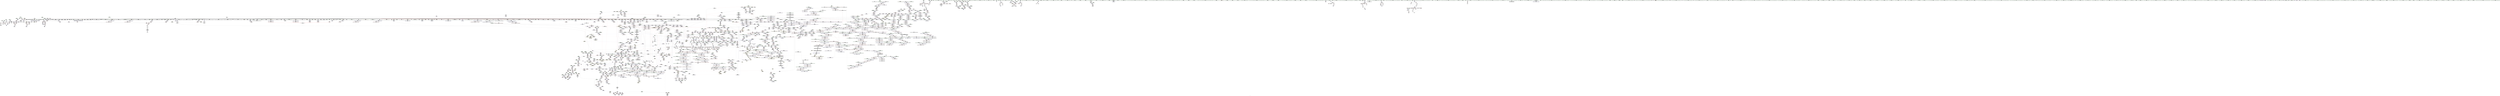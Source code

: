 digraph "SVFG" {
	label="SVFG";

	Node0x55e8cfb82e50 [shape=record,color=grey,label="{NodeID: 0\nNullPtr}"];
	Node0x55e8cfb82e50 -> Node0x55e8d03f9cf0[style=solid];
	Node0x55e8cfb82e50 -> Node0x55e8d03f9df0[style=solid];
	Node0x55e8cfb82e50 -> Node0x55e8d03f9ec0[style=solid];
	Node0x55e8cfb82e50 -> Node0x55e8d03f9f90[style=solid];
	Node0x55e8cfb82e50 -> Node0x55e8d03fa060[style=solid];
	Node0x55e8cfb82e50 -> Node0x55e8d03fa130[style=solid];
	Node0x55e8cfb82e50 -> Node0x55e8d03fa200[style=solid];
	Node0x55e8cfb82e50 -> Node0x55e8d03fa2d0[style=solid];
	Node0x55e8cfb82e50 -> Node0x55e8d03fa3a0[style=solid];
	Node0x55e8cfb82e50 -> Node0x55e8d03fa470[style=solid];
	Node0x55e8cfb82e50 -> Node0x55e8d03fa540[style=solid];
	Node0x55e8cfb82e50 -> Node0x55e8d03fa610[style=solid];
	Node0x55e8cfb82e50 -> Node0x55e8d03fa6e0[style=solid];
	Node0x55e8cfb82e50 -> Node0x55e8d03fa7b0[style=solid];
	Node0x55e8cfb82e50 -> Node0x55e8d03fa880[style=solid];
	Node0x55e8cfb82e50 -> Node0x55e8d03fa950[style=solid];
	Node0x55e8cfb82e50 -> Node0x55e8d03faa20[style=solid];
	Node0x55e8cfb82e50 -> Node0x55e8d03faaf0[style=solid];
	Node0x55e8cfb82e50 -> Node0x55e8d03fabc0[style=solid];
	Node0x55e8cfb82e50 -> Node0x55e8d03fac90[style=solid];
	Node0x55e8cfb82e50 -> Node0x55e8d03fad60[style=solid];
	Node0x55e8cfb82e50 -> Node0x55e8d03fae30[style=solid];
	Node0x55e8cfb82e50 -> Node0x55e8d03faf00[style=solid];
	Node0x55e8cfb82e50 -> Node0x55e8d03fafd0[style=solid];
	Node0x55e8cfb82e50 -> Node0x55e8d03fb0a0[style=solid];
	Node0x55e8cfb82e50 -> Node0x55e8d03fb170[style=solid];
	Node0x55e8cfb82e50 -> Node0x55e8d03fb240[style=solid];
	Node0x55e8cfb82e50 -> Node0x55e8d03fb310[style=solid];
	Node0x55e8cfb82e50 -> Node0x55e8d03fb3e0[style=solid];
	Node0x55e8cfb82e50 -> Node0x55e8d03fb4b0[style=solid];
	Node0x55e8cfb82e50 -> Node0x55e8d03fb580[style=solid];
	Node0x55e8cfb82e50 -> Node0x55e8d03fb650[style=solid];
	Node0x55e8cfb82e50 -> Node0x55e8d03fb720[style=solid];
	Node0x55e8cfb82e50 -> Node0x55e8d03fb7f0[style=solid];
	Node0x55e8cfb82e50 -> Node0x55e8d03fb8c0[style=solid];
	Node0x55e8cfb82e50 -> Node0x55e8d03fb990[style=solid];
	Node0x55e8cfb82e50 -> Node0x55e8d03fba60[style=solid];
	Node0x55e8cfb82e50 -> Node0x55e8d03fbb30[style=solid];
	Node0x55e8cfb82e50 -> Node0x55e8d03fbc00[style=solid];
	Node0x55e8cfb82e50 -> Node0x55e8d03fbcd0[style=solid];
	Node0x55e8cfb82e50 -> Node0x55e8d03fbda0[style=solid];
	Node0x55e8cfb82e50 -> Node0x55e8d03fbe70[style=solid];
	Node0x55e8cfb82e50 -> Node0x55e8d03fbf40[style=solid];
	Node0x55e8cfb82e50 -> Node0x55e8d03fc010[style=solid];
	Node0x55e8cfb82e50 -> Node0x55e8d03fc0e0[style=solid];
	Node0x55e8cfb82e50 -> Node0x55e8d03fc1b0[style=solid];
	Node0x55e8cfb82e50 -> Node0x55e8d03fc280[style=solid];
	Node0x55e8cfb82e50 -> Node0x55e8d03fc350[style=solid];
	Node0x55e8cfb82e50 -> Node0x55e8d03fc420[style=solid];
	Node0x55e8cfb82e50 -> Node0x55e8d03fc4f0[style=solid];
	Node0x55e8cfb82e50 -> Node0x55e8d03fc5c0[style=solid];
	Node0x55e8cfb82e50 -> Node0x55e8d03fc690[style=solid];
	Node0x55e8cfb82e50 -> Node0x55e8d03fc760[style=solid];
	Node0x55e8cfb82e50 -> Node0x55e8d03fc830[style=solid];
	Node0x55e8cfb82e50 -> Node0x55e8d03fc900[style=solid];
	Node0x55e8cfb82e50 -> Node0x55e8d03fc9d0[style=solid];
	Node0x55e8cfb82e50 -> Node0x55e8d03fcaa0[style=solid];
	Node0x55e8cfb82e50 -> Node0x55e8d03fcb70[style=solid];
	Node0x55e8cfb82e50 -> Node0x55e8d03fcc40[style=solid];
	Node0x55e8cfb82e50 -> Node0x55e8d03fcd10[style=solid];
	Node0x55e8cfb82e50 -> Node0x55e8d03fcde0[style=solid];
	Node0x55e8cfb82e50 -> Node0x55e8d03fceb0[style=solid];
	Node0x55e8cfb82e50 -> Node0x55e8d03fcf80[style=solid];
	Node0x55e8cfb82e50 -> Node0x55e8d03fd050[style=solid];
	Node0x55e8cfb82e50 -> Node0x55e8d03fd120[style=solid];
	Node0x55e8cfb82e50 -> Node0x55e8d03fd1f0[style=solid];
	Node0x55e8cfb82e50 -> Node0x55e8d03fd2c0[style=solid];
	Node0x55e8cfb82e50 -> Node0x55e8d03fd390[style=solid];
	Node0x55e8cfb82e50 -> Node0x55e8d03fd460[style=solid];
	Node0x55e8cfb82e50 -> Node0x55e8d03fd530[style=solid];
	Node0x55e8cfb82e50 -> Node0x55e8d03fd600[style=solid];
	Node0x55e8cfb82e50 -> Node0x55e8d03fd6d0[style=solid];
	Node0x55e8cfb82e50 -> Node0x55e8d03fd7a0[style=solid];
	Node0x55e8cfb82e50 -> Node0x55e8d03fd870[style=solid];
	Node0x55e8cfb82e50 -> Node0x55e8d03fd940[style=solid];
	Node0x55e8cfb82e50 -> Node0x55e8d03fda10[style=solid];
	Node0x55e8cfb82e50 -> Node0x55e8d03fdae0[style=solid];
	Node0x55e8cfb82e50 -> Node0x55e8d03fdbb0[style=solid];
	Node0x55e8cfb82e50 -> Node0x55e8d03fdc80[style=solid];
	Node0x55e8cfb82e50 -> Node0x55e8d03fdd50[style=solid];
	Node0x55e8cfb82e50 -> Node0x55e8d03fde20[style=solid];
	Node0x55e8cfb82e50 -> Node0x55e8d03fdef0[style=solid];
	Node0x55e8cfb82e50 -> Node0x55e8d03fdfc0[style=solid];
	Node0x55e8cfb82e50 -> Node0x55e8d03fe090[style=solid];
	Node0x55e8cfb82e50 -> Node0x55e8d03fe160[style=solid];
	Node0x55e8cfb82e50 -> Node0x55e8d03fe230[style=solid];
	Node0x55e8cfb82e50 -> Node0x55e8d03fe300[style=solid];
	Node0x55e8cfb82e50 -> Node0x55e8d03fe3d0[style=solid];
	Node0x55e8cfb82e50 -> Node0x55e8d03fe4a0[style=solid];
	Node0x55e8cfb82e50 -> Node0x55e8d03fe570[style=solid];
	Node0x55e8cfb82e50 -> Node0x55e8d03fe640[style=solid];
	Node0x55e8cfb82e50 -> Node0x55e8d03fe710[style=solid];
	Node0x55e8cfb82e50 -> Node0x55e8d03fe7e0[style=solid];
	Node0x55e8cfb82e50 -> Node0x55e8d03fe8b0[style=solid];
	Node0x55e8cfb82e50 -> Node0x55e8d03fe980[style=solid];
	Node0x55e8cfb82e50 -> Node0x55e8d03fea50[style=solid];
	Node0x55e8cfb82e50 -> Node0x55e8d03feb20[style=solid];
	Node0x55e8cfb82e50 -> Node0x55e8d03febf0[style=solid];
	Node0x55e8cfb82e50 -> Node0x55e8d03fecc0[style=solid];
	Node0x55e8cfb82e50 -> Node0x55e8d0406420[style=solid];
	Node0x55e8cfb82e50 -> Node0x55e8d040d470[style=solid];
	Node0x55e8cfb82e50 -> Node0x55e8d040d540[style=solid];
	Node0x55e8cfb82e50 -> Node0x55e8d040d610[style=solid];
	Node0x55e8cfb82e50 -> Node0x55e8d0445590[style=solid];
	Node0x55e8cfb82e50 -> Node0x55e8d0445660[style=solid];
	Node0x55e8cfb82e50 -> Node0x55e8d0445730[style=solid];
	Node0x55e8cfb82e50 -> Node0x55e8d0449010[style=solid];
	Node0x55e8cfb82e50 -> Node0x55e8d04490e0[style=solid];
	Node0x55e8cfb82e50 -> Node0x55e8d04491b0[style=solid];
	Node0x55e8cfb82e50 -> Node0x55e8d044cd00[style=solid];
	Node0x55e8cfb82e50 -> Node0x55e8d044d860[style=solid];
	Node0x55e8cfb82e50 -> Node0x55e8d044dee0[style=solid];
	Node0x55e8cfb82e50 -> Node0x55e8d0451210[style=solid];
	Node0x55e8cfb82e50 -> Node0x55e8cf810280[style=solid];
	Node0x55e8cfb82e50 -> Node0x55e8cf81d3a0[style=solid];
	Node0x55e8cfb82e50 -> Node0x55e8d048cf40[style=solid];
	Node0x55e8cfb82e50 -> Node0x55e8d048d3c0[style=solid];
	Node0x55e8cfb82e50 -> Node0x55e8d048d540[style=solid];
	Node0x55e8cfb82e50 -> Node0x55e8d048e440[style=solid];
	Node0x55e8cfb82e50 -> Node0x55e8d048f040[style=solid];
	Node0x55e8cfb82e50:s64 -> Node0x55e8d0625c20[style=solid,color=red];
	Node0x55e8cfb82e50:s64 -> Node0x55e8d0635e20[style=solid,color=red];
	Node0x55e8cfb82e50:s64 -> Node0x55e8d0622950[style=solid,color=red];
	Node0x55e8cfb82e50:s64 -> Node0x55e8d0632170[style=solid,color=red];
	Node0x55e8cfb82e50:s64 -> Node0x55e8d062ee20[style=solid,color=red];
	Node0x55e8d0406fb0 [shape=record,color=blue,label="{NodeID: 1550\n168\<--166\nn.addr\<--n\n_Z8initBcntiPi\n}"];
	Node0x55e8d0406fb0 -> Node0x55e8d041f580[style=dashed];
	Node0x55e8d03e5030 [shape=record,color=green,label="{NodeID: 443\n2808\<--2809\nehselector.slot\<--ehselector.slot_field_insensitive\n_ZNSt13_Bvector_baseISaIbEED2Ev\n}"];
	Node0x55e8d03e5030 -> Node0x55e8d044dad0[style=solid];
	Node0x55e8d0626fd0 [shape=record,color=black,label="{NodeID: 4207\n1902 = PHI(1832, 1942, )\n0th arg _ZSt11__addressofINSt7__cxx1112basic_stringIcSt11char_traitsIcESaIcEEEEPT_RS6_ }"];
	Node0x55e8d0626fd0 -> Node0x55e8d0447470[style=solid];
	Node0x55e8d03f4520 [shape=record,color=purple,label="{NodeID: 886\n1137\<--1136\n_M_impl2\<--\n_ZNSt6vectorINSt7__cxx1112basic_stringIcSt11char_traitsIcESaIcEEESaIS5_EED2Ev\n}"];
	Node0x55e8d042ac50 [shape=record,color=red,label="{NodeID: 1329\n1918\<--1913\n\<--__last.addr\n_ZSt8_DestroyIPNSt7__cxx1112basic_stringIcSt11char_traitsIcESaIcEEEEvT_S7_\n|{<s0>153}}"];
	Node0x55e8d042ac50:s0 -> Node0x55e8d06264e0[style=solid,color=red];
	Node0x55e8d03dd0c0 [shape=record,color=green,label="{NodeID: 222\n1374\<--1375\n__p.addr\<--__p.addr_field_insensitive\n_ZN9__gnu_cxx13new_allocatorI4NodeE10deallocateEPS1_m\n}"];
	Node0x55e8d03dd0c0 -> Node0x55e8d04279f0[style=solid];
	Node0x55e8d03dd0c0 -> Node0x55e8d040cec0[style=solid];
	Node0x55e8d0505da0 [shape=record,color=black,label="{NodeID: 2879\nMR_77V_2 = PHI(MR_77V_5, MR_77V_1, )\npts\{2860000 \}\n}"];
	Node0x55e8d0505da0 -> Node0x55e8d0408e90[style=dashed];
	Node0x55e8d0505da0 -> Node0x55e8d0505da0[style=dashed];
	Node0x55e8d04494f0 [shape=record,color=blue,label="{NodeID: 1772\n2212\<--2210\n_M_finish\<--\n_ZNSt12_Vector_baseIiSaIiEE17_M_create_storageEm\n|{<s0>162}}"];
	Node0x55e8d04494f0:s0 -> Node0x55e8d057e6f0[style=dashed,color=blue];
	Node0x55e8d0401040 [shape=record,color=black,label="{NodeID: 665\n858\<--857\nconv\<--\n_ZlsIiERSoS0_RKSt6vectorIT_SaIS2_EE\n}"];
	Node0x55e8d0401040 -> Node0x55e8d048fc40[style=solid];
	Node0x55e8d041f8c0 [shape=record,color=red,label="{NodeID: 1108\n181\<--172\n\<--i\n_Z8initBcntiPi\n}"];
	Node0x55e8d041f8c0 -> Node0x55e8d048cac0[style=solid];
	Node0x55e8cfb82ee0 [shape=record,color=green,label="{NodeID: 1\n7\<--1\n__dso_handle\<--dummyObj\nGlob }"];
	Node0x55e8d0407080 [shape=record,color=blue,label="{NodeID: 1551\n170\<--167\nbcnt.addr\<--bcnt\n_Z8initBcntiPi\n}"];
	Node0x55e8d0407080 -> Node0x55e8d041f650[style=dashed];
	Node0x55e8d0407080 -> Node0x55e8d041f720[style=dashed];
	Node0x55e8d0407080 -> Node0x55e8d041f7f0[style=dashed];
	Node0x55e8d03e5100 [shape=record,color=green,label="{NodeID: 444\n2813\<--2814\n_ZNSt13_Bvector_baseISaIbEE13_M_deallocateEv\<--_ZNSt13_Bvector_baseISaIbEE13_M_deallocateEv_field_insensitive\n}"];
	Node0x55e8d06271e0 [shape=record,color=black,label="{NodeID: 4208\n2224 = PHI(2079, 2155, 2163, )\n0th arg _ZNSt12_Vector_baseIiSaIiEE12_Vector_implD2Ev }"];
	Node0x55e8d06271e0 -> Node0x55e8d0449690[style=solid];
	Node0x55e8d04370b0 [shape=record,color=yellow,style=double,label="{NodeID: 3101\n238V_1 = ENCHI(MR_238V_0)\npts\{2072 \}\nFun[_ZNSt12_Vector_baseIiSaIiEEC2EmRKS0_]}"];
	Node0x55e8d04370b0 -> Node0x55e8d04487f0[style=dashed];
	Node0x55e8d03f45f0 [shape=record,color=purple,label="{NodeID: 887\n1138\<--1136\n_M_finish\<--\n_ZNSt6vectorINSt7__cxx1112basic_stringIcSt11char_traitsIcESaIcEEESaIS5_EED2Ev\n}"];
	Node0x55e8d03f45f0 -> Node0x55e8d0426670[style=solid];
	Node0x55e8d042ad20 [shape=record,color=red,label="{NodeID: 1330\n1938\<--1931\n\<--__first.addr\n_ZNSt12_Destroy_auxILb0EE9__destroyIPNSt7__cxx1112basic_stringIcSt11char_traitsIcESaIcEEEEEvT_S9_\n}"];
	Node0x55e8d042ad20 -> Node0x55e8d048eec0[style=solid];
	Node0x55e8d03dd190 [shape=record,color=green,label="{NodeID: 223\n1376\<--1377\n.addr\<--.addr_field_insensitive\n_ZN9__gnu_cxx13new_allocatorI4NodeE10deallocateEPS1_m\n}"];
	Node0x55e8d03dd190 -> Node0x55e8d040cf90[style=solid];
	Node0x55e8d05062a0 [shape=record,color=black,label="{NodeID: 2880\nMR_79V_2 = PHI(MR_79V_5, MR_79V_1, )\npts\{2860001 \}\n}"];
	Node0x55e8d05062a0 -> Node0x55e8d0408f60[style=dashed];
	Node0x55e8d05062a0 -> Node0x55e8d05062a0[style=dashed];
	Node0x55e8d04495c0 [shape=record,color=blue,label="{NodeID: 1773\n2220\<--2218\n_M_end_of_storage\<--add.ptr\n_ZNSt12_Vector_baseIiSaIiEE17_M_create_storageEm\n|{<s0>162}}"];
	Node0x55e8d04495c0:s0 -> Node0x55e8d057e6f0[style=dashed,color=blue];
	Node0x55e8d0401110 [shape=record,color=black,label="{NodeID: 666\n866\<--865\nconv5\<--\n_ZlsIiERSoS0_RKSt6vectorIT_SaIS2_EE\n|{<s0>77}}"];
	Node0x55e8d0401110:s0 -> Node0x55e8d0623810[style=solid,color=red];
	Node0x55e8d054f2c0 [shape=record,color=yellow,style=double,label="{NodeID: 3323\n346V_1 = ENCHI(MR_346V_0)\npts\{2389 \}\nFun[_ZSt10__fill_n_aIPimiEN9__gnu_cxx11__enable_ifIXsr11__is_scalarIT1_EE7__valueET_E6__typeES4_T0_RKS3_]}"];
	Node0x55e8d054f2c0 -> Node0x55e8d042e530[style=dashed];
	Node0x55e8d041f990 [shape=record,color=red,label="{NodeID: 1109\n187\<--172\n\<--i\n_Z8initBcntiPi\n}"];
	Node0x55e8d041f990 -> Node0x55e8d0486dc0[style=solid];
	Node0x55e8d0396340 [shape=record,color=green,label="{NodeID: 2\n11\<--1\n_ZSt4cerr\<--dummyObj\nGlob |{<s0>28}}"];
	Node0x55e8d0396340:s0 -> Node0x55e8d062faa0[style=solid,color=red];
	Node0x55e8d0407150 [shape=record,color=blue,label="{NodeID: 1552\n177\<--71\narrayidx\<--\n_Z8initBcntiPi\n}"];
	Node0x55e8d03e5200 [shape=record,color=green,label="{NodeID: 445\n2817\<--2818\n_ZNSt13_Bvector_baseISaIbEE13_Bvector_implD2Ev\<--_ZNSt13_Bvector_baseISaIbEE13_Bvector_implD2Ev_field_insensitive\n}"];
	Node0x55e8d0627430 [shape=record,color=black,label="{NodeID: 4209\n669 = PHI(257, )\n0th arg _ZNSt6vectorINSt7__cxx1112basic_stringIcSt11char_traitsIcESaIcEEESaIS5_EEC2EmRKS6_ }"];
	Node0x55e8d0627430 -> Node0x55e8d0409780[style=solid];
	Node0x55e8d0437190 [shape=record,color=yellow,style=double,label="{NodeID: 3102\n240V_1 = ENCHI(MR_240V_0)\npts\{2074 \}\nFun[_ZNSt12_Vector_baseIiSaIiEEC2EmRKS0_]}"];
	Node0x55e8d0437190 -> Node0x55e8d04488c0[style=dashed];
	Node0x55e8d03f46c0 [shape=record,color=purple,label="{NodeID: 888\n1172\<--1171\n_M_impl\<--\n_ZNSt6vectorI4NodeSaIS0_EED2Ev\n}"];
	Node0x55e8d042adf0 [shape=record,color=red,label="{NodeID: 1331\n1942\<--1931\n\<--__first.addr\n_ZNSt12_Destroy_auxILb0EE9__destroyIPNSt7__cxx1112basic_stringIcSt11char_traitsIcESaIcEEEEEvT_S9_\n|{<s0>154}}"];
	Node0x55e8d042adf0:s0 -> Node0x55e8d0626fd0[style=solid,color=red];
	Node0x55e8d03dd260 [shape=record,color=green,label="{NodeID: 224\n1385\<--1386\n_ZdlPv\<--_ZdlPv_field_insensitive\n}"];
	Node0x55e8d05067a0 [shape=record,color=black,label="{NodeID: 2881\nMR_81V_2 = PHI(MR_81V_3, MR_81V_1, )\npts\{2580001 2580002 \}\n|{<s0>15|<s1>15}}"];
	Node0x55e8d05067a0:s0 -> Node0x55e8d0435ae0[style=dashed,color=red];
	Node0x55e8d05067a0:s1 -> Node0x55e8d0435bc0[style=dashed,color=red];
	Node0x55e8d0449690 [shape=record,color=blue,label="{NodeID: 1774\n2225\<--2224\nthis.addr\<--this\n_ZNSt12_Vector_baseIiSaIiEE12_Vector_implD2Ev\n}"];
	Node0x55e8d0449690 -> Node0x55e8d042cc00[style=dashed];
	Node0x55e8d04011e0 [shape=record,color=black,label="{NodeID: 667\n833\<--881\n_ZlsIiERSoS0_RKSt6vectorIT_SaIS2_EE_ret\<--\n_ZlsIiERSoS0_RKSt6vectorIT_SaIS2_EE\n|{<s0>28}}"];
	Node0x55e8d04011e0:s0 -> Node0x55e8d061d790[style=solid,color=blue];
	Node0x55e8d041fa60 [shape=record,color=red,label="{NodeID: 1110\n188\<--172\n\<--i\n_Z8initBcntiPi\n}"];
	Node0x55e8d041fa60 -> Node0x55e8d0486c40[style=solid];
	Node0x55e8d03963d0 [shape=record,color=green,label="{NodeID: 3\n12\<--1\n.str\<--dummyObj\nGlob }"];
	Node0x55e8d0407220 [shape=record,color=blue,label="{NodeID: 1553\n172\<--78\ni\<--\n_Z8initBcntiPi\n}"];
	Node0x55e8d0407220 -> Node0x55e8d04fefa0[style=dashed];
	Node0x55e8d03e5300 [shape=record,color=green,label="{NodeID: 446\n2830\<--2831\n__cxa_call_unexpected\<--__cxa_call_unexpected_field_insensitive\n}"];
	Node0x55e8d0627540 [shape=record,color=black,label="{NodeID: 4210\n670 = PHI(336, )\n1st arg _ZNSt6vectorINSt7__cxx1112basic_stringIcSt11char_traitsIcESaIcEEESaIS5_EEC2EmRKS6_ }"];
	Node0x55e8d0627540 -> Node0x55e8d0409850[style=solid];
	Node0x55e8d0437270 [shape=record,color=yellow,style=double,label="{NodeID: 3103\n242V_1 = ENCHI(MR_242V_0)\npts\{2680000 2680001 2680002 \}\nFun[_ZNSt12_Vector_baseIiSaIiEEC2EmRKS0_]|{<s0>161|<s1>161|<s2>161}}"];
	Node0x55e8d0437270:s0 -> Node0x55e8d0449010[style=dashed,color=red];
	Node0x55e8d0437270:s1 -> Node0x55e8d04490e0[style=dashed,color=red];
	Node0x55e8d0437270:s2 -> Node0x55e8d04491b0[style=dashed,color=red];
	Node0x55e8d03f4790 [shape=record,color=purple,label="{NodeID: 889\n1173\<--1171\n_M_start\<--\n_ZNSt6vectorI4NodeSaIS0_EED2Ev\n}"];
	Node0x55e8d03f4790 -> Node0x55e8d04268e0[style=solid];
	Node0x55e8d042aec0 [shape=record,color=red,label="{NodeID: 1332\n1948\<--1931\n\<--__first.addr\n_ZNSt12_Destroy_auxILb0EE9__destroyIPNSt7__cxx1112basic_stringIcSt11char_traitsIcESaIcEEEEEvT_S9_\n}"];
	Node0x55e8d042aec0 -> Node0x55e8d0416c30[style=solid];
	Node0x55e8d03dd360 [shape=record,color=green,label="{NodeID: 225\n1392\<--1393\nthis.addr\<--this.addr_field_insensitive\n_ZNSaI4NodeED2Ev\n}"];
	Node0x55e8d03dd360 -> Node0x55e8d0427ac0[style=solid];
	Node0x55e8d03dd360 -> Node0x55e8d040d060[style=solid];
	Node0x55e8d0506ca0 [shape=record,color=black,label="{NodeID: 2882\nMR_83V_2 = PHI(MR_83V_7, MR_83V_1, )\npts\{2760001 2760002 2760003 2760004 2760005 2760006 \}\n|{<s0>31|<s1>31|<s2>31}}"];
	Node0x55e8d0506ca0:s0 -> Node0x55e8d0445320[style=dashed,color=red];
	Node0x55e8d0506ca0:s1 -> Node0x55e8d0445400[style=dashed,color=red];
	Node0x55e8d0506ca0:s2 -> Node0x55e8d04f37c0[style=dashed,color=red];
	Node0x55e8d0449760 [shape=record,color=blue,label="{NodeID: 1775\n2235\<--2233\nthis.addr\<--this\n_ZNSaIiEC2ERKS_\n}"];
	Node0x55e8d0449760 -> Node0x55e8d042ccd0[style=dashed];
	Node0x55e8d04012b0 [shape=record,color=black,label="{NodeID: 668\n889\<--888\n\<--this1\n_ZNSaIbEC2Ev\n|{<s0>81}}"];
	Node0x55e8d04012b0:s0 -> Node0x55e8d0633160[style=solid,color=red];
	Node0x55e8d041fb30 [shape=record,color=red,label="{NodeID: 1111\n189\<--172\n\<--i\n_Z8initBcntiPi\n}"];
	Node0x55e8d041fb30 -> Node0x55e8d04867c0[style=solid];
	Node0x55e8d0396680 [shape=record,color=green,label="{NodeID: 4\n14\<--1\n_ZSt3cin\<--dummyObj\nGlob }"];
	Node0x55e8d04072f0 [shape=record,color=blue,label="{NodeID: 1554\n202\<--198\narrayidx4\<--add\n_Z8initBcntiPi\n}"];
	Node0x55e8d03e5400 [shape=record,color=green,label="{NodeID: 447\n2836\<--2837\nthis.addr\<--this.addr_field_insensitive\n_ZNSaImEC2IbEERKSaIT_E\n}"];
	Node0x55e8d03e5400 -> Node0x55e8d0430820[style=solid];
	Node0x55e8d03e5400 -> Node0x55e8d044dba0[style=solid];
	Node0x55e8d0627650 [shape=record,color=black,label="{NodeID: 4211\n671 = PHI(259, )\n2nd arg _ZNSt6vectorINSt7__cxx1112basic_stringIcSt11char_traitsIcESaIcEEESaIS5_EEC2EmRKS6_ }"];
	Node0x55e8d0627650 -> Node0x55e8d0409920[style=solid];
	Node0x55e8d03f4860 [shape=record,color=purple,label="{NodeID: 890\n1176\<--1175\n_M_impl2\<--\n_ZNSt6vectorI4NodeSaIS0_EED2Ev\n}"];
	Node0x55e8d042af90 [shape=record,color=red,label="{NodeID: 1333\n1939\<--1933\n\<--__last.addr\n_ZNSt12_Destroy_auxILb0EE9__destroyIPNSt7__cxx1112basic_stringIcSt11char_traitsIcESaIcEEEEEvT_S9_\n}"];
	Node0x55e8d042af90 -> Node0x55e8d048eec0[style=solid];
	Node0x55e8d03dd430 [shape=record,color=green,label="{NodeID: 226\n1398\<--1399\n_ZN9__gnu_cxx13new_allocatorI4NodeED2Ev\<--_ZN9__gnu_cxx13new_allocatorI4NodeED2Ev_field_insensitive\n}"];
	Node0x55e8d05071a0 [shape=record,color=black,label="{NodeID: 2883\nMR_190V_3 = PHI(MR_190V_4, MR_190V_2, )\npts\{1817 \}\n}"];
	Node0x55e8d05071a0 -> Node0x55e8d042a290[style=dashed];
	Node0x55e8d05071a0 -> Node0x55e8d042a360[style=dashed];
	Node0x55e8d05071a0 -> Node0x55e8d0446ec0[style=dashed];
	Node0x55e8d0449830 [shape=record,color=blue,label="{NodeID: 1776\n2237\<--2234\n__a.addr\<--__a\n_ZNSaIiEC2ERKS_\n}"];
	Node0x55e8d0449830 -> Node0x55e8d042cda0[style=dashed];
	Node0x55e8d0401380 [shape=record,color=black,label="{NodeID: 669\n918\<--917\n\<--this1\n_ZNSt6vectorIbSaIbEEC2EmRKbRKS0_\n|{<s0>82}}"];
	Node0x55e8d0401380:s0 -> Node0x55e8d0630470[style=solid,color=red];
	Node0x55e8d041fc00 [shape=record,color=red,label="{NodeID: 1112\n192\<--172\n\<--i\n_Z8initBcntiPi\n}"];
	Node0x55e8d041fc00 -> Node0x55e8d0486ac0[style=solid];
	Node0x55e8d0396710 [shape=record,color=green,label="{NodeID: 5\n15\<--1\n.str.2\<--dummyObj\nGlob }"];
	Node0x55e8d04073c0 [shape=record,color=blue,label="{NodeID: 1555\n172\<--206\ni\<--inc\n_Z8initBcntiPi\n}"];
	Node0x55e8d04073c0 -> Node0x55e8d04fefa0[style=dashed];
	Node0x55e8d03e54d0 [shape=record,color=green,label="{NodeID: 448\n2838\<--2839\n.addr\<--.addr_field_insensitive\n_ZNSaImEC2IbEERKSaIT_E\n}"];
	Node0x55e8d03e54d0 -> Node0x55e8d044dc70[style=solid];
	Node0x55e8d0627760 [shape=record,color=black,label="{NodeID: 4212\n2834 = PHI(2637, )\n0th arg _ZNSaImEC2IbEERKSaIT_E }"];
	Node0x55e8d0627760 -> Node0x55e8d044dba0[style=solid];
	Node0x55e8d03f4930 [shape=record,color=purple,label="{NodeID: 891\n1177\<--1175\n_M_finish\<--\n_ZNSt6vectorI4NodeSaIS0_EED2Ev\n}"];
	Node0x55e8d03f4930 -> Node0x55e8d04269b0[style=solid];
	Node0x55e8d042b060 [shape=record,color=red,label="{NodeID: 1334\n1958\<--1955\n\<--__pointer.addr\n_ZSt8_DestroyINSt7__cxx1112basic_stringIcSt11char_traitsIcESaIcEEEEvPT_\n}"];
	Node0x55e8d03dd530 [shape=record,color=green,label="{NodeID: 227\n1403\<--1404\nthis.addr\<--this.addr_field_insensitive\n_ZN9__gnu_cxx13new_allocatorI4NodeED2Ev\n}"];
	Node0x55e8d03dd530 -> Node0x55e8d0427b90[style=solid];
	Node0x55e8d03dd530 -> Node0x55e8d040d130[style=solid];
	Node0x55e8d05076a0 [shape=record,color=black,label="{NodeID: 2884\nMR_192V_3 = PHI(MR_192V_4, MR_192V_2, )\npts\{1819 \}\n}"];
	Node0x55e8d05076a0 -> Node0x55e8d042a430[style=dashed];
	Node0x55e8d05076a0 -> Node0x55e8d042a500[style=dashed];
	Node0x55e8d05076a0 -> Node0x55e8d042a5d0[style=dashed];
	Node0x55e8d05076a0 -> Node0x55e8d042a6a0[style=dashed];
	Node0x55e8d05076a0 -> Node0x55e8d0446f90[style=dashed];
	Node0x55e8d0449900 [shape=record,color=blue,label="{NodeID: 1777\n2252\<--2250\nthis.addr\<--this\n_ZN9__gnu_cxx13new_allocatorIiEC2ERKS1_\n}"];
	Node0x55e8d0449900 -> Node0x55e8d042ce70[style=dashed];
	Node0x55e8d0401450 [shape=record,color=black,label="{NodeID: 670\n927\<--917\n\<--this1\n_ZNSt6vectorIbSaIbEEC2EmRKbRKS0_\n}"];
	Node0x55e8d0401450 -> Node0x55e8d03f3410[style=solid];
	Node0x55e8d0401450 -> Node0x55e8d03f34e0[style=solid];
	Node0x55e8d041fcd0 [shape=record,color=red,label="{NodeID: 1113\n200\<--172\n\<--i\n_Z8initBcntiPi\n}"];
	Node0x55e8d041fcd0 -> Node0x55e8d03ff3a0[style=solid];
	Node0x55e8d03d5440 [shape=record,color=green,label="{NodeID: 6\n17\<--1\n.str.3\<--dummyObj\nGlob }"];
	Node0x55e8d0407490 [shape=record,color=blue,label="{NodeID: 1556\n222\<--221\nthis.addr\<--this\n_ZNSt14priority_queueI4NodeSt6vectorIS0_SaIS0_EESt4lessIS0_EEC2IS3_vEEv\n}"];
	Node0x55e8d0407490 -> Node0x55e8d041ff40[style=dashed];
	Node0x55e8d03e55a0 [shape=record,color=green,label="{NodeID: 449\n2845\<--2846\n_ZN9__gnu_cxx13new_allocatorImEC2Ev\<--_ZN9__gnu_cxx13new_allocatorImEC2Ev_field_insensitive\n}"];
	Node0x55e8d0627870 [shape=record,color=black,label="{NodeID: 4213\n2835 = PHI(2647, )\n1st arg _ZNSaImEC2IbEERKSaIT_E }"];
	Node0x55e8d0627870 -> Node0x55e8d044dc70[style=solid];
	Node0x55e8d03f4a00 [shape=record,color=purple,label="{NodeID: 892\n1227\<--1226\n_M_impl\<--this1\n_ZNSt12_Vector_baseI4NodeSaIS0_EE19_M_get_Tp_allocatorEv\n}"];
	Node0x55e8d03f4a00 -> Node0x55e8d0402f20[style=solid];
	Node0x55e8d042b130 [shape=record,color=red,label="{NodeID: 1335\n1978\<--1969\nthis1\<--this.addr\n_ZNSt12_Vector_baseINSt7__cxx1112basic_stringIcSt11char_traitsIcESaIcEEESaIS5_EE13_M_deallocateEPS5_m\n}"];
	Node0x55e8d042b130 -> Node0x55e8d0416d00[style=solid];
	Node0x55e8d03e5d90 [shape=record,color=green,label="{NodeID: 228\n1410\<--1411\nthis.addr\<--this.addr_field_insensitive\n_ZNSt6vectorI4NodeSaIS0_EEC2Ev\n}"];
	Node0x55e8d03e5d90 -> Node0x55e8d0427c60[style=solid];
	Node0x55e8d03e5d90 -> Node0x55e8d040d200[style=solid];
	Node0x55e8d04499d0 [shape=record,color=blue,label="{NodeID: 1778\n2254\<--2251\n.addr\<--\n_ZN9__gnu_cxx13new_allocatorIiEC2ERKS1_\n}"];
	Node0x55e8d0401520 [shape=record,color=black,label="{NodeID: 671\n933\<--917\n\<--this1\n_ZNSt6vectorIbSaIbEEC2EmRKbRKS0_\n}"];
	Node0x55e8d0401520 -> Node0x55e8d03f3680[style=solid];
	Node0x55e8d041fda0 [shape=record,color=red,label="{NodeID: 1114\n205\<--172\n\<--i\n_Z8initBcntiPi\n}"];
	Node0x55e8d041fda0 -> Node0x55e8d04894c0[style=solid];
	Node0x55e8d03d54d0 [shape=record,color=green,label="{NodeID: 7\n19\<--1\n.str.4\<--dummyObj\nGlob }"];
	Node0x55e8d0407560 [shape=record,color=blue,label="{NodeID: 1557\n235\<--234\nthis.addr\<--this\n_ZNSt14priority_queueI4NodeSt6vectorIS0_SaIS0_EESt4lessIS0_EED2Ev\n}"];
	Node0x55e8d0407560 -> Node0x55e8d0420010[style=dashed];
	Node0x55e8d03e56a0 [shape=record,color=green,label="{NodeID: 450\n2851\<--2852\nthis.addr\<--this.addr_field_insensitive\n_ZNSt13_Bvector_baseISaIbEE13_Bvector_implC2EOSaImE\n}"];
	Node0x55e8d03e56a0 -> Node0x55e8d04308f0[style=solid];
	Node0x55e8d03e56a0 -> Node0x55e8d044dd40[style=solid];
	Node0x55e8d0627980 [shape=record,color=black,label="{NodeID: 4214\n2534 = PHI(1094, )\n0th arg _ZSt8_DestroyIPiiEvT_S1_RSaIT0_E }"];
	Node0x55e8d0627980 -> Node0x55e8d044ba50[style=solid];
	Node0x55e8d03f4ad0 [shape=record,color=purple,label="{NodeID: 893\n1240\<--1239\n_M_impl\<--this1\n_ZNSt12_Vector_baseI4NodeSaIS0_EED2Ev\n}"];
	Node0x55e8d042b200 [shape=record,color=red,label="{NodeID: 1336\n1979\<--1971\n\<--__p.addr\n_ZNSt12_Vector_baseINSt7__cxx1112basic_stringIcSt11char_traitsIcESaIcEEESaIS5_EE13_M_deallocateEPS5_m\n}"];
	Node0x55e8d042b200 -> Node0x55e8d048d3c0[style=solid];
	Node0x55e8d03e5e20 [shape=record,color=green,label="{NodeID: 229\n1416\<--1417\n_ZNSt12_Vector_baseI4NodeSaIS0_EEC2Ev\<--_ZNSt12_Vector_baseI4NodeSaIS0_EEC2Ev_field_insensitive\n}"];
	Node0x55e8d0449aa0 [shape=record,color=blue,label="{NodeID: 1779\n2263\<--2261\nthis.addr\<--this\n_ZNSt12_Vector_baseIiSaIiEE11_M_allocateEm\n}"];
	Node0x55e8d0449aa0 -> Node0x55e8d042cf40[style=dashed];
	Node0x55e8d04015f0 [shape=record,color=black,label="{NodeID: 672\n953\<--917\n\<--this1\n_ZNSt6vectorIbSaIbEEC2EmRKbRKS0_\n|{<s0>86}}"];
	Node0x55e8d04015f0:s0 -> Node0x55e8d0623950[style=solid,color=red];
	Node0x55e8d041fe70 [shape=record,color=red,label="{NodeID: 1115\n197\<--196\n\<--arrayidx2\n_Z8initBcntiPi\n}"];
	Node0x55e8d041fe70 -> Node0x55e8d0486f40[style=solid];
	Node0x55e8d03d5560 [shape=record,color=green,label="{NodeID: 8\n21\<--1\n__PRETTY_FUNCTION__.main\<--dummyObj\nGlob }"];
	Node0x55e8d0407630 [shape=record,color=blue,label="{NodeID: 1558\n247\<--71\nretval\<--\nmain\n}"];
	Node0x55e8d03e5770 [shape=record,color=green,label="{NodeID: 451\n2853\<--2854\n__a.addr\<--__a.addr_field_insensitive\n_ZNSt13_Bvector_baseISaIbEE13_Bvector_implC2EOSaImE\n}"];
	Node0x55e8d03e5770 -> Node0x55e8d04309c0[style=solid];
	Node0x55e8d03e5770 -> Node0x55e8d044de10[style=solid];
	Node0x55e8d0627a90 [shape=record,color=black,label="{NodeID: 4215\n2535 = PHI(1098, )\n1st arg _ZSt8_DestroyIPiiEvT_S1_RSaIT0_E }"];
	Node0x55e8d0627a90 -> Node0x55e8d044bb20[style=solid];
	Node0x55e8d03f4ba0 [shape=record,color=purple,label="{NodeID: 894\n1241\<--1239\n_M_start\<--this1\n_ZNSt12_Vector_baseI4NodeSaIS0_EED2Ev\n}"];
	Node0x55e8d03f4ba0 -> Node0x55e8d0426e90[style=solid];
	Node0x55e8d042b2d0 [shape=record,color=red,label="{NodeID: 1337\n1984\<--1971\n\<--__p.addr\n_ZNSt12_Vector_baseINSt7__cxx1112basic_stringIcSt11char_traitsIcESaIcEEESaIS5_EE13_M_deallocateEPS5_m\n|{<s0>157}}"];
	Node0x55e8d042b2d0:s0 -> Node0x55e8d06366e0[style=solid,color=red];
	Node0x55e8d03e5f20 [shape=record,color=green,label="{NodeID: 230\n1425\<--1426\nthis.addr\<--this.addr_field_insensitive\n_ZNSt12_Vector_baseI4NodeSaIS0_EEC2Ev\n}"];
	Node0x55e8d03e5f20 -> Node0x55e8d0427d30[style=solid];
	Node0x55e8d03e5f20 -> Node0x55e8d040d2d0[style=solid];
	Node0x55e8d05085a0 [shape=record,color=black,label="{NodeID: 2887\nMR_460V_3 = PHI(MR_460V_1, MR_460V_2, )\npts\{2678 \}\n}"];
	Node0x55e8d0449b70 [shape=record,color=blue,label="{NodeID: 1780\n2265\<--2262\n__n.addr\<--__n\n_ZNSt12_Vector_baseIiSaIiEE11_M_allocateEm\n}"];
	Node0x55e8d0449b70 -> Node0x55e8d042d010[style=dashed];
	Node0x55e8d0449b70 -> Node0x55e8d042d0e0[style=dashed];
	Node0x55e8d04016c0 [shape=record,color=black,label="{NodeID: 673\n930\<--929\n\<--_M_start\n_ZNSt6vectorIbSaIbEEC2EmRKbRKS0_\n}"];
	Node0x55e8d04016c0 -> Node0x55e8d03f35b0[style=solid];
	Node0x55e8d041ff40 [shape=record,color=red,label="{NodeID: 1116\n225\<--222\nthis1\<--this.addr\n_ZNSt14priority_queueI4NodeSt6vectorIS0_SaIS0_EESt4lessIS0_EEC2IS3_vEEv\n}"];
	Node0x55e8d041ff40 -> Node0x55e8d03f2b20[style=solid];
	Node0x55e8d041ff40 -> Node0x55e8d03f2bf0[style=solid];
	Node0x55e8d03d55f0 [shape=record,color=green,label="{NodeID: 9\n23\<--1\n.str.5\<--dummyObj\nGlob }"];
	Node0x55e8d0407700 [shape=record,color=blue,label="{NodeID: 1559\n249\<--71\ni\<--\nmain\n}"];
	Node0x55e8d0407700 -> Node0x55e8d050eea0[style=dashed];
	Node0x55e8d03e5840 [shape=record,color=green,label="{NodeID: 452\n2855\<--2856\nexn.slot\<--exn.slot_field_insensitive\n_ZNSt13_Bvector_baseISaIbEE13_Bvector_implC2EOSaImE\n}"];
	Node0x55e8d03e5840 -> Node0x55e8d0430a90[style=solid];
	Node0x55e8d03e5840 -> Node0x55e8d044dfb0[style=solid];
	Node0x55e8d0627bd0 [shape=record,color=black,label="{NodeID: 4216\n2536 = PHI(1100, )\n2nd arg _ZSt8_DestroyIPiiEvT_S1_RSaIT0_E }"];
	Node0x55e8d0627bd0 -> Node0x55e8d044bbf0[style=solid];
	Node0x55e8d03f4c70 [shape=record,color=purple,label="{NodeID: 895\n1243\<--1239\n_M_impl2\<--this1\n_ZNSt12_Vector_baseI4NodeSaIS0_EED2Ev\n}"];
	Node0x55e8d042b3a0 [shape=record,color=red,label="{NodeID: 1338\n1985\<--1973\n\<--__n.addr\n_ZNSt12_Vector_baseINSt7__cxx1112basic_stringIcSt11char_traitsIcESaIcEEESaIS5_EE13_M_deallocateEPS5_m\n|{<s0>157}}"];
	Node0x55e8d042b3a0:s0 -> Node0x55e8d0636820[style=solid,color=red];
	Node0x55e8d03e5ff0 [shape=record,color=green,label="{NodeID: 231\n1431\<--1432\n_ZNSt12_Vector_baseI4NodeSaIS0_EE12_Vector_implC2Ev\<--_ZNSt12_Vector_baseI4NodeSaIS0_EE12_Vector_implC2Ev_field_insensitive\n}"];
	Node0x55e8d0508aa0 [shape=record,color=black,label="{NodeID: 2888\nMR_71V_3 = PHI(MR_71V_4, MR_71V_2, )\npts\{2760000 \}\n|{<s0>83|<s1>200}}"];
	Node0x55e8d0508aa0:s0 -> Node0x55e8d057d550[style=dashed,color=blue];
	Node0x55e8d0508aa0:s1 -> Node0x55e8d043ab10[style=dashed,color=red];
	Node0x55e8d0449c40 [shape=record,color=blue,label="{NodeID: 1781\n2286\<--2284\n__a.addr\<--__a\n_ZNSt16allocator_traitsISaIiEE8allocateERS0_m\n}"];
	Node0x55e8d0449c40 -> Node0x55e8d042d1b0[style=dashed];
	Node0x55e8d0401790 [shape=record,color=black,label="{NodeID: 674\n940\<--939\ntobool\<--\n_ZNSt6vectorIbSaIbEEC2EmRKbRKS0_\n}"];
	Node0x55e8d0420010 [shape=record,color=red,label="{NodeID: 1117\n238\<--235\nthis1\<--this.addr\n_ZNSt14priority_queueI4NodeSt6vectorIS0_SaIS0_EESt4lessIS0_EED2Ev\n}"];
	Node0x55e8d0420010 -> Node0x55e8d03f2cc0[style=solid];
	Node0x55e8d03d56c0 [shape=record,color=green,label="{NodeID: 10\n25\<--1\n_ZSt4cout\<--dummyObj\nGlob }"];
	Node0x55e8d04077d0 [shape=record,color=blue,label="{NodeID: 1560\n249\<--307\ni\<--inc\nmain\n}"];
	Node0x55e8d04077d0 -> Node0x55e8d050eea0[style=dashed];
	Node0x55e8d03e5910 [shape=record,color=green,label="{NodeID: 453\n2857\<--2858\nehselector.slot\<--ehselector.slot_field_insensitive\n_ZNSt13_Bvector_baseISaIbEE13_Bvector_implC2EOSaImE\n}"];
	Node0x55e8d03e5910 -> Node0x55e8d0430b60[style=solid];
	Node0x55e8d03e5910 -> Node0x55e8d044e080[style=solid];
	Node0x55e8d0627d10 [shape=record,color=black,label="{NodeID: 4217\n1337 = PHI(1257, 1267, )\n0th arg _ZNSt12_Vector_baseI4NodeSaIS0_EE12_Vector_implD2Ev }"];
	Node0x55e8d0627d10 -> Node0x55e8d040cab0[style=solid];
	Node0x55e8d03f4d40 [shape=record,color=purple,label="{NodeID: 896\n1244\<--1239\n_M_end_of_storage\<--this1\n_ZNSt12_Vector_baseI4NodeSaIS0_EED2Ev\n}"];
	Node0x55e8d03f4d40 -> Node0x55e8d0426f60[style=solid];
	Node0x55e8d042b470 [shape=record,color=red,label="{NodeID: 1339\n2004\<--1995\n\<--__a.addr\n_ZNSt16allocator_traitsISaINSt7__cxx1112basic_stringIcSt11char_traitsIcESaIcEEEEE10deallocateERS6_PS5_m\n}"];
	Node0x55e8d042b470 -> Node0x55e8d0404d30[style=solid];
	Node0x55e8d03e60f0 [shape=record,color=green,label="{NodeID: 232\n1436\<--1437\nthis.addr\<--this.addr_field_insensitive\n_ZNSt12_Vector_baseI4NodeSaIS0_EE12_Vector_implC2Ev\n}"];
	Node0x55e8d03e60f0 -> Node0x55e8d0427e00[style=solid];
	Node0x55e8d03e60f0 -> Node0x55e8d040d3a0[style=solid];
	Node0x55e8d0508fa0 [shape=record,color=black,label="{NodeID: 2889\nMR_463V_3 = PHI(MR_463V_4, MR_463V_2, )\npts\{2760001 \}\n|{<s0>83|<s1>200}}"];
	Node0x55e8d0508fa0:s0 -> Node0x55e8d057d870[style=dashed,color=blue];
	Node0x55e8d0508fa0:s1 -> Node0x55e8d043abf0[style=dashed,color=red];
	Node0x55e8d0449d10 [shape=record,color=blue,label="{NodeID: 1782\n2288\<--2285\n__n.addr\<--__n\n_ZNSt16allocator_traitsISaIiEE8allocateERS0_m\n}"];
	Node0x55e8d0449d10 -> Node0x55e8d042d280[style=dashed];
	Node0x55e8d0401860 [shape=record,color=black,label="{NodeID: 675\n941\<--939\n\<--\n_ZNSt6vectorIbSaIbEEC2EmRKbRKS0_\n}"];
	Node0x55e8d04200e0 [shape=record,color=red,label="{NodeID: 1118\n297\<--249\n\<--i\nmain\n}"];
	Node0x55e8d04200e0 -> Node0x55e8d048e2c0[style=solid];
	Node0x55e8d03d57c0 [shape=record,color=green,label="{NodeID: 11\n26\<--1\n.str.6\<--dummyObj\nGlob }"];
	Node0x55e8d04078a0 [shape=record,color=blue,label="{NodeID: 1561\n251\<--78\nca\<--\nmain\n}"];
	Node0x55e8d04078a0 -> Node0x55e8d04ffea0[style=dashed];
	Node0x55e8d03e59e0 [shape=record,color=green,label="{NodeID: 454\n2865\<--2866\n_ZSt4moveIRSaImEEONSt16remove_referenceIT_E4typeEOS3_\<--_ZSt4moveIRSaImEEONSt16remove_referenceIT_E4typeEOS3__field_insensitive\n}"];
	Node0x55e8d0627f20 [shape=record,color=black,label="{NodeID: 4218\n2624 = PHI(969, )\n0th arg _ZN9__gnu_cxx13new_allocatorIbED2Ev }"];
	Node0x55e8d0627f20 -> Node0x55e8d044c340[style=solid];
	Node0x55e8d03f4e10 [shape=record,color=purple,label="{NodeID: 897\n1246\<--1239\n_M_impl3\<--this1\n_ZNSt12_Vector_baseI4NodeSaIS0_EED2Ev\n}"];
	Node0x55e8d042b540 [shape=record,color=red,label="{NodeID: 1340\n2006\<--1997\n\<--__p.addr\n_ZNSt16allocator_traitsISaINSt7__cxx1112basic_stringIcSt11char_traitsIcESaIcEEEEE10deallocateERS6_PS5_m\n|{<s0>158}}"];
	Node0x55e8d042b540:s0 -> Node0x55e8d0634d60[style=solid,color=red];
	Node0x55e8d03e61c0 [shape=record,color=green,label="{NodeID: 233\n1442\<--1443\n_ZNSaI4NodeEC2Ev\<--_ZNSaI4NodeEC2Ev_field_insensitive\n}"];
	Node0x55e8d05094a0 [shape=record,color=black,label="{NodeID: 2890\nMR_465V_3 = PHI(MR_465V_4, MR_465V_2, )\npts\{2760002 \}\n|{<s0>83|<s1>200}}"];
	Node0x55e8d05094a0:s0 -> Node0x55e8d057d790[style=dashed,color=blue];
	Node0x55e8d05094a0:s1 -> Node0x55e8d043acd0[style=dashed,color=red];
	Node0x55e8d0449de0 [shape=record,color=blue,label="{NodeID: 1783\n2303\<--2300\nthis.addr\<--this\n_ZN9__gnu_cxx13new_allocatorIiE8allocateEmPKv\n}"];
	Node0x55e8d0449de0 -> Node0x55e8d042d350[style=dashed];
	Node0x55e8d0401930 [shape=record,color=black,label="{NodeID: 676\n969\<--968\n\<--this1\n_ZNSaIbED2Ev\n|{<s0>87}}"];
	Node0x55e8d0401930:s0 -> Node0x55e8d0627f20[style=solid,color=red];
	Node0x55e8d04201b0 [shape=record,color=red,label="{NodeID: 1119\n306\<--249\n\<--i\nmain\n}"];
	Node0x55e8d04201b0 -> Node0x55e8d048a9c0[style=solid];
	Node0x55e8d03d58c0 [shape=record,color=green,label="{NodeID: 12\n28\<--1\n.str.7\<--dummyObj\nGlob }"];
	Node0x55e8d0407970 [shape=record,color=blue,label="{NodeID: 1562\n253\<--322\ntt\<--dec\nmain\n}"];
	Node0x55e8d0407970 -> Node0x55e8d04204f0[style=dashed];
	Node0x55e8d0407970 -> Node0x55e8d0407970[style=dashed];
	Node0x55e8d03e5ae0 [shape=record,color=green,label="{NodeID: 455\n2868\<--2869\n_ZNSaImEC2ERKS_\<--_ZNSaImEC2ERKS__field_insensitive\n}"];
	Node0x55e8d0628030 [shape=record,color=black,label="{NodeID: 4219\n1424 = PHI(1414, )\n0th arg _ZNSt12_Vector_baseI4NodeSaIS0_EEC2Ev }"];
	Node0x55e8d0628030 -> Node0x55e8d040d2d0[style=solid];
	Node0x55e8d03f4ee0 [shape=record,color=purple,label="{NodeID: 898\n1247\<--1239\n_M_start4\<--this1\n_ZNSt12_Vector_baseI4NodeSaIS0_EED2Ev\n}"];
	Node0x55e8d03f4ee0 -> Node0x55e8d0427030[style=solid];
	Node0x55e8d042b610 [shape=record,color=red,label="{NodeID: 1341\n2007\<--1999\n\<--__n.addr\n_ZNSt16allocator_traitsISaINSt7__cxx1112basic_stringIcSt11char_traitsIcESaIcEEEEE10deallocateERS6_PS5_m\n|{<s0>158}}"];
	Node0x55e8d042b610:s0 -> Node0x55e8d0634ea0[style=solid,color=red];
	Node0x55e8d03e62c0 [shape=record,color=green,label="{NodeID: 234\n1453\<--1454\nthis.addr\<--this.addr_field_insensitive\n_ZNSaI4NodeEC2Ev\n}"];
	Node0x55e8d03e62c0 -> Node0x55e8d0427ed0[style=solid];
	Node0x55e8d03e62c0 -> Node0x55e8d040d6e0[style=solid];
	Node0x55e8d05099a0 [shape=record,color=black,label="{NodeID: 2891\nMR_182V_3 = PHI(MR_182V_4, MR_182V_2, )\npts\{2760006 \}\n|{<s0>83}}"];
	Node0x55e8d05099a0:s0 -> Node0x55e8d057d6b0[style=dashed,color=blue];
	Node0x55e8d0449eb0 [shape=record,color=blue,label="{NodeID: 1784\n2305\<--2301\n__n.addr\<--__n\n_ZN9__gnu_cxx13new_allocatorIiE8allocateEmPKv\n}"];
	Node0x55e8d0449eb0 -> Node0x55e8d042d420[style=dashed];
	Node0x55e8d0449eb0 -> Node0x55e8d042d4f0[style=dashed];
	Node0x55e8d0401a00 [shape=record,color=black,label="{NodeID: 677\n1007\<--977\n\<--retval\n_ZNSt6vectorIbSaIbEEixEm\n}"];
	Node0x55e8d0401a00 -> Node0x55e8d03f39c0[style=solid];
	Node0x55e8d0401a00 -> Node0x55e8d03f3a90[style=solid];
	Node0x55e8d0420280 [shape=record,color=red,label="{NodeID: 1120\n329\<--251\n\<--ca\nmain\n}"];
	Node0x55e8d03d59c0 [shape=record,color=green,label="{NodeID: 13\n30\<--1\n.str.8\<--dummyObj\nGlob }"];
	Node0x55e8d0407a40 [shape=record,color=blue,label="{NodeID: 1563\n265\<--71\ni9\<--\nmain\n}"];
	Node0x55e8d0407a40 -> Node0x55e8d0420f80[style=dashed];
	Node0x55e8d0407a40 -> Node0x55e8d0421050[style=dashed];
	Node0x55e8d0407a40 -> Node0x55e8d0421120[style=dashed];
	Node0x55e8d0407a40 -> Node0x55e8d0407b10[style=dashed];
	Node0x55e8d0407a40 -> Node0x55e8d05008a0[style=dashed];
	Node0x55e8d03e5be0 [shape=record,color=green,label="{NodeID: 456\n2872\<--2873\n_ZNSt13_Bit_iteratorC2Ev\<--_ZNSt13_Bit_iteratorC2Ev_field_insensitive\n}"];
	Node0x55e8d0628140 [shape=record,color=black,label="{NodeID: 4220\n1706 = PHI(1696, )\n0th arg _ZNSt16allocator_traitsISaINSt7__cxx1112basic_stringIcSt11char_traitsIcESaIcEEEEE8allocateERS6_m }"];
	Node0x55e8d0628140 -> Node0x55e8d04461c0[style=solid];
	Node0x55e8d0437bf0 [shape=record,color=yellow,style=double,label="{NodeID: 3113\n59V_1 = ENCHI(MR_59V_0)\npts\{2324 \}\nFun[_ZlsIiERSoS0_RKSt6vectorIT_SaIS2_EE]}"];
	Node0x55e8d0437bf0 -> Node0x55e8d0424930[style=dashed];
	Node0x55e8d03f4fb0 [shape=record,color=purple,label="{NodeID: 899\n1257\<--1239\n_M_impl5\<--this1\n_ZNSt12_Vector_baseI4NodeSaIS0_EED2Ev\n|{<s0>108}}"];
	Node0x55e8d03f4fb0:s0 -> Node0x55e8d0627d10[style=solid,color=red];
	Node0x55e8d042b6e0 [shape=record,color=red,label="{NodeID: 1342\n2025\<--2016\nthis1\<--this.addr\n_ZN9__gnu_cxx13new_allocatorINSt7__cxx1112basic_stringIcSt11char_traitsIcESaIcEEEE10deallocateEPS6_m\n}"];
	Node0x55e8d03e6390 [shape=record,color=green,label="{NodeID: 235\n1459\<--1460\n_ZN9__gnu_cxx13new_allocatorI4NodeEC2Ev\<--_ZN9__gnu_cxx13new_allocatorI4NodeEC2Ev_field_insensitive\n}"];
	Node0x55e8d0509ea0 [shape=record,color=black,label="{NodeID: 2892\nMR_474V_3 = PHI(MR_474V_1, MR_474V_2, )\npts\{26800000 \}\n}"];
	Node0x55e8d0449f80 [shape=record,color=blue,label="{NodeID: 1785\n2307\<--2302\n.addr\<--\n_ZN9__gnu_cxx13new_allocatorIiE8allocateEmPKv\n}"];
	Node0x55e8d0401ad0 [shape=record,color=black,label="{NodeID: 678\n1014\<--977\n\<--retval\n_ZNSt6vectorIbSaIbEEixEm\n}"];
	Node0x55e8d0401ad0 -> Node0x55e8d0425560[style=solid];
	Node0x55e8d0420350 [shape=record,color=red,label="{NodeID: 1121\n614\<--251\n\<--ca\nmain\n}"];
	Node0x55e8d03d5ac0 [shape=record,color=green,label="{NodeID: 14\n32\<--1\n.str.9\<--dummyObj\nGlob }"];
	Node0x55e8d0407b10 [shape=record,color=blue,label="{NodeID: 1564\n265\<--362\ni9\<--inc19\nmain\n}"];
	Node0x55e8d0407b10 -> Node0x55e8d0420f80[style=dashed];
	Node0x55e8d0407b10 -> Node0x55e8d0421050[style=dashed];
	Node0x55e8d0407b10 -> Node0x55e8d0421120[style=dashed];
	Node0x55e8d0407b10 -> Node0x55e8d0407b10[style=dashed];
	Node0x55e8d0407b10 -> Node0x55e8d05008a0[style=dashed];
	Node0x55e8d03e5ce0 [shape=record,color=green,label="{NodeID: 457\n2894\<--2895\nthis.addr\<--this.addr_field_insensitive\n_ZNSaImED2Ev\n}"];
	Node0x55e8d03e5ce0 -> Node0x55e8d0430c30[style=solid];
	Node0x55e8d03e5ce0 -> Node0x55e8d044e150[style=solid];
	Node0x55e8d0628250 [shape=record,color=black,label="{NodeID: 4221\n1707 = PHI(1697, )\n1st arg _ZNSt16allocator_traitsISaINSt7__cxx1112basic_stringIcSt11char_traitsIcESaIcEEEEE8allocateERS6_m }"];
	Node0x55e8d0628250 -> Node0x55e8d0446290[style=solid];
	Node0x55e8d0437cd0 [shape=record,color=yellow,style=double,label="{NodeID: 3114\n65V_1 = ENCHI(MR_65V_0)\npts\{2680000 \}\nFun[_ZlsIiERSoS0_RKSt6vectorIT_SaIS2_EE]|{<s0>73|<s1>76|<s2>77}}"];
	Node0x55e8d0437cd0:s0 -> Node0x55e8d0525270[style=dashed,color=red];
	Node0x55e8d0437cd0:s1 -> Node0x55e8d0525270[style=dashed,color=red];
	Node0x55e8d0437cd0:s2 -> Node0x55e8d0526b10[style=dashed,color=red];
	Node0x55e8d03f5080 [shape=record,color=purple,label="{NodeID: 900\n1267\<--1239\n_M_impl6\<--this1\n_ZNSt12_Vector_baseI4NodeSaIS0_EED2Ev\n|{<s0>109}}"];
	Node0x55e8d03f5080:s0 -> Node0x55e8d0627d10[style=solid,color=red];
	Node0x55e8d042b7b0 [shape=record,color=red,label="{NodeID: 1343\n2026\<--2018\n\<--__p.addr\n_ZN9__gnu_cxx13new_allocatorINSt7__cxx1112basic_stringIcSt11char_traitsIcESaIcEEEE10deallocateEPS6_m\n}"];
	Node0x55e8d042b7b0 -> Node0x55e8d0404e00[style=solid];
	Node0x55e8d03e6490 [shape=record,color=green,label="{NodeID: 236\n1464\<--1465\nthis.addr\<--this.addr_field_insensitive\n_ZN9__gnu_cxx13new_allocatorI4NodeEC2Ev\n}"];
	Node0x55e8d03e6490 -> Node0x55e8d0427fa0[style=solid];
	Node0x55e8d03e6490 -> Node0x55e8d040d7b0[style=solid];
	Node0x55e8d057b4f0 [shape=record,color=yellow,style=double,label="{NodeID: 4000\n65V_4 = CSCHI(MR_65V_2)\npts\{2680000 \}\nCS[]|{|<s1>23|<s2>26|<s3>28|<s4>33|<s5>34|<s6>37|<s7>40|<s8>44|<s9>47|<s10>50|<s11>51|<s12>58|<s13>60}}"];
	Node0x55e8d057b4f0 -> Node0x55e8d0503fa0[style=dashed];
	Node0x55e8d057b4f0:s1 -> Node0x55e8d0438d20[style=dashed,color=red];
	Node0x55e8d057b4f0:s2 -> Node0x55e8d0438d20[style=dashed,color=red];
	Node0x55e8d057b4f0:s3 -> Node0x55e8d0437cd0[style=dashed,color=red];
	Node0x55e8d057b4f0:s4 -> Node0x55e8d0438d20[style=dashed,color=red];
	Node0x55e8d057b4f0:s5 -> Node0x55e8d0438d20[style=dashed,color=red];
	Node0x55e8d057b4f0:s6 -> Node0x55e8d0438d20[style=dashed,color=red];
	Node0x55e8d057b4f0:s7 -> Node0x55e8d0438d20[style=dashed,color=red];
	Node0x55e8d057b4f0:s8 -> Node0x55e8d0438d20[style=dashed,color=red];
	Node0x55e8d057b4f0:s9 -> Node0x55e8d0438d20[style=dashed,color=red];
	Node0x55e8d057b4f0:s10 -> Node0x55e8d0438d20[style=dashed,color=red];
	Node0x55e8d057b4f0:s11 -> Node0x55e8d0438d20[style=dashed,color=red];
	Node0x55e8d057b4f0:s12 -> Node0x55e8d0438160[style=dashed,color=red];
	Node0x55e8d057b4f0:s13 -> Node0x55e8d0438160[style=dashed,color=red];
	Node0x55e8d050a3a0 [shape=record,color=black,label="{NodeID: 2893\nMR_476V_3 = PHI(MR_476V_1, MR_476V_2, )\npts\{26800001 \}\n}"];
	Node0x55e8d044a050 [shape=record,color=blue,label="{NodeID: 1786\n2329\<--2328\nthis.addr\<--this\n_ZNK9__gnu_cxx13new_allocatorIiE8max_sizeEv\n}"];
	Node0x55e8d044a050 -> Node0x55e8d042d5c0[style=dashed];
	Node0x55e8d0401ba0 [shape=record,color=black,label="{NodeID: 679\n988\<--987\n\<--this1\n_ZNSt6vectorIbSaIbEEixEm\n}"];
	Node0x55e8d0401ba0 -> Node0x55e8d03f3750[style=solid];
	Node0x55e8d0401ba0 -> Node0x55e8d03f3820[style=solid];
	Node0x55e8d0420420 [shape=record,color=red,label="{NodeID: 1122\n629\<--251\n\<--ca\nmain\n}"];
	Node0x55e8d0420420 -> Node0x55e8d048ab40[style=solid];
	Node0x55e8d03d5bc0 [shape=record,color=green,label="{NodeID: 15\n35\<--1\n\<--dummyObj\nCan only get source location for instruction, argument, global var or function.}"];
	Node0x55e8d0407be0 [shape=record,color=blue,label="{NodeID: 1565\n261\<--366\nexn.slot\<--\nmain\n}"];
	Node0x55e8d0407be0 -> Node0x55e8d0420de0[style=dashed];
	Node0x55e8d03f6510 [shape=record,color=green,label="{NodeID: 458\n2900\<--2901\n_ZN9__gnu_cxx13new_allocatorImED2Ev\<--_ZN9__gnu_cxx13new_allocatorImED2Ev_field_insensitive\n}"];
	Node0x55e8d0628390 [shape=record,color=black,label="{NodeID: 4222\n3089 = PHI(3082, )\n0th arg _ZN9__gnu_cxx13new_allocatorImE8allocateEmPKv }"];
	Node0x55e8d0628390 -> Node0x55e8d044fa80[style=solid];
	Node0x55e8d0437db0 [shape=record,color=yellow,style=double,label="{NodeID: 3115\n67V_1 = ENCHI(MR_67V_0)\npts\{2680001 \}\nFun[_ZlsIiERSoS0_RKSt6vectorIT_SaIS2_EE]|{<s0>73|<s1>76}}"];
	Node0x55e8d0437db0:s0 -> Node0x55e8d0525350[style=dashed,color=red];
	Node0x55e8d0437db0:s1 -> Node0x55e8d0525350[style=dashed,color=red];
	Node0x55e8d03f5150 [shape=record,color=purple,label="{NodeID: 901\n1327\<--1323\n_M_impl\<--this1\n_ZNSt12_Vector_baseI4NodeSaIS0_EE13_M_deallocateEPS0_m\n}"];
	Node0x55e8d03f5150 -> Node0x55e8d0403260[style=solid];
	Node0x55e8d042b880 [shape=record,color=red,label="{NodeID: 1344\n2043\<--2034\n\<--__first.addr\n_ZSt8_DestroyIPNSt7__cxx1112basic_stringIcSt11char_traitsIcESaIcEEES5_EvT_S7_RSaIT0_E\n|{<s0>160}}"];
	Node0x55e8d042b880:s0 -> Node0x55e8d0625580[style=solid,color=red];
	Node0x55e8d03e6560 [shape=record,color=green,label="{NodeID: 237\n1471\<--1472\nthis.addr\<--this.addr_field_insensitive\n_ZN9__gnu_cxx13new_allocatorINSt7__cxx1112basic_stringIcSt11char_traitsIcESaIcEEEEC2Ev\n}"];
	Node0x55e8d03e6560 -> Node0x55e8d0428070[style=solid];
	Node0x55e8d03e6560 -> Node0x55e8d040d880[style=solid];
	Node0x55e8d057b5d0 [shape=record,color=yellow,style=double,label="{NodeID: 4001\n67V_4 = CSCHI(MR_67V_2)\npts\{2680001 \}\nCS[]|{|<s1>28|<s2>58|<s3>60}}"];
	Node0x55e8d057b5d0 -> Node0x55e8d05044a0[style=dashed];
	Node0x55e8d057b5d0:s1 -> Node0x55e8d0437db0[style=dashed,color=red];
	Node0x55e8d057b5d0:s2 -> Node0x55e8d0438240[style=dashed,color=red];
	Node0x55e8d057b5d0:s3 -> Node0x55e8d0438240[style=dashed,color=red];
	Node0x55e8d050a8a0 [shape=record,color=black,label="{NodeID: 2894\nMR_480V_2 = PHI(MR_480V_3, MR_480V_1, )\npts\{26820000 \}\n}"];
	Node0x55e8d044a120 [shape=record,color=blue,label="{NodeID: 1787\n2339\<--2336\n__first.addr\<--__first\n_ZSt27__uninitialized_default_n_aIPimiET_S1_T0_RSaIT1_E\n}"];
	Node0x55e8d044a120 -> Node0x55e8d042d690[style=dashed];
	Node0x55e8d0401c70 [shape=record,color=black,label="{NodeID: 680\n991\<--990\n\<--_M_start\n_ZNSt6vectorIbSaIbEEixEm\n}"];
	Node0x55e8d0401c70 -> Node0x55e8d03f38f0[style=solid];
	Node0x55e8d04204f0 [shape=record,color=red,label="{NodeID: 1123\n321\<--253\n\<--tt\nmain\n}"];
	Node0x55e8d04204f0 -> Node0x55e8d048a840[style=solid];
	Node0x55e8d04204f0 -> Node0x55e8d048e140[style=solid];
	Node0x55e8d03d5cc0 [shape=record,color=green,label="{NodeID: 16\n71\<--1\n\<--dummyObj\nCan only get source location for instruction, argument, global var or function.|{<s0>196|<s1>198|<s2>218}}"];
	Node0x55e8d03d5cc0:s0 -> Node0x55e8d0622c30[style=solid,color=red];
	Node0x55e8d03d5cc0:s1 -> Node0x55e8d0622c30[style=solid,color=red];
	Node0x55e8d03d5cc0:s2 -> Node0x55e8d06322f0[style=solid,color=red];
	Node0x55e8d0407cb0 [shape=record,color=blue,label="{NodeID: 1566\n263\<--368\nehselector.slot\<--\nmain\n}"];
	Node0x55e8d0407cb0 -> Node0x55e8d0420eb0[style=dashed];
	Node0x55e8d03f6610 [shape=record,color=green,label="{NodeID: 459\n2905\<--2906\nthis.addr\<--this.addr_field_insensitive\n_ZN9__gnu_cxx13new_allocatorImEC2Ev\n}"];
	Node0x55e8d03f6610 -> Node0x55e8d0430d00[style=solid];
	Node0x55e8d03f6610 -> Node0x55e8d044e220[style=solid];
	Node0x55e8d062e9b0 [shape=record,color=black,label="{NodeID: 4223\n357 = PHI()\n}"];
	Node0x55e8d03f5220 [shape=record,color=purple,label="{NodeID: 902\n1429\<--1428\n_M_impl\<--this1\n_ZNSt12_Vector_baseI4NodeSaIS0_EEC2Ev\n|{<s0>121}}"];
	Node0x55e8d03f5220:s0 -> Node0x55e8d0639f10[style=solid,color=red];
	Node0x55e8d042b950 [shape=record,color=red,label="{NodeID: 1345\n2044\<--2036\n\<--__last.addr\n_ZSt8_DestroyIPNSt7__cxx1112basic_stringIcSt11char_traitsIcESaIcEEES5_EvT_S7_RSaIT0_E\n|{<s0>160}}"];
	Node0x55e8d042b950:s0 -> Node0x55e8d06256d0[style=solid,color=red];
	Node0x55e8d03e6630 [shape=record,color=green,label="{NodeID: 238\n1478\<--1479\nthis.addr\<--this.addr_field_insensitive\n_ZN9__gnu_cxx13new_allocatorINSt7__cxx1112basic_stringIcSt11char_traitsIcESaIcEEEED2Ev\n}"];
	Node0x55e8d03e6630 -> Node0x55e8d0428140[style=solid];
	Node0x55e8d03e6630 -> Node0x55e8d040d950[style=solid];
	Node0x55e8d057b6b0 [shape=record,color=yellow,style=double,label="{NodeID: 4002\n69V_4 = CSCHI(MR_69V_2)\npts\{2680002 \}\nCS[]|{|<s1>58|<s2>60}}"];
	Node0x55e8d057b6b0 -> Node0x55e8d05049a0[style=dashed];
	Node0x55e8d057b6b0:s1 -> Node0x55e8d0438320[style=dashed,color=red];
	Node0x55e8d057b6b0:s2 -> Node0x55e8d0438320[style=dashed,color=red];
	Node0x55e8d050ada0 [shape=record,color=black,label="{NodeID: 2895\nMR_482V_2 = PHI(MR_482V_3, MR_482V_1, )\npts\{26820001 \}\n}"];
	Node0x55e8d044a1f0 [shape=record,color=blue,label="{NodeID: 1788\n2341\<--2337\n__n.addr\<--__n\n_ZSt27__uninitialized_default_n_aIPimiET_S1_T0_RSaIT1_E\n}"];
	Node0x55e8d044a1f0 -> Node0x55e8d042d760[style=dashed];
	Node0x55e8d0401d40 [shape=record,color=black,label="{NodeID: 681\n1000\<--999\nconv\<--rem\n_ZNSt6vectorIbSaIbEEixEm\n|{<s0>88}}"];
	Node0x55e8d0401d40:s0 -> Node0x55e8d0622c30[style=solid,color=red];
	Node0x55e8d04205c0 [shape=record,color=red,label="{NodeID: 1124\n335\<--255\n\<--n\nmain\n}"];
	Node0x55e8d04205c0 -> Node0x55e8d03ff710[style=solid];
	Node0x55e8d03d5dc0 [shape=record,color=green,label="{NodeID: 17\n78\<--1\n\<--dummyObj\nCan only get source location for instruction, argument, global var or function.}"];
	Node0x55e8d0407d80 [shape=record,color=blue,label="{NodeID: 1567\n261\<--373\nexn.slot\<--\nmain\n}"];
	Node0x55e8d0407d80 -> Node0x55e8d0420de0[style=dashed];
	Node0x55e8d03f66e0 [shape=record,color=green,label="{NodeID: 460\n2912\<--2913\n__t.addr\<--__t.addr_field_insensitive\n_ZSt4moveIRSaImEEONSt16remove_referenceIT_E4typeEOS3_\n}"];
	Node0x55e8d03f66e0 -> Node0x55e8d0430dd0[style=solid];
	Node0x55e8d03f66e0 -> Node0x55e8d044e2f0[style=solid];
	Node0x55e8d062eab0 [shape=record,color=black,label="{NodeID: 4224\n354 = PHI(730, )\n}"];
	Node0x55e8d0437fa0 [shape=record,color=yellow,style=double,label="{NodeID: 3117\n298V_1 = ENCHI(MR_298V_0)\npts\{1086 \}\nFun[_ZNSt6vectorIiSaIiEED2Ev]}"];
	Node0x55e8d0437fa0 -> Node0x55e8d040b8d0[style=dashed];
	Node0x55e8d03f52f0 [shape=record,color=purple,label="{NodeID: 903\n1444\<--1439\n_M_start\<--this1\n_ZNSt12_Vector_baseI4NodeSaIS0_EE12_Vector_implC2Ev\n}"];
	Node0x55e8d03f52f0 -> Node0x55e8d040d470[style=solid];
	Node0x55e8d042ba20 [shape=record,color=red,label="{NodeID: 1346\n2052\<--2049\nthis1\<--this.addr\n_ZN9__gnu_cxx13new_allocatorIiEC2Ev\n}"];
	Node0x55e8d03e6700 [shape=record,color=green,label="{NodeID: 239\n1487\<--1488\nthis.addr\<--this.addr_field_insensitive\n_ZNSt12_Vector_baseINSt7__cxx1112basic_stringIcSt11char_traitsIcESaIcEEESaIS5_EEC2EmRKS6_\n}"];
	Node0x55e8d03e6700 -> Node0x55e8d0428210[style=solid];
	Node0x55e8d03e6700 -> Node0x55e8d040da20[style=solid];
	Node0x55e8d057b790 [shape=record,color=yellow,style=double,label="{NodeID: 4003\n120V_2 = CSCHI(MR_120V_1)\npts\{2580001 \}\nCS[]|{<s0>64}}"];
	Node0x55e8d057b790:s0 -> Node0x55e8d040dfd0[style=dashed,color=red];
	Node0x55e8d050b2a0 [shape=record,color=black,label="{NodeID: 2896\nMR_14V_3 = PHI(MR_14V_4, MR_14V_2, )\npts\{141 \}\n}"];
	Node0x55e8d050b2a0 -> Node0x55e8d041f240[style=dashed];
	Node0x55e8d050b2a0 -> Node0x55e8d041f310[style=dashed];
	Node0x55e8d050b2a0 -> Node0x55e8d041f3e0[style=dashed];
	Node0x55e8d050b2a0 -> Node0x55e8d041f4b0[style=dashed];
	Node0x55e8d050b2a0 -> Node0x55e8d0406ee0[style=dashed];
	Node0x55e8d044a2c0 [shape=record,color=blue,label="{NodeID: 1789\n2343\<--2338\n.addr\<--\n_ZSt27__uninitialized_default_n_aIPimiET_S1_T0_RSaIT1_E\n}"];
	Node0x55e8d0401e10 [shape=record,color=black,label="{NodeID: 682\n974\<--1015\n_ZNSt6vectorIbSaIbEEixEm_ret\<--\n_ZNSt6vectorIbSaIbEEixEm\n|{<s0>35|<s1>48}}"];
	Node0x55e8d0401e10:s0 -> Node0x55e8d061dc50[style=solid,color=blue];
	Node0x55e8d0401e10:s1 -> Node0x55e8d061e7d0[style=solid,color=blue];
	Node0x55e8d0420690 [shape=record,color=red,label="{NodeID: 1125\n349\<--255\n\<--n\nmain\n}"];
	Node0x55e8d0420690 -> Node0x55e8d048d840[style=solid];
	Node0x55e8d03d5ec0 [shape=record,color=green,label="{NodeID: 18\n299\<--1\n\<--dummyObj\nCan only get source location for instruction, argument, global var or function.}"];
	Node0x55e8d0407e50 [shape=record,color=blue,label="{NodeID: 1568\n263\<--375\nehselector.slot\<--\nmain\n}"];
	Node0x55e8d0407e50 -> Node0x55e8d0420eb0[style=dashed];
	Node0x55e8d03f67b0 [shape=record,color=green,label="{NodeID: 461\n2920\<--2921\nthis.addr\<--this.addr_field_insensitive\n_ZNSaImEC2ERKS_\n}"];
	Node0x55e8d03f67b0 -> Node0x55e8d0430ea0[style=solid];
	Node0x55e8d03f67b0 -> Node0x55e8d044e3c0[style=solid];
	Node0x55e8d062ece0 [shape=record,color=black,label="{NodeID: 4225\n3090 = PHI(3083, )\n1st arg _ZN9__gnu_cxx13new_allocatorImE8allocateEmPKv }"];
	Node0x55e8d062ece0 -> Node0x55e8d044fb50[style=solid];
	Node0x55e8d0438080 [shape=record,color=yellow,style=double,label="{NodeID: 3118\n300V_1 = ENCHI(MR_300V_0)\npts\{1088 \}\nFun[_ZNSt6vectorIiSaIiEED2Ev]}"];
	Node0x55e8d0438080 -> Node0x55e8d040b9a0[style=dashed];
	Node0x55e8d03f53c0 [shape=record,color=purple,label="{NodeID: 904\n1446\<--1439\n_M_finish\<--this1\n_ZNSt12_Vector_baseI4NodeSaIS0_EE12_Vector_implC2Ev\n}"];
	Node0x55e8d03f53c0 -> Node0x55e8d040d540[style=solid];
	Node0x55e8d042baf0 [shape=record,color=red,label="{NodeID: 1347\n2059\<--2056\nthis1\<--this.addr\n_ZN9__gnu_cxx13new_allocatorIiED2Ev\n}"];
	Node0x55e8d03e67d0 [shape=record,color=green,label="{NodeID: 240\n1489\<--1490\n__n.addr\<--__n.addr_field_insensitive\n_ZNSt12_Vector_baseINSt7__cxx1112basic_stringIcSt11char_traitsIcESaIcEEESaIS5_EEC2EmRKS6_\n}"];
	Node0x55e8d03e67d0 -> Node0x55e8d04282e0[style=solid];
	Node0x55e8d03e67d0 -> Node0x55e8d040daf0[style=solid];
	Node0x55e8d057b8f0 [shape=record,color=yellow,style=double,label="{NodeID: 4004\n122V_2 = CSCHI(MR_122V_1)\npts\{2580002 \}\nCS[]|{<s0>15|<s1>65}}"];
	Node0x55e8d057b8f0:s0 -> Node0x55e8d057bed0[style=dashed,color=blue];
	Node0x55e8d057b8f0:s1 -> Node0x55e8d0551220[style=dashed,color=red];
	Node0x55e8d050b7a0 [shape=record,color=black,label="{NodeID: 2897\nMR_158V_3 = PHI(MR_158V_4, MR_158V_2, )\npts\{841 \}\n}"];
	Node0x55e8d050b7a0 -> Node0x55e8d04246c0[style=dashed];
	Node0x55e8d050b7a0 -> Node0x55e8d0424790[style=dashed];
	Node0x55e8d050b7a0 -> Node0x55e8d0424860[style=dashed];
	Node0x55e8d050b7a0 -> Node0x55e8d040a7c0[style=dashed];
	Node0x55e8d044a390 [shape=record,color=blue,label="{NodeID: 1790\n2356\<--2355\nthis.addr\<--this\n_ZNSt12_Vector_baseIiSaIiEE19_M_get_Tp_allocatorEv\n}"];
	Node0x55e8d044a390 -> Node0x55e8d042d830[style=dashed];
	Node0x55e8d0401ee0 [shape=record,color=black,label="{NodeID: 683\n1017\<--1032\n_ZNKSt14_Bit_referencecvbEv_ret\<--lnot2\n_ZNKSt14_Bit_referencecvbEv\n|{<s0>36}}"];
	Node0x55e8d0401ee0:s0 -> Node0x55e8d061dd60[style=solid,color=blue];
	Node0x55e8d0420760 [shape=record,color=red,label="{NodeID: 1126\n378\<--255\n\<--n\nmain\n}"];
	Node0x55e8d0420760 -> Node0x55e8d03ff8b0[style=solid];
	Node0x55e8d03d5fc0 [shape=record,color=green,label="{NodeID: 19\n323\<--1\n\<--dummyObj\nCan only get source location for instruction, argument, global var or function.}"];
	Node0x55e8d0407f20 [shape=record,color=blue,label="{NodeID: 1569\n271\<--71\ni25\<--\nmain\n}"];
	Node0x55e8d0407f20 -> Node0x55e8d04211f0[style=dashed];
	Node0x55e8d0407f20 -> Node0x55e8d04212c0[style=dashed];
	Node0x55e8d0407f20 -> Node0x55e8d0421390[style=dashed];
	Node0x55e8d0407f20 -> Node0x55e8d0421460[style=dashed];
	Node0x55e8d0407f20 -> Node0x55e8d0421530[style=dashed];
	Node0x55e8d0407f20 -> Node0x55e8d0408670[style=dashed];
	Node0x55e8d0407f20 -> Node0x55e8d0500da0[style=dashed];
	Node0x55e8d03f6880 [shape=record,color=green,label="{NodeID: 462\n2922\<--2923\n__a.addr\<--__a.addr_field_insensitive\n_ZNSaImEC2ERKS_\n}"];
	Node0x55e8d03f6880 -> Node0x55e8d0430f70[style=solid];
	Node0x55e8d03f6880 -> Node0x55e8d044e490[style=solid];
	Node0x55e8d062ee20 [shape=record,color=black,label="{NodeID: 4226\n3091 = PHI(3, )\n2nd arg _ZN9__gnu_cxx13new_allocatorImE8allocateEmPKv }"];
	Node0x55e8d062ee20 -> Node0x55e8d044fc20[style=solid];
	Node0x55e8d0438160 [shape=record,color=yellow,style=double,label="{NodeID: 3119\n65V_1 = ENCHI(MR_65V_0)\npts\{2680000 \}\nFun[_ZNSt6vectorIiSaIiEED2Ev]|{|<s1>93|<s2>94}}"];
	Node0x55e8d0438160 -> Node0x55e8d0426260[style=dashed];
	Node0x55e8d0438160:s1 -> Node0x55e8d0527380[style=dashed,color=red];
	Node0x55e8d0438160:s2 -> Node0x55e8d0527380[style=dashed,color=red];
	Node0x55e8d03f5490 [shape=record,color=purple,label="{NodeID: 905\n1448\<--1439\n_M_end_of_storage\<--this1\n_ZNSt12_Vector_baseI4NodeSaIS0_EE12_Vector_implC2Ev\n}"];
	Node0x55e8d03f5490 -> Node0x55e8d040d610[style=solid];
	Node0x55e8d042bbc0 [shape=record,color=red,label="{NodeID: 1348\n2078\<--2065\nthis1\<--this.addr\n_ZNSt12_Vector_baseIiSaIiEEC2EmRKS0_\n|{|<s1>162}}"];
	Node0x55e8d042bbc0 -> Node0x55e8d0416dd0[style=solid];
	Node0x55e8d042bbc0:s1 -> Node0x55e8d0623450[style=solid,color=red];
	Node0x55e8d03e68a0 [shape=record,color=green,label="{NodeID: 241\n1491\<--1492\n__a.addr\<--__a.addr_field_insensitive\n_ZNSt12_Vector_baseINSt7__cxx1112basic_stringIcSt11char_traitsIcESaIcEEESaIS5_EEC2EmRKS6_\n}"];
	Node0x55e8d03e68a0 -> Node0x55e8d04283b0[style=solid];
	Node0x55e8d03e68a0 -> Node0x55e8d040dbc0[style=solid];
	Node0x55e8d057b9d0 [shape=record,color=yellow,style=double,label="{NodeID: 4005\n63V_2 = CSCHI(MR_63V_1)\npts\{2580000 \}\nCS[]|{<s0>15|<s1>64|<s2>65}}"];
	Node0x55e8d057b9d0:s0 -> Node0x55e8d057bd70[style=dashed,color=blue];
	Node0x55e8d057b9d0:s1 -> Node0x55e8d0553910[style=dashed,color=red];
	Node0x55e8d057b9d0:s2 -> Node0x55e8d0551140[style=dashed,color=red];
	Node0x55e8d050bca0 [shape=record,color=black,label="{NodeID: 2898\nMR_198V_3 = PHI(MR_198V_4, MR_198V_2, )\npts\{1932 \}\n}"];
	Node0x55e8d050bca0 -> Node0x55e8d042ad20[style=dashed];
	Node0x55e8d050bca0 -> Node0x55e8d042adf0[style=dashed];
	Node0x55e8d050bca0 -> Node0x55e8d042aec0[style=dashed];
	Node0x55e8d050bca0 -> Node0x55e8d0447880[style=dashed];
	Node0x55e8d044a460 [shape=record,color=blue,label="{NodeID: 1791\n2366\<--2364\n__first.addr\<--__first\n_ZSt25__uninitialized_default_nIPimET_S1_T0_\n}"];
	Node0x55e8d044a460 -> Node0x55e8d042d900[style=dashed];
	Node0x55e8d0401fb0 [shape=record,color=black,label="{NodeID: 684\n1047\<--1041\nfrombool\<--__x\n_ZNSt14_Bit_referenceaSEb\n}"];
	Node0x55e8d0401fb0 -> Node0x55e8d040b4c0[style=solid];
	Node0x55e8d0420830 [shape=record,color=red,label="{NodeID: 1127\n392\<--255\n\<--n\nmain\n}"];
	Node0x55e8d0420830 -> Node0x55e8d048de40[style=solid];
	Node0x55e8d03d60c0 [shape=record,color=green,label="{NodeID: 20\n418\<--1\n\<--dummyObj\nCan only get source location for instruction, argument, global var or function.}"];
	Node0x55e8d0407ff0 [shape=record,color=blue,label="{NodeID: 1570\n397\<--71\ncall30\<--\nmain\n}"];
	Node0x55e8d0407ff0 -> Node0x55e8d0408190[style=dashed];
	Node0x55e8d0407ff0 -> Node0x55e8d050d0a0[style=dashed];
	Node0x55e8d0407ff0 -> Node0x55e8d0513ea0[style=dashed];
	Node0x55e8d03f6950 [shape=record,color=green,label="{NodeID: 463\n2931\<--2932\n_ZN9__gnu_cxx13new_allocatorImEC2ERKS1_\<--_ZN9__gnu_cxx13new_allocatorImEC2ERKS1__field_insensitive\n}"];
	Node0x55e8d062ef60 [shape=record,color=black,label="{NodeID: 4227\n2062 = PHI(776, )\n0th arg _ZNSt12_Vector_baseIiSaIiEEC2EmRKS0_ }"];
	Node0x55e8d062ef60 -> Node0x55e8d0448580[style=solid];
	Node0x55e8d0438240 [shape=record,color=yellow,style=double,label="{NodeID: 3120\n67V_1 = ENCHI(MR_67V_0)\npts\{2680001 \}\nFun[_ZNSt6vectorIiSaIiEED2Ev]}"];
	Node0x55e8d0438240 -> Node0x55e8d0426330[style=dashed];
	Node0x55e8d03f5560 [shape=record,color=purple,label="{NodeID: 906\n1501\<--1500\n_M_impl\<--this1\n_ZNSt12_Vector_baseINSt7__cxx1112basic_stringIcSt11char_traitsIcESaIcEEESaIS5_EEC2EmRKS6_\n|{<s0>124|<s1>126}}"];
	Node0x55e8d03f5560:s0 -> Node0x55e8d0631ce0[style=solid,color=red];
	Node0x55e8d03f5560:s1 -> Node0x55e8d0635120[style=solid,color=red];
	Node0x55e8d042bc90 [shape=record,color=red,label="{NodeID: 1349\n2084\<--2067\n\<--__n.addr\n_ZNSt12_Vector_baseIiSaIiEEC2EmRKS0_\n|{<s0>162}}"];
	Node0x55e8d042bc90:s0 -> Node0x55e8d0623590[style=solid,color=red];
	Node0x55e8d03e6970 [shape=record,color=green,label="{NodeID: 242\n1493\<--1494\nexn.slot\<--exn.slot_field_insensitive\n_ZNSt12_Vector_baseINSt7__cxx1112basic_stringIcSt11char_traitsIcESaIcEEESaIS5_EEC2EmRKS6_\n}"];
	Node0x55e8d03e6970 -> Node0x55e8d0428480[style=solid];
	Node0x55e8d03e6970 -> Node0x55e8d040dc90[style=solid];
	Node0x55e8d057bab0 [shape=record,color=yellow,style=double,label="{NodeID: 4006\n120V_3 = CSCHI(MR_120V_2)\npts\{2580001 \}\nCS[]|{<s0>15}}"];
	Node0x55e8d057bab0:s0 -> Node0x55e8d057bed0[style=dashed,color=blue];
	Node0x55e8d044a530 [shape=record,color=blue,label="{NodeID: 1792\n2368\<--2365\n__n.addr\<--__n\n_ZSt25__uninitialized_default_nIPimET_S1_T0_\n}"];
	Node0x55e8d044a530 -> Node0x55e8d042d9d0[style=dashed];
	Node0x55e8d0402080 [shape=record,color=black,label="{NodeID: 685\n1039\<--1049\n_ZNSt14_Bit_referenceaSEb_ret\<--this1\n_ZNSt14_Bit_referenceaSEb\n|{<s0>49}}"];
	Node0x55e8d0402080:s0 -> Node0x55e8d061e8e0[style=solid,color=blue];
	Node0x55e8d0420900 [shape=record,color=red,label="{NodeID: 1128\n404\<--255\n\<--n\nmain\n}"];
	Node0x55e8d0420900 -> Node0x55e8d048dfc0[style=solid];
	Node0x55e8d03d61c0 [shape=record,color=green,label="{NodeID: 21\n456\<--1\n\<--dummyObj\nCan only get source location for instruction, argument, global var or function.}"];
	Node0x55e8d04080c0 [shape=record,color=blue,label="{NodeID: 1571\n273\<--71\nj\<--\nmain\n}"];
	Node0x55e8d04080c0 -> Node0x55e8d0421600[style=dashed];
	Node0x55e8d04080c0 -> Node0x55e8d04216d0[style=dashed];
	Node0x55e8d04080c0 -> Node0x55e8d04217a0[style=dashed];
	Node0x55e8d04080c0 -> Node0x55e8d0421870[style=dashed];
	Node0x55e8d04080c0 -> Node0x55e8d04080c0[style=dashed];
	Node0x55e8d04080c0 -> Node0x55e8d04085a0[style=dashed];
	Node0x55e8d04080c0 -> Node0x55e8d05012a0[style=dashed];
	Node0x55e8d03f6a50 [shape=record,color=green,label="{NodeID: 464\n2936\<--2937\nthis.addr\<--this.addr_field_insensitive\n_ZNSt13_Bit_iteratorC2Ev\n}"];
	Node0x55e8d03f6a50 -> Node0x55e8d0431040[style=solid];
	Node0x55e8d03f6a50 -> Node0x55e8d044e560[style=solid];
	Node0x55e8d062f0a0 [shape=record,color=black,label="{NodeID: 4228\n2063 = PHI(777, )\n1st arg _ZNSt12_Vector_baseIiSaIiEEC2EmRKS0_ }"];
	Node0x55e8d062f0a0 -> Node0x55e8d0448650[style=solid];
	Node0x55e8d0438320 [shape=record,color=yellow,style=double,label="{NodeID: 3121\n69V_1 = ENCHI(MR_69V_0)\npts\{2680002 \}\nFun[_ZNSt6vectorIiSaIiEED2Ev]|{<s0>93|<s1>94}}"];
	Node0x55e8d0438320:s0 -> Node0x55e8d0527460[style=dashed,color=red];
	Node0x55e8d0438320:s1 -> Node0x55e8d0527460[style=dashed,color=red];
	Node0x55e8d03f5630 [shape=record,color=purple,label="{NodeID: 907\n1536\<--1535\n_M_impl\<--\n_ZNSt6vectorINSt7__cxx1112basic_stringIcSt11char_traitsIcESaIcEEESaIS5_EE21_M_default_initializeEm\n}"];
	Node0x55e8d042bd60 [shape=record,color=red,label="{NodeID: 1350\n2080\<--2069\n\<--__a.addr\n_ZNSt12_Vector_baseIiSaIiEEC2EmRKS0_\n|{<s0>161}}"];
	Node0x55e8d042bd60:s0 -> Node0x55e8d0624440[style=solid,color=red];
	Node0x55e8d03e6a40 [shape=record,color=green,label="{NodeID: 243\n1495\<--1496\nehselector.slot\<--ehselector.slot_field_insensitive\n_ZNSt12_Vector_baseINSt7__cxx1112basic_stringIcSt11char_traitsIcESaIcEEESaIS5_EEC2EmRKS6_\n}"];
	Node0x55e8d03e6a40 -> Node0x55e8d0428550[style=solid];
	Node0x55e8d03e6a40 -> Node0x55e8d040dd60[style=solid];
	Node0x55e8d057bc10 [shape=record,color=yellow,style=double,label="{NodeID: 4007\n61V_2 = CSCHI(MR_61V_1)\npts\{3114 \}\nCS[]|{<s0>31}}"];
	Node0x55e8d057bc10:s0 -> Node0x55e8d05030a0[style=dashed,color=blue];
	Node0x55e8d044a600 [shape=record,color=blue,label="{NodeID: 1793\n2370\<--1804\n__assignable\<--\n_ZSt25__uninitialized_default_nIPimET_S1_T0_\n}"];
	Node0x55e8d0402150 [shape=record,color=black,label="{NodeID: 686\n1051\<--1050\ntobool\<--\n_ZNSt14_Bit_referenceaSEb\n}"];
	Node0x55e8d04209d0 [shape=record,color=red,label="{NodeID: 1129\n453\<--255\n\<--n\nmain\n}"];
	Node0x55e8d04209d0 -> Node0x55e8d03ffd90[style=solid];
	Node0x55e8d03d62c0 [shape=record,color=green,label="{NodeID: 22\n500\<--1\n\<--dummyObj\nCan only get source location for instruction, argument, global var or function.}"];
	Node0x55e8d0408190 [shape=record,color=blue,label="{NodeID: 1572\n423\<--420\ncall43\<--\nmain\n}"];
	Node0x55e8d0408190 -> Node0x55e8d0513ea0[style=dashed];
	Node0x55e8d03f6b20 [shape=record,color=green,label="{NodeID: 465\n2942\<--2943\n_ZNSt18_Bit_iterator_baseC2EPmj\<--_ZNSt18_Bit_iterator_baseC2EPmj_field_insensitive\n}"];
	Node0x55e8d062f1e0 [shape=record,color=black,label="{NodeID: 4229\n2064 = PHI(778, )\n2nd arg _ZNSt12_Vector_baseIiSaIiEEC2EmRKS0_ }"];
	Node0x55e8d062f1e0 -> Node0x55e8d0448720[style=solid];
	Node0x55e8d03f5700 [shape=record,color=purple,label="{NodeID: 908\n1537\<--1535\n_M_start\<--\n_ZNSt6vectorINSt7__cxx1112basic_stringIcSt11char_traitsIcESaIcEEESaIS5_EE21_M_default_initializeEm\n}"];
	Node0x55e8d03f5700 -> Node0x55e8d04287c0[style=solid];
	Node0x55e8d042be30 [shape=record,color=red,label="{NodeID: 1351\n2098\<--2071\nexn\<--exn.slot\n_ZNSt12_Vector_baseIiSaIiEEC2EmRKS0_\n}"];
	Node0x55e8d03e6b10 [shape=record,color=green,label="{NodeID: 244\n1504\<--1505\n_ZNSt12_Vector_baseINSt7__cxx1112basic_stringIcSt11char_traitsIcESaIcEEESaIS5_EE12_Vector_implC2ERKS6_\<--_ZNSt12_Vector_baseINSt7__cxx1112basic_stringIcSt11char_traitsIcESaIcEEESaIS5_EE12_Vector_implC2ERKS6__field_insensitive\n}"];
	Node0x55e8d057bd70 [shape=record,color=yellow,style=double,label="{NodeID: 4008\n63V_3 = CSCHI(MR_63V_2)\npts\{2580000 \}\nCS[]|{|<s1>17|<s2>24|<s3>59|<s4>61}}"];
	Node0x55e8d057bd70 -> Node0x55e8d0503aa0[style=dashed];
	Node0x55e8d057bd70:s1 -> Node0x55e8d05544b0[style=dashed,color=red];
	Node0x55e8d057bd70:s2 -> Node0x55e8d05544b0[style=dashed,color=red];
	Node0x55e8d057bd70:s3 -> Node0x55e8d04f4220[style=dashed,color=red];
	Node0x55e8d057bd70:s4 -> Node0x55e8d04f4220[style=dashed,color=red];
	Node0x55e8d044a6d0 [shape=record,color=blue,label="{NodeID: 1794\n2384\<--2382\n__first.addr\<--__first\n_ZNSt27__uninitialized_default_n_1ILb1EE18__uninit_default_nIPimEET_S3_T0_\n}"];
	Node0x55e8d044a6d0 -> Node0x55e8d042daa0[style=dashed];
	Node0x55e8d0402220 [shape=record,color=black,label="{NodeID: 687\n1078\<--1077\n\<--this1\n_ZNSt6vectorIbSaIbEED2Ev\n|{<s0>90}}"];
	Node0x55e8d0402220:s0 -> Node0x55e8d0623950[style=solid,color=red];
	Node0x55e8d0420aa0 [shape=record,color=red,label="{NodeID: 1130\n469\<--255\n\<--n\nmain\n}"];
	Node0x55e8d0420aa0 -> Node0x55e8d048f340[style=solid];
	Node0x55e8d03d63c0 [shape=record,color=green,label="{NodeID: 23\n537\<--1\n\<--dummyObj\nCan only get source location for instruction, argument, global var or function.}"];
	Node0x55e8d0408260 [shape=record,color=blue,label="{NodeID: 1573\n261\<--427\nexn.slot\<--\nmain\n}"];
	Node0x55e8d0408260 -> Node0x55e8d0420de0[style=dashed];
	Node0x55e8d03f6c20 [shape=record,color=green,label="{NodeID: 466\n2948\<--2949\nthis.addr\<--this.addr_field_insensitive\n_ZN9__gnu_cxx13new_allocatorImEC2ERKS1_\n}"];
	Node0x55e8d03f6c20 -> Node0x55e8d0431110[style=solid];
	Node0x55e8d03f6c20 -> Node0x55e8d044e630[style=solid];
	Node0x55e8d062f320 [shape=record,color=black,label="{NodeID: 4230\n2261 = PHI(2200, )\n0th arg _ZNSt12_Vector_baseIiSaIiEE11_M_allocateEm }"];
	Node0x55e8d062f320 -> Node0x55e8d0449aa0[style=solid];
	Node0x55e8d03f57d0 [shape=record,color=purple,label="{NodeID: 909\n1546\<--1545\n_M_impl3\<--\n_ZNSt6vectorINSt7__cxx1112basic_stringIcSt11char_traitsIcESaIcEEESaIS5_EE21_M_default_initializeEm\n}"];
	Node0x55e8d042bf00 [shape=record,color=red,label="{NodeID: 1352\n2099\<--2073\nsel\<--ehselector.slot\n_ZNSt12_Vector_baseIiSaIiEEC2EmRKS0_\n}"];
	Node0x55e8d03e6c10 [shape=record,color=green,label="{NodeID: 245\n1508\<--1509\n_ZNSt12_Vector_baseINSt7__cxx1112basic_stringIcSt11char_traitsIcESaIcEEESaIS5_EE17_M_create_storageEm\<--_ZNSt12_Vector_baseINSt7__cxx1112basic_stringIcSt11char_traitsIcESaIcEEESaIS5_EE17_M_create_storageEm_field_insensitive\n}"];
	Node0x55e8d057bed0 [shape=record,color=yellow,style=double,label="{NodeID: 4009\n81V_3 = CSCHI(MR_81V_2)\npts\{2580001 2580002 \}\nCS[]|{|<s1>59|<s2>59|<s3>61|<s4>61}}"];
	Node0x55e8d057bed0 -> Node0x55e8d05067a0[style=dashed];
	Node0x55e8d057bed0:s1 -> Node0x55e8d04f4300[style=dashed,color=red];
	Node0x55e8d057bed0:s2 -> Node0x55e8d04f43e0[style=dashed,color=red];
	Node0x55e8d057bed0:s3 -> Node0x55e8d04f4300[style=dashed,color=red];
	Node0x55e8d057bed0:s4 -> Node0x55e8d04f43e0[style=dashed,color=red];
	Node0x55e8d050d0a0 [shape=record,color=black,label="{NodeID: 2902\nMR_59V_5 = PHI(MR_59V_7, MR_59V_4, )\npts\{2324 \}\n|{|<s5>28}}"];
	Node0x55e8d050d0a0 -> Node0x55e8d0422d90[style=dashed];
	Node0x55e8d050d0a0 -> Node0x55e8d0422e60[style=dashed];
	Node0x55e8d050d0a0 -> Node0x55e8d0407ff0[style=dashed];
	Node0x55e8d050d0a0 -> Node0x55e8d04fe0a0[style=dashed];
	Node0x55e8d050d0a0 -> Node0x55e8d05035a0[style=dashed];
	Node0x55e8d050d0a0:s5 -> Node0x55e8d0437bf0[style=dashed,color=red];
	Node0x55e8d044a7a0 [shape=record,color=blue,label="{NodeID: 1795\n2386\<--2383\n__n.addr\<--__n\n_ZNSt27__uninitialized_default_n_1ILb1EE18__uninit_default_nIPimEET_S3_T0_\n}"];
	Node0x55e8d044a7a0 -> Node0x55e8d042db70[style=dashed];
	Node0x55e8d04022f0 [shape=record,color=black,label="{NodeID: 688\n1091\<--1090\n\<--this1\n_ZNSt6vectorIiSaIiEED2Ev\n}"];
	Node0x55e8d04022f0 -> Node0x55e8d03f4040[style=solid];
	Node0x55e8d04022f0 -> Node0x55e8d03f4110[style=solid];
	Node0x55e8d0420b70 [shape=record,color=red,label="{NodeID: 1131\n477\<--255\n\<--n\nmain\n}"];
	Node0x55e8d0420b70 -> Node0x55e8d048f1c0[style=solid];
	Node0x55e8d03d64c0 [shape=record,color=green,label="{NodeID: 24\n566\<--1\n\<--dummyObj\nCan only get source location for instruction, argument, global var or function.|{<s0>49}}"];
	Node0x55e8d03d64c0:s0 -> Node0x55e8d0638240[style=solid,color=red];
	Node0x55e8d0408330 [shape=record,color=blue,label="{NodeID: 1574\n263\<--429\nehselector.slot\<--\nmain\n}"];
	Node0x55e8d0408330 -> Node0x55e8d0420eb0[style=dashed];
	Node0x55e8d03f6cf0 [shape=record,color=green,label="{NodeID: 467\n2950\<--2951\n.addr\<--.addr_field_insensitive\n_ZN9__gnu_cxx13new_allocatorImEC2ERKS1_\n}"];
	Node0x55e8d03f6cf0 -> Node0x55e8d044e700[style=solid];
	Node0x55e8d062f460 [shape=record,color=black,label="{NodeID: 4231\n2262 = PHI(2201, )\n1st arg _ZNSt12_Vector_baseIiSaIiEE11_M_allocateEm }"];
	Node0x55e8d062f460 -> Node0x55e8d0449b70[style=solid];
	Node0x55e8d03f58a0 [shape=record,color=purple,label="{NodeID: 910\n1547\<--1545\n_M_finish\<--\n_ZNSt6vectorINSt7__cxx1112basic_stringIcSt11char_traitsIcESaIcEEESaIS5_EE21_M_default_initializeEm\n}"];
	Node0x55e8d03f58a0 -> Node0x55e8d040dfd0[style=solid];
	Node0x55e8d042bfd0 [shape=record,color=red,label="{NodeID: 1353\n2112\<--2106\nthis1\<--this.addr\n_ZNSt6vectorIiSaIiEE21_M_default_initializeEm\n}"];
	Node0x55e8d042bfd0 -> Node0x55e8d0404ed0[style=solid];
	Node0x55e8d042bfd0 -> Node0x55e8d0404fa0[style=solid];
	Node0x55e8d042bfd0 -> Node0x55e8d0405070[style=solid];
	Node0x55e8d03e6d10 [shape=record,color=green,label="{NodeID: 246\n1517\<--1518\n_ZNSt12_Vector_baseINSt7__cxx1112basic_stringIcSt11char_traitsIcESaIcEEESaIS5_EE12_Vector_implD2Ev\<--_ZNSt12_Vector_baseINSt7__cxx1112basic_stringIcSt11char_traitsIcESaIcEEESaIS5_EE12_Vector_implD2Ev_field_insensitive\n}"];
	Node0x55e8d057bfb0 [shape=record,color=yellow,style=double,label="{NodeID: 4010\n22V_2 = CSCHI(MR_22V_1)\npts\{100000 100001 100002 \}\nCS[]|{<s0>240}}"];
	Node0x55e8d057bfb0:s0 -> Node0x55e8d057e430[style=dashed,color=blue];
	Node0x55e8d044a870 [shape=record,color=blue,label="{NodeID: 1796\n2388\<--71\nref.tmp\<--\n_ZNSt27__uninitialized_default_n_1ILb1EE18__uninit_default_nIPimEET_S3_T0_\n|{<s0>181}}"];
	Node0x55e8d044a870:s0 -> Node0x55e8d054b240[style=dashed,color=red];
	Node0x55e8d04023c0 [shape=record,color=black,label="{NodeID: 689\n1095\<--1090\n\<--this1\n_ZNSt6vectorIiSaIiEED2Ev\n}"];
	Node0x55e8d04023c0 -> Node0x55e8d03f41e0[style=solid];
	Node0x55e8d04023c0 -> Node0x55e8d03f42b0[style=solid];
	Node0x55e8d0550980 [shape=record,color=yellow,style=double,label="{NodeID: 3346\n27V_1 = ENCHI(MR_27V_0)\npts\{236 \}\nFun[_ZNSt14priority_queueI4NodeSt6vectorIS0_SaIS0_EESt4lessIS0_EED2Ev]}"];
	Node0x55e8d0550980 -> Node0x55e8d0407560[style=dashed];
	Node0x55e8d0420c40 [shape=record,color=red,label="{NodeID: 1132\n529\<--255\n\<--n\nmain\n}"];
	Node0x55e8d0420c40 -> Node0x55e8d048ebc0[style=solid];
	Node0x55e8d03d65c0 [shape=record,color=green,label="{NodeID: 25\n996\<--1\n\<--dummyObj\nCan only get source location for instruction, argument, global var or function.}"];
	Node0x55e8d0408400 [shape=record,color=blue,label="{NodeID: 1575\n261\<--434\nexn.slot\<--\nmain\n}"];
	Node0x55e8d0408400 -> Node0x55e8d0420de0[style=dashed];
	Node0x55e8d03f6dc0 [shape=record,color=green,label="{NodeID: 468\n2960\<--2961\nthis.addr\<--this.addr_field_insensitive\n_ZNSt18_Bit_iterator_baseC2EPmj\n}"];
	Node0x55e8d03f6dc0 -> Node0x55e8d04311e0[style=solid];
	Node0x55e8d03f6dc0 -> Node0x55e8d044e7d0[style=solid];
	Node0x55e8d062f5a0 [shape=record,color=black,label="{NodeID: 4232\n2233 = PHI(2179, )\n0th arg _ZNSaIiEC2ERKS_ }"];
	Node0x55e8d062f5a0 -> Node0x55e8d0449760[style=solid];
	Node0x55e8d03f5970 [shape=record,color=purple,label="{NodeID: 911\n1560\<--1559\n_M_impl\<--this1\n_ZNSt12_Vector_baseINSt7__cxx1112basic_stringIcSt11char_traitsIcESaIcEEESaIS5_EED2Ev\n}"];
	Node0x55e8d042c0a0 [shape=record,color=red,label="{NodeID: 1354\n2117\<--2108\n\<--__n.addr\n_ZNSt6vectorIiSaIiEE21_M_default_initializeEm\n|{<s0>165}}"];
	Node0x55e8d042c0a0:s0 -> Node0x55e8d06393f0[style=solid,color=red];
	Node0x55e8d03e6e10 [shape=record,color=green,label="{NodeID: 247\n1528\<--1529\nthis.addr\<--this.addr_field_insensitive\n_ZNSt6vectorINSt7__cxx1112basic_stringIcSt11char_traitsIcESaIcEEESaIS5_EE21_M_default_initializeEm\n}"];
	Node0x55e8d03e6e10 -> Node0x55e8d0428620[style=solid];
	Node0x55e8d03e6e10 -> Node0x55e8d040de30[style=solid];
	Node0x55e8d057c110 [shape=record,color=yellow,style=double,label="{NodeID: 4011\n22V_2 = CSCHI(MR_22V_1)\npts\{100000 100001 100002 \}\nCS[]|{<s0>3}}"];
	Node0x55e8d057c110:s0 -> Node0x55e8d057bfb0[style=dashed,color=blue];
	Node0x55e8d050daa0 [shape=record,color=black,label="{NodeID: 2904\nMR_61V_2 = PHI(MR_61V_3, MR_61V_1, )\npts\{3114 \}\n|{|<s1>204}}"];
	Node0x55e8d050daa0 -> Node0x55e8d0450920[style=dashed];
	Node0x55e8d050daa0:s1 -> Node0x55e8d057f510[style=dashed,color=blue];
	Node0x55e8d044a940 [shape=record,color=blue,label="{NodeID: 1797\n2403\<--2400\n__first.addr\<--__first\n_ZSt6fill_nIPimiET_S1_T0_RKT1_\n}"];
	Node0x55e8d044a940 -> Node0x55e8d042dc40[style=dashed];
	Node0x55e8d0402490 [shape=record,color=black,label="{NodeID: 690\n1099\<--1090\n\<--this1\n_ZNSt6vectorIiSaIiEED2Ev\n|{<s0>91}}"];
	Node0x55e8d0402490:s0 -> Node0x55e8d0636be0[style=solid,color=red];
	Node0x55e8d0550a90 [shape=record,color=yellow,style=double,label="{NodeID: 3347\n59V_1 = ENCHI(MR_59V_0)\npts\{2324 \}\nFun[_ZSt25__uninitialized_default_nIPimET_S1_T0_]|{<s0>180}}"];
	Node0x55e8d0550a90:s0 -> Node0x55e8d054e670[style=dashed,color=red];
	Node0x55e8d0420d10 [shape=record,color=red,label="{NodeID: 1133\n578\<--255\n\<--n\nmain\n}"];
	Node0x55e8d0420d10 -> Node0x55e8d048f940[style=solid];
	Node0x55e8d03d66c0 [shape=record,color=green,label="{NodeID: 26\n1030\<--1\n\<--dummyObj\nCan only get source location for instruction, argument, global var or function.}"];
	Node0x55e8d04084d0 [shape=record,color=blue,label="{NodeID: 1576\n263\<--436\nehselector.slot\<--\nmain\n}"];
	Node0x55e8d04084d0 -> Node0x55e8d0420eb0[style=dashed];
	Node0x55e8d03f6e90 [shape=record,color=green,label="{NodeID: 469\n2962\<--2963\n__x.addr\<--__x.addr_field_insensitive\n_ZNSt18_Bit_iterator_baseC2EPmj\n}"];
	Node0x55e8d03f6e90 -> Node0x55e8d04312b0[style=solid];
	Node0x55e8d03f6e90 -> Node0x55e8d044e8a0[style=solid];
	Node0x55e8d062f6e0 [shape=record,color=black,label="{NodeID: 4233\n2234 = PHI(2180, )\n1st arg _ZNSaIiEC2ERKS_ }"];
	Node0x55e8d062f6e0 -> Node0x55e8d0449830[style=solid];
	Node0x55e8d0524aa0 [shape=record,color=yellow,style=double,label="{NodeID: 3126\n452V_1 = ENCHI(MR_452V_0)\npts\{2642 \}\nFun[_ZNSt13_Bvector_baseISaIbEEC2ERKS0_]}"];
	Node0x55e8d0524aa0 -> Node0x55e8d044c680[style=dashed];
	Node0x55e8d03f5a40 [shape=record,color=purple,label="{NodeID: 912\n1561\<--1559\n_M_start\<--this1\n_ZNSt12_Vector_baseINSt7__cxx1112basic_stringIcSt11char_traitsIcESaIcEEESaIS5_EED2Ev\n}"];
	Node0x55e8d03f5a40 -> Node0x55e8d0428a30[style=solid];
	Node0x55e8d042c170 [shape=record,color=red,label="{NodeID: 1355\n2116\<--2115\n\<--_M_start\n_ZNSt6vectorIiSaIiEE21_M_default_initializeEm\n|{<s0>165}}"];
	Node0x55e8d042c170:s0 -> Node0x55e8d06392e0[style=solid,color=red];
	Node0x55e8d03e6ee0 [shape=record,color=green,label="{NodeID: 248\n1530\<--1531\n__n.addr\<--__n.addr_field_insensitive\n_ZNSt6vectorINSt7__cxx1112basic_stringIcSt11char_traitsIcESaIcEEESaIS5_EE21_M_default_initializeEm\n}"];
	Node0x55e8d03e6ee0 -> Node0x55e8d04286f0[style=solid];
	Node0x55e8d03e6ee0 -> Node0x55e8d040df00[style=solid];
	Node0x55e8d050dfa0 [shape=record,color=black,label="{NodeID: 2905\nMR_752V_3 = PHI(MR_752V_4, MR_752V_2, )\npts\{3189 \}\n}"];
	Node0x55e8d050dfa0 -> Node0x55e8d0432be0[style=dashed];
	Node0x55e8d050dfa0 -> Node0x55e8d0432cb0[style=dashed];
	Node0x55e8d050dfa0 -> Node0x55e8d0432d80[style=dashed];
	Node0x55e8d050dfa0 -> Node0x55e8d04509f0[style=dashed];
	Node0x55e8d044aa10 [shape=record,color=blue,label="{NodeID: 1798\n2405\<--2401\n__n.addr\<--__n\n_ZSt6fill_nIPimiET_S1_T0_RKT1_\n}"];
	Node0x55e8d044aa10 -> Node0x55e8d042dd10[style=dashed];
	Node0x55e8d0402560 [shape=record,color=black,label="{NodeID: 691\n1106\<--1090\n\<--this1\n_ZNSt6vectorIiSaIiEED2Ev\n|{<s0>93}}"];
	Node0x55e8d0402560:s0 -> Node0x55e8d0623ce0[style=solid,color=red];
	Node0x55e8d0420de0 [shape=record,color=red,label="{NodeID: 1134\n638\<--261\nexn\<--exn.slot\nmain\n}"];
	Node0x55e8d03d67c0 [shape=record,color=green,label="{NodeID: 27\n1064\<--1\n\<--dummyObj\nCan only get source location for instruction, argument, global var or function.}"];
	Node0x55e8d04085a0 [shape=record,color=blue,label="{NodeID: 1577\n273\<--441\nj\<--inc45\nmain\n}"];
	Node0x55e8d04085a0 -> Node0x55e8d0421600[style=dashed];
	Node0x55e8d04085a0 -> Node0x55e8d04216d0[style=dashed];
	Node0x55e8d04085a0 -> Node0x55e8d04217a0[style=dashed];
	Node0x55e8d04085a0 -> Node0x55e8d0421870[style=dashed];
	Node0x55e8d04085a0 -> Node0x55e8d04080c0[style=dashed];
	Node0x55e8d04085a0 -> Node0x55e8d04085a0[style=dashed];
	Node0x55e8d04085a0 -> Node0x55e8d05012a0[style=dashed];
	Node0x55e8d03f6f60 [shape=record,color=green,label="{NodeID: 470\n2964\<--2965\n__y.addr\<--__y.addr_field_insensitive\n_ZNSt18_Bit_iterator_baseC2EPmj\n}"];
	Node0x55e8d03f6f60 -> Node0x55e8d0431380[style=solid];
	Node0x55e8d03f6f60 -> Node0x55e8d044e970[style=solid];
	Node0x55e8d062f820 [shape=record,color=black,label="{NodeID: 4234\n2553 = PHI(2546, )\n0th arg _ZSt8_DestroyIPiEvT_S1_ }"];
	Node0x55e8d062f820 -> Node0x55e8d044bcc0[style=solid];
	Node0x55e8d0524bb0 [shape=record,color=yellow,style=double,label="{NodeID: 3127\n454V_1 = ENCHI(MR_454V_0)\npts\{2760000 2760001 2760003 2760004 2760006 \}\nFun[_ZNSt13_Bvector_baseISaIbEEC2ERKS0_]|{<s0>190|<s1>190}}"];
	Node0x55e8d0524bb0:s0 -> Node0x55e8d044dee0[style=dashed,color=red];
	Node0x55e8d0524bb0:s1 -> Node0x55e8d043a190[style=dashed,color=red];
	Node0x55e8d03f5b10 [shape=record,color=purple,label="{NodeID: 913\n1563\<--1559\n_M_impl2\<--this1\n_ZNSt12_Vector_baseINSt7__cxx1112basic_stringIcSt11char_traitsIcESaIcEEESaIS5_EED2Ev\n}"];
	Node0x55e8d042c240 [shape=record,color=red,label="{NodeID: 1356\n2137\<--2130\nthis1\<--this.addr\n_ZNSt12_Vector_baseIiSaIiEED2Ev\n|{|<s8>166}}"];
	Node0x55e8d042c240 -> Node0x55e8d04171e0[style=solid];
	Node0x55e8d042c240 -> Node0x55e8d04172b0[style=solid];
	Node0x55e8d042c240 -> Node0x55e8d0417380[style=solid];
	Node0x55e8d042c240 -> Node0x55e8d0417450[style=solid];
	Node0x55e8d042c240 -> Node0x55e8d0417520[style=solid];
	Node0x55e8d042c240 -> Node0x55e8d04175f0[style=solid];
	Node0x55e8d042c240 -> Node0x55e8d04176c0[style=solid];
	Node0x55e8d042c240 -> Node0x55e8d0417790[style=solid];
	Node0x55e8d042c240:s8 -> Node0x55e8d0635f60[style=solid,color=red];
	Node0x55e8d03e6fb0 [shape=record,color=green,label="{NodeID: 249\n1543\<--1544\n_ZSt27__uninitialized_default_n_aIPNSt7__cxx1112basic_stringIcSt11char_traitsIcESaIcEEEmS5_ET_S7_T0_RSaIT1_E\<--_ZSt27__uninitialized_default_n_aIPNSt7__cxx1112basic_stringIcSt11char_traitsIcESaIcEEEmS5_ET_S7_T0_RSaIT1_E_field_insensitive\n}"];
	Node0x55e8d057c3d0 [shape=record,color=yellow,style=double,label="{NodeID: 4013\n71V_5 = CSCHI(MR_71V_2)\npts\{2760000 \}\nCS[]|{<s0>35|<s1>39|<s2>48|<s3>57}}"];
	Node0x55e8d057c3d0:s0 -> Node0x55e8d0551ac0[style=dashed,color=red];
	Node0x55e8d057c3d0:s1 -> Node0x55e8d054ac70[style=dashed,color=red];
	Node0x55e8d057c3d0:s2 -> Node0x55e8d0551ac0[style=dashed,color=red];
	Node0x55e8d057c3d0:s3 -> Node0x55e8d054ac70[style=dashed,color=red];
	Node0x55e8d044aae0 [shape=record,color=blue,label="{NodeID: 1799\n2407\<--2402\n__value.addr\<--__value\n_ZSt6fill_nIPimiET_S1_T0_RKT1_\n}"];
	Node0x55e8d044aae0 -> Node0x55e8d042dde0[style=dashed];
	Node0x55e8d0402630 [shape=record,color=black,label="{NodeID: 692\n1114\<--1090\n\<--this1\n_ZNSt6vectorIiSaIiEED2Ev\n|{<s0>94}}"];
	Node0x55e8d0402630:s0 -> Node0x55e8d0623ce0[style=solid,color=red];
	Node0x55e8d0420eb0 [shape=record,color=red,label="{NodeID: 1135\n639\<--263\nsel\<--ehselector.slot\nmain\n}"];
	Node0x55e8d03d68c0 [shape=record,color=green,label="{NodeID: 28\n1253\<--1\n\<--dummyObj\nCan only get source location for instruction, argument, global var or function.}"];
	Node0x55e8d056d390 [shape=record,color=yellow,style=double,label="{NodeID: 3792\nRETMU(27V_2)\npts\{236 \}\nFun[_ZNSt14priority_queueI4NodeSt6vectorIS0_SaIS0_EESt4lessIS0_EED2Ev]}"];
	Node0x55e8d0408670 [shape=record,color=blue,label="{NodeID: 1578\n271\<--446\ni25\<--inc48\nmain\n}"];
	Node0x55e8d0408670 -> Node0x55e8d04211f0[style=dashed];
	Node0x55e8d0408670 -> Node0x55e8d04212c0[style=dashed];
	Node0x55e8d0408670 -> Node0x55e8d0421390[style=dashed];
	Node0x55e8d0408670 -> Node0x55e8d0421460[style=dashed];
	Node0x55e8d0408670 -> Node0x55e8d0421530[style=dashed];
	Node0x55e8d0408670 -> Node0x55e8d0408670[style=dashed];
	Node0x55e8d0408670 -> Node0x55e8d0500da0[style=dashed];
	Node0x55e8d03f7030 [shape=record,color=green,label="{NodeID: 471\n2980\<--2981\nthis.addr\<--this.addr_field_insensitive\n_ZN9__gnu_cxx13new_allocatorImED2Ev\n}"];
	Node0x55e8d03f7030 -> Node0x55e8d0431450[style=solid];
	Node0x55e8d03f7030 -> Node0x55e8d044ebe0[style=solid];
	Node0x55e8d062f960 [shape=record,color=black,label="{NodeID: 4235\n2554 = PHI(2547, )\n1st arg _ZSt8_DestroyIPiEvT_S1_ }"];
	Node0x55e8d062f960 -> Node0x55e8d044bd90[style=solid];
	Node0x55e8d03f5be0 [shape=record,color=purple,label="{NodeID: 914\n1564\<--1559\n_M_end_of_storage\<--this1\n_ZNSt12_Vector_baseINSt7__cxx1112basic_stringIcSt11char_traitsIcESaIcEEESaIS5_EED2Ev\n}"];
	Node0x55e8d03f5be0 -> Node0x55e8d0428b00[style=solid];
	Node0x55e8d042c310 [shape=record,color=red,label="{NodeID: 1357\n2166\<--2132\nexn\<--exn.slot\n_ZNSt12_Vector_baseIiSaIiEED2Ev\n|{<s0>169}}"];
	Node0x55e8d042c310:s0 -> Node0x55e8d0624ec0[style=solid,color=red];
	Node0x55e8d03e70b0 [shape=record,color=green,label="{NodeID: 250\n1552\<--1553\nthis.addr\<--this.addr_field_insensitive\n_ZNSt12_Vector_baseINSt7__cxx1112basic_stringIcSt11char_traitsIcESaIcEEESaIS5_EED2Ev\n}"];
	Node0x55e8d03e70b0 -> Node0x55e8d0428890[style=solid];
	Node0x55e8d03e70b0 -> Node0x55e8d040e0a0[style=solid];
	Node0x55e8d057c4b0 [shape=record,color=yellow,style=double,label="{NodeID: 4014\n83V_5 = CSCHI(MR_83V_2)\npts\{2760001 2760002 2760003 2760004 2760005 2760006 \}\nCS[]|{<s0>39|<s1>57}}"];
	Node0x55e8d057c4b0:s0 -> Node0x55e8d054ac70[style=dashed,color=red];
	Node0x55e8d057c4b0:s1 -> Node0x55e8d054ac70[style=dashed,color=red];
	Node0x55e8d044abb0 [shape=record,color=blue,label="{NodeID: 1800\n2426\<--2423\n__first.addr\<--__first\n_ZSt10__fill_n_aIPimiEN9__gnu_cxx11__enable_ifIXsr11__is_scalarIT1_EE7__valueET_E6__typeES4_T0_RKS3_\n}"];
	Node0x55e8d044abb0 -> Node0x55e8d051b1a0[style=dashed];
	Node0x55e8d0402700 [shape=record,color=black,label="{NodeID: 693\n1132\<--1131\n\<--this1\n_ZNSt6vectorINSt7__cxx1112basic_stringIcSt11char_traitsIcESaIcEEESaIS5_EED2Ev\n}"];
	Node0x55e8d0402700 -> Node0x55e8d03f4380[style=solid];
	Node0x55e8d0402700 -> Node0x55e8d03f4450[style=solid];
	Node0x55e8d0420f80 [shape=record,color=red,label="{NodeID: 1136\n348\<--265\n\<--i9\nmain\n}"];
	Node0x55e8d0420f80 -> Node0x55e8d048d840[style=solid];
	Node0x55e8d03d69c0 [shape=record,color=green,label="{NodeID: 29\n1573\<--1\n\<--dummyObj\nCan only get source location for instruction, argument, global var or function.}"];
	Node0x55e8d0408740 [shape=record,color=blue,label="{NodeID: 1579\n277\<--456\nref.tmp55\<--\nmain\n|{|<s1>31}}"];
	Node0x55e8d0408740 -> Node0x55e8d05017a0[style=dashed];
	Node0x55e8d0408740:s1 -> Node0x55e8d043ca20[style=dashed,color=red];
	Node0x55e8d03f7100 [shape=record,color=green,label="{NodeID: 472\n2988\<--2989\nthis.addr\<--this.addr_field_insensitive\n_ZNSt13_Bvector_baseISaIbEE11_M_allocateEm\n}"];
	Node0x55e8d03f7100 -> Node0x55e8d0431520[style=solid];
	Node0x55e8d03f7100 -> Node0x55e8d044ecb0[style=solid];
	Node0x55e8d062faa0 [shape=record,color=black,label="{NodeID: 4236\n834 = PHI(11, )\n0th arg _ZlsIiERSoS0_RKSt6vectorIT_SaIS2_EE }"];
	Node0x55e8d062faa0 -> Node0x55e8d040a550[style=solid];
	Node0x55e8d03f5cb0 [shape=record,color=purple,label="{NodeID: 915\n1566\<--1559\n_M_impl3\<--this1\n_ZNSt12_Vector_baseINSt7__cxx1112basic_stringIcSt11char_traitsIcESaIcEEESaIS5_EED2Ev\n}"];
	Node0x55e8d042c3e0 [shape=record,color=red,label="{NodeID: 1358\n2140\<--2139\n\<--_M_start\n_ZNSt12_Vector_baseIiSaIiEED2Ev\n|{<s0>166}}"];
	Node0x55e8d042c3e0:s0 -> Node0x55e8d06360a0[style=solid,color=red];
	Node0x55e8d03e7180 [shape=record,color=green,label="{NodeID: 251\n1554\<--1555\nexn.slot\<--exn.slot_field_insensitive\n_ZNSt12_Vector_baseINSt7__cxx1112basic_stringIcSt11char_traitsIcESaIcEEESaIS5_EED2Ev\n}"];
	Node0x55e8d03e7180 -> Node0x55e8d0428960[style=solid];
	Node0x55e8d03e7180 -> Node0x55e8d040e170[style=solid];
	Node0x55e8d050eea0 [shape=record,color=black,label="{NodeID: 2908\nMR_31V_3 = PHI(MR_31V_4, MR_31V_2, )\npts\{250 \}\n}"];
	Node0x55e8d050eea0 -> Node0x55e8d04200e0[style=dashed];
	Node0x55e8d050eea0 -> Node0x55e8d04201b0[style=dashed];
	Node0x55e8d050eea0 -> Node0x55e8d04077d0[style=dashed];
	Node0x55e8d044ac80 [shape=record,color=blue,label="{NodeID: 1801\n2428\<--2424\n__n.addr\<--__n\n_ZSt10__fill_n_aIPimiEN9__gnu_cxx11__enable_ifIXsr11__is_scalarIT1_EE7__valueET_E6__typeES4_T0_RKS3_\n}"];
	Node0x55e8d044ac80 -> Node0x55e8d042e120[style=dashed];
	Node0x55e8d04027d0 [shape=record,color=black,label="{NodeID: 694\n1136\<--1131\n\<--this1\n_ZNSt6vectorINSt7__cxx1112basic_stringIcSt11char_traitsIcESaIcEEESaIS5_EED2Ev\n}"];
	Node0x55e8d04027d0 -> Node0x55e8d03f4520[style=solid];
	Node0x55e8d04027d0 -> Node0x55e8d03f45f0[style=solid];
	Node0x55e8d0421050 [shape=record,color=red,label="{NodeID: 1137\n352\<--265\n\<--i9\nmain\n}"];
	Node0x55e8d0421050 -> Node0x55e8d03ff7e0[style=solid];
	Node0x55e8d03d6ac0 [shape=record,color=green,label="{NodeID: 30\n1760\<--1\n\<--dummyObj\nCan only get source location for instruction, argument, global var or function.}"];
	Node0x55e8d0408810 [shape=record,color=blue,label="{NodeID: 1580\n281\<--71\ni59\<--\nmain\n}"];
	Node0x55e8d0408810 -> Node0x55e8d0421940[style=dashed];
	Node0x55e8d0408810 -> Node0x55e8d0421a10[style=dashed];
	Node0x55e8d0408810 -> Node0x55e8d0421ae0[style=dashed];
	Node0x55e8d0408810 -> Node0x55e8d0421bb0[style=dashed];
	Node0x55e8d0408810 -> Node0x55e8d0421c80[style=dashed];
	Node0x55e8d0408810 -> Node0x55e8d0421d50[style=dashed];
	Node0x55e8d0408810 -> Node0x55e8d0421e20[style=dashed];
	Node0x55e8d0408810 -> Node0x55e8d0421ef0[style=dashed];
	Node0x55e8d0408810 -> Node0x55e8d0421fc0[style=dashed];
	Node0x55e8d0408810 -> Node0x55e8d0409030[style=dashed];
	Node0x55e8d0408810 -> Node0x55e8d0501ca0[style=dashed];
	Node0x55e8d03f71d0 [shape=record,color=green,label="{NodeID: 473\n2990\<--2991\n__n.addr\<--__n.addr_field_insensitive\n_ZNSt13_Bvector_baseISaIbEE11_M_allocateEm\n}"];
	Node0x55e8d03f71d0 -> Node0x55e8d04315f0[style=solid];
	Node0x55e8d03f71d0 -> Node0x55e8d044ed80[style=solid];
	Node0x55e8d062fbe0 [shape=record,color=black,label="{NodeID: 4237\n835 = PHI(267, )\n1st arg _ZlsIiERSoS0_RKSt6vectorIT_SaIS2_EE }"];
	Node0x55e8d062fbe0 -> Node0x55e8d040a620[style=solid];
	Node0x55e8d0524e50 [shape=record,color=yellow,style=double,label="{NodeID: 3130\n450V_1 = ENCHI(MR_450V_0)\npts\{2640 \}\nFun[_ZNSt13_Bvector_baseISaIbEEC2ERKS0_]}"];
	Node0x55e8d0524e50 -> Node0x55e8d044c5b0[style=dashed];
	Node0x55e8d03f5d80 [shape=record,color=purple,label="{NodeID: 916\n1567\<--1559\n_M_start4\<--this1\n_ZNSt12_Vector_baseINSt7__cxx1112basic_stringIcSt11char_traitsIcESaIcEEESaIS5_EED2Ev\n}"];
	Node0x55e8d03f5d80 -> Node0x55e8d0428bd0[style=solid];
	Node0x55e8d042c4b0 [shape=record,color=red,label="{NodeID: 1359\n2143\<--2142\n\<--_M_end_of_storage\n_ZNSt12_Vector_baseIiSaIiEED2Ev\n}"];
	Node0x55e8d042c4b0 -> Node0x55e8d0405140[style=solid];
	Node0x55e8d03e7250 [shape=record,color=green,label="{NodeID: 252\n1556\<--1557\nehselector.slot\<--ehselector.slot_field_insensitive\n_ZNSt12_Vector_baseINSt7__cxx1112basic_stringIcSt11char_traitsIcESaIcEEESaIS5_EED2Ev\n}"];
	Node0x55e8d03e7250 -> Node0x55e8d040e240[style=solid];
	Node0x55e8d044ad50 [shape=record,color=blue,label="{NodeID: 1802\n2430\<--2425\n__value.addr\<--__value\n_ZSt10__fill_n_aIPimiEN9__gnu_cxx11__enable_ifIXsr11__is_scalarIT1_EE7__valueET_E6__typeES4_T0_RKS3_\n}"];
	Node0x55e8d044ad50 -> Node0x55e8d042e1f0[style=dashed];
	Node0x55e8d04028a0 [shape=record,color=black,label="{NodeID: 695\n1140\<--1131\n\<--this1\n_ZNSt6vectorINSt7__cxx1112basic_stringIcSt11char_traitsIcESaIcEEESaIS5_EED2Ev\n|{<s0>96}}"];
	Node0x55e8d04028a0:s0 -> Node0x55e8d063b000[style=solid,color=red];
	Node0x55e8d0421120 [shape=record,color=red,label="{NodeID: 1138\n361\<--265\n\<--i9\nmain\n}"];
	Node0x55e8d0421120 -> Node0x55e8d0488bc0[style=solid];
	Node0x55e8d03d6bc0 [shape=record,color=green,label="{NodeID: 31\n1804\<--1\n\<--dummyObj\nCan only get source location for instruction, argument, global var or function.}"];
	Node0x55e8d04088e0 [shape=record,color=blue,label="{NodeID: 1581\n489\<--490\n\<--\nmain\n|{|<s2>36}}"];
	Node0x55e8d04088e0 -> Node0x55e8d04fe5a0[style=dashed];
	Node0x55e8d04088e0 -> Node0x55e8d05053a0[style=dashed];
	Node0x55e8d04088e0:s2 -> Node0x55e8d04f5550[style=dashed,color=red];
	Node0x55e8d03f72a0 [shape=record,color=green,label="{NodeID: 474\n3000\<--3001\n_ZNSt16allocator_traitsISaImEE8allocateERS0_m\<--_ZNSt16allocator_traitsISaImEE8allocateERS0_m_field_insensitive\n}"];
	Node0x55e8d062fd20 [shape=record,color=black,label="{NodeID: 4238\n1082 = PHI(267, 267, )\n0th arg _ZNSt6vectorIiSaIiEED2Ev }"];
	Node0x55e8d062fd20 -> Node0x55e8d040b800[style=solid];
	Node0x55e8d03f5e50 [shape=record,color=purple,label="{NodeID: 917\n1577\<--1559\n_M_impl5\<--this1\n_ZNSt12_Vector_baseINSt7__cxx1112basic_stringIcSt11char_traitsIcESaIcEEESaIS5_EED2Ev\n|{<s0>130}}"];
	Node0x55e8d03f5e50:s0 -> Node0x55e8d0635120[style=solid,color=red];
	Node0x55e8d042c580 [shape=record,color=red,label="{NodeID: 1360\n2146\<--2145\n\<--_M_start4\n_ZNSt12_Vector_baseIiSaIiEED2Ev\n}"];
	Node0x55e8d042c580 -> Node0x55e8d0405210[style=solid];
	Node0x55e8d03e7320 [shape=record,color=green,label="{NodeID: 253\n1575\<--1576\n_ZNSt12_Vector_baseINSt7__cxx1112basic_stringIcSt11char_traitsIcESaIcEEESaIS5_EE13_M_deallocateEPS5_m\<--_ZNSt12_Vector_baseINSt7__cxx1112basic_stringIcSt11char_traitsIcESaIcEEESaIS5_EE13_M_deallocateEPS5_m_field_insensitive\n}"];
	Node0x55e8d044ae20 [shape=record,color=blue,label="{NodeID: 1803\n2432\<--2440\n__tmp\<--\n_ZSt10__fill_n_aIPimiEN9__gnu_cxx11__enable_ifIXsr11__is_scalarIT1_EE7__valueET_E6__typeES4_T0_RKS3_\n}"];
	Node0x55e8d044ae20 -> Node0x55e8d042e2c0[style=dashed];
	Node0x55e8d0402970 [shape=record,color=black,label="{NodeID: 696\n1147\<--1131\n\<--this1\n_ZNSt6vectorINSt7__cxx1112basic_stringIcSt11char_traitsIcESaIcEEESaIS5_EED2Ev\n|{<s0>98}}"];
	Node0x55e8d0402970:s0 -> Node0x55e8d063a570[style=solid,color=red];
	Node0x55e8d0551030 [shape=record,color=yellow,style=double,label="{NodeID: 3353\n522V_1 = ENCHI(MR_522V_0)\npts\{1557 \}\nFun[_ZNSt12_Vector_baseINSt7__cxx1112basic_stringIcSt11char_traitsIcESaIcEEESaIS5_EED2Ev]}"];
	Node0x55e8d0551030 -> Node0x55e8d040e240[style=dashed];
	Node0x55e8d04211f0 [shape=record,color=red,label="{NodeID: 1139\n391\<--271\n\<--i25\nmain\n}"];
	Node0x55e8d04211f0 -> Node0x55e8d048de40[style=solid];
	Node0x55e8d03d6cc0 [shape=record,color=green,label="{NodeID: 32\n2151\<--1\n\<--dummyObj\nCan only get source location for instruction, argument, global var or function.}"];
	Node0x55e8d04089b0 [shape=record,color=blue,label="{NodeID: 1582\n492\<--493\n\<--\nmain\n|{|<s2>36}}"];
	Node0x55e8d04089b0 -> Node0x55e8d04feaa0[style=dashed];
	Node0x55e8d04089b0 -> Node0x55e8d05058a0[style=dashed];
	Node0x55e8d04089b0:s2 -> Node0x55e8d04f5630[style=dashed,color=red];
	Node0x55e8d03f73a0 [shape=record,color=green,label="{NodeID: 475\n3005\<--3006\n__n.addr\<--__n.addr_field_insensitive\n_ZNSt13_Bvector_baseISaIbEE8_S_nwordEm\n}"];
	Node0x55e8d03f73a0 -> Node0x55e8d04316c0[style=solid];
	Node0x55e8d03f73a0 -> Node0x55e8d044ee50[style=solid];
	Node0x55e8d062ff30 [shape=record,color=black,label="{NodeID: 4239\n3073 = PHI(2996, )\n0th arg _ZNSt16allocator_traitsISaImEE8allocateERS0_m }"];
	Node0x55e8d062ff30 -> Node0x55e8d044f8e0[style=solid];
	Node0x55e8d03f5f20 [shape=record,color=purple,label="{NodeID: 918\n1585\<--1559\n_M_impl6\<--this1\n_ZNSt12_Vector_baseINSt7__cxx1112basic_stringIcSt11char_traitsIcESaIcEEESaIS5_EED2Ev\n|{<s0>131}}"];
	Node0x55e8d03f5f20:s0 -> Node0x55e8d0635120[style=solid,color=red];
	Node0x55e8d042c650 [shape=record,color=red,label="{NodeID: 1361\n2178\<--2172\nthis1\<--this.addr\n_ZNSt12_Vector_baseIiSaIiEE12_Vector_implC2ERKS0_\n}"];
	Node0x55e8d042c650 -> Node0x55e8d04052e0[style=solid];
	Node0x55e8d042c650 -> Node0x55e8d0417860[style=solid];
	Node0x55e8d042c650 -> Node0x55e8d0417930[style=solid];
	Node0x55e8d042c650 -> Node0x55e8d0417a00[style=solid];
	Node0x55e8d03e7420 [shape=record,color=green,label="{NodeID: 254\n1594\<--1595\nthis.addr\<--this.addr_field_insensitive\n_ZNSt12_Vector_baseINSt7__cxx1112basic_stringIcSt11char_traitsIcESaIcEEESaIS5_EE12_Vector_implC2ERKS6_\n}"];
	Node0x55e8d03e7420 -> Node0x55e8d0428ca0[style=solid];
	Node0x55e8d03e7420 -> Node0x55e8d040e310[style=solid];
	Node0x55e8d044aef0 [shape=record,color=blue,label="{NodeID: 1804\n2434\<--2442\n__niter\<--\n_ZSt10__fill_n_aIPimiEN9__gnu_cxx11__enable_ifIXsr11__is_scalarIT1_EE7__valueET_E6__typeES4_T0_RKS3_\n}"];
	Node0x55e8d044aef0 -> Node0x55e8d051b6a0[style=dashed];
	Node0x55e8d0402a40 [shape=record,color=black,label="{NodeID: 697\n1155\<--1131\n\<--this1\n_ZNSt6vectorINSt7__cxx1112basic_stringIcSt11char_traitsIcESaIcEEESaIS5_EED2Ev\n|{<s0>99}}"];
	Node0x55e8d0402a40:s0 -> Node0x55e8d063a570[style=solid,color=red];
	Node0x55e8d0551140 [shape=record,color=yellow,style=double,label="{NodeID: 3354\n63V_1 = ENCHI(MR_63V_0)\npts\{2580000 \}\nFun[_ZNSt12_Vector_baseINSt7__cxx1112basic_stringIcSt11char_traitsIcESaIcEEESaIS5_EED2Ev]}"];
	Node0x55e8d0551140 -> Node0x55e8d0428a30[style=dashed];
	Node0x55e8d0551140 -> Node0x55e8d0428bd0[style=dashed];
	Node0x55e8d04212c0 [shape=record,color=red,label="{NodeID: 1140\n395\<--271\n\<--i25\nmain\n}"];
	Node0x55e8d04212c0 -> Node0x55e8d03ff980[style=solid];
	Node0x55e8d03d6dc0 [shape=record,color=green,label="{NodeID: 33\n2334\<--1\n\<--dummyObj\nCan only get source location for instruction, argument, global var or function.}"];
	Node0x55e8d0408a80 [shape=record,color=blue,label="{NodeID: 1583\n504\<--506\ncall75\<--inc76\nmain\n}"];
	Node0x55e8d0408a80 -> Node0x55e8d04fe0a0[style=dashed];
	Node0x55e8d03f7470 [shape=record,color=green,label="{NodeID: 476\n3016\<--3017\n__r.addr\<--__r.addr_field_insensitive\n_ZSt11__addressofImEPT_RS0_\n}"];
	Node0x55e8d03f7470 -> Node0x55e8d0431790[style=solid];
	Node0x55e8d03f7470 -> Node0x55e8d044ef20[style=solid];
	Node0x55e8d0630040 [shape=record,color=black,label="{NodeID: 4240\n3074 = PHI(2998, )\n1st arg _ZNSt16allocator_traitsISaImEE8allocateERS0_m }"];
	Node0x55e8d0630040 -> Node0x55e8d044f9b0[style=solid];
	Node0x55e8d03f5ff0 [shape=record,color=purple,label="{NodeID: 919\n1606\<--1600\n_M_start\<--this1\n_ZNSt12_Vector_baseINSt7__cxx1112basic_stringIcSt11char_traitsIcESaIcEEESaIS5_EE12_Vector_implC2ERKS6_\n}"];
	Node0x55e8d03f5ff0 -> Node0x55e8d0445590[style=solid];
	Node0x55e8d042c720 [shape=record,color=red,label="{NodeID: 1362\n2180\<--2174\n\<--__a.addr\n_ZNSt12_Vector_baseIiSaIiEE12_Vector_implC2ERKS0_\n|{<s0>170}}"];
	Node0x55e8d042c720:s0 -> Node0x55e8d062f6e0[style=solid,color=red];
	Node0x55e8d03e74f0 [shape=record,color=green,label="{NodeID: 255\n1596\<--1597\n__a.addr\<--__a.addr_field_insensitive\n_ZNSt12_Vector_baseINSt7__cxx1112basic_stringIcSt11char_traitsIcESaIcEEESaIS5_EE12_Vector_implC2ERKS6_\n}"];
	Node0x55e8d03e74f0 -> Node0x55e8d0428d70[style=solid];
	Node0x55e8d03e74f0 -> Node0x55e8d04454c0[style=solid];
	Node0x55e8d057ca10 [shape=record,color=yellow,style=double,label="{NodeID: 4019\n440V_2 = CSCHI(MR_440V_1)\npts\{2580000 2580001 2580002 \}\nCS[]|{<s0>125|<s1>125|<s2>125}}"];
	Node0x55e8d057ca10:s0 -> Node0x55e8d04459a0[style=dashed,color=red];
	Node0x55e8d057ca10:s1 -> Node0x55e8d0445a70[style=dashed,color=red];
	Node0x55e8d057ca10:s2 -> Node0x55e8d0445b40[style=dashed,color=red];
	Node0x55e8d044afc0 [shape=record,color=blue,label="{NodeID: 1805\n2449\<--2448\n\<--\n_ZSt10__fill_n_aIPimiEN9__gnu_cxx11__enable_ifIXsr11__is_scalarIT1_EE7__valueET_E6__typeES4_T0_RKS3_\n}"];
	Node0x55e8d044afc0 -> Node0x55e8d051aca0[style=dashed];
	Node0x55e8d0402b10 [shape=record,color=black,label="{NodeID: 698\n1171\<--1170\n\<--this1\n_ZNSt6vectorI4NodeSaIS0_EED2Ev\n}"];
	Node0x55e8d0402b10 -> Node0x55e8d03f46c0[style=solid];
	Node0x55e8d0402b10 -> Node0x55e8d03f4790[style=solid];
	Node0x55e8d0551220 [shape=record,color=yellow,style=double,label="{NodeID: 3355\n122V_1 = ENCHI(MR_122V_0)\npts\{2580002 \}\nFun[_ZNSt12_Vector_baseINSt7__cxx1112basic_stringIcSt11char_traitsIcESaIcEEESaIS5_EED2Ev]}"];
	Node0x55e8d0551220 -> Node0x55e8d0428b00[style=dashed];
	Node0x55e8d0421390 [shape=record,color=red,label="{NodeID: 1141\n407\<--271\n\<--i25\nmain\n}"];
	Node0x55e8d0421390 -> Node0x55e8d03ffa50[style=solid];
	Node0x55e8d03d6ec0 [shape=record,color=green,label="{NodeID: 34\n2718\<--1\n\<--dummyObj\nCan only get source location for instruction, argument, global var or function.}"];
	Node0x55e8d0408b50 [shape=record,color=blue,label="{NodeID: 1584\n261\<--510\nexn.slot\<--\nmain\n}"];
	Node0x55e8d0408b50 -> Node0x55e8d0420de0[style=dashed];
	Node0x55e8d03f7540 [shape=record,color=green,label="{NodeID: 477\n3025\<--3026\nthis.addr\<--this.addr_field_insensitive\n_ZNSt13_Bit_iteratorC2EPmj\n}"];
	Node0x55e8d03f7540 -> Node0x55e8d0431860[style=solid];
	Node0x55e8d03f7540 -> Node0x55e8d044eff0[style=solid];
	Node0x55e8d0630150 [shape=record,color=black,label="{NodeID: 4241\n2048 = PHI(753, )\n0th arg _ZN9__gnu_cxx13new_allocatorIiEC2Ev }"];
	Node0x55e8d0630150 -> Node0x55e8d04483e0[style=solid];
	Node0x55e8d03f60c0 [shape=record,color=purple,label="{NodeID: 920\n1608\<--1600\n_M_finish\<--this1\n_ZNSt12_Vector_baseINSt7__cxx1112basic_stringIcSt11char_traitsIcESaIcEEESaIS5_EE12_Vector_implC2ERKS6_\n}"];
	Node0x55e8d03f60c0 -> Node0x55e8d0445660[style=solid];
	Node0x55e8d042c7f0 [shape=record,color=red,label="{NodeID: 1363\n2200\<--2194\nthis1\<--this.addr\n_ZNSt12_Vector_baseIiSaIiEE17_M_create_storageEm\n|{|<s10>171}}"];
	Node0x55e8d042c7f0 -> Node0x55e8d0417ad0[style=solid];
	Node0x55e8d042c7f0 -> Node0x55e8d0417ba0[style=solid];
	Node0x55e8d042c7f0 -> Node0x55e8d0417c70[style=solid];
	Node0x55e8d042c7f0 -> Node0x55e8d0417d40[style=solid];
	Node0x55e8d042c7f0 -> Node0x55e8d0417e10[style=solid];
	Node0x55e8d042c7f0 -> Node0x55e8d0417ee0[style=solid];
	Node0x55e8d042c7f0 -> Node0x55e8d0417fb0[style=solid];
	Node0x55e8d042c7f0 -> Node0x55e8d0418080[style=solid];
	Node0x55e8d042c7f0 -> Node0x55e8d0418150[style=solid];
	Node0x55e8d042c7f0 -> Node0x55e8d0418220[style=solid];
	Node0x55e8d042c7f0:s10 -> Node0x55e8d062f320[style=solid,color=red];
	Node0x55e8d03e75c0 [shape=record,color=green,label="{NodeID: 256\n1604\<--1605\n_ZNSaINSt7__cxx1112basic_stringIcSt11char_traitsIcESaIcEEEEC2ERKS5_\<--_ZNSaINSt7__cxx1112basic_stringIcSt11char_traitsIcESaIcEEEEC2ERKS5__field_insensitive\n}"];
	Node0x55e8d057cb70 [shape=record,color=yellow,style=double,label="{NodeID: 4020\n440V_3 = CSCHI(MR_440V_2)\npts\{2580000 2580001 2580002 \}\nCS[]|{<s0>63|<s1>63|<s2>63}}"];
	Node0x55e8d057cb70:s0 -> Node0x55e8d057b790[style=dashed,color=blue];
	Node0x55e8d057cb70:s1 -> Node0x55e8d057b8f0[style=dashed,color=blue];
	Node0x55e8d057cb70:s2 -> Node0x55e8d057b9d0[style=dashed,color=blue];
	Node0x55e8d044b090 [shape=record,color=blue,label="{NodeID: 1806\n2434\<--2453\n__niter\<--dec\n_ZSt10__fill_n_aIPimiEN9__gnu_cxx11__enable_ifIXsr11__is_scalarIT1_EE7__valueET_E6__typeES4_T0_RKS3_\n}"];
	Node0x55e8d044b090 -> Node0x55e8d051b6a0[style=dashed];
	Node0x55e8d0402be0 [shape=record,color=black,label="{NodeID: 699\n1175\<--1170\n\<--this1\n_ZNSt6vectorI4NodeSaIS0_EED2Ev\n}"];
	Node0x55e8d0402be0 -> Node0x55e8d03f4860[style=solid];
	Node0x55e8d0402be0 -> Node0x55e8d03f4930[style=solid];
	Node0x55e8d0421460 [shape=record,color=red,label="{NodeID: 1142\n421\<--271\n\<--i25\nmain\n}"];
	Node0x55e8d0421460 -> Node0x55e8d03ffcc0[style=solid];
	Node0x55e8d03d6fc0 [shape=record,color=green,label="{NodeID: 35\n3011\<--1\n\<--dummyObj\nCan only get source location for instruction, argument, global var or function.}"];
	Node0x55e8d0408c20 [shape=record,color=blue,label="{NodeID: 1585\n263\<--512\nehselector.slot\<--\nmain\n}"];
	Node0x55e8d0408c20 -> Node0x55e8d0420eb0[style=dashed];
	Node0x55e8d03f7610 [shape=record,color=green,label="{NodeID: 478\n3027\<--3028\n__x.addr\<--__x.addr_field_insensitive\n_ZNSt13_Bit_iteratorC2EPmj\n}"];
	Node0x55e8d03f7610 -> Node0x55e8d0431930[style=solid];
	Node0x55e8d03f7610 -> Node0x55e8d044f0c0[style=solid];
	Node0x55e8d0630260 [shape=record,color=black,label="{NodeID: 4242\n3282 = PHI(2815, 2825, )\n0th arg _ZNSt13_Bvector_baseISaIbEE13_Bvector_implD2Ev }"];
	Node0x55e8d0630260 -> Node0x55e8d04512e0[style=solid];
	Node0x55e8d03f6190 [shape=record,color=purple,label="{NodeID: 921\n1610\<--1600\n_M_end_of_storage\<--this1\n_ZNSt12_Vector_baseINSt7__cxx1112basic_stringIcSt11char_traitsIcESaIcEEESaIS5_EE12_Vector_implC2ERKS6_\n}"];
	Node0x55e8d03f6190 -> Node0x55e8d0445730[style=solid];
	Node0x55e8d042c8c0 [shape=record,color=red,label="{NodeID: 1364\n2201\<--2196\n\<--__n.addr\n_ZNSt12_Vector_baseIiSaIiEE17_M_create_storageEm\n|{<s0>171}}"];
	Node0x55e8d042c8c0:s0 -> Node0x55e8d062f460[style=solid,color=red];
	Node0x55e8d03e76c0 [shape=record,color=green,label="{NodeID: 257\n1616\<--1617\nthis.addr\<--this.addr_field_insensitive\n_ZNSt12_Vector_baseINSt7__cxx1112basic_stringIcSt11char_traitsIcESaIcEEESaIS5_EE17_M_create_storageEm\n}"];
	Node0x55e8d03e76c0 -> Node0x55e8d0428e40[style=solid];
	Node0x55e8d03e76c0 -> Node0x55e8d0445800[style=solid];
	Node0x55e8d057ccd0 [shape=record,color=yellow,style=double,label="{NodeID: 4021\n65V_2 = CSCHI(MR_65V_1)\npts\{2680000 \}\nCS[]|{<s0>21|<s1>69|<s2>70}}"];
	Node0x55e8d057ccd0:s0 -> Node0x55e8d057b4f0[style=dashed,color=blue];
	Node0x55e8d057ccd0:s1 -> Node0x55e8d04f3ba0[style=dashed,color=red];
	Node0x55e8d057ccd0:s2 -> Node0x55e8d0527380[style=dashed,color=red];
	Node0x55e8d044b160 [shape=record,color=blue,label="{NodeID: 1807\n2426\<--2456\n__first.addr\<--incdec.ptr\n_ZSt10__fill_n_aIPimiEN9__gnu_cxx11__enable_ifIXsr11__is_scalarIT1_EE7__valueET_E6__typeES4_T0_RKS3_\n}"];
	Node0x55e8d044b160 -> Node0x55e8d051b1a0[style=dashed];
	Node0x55e8d0402cb0 [shape=record,color=black,label="{NodeID: 700\n1179\<--1170\n\<--this1\n_ZNSt6vectorI4NodeSaIS0_EED2Ev\n|{<s0>101}}"];
	Node0x55e8d0402cb0:s0 -> Node0x55e8d0623230[style=solid,color=red];
	Node0x55e8d05513e0 [shape=record,color=yellow,style=double,label="{NodeID: 3357\n520V_1 = ENCHI(MR_520V_0)\npts\{1555 \}\nFun[_ZNSt12_Vector_baseINSt7__cxx1112basic_stringIcSt11char_traitsIcESaIcEEESaIS5_EED2Ev]}"];
	Node0x55e8d05513e0 -> Node0x55e8d040e170[style=dashed];
	Node0x55e8d0421530 [shape=record,color=red,label="{NodeID: 1143\n445\<--271\n\<--i25\nmain\n}"];
	Node0x55e8d0421530 -> Node0x55e8d0489940[style=solid];
	Node0x55e8d03d70c0 [shape=record,color=green,label="{NodeID: 36\n3112\<--1\n\<--dummyObj\nCan only get source location for instruction, argument, global var or function.}"];
	Node0x55e8d0408cf0 [shape=record,color=blue,label="{NodeID: 1586\n261\<--517\nexn.slot\<--\nmain\n}"];
	Node0x55e8d0408cf0 -> Node0x55e8d0420de0[style=dashed];
	Node0x55e8d03f76e0 [shape=record,color=green,label="{NodeID: 479\n3029\<--3030\n__y.addr\<--__y.addr_field_insensitive\n_ZNSt13_Bit_iteratorC2EPmj\n}"];
	Node0x55e8d03f76e0 -> Node0x55e8d0431a00[style=solid];
	Node0x55e8d03f76e0 -> Node0x55e8d044f190[style=solid];
	Node0x55e8d0630470 [shape=record,color=black,label="{NodeID: 4243\n2631 = PHI(918, )\n0th arg _ZNSt13_Bvector_baseISaIbEEC2ERKS0_ }"];
	Node0x55e8d0630470 -> Node0x55e8d044c410[style=solid];
	Node0x55e8d03f6260 [shape=record,color=purple,label="{NodeID: 922\n1627\<--1622\n_M_impl\<--this1\n_ZNSt12_Vector_baseINSt7__cxx1112basic_stringIcSt11char_traitsIcESaIcEEESaIS5_EE17_M_create_storageEm\n}"];
	Node0x55e8d042c990 [shape=record,color=red,label="{NodeID: 1365\n2217\<--2196\n\<--__n.addr\n_ZNSt12_Vector_baseIiSaIiEE17_M_create_storageEm\n}"];
	Node0x55e8d03e7790 [shape=record,color=green,label="{NodeID: 258\n1618\<--1619\n__n.addr\<--__n.addr_field_insensitive\n_ZNSt12_Vector_baseINSt7__cxx1112basic_stringIcSt11char_traitsIcESaIcEEESaIS5_EE17_M_create_storageEm\n}"];
	Node0x55e8d03e7790 -> Node0x55e8d0428f10[style=solid];
	Node0x55e8d03e7790 -> Node0x55e8d0428fe0[style=solid];
	Node0x55e8d03e7790 -> Node0x55e8d04458d0[style=solid];
	Node0x55e8d057ce30 [shape=record,color=yellow,style=double,label="{NodeID: 4022\n67V_2 = CSCHI(MR_67V_1)\npts\{2680001 \}\nCS[]|{<s0>69}}"];
	Node0x55e8d057ce30:s0 -> Node0x55e8d0448b30[style=dashed,color=red];
	Node0x55e8d044b230 [shape=record,color=blue,label="{NodeID: 1808\n2463\<--2462\n__it.addr\<--__it\n_ZSt12__niter_baseIPiET_S1_\n}"];
	Node0x55e8d044b230 -> Node0x55e8d042e600[style=dashed];
	Node0x55e8d0402d80 [shape=record,color=black,label="{NodeID: 701\n1186\<--1170\n\<--this1\n_ZNSt6vectorI4NodeSaIS0_EED2Ev\n|{<s0>103}}"];
	Node0x55e8d0402d80:s0 -> Node0x55e8d0626280[style=solid,color=red];
	Node0x55e8d0421600 [shape=record,color=red,label="{NodeID: 1144\n403\<--273\n\<--j\nmain\n}"];
	Node0x55e8d0421600 -> Node0x55e8d048dfc0[style=solid];
	Node0x55e8d03d71c0 [shape=record,color=green,label="{NodeID: 37\n3124\<--1\n\<--dummyObj\nCan only get source location for instruction, argument, global var or function.}"];
	Node0x55e8d0408dc0 [shape=record,color=blue,label="{NodeID: 1587\n263\<--519\nehselector.slot\<--\nmain\n}"];
	Node0x55e8d0408dc0 -> Node0x55e8d0420eb0[style=dashed];
	Node0x55e8d03f77b0 [shape=record,color=green,label="{NodeID: 480\n3048\<--3049\nretval\<--retval_field_insensitive\n_ZNKSt13_Bit_iteratorplEl\n}"];
	Node0x55e8d03f77b0 -> Node0x55e8d03f02c0[style=solid];
	Node0x55e8d03f77b0 -> Node0x55e8d03f0390[style=solid];
	Node0x55e8d0630580 [shape=record,color=black,label="{NodeID: 4244\n2632 = PHI(919, )\n1st arg _ZNSt13_Bvector_baseISaIbEEC2ERKS0_ }"];
	Node0x55e8d0630580 -> Node0x55e8d044c4e0[style=solid];
	Node0x55e8d03f6330 [shape=record,color=purple,label="{NodeID: 923\n1628\<--1622\n_M_start\<--this1\n_ZNSt12_Vector_baseINSt7__cxx1112basic_stringIcSt11char_traitsIcESaIcEEESaIS5_EE17_M_create_storageEm\n}"];
	Node0x55e8d03f6330 -> Node0x55e8d04459a0[style=solid];
	Node0x55e8d042ca60 [shape=record,color=red,label="{NodeID: 1366\n2210\<--2209\n\<--_M_start3\n_ZNSt12_Vector_baseIiSaIiEE17_M_create_storageEm\n}"];
	Node0x55e8d042ca60 -> Node0x55e8d04494f0[style=solid];
	Node0x55e8d03e7860 [shape=record,color=green,label="{NodeID: 259\n1625\<--1626\n_ZNSt12_Vector_baseINSt7__cxx1112basic_stringIcSt11char_traitsIcESaIcEEESaIS5_EE11_M_allocateEm\<--_ZNSt12_Vector_baseINSt7__cxx1112basic_stringIcSt11char_traitsIcESaIcEEESaIS5_EE11_M_allocateEm_field_insensitive\n}"];
	Node0x55e8d057cf10 [shape=record,color=yellow,style=double,label="{NodeID: 4023\n69V_2 = CSCHI(MR_69V_1)\npts\{2680002 \}\nCS[]|{<s0>21|<s1>70}}"];
	Node0x55e8d057cf10:s0 -> Node0x55e8d057b6b0[style=dashed,color=blue];
	Node0x55e8d057cf10:s1 -> Node0x55e8d0527460[style=dashed,color=red];
	Node0x55e8d044b300 [shape=record,color=blue,label="{NodeID: 1809\n2472\<--2469\nthis.addr\<--this\n_ZNSt12_Vector_baseIiSaIiEE13_M_deallocateEPim\n}"];
	Node0x55e8d044b300 -> Node0x55e8d042e6d0[style=dashed];
	Node0x55e8d0402e50 [shape=record,color=black,label="{NodeID: 702\n1196\<--1170\n\<--this1\n_ZNSt6vectorI4NodeSaIS0_EED2Ev\n|{<s0>104}}"];
	Node0x55e8d0402e50:s0 -> Node0x55e8d0626280[style=solid,color=red];
	Node0x55e8d04216d0 [shape=record,color=red,label="{NodeID: 1145\n410\<--273\n\<--j\nmain\n}"];
	Node0x55e8d04216d0 -> Node0x55e8d03ffb20[style=solid];
	Node0x55e8d03d72c0 [shape=record,color=green,label="{NodeID: 38\n4\<--6\n_ZStL8__ioinit\<--_ZStL8__ioinit_field_insensitive\nGlob }"];
	Node0x55e8d03d72c0 -> Node0x55e8d03f1e60[style=solid];
	Node0x55e8d0408e90 [shape=record,color=blue,label="{NodeID: 1588\n559\<--560\n\<--\nmain\n|{|<s2>49}}"];
	Node0x55e8d0408e90 -> Node0x55e8d0408e90[style=dashed];
	Node0x55e8d0408e90 -> Node0x55e8d0505da0[style=dashed];
	Node0x55e8d0408e90:s2 -> Node0x55e8d0438860[style=dashed,color=red];
	Node0x55e8d03f7880 [shape=record,color=green,label="{NodeID: 481\n3050\<--3051\nthis.addr\<--this.addr_field_insensitive\n_ZNKSt13_Bit_iteratorplEl\n}"];
	Node0x55e8d03f7880 -> Node0x55e8d0431ad0[style=solid];
	Node0x55e8d03f7880 -> Node0x55e8d044f260[style=solid];
	Node0x55e8d0630690 [shape=record,color=black,label="{NodeID: 4245\n2055 = PHI(808, )\n0th arg _ZN9__gnu_cxx13new_allocatorIiED2Ev }"];
	Node0x55e8d0630690 -> Node0x55e8d04484b0[style=solid];
	Node0x55e8d03f6400 [shape=record,color=purple,label="{NodeID: 924\n1630\<--1622\n_M_impl2\<--this1\n_ZNSt12_Vector_baseINSt7__cxx1112basic_stringIcSt11char_traitsIcESaIcEEESaIS5_EE17_M_create_storageEm\n}"];
	Node0x55e8d042cb30 [shape=record,color=red,label="{NodeID: 1367\n2216\<--2215\n\<--_M_start6\n_ZNSt12_Vector_baseIiSaIiEE17_M_create_storageEm\n}"];
	Node0x55e8d042cb30 -> Node0x55e8d041ddf0[style=solid];
	Node0x55e8d03e7960 [shape=record,color=green,label="{NodeID: 260\n1647\<--1648\nthis.addr\<--this.addr_field_insensitive\n_ZNSt12_Vector_baseINSt7__cxx1112basic_stringIcSt11char_traitsIcESaIcEEESaIS5_EE12_Vector_implD2Ev\n}"];
	Node0x55e8d03e7960 -> Node0x55e8d0429250[style=solid];
	Node0x55e8d03e7960 -> Node0x55e8d0445c10[style=solid];
	Node0x55e8d057cff0 [shape=record,color=yellow,style=double,label="{NodeID: 4024\n59V_2 = CSCHI(MR_59V_1)\npts\{2324 \}\nCS[]|{<s0>21}}"];
	Node0x55e8d057cff0:s0 -> Node0x55e8d050d0a0[style=dashed,color=blue];
	Node0x55e8d044b3d0 [shape=record,color=blue,label="{NodeID: 1810\n2474\<--2470\n__p.addr\<--__p\n_ZNSt12_Vector_baseIiSaIiEE13_M_deallocateEPim\n}"];
	Node0x55e8d044b3d0 -> Node0x55e8d042e7a0[style=dashed];
	Node0x55e8d044b3d0 -> Node0x55e8d042e870[style=dashed];
	Node0x55e8d0402f20 [shape=record,color=black,label="{NodeID: 703\n1228\<--1227\n\<--_M_impl\n_ZNSt12_Vector_baseI4NodeSaIS0_EE19_M_get_Tp_allocatorEv\n}"];
	Node0x55e8d0402f20 -> Node0x55e8d0402ff0[style=solid];
	Node0x55e8d04217a0 [shape=record,color=red,label="{NodeID: 1146\n420\<--273\n\<--j\nmain\n}"];
	Node0x55e8d04217a0 -> Node0x55e8d0408190[style=solid];
	Node0x55e8d03d73c0 [shape=record,color=green,label="{NodeID: 39\n8\<--10\nheap\<--heap_field_insensitive\nGlob |{|<s1>3}}"];
	Node0x55e8d03d73c0 -> Node0x55e8d03fed90[style=solid];
	Node0x55e8d03d73c0:s1 -> Node0x55e8d0639e00[style=solid,color=red];
	Node0x55e8d0408f60 [shape=record,color=blue,label="{NodeID: 1589\n562\<--563\n\<--\nmain\n|{|<s2>49}}"];
	Node0x55e8d0408f60 -> Node0x55e8d0408f60[style=dashed];
	Node0x55e8d0408f60 -> Node0x55e8d05062a0[style=dashed];
	Node0x55e8d0408f60:s2 -> Node0x55e8d0438940[style=dashed,color=red];
	Node0x55e8d03f7950 [shape=record,color=green,label="{NodeID: 482\n3052\<--3053\n__i.addr\<--__i.addr_field_insensitive\n_ZNKSt13_Bit_iteratorplEl\n}"];
	Node0x55e8d03f7950 -> Node0x55e8d0431ba0[style=solid];
	Node0x55e8d03f7950 -> Node0x55e8d044f330[style=solid];
	Node0x55e8d06307a0 [shape=record,color=black,label="{NodeID: 4246\n1348 = PHI(1328, )\n0th arg _ZNSt16allocator_traitsISaI4NodeEE10deallocateERS1_PS0_m }"];
	Node0x55e8d06307a0 -> Node0x55e8d040cb80[style=solid];
	Node0x55e8d0439ef0 [shape=record,color=yellow,style=double,label="{NodeID: 3139\n650V_1 = ENCHI(MR_650V_0)\npts\{2856 \}\nFun[_ZNSt13_Bvector_baseISaIbEE13_Bvector_implC2EOSaImE]}"];
	Node0x55e8d0439ef0 -> Node0x55e8d044dfb0[style=dashed];
	Node0x55e8d0416410 [shape=record,color=purple,label="{NodeID: 925\n1631\<--1622\n_M_start3\<--this1\n_ZNSt12_Vector_baseINSt7__cxx1112basic_stringIcSt11char_traitsIcESaIcEEESaIS5_EE17_M_create_storageEm\n}"];
	Node0x55e8d0416410 -> Node0x55e8d04290b0[style=solid];
	Node0x55e8d042cc00 [shape=record,color=red,label="{NodeID: 1368\n2228\<--2225\nthis1\<--this.addr\n_ZNSt12_Vector_baseIiSaIiEE12_Vector_implD2Ev\n}"];
	Node0x55e8d042cc00 -> Node0x55e8d04053b0[style=solid];
	Node0x55e8d03e7a30 [shape=record,color=green,label="{NodeID: 261\n1657\<--1658\nthis.addr\<--this.addr_field_insensitive\n_ZNSaINSt7__cxx1112basic_stringIcSt11char_traitsIcESaIcEEEEC2ERKS5_\n}"];
	Node0x55e8d03e7a30 -> Node0x55e8d0429320[style=solid];
	Node0x55e8d03e7a30 -> Node0x55e8d0445ce0[style=solid];
	Node0x55e8d057d150 [shape=record,color=yellow,style=double,label="{NodeID: 4025\n67V_3 = CSCHI(MR_67V_2)\npts\{2680001 \}\nCS[]|{<s0>21}}"];
	Node0x55e8d057d150:s0 -> Node0x55e8d057b5d0[style=dashed,color=blue];
	Node0x55e8d044b4a0 [shape=record,color=blue,label="{NodeID: 1811\n2476\<--2471\n__n.addr\<--__n\n_ZNSt12_Vector_baseIiSaIiEE13_M_deallocateEPim\n}"];
	Node0x55e8d044b4a0 -> Node0x55e8d042e940[style=dashed];
	Node0x55e8d0402ff0 [shape=record,color=black,label="{NodeID: 704\n1221\<--1228\n_ZNSt12_Vector_baseI4NodeSaIS0_EE19_M_get_Tp_allocatorEv_ret\<--\n_ZNSt12_Vector_baseI4NodeSaIS0_EE19_M_get_Tp_allocatorEv\n|{<s0>101}}"];
	Node0x55e8d0402ff0:s0 -> Node0x55e8d061fe10[style=solid,color=blue];
	Node0x55e8d05517f0 [shape=record,color=yellow,style=double,label="{NodeID: 3361\n269V_1 = ENCHI(MR_269V_0)\npts\{978 \}\nFun[_ZNSt6vectorIbSaIbEEixEm]}"];
	Node0x55e8d05517f0 -> Node0x55e8d0425560[style=dashed];
	Node0x55e8d0421870 [shape=record,color=red,label="{NodeID: 1147\n440\<--273\n\<--j\nmain\n}"];
	Node0x55e8d0421870 -> Node0x55e8d048b140[style=solid];
	Node0x55e8d03d74c0 [shape=record,color=green,label="{NodeID: 40\n34\<--38\nllvm.global_ctors\<--llvm.global_ctors_field_insensitive\nGlob }"];
	Node0x55e8d03d74c0 -> Node0x55e8d03f2750[style=solid];
	Node0x55e8d03d74c0 -> Node0x55e8d03f2850[style=solid];
	Node0x55e8d03d74c0 -> Node0x55e8d03f2950[style=solid];
	Node0x55e8d0409030 [shape=record,color=blue,label="{NodeID: 1590\n281\<--571\ni59\<--inc98\nmain\n}"];
	Node0x55e8d0409030 -> Node0x55e8d0421940[style=dashed];
	Node0x55e8d0409030 -> Node0x55e8d0421a10[style=dashed];
	Node0x55e8d0409030 -> Node0x55e8d0421ae0[style=dashed];
	Node0x55e8d0409030 -> Node0x55e8d0421bb0[style=dashed];
	Node0x55e8d0409030 -> Node0x55e8d0421c80[style=dashed];
	Node0x55e8d0409030 -> Node0x55e8d0421d50[style=dashed];
	Node0x55e8d0409030 -> Node0x55e8d0421e20[style=dashed];
	Node0x55e8d0409030 -> Node0x55e8d0421ef0[style=dashed];
	Node0x55e8d0409030 -> Node0x55e8d0421fc0[style=dashed];
	Node0x55e8d0409030 -> Node0x55e8d0409030[style=dashed];
	Node0x55e8d0409030 -> Node0x55e8d0501ca0[style=dashed];
	Node0x55e8d03f7a20 [shape=record,color=green,label="{NodeID: 483\n3054\<--3055\n__tmp\<--__tmp_field_insensitive\n_ZNKSt13_Bit_iteratorplEl\n|{|<s1>223}}"];
	Node0x55e8d03f7a20 -> Node0x55e8d03f0460[style=solid];
	Node0x55e8d03f7a20:s1 -> Node0x55e8d0637f10[style=solid,color=red];
	Node0x55e8d06308e0 [shape=record,color=black,label="{NodeID: 4247\n1349 = PHI(1329, )\n1st arg _ZNSt16allocator_traitsISaI4NodeEE10deallocateERS1_PS0_m }"];
	Node0x55e8d06308e0 -> Node0x55e8d040cc50[style=solid];
	Node0x55e8d0439fd0 [shape=record,color=yellow,style=double,label="{NodeID: 3140\n652V_1 = ENCHI(MR_652V_0)\npts\{2858 \}\nFun[_ZNSt13_Bvector_baseISaIbEE13_Bvector_implC2EOSaImE]}"];
	Node0x55e8d0439fd0 -> Node0x55e8d044e080[style=dashed];
	Node0x55e8d04164e0 [shape=record,color=purple,label="{NodeID: 926\n1633\<--1622\n_M_impl4\<--this1\n_ZNSt12_Vector_baseINSt7__cxx1112basic_stringIcSt11char_traitsIcESaIcEEESaIS5_EE17_M_create_storageEm\n}"];
	Node0x55e8d042ccd0 [shape=record,color=red,label="{NodeID: 1369\n2241\<--2235\nthis1\<--this.addr\n_ZNSaIiEC2ERKS_\n}"];
	Node0x55e8d042ccd0 -> Node0x55e8d0405480[style=solid];
	Node0x55e8d03e7b00 [shape=record,color=green,label="{NodeID: 262\n1659\<--1660\n__a.addr\<--__a.addr_field_insensitive\n_ZNSaINSt7__cxx1112basic_stringIcSt11char_traitsIcESaIcEEEEC2ERKS5_\n}"];
	Node0x55e8d03e7b00 -> Node0x55e8d04293f0[style=solid];
	Node0x55e8d03e7b00 -> Node0x55e8d0445db0[style=solid];
	Node0x55e8d057d230 [shape=record,color=yellow,style=double,label="{NodeID: 4026\n71V_2 = CSCHI(MR_71V_1)\npts\{2760000 \}\nCS[]|{<s0>83|<s1>83}}"];
	Node0x55e8d057d230:s0 -> Node0x55e8d044ca90[style=dashed,color=red];
	Node0x55e8d057d230:s1 -> Node0x55e8d044cdd0[style=dashed,color=red];
	Node0x55e8d044b570 [shape=record,color=blue,label="{NodeID: 1812\n2498\<--2495\n__a.addr\<--__a\n_ZNSt16allocator_traitsISaIiEE10deallocateERS0_Pim\n}"];
	Node0x55e8d044b570 -> Node0x55e8d042ea10[style=dashed];
	Node0x55e8d04030c0 [shape=record,color=black,label="{NodeID: 705\n1249\<--1245\nsub.ptr.lhs.cast\<--\n_ZNSt12_Vector_baseI4NodeSaIS0_EED2Ev\n}"];
	Node0x55e8d04030c0 -> Node0x55e8d0489ac0[style=solid];
	Node0x55e8d0421940 [shape=record,color=red,label="{NodeID: 1148\n468\<--281\n\<--i59\nmain\n}"];
	Node0x55e8d0421940 -> Node0x55e8d048f340[style=solid];
	Node0x55e8d03d75c0 [shape=record,color=green,label="{NodeID: 41\n39\<--40\n__cxx_global_var_init\<--__cxx_global_var_init_field_insensitive\n}"];
	Node0x55e8d0409100 [shape=record,color=blue,label="{NodeID: 1591\n287\<--71\nans\<--\nmain\n}"];
	Node0x55e8d0409100 -> Node0x55e8d0422160[style=dashed];
	Node0x55e8d0409100 -> Node0x55e8d05021a0[style=dashed];
	Node0x55e8d0409100 -> Node0x55e8d0512aa0[style=dashed];
	Node0x55e8d03f7af0 [shape=record,color=green,label="{NodeID: 484\n3064\<--3065\n_ZNSt13_Bit_iteratorpLEl\<--_ZNSt13_Bit_iteratorpLEl_field_insensitive\n}"];
	Node0x55e8d0630a20 [shape=record,color=black,label="{NodeID: 4248\n1350 = PHI(1330, )\n2nd arg _ZNSt16allocator_traitsISaI4NodeEE10deallocateERS1_PS0_m }"];
	Node0x55e8d0630a20 -> Node0x55e8d040cd20[style=solid];
	Node0x55e8d04165b0 [shape=record,color=purple,label="{NodeID: 927\n1634\<--1622\n_M_finish\<--this1\n_ZNSt12_Vector_baseINSt7__cxx1112basic_stringIcSt11char_traitsIcESaIcEEESaIS5_EE17_M_create_storageEm\n}"];
	Node0x55e8d04165b0 -> Node0x55e8d0445a70[style=solid];
	Node0x55e8d042cda0 [shape=record,color=red,label="{NodeID: 1370\n2243\<--2237\n\<--__a.addr\n_ZNSaIiEC2ERKS_\n}"];
	Node0x55e8d042cda0 -> Node0x55e8d0405550[style=solid];
	Node0x55e8d03e7bd0 [shape=record,color=green,label="{NodeID: 263\n1668\<--1669\n_ZN9__gnu_cxx13new_allocatorINSt7__cxx1112basic_stringIcSt11char_traitsIcESaIcEEEEC2ERKS7_\<--_ZN9__gnu_cxx13new_allocatorINSt7__cxx1112basic_stringIcSt11char_traitsIcESaIcEEEEC2ERKS7__field_insensitive\n}"];
	Node0x55e8d057d390 [shape=record,color=yellow,style=double,label="{NodeID: 4027\n182V_2 = CSCHI(MR_182V_1)\npts\{2760006 \}\nCS[]|{<s0>83|<s1>83}}"];
	Node0x55e8d057d390:s0 -> Node0x55e8d044c9c0[style=dashed,color=red];
	Node0x55e8d057d390:s1 -> Node0x55e8d044cd00[style=dashed,color=red];
	Node0x55e8d0512aa0 [shape=record,color=black,label="{NodeID: 2920\nMR_53V_8 = PHI(MR_53V_10, MR_53V_7, )\npts\{288 \}\n}"];
	Node0x55e8d0512aa0 -> Node0x55e8d0422090[style=dashed];
	Node0x55e8d0512aa0 -> Node0x55e8d0422160[style=dashed];
	Node0x55e8d0512aa0 -> Node0x55e8d0409370[style=dashed];
	Node0x55e8d0512aa0 -> Node0x55e8d05021a0[style=dashed];
	Node0x55e8d0512aa0 -> Node0x55e8d0512aa0[style=dashed];
	Node0x55e8d044b640 [shape=record,color=blue,label="{NodeID: 1813\n2500\<--2496\n__p.addr\<--__p\n_ZNSt16allocator_traitsISaIiEE10deallocateERS0_Pim\n}"];
	Node0x55e8d044b640 -> Node0x55e8d042eae0[style=dashed];
	Node0x55e8d0403190 [shape=record,color=black,label="{NodeID: 706\n1250\<--1248\nsub.ptr.rhs.cast\<--\n_ZNSt12_Vector_baseI4NodeSaIS0_EED2Ev\n}"];
	Node0x55e8d0403190 -> Node0x55e8d0489ac0[style=solid];
	Node0x55e8d0421a10 [shape=record,color=red,label="{NodeID: 1149\n473\<--281\n\<--i59\nmain\n}"];
	Node0x55e8d0421a10 -> Node0x55e8d03ffe60[style=solid];
	Node0x55e8d03d76c0 [shape=record,color=green,label="{NodeID: 42\n43\<--44\n_ZNSt8ios_base4InitC1Ev\<--_ZNSt8ios_base4InitC1Ev_field_insensitive\n}"];
	Node0x55e8d04091d0 [shape=record,color=blue,label="{NodeID: 1592\n289\<--71\ni100\<--\nmain\n}"];
	Node0x55e8d04091d0 -> Node0x55e8d0422230[style=dashed];
	Node0x55e8d04091d0 -> Node0x55e8d0422300[style=dashed];
	Node0x55e8d04091d0 -> Node0x55e8d04223d0[style=dashed];
	Node0x55e8d04091d0 -> Node0x55e8d04224a0[style=dashed];
	Node0x55e8d04091d0 -> Node0x55e8d0409510[style=dashed];
	Node0x55e8d04091d0 -> Node0x55e8d05026a0[style=dashed];
	Node0x55e8d03f7bf0 [shape=record,color=green,label="{NodeID: 485\n3075\<--3076\n__a.addr\<--__a.addr_field_insensitive\n_ZNSt16allocator_traitsISaImEE8allocateERS0_m\n}"];
	Node0x55e8d03f7bf0 -> Node0x55e8d0431d40[style=solid];
	Node0x55e8d03f7bf0 -> Node0x55e8d044f8e0[style=solid];
	Node0x55e8d0630b60 [shape=record,color=black,label="{NodeID: 4249\n2250 = PHI(2242, )\n0th arg _ZN9__gnu_cxx13new_allocatorIiEC2ERKS1_ }"];
	Node0x55e8d0630b60 -> Node0x55e8d0449900[style=solid];
	Node0x55e8d043a190 [shape=record,color=yellow,style=double,label="{NodeID: 3142\n655V_1 = ENCHI(MR_655V_0)\npts\{2760000 2760001 2760003 2760004 \}\nFun[_ZNSt13_Bvector_baseISaIbEE13_Bvector_implC2EOSaImE]|{<s0>213}}"];
	Node0x55e8d043a190:s0 -> Node0x55e8d0553dd0[style=dashed,color=red];
	Node0x55e8d0416680 [shape=record,color=purple,label="{NodeID: 928\n1636\<--1622\n_M_impl5\<--this1\n_ZNSt12_Vector_baseINSt7__cxx1112basic_stringIcSt11char_traitsIcESaIcEEESaIS5_EE17_M_create_storageEm\n}"];
	Node0x55e8d042ce70 [shape=record,color=red,label="{NodeID: 1371\n2258\<--2252\nthis1\<--this.addr\n_ZN9__gnu_cxx13new_allocatorIiEC2ERKS1_\n}"];
	Node0x55e8d03e7cd0 [shape=record,color=green,label="{NodeID: 264\n1674\<--1675\nthis.addr\<--this.addr_field_insensitive\n_ZN9__gnu_cxx13new_allocatorINSt7__cxx1112basic_stringIcSt11char_traitsIcESaIcEEEEC2ERKS7_\n}"];
	Node0x55e8d03e7cd0 -> Node0x55e8d04294c0[style=solid];
	Node0x55e8d03e7cd0 -> Node0x55e8d0445e80[style=solid];
	Node0x55e8d057d470 [shape=record,color=yellow,style=double,label="{NodeID: 4028\n186V_2 = CSCHI(MR_186V_1)\npts\{2760001 2760003 2760004 \}\nCS[]|{<s0>83|<s1>83|<s2>83|<s3>83}}"];
	Node0x55e8d057d470:s0 -> Node0x55e8d044cb60[style=dashed,color=red];
	Node0x55e8d057d470:s1 -> Node0x55e8d044cea0[style=dashed,color=red];
	Node0x55e8d057d470:s2 -> Node0x55e8d044d1e0[style=dashed,color=red];
	Node0x55e8d057d470:s3 -> Node0x55e8d044d2b0[style=dashed,color=red];
	Node0x55e8d044b710 [shape=record,color=blue,label="{NodeID: 1814\n2502\<--2497\n__n.addr\<--__n\n_ZNSt16allocator_traitsISaIiEE10deallocateERS0_Pim\n}"];
	Node0x55e8d044b710 -> Node0x55e8d042ebb0[style=dashed];
	Node0x55e8d0403260 [shape=record,color=black,label="{NodeID: 707\n1328\<--1327\n\<--_M_impl\n_ZNSt12_Vector_baseI4NodeSaIS0_EE13_M_deallocateEPS0_m\n|{<s0>114}}"];
	Node0x55e8d0403260:s0 -> Node0x55e8d06307a0[style=solid,color=red];
	Node0x55e8d0551ac0 [shape=record,color=yellow,style=double,label="{NodeID: 3364\n71V_1 = ENCHI(MR_71V_0)\npts\{2760000 \}\nFun[_ZNSt6vectorIbSaIbEEixEm]}"];
	Node0x55e8d0551ac0 -> Node0x55e8d0425490[style=dashed];
	Node0x55e8d0421ae0 [shape=record,color=red,label="{NodeID: 1150\n480\<--281\n\<--i59\nmain\n}"];
	Node0x55e8d0421ae0 -> Node0x55e8d03fff30[style=solid];
	Node0x55e8d03d77c0 [shape=record,color=green,label="{NodeID: 43\n49\<--50\n__cxa_atexit\<--__cxa_atexit_field_insensitive\n}"];
	Node0x55e8d04092a0 [shape=record,color=blue,label="{NodeID: 1593\n291\<--582\nj104\<--sub\nmain\n}"];
	Node0x55e8d04092a0 -> Node0x55e8d0422570[style=dashed];
	Node0x55e8d04092a0 -> Node0x55e8d0422640[style=dashed];
	Node0x55e8d04092a0 -> Node0x55e8d0422710[style=dashed];
	Node0x55e8d04092a0 -> Node0x55e8d04092a0[style=dashed];
	Node0x55e8d04092a0 -> Node0x55e8d0409440[style=dashed];
	Node0x55e8d04092a0 -> Node0x55e8d0502ba0[style=dashed];
	Node0x55e8d03f7cc0 [shape=record,color=green,label="{NodeID: 486\n3077\<--3078\n__n.addr\<--__n.addr_field_insensitive\n_ZNSt16allocator_traitsISaImEE8allocateERS0_m\n}"];
	Node0x55e8d03f7cc0 -> Node0x55e8d0431e10[style=solid];
	Node0x55e8d03f7cc0 -> Node0x55e8d044f9b0[style=solid];
	Node0x55e8d0630ca0 [shape=record,color=black,label="{NodeID: 4250\n2251 = PHI(2244, )\n1st arg _ZN9__gnu_cxx13new_allocatorIiEC2ERKS1_ }"];
	Node0x55e8d0630ca0 -> Node0x55e8d04499d0[style=solid];
	Node0x55e8d0416750 [shape=record,color=purple,label="{NodeID: 929\n1637\<--1622\n_M_start6\<--this1\n_ZNSt12_Vector_baseINSt7__cxx1112basic_stringIcSt11char_traitsIcESaIcEEESaIS5_EE17_M_create_storageEm\n}"];
	Node0x55e8d0416750 -> Node0x55e8d0429180[style=solid];
	Node0x55e8d042cf40 [shape=record,color=red,label="{NodeID: 1372\n2269\<--2263\nthis1\<--this.addr\n_ZNSt12_Vector_baseIiSaIiEE11_M_allocateEm\n}"];
	Node0x55e8d042cf40 -> Node0x55e8d04182f0[style=solid];
	Node0x55e8d03e7da0 [shape=record,color=green,label="{NodeID: 265\n1676\<--1677\n.addr\<--.addr_field_insensitive\n_ZN9__gnu_cxx13new_allocatorINSt7__cxx1112basic_stringIcSt11char_traitsIcESaIcEEEEC2ERKS7_\n}"];
	Node0x55e8d03e7da0 -> Node0x55e8d0445f50[style=solid];
	Node0x55e8d057d550 [shape=record,color=yellow,style=double,label="{NodeID: 4029\n71V_3 = CSCHI(MR_71V_2)\npts\{2760000 \}\nCS[]|{|<s1>31|<s2>86}}"];
	Node0x55e8d057d550 -> Node0x55e8d0424fb0[style=dashed];
	Node0x55e8d057d550:s1 -> Node0x55e8d057c3d0[style=dashed,color=blue];
	Node0x55e8d057d550:s2 -> Node0x55e8d0526ec0[style=dashed,color=red];
	Node0x55e8d05134a0 [shape=record,color=black,label="{NodeID: 2922\nMR_2V_3 = PHI(MR_2V_4, MR_2V_2, )\npts\{66 \}\n}"];
	Node0x55e8d05134a0 -> Node0x55e8d041e200[style=dashed];
	Node0x55e8d05134a0 -> Node0x55e8d041e2d0[style=dashed];
	Node0x55e8d05134a0 -> Node0x55e8d041e3a0[style=dashed];
	Node0x55e8d05134a0 -> Node0x55e8d041e470[style=dashed];
	Node0x55e8d05134a0 -> Node0x55e8d041e540[style=dashed];
	Node0x55e8d05134a0 -> Node0x55e8d0406790[style=dashed];
	Node0x55e8d044b7e0 [shape=record,color=blue,label="{NodeID: 1815\n2519\<--2516\nthis.addr\<--this\n_ZN9__gnu_cxx13new_allocatorIiE10deallocateEPim\n}"];
	Node0x55e8d044b7e0 -> Node0x55e8d042ec80[style=dashed];
	Node0x55e8d0403330 [shape=record,color=black,label="{NodeID: 708\n1342\<--1341\n\<--this1\n_ZNSt12_Vector_baseI4NodeSaIS0_EE12_Vector_implD2Ev\n|{<s0>115}}"];
	Node0x55e8d0403330:s0 -> Node0x55e8d0606a30[style=solid,color=red];
	Node0x55e8d0421bb0 [shape=record,color=red,label="{NodeID: 1151\n502\<--281\n\<--i59\nmain\n}"];
	Node0x55e8d0421bb0 -> Node0x55e8d04000d0[style=solid];
	Node0x55e8d03d78c0 [shape=record,color=green,label="{NodeID: 44\n48\<--54\n_ZNSt8ios_base4InitD1Ev\<--_ZNSt8ios_base4InitD1Ev_field_insensitive\n}"];
	Node0x55e8d03d78c0 -> Node0x55e8d03fee90[style=solid];
	Node0x55e8d0409370 [shape=record,color=blue,label="{NodeID: 1594\n287\<--599\nans\<--inc114\nmain\n}"];
	Node0x55e8d0409370 -> Node0x55e8d0512aa0[style=dashed];
	Node0x55e8d03f7d90 [shape=record,color=green,label="{NodeID: 487\n3085\<--3086\n_ZN9__gnu_cxx13new_allocatorImE8allocateEmPKv\<--_ZN9__gnu_cxx13new_allocatorImE8allocateEmPKv_field_insensitive\n}"];
	Node0x55e8d0630de0 [shape=record,color=black,label="{NodeID: 4251\n2849 = PHI(2646, )\n0th arg _ZNSt13_Bvector_baseISaIbEE13_Bvector_implC2EOSaImE }"];
	Node0x55e8d0630de0 -> Node0x55e8d044dd40[style=solid];
	Node0x55e8d0416820 [shape=record,color=purple,label="{NodeID: 930\n1641\<--1622\n_M_impl7\<--this1\n_ZNSt12_Vector_baseINSt7__cxx1112basic_stringIcSt11char_traitsIcESaIcEEESaIS5_EE17_M_create_storageEm\n}"];
	Node0x55e8d042d010 [shape=record,color=red,label="{NodeID: 1373\n2270\<--2265\n\<--__n.addr\n_ZNSt12_Vector_baseIiSaIiEE11_M_allocateEm\n}"];
	Node0x55e8d042d010 -> Node0x55e8d048e740[style=solid];
	Node0x55e8d03e7e70 [shape=record,color=green,label="{NodeID: 266\n1685\<--1686\nthis.addr\<--this.addr_field_insensitive\n_ZNSt12_Vector_baseINSt7__cxx1112basic_stringIcSt11char_traitsIcESaIcEEESaIS5_EE11_M_allocateEm\n}"];
	Node0x55e8d03e7e70 -> Node0x55e8d0429590[style=solid];
	Node0x55e8d03e7e70 -> Node0x55e8d0446020[style=solid];
	Node0x55e8d057d6b0 [shape=record,color=yellow,style=double,label="{NodeID: 4030\n182V_3 = CSCHI(MR_182V_2)\npts\{2760006 \}\nCS[]|{<s0>31|<s1>84|<s2>86}}"];
	Node0x55e8d057d6b0:s0 -> Node0x55e8d057c4b0[style=dashed,color=blue];
	Node0x55e8d057d6b0:s1 -> Node0x55e8d0525a30[style=dashed,color=red];
	Node0x55e8d057d6b0:s2 -> Node0x55e8d0526ec0[style=dashed,color=red];
	Node0x55e8d05139a0 [shape=record,color=black,label="{NodeID: 2923\nMR_4V_3 = PHI(MR_4V_4, MR_4V_2, )\npts\{68 \}\n}"];
	Node0x55e8d05139a0 -> Node0x55e8d041e610[style=dashed];
	Node0x55e8d05139a0 -> Node0x55e8d041e6e0[style=dashed];
	Node0x55e8d05139a0 -> Node0x55e8d04066c0[style=dashed];
	Node0x55e8d044b8b0 [shape=record,color=blue,label="{NodeID: 1816\n2521\<--2517\n__p.addr\<--__p\n_ZN9__gnu_cxx13new_allocatorIiE10deallocateEPim\n}"];
	Node0x55e8d044b8b0 -> Node0x55e8d042ed50[style=dashed];
	Node0x55e8d0403400 [shape=record,color=black,label="{NodeID: 709\n1361\<--1360\n\<--\n_ZNSt16allocator_traitsISaI4NodeEE10deallocateERS1_PS0_m\n|{<s0>116}}"];
	Node0x55e8d0403400:s0 -> Node0x55e8d06329b0[style=solid,color=red];
	Node0x55e8d0421c80 [shape=record,color=red,label="{NodeID: 1152\n525\<--281\n\<--i59\nmain\n}"];
	Node0x55e8d0421c80 -> Node0x55e8d04001a0[style=solid];
	Node0x55e8d03d79c0 [shape=record,color=green,label="{NodeID: 45\n61\<--62\n_Z8countBiti\<--_Z8countBiti_field_insensitive\n}"];
	Node0x55e8d0409440 [shape=record,color=blue,label="{NodeID: 1595\n291\<--604\nj104\<--dec117\nmain\n}"];
	Node0x55e8d0409440 -> Node0x55e8d0422570[style=dashed];
	Node0x55e8d0409440 -> Node0x55e8d0422640[style=dashed];
	Node0x55e8d0409440 -> Node0x55e8d0422710[style=dashed];
	Node0x55e8d0409440 -> Node0x55e8d04092a0[style=dashed];
	Node0x55e8d0409440 -> Node0x55e8d0409440[style=dashed];
	Node0x55e8d0409440 -> Node0x55e8d0502ba0[style=dashed];
	Node0x55e8d03f7e90 [shape=record,color=green,label="{NodeID: 488\n3092\<--3093\nthis.addr\<--this.addr_field_insensitive\n_ZN9__gnu_cxx13new_allocatorImE8allocateEmPKv\n}"];
	Node0x55e8d03f7e90 -> Node0x55e8d0431ee0[style=solid];
	Node0x55e8d03f7e90 -> Node0x55e8d044fa80[style=solid];
	Node0x55e8d0630f20 [shape=record,color=black,label="{NodeID: 4252\n2850 = PHI(2637, )\n1st arg _ZNSt13_Bvector_baseISaIbEE13_Bvector_implC2EOSaImE }"];
	Node0x55e8d0630f20 -> Node0x55e8d044de10[style=solid];
	Node0x55e8d04168f0 [shape=record,color=purple,label="{NodeID: 931\n1642\<--1622\n_M_end_of_storage\<--this1\n_ZNSt12_Vector_baseINSt7__cxx1112basic_stringIcSt11char_traitsIcESaIcEEESaIS5_EE17_M_create_storageEm\n}"];
	Node0x55e8d04168f0 -> Node0x55e8d0445b40[style=solid];
	Node0x55e8d042d0e0 [shape=record,color=red,label="{NodeID: 1374\n2275\<--2265\n\<--__n.addr\n_ZNSt12_Vector_baseIiSaIiEE11_M_allocateEm\n|{<s0>174}}"];
	Node0x55e8d042d0e0:s0 -> Node0x55e8d06266c0[style=solid,color=red];
	Node0x55e8d03e7f40 [shape=record,color=green,label="{NodeID: 267\n1687\<--1688\n__n.addr\<--__n.addr_field_insensitive\n_ZNSt12_Vector_baseINSt7__cxx1112basic_stringIcSt11char_traitsIcESaIcEEESaIS5_EE11_M_allocateEm\n}"];
	Node0x55e8d03e7f40 -> Node0x55e8d0429660[style=solid];
	Node0x55e8d03e7f40 -> Node0x55e8d0429730[style=solid];
	Node0x55e8d03e7f40 -> Node0x55e8d04460f0[style=solid];
	Node0x55e8d057d790 [shape=record,color=yellow,style=double,label="{NodeID: 4031\n184V_2 = CSCHI(MR_184V_1)\npts\{2760002 2760005 \}\nCS[]|{<s0>31|<s1>86}}"];
	Node0x55e8d057d790:s0 -> Node0x55e8d057c4b0[style=dashed,color=blue];
	Node0x55e8d057d790:s1 -> Node0x55e8d0526ec0[style=dashed,color=red];
	Node0x55e8d0513ea0 [shape=record,color=black,label="{NodeID: 2924\nMR_59V_9 = PHI(MR_59V_8, MR_59V_7, )\npts\{2324 \}\n}"];
	Node0x55e8d0513ea0 -> Node0x55e8d0408190[style=dashed];
	Node0x55e8d0513ea0 -> Node0x55e8d050d0a0[style=dashed];
	Node0x55e8d0513ea0 -> Node0x55e8d0513ea0[style=dashed];
	Node0x55e8d044b980 [shape=record,color=blue,label="{NodeID: 1817\n2523\<--2518\n.addr\<--\n_ZN9__gnu_cxx13new_allocatorIiE10deallocateEPim\n}"];
	Node0x55e8d04034d0 [shape=record,color=black,label="{NodeID: 710\n1383\<--1382\n\<--\n_ZN9__gnu_cxx13new_allocatorI4NodeE10deallocateEPS1_m\n}"];
	Node0x55e8d0551d60 [shape=record,color=yellow,style=double,label="{NodeID: 3367\n280V_1 = ENCHI(MR_280V_0)\npts\{9840000 9840001 \}\nFun[_ZNSt6vectorIbSaIbEEixEm]|{<s0>88}}"];
	Node0x55e8d0551d60:s0 -> Node0x55e8d0525700[style=dashed,color=red];
	Node0x55e8d0421d50 [shape=record,color=red,label="{NodeID: 1153\n542\<--281\n\<--i59\nmain\n}"];
	Node0x55e8d03d7ac0 [shape=record,color=green,label="{NodeID: 46\n65\<--66\nn.addr\<--n.addr_field_insensitive\n_Z8countBiti\n}"];
	Node0x55e8d03d7ac0 -> Node0x55e8d041e200[style=solid];
	Node0x55e8d03d7ac0 -> Node0x55e8d041e2d0[style=solid];
	Node0x55e8d03d7ac0 -> Node0x55e8d041e3a0[style=solid];
	Node0x55e8d03d7ac0 -> Node0x55e8d041e470[style=solid];
	Node0x55e8d03d7ac0 -> Node0x55e8d041e540[style=solid];
	Node0x55e8d03d7ac0 -> Node0x55e8d0406520[style=solid];
	Node0x55e8d03d7ac0 -> Node0x55e8d0406790[style=solid];
	Node0x55e8d0409510 [shape=record,color=blue,label="{NodeID: 1596\n289\<--609\ni100\<--inc120\nmain\n}"];
	Node0x55e8d0409510 -> Node0x55e8d0422230[style=dashed];
	Node0x55e8d0409510 -> Node0x55e8d0422300[style=dashed];
	Node0x55e8d0409510 -> Node0x55e8d04223d0[style=dashed];
	Node0x55e8d0409510 -> Node0x55e8d04224a0[style=dashed];
	Node0x55e8d0409510 -> Node0x55e8d0409510[style=dashed];
	Node0x55e8d0409510 -> Node0x55e8d05026a0[style=dashed];
	Node0x55e8d03f7f60 [shape=record,color=green,label="{NodeID: 489\n3094\<--3095\n__n.addr\<--__n.addr_field_insensitive\n_ZN9__gnu_cxx13new_allocatorImE8allocateEmPKv\n}"];
	Node0x55e8d03f7f60 -> Node0x55e8d0431fb0[style=solid];
	Node0x55e8d03f7f60 -> Node0x55e8d0432080[style=solid];
	Node0x55e8d03f7f60 -> Node0x55e8d044fb50[style=solid];
	Node0x55e8d0631060 [shape=record,color=black,label="{NodeID: 4253\n2495 = PHI(2486, )\n0th arg _ZNSt16allocator_traitsISaIiEE10deallocateERS0_Pim }"];
	Node0x55e8d0631060 -> Node0x55e8d044b570[style=solid];
	Node0x55e8d04169c0 [shape=record,color=purple,label="{NodeID: 932\n1695\<--1691\n_M_impl\<--this1\n_ZNSt12_Vector_baseINSt7__cxx1112basic_stringIcSt11char_traitsIcESaIcEEESaIS5_EE11_M_allocateEm\n}"];
	Node0x55e8d04169c0 -> Node0x55e8d0404030[style=solid];
	Node0x55e8d042d1b0 [shape=record,color=red,label="{NodeID: 1375\n2292\<--2286\n\<--__a.addr\n_ZNSt16allocator_traitsISaIiEE8allocateERS0_m\n}"];
	Node0x55e8d042d1b0 -> Node0x55e8d04057c0[style=solid];
	Node0x55e8d03e8010 [shape=record,color=green,label="{NodeID: 268\n1699\<--1700\n_ZNSt16allocator_traitsISaINSt7__cxx1112basic_stringIcSt11char_traitsIcESaIcEEEEE8allocateERS6_m\<--_ZNSt16allocator_traitsISaINSt7__cxx1112basic_stringIcSt11char_traitsIcESaIcEEEEE8allocateERS6_m_field_insensitive\n}"];
	Node0x55e8d057d870 [shape=record,color=yellow,style=double,label="{NodeID: 4032\n186V_3 = CSCHI(MR_186V_2)\npts\{2760001 2760003 2760004 \}\nCS[]|{<s0>31|<s1>86}}"];
	Node0x55e8d057d870:s0 -> Node0x55e8d057c4b0[style=dashed,color=blue];
	Node0x55e8d057d870:s1 -> Node0x55e8d0526ec0[style=dashed,color=red];
	Node0x55e8d044ba50 [shape=record,color=blue,label="{NodeID: 1818\n2537\<--2534\n__first.addr\<--__first\n_ZSt8_DestroyIPiiEvT_S1_RSaIT0_E\n}"];
	Node0x55e8d044ba50 -> Node0x55e8d042ee20[style=dashed];
	Node0x55e8d04035a0 [shape=record,color=black,label="{NodeID: 711\n1396\<--1395\n\<--this1\n_ZNSaI4NodeED2Ev\n|{<s0>118}}"];
	Node0x55e8d04035a0:s0 -> Node0x55e8d063b1b0[style=solid,color=red];
	Node0x55e8d0421e20 [shape=record,color=red,label="{NodeID: 1154\n546\<--281\n\<--i59\nmain\n}"];
	Node0x55e8d0421e20 -> Node0x55e8d0400270[style=solid];
	Node0x55e8d03d7b90 [shape=record,color=green,label="{NodeID: 47\n67\<--68\nre\<--re_field_insensitive\n_Z8countBiti\n}"];
	Node0x55e8d03d7b90 -> Node0x55e8d041e610[style=solid];
	Node0x55e8d03d7b90 -> Node0x55e8d041e6e0[style=solid];
	Node0x55e8d03d7b90 -> Node0x55e8d04065f0[style=solid];
	Node0x55e8d03d7b90 -> Node0x55e8d04066c0[style=solid];
	Node0x55e8d04095e0 [shape=record,color=blue,label="{NodeID: 1597\n251\<--630\nca\<--inc134\nmain\n}"];
	Node0x55e8d04095e0 -> Node0x55e8d04ffea0[style=dashed];
	Node0x55e8d03f8030 [shape=record,color=green,label="{NodeID: 490\n3096\<--3097\n.addr\<--.addr_field_insensitive\n_ZN9__gnu_cxx13new_allocatorImE8allocateEmPKv\n}"];
	Node0x55e8d03f8030 -> Node0x55e8d044fc20[style=solid];
	Node0x55e8d06311a0 [shape=record,color=black,label="{NodeID: 4254\n2496 = PHI(2487, )\n1st arg _ZNSt16allocator_traitsISaIiEE10deallocateERS0_Pim }"];
	Node0x55e8d06311a0 -> Node0x55e8d044b640[style=solid];
	Node0x55e8d0416a90 [shape=record,color=purple,label="{NodeID: 933\n1789\<--1788\n_M_impl\<--this1\n_ZNSt12_Vector_baseINSt7__cxx1112basic_stringIcSt11char_traitsIcESaIcEEESaIS5_EE19_M_get_Tp_allocatorEv\n}"];
	Node0x55e8d0416a90 -> Node0x55e8d04046b0[style=solid];
	Node0x55e8d042d280 [shape=record,color=red,label="{NodeID: 1376\n2294\<--2288\n\<--__n.addr\n_ZNSt16allocator_traitsISaIiEE8allocateERS0_m\n|{<s0>175}}"];
	Node0x55e8d042d280:s0 -> Node0x55e8d0635ce0[style=solid,color=red];
	Node0x55e8d03e8110 [shape=record,color=green,label="{NodeID: 269\n1708\<--1709\n__a.addr\<--__a.addr_field_insensitive\n_ZNSt16allocator_traitsISaINSt7__cxx1112basic_stringIcSt11char_traitsIcESaIcEEEEE8allocateERS6_m\n}"];
	Node0x55e8d03e8110 -> Node0x55e8d0429800[style=solid];
	Node0x55e8d03e8110 -> Node0x55e8d04461c0[style=solid];
	Node0x55e8d044bb20 [shape=record,color=blue,label="{NodeID: 1819\n2539\<--2535\n__last.addr\<--__last\n_ZSt8_DestroyIPiiEvT_S1_RSaIT0_E\n}"];
	Node0x55e8d044bb20 -> Node0x55e8d042eef0[style=dashed];
	Node0x55e8d0403670 [shape=record,color=black,label="{NodeID: 712\n1414\<--1413\n\<--this1\n_ZNSt6vectorI4NodeSaIS0_EEC2Ev\n|{<s0>119}}"];
	Node0x55e8d0403670:s0 -> Node0x55e8d0628030[style=solid,color=red];
	Node0x55e8d0421ef0 [shape=record,color=red,label="{NodeID: 1155\n552\<--281\n\<--i59\nmain\n}"];
	Node0x55e8d0421ef0 -> Node0x55e8d0400340[style=solid];
	Node0x55e8d03d8c80 [shape=record,color=green,label="{NodeID: 48\n92\<--93\n_Z3MSBi\<--_Z3MSBi_field_insensitive\n}"];
	Node0x55e8d04096b0 [shape=record,color=blue,label="{NodeID: 1598\n659\<--658\nthis.addr\<--this\n_ZNSaINSt7__cxx1112basic_stringIcSt11char_traitsIcESaIcEEEEC2Ev\n}"];
	Node0x55e8d04096b0 -> Node0x55e8d0422f30[style=dashed];
	Node0x55e8d03f8100 [shape=record,color=green,label="{NodeID: 491\n3104\<--3105\n_ZNK9__gnu_cxx13new_allocatorImE8max_sizeEv\<--_ZNK9__gnu_cxx13new_allocatorImE8max_sizeEv_field_insensitive\n}"];
	Node0x55e8d06312e0 [shape=record,color=black,label="{NodeID: 4255\n2497 = PHI(2488, )\n2nd arg _ZNSt16allocator_traitsISaIiEE10deallocateERS0_Pim }"];
	Node0x55e8d06312e0 -> Node0x55e8d044b710[style=solid];
	Node0x55e8d0416b60 [shape=record,color=purple,label="{NodeID: 934\n1844\<--1843\nincdec.ptr\<--\n_ZNSt27__uninitialized_default_n_1ILb0EE18__uninit_default_nIPNSt7__cxx1112basic_stringIcSt11char_traitsIcESaIcEEEmEET_S9_T0_\n}"];
	Node0x55e8d0416b60 -> Node0x55e8d0446f90[style=solid];
	Node0x55e8d042d350 [shape=record,color=red,label="{NodeID: 1377\n2312\<--2303\nthis1\<--this.addr\n_ZN9__gnu_cxx13new_allocatorIiE8allocateEmPKv\n|{<s0>176}}"];
	Node0x55e8d042d350:s0 -> Node0x55e8d06344a0[style=solid,color=red];
	Node0x55e8d03e81e0 [shape=record,color=green,label="{NodeID: 270\n1710\<--1711\n__n.addr\<--__n.addr_field_insensitive\n_ZNSt16allocator_traitsISaINSt7__cxx1112basic_stringIcSt11char_traitsIcESaIcEEEEE8allocateERS6_m\n}"];
	Node0x55e8d03e81e0 -> Node0x55e8d04298d0[style=solid];
	Node0x55e8d03e81e0 -> Node0x55e8d0446290[style=solid];
	Node0x55e8d044bbf0 [shape=record,color=blue,label="{NodeID: 1820\n2541\<--2536\n.addr\<--\n_ZSt8_DestroyIPiiEvT_S1_RSaIT0_E\n}"];
	Node0x55e8d0403740 [shape=record,color=black,label="{NodeID: 713\n1440\<--1439\n\<--this1\n_ZNSt12_Vector_baseI4NodeSaIS0_EE12_Vector_implC2Ev\n|{<s0>122}}"];
	Node0x55e8d0403740:s0 -> Node0x55e8d06327a0[style=solid,color=red];
	Node0x55e8d0421fc0 [shape=record,color=red,label="{NodeID: 1156\n570\<--281\n\<--i59\nmain\n}"];
	Node0x55e8d0421fc0 -> Node0x55e8d048c7c0[style=solid];
	Node0x55e8d03d8d80 [shape=record,color=green,label="{NodeID: 49\n96\<--97\nretval\<--retval_field_insensitive\n_Z3MSBi\n}"];
	Node0x55e8d03d8d80 -> Node0x55e8d041e7b0[style=solid];
	Node0x55e8d03d8d80 -> Node0x55e8d0406930[style=solid];
	Node0x55e8d03d8d80 -> Node0x55e8d0406ad0[style=solid];
	Node0x55e8d0409780 [shape=record,color=blue,label="{NodeID: 1599\n672\<--669\nthis.addr\<--this\n_ZNSt6vectorINSt7__cxx1112basic_stringIcSt11char_traitsIcESaIcEEESaIS5_EEC2EmRKS6_\n}"];
	Node0x55e8d0409780 -> Node0x55e8d0423000[style=dashed];
	Node0x55e8d03f8200 [shape=record,color=green,label="{NodeID: 492\n3113\<--3114\ncall2\<--call2_field_insensitive\n_ZN9__gnu_cxx13new_allocatorImE8allocateEmPKv\n}"];
	Node0x55e8d03f8200 -> Node0x55e8d03f0940[style=solid];
	Node0x55e8d0631420 [shape=record,color=black,label="{NodeID: 4256\n2284 = PHI(2274, )\n0th arg _ZNSt16allocator_traitsISaIiEE8allocateERS0_m }"];
	Node0x55e8d0631420 -> Node0x55e8d0449c40[style=solid];
	Node0x55e8d043a840 [shape=record,color=yellow,style=double,label="{NodeID: 3149\n703V_1 = ENCHI(MR_703V_0)\npts\{3049 \}\nFun[_ZNKSt13_Bit_iteratorplEl]}"];
	Node0x55e8d043a840 -> Node0x55e8d0431c70[style=dashed];
	Node0x55e8d0416c30 [shape=record,color=purple,label="{NodeID: 935\n1949\<--1948\nincdec.ptr\<--\n_ZNSt12_Destroy_auxILb0EE9__destroyIPNSt7__cxx1112basic_stringIcSt11char_traitsIcESaIcEEEEEvT_S9_\n}"];
	Node0x55e8d0416c30 -> Node0x55e8d0447880[style=solid];
	Node0x55e8d042d420 [shape=record,color=red,label="{NodeID: 1378\n2313\<--2305\n\<--__n.addr\n_ZN9__gnu_cxx13new_allocatorIiE8allocateEmPKv\n}"];
	Node0x55e8d042d420 -> Node0x55e8d048db40[style=solid];
	Node0x55e8d03e82b0 [shape=record,color=green,label="{NodeID: 271\n1718\<--1719\n_ZN9__gnu_cxx13new_allocatorINSt7__cxx1112basic_stringIcSt11char_traitsIcESaIcEEEE8allocateEmPKv\<--_ZN9__gnu_cxx13new_allocatorINSt7__cxx1112basic_stringIcSt11char_traitsIcESaIcEEEE8allocateEmPKv_field_insensitive\n}"];
	Node0x55e8d044bcc0 [shape=record,color=blue,label="{NodeID: 1821\n2555\<--2553\n__first.addr\<--__first\n_ZSt8_DestroyIPiEvT_S1_\n}"];
	Node0x55e8d044bcc0 -> Node0x55e8d042efc0[style=dashed];
	Node0x55e8d0403810 [shape=record,color=black,label="{NodeID: 714\n1457\<--1456\n\<--this1\n_ZNSaI4NodeEC2Ev\n|{<s0>123}}"];
	Node0x55e8d0403810:s0 -> Node0x55e8d0636f70[style=solid,color=red];
	Node0x55e8d0422090 [shape=record,color=red,label="{NodeID: 1157\n598\<--287\n\<--ans\nmain\n}"];
	Node0x55e8d0422090 -> Node0x55e8d048b440[style=solid];
	Node0x55e8d03d8e50 [shape=record,color=green,label="{NodeID: 50\n98\<--99\nn.addr\<--n.addr_field_insensitive\n_Z3MSBi\n}"];
	Node0x55e8d03d8e50 -> Node0x55e8d041e880[style=solid];
	Node0x55e8d03d8e50 -> Node0x55e8d041e950[style=solid];
	Node0x55e8d03d8e50 -> Node0x55e8d041ea20[style=solid];
	Node0x55e8d03d8e50 -> Node0x55e8d041eaf0[style=solid];
	Node0x55e8d03d8e50 -> Node0x55e8d041ebc0[style=solid];
	Node0x55e8d03d8e50 -> Node0x55e8d041ec90[style=solid];
	Node0x55e8d03d8e50 -> Node0x55e8d041ed60[style=solid];
	Node0x55e8d03d8e50 -> Node0x55e8d041ee30[style=solid];
	Node0x55e8d03d8e50 -> Node0x55e8d041ef00[style=solid];
	Node0x55e8d03d8e50 -> Node0x55e8d041efd0[style=solid];
	Node0x55e8d03d8e50 -> Node0x55e8d0406860[style=solid];
	Node0x55e8d03d8e50 -> Node0x55e8d0406a00[style=solid];
	Node0x55e8d0409850 [shape=record,color=blue,label="{NodeID: 1600\n674\<--670\n__n.addr\<--__n\n_ZNSt6vectorINSt7__cxx1112basic_stringIcSt11char_traitsIcESaIcEEESaIS5_EEC2EmRKS6_\n}"];
	Node0x55e8d0409850 -> Node0x55e8d04230d0[style=dashed];
	Node0x55e8d0409850 -> Node0x55e8d04231a0[style=dashed];
	Node0x55e8d03f82d0 [shape=record,color=green,label="{NodeID: 493\n3119\<--3120\nthis.addr\<--this.addr_field_insensitive\n_ZNK9__gnu_cxx13new_allocatorImE8max_sizeEv\n}"];
	Node0x55e8d03f82d0 -> Node0x55e8d0432150[style=solid];
	Node0x55e8d03f82d0 -> Node0x55e8d044fcf0[style=solid];
	Node0x55e8d0631560 [shape=record,color=black,label="{NodeID: 4257\n1287 = PHI(1216, )\n1st arg _ZSt8_DestroyIP4NodeEvT_S2_ }"];
	Node0x55e8d0631560 -> Node0x55e8d040c5d0[style=solid];
	Node0x55e8d0416d00 [shape=record,color=purple,label="{NodeID: 936\n1982\<--1978\n_M_impl\<--this1\n_ZNSt12_Vector_baseINSt7__cxx1112basic_stringIcSt11char_traitsIcESaIcEEESaIS5_EE13_M_deallocateEPS5_m\n}"];
	Node0x55e8d0416d00 -> Node0x55e8d0404c60[style=solid];
	Node0x55e8d042d4f0 [shape=record,color=red,label="{NodeID: 1379\n2321\<--2305\n\<--__n.addr\n_ZN9__gnu_cxx13new_allocatorIiE8allocateEmPKv\n}"];
	Node0x55e8d042d4f0 -> Node0x55e8d048ae40[style=solid];
	Node0x55e8d03e83b0 [shape=record,color=green,label="{NodeID: 272\n1725\<--1726\nthis.addr\<--this.addr_field_insensitive\n_ZN9__gnu_cxx13new_allocatorINSt7__cxx1112basic_stringIcSt11char_traitsIcESaIcEEEE8allocateEmPKv\n}"];
	Node0x55e8d03e83b0 -> Node0x55e8d04299a0[style=solid];
	Node0x55e8d03e83b0 -> Node0x55e8d0446360[style=solid];
	Node0x55e8d044bd90 [shape=record,color=blue,label="{NodeID: 1822\n2557\<--2554\n__last.addr\<--__last\n_ZSt8_DestroyIPiEvT_S1_\n}"];
	Node0x55e8d044bd90 -> Node0x55e8d042f090[style=dashed];
	Node0x55e8d04038e0 [shape=record,color=black,label="{NodeID: 715\n1535\<--1534\n\<--this1\n_ZNSt6vectorINSt7__cxx1112basic_stringIcSt11char_traitsIcESaIcEEESaIS5_EE21_M_default_initializeEm\n}"];
	Node0x55e8d04038e0 -> Node0x55e8d03f5630[style=solid];
	Node0x55e8d04038e0 -> Node0x55e8d03f5700[style=solid];
	Node0x55e8d05521f0 [shape=record,color=yellow,style=double,label="{NodeID: 3372\n37V_1 = ENCHI(MR_37V_0)\npts\{256 \}\nFun[main]}"];
	Node0x55e8d05521f0 -> Node0x55e8d04205c0[style=dashed];
	Node0x55e8d05521f0 -> Node0x55e8d0420690[style=dashed];
	Node0x55e8d05521f0 -> Node0x55e8d0420760[style=dashed];
	Node0x55e8d05521f0 -> Node0x55e8d0420830[style=dashed];
	Node0x55e8d05521f0 -> Node0x55e8d0420900[style=dashed];
	Node0x55e8d05521f0 -> Node0x55e8d04209d0[style=dashed];
	Node0x55e8d05521f0 -> Node0x55e8d0420aa0[style=dashed];
	Node0x55e8d05521f0 -> Node0x55e8d0420b70[style=dashed];
	Node0x55e8d05521f0 -> Node0x55e8d0420c40[style=dashed];
	Node0x55e8d05521f0 -> Node0x55e8d0420d10[style=dashed];
	Node0x55e8d0422160 [shape=record,color=red,label="{NodeID: 1158\n618\<--287\n\<--ans\nmain\n}"];
	Node0x55e8d03d8f20 [shape=record,color=green,label="{NodeID: 51\n131\<--132\n_Z8initHashiPi\<--_Z8initHashiPi_field_insensitive\n}"];
	Node0x55e8d0409920 [shape=record,color=blue,label="{NodeID: 1601\n676\<--671\n__a.addr\<--__a\n_ZNSt6vectorINSt7__cxx1112basic_stringIcSt11char_traitsIcESaIcEEESaIS5_EEC2EmRKS6_\n}"];
	Node0x55e8d0409920 -> Node0x55e8d0423270[style=dashed];
	Node0x55e8d03f83a0 [shape=record,color=green,label="{NodeID: 494\n3128\<--3129\nthis.addr\<--this.addr_field_insensitive\n_ZNSt13_Bit_iteratorpLEl\n}"];
	Node0x55e8d03f83a0 -> Node0x55e8d0432220[style=solid];
	Node0x55e8d03f83a0 -> Node0x55e8d044fdc0[style=solid];
	Node0x55e8d06316a0 [shape=record,color=black,label="{NodeID: 4258\n2423 = PHI(2413, )\n0th arg _ZSt10__fill_n_aIPimiEN9__gnu_cxx11__enable_ifIXsr11__is_scalarIT1_EE7__valueET_E6__typeES4_T0_RKS3_ }"];
	Node0x55e8d06316a0 -> Node0x55e8d044abb0[style=solid];
	Node0x55e8d0416dd0 [shape=record,color=purple,label="{NodeID: 937\n2079\<--2078\n_M_impl\<--this1\n_ZNSt12_Vector_baseIiSaIiEEC2EmRKS0_\n|{<s0>161|<s1>163}}"];
	Node0x55e8d0416dd0:s0 -> Node0x55e8d0624330[style=solid,color=red];
	Node0x55e8d0416dd0:s1 -> Node0x55e8d06271e0[style=solid,color=red];
	Node0x55e8d042d5c0 [shape=record,color=red,label="{NodeID: 1380\n2332\<--2329\nthis1\<--this.addr\n_ZNK9__gnu_cxx13new_allocatorIiE8max_sizeEv\n}"];
	Node0x55e8d03e8480 [shape=record,color=green,label="{NodeID: 273\n1727\<--1728\n__n.addr\<--__n.addr_field_insensitive\n_ZN9__gnu_cxx13new_allocatorINSt7__cxx1112basic_stringIcSt11char_traitsIcESaIcEEEE8allocateEmPKv\n}"];
	Node0x55e8d03e8480 -> Node0x55e8d0429a70[style=solid];
	Node0x55e8d03e8480 -> Node0x55e8d0429b40[style=solid];
	Node0x55e8d03e8480 -> Node0x55e8d0446430[style=solid];
	Node0x55e8d057dd50 [shape=record,color=yellow,style=double,label="{NodeID: 4037\n280V_2 = CSCHI(MR_280V_1)\npts\{9840000 9840001 \}\nCS[]|{<s0>89|<s1>89}}"];
	Node0x55e8d057dd50:s0 -> Node0x55e8d04f5a10[style=dashed,color=red];
	Node0x55e8d057dd50:s1 -> Node0x55e8d04f5af0[style=dashed,color=red];
	Node0x55e8d044be60 [shape=record,color=blue,label="{NodeID: 1823\n2570\<--2568\n.addr\<--\n_ZNSt12_Destroy_auxILb1EE9__destroyIPiEEvT_S3_\n}"];
	Node0x55e8d04039b0 [shape=record,color=black,label="{NodeID: 716\n1540\<--1534\n\<--this1\n_ZNSt6vectorINSt7__cxx1112basic_stringIcSt11char_traitsIcESaIcEEESaIS5_EE21_M_default_initializeEm\n|{<s0>127}}"];
	Node0x55e8d04039b0:s0 -> Node0x55e8d063b000[style=solid,color=red];
	Node0x55e8d05522d0 [shape=record,color=yellow,style=double,label="{NodeID: 3373\n39V_1 = ENCHI(MR_39V_0)\npts\{262 \}\nFun[main]}"];
	Node0x55e8d05522d0 -> Node0x55e8d0407be0[style=dashed];
	Node0x55e8d05522d0 -> Node0x55e8d0407d80[style=dashed];
	Node0x55e8d05522d0 -> Node0x55e8d0408260[style=dashed];
	Node0x55e8d05522d0 -> Node0x55e8d0408400[style=dashed];
	Node0x55e8d05522d0 -> Node0x55e8d0408b50[style=dashed];
	Node0x55e8d05522d0 -> Node0x55e8d0408cf0[style=dashed];
	Node0x55e8d0422230 [shape=record,color=red,label="{NodeID: 1159\n577\<--289\n\<--i100\nmain\n}"];
	Node0x55e8d0422230 -> Node0x55e8d048f940[style=solid];
	Node0x55e8d03d9020 [shape=record,color=green,label="{NodeID: 52\n136\<--137\nn.addr\<--n.addr_field_insensitive\n_Z8initHashiPi\n}"];
	Node0x55e8d03d9020 -> Node0x55e8d041f0a0[style=solid];
	Node0x55e8d03d9020 -> Node0x55e8d0406ba0[style=solid];
	Node0x55e8d04099f0 [shape=record,color=blue,label="{NodeID: 1602\n678\<--698\nexn.slot\<--\n_ZNSt6vectorINSt7__cxx1112basic_stringIcSt11char_traitsIcESaIcEEESaIS5_EEC2EmRKS6_\n}"];
	Node0x55e8d04099f0 -> Node0x55e8d0423340[style=dashed];
	Node0x55e8d03f8470 [shape=record,color=green,label="{NodeID: 495\n3130\<--3131\n__i.addr\<--__i.addr_field_insensitive\n_ZNSt13_Bit_iteratorpLEl\n}"];
	Node0x55e8d03f8470 -> Node0x55e8d04322f0[style=solid];
	Node0x55e8d03f8470 -> Node0x55e8d044fe90[style=solid];
	Node0x55e8d06317e0 [shape=record,color=black,label="{NodeID: 4259\n2424 = PHI(2416, )\n1st arg _ZSt10__fill_n_aIPimiEN9__gnu_cxx11__enable_ifIXsr11__is_scalarIT1_EE7__valueET_E6__typeES4_T0_RKS3_ }"];
	Node0x55e8d06317e0 -> Node0x55e8d044ac80[style=solid];
	Node0x55e8d043ab10 [shape=record,color=yellow,style=double,label="{NodeID: 3152\n71V_1 = ENCHI(MR_71V_0)\npts\{2760000 \}\nFun[_ZNKSt13_Bit_iteratorplEl]}"];
	Node0x55e8d043ab10 -> Node0x55e8d0434920[style=dashed];
	Node0x55e8d0416ea0 [shape=record,color=purple,label="{NodeID: 938\n2114\<--2113\n_M_impl\<--\n_ZNSt6vectorIiSaIiEE21_M_default_initializeEm\n}"];
	Node0x55e8d042d690 [shape=record,color=red,label="{NodeID: 1381\n2348\<--2339\n\<--__first.addr\n_ZSt27__uninitialized_default_n_aIPimiET_S1_T0_RSaIT1_E\n|{<s0>179}}"];
	Node0x55e8d042d690:s0 -> Node0x55e8d063a130[style=solid,color=red];
	Node0x55e8d03e8550 [shape=record,color=green,label="{NodeID: 274\n1729\<--1730\n.addr\<--.addr_field_insensitive\n_ZN9__gnu_cxx13new_allocatorINSt7__cxx1112basic_stringIcSt11char_traitsIcESaIcEEEE8allocateEmPKv\n}"];
	Node0x55e8d03e8550 -> Node0x55e8d0446500[style=solid];
	Node0x55e8d057deb0 [shape=record,color=yellow,style=double,label="{NodeID: 4038\n294V_2 = CSCHI(MR_294V_1)\npts\{2760000 2760001 2760002 2760003 2760004 2760005 2760006 \}\nCS[]|{<s0>57|<s1>57}}"];
	Node0x55e8d057deb0:s0 -> Node0x55e8d0504ea0[style=dashed,color=blue];
	Node0x55e8d057deb0:s1 -> Node0x55e8d0506ca0[style=dashed,color=blue];
	Node0x55e8d044bf30 [shape=record,color=blue,label="{NodeID: 1824\n2572\<--2569\n.addr1\<--\n_ZNSt12_Destroy_auxILb1EE9__destroyIPiEEvT_S3_\n}"];
	Node0x55e8d0403a80 [shape=record,color=black,label="{NodeID: 717\n1545\<--1534\n\<--this1\n_ZNSt6vectorINSt7__cxx1112basic_stringIcSt11char_traitsIcESaIcEEESaIS5_EE21_M_default_initializeEm\n}"];
	Node0x55e8d0403a80 -> Node0x55e8d03f57d0[style=solid];
	Node0x55e8d0403a80 -> Node0x55e8d03f58a0[style=solid];
	Node0x55e8d05523b0 [shape=record,color=yellow,style=double,label="{NodeID: 3374\n41V_1 = ENCHI(MR_41V_0)\npts\{264 \}\nFun[main]}"];
	Node0x55e8d05523b0 -> Node0x55e8d0407cb0[style=dashed];
	Node0x55e8d05523b0 -> Node0x55e8d0407e50[style=dashed];
	Node0x55e8d05523b0 -> Node0x55e8d0408330[style=dashed];
	Node0x55e8d05523b0 -> Node0x55e8d04084d0[style=dashed];
	Node0x55e8d05523b0 -> Node0x55e8d0408c20[style=dashed];
	Node0x55e8d05523b0 -> Node0x55e8d0408dc0[style=dashed];
	Node0x55e8d0422300 [shape=record,color=red,label="{NodeID: 1160\n581\<--289\n\<--i100\nmain\n}"];
	Node0x55e8d0422300 -> Node0x55e8d048c1c0[style=solid];
	Node0x55e8d03d90f0 [shape=record,color=green,label="{NodeID: 53\n138\<--139\nhash.addr\<--hash.addr_field_insensitive\n_Z8initHashiPi\n}"];
	Node0x55e8d03d90f0 -> Node0x55e8d041f170[style=solid];
	Node0x55e8d03d90f0 -> Node0x55e8d0406c70[style=solid];
	Node0x55e8d0409ac0 [shape=record,color=blue,label="{NodeID: 1603\n680\<--700\nehselector.slot\<--\n_ZNSt6vectorINSt7__cxx1112basic_stringIcSt11char_traitsIcESaIcEEESaIS5_EEC2EmRKS6_\n}"];
	Node0x55e8d0409ac0 -> Node0x55e8d0423410[style=dashed];
	Node0x55e8d03f8540 [shape=record,color=green,label="{NodeID: 496\n3138\<--3139\n_ZNSt18_Bit_iterator_base7_M_incrEl\<--_ZNSt18_Bit_iterator_base7_M_incrEl_field_insensitive\n}"];
	Node0x55e8d0631920 [shape=record,color=black,label="{NodeID: 4260\n2425 = PHI(2417, )\n2nd arg _ZSt10__fill_n_aIPimiEN9__gnu_cxx11__enable_ifIXsr11__is_scalarIT1_EE7__valueET_E6__typeES4_T0_RKS3_ }"];
	Node0x55e8d0631920 -> Node0x55e8d044ad50[style=solid];
	Node0x55e8d043abf0 [shape=record,color=yellow,style=double,label="{NodeID: 3153\n463V_1 = ENCHI(MR_463V_0)\npts\{2760001 \}\nFun[_ZNKSt13_Bit_iteratorplEl]}"];
	Node0x55e8d043abf0 -> Node0x55e8d04349f0[style=dashed];
	Node0x55e8d0416f70 [shape=record,color=purple,label="{NodeID: 939\n2115\<--2113\n_M_start\<--\n_ZNSt6vectorIiSaIiEE21_M_default_initializeEm\n}"];
	Node0x55e8d0416f70 -> Node0x55e8d042c170[style=solid];
	Node0x55e8d042d760 [shape=record,color=red,label="{NodeID: 1382\n2349\<--2341\n\<--__n.addr\n_ZSt27__uninitialized_default_n_aIPimiET_S1_T0_RSaIT1_E\n|{<s0>179}}"];
	Node0x55e8d042d760:s0 -> Node0x55e8d063a240[style=solid,color=red];
	Node0x55e8d03e8620 [shape=record,color=green,label="{NodeID: 275\n1737\<--1738\n_ZNK9__gnu_cxx13new_allocatorINSt7__cxx1112basic_stringIcSt11char_traitsIcESaIcEEEE8max_sizeEv\<--_ZNK9__gnu_cxx13new_allocatorINSt7__cxx1112basic_stringIcSt11char_traitsIcESaIcEEEE8max_sizeEv_field_insensitive\n}"];
	Node0x55e8d057e010 [shape=record,color=yellow,style=double,label="{NodeID: 4039\n22V_2 = CSCHI(MR_22V_1)\npts\{100000 100001 100002 \}\nCS[]|{<s0>5}}"];
	Node0x55e8d057e010:s0 -> Node0x55e8d057c110[style=dashed,color=blue];
	Node0x55e8d044c000 [shape=record,color=blue,label="{NodeID: 1825\n2582\<--2581\nthis.addr\<--this\n_ZNKSt6vectorIiSaIiEE4sizeEv\n}"];
	Node0x55e8d044c000 -> Node0x55e8d042f160[style=dashed];
	Node0x55e8d0403b50 [shape=record,color=black,label="{NodeID: 718\n1569\<--1565\nsub.ptr.lhs.cast\<--\n_ZNSt12_Vector_baseINSt7__cxx1112basic_stringIcSt11char_traitsIcESaIcEEESaIS5_EED2Ev\n}"];
	Node0x55e8d0403b50 -> Node0x55e8d0489dc0[style=solid];
	Node0x55e8d04223d0 [shape=record,color=red,label="{NodeID: 1161\n588\<--289\n\<--i100\nmain\n}"];
	Node0x55e8d04223d0 -> Node0x55e8d04004e0[style=solid];
	Node0x55e8d03d91c0 [shape=record,color=green,label="{NodeID: 54\n140\<--141\ni\<--i_field_insensitive\n_Z8initHashiPi\n}"];
	Node0x55e8d03d91c0 -> Node0x55e8d041f240[style=solid];
	Node0x55e8d03d91c0 -> Node0x55e8d041f310[style=solid];
	Node0x55e8d03d91c0 -> Node0x55e8d041f3e0[style=solid];
	Node0x55e8d03d91c0 -> Node0x55e8d041f4b0[style=solid];
	Node0x55e8d03d91c0 -> Node0x55e8d0406d40[style=solid];
	Node0x55e8d03d91c0 -> Node0x55e8d0406ee0[style=solid];
	Node0x55e8d0409b90 [shape=record,color=blue,label="{NodeID: 1604\n718\<--717\nthis.addr\<--this\n_ZNSaINSt7__cxx1112basic_stringIcSt11char_traitsIcESaIcEEEED2Ev\n}"];
	Node0x55e8d0409b90 -> Node0x55e8d04234e0[style=dashed];
	Node0x55e8d03f8640 [shape=record,color=green,label="{NodeID: 497\n3144\<--3145\nthis.addr\<--this.addr_field_insensitive\n_ZNSt18_Bit_iterator_base7_M_incrEl\n}"];
	Node0x55e8d03f8640 -> Node0x55e8d04323c0[style=solid];
	Node0x55e8d03f8640 -> Node0x55e8d044ff60[style=solid];
	Node0x55e8d0631a60 [shape=record,color=black,label="{NodeID: 4261\n1793 = PHI(1777, )\n0th arg _ZSt25__uninitialized_default_nIPNSt7__cxx1112basic_stringIcSt11char_traitsIcESaIcEEEmET_S7_T0_ }"];
	Node0x55e8d0631a60 -> Node0x55e8d04469e0[style=solid];
	Node0x55e8d043acd0 [shape=record,color=yellow,style=double,label="{NodeID: 3154\n465V_1 = ENCHI(MR_465V_0)\npts\{2760002 \}\nFun[_ZNKSt13_Bit_iteratorplEl]}"];
	Node0x55e8d043acd0 -> Node0x55e8d0434ac0[style=dashed];
	Node0x55e8d0417040 [shape=record,color=purple,label="{NodeID: 940\n2124\<--2123\n_M_impl3\<--\n_ZNSt6vectorIiSaIiEE21_M_default_initializeEm\n}"];
	Node0x55e8d042d830 [shape=record,color=red,label="{NodeID: 1383\n2359\<--2356\nthis1\<--this.addr\n_ZNSt12_Vector_baseIiSaIiEE19_M_get_Tp_allocatorEv\n}"];
	Node0x55e8d042d830 -> Node0x55e8d04183c0[style=solid];
	Node0x55e8d03e8720 [shape=record,color=green,label="{NodeID: 276\n1742\<--1743\n_ZSt17__throw_bad_allocv\<--_ZSt17__throw_bad_allocv_field_insensitive\n}"];
	Node0x55e8d057e170 [shape=record,color=yellow,style=double,label="{NodeID: 4040\n22V_2 = CSCHI(MR_22V_1)\npts\{100000 100001 100002 \}\nCS[]|{<s0>119}}"];
	Node0x55e8d057e170:s0 -> Node0x55e8d057e010[style=dashed,color=blue];
	Node0x55e8d044c0d0 [shape=record,color=blue,label="{NodeID: 1826\n2602\<--2600\nthis.addr\<--this\n_ZNKSt6vectorIiSaIiEEixEm\n}"];
	Node0x55e8d044c0d0 -> Node0x55e8d042f3d0[style=dashed];
	Node0x55e8d0403c20 [shape=record,color=black,label="{NodeID: 719\n1570\<--1568\nsub.ptr.rhs.cast\<--\n_ZNSt12_Vector_baseINSt7__cxx1112basic_stringIcSt11char_traitsIcESaIcEEESaIS5_EED2Ev\n}"];
	Node0x55e8d0403c20 -> Node0x55e8d0489dc0[style=solid];
	Node0x55e8d04224a0 [shape=record,color=red,label="{NodeID: 1162\n608\<--289\n\<--i100\nmain\n}"];
	Node0x55e8d04224a0 -> Node0x55e8d048a0c0[style=solid];
	Node0x55e8d03d9290 [shape=record,color=green,label="{NodeID: 55\n163\<--164\n_Z8initBcntiPi\<--_Z8initBcntiPi_field_insensitive\n}"];
	Node0x55e8d0409c60 [shape=record,color=blue,label="{NodeID: 1605\n733\<--731\nthis.addr\<--this\n_ZNSt6vectorINSt7__cxx1112basic_stringIcSt11char_traitsIcESaIcEEESaIS5_EEixEm\n}"];
	Node0x55e8d0409c60 -> Node0x55e8d04235b0[style=dashed];
	Node0x55e8d03f8710 [shape=record,color=green,label="{NodeID: 498\n3146\<--3147\n__i.addr\<--__i.addr_field_insensitive\n_ZNSt18_Bit_iterator_base7_M_incrEl\n}"];
	Node0x55e8d03f8710 -> Node0x55e8d0432490[style=solid];
	Node0x55e8d03f8710 -> Node0x55e8d0450030[style=solid];
	Node0x55e8d0631ba0 [shape=record,color=black,label="{NodeID: 4262\n1794 = PHI(1778, )\n1st arg _ZSt25__uninitialized_default_nIPNSt7__cxx1112basic_stringIcSt11char_traitsIcESaIcEEEmET_S7_T0_ }"];
	Node0x55e8d0631ba0 -> Node0x55e8d0446ab0[style=solid];
	Node0x55e8d0417110 [shape=record,color=purple,label="{NodeID: 941\n2125\<--2123\n_M_finish\<--\n_ZNSt6vectorIiSaIiEE21_M_default_initializeEm\n}"];
	Node0x55e8d0417110 -> Node0x55e8d0448b30[style=solid];
	Node0x55e8d042d900 [shape=record,color=red,label="{NodeID: 1384\n2375\<--2366\n\<--__first.addr\n_ZSt25__uninitialized_default_nIPimET_S1_T0_\n|{<s0>180}}"];
	Node0x55e8d042d900:s0 -> Node0x55e8d0639be0[style=solid,color=red];
	Node0x55e8d03e8820 [shape=record,color=green,label="{NodeID: 277\n1747\<--1748\ncall2\<--call2_field_insensitive\n_ZN9__gnu_cxx13new_allocatorINSt7__cxx1112basic_stringIcSt11char_traitsIcESaIcEEEE8allocateEmPKv\n}"];
	Node0x55e8d03e8820 -> Node0x55e8d0404370[style=solid];
	Node0x55e8d057e2d0 [shape=record,color=yellow,style=double,label="{NodeID: 4041\n801V_2 = CSCHI(MR_801V_1)\npts\{33340000 33340001 \}\nCS[]}"];
	Node0x55e8d044c1a0 [shape=record,color=blue,label="{NodeID: 1827\n2604\<--2601\n__n.addr\<--__n\n_ZNKSt6vectorIiSaIiEEixEm\n}"];
	Node0x55e8d044c1a0 -> Node0x55e8d042f4a0[style=dashed];
	Node0x55e8d0403cf0 [shape=record,color=black,label="{NodeID: 720\n1601\<--1600\n\<--this1\n_ZNSt12_Vector_baseINSt7__cxx1112basic_stringIcSt11char_traitsIcESaIcEEESaIS5_EE12_Vector_implC2ERKS6_\n|{<s0>133}}"];
	Node0x55e8d0403cf0:s0 -> Node0x55e8d0634250[style=solid,color=red];
	Node0x55e8d0422570 [shape=record,color=red,label="{NodeID: 1163\n585\<--291\n\<--j104\nmain\n}"];
	Node0x55e8d0422570 -> Node0x55e8d048f640[style=solid];
	Node0x55e8d03d9390 [shape=record,color=green,label="{NodeID: 56\n168\<--169\nn.addr\<--n.addr_field_insensitive\n_Z8initBcntiPi\n}"];
	Node0x55e8d03d9390 -> Node0x55e8d041f580[style=solid];
	Node0x55e8d03d9390 -> Node0x55e8d0406fb0[style=solid];
	Node0x55e8d0409d30 [shape=record,color=blue,label="{NodeID: 1606\n735\<--732\n__n.addr\<--__n\n_ZNSt6vectorINSt7__cxx1112basic_stringIcSt11char_traitsIcESaIcEEESaIS5_EEixEm\n}"];
	Node0x55e8d0409d30 -> Node0x55e8d0423680[style=dashed];
	Node0x55e8d03f87e0 [shape=record,color=green,label="{NodeID: 499\n3148\<--3149\n__n\<--__n_field_insensitive\n_ZNSt18_Bit_iterator_base7_M_incrEl\n}"];
	Node0x55e8d03f87e0 -> Node0x55e8d0432560[style=solid];
	Node0x55e8d03f87e0 -> Node0x55e8d0432630[style=solid];
	Node0x55e8d03f87e0 -> Node0x55e8d0432700[style=solid];
	Node0x55e8d03f87e0 -> Node0x55e8d04327d0[style=solid];
	Node0x55e8d03f87e0 -> Node0x55e8d04328a0[style=solid];
	Node0x55e8d03f87e0 -> Node0x55e8d0450100[style=solid];
	Node0x55e8d03f87e0 -> Node0x55e8d04502a0[style=solid];
	Node0x55e8d03f87e0 -> Node0x55e8d0450370[style=solid];
	Node0x55e8d0631ce0 [shape=record,color=black,label="{NodeID: 4263\n1592 = PHI(1501, )\n0th arg _ZNSt12_Vector_baseINSt7__cxx1112basic_stringIcSt11char_traitsIcESaIcEEESaIS5_EE12_Vector_implC2ERKS6_ }"];
	Node0x55e8d0631ce0 -> Node0x55e8d040e310[style=solid];
	Node0x55e8d04171e0 [shape=record,color=purple,label="{NodeID: 942\n2138\<--2137\n_M_impl\<--this1\n_ZNSt12_Vector_baseIiSaIiEED2Ev\n}"];
	Node0x55e8d042d9d0 [shape=record,color=red,label="{NodeID: 1385\n2376\<--2368\n\<--__n.addr\n_ZSt25__uninitialized_default_nIPimET_S1_T0_\n|{<s0>180}}"];
	Node0x55e8d042d9d0:s0 -> Node0x55e8d0639cf0[style=solid,color=red];
	Node0x55e8d03e88f0 [shape=record,color=green,label="{NodeID: 278\n1749\<--1750\n_Znwm\<--_Znwm_field_insensitive\n}"];
	Node0x55e8d057e430 [shape=record,color=yellow,style=double,label="{NodeID: 4042\n22V_2 = CSCHI(MR_22V_1)\npts\{100000 100001 100002 \}\nCS[]}"];
	Node0x55e8d044c270 [shape=record,color=blue,label="{NodeID: 1828\n2618\<--2617\nthis.addr\<--this\n_ZN9__gnu_cxx13new_allocatorIbEC2Ev\n}"];
	Node0x55e8d044c270 -> Node0x55e8d042f640[style=dashed];
	Node0x55e8d0403dc0 [shape=record,color=black,label="{NodeID: 721\n1651\<--1650\n\<--this1\n_ZNSt12_Vector_baseINSt7__cxx1112basic_stringIcSt11char_traitsIcESaIcEEESaIS5_EE12_Vector_implD2Ev\n|{<s0>135}}"];
	Node0x55e8d0403dc0:s0 -> Node0x55e8d063a920[style=solid,color=red];
	Node0x55e8d0422640 [shape=record,color=red,label="{NodeID: 1164\n592\<--291\n\<--j104\nmain\n}"];
	Node0x55e8d0422640 -> Node0x55e8d04005b0[style=solid];
	Node0x55e8d03d9460 [shape=record,color=green,label="{NodeID: 57\n170\<--171\nbcnt.addr\<--bcnt.addr_field_insensitive\n_Z8initBcntiPi\n}"];
	Node0x55e8d03d9460 -> Node0x55e8d041f650[style=solid];
	Node0x55e8d03d9460 -> Node0x55e8d041f720[style=solid];
	Node0x55e8d03d9460 -> Node0x55e8d041f7f0[style=solid];
	Node0x55e8d03d9460 -> Node0x55e8d0407080[style=solid];
	Node0x55e8d0409e00 [shape=record,color=blue,label="{NodeID: 1607\n749\<--748\nthis.addr\<--this\n_ZNSaIiEC2Ev\n}"];
	Node0x55e8d0409e00 -> Node0x55e8d0423820[style=dashed];
	Node0x55e8d03f88b0 [shape=record,color=green,label="{NodeID: 500\n3188\<--3189\n__first.addr\<--__first.addr_field_insensitive\n_ZSt8__fill_aIPmiEN9__gnu_cxx11__enable_ifIXsr11__is_scalarIT0_EE7__valueEvE6__typeET_S6_RKS3_\n}"];
	Node0x55e8d03f88b0 -> Node0x55e8d0432be0[style=solid];
	Node0x55e8d03f88b0 -> Node0x55e8d0432cb0[style=solid];
	Node0x55e8d03f88b0 -> Node0x55e8d0432d80[style=solid];
	Node0x55e8d03f88b0 -> Node0x55e8d04505e0[style=solid];
	Node0x55e8d03f88b0 -> Node0x55e8d04509f0[style=solid];
	Node0x55e8d0631e20 [shape=record,color=black,label="{NodeID: 4264\n1593 = PHI(1502, )\n1st arg _ZNSt12_Vector_baseINSt7__cxx1112basic_stringIcSt11char_traitsIcESaIcEEESaIS5_EE12_Vector_implC2ERKS6_ }"];
	Node0x55e8d0631e20 -> Node0x55e8d04454c0[style=solid];
	Node0x55e8d04172b0 [shape=record,color=purple,label="{NodeID: 943\n2139\<--2137\n_M_start\<--this1\n_ZNSt12_Vector_baseIiSaIiEED2Ev\n}"];
	Node0x55e8d04172b0 -> Node0x55e8d042c3e0[style=solid];
	Node0x55e8d042daa0 [shape=record,color=red,label="{NodeID: 1386\n2392\<--2384\n\<--__first.addr\n_ZNSt27__uninitialized_default_n_1ILb1EE18__uninit_default_nIPimEET_S3_T0_\n|{<s0>181}}"];
	Node0x55e8d042daa0:s0 -> Node0x55e8d06373e0[style=solid,color=red];
	Node0x55e8d03e89f0 [shape=record,color=green,label="{NodeID: 279\n1755\<--1756\nthis.addr\<--this.addr_field_insensitive\n_ZNK9__gnu_cxx13new_allocatorINSt7__cxx1112basic_stringIcSt11char_traitsIcESaIcEEEE8max_sizeEv\n}"];
	Node0x55e8d03e89f0 -> Node0x55e8d0429c10[style=solid];
	Node0x55e8d03e89f0 -> Node0x55e8d04465d0[style=solid];
	Node0x55e8d057e590 [shape=record,color=yellow,style=double,label="{NodeID: 4043\n242V_2 = CSCHI(MR_242V_1)\npts\{2680000 2680001 2680002 \}\nCS[]|{<s0>162|<s1>162|<s2>162}}"];
	Node0x55e8d057e590:s0 -> Node0x55e8d0449420[style=dashed,color=red];
	Node0x55e8d057e590:s1 -> Node0x55e8d04494f0[style=dashed,color=red];
	Node0x55e8d057e590:s2 -> Node0x55e8d04495c0[style=dashed,color=red];
	Node0x55e8d044c340 [shape=record,color=blue,label="{NodeID: 1829\n2625\<--2624\nthis.addr\<--this\n_ZN9__gnu_cxx13new_allocatorIbED2Ev\n}"];
	Node0x55e8d044c340 -> Node0x55e8d042f710[style=dashed];
	Node0x55e8d0403e90 [shape=record,color=black,label="{NodeID: 722\n1664\<--1663\n\<--this1\n_ZNSaINSt7__cxx1112basic_stringIcSt11char_traitsIcESaIcEEEEC2ERKS5_\n|{<s0>136}}"];
	Node0x55e8d0403e90:s0 -> Node0x55e8d0633ba0[style=solid,color=red];
	Node0x55e8d0422710 [shape=record,color=red,label="{NodeID: 1165\n603\<--291\n\<--j104\nmain\n}"];
	Node0x55e8d0422710 -> Node0x55e8d048b2c0[style=solid];
	Node0x55e8d03d9530 [shape=record,color=green,label="{NodeID: 58\n172\<--173\ni\<--i_field_insensitive\n_Z8initBcntiPi\n}"];
	Node0x55e8d03d9530 -> Node0x55e8d041f8c0[style=solid];
	Node0x55e8d03d9530 -> Node0x55e8d041f990[style=solid];
	Node0x55e8d03d9530 -> Node0x55e8d041fa60[style=solid];
	Node0x55e8d03d9530 -> Node0x55e8d041fb30[style=solid];
	Node0x55e8d03d9530 -> Node0x55e8d041fc00[style=solid];
	Node0x55e8d03d9530 -> Node0x55e8d041fcd0[style=solid];
	Node0x55e8d03d9530 -> Node0x55e8d041fda0[style=solid];
	Node0x55e8d03d9530 -> Node0x55e8d0407220[style=solid];
	Node0x55e8d03d9530 -> Node0x55e8d04073c0[style=solid];
	Node0x55e8d0409ed0 [shape=record,color=blue,label="{NodeID: 1608\n762\<--759\nthis.addr\<--this\n_ZNSt6vectorIiSaIiEEC2EmRKS0_\n}"];
	Node0x55e8d0409ed0 -> Node0x55e8d04238f0[style=dashed];
	Node0x55e8d03f8980 [shape=record,color=green,label="{NodeID: 501\n3190\<--3191\n__last.addr\<--__last.addr_field_insensitive\n_ZSt8__fill_aIPmiEN9__gnu_cxx11__enable_ifIXsr11__is_scalarIT0_EE7__valueEvE6__typeET_S6_RKS3_\n}"];
	Node0x55e8d03f8980 -> Node0x55e8d0432e50[style=solid];
	Node0x55e8d03f8980 -> Node0x55e8d04506b0[style=solid];
	Node0x55e8d0631f60 [shape=record,color=black,label="{NodeID: 4265\n2957 = PHI(2940, 3035, )\n0th arg _ZNSt18_Bit_iterator_baseC2EPmj }"];
	Node0x55e8d0631f60 -> Node0x55e8d044e7d0[style=solid];
	Node0x55e8d0417380 [shape=record,color=purple,label="{NodeID: 944\n2141\<--2137\n_M_impl2\<--this1\n_ZNSt12_Vector_baseIiSaIiEED2Ev\n}"];
	Node0x55e8d042db70 [shape=record,color=red,label="{NodeID: 1387\n2393\<--2386\n\<--__n.addr\n_ZNSt27__uninitialized_default_n_1ILb1EE18__uninit_default_nIPimEET_S3_T0_\n|{<s0>181}}"];
	Node0x55e8d042db70:s0 -> Node0x55e8d0637520[style=solid,color=red];
	Node0x55e8d03e8ac0 [shape=record,color=green,label="{NodeID: 280\n1768\<--1769\n__first.addr\<--__first.addr_field_insensitive\n_ZSt27__uninitialized_default_n_aIPNSt7__cxx1112basic_stringIcSt11char_traitsIcESaIcEEEmS5_ET_S7_T0_RSaIT1_E\n}"];
	Node0x55e8d03e8ac0 -> Node0x55e8d0429ce0[style=solid];
	Node0x55e8d03e8ac0 -> Node0x55e8d04466a0[style=solid];
	Node0x55e8d057e6f0 [shape=record,color=yellow,style=double,label="{NodeID: 4044\n242V_3 = CSCHI(MR_242V_2)\npts\{2680000 2680001 2680002 \}\nCS[]|{<s0>68|<s1>68|<s2>68}}"];
	Node0x55e8d057e6f0:s0 -> Node0x55e8d057ccd0[style=dashed,color=blue];
	Node0x55e8d057e6f0:s1 -> Node0x55e8d057ce30[style=dashed,color=blue];
	Node0x55e8d057e6f0:s2 -> Node0x55e8d057cf10[style=dashed,color=blue];
	Node0x55e8d044c410 [shape=record,color=blue,label="{NodeID: 1830\n2633\<--2631\nthis.addr\<--this\n_ZNSt13_Bvector_baseISaIbEEC2ERKS0_\n}"];
	Node0x55e8d044c410 -> Node0x55e8d042f7e0[style=dashed];
	Node0x55e8d0403f60 [shape=record,color=black,label="{NodeID: 723\n1666\<--1665\n\<--\n_ZNSaINSt7__cxx1112basic_stringIcSt11char_traitsIcESaIcEEEEC2ERKS5_\n|{<s0>136}}"];
	Node0x55e8d0403f60:s0 -> Node0x55e8d0633ce0[style=solid,color=red];
	Node0x55e8d04227e0 [shape=record,color=red,label="{NodeID: 1166\n415\<--412\n\<--call39\nmain\n}"];
	Node0x55e8d04227e0 -> Node0x55e8d03ffbf0[style=solid];
	Node0x55e8d03d9600 [shape=record,color=green,label="{NodeID: 59\n210\<--211\n__cxx_global_var_init.1\<--__cxx_global_var_init.1_field_insensitive\n}"];
	Node0x55e8cf810280 [shape=record,color=black,label="{NodeID: 2716\n2281 = PHI(2276, 3, )\n}"];
	Node0x55e8cf810280 -> Node0x55e8d04056f0[style=solid];
	Node0x55e8d0409fa0 [shape=record,color=blue,label="{NodeID: 1609\n764\<--760\n__n.addr\<--__n\n_ZNSt6vectorIiSaIiEEC2EmRKS0_\n}"];
	Node0x55e8d0409fa0 -> Node0x55e8d04239c0[style=dashed];
	Node0x55e8d0409fa0 -> Node0x55e8d0423a90[style=dashed];
	Node0x55e8d03f8a50 [shape=record,color=green,label="{NodeID: 502\n3192\<--3193\n__value.addr\<--__value.addr_field_insensitive\n_ZSt8__fill_aIPmiEN9__gnu_cxx11__enable_ifIXsr11__is_scalarIT0_EE7__valueEvE6__typeET_S6_RKS3_\n}"];
	Node0x55e8d03f8a50 -> Node0x55e8d0432f20[style=solid];
	Node0x55e8d03f8a50 -> Node0x55e8d0450780[style=solid];
	Node0x55e8d0632170 [shape=record,color=black,label="{NodeID: 4266\n2958 = PHI(3, 3036, )\n1st arg _ZNSt18_Bit_iterator_baseC2EPmj }"];
	Node0x55e8d0632170 -> Node0x55e8d044e8a0[style=solid];
	Node0x55e8d0417450 [shape=record,color=purple,label="{NodeID: 945\n2142\<--2137\n_M_end_of_storage\<--this1\n_ZNSt12_Vector_baseIiSaIiEED2Ev\n}"];
	Node0x55e8d0417450 -> Node0x55e8d042c4b0[style=solid];
	Node0x55e8d042dc40 [shape=record,color=red,label="{NodeID: 1388\n2412\<--2403\n\<--__first.addr\n_ZSt6fill_nIPimiET_S1_T0_RKT1_\n|{<s0>182}}"];
	Node0x55e8d042dc40:s0 -> Node0x55e8d06345e0[style=solid,color=red];
	Node0x55e8d03e8b90 [shape=record,color=green,label="{NodeID: 281\n1770\<--1771\n__n.addr\<--__n.addr_field_insensitive\n_ZSt27__uninitialized_default_n_aIPNSt7__cxx1112basic_stringIcSt11char_traitsIcESaIcEEEmS5_ET_S7_T0_RSaIT1_E\n}"];
	Node0x55e8d03e8b90 -> Node0x55e8d0429db0[style=solid];
	Node0x55e8d03e8b90 -> Node0x55e8d0446770[style=solid];
	Node0x55e8d057e850 [shape=record,color=yellow,style=double,label="{NodeID: 4045\n59V_2 = CSCHI(MR_59V_1)\npts\{2324 \}\nCS[]|{<s0>69}}"];
	Node0x55e8d057e850:s0 -> Node0x55e8d057cff0[style=dashed,color=blue];
	Node0x55e8d044c4e0 [shape=record,color=blue,label="{NodeID: 1831\n2635\<--2632\n__a.addr\<--__a\n_ZNSt13_Bvector_baseISaIbEEC2ERKS0_\n}"];
	Node0x55e8d044c4e0 -> Node0x55e8d042f8b0[style=dashed];
	Node0x55e8d0404030 [shape=record,color=black,label="{NodeID: 724\n1696\<--1695\n\<--_M_impl\n_ZNSt12_Vector_baseINSt7__cxx1112basic_stringIcSt11char_traitsIcESaIcEEESaIS5_EE11_M_allocateEm\n|{<s0>137}}"];
	Node0x55e8d0404030:s0 -> Node0x55e8d0628140[style=solid,color=red];
	Node0x55e8d04228b0 [shape=record,color=red,label="{NodeID: 1167\n476\<--475\n\<--call64\nmain\n}"];
	Node0x55e8d04228b0 -> Node0x55e8d048f1c0[style=solid];
	Node0x55e8d03d9700 [shape=record,color=green,label="{NodeID: 60\n214\<--215\n_ZNSt14priority_queueI4NodeSt6vectorIS0_SaIS0_EESt4lessIS0_EEC2IS3_vEEv\<--_ZNSt14priority_queueI4NodeSt6vectorIS0_SaIS0_EESt4lessIS0_EEC2IS3_vEEv_field_insensitive\n}"];
	Node0x55e8cf81d3a0 [shape=record,color=black,label="{NodeID: 2717\n1703 = PHI(1698, 3, )\n}"];
	Node0x55e8cf81d3a0 -> Node0x55e8d0404100[style=solid];
	Node0x55e8d040a070 [shape=record,color=blue,label="{NodeID: 1610\n766\<--761\n__a.addr\<--__a\n_ZNSt6vectorIiSaIiEEC2EmRKS0_\n}"];
	Node0x55e8d040a070 -> Node0x55e8d0423b60[style=dashed];
	Node0x55e8d03f8b20 [shape=record,color=green,label="{NodeID: 503\n3194\<--3195\n__tmp\<--__tmp_field_insensitive\n_ZSt8__fill_aIPmiEN9__gnu_cxx11__enable_ifIXsr11__is_scalarIT0_EE7__valueEvE6__typeET_S6_RKS3_\n}"];
	Node0x55e8d03f8b20 -> Node0x55e8d0432ff0[style=solid];
	Node0x55e8d03f8b20 -> Node0x55e8d0450850[style=solid];
	Node0x55e8d06322f0 [shape=record,color=black,label="{NodeID: 4267\n2959 = PHI(71, 3037, )\n2nd arg _ZNSt18_Bit_iterator_baseC2EPmj }"];
	Node0x55e8d06322f0 -> Node0x55e8d044e970[style=solid];
	Node0x55e8d0417520 [shape=record,color=purple,label="{NodeID: 946\n2144\<--2137\n_M_impl3\<--this1\n_ZNSt12_Vector_baseIiSaIiEED2Ev\n}"];
	Node0x55e8d042dd10 [shape=record,color=red,label="{NodeID: 1389\n2416\<--2405\n\<--__n.addr\n_ZSt6fill_nIPimiET_S1_T0_RKT1_\n|{<s0>183}}"];
	Node0x55e8d042dd10:s0 -> Node0x55e8d06317e0[style=solid,color=red];
	Node0x55e8d03e8c60 [shape=record,color=green,label="{NodeID: 282\n1772\<--1773\n.addr\<--.addr_field_insensitive\n_ZSt27__uninitialized_default_n_aIPNSt7__cxx1112basic_stringIcSt11char_traitsIcESaIcEEEmS5_ET_S7_T0_RSaIT1_E\n}"];
	Node0x55e8d03e8c60 -> Node0x55e8d0446840[style=solid];
	Node0x55e8d057e9b0 [shape=record,color=yellow,style=double,label="{NodeID: 4046\n59V_2 = CSCHI(MR_59V_1)\npts\{2324 \}\nCS[]|{<s0>165}}"];
	Node0x55e8d057e9b0:s0 -> Node0x55e8d057e850[style=dashed,color=blue];
	Node0x55e8d044c5b0 [shape=record,color=blue,label="{NodeID: 1832\n2639\<--2659\nexn.slot\<--\n_ZNSt13_Bvector_baseISaIbEEC2ERKS0_\n}"];
	Node0x55e8d044c5b0 -> Node0x55e8d042f980[style=dashed];
	Node0x55e8d0404100 [shape=record,color=black,label="{NodeID: 725\n1682\<--1703\n_ZNSt12_Vector_baseINSt7__cxx1112basic_stringIcSt11char_traitsIcESaIcEEESaIS5_EE11_M_allocateEm_ret\<--cond\n_ZNSt12_Vector_baseINSt7__cxx1112basic_stringIcSt11char_traitsIcESaIcEEESaIS5_EE11_M_allocateEm\n|{<s0>134}}"];
	Node0x55e8d0404100:s0 -> Node0x55e8d0620020[style=solid,color=blue];
	Node0x55e8d0422980 [shape=record,color=red,label="{NodeID: 1168\n483\<--482\n\<--call68\nmain\n}"];
	Node0x55e8d0422980 -> Node0x55e8d0400000[style=solid];
	Node0x55e8d03d9800 [shape=record,color=green,label="{NodeID: 61\n222\<--223\nthis.addr\<--this.addr_field_insensitive\n_ZNSt14priority_queueI4NodeSt6vectorIS0_SaIS0_EESt4lessIS0_EEC2IS3_vEEv\n}"];
	Node0x55e8d03d9800 -> Node0x55e8d041ff40[style=solid];
	Node0x55e8d03d9800 -> Node0x55e8d0407490[style=solid];
	Node0x55e8d0485c80 [shape=record,color=black,label="{NodeID: 2718\n499 = PHI(500, 495, )\n}"];
	Node0x55e8d040a140 [shape=record,color=blue,label="{NodeID: 1611\n768\<--788\nexn.slot\<--\n_ZNSt6vectorIiSaIiEEC2EmRKS0_\n}"];
	Node0x55e8d040a140 -> Node0x55e8d0423c30[style=dashed];
	Node0x55e8d03f8bf0 [shape=record,color=green,label="{NodeID: 504\n3219\<--3220\n__it.addr\<--__it.addr_field_insensitive\n_ZSt12__niter_baseIPmET_S1_\n}"];
	Node0x55e8d03f8bf0 -> Node0x55e8d0433190[style=solid];
	Node0x55e8d03f8bf0 -> Node0x55e8d0450ac0[style=solid];
	Node0x55e8d0632470 [shape=record,color=black,label="{NodeID: 4268\n3293 = PHI(3254, )\n0th arg _ZNSt16allocator_traitsISaImEE10deallocateERS0_Pmm }"];
	Node0x55e8d0632470 -> Node0x55e8d04513b0[style=solid];
	Node0x55e8d043b2f0 [shape=record,color=yellow,style=double,label="{NodeID: 3161\n321V_1 = ENCHI(MR_321V_0)\npts\{1168 \}\nFun[_ZNSt6vectorI4NodeSaIS0_EED2Ev]}"];
	Node0x55e8d043b2f0 -> Node0x55e8d040be80[style=dashed];
	Node0x55e8d04175f0 [shape=record,color=purple,label="{NodeID: 947\n2145\<--2137\n_M_start4\<--this1\n_ZNSt12_Vector_baseIiSaIiEED2Ev\n}"];
	Node0x55e8d04175f0 -> Node0x55e8d042c580[style=solid];
	Node0x55e8d042dde0 [shape=record,color=red,label="{NodeID: 1390\n2417\<--2407\n\<--__value.addr\n_ZSt6fill_nIPimiET_S1_T0_RKT1_\n|{<s0>183}}"];
	Node0x55e8d042dde0:s0 -> Node0x55e8d0631920[style=solid,color=red];
	Node0x55e8d03e8d30 [shape=record,color=green,label="{NodeID: 283\n1780\<--1781\n_ZSt25__uninitialized_default_nIPNSt7__cxx1112basic_stringIcSt11char_traitsIcESaIcEEEmET_S7_T0_\<--_ZSt25__uninitialized_default_nIPNSt7__cxx1112basic_stringIcSt11char_traitsIcESaIcEEEmET_S7_T0__field_insensitive\n}"];
	Node0x55e8d057eb10 [shape=record,color=yellow,style=double,label="{NodeID: 4047\n59V_2 = CSCHI(MR_59V_1)\npts\{2324 \}\nCS[]|{<s0>179}}"];
	Node0x55e8d057eb10:s0 -> Node0x55e8d057e9b0[style=dashed,color=blue];
	Node0x55e8d044c680 [shape=record,color=blue,label="{NodeID: 1833\n2641\<--2661\nehselector.slot\<--\n_ZNSt13_Bvector_baseISaIbEEC2ERKS0_\n}"];
	Node0x55e8d044c680 -> Node0x55e8d042fa50[style=dashed];
	Node0x55e8d04041d0 [shape=record,color=black,label="{NodeID: 726\n1715\<--1714\n\<--\n_ZNSt16allocator_traitsISaINSt7__cxx1112basic_stringIcSt11char_traitsIcESaIcEEEEE8allocateERS6_m\n|{<s0>138}}"];
	Node0x55e8d04041d0:s0 -> Node0x55e8d0625a00[style=solid,color=red];
	Node0x55e8d0422a50 [shape=record,color=red,label="{NodeID: 1169\n505\<--504\n\<--call75\nmain\n}"];
	Node0x55e8d0422a50 -> Node0x55e8d048bd40[style=solid];
	Node0x55e8d03d98d0 [shape=record,color=green,label="{NodeID: 62\n228\<--229\n_ZNSt6vectorI4NodeSaIS0_EEC2Ev\<--_ZNSt6vectorI4NodeSaIS0_EEC2Ev_field_insensitive\n}"];
	Node0x55e8d0486220 [shape=record,color=black,label="{NodeID: 2719\n942 = PHI(323, 71, )\n}"];
	Node0x55e8d0486220 -> Node0x55e8d040aca0[style=solid];
	Node0x55e8d040a210 [shape=record,color=blue,label="{NodeID: 1612\n770\<--790\nehselector.slot\<--\n_ZNSt6vectorIiSaIiEEC2EmRKS0_\n}"];
	Node0x55e8d040a210 -> Node0x55e8d0423d00[style=dashed];
	Node0x55e8d03f8cc0 [shape=record,color=green,label="{NodeID: 505\n3226\<--3227\nthis.addr\<--this.addr_field_insensitive\n_ZNSt13_Bvector_baseISaIbEE13_M_deallocateEv\n}"];
	Node0x55e8d03f8cc0 -> Node0x55e8d0433260[style=solid];
	Node0x55e8d03f8cc0 -> Node0x55e8d0450b90[style=solid];
	Node0x55e8d0632580 [shape=record,color=black,label="{NodeID: 4269\n3294 = PHI(3260, )\n1st arg _ZNSt16allocator_traitsISaImEE10deallocateERS0_Pmm }"];
	Node0x55e8d0632580 -> Node0x55e8d0451480[style=solid];
	Node0x55e8d04176c0 [shape=record,color=purple,label="{NodeID: 948\n2155\<--2137\n_M_impl5\<--this1\n_ZNSt12_Vector_baseIiSaIiEED2Ev\n|{<s0>167}}"];
	Node0x55e8d04176c0:s0 -> Node0x55e8d06271e0[style=solid,color=red];
	Node0x55e8d042deb0 [shape=record,color=red,label="{NodeID: 1391\n2449\<--2426\n\<--__first.addr\n_ZSt10__fill_n_aIPimiEN9__gnu_cxx11__enable_ifIXsr11__is_scalarIT1_EE7__valueET_E6__typeES4_T0_RKS3_\n}"];
	Node0x55e8d042deb0 -> Node0x55e8d044afc0[style=solid];
	Node0x55e8d03e8e30 [shape=record,color=green,label="{NodeID: 284\n1785\<--1786\nthis.addr\<--this.addr_field_insensitive\n_ZNSt12_Vector_baseINSt7__cxx1112basic_stringIcSt11char_traitsIcESaIcEEESaIS5_EE19_M_get_Tp_allocatorEv\n}"];
	Node0x55e8d03e8e30 -> Node0x55e8d0429e80[style=solid];
	Node0x55e8d03e8e30 -> Node0x55e8d0446910[style=solid];
	Node0x55e8d057ec70 [shape=record,color=yellow,style=double,label="{NodeID: 4048\n59V_2 = CSCHI(MR_59V_1)\npts\{2324 \}\nCS[]|{<s0>180}}"];
	Node0x55e8d057ec70:s0 -> Node0x55e8d057eb10[style=dashed,color=blue];
	Node0x55e8d044c750 [shape=record,color=blue,label="{NodeID: 1834\n2673\<--2671\nthis.addr\<--this\n_ZNSt6vectorIbSaIbEE13_M_initializeEm\n}"];
	Node0x55e8d044c750 -> Node0x55e8d042fb20[style=dashed];
	Node0x55e8d04042a0 [shape=record,color=black,label="{NodeID: 727\n1705\<--1717\n_ZNSt16allocator_traitsISaINSt7__cxx1112basic_stringIcSt11char_traitsIcESaIcEEEEE8allocateERS6_m_ret\<--call\n_ZNSt16allocator_traitsISaINSt7__cxx1112basic_stringIcSt11char_traitsIcESaIcEEEEE8allocateERS6_m\n|{<s0>137}}"];
	Node0x55e8d04042a0:s0 -> Node0x55e8d0620190[style=solid,color=blue];
	Node0x55e8d0422b20 [shape=record,color=red,label="{NodeID: 1170\n528\<--527\n\<--call78\nmain\n}"];
	Node0x55e8d0422b20 -> Node0x55e8d048ebc0[style=solid];
	Node0x55e8d03d99d0 [shape=record,color=green,label="{NodeID: 63\n218\<--232\n_ZNSt14priority_queueI4NodeSt6vectorIS0_SaIS0_EESt4lessIS0_EED2Ev\<--_ZNSt14priority_queueI4NodeSt6vectorIS0_SaIS0_EESt4lessIS0_EED2Ev_field_insensitive\n}"];
	Node0x55e8d03d99d0 -> Node0x55e8d03ff470[style=solid];
	Node0x55e8d04867c0 [shape=record,color=grey,label="{NodeID: 2720\n190 = Binary(189, 78, )\n}"];
	Node0x55e8d04867c0 -> Node0x55e8d0486c40[style=solid];
	Node0x55e8d040a2e0 [shape=record,color=blue,label="{NodeID: 1613\n804\<--803\nthis.addr\<--this\n_ZNSaIiED2Ev\n}"];
	Node0x55e8d040a2e0 -> Node0x55e8d0423dd0[style=dashed];
	Node0x55e8d03f8d90 [shape=record,color=green,label="{NodeID: 506\n3228\<--3229\n__n\<--__n_field_insensitive\n_ZNSt13_Bvector_baseISaIbEE13_M_deallocateEv\n}"];
	Node0x55e8d03f8d90 -> Node0x55e8d0433330[style=solid];
	Node0x55e8d03f8d90 -> Node0x55e8d0433400[style=solid];
	Node0x55e8d03f8d90 -> Node0x55e8d0450c60[style=solid];
	Node0x55e8d0632690 [shape=record,color=black,label="{NodeID: 4270\n3295 = PHI(3261, )\n2nd arg _ZNSt16allocator_traitsISaImEE10deallocateERS0_Pmm }"];
	Node0x55e8d0632690 -> Node0x55e8d0451550[style=solid];
	Node0x55e8d043b4e0 [shape=record,color=yellow,style=double,label="{NodeID: 3163\n319V_1 = ENCHI(MR_319V_0)\npts\{1166 \}\nFun[_ZNSt6vectorI4NodeSaIS0_EED2Ev]}"];
	Node0x55e8d043b4e0 -> Node0x55e8d040bdb0[style=dashed];
	Node0x55e8d0417790 [shape=record,color=purple,label="{NodeID: 949\n2163\<--2137\n_M_impl6\<--this1\n_ZNSt12_Vector_baseIiSaIiEED2Ev\n|{<s0>168}}"];
	Node0x55e8d0417790:s0 -> Node0x55e8d06271e0[style=solid,color=red];
	Node0x55e8d042df80 [shape=record,color=red,label="{NodeID: 1392\n2455\<--2426\n\<--__first.addr\n_ZSt10__fill_n_aIPimiEN9__gnu_cxx11__enable_ifIXsr11__is_scalarIT1_EE7__valueET_E6__typeES4_T0_RKS3_\n}"];
	Node0x55e8d042df80 -> Node0x55e8d0418490[style=solid];
	Node0x55e8d03e8f00 [shape=record,color=green,label="{NodeID: 285\n1795\<--1796\n__first.addr\<--__first.addr_field_insensitive\n_ZSt25__uninitialized_default_nIPNSt7__cxx1112basic_stringIcSt11char_traitsIcESaIcEEEmET_S7_T0_\n}"];
	Node0x55e8d03e8f00 -> Node0x55e8d0429f50[style=solid];
	Node0x55e8d03e8f00 -> Node0x55e8d04469e0[style=solid];
	Node0x55e8d057edd0 [shape=record,color=yellow,style=double,label="{NodeID: 4049\n59V_2 = CSCHI(MR_59V_1)\npts\{2324 \}\nCS[]|{<s0>181}}"];
	Node0x55e8d057edd0:s0 -> Node0x55e8d057ec70[style=dashed,color=blue];
	Node0x55e8d044c820 [shape=record,color=blue,label="{NodeID: 1835\n2675\<--2672\n__n.addr\<--__n\n_ZNSt6vectorIbSaIbEE13_M_initializeEm\n}"];
	Node0x55e8d044c820 -> Node0x55e8d042fbf0[style=dashed];
	Node0x55e8d044c820 -> Node0x55e8d042fcc0[style=dashed];
	Node0x55e8d044c820 -> Node0x55e8d042fd90[style=dashed];
	Node0x55e8d044c820 -> Node0x55e8d042fe60[style=dashed];
	Node0x55e8d0404370 [shape=record,color=black,label="{NodeID: 728\n1751\<--1747\n\<--call2\n_ZN9__gnu_cxx13new_allocatorINSt7__cxx1112basic_stringIcSt11char_traitsIcESaIcEEEE8allocateEmPKv\n}"];
	Node0x55e8d0404370 -> Node0x55e8d0404440[style=solid];
	Node0x55e8d0422bf0 [shape=record,color=red,label="{NodeID: 1171\n549\<--548\n\<--call85\nmain\n}"];
	Node0x55e8d03d9ad0 [shape=record,color=green,label="{NodeID: 64\n235\<--236\nthis.addr\<--this.addr_field_insensitive\n_ZNSt14priority_queueI4NodeSt6vectorIS0_SaIS0_EESt4lessIS0_EED2Ev\n}"];
	Node0x55e8d03d9ad0 -> Node0x55e8d0420010[style=solid];
	Node0x55e8d03d9ad0 -> Node0x55e8d0407560[style=solid];
	Node0x55e8d0486940 [shape=record,color=grey,label="{NodeID: 2721\n1058 = Binary(1057, 1054, )\n}"];
	Node0x55e8d0486940 -> Node0x55e8d040b590[style=solid];
	Node0x55e8d040a3b0 [shape=record,color=blue,label="{NodeID: 1614\n816\<--814\nthis.addr\<--this\n_ZNSt6vectorIiSaIiEEixEm\n}"];
	Node0x55e8d040a3b0 -> Node0x55e8d0423ea0[style=dashed];
	Node0x55e8d03f8e60 [shape=record,color=green,label="{NodeID: 507\n3230\<--3231\nref.tmp\<--ref.tmp_field_insensitive\n_ZNSt13_Bvector_baseISaIbEE13_M_deallocateEv\n|{|<s1>232}}"];
	Node0x55e8d03f8e60 -> Node0x55e8d03f1090[style=solid];
	Node0x55e8d03f8e60:s1 -> Node0x55e8d063b2c0[style=solid,color=red];
	Node0x55e8d06327a0 [shape=record,color=black,label="{NodeID: 4271\n1452 = PHI(1440, )\n0th arg _ZNSaI4NodeEC2Ev }"];
	Node0x55e8d06327a0 -> Node0x55e8d040d6e0[style=solid];
	Node0x55e8d0417860 [shape=record,color=purple,label="{NodeID: 950\n2184\<--2178\n_M_start\<--this1\n_ZNSt12_Vector_baseIiSaIiEE12_Vector_implC2ERKS0_\n}"];
	Node0x55e8d0417860 -> Node0x55e8d0449010[style=solid];
	Node0x55e8d042e050 [shape=record,color=red,label="{NodeID: 1393\n2459\<--2426\n\<--__first.addr\n_ZSt10__fill_n_aIPimiEN9__gnu_cxx11__enable_ifIXsr11__is_scalarIT1_EE7__valueET_E6__typeES4_T0_RKS3_\n}"];
	Node0x55e8d042e050 -> Node0x55e8d04060b0[style=solid];
	Node0x55e8d03e8fd0 [shape=record,color=green,label="{NodeID: 286\n1797\<--1798\n__n.addr\<--__n.addr_field_insensitive\n_ZSt25__uninitialized_default_nIPNSt7__cxx1112basic_stringIcSt11char_traitsIcESaIcEEEmET_S7_T0_\n}"];
	Node0x55e8d03e8fd0 -> Node0x55e8d042a020[style=solid];
	Node0x55e8d03e8fd0 -> Node0x55e8d0446ab0[style=solid];
	Node0x55e8d057ef30 [shape=record,color=yellow,style=double,label="{NodeID: 4050\n454V_2 = CSCHI(MR_454V_1)\npts\{2760000 2760001 2760003 2760004 2760006 \}\nCS[]|{<s0>82|<s1>82|<s2>82}}"];
	Node0x55e8d057ef30:s0 -> Node0x55e8d057d230[style=dashed,color=blue];
	Node0x55e8d057ef30:s1 -> Node0x55e8d057d390[style=dashed,color=blue];
	Node0x55e8d057ef30:s2 -> Node0x55e8d057d470[style=dashed,color=blue];
	Node0x55e8d044c8f0 [shape=record,color=blue,label="{NodeID: 1836\n2677\<--2693\n__q\<--call\n_ZNSt6vectorIbSaIbEE13_M_initializeEm\n}"];
	Node0x55e8d044c8f0 -> Node0x55e8d042ff30[style=dashed];
	Node0x55e8d044c8f0 -> Node0x55e8d0430000[style=dashed];
	Node0x55e8d044c8f0 -> Node0x55e8d05085a0[style=dashed];
	Node0x55e8d0404440 [shape=record,color=black,label="{NodeID: 729\n1721\<--1751\n_ZN9__gnu_cxx13new_allocatorINSt7__cxx1112basic_stringIcSt11char_traitsIcESaIcEEEE8allocateEmPKv_ret\<--\n_ZN9__gnu_cxx13new_allocatorINSt7__cxx1112basic_stringIcSt11char_traitsIcESaIcEEEE8allocateEmPKv\n|{<s0>138}}"];
	Node0x55e8d0404440:s0 -> Node0x55e8d06202d0[style=solid,color=blue];
	Node0x55e8d0422cc0 [shape=record,color=red,label="{NodeID: 1172\n555\<--554\n\<--call92\nmain\n}"];
	Node0x55e8d0422cc0 -> Node0x55e8d0400410[style=solid];
	Node0x55e8d03d9ba0 [shape=record,color=green,label="{NodeID: 65\n241\<--242\n_ZNSt6vectorI4NodeSaIS0_EED2Ev\<--_ZNSt6vectorI4NodeSaIS0_EED2Ev_field_insensitive\n}"];
	Node0x55e8d0486ac0 [shape=record,color=grey,label="{NodeID: 2722\n193 = Binary(191, 192, )\n}"];
	Node0x55e8d0486ac0 -> Node0x55e8d0486dc0[style=solid];
	Node0x55e8d040a480 [shape=record,color=blue,label="{NodeID: 1615\n818\<--815\n__n.addr\<--__n\n_ZNSt6vectorIiSaIiEEixEm\n}"];
	Node0x55e8d040a480 -> Node0x55e8d0423f70[style=dashed];
	Node0x55e8d03f8f30 [shape=record,color=green,label="{NodeID: 508\n3263\<--3264\n_ZNSt16allocator_traitsISaImEE10deallocateERS0_Pmm\<--_ZNSt16allocator_traitsISaImEE10deallocateERS0_Pmm_field_insensitive\n}"];
	Node0x55e8d06328e0 [shape=record,color=black,label="{NodeID: 4272\n234 = PHI()\n0th arg _ZNSt14priority_queueI4NodeSt6vectorIS0_SaIS0_EESt4lessIS0_EED2Ev }"];
	Node0x55e8d06328e0 -> Node0x55e8d0407560[style=solid];
	Node0x55e8d0417930 [shape=record,color=purple,label="{NodeID: 951\n2186\<--2178\n_M_finish\<--this1\n_ZNSt12_Vector_baseIiSaIiEE12_Vector_implC2ERKS0_\n}"];
	Node0x55e8d0417930 -> Node0x55e8d04490e0[style=solid];
	Node0x55e8d042e120 [shape=record,color=red,label="{NodeID: 1394\n2442\<--2428\n\<--__n.addr\n_ZSt10__fill_n_aIPimiEN9__gnu_cxx11__enable_ifIXsr11__is_scalarIT1_EE7__valueET_E6__typeES4_T0_RKS3_\n}"];
	Node0x55e8d042e120 -> Node0x55e8d044aef0[style=solid];
	Node0x55e8d03e90a0 [shape=record,color=green,label="{NodeID: 287\n1799\<--1800\n__assignable\<--__assignable_field_insensitive\n_ZSt25__uninitialized_default_nIPNSt7__cxx1112basic_stringIcSt11char_traitsIcESaIcEEEmET_S7_T0_\n}"];
	Node0x55e8d03e90a0 -> Node0x55e8d0446b80[style=solid];
	Node0x55e8d044c9c0 [shape=record,color=blue,label="{NodeID: 1837\n2705\<--2702\n_M_end_of_storage\<--add.ptr\n_ZNSt6vectorIbSaIbEE13_M_initializeEm\n}"];
	Node0x55e8d044c9c0 -> Node0x55e8d05099a0[style=dashed];
	Node0x55e8d0404510 [shape=record,color=black,label="{NodeID: 730\n1753\<--1760\n_ZNK9__gnu_cxx13new_allocatorINSt7__cxx1112basic_stringIcSt11char_traitsIcESaIcEEEE8max_sizeEv_ret\<--\n_ZNK9__gnu_cxx13new_allocatorINSt7__cxx1112basic_stringIcSt11char_traitsIcESaIcEEEE8max_sizeEv\n|{<s0>139}}"];
	Node0x55e8d0404510:s0 -> Node0x55e8d0620410[style=solid,color=blue];
	Node0x55e8d0422d90 [shape=record,color=red,label="{NodeID: 1173\n591\<--590\n\<--call109\nmain\n}"];
	Node0x55e8d0422d90 -> Node0x55e8d048e8c0[style=solid];
	Node0x55e8d03d9ca0 [shape=record,color=green,label="{NodeID: 66\n244\<--245\nmain\<--main_field_insensitive\n}"];
	Node0x55e8d0486c40 [shape=record,color=grey,label="{NodeID: 2723\n191 = Binary(188, 190, )\n}"];
	Node0x55e8d0486c40 -> Node0x55e8d0486ac0[style=solid];
	Node0x55e8d040a550 [shape=record,color=blue,label="{NodeID: 1616\n836\<--834\nout.addr\<--out\n_ZlsIiERSoS0_RKSt6vectorIT_SaIS2_EE\n}"];
	Node0x55e8d040a550 -> Node0x55e8d0424110[style=dashed];
	Node0x55e8d040a550 -> Node0x55e8d04241e0[style=dashed];
	Node0x55e8d040a550 -> Node0x55e8d04242b0[style=dashed];
	Node0x55e8d040a550 -> Node0x55e8d0424380[style=dashed];
	Node0x55e8d03f9030 [shape=record,color=green,label="{NodeID: 509\n3283\<--3284\nthis.addr\<--this.addr_field_insensitive\n_ZNSt13_Bvector_baseISaIbEE13_Bvector_implD2Ev\n}"];
	Node0x55e8d03f9030 -> Node0x55e8d0433740[style=solid];
	Node0x55e8d03f9030 -> Node0x55e8d04512e0[style=solid];
	Node0x55e8d06329b0 [shape=record,color=black,label="{NodeID: 4273\n1369 = PHI(1361, )\n0th arg _ZN9__gnu_cxx13new_allocatorI4NodeE10deallocateEPS1_m }"];
	Node0x55e8d06329b0 -> Node0x55e8d040cdf0[style=solid];
	Node0x55e8d0417a00 [shape=record,color=purple,label="{NodeID: 952\n2188\<--2178\n_M_end_of_storage\<--this1\n_ZNSt12_Vector_baseIiSaIiEE12_Vector_implC2ERKS0_\n}"];
	Node0x55e8d0417a00 -> Node0x55e8d04491b0[style=solid];
	Node0x55e8d042e1f0 [shape=record,color=red,label="{NodeID: 1395\n2439\<--2430\n\<--__value.addr\n_ZSt10__fill_n_aIPimiEN9__gnu_cxx11__enable_ifIXsr11__is_scalarIT1_EE7__valueET_E6__typeES4_T0_RKS3_\n}"];
	Node0x55e8d042e1f0 -> Node0x55e8d042e530[style=solid];
	Node0x55e8d03e9170 [shape=record,color=green,label="{NodeID: 288\n1808\<--1809\n_ZNSt27__uninitialized_default_n_1ILb0EE18__uninit_default_nIPNSt7__cxx1112basic_stringIcSt11char_traitsIcESaIcEEEmEET_S9_T0_\<--_ZNSt27__uninitialized_default_n_1ILb0EE18__uninit_default_nIPNSt7__cxx1112basic_stringIcSt11char_traitsIcESaIcEEEmEET_S9_T0__field_insensitive\n}"];
	Node0x55e8d044ca90 [shape=record,color=blue, style = dotted,label="{NodeID: 1838\n3382\<--3384\noffset_0\<--dummyVal\n_ZNSt6vectorIbSaIbEE13_M_initializeEm\n}"];
	Node0x55e8d044ca90 -> Node0x55e8d0508aa0[style=dashed];
	Node0x55e8d04045e0 [shape=record,color=black,label="{NodeID: 731\n1764\<--1779\n_ZSt27__uninitialized_default_n_aIPNSt7__cxx1112basic_stringIcSt11char_traitsIcESaIcEEEmS5_ET_S7_T0_RSaIT1_E_ret\<--call\n_ZSt27__uninitialized_default_n_aIPNSt7__cxx1112basic_stringIcSt11char_traitsIcESaIcEEEmS5_ET_S7_T0_RSaIT1_E\n|{<s0>128}}"];
	Node0x55e8d04045e0:s0 -> Node0x55e8d061ee10[style=solid,color=blue];
	Node0x55e8d0422e60 [shape=record,color=red,label="{NodeID: 1174\n595\<--594\n\<--call111\nmain\n}"];
	Node0x55e8d0422e60 -> Node0x55e8d048e8c0[style=solid];
	Node0x55e8d03d9da0 [shape=record,color=green,label="{NodeID: 67\n247\<--248\nretval\<--retval_field_insensitive\nmain\n}"];
	Node0x55e8d03d9da0 -> Node0x55e8d0407630[style=solid];
	Node0x55e8d0486dc0 [shape=record,color=grey,label="{NodeID: 2724\n194 = Binary(187, 193, )\n}"];
	Node0x55e8d0486dc0 -> Node0x55e8d03ff2d0[style=solid];
	Node0x55e8d040a620 [shape=record,color=blue,label="{NodeID: 1617\n838\<--835\nvect.addr\<--vect\n_ZlsIiERSoS0_RKSt6vectorIT_SaIS2_EE\n}"];
	Node0x55e8d040a620 -> Node0x55e8d0424450[style=dashed];
	Node0x55e8d040a620 -> Node0x55e8d0424520[style=dashed];
	Node0x55e8d040a620 -> Node0x55e8d04245f0[style=dashed];
	Node0x55e8d03f9100 [shape=record,color=green,label="{NodeID: 510\n3296\<--3297\n__a.addr\<--__a.addr_field_insensitive\n_ZNSt16allocator_traitsISaImEE10deallocateERS0_Pmm\n}"];
	Node0x55e8d03f9100 -> Node0x55e8d0433810[style=solid];
	Node0x55e8d03f9100 -> Node0x55e8d04513b0[style=solid];
	Node0x55e8d0632b20 [shape=record,color=black,label="{NodeID: 4274\n1370 = PHI(1362, )\n1st arg _ZN9__gnu_cxx13new_allocatorI4NodeE10deallocateEPS1_m }"];
	Node0x55e8d0632b20 -> Node0x55e8d040cec0[style=solid];
	Node0x55e8d0417ad0 [shape=record,color=purple,label="{NodeID: 953\n2205\<--2200\n_M_impl\<--this1\n_ZNSt12_Vector_baseIiSaIiEE17_M_create_storageEm\n}"];
	Node0x55e8d042e2c0 [shape=record,color=red,label="{NodeID: 1396\n2448\<--2432\n\<--__tmp\n_ZSt10__fill_n_aIPimiEN9__gnu_cxx11__enable_ifIXsr11__is_scalarIT1_EE7__valueET_E6__typeES4_T0_RKS3_\n}"];
	Node0x55e8d042e2c0 -> Node0x55e8d044afc0[style=solid];
	Node0x55e8d03e9270 [shape=record,color=green,label="{NodeID: 289\n1814\<--1815\n__first.addr\<--__first.addr_field_insensitive\n_ZNSt27__uninitialized_default_n_1ILb0EE18__uninit_default_nIPNSt7__cxx1112basic_stringIcSt11char_traitsIcESaIcEEEmEET_S9_T0_\n}"];
	Node0x55e8d03e9270 -> Node0x55e8d042a0f0[style=solid];
	Node0x55e8d03e9270 -> Node0x55e8d042a1c0[style=solid];
	Node0x55e8d03e9270 -> Node0x55e8d0446c50[style=solid];
	Node0x55e8d051aca0 [shape=record,color=black,label="{NodeID: 2946\nMR_59V_2 = PHI(MR_59V_3, MR_59V_1, )\npts\{2324 \}\n|{|<s1>183}}"];
	Node0x55e8d051aca0 -> Node0x55e8d044afc0[style=dashed];
	Node0x55e8d051aca0:s1 -> Node0x55e8d057edd0[style=dashed,color=blue];
	Node0x55e8d044cb60 [shape=record,color=blue, style = dotted,label="{NodeID: 1839\n3385\<--3387\noffset_1\<--dummyVal\n_ZNSt6vectorIbSaIbEE13_M_initializeEm\n}"];
	Node0x55e8d044cb60 -> Node0x55e8d0508fa0[style=dashed];
	Node0x55e8d04046b0 [shape=record,color=black,label="{NodeID: 732\n1790\<--1789\n\<--_M_impl\n_ZNSt12_Vector_baseINSt7__cxx1112basic_stringIcSt11char_traitsIcESaIcEEESaIS5_EE19_M_get_Tp_allocatorEv\n}"];
	Node0x55e8d04046b0 -> Node0x55e8d0404780[style=solid];
	Node0x55e8d0422f30 [shape=record,color=red,label="{NodeID: 1175\n662\<--659\nthis1\<--this.addr\n_ZNSaINSt7__cxx1112basic_stringIcSt11char_traitsIcESaIcEEEEC2Ev\n}"];
	Node0x55e8d0422f30 -> Node0x55e8d0400680[style=solid];
	Node0x55e8d03d9e70 [shape=record,color=green,label="{NodeID: 68\n249\<--250\ni\<--i_field_insensitive\nmain\n}"];
	Node0x55e8d03d9e70 -> Node0x55e8d04200e0[style=solid];
	Node0x55e8d03d9e70 -> Node0x55e8d04201b0[style=solid];
	Node0x55e8d03d9e70 -> Node0x55e8d0407700[style=solid];
	Node0x55e8d03d9e70 -> Node0x55e8d04077d0[style=solid];
	Node0x55e8d0486f40 [shape=record,color=grey,label="{NodeID: 2725\n198 = Binary(197, 78, )\n}"];
	Node0x55e8d0486f40 -> Node0x55e8d04072f0[style=solid];
	Node0x55e8d040a6f0 [shape=record,color=blue,label="{NodeID: 1618\n840\<--71\ni\<--\n_ZlsIiERSoS0_RKSt6vectorIT_SaIS2_EE\n}"];
	Node0x55e8d040a6f0 -> Node0x55e8d050b7a0[style=dashed];
	Node0x55e8d03f91d0 [shape=record,color=green,label="{NodeID: 511\n3298\<--3299\n__p.addr\<--__p.addr_field_insensitive\n_ZNSt16allocator_traitsISaImEE10deallocateERS0_Pmm\n}"];
	Node0x55e8d03f91d0 -> Node0x55e8d04338e0[style=solid];
	Node0x55e8d03f91d0 -> Node0x55e8d0451480[style=solid];
	Node0x55e8d0632c60 [shape=record,color=black,label="{NodeID: 4275\n1371 = PHI(1363, )\n2nd arg _ZN9__gnu_cxx13new_allocatorI4NodeE10deallocateEPS1_m }"];
	Node0x55e8d0632c60 -> Node0x55e8d040cf90[style=solid];
	Node0x55e8d0417ba0 [shape=record,color=purple,label="{NodeID: 954\n2206\<--2200\n_M_start\<--this1\n_ZNSt12_Vector_baseIiSaIiEE17_M_create_storageEm\n}"];
	Node0x55e8d0417ba0 -> Node0x55e8d0449420[style=solid];
	Node0x55e8d042e390 [shape=record,color=red,label="{NodeID: 1397\n2445\<--2434\n\<--__niter\n_ZSt10__fill_n_aIPimiEN9__gnu_cxx11__enable_ifIXsr11__is_scalarIT1_EE7__valueET_E6__typeES4_T0_RKS3_\n}"];
	Node0x55e8d042e390 -> Node0x55e8d048f4c0[style=solid];
	Node0x55e8d03e9340 [shape=record,color=green,label="{NodeID: 290\n1816\<--1817\n__n.addr\<--__n.addr_field_insensitive\n_ZNSt27__uninitialized_default_n_1ILb0EE18__uninit_default_nIPNSt7__cxx1112basic_stringIcSt11char_traitsIcESaIcEEEmEET_S9_T0_\n}"];
	Node0x55e8d03e9340 -> Node0x55e8d042a290[style=solid];
	Node0x55e8d03e9340 -> Node0x55e8d042a360[style=solid];
	Node0x55e8d03e9340 -> Node0x55e8d0446d20[style=solid];
	Node0x55e8d03e9340 -> Node0x55e8d0446ec0[style=solid];
	Node0x55e8d051b1a0 [shape=record,color=black,label="{NodeID: 2947\nMR_356V_3 = PHI(MR_356V_4, MR_356V_2, )\npts\{2427 \}\n}"];
	Node0x55e8d051b1a0 -> Node0x55e8d042deb0[style=dashed];
	Node0x55e8d051b1a0 -> Node0x55e8d042df80[style=dashed];
	Node0x55e8d051b1a0 -> Node0x55e8d042e050[style=dashed];
	Node0x55e8d051b1a0 -> Node0x55e8d044b160[style=dashed];
	Node0x55e8d044cc30 [shape=record,color=blue, style = dotted,label="{NodeID: 1840\n3388\<--3390\noffset_2\<--dummyVal\n_ZNSt6vectorIbSaIbEE13_M_initializeEm\n}"];
	Node0x55e8d044cc30 -> Node0x55e8d05094a0[style=dashed];
	Node0x55e8d0404780 [shape=record,color=black,label="{NodeID: 733\n1783\<--1790\n_ZNSt12_Vector_baseINSt7__cxx1112basic_stringIcSt11char_traitsIcESaIcEEESaIS5_EE19_M_get_Tp_allocatorEv_ret\<--\n_ZNSt12_Vector_baseINSt7__cxx1112basic_stringIcSt11char_traitsIcESaIcEEESaIS5_EE19_M_get_Tp_allocatorEv\n|{<s0>96|<s1>127}}"];
	Node0x55e8d0404780:s0 -> Node0x55e8d061fcd0[style=solid,color=blue];
	Node0x55e8d0404780:s1 -> Node0x55e8d061ecd0[style=solid,color=blue];
	Node0x55e8d0423000 [shape=record,color=red,label="{NodeID: 1176\n685\<--672\nthis1\<--this.addr\n_ZNSt6vectorINSt7__cxx1112basic_stringIcSt11char_traitsIcESaIcEEESaIS5_EEC2EmRKS6_\n|{|<s2>64}}"];
	Node0x55e8d0423000 -> Node0x55e8d0400750[style=solid];
	Node0x55e8d0423000 -> Node0x55e8d0400820[style=solid];
	Node0x55e8d0423000:s2 -> Node0x55e8d063ade0[style=solid,color=red];
	Node0x55e8d03d9f40 [shape=record,color=green,label="{NodeID: 69\n251\<--252\nca\<--ca_field_insensitive\nmain\n}"];
	Node0x55e8d03d9f40 -> Node0x55e8d0420280[style=solid];
	Node0x55e8d03d9f40 -> Node0x55e8d0420350[style=solid];
	Node0x55e8d03d9f40 -> Node0x55e8d0420420[style=solid];
	Node0x55e8d03d9f40 -> Node0x55e8d04078a0[style=solid];
	Node0x55e8d03d9f40 -> Node0x55e8d04095e0[style=solid];
	Node0x55e8d04870c0 [shape=record,color=grey,label="{NodeID: 2726\n1063 = Binary(1062, 1064, )\n}"];
	Node0x55e8d04870c0 -> Node0x55e8d04885c0[style=solid];
	Node0x55e8d040a7c0 [shape=record,color=blue,label="{NodeID: 1619\n840\<--876\ni\<--inc\n_ZlsIiERSoS0_RKSt6vectorIT_SaIS2_EE\n}"];
	Node0x55e8d040a7c0 -> Node0x55e8d050b7a0[style=dashed];
	Node0x55e8d03f92a0 [shape=record,color=green,label="{NodeID: 512\n3300\<--3301\n__n.addr\<--__n.addr_field_insensitive\n_ZNSt16allocator_traitsISaImEE10deallocateERS0_Pmm\n}"];
	Node0x55e8d03f92a0 -> Node0x55e8d04339b0[style=solid];
	Node0x55e8d03f92a0 -> Node0x55e8d0451550[style=solid];
	Node0x55e8d0632da0 [shape=record,color=black,label="{NodeID: 4276\n2516 = PHI(2508, )\n0th arg _ZN9__gnu_cxx13new_allocatorIiE10deallocateEPim }"];
	Node0x55e8d0632da0 -> Node0x55e8d044b7e0[style=solid];
	Node0x55e8d0417c70 [shape=record,color=purple,label="{NodeID: 955\n2208\<--2200\n_M_impl2\<--this1\n_ZNSt12_Vector_baseIiSaIiEE17_M_create_storageEm\n}"];
	Node0x55e8d042e460 [shape=record,color=red,label="{NodeID: 1398\n2452\<--2434\n\<--__niter\n_ZSt10__fill_n_aIPimiEN9__gnu_cxx11__enable_ifIXsr11__is_scalarIT1_EE7__valueET_E6__typeES4_T0_RKS3_\n}"];
	Node0x55e8d042e460 -> Node0x55e8d048bec0[style=solid];
	Node0x55e8d03e9410 [shape=record,color=green,label="{NodeID: 291\n1818\<--1819\n__cur\<--__cur_field_insensitive\n_ZNSt27__uninitialized_default_n_1ILb0EE18__uninit_default_nIPNSt7__cxx1112basic_stringIcSt11char_traitsIcESaIcEEEmEET_S9_T0_\n}"];
	Node0x55e8d03e9410 -> Node0x55e8d042a430[style=solid];
	Node0x55e8d03e9410 -> Node0x55e8d042a500[style=solid];
	Node0x55e8d03e9410 -> Node0x55e8d042a5d0[style=solid];
	Node0x55e8d03e9410 -> Node0x55e8d042a6a0[style=solid];
	Node0x55e8d03e9410 -> Node0x55e8d0446df0[style=solid];
	Node0x55e8d03e9410 -> Node0x55e8d0446f90[style=solid];
	Node0x55e8d057f510 [shape=record,color=yellow,style=double,label="{NodeID: 4055\n61V_2 = CSCHI(MR_61V_1)\npts\{3114 \}\nCS[]|{<s0>85}}"];
	Node0x55e8d057f510:s0 -> Node0x55e8d057bc10[style=dashed,color=blue];
	Node0x55e8d051b6a0 [shape=record,color=black,label="{NodeID: 2948\nMR_364V_3 = PHI(MR_364V_4, MR_364V_2, )\npts\{2435 \}\n}"];
	Node0x55e8d051b6a0 -> Node0x55e8d042e390[style=dashed];
	Node0x55e8d051b6a0 -> Node0x55e8d042e460[style=dashed];
	Node0x55e8d051b6a0 -> Node0x55e8d044b090[style=dashed];
	Node0x55e8d044cd00 [shape=record,color=blue, style = dotted,label="{NodeID: 1841\n2724\<--3\n_M_end_of_storage6\<--dummyVal\n_ZNSt6vectorIbSaIbEE13_M_initializeEm\n}"];
	Node0x55e8d044cd00 -> Node0x55e8d05099a0[style=dashed];
	Node0x55e8d0404850 [shape=record,color=black,label="{NodeID: 734\n1792\<--1807\n_ZSt25__uninitialized_default_nIPNSt7__cxx1112basic_stringIcSt11char_traitsIcESaIcEEEmET_S7_T0__ret\<--call\n_ZSt25__uninitialized_default_nIPNSt7__cxx1112basic_stringIcSt11char_traitsIcESaIcEEEmET_S7_T0_\n|{<s0>142}}"];
	Node0x55e8d0404850:s0 -> Node0x55e8d0620550[style=solid,color=blue];
	Node0x55e8d04230d0 [shape=record,color=red,label="{NodeID: 1177\n687\<--674\n\<--__n.addr\n_ZNSt6vectorINSt7__cxx1112basic_stringIcSt11char_traitsIcESaIcEEESaIS5_EEC2EmRKS6_\n|{<s0>63}}"];
	Node0x55e8d04230d0:s0 -> Node0x55e8d0635950[style=solid,color=red];
	Node0x55e8d03da010 [shape=record,color=green,label="{NodeID: 70\n253\<--254\ntt\<--tt_field_insensitive\nmain\n}"];
	Node0x55e8d03da010 -> Node0x55e8d04204f0[style=solid];
	Node0x55e8d03da010 -> Node0x55e8d0407970[style=solid];
	Node0x55e8d0487240 [shape=record,color=grey,label="{NodeID: 2727\n1031 = Binary(1029, 566, )\n}"];
	Node0x55e8d0487240 -> Node0x55e8d04873c0[style=solid];
	Node0x55e8d040a890 [shape=record,color=blue,label="{NodeID: 1620\n885\<--884\nthis.addr\<--this\n_ZNSaIbEC2Ev\n}"];
	Node0x55e8d040a890 -> Node0x55e8d0424a00[style=dashed];
	Node0x55e8d03f9370 [shape=record,color=green,label="{NodeID: 513\n3310\<--3311\n_ZN9__gnu_cxx13new_allocatorImE10deallocateEPmm\<--_ZN9__gnu_cxx13new_allocatorImE10deallocateEPmm_field_insensitive\n}"];
	Node0x55e8d0632ee0 [shape=record,color=black,label="{NodeID: 4277\n2517 = PHI(2509, )\n1st arg _ZN9__gnu_cxx13new_allocatorIiE10deallocateEPim }"];
	Node0x55e8d0632ee0 -> Node0x55e8d044b8b0[style=solid];
	Node0x55e8d0417d40 [shape=record,color=purple,label="{NodeID: 956\n2209\<--2200\n_M_start3\<--this1\n_ZNSt12_Vector_baseIiSaIiEE17_M_create_storageEm\n}"];
	Node0x55e8d0417d40 -> Node0x55e8d042ca60[style=solid];
	Node0x55e8d042e530 [shape=record,color=red,label="{NodeID: 1399\n2440\<--2439\n\<--\n_ZSt10__fill_n_aIPimiEN9__gnu_cxx11__enable_ifIXsr11__is_scalarIT1_EE7__valueET_E6__typeES4_T0_RKS3_\n}"];
	Node0x55e8d042e530 -> Node0x55e8d044ae20[style=solid];
	Node0x55e8d03e94e0 [shape=record,color=green,label="{NodeID: 292\n1820\<--1821\nexn.slot\<--exn.slot_field_insensitive\n_ZNSt27__uninitialized_default_n_1ILb0EE18__uninit_default_nIPNSt7__cxx1112basic_stringIcSt11char_traitsIcESaIcEEEmEET_S9_T0_\n}"];
	Node0x55e8d03e94e0 -> Node0x55e8d042a770[style=solid];
	Node0x55e8d03e94e0 -> Node0x55e8d042a840[style=solid];
	Node0x55e8d03e94e0 -> Node0x55e8d0447060[style=solid];
	Node0x55e8d03e94e0 -> Node0x55e8d0447200[style=solid];
	Node0x55e8d057f670 [shape=record,color=yellow,style=double,label="{NodeID: 4056\n294V_2 = CSCHI(MR_294V_1)\npts\{2760000 2760001 2760002 2760003 2760004 2760005 2760006 \}\nCS[]|{<s0>90}}"];
	Node0x55e8d057f670:s0 -> Node0x55e8d057deb0[style=dashed,color=blue];
	Node0x55e8d044cdd0 [shape=record,color=blue, style = dotted,label="{NodeID: 1842\n3391\<--3393\noffset_0\<--dummyVal\n_ZNSt6vectorIbSaIbEE13_M_initializeEm\n}"];
	Node0x55e8d044cdd0 -> Node0x55e8d0508aa0[style=dashed];
	Node0x55e8d0404920 [shape=record,color=black,label="{NodeID: 735\n1811\<--1863\n_ZNSt27__uninitialized_default_n_1ILb0EE18__uninit_default_nIPNSt7__cxx1112basic_stringIcSt11char_traitsIcESaIcEEEmEET_S9_T0__ret\<--\n_ZNSt27__uninitialized_default_n_1ILb0EE18__uninit_default_nIPNSt7__cxx1112basic_stringIcSt11char_traitsIcESaIcEEEmEET_S9_T0_\n|{<s0>143}}"];
	Node0x55e8d0404920:s0 -> Node0x55e8d0620690[style=solid,color=blue];
	Node0x55e8d04231a0 [shape=record,color=red,label="{NodeID: 1178\n692\<--674\n\<--__n.addr\n_ZNSt6vectorINSt7__cxx1112basic_stringIcSt11char_traitsIcESaIcEEESaIS5_EEC2EmRKS6_\n|{<s0>64}}"];
	Node0x55e8d04231a0:s0 -> Node0x55e8d063aef0[style=solid,color=red];
	Node0x55e8d03da0e0 [shape=record,color=green,label="{NodeID: 71\n255\<--256\nn\<--n_field_insensitive\nmain\n}"];
	Node0x55e8d03da0e0 -> Node0x55e8d04205c0[style=solid];
	Node0x55e8d03da0e0 -> Node0x55e8d0420690[style=solid];
	Node0x55e8d03da0e0 -> Node0x55e8d0420760[style=solid];
	Node0x55e8d03da0e0 -> Node0x55e8d0420830[style=solid];
	Node0x55e8d03da0e0 -> Node0x55e8d0420900[style=solid];
	Node0x55e8d03da0e0 -> Node0x55e8d04209d0[style=solid];
	Node0x55e8d03da0e0 -> Node0x55e8d0420aa0[style=solid];
	Node0x55e8d03da0e0 -> Node0x55e8d0420b70[style=solid];
	Node0x55e8d03da0e0 -> Node0x55e8d0420c40[style=solid];
	Node0x55e8d03da0e0 -> Node0x55e8d0420d10[style=solid];
	Node0x55e8d04873c0 [shape=record,color=grey,label="{NodeID: 2728\n1032 = Binary(1031, 566, )\n}"];
	Node0x55e8d04873c0 -> Node0x55e8d0401ee0[style=solid];
	Node0x55e8d040a960 [shape=record,color=blue,label="{NodeID: 1621\n899\<--895\nthis.addr\<--this\n_ZNSt6vectorIbSaIbEEC2EmRKbRKS0_\n}"];
	Node0x55e8d040a960 -> Node0x55e8d0424ad0[style=dashed];
	Node0x55e8d03f9470 [shape=record,color=green,label="{NodeID: 514\n3317\<--3318\nthis.addr\<--this.addr_field_insensitive\n_ZN9__gnu_cxx13new_allocatorImE10deallocateEPmm\n}"];
	Node0x55e8d03f9470 -> Node0x55e8d0433a80[style=solid];
	Node0x55e8d03f9470 -> Node0x55e8d0451620[style=solid];
	Node0x55e8d0633020 [shape=record,color=black,label="{NodeID: 4278\n2518 = PHI(2510, )\n2nd arg _ZN9__gnu_cxx13new_allocatorIiE10deallocateEPim }"];
	Node0x55e8d0633020 -> Node0x55e8d044b980[style=solid];
	Node0x55e8d0417e10 [shape=record,color=purple,label="{NodeID: 957\n2211\<--2200\n_M_impl4\<--this1\n_ZNSt12_Vector_baseIiSaIiEE17_M_create_storageEm\n}"];
	Node0x55e8d042e600 [shape=record,color=red,label="{NodeID: 1400\n2466\<--2463\n\<--__it.addr\n_ZSt12__niter_baseIPiET_S1_\n}"];
	Node0x55e8d042e600 -> Node0x55e8d0406180[style=solid];
	Node0x55e8d03e95b0 [shape=record,color=green,label="{NodeID: 293\n1822\<--1823\nehselector.slot\<--ehselector.slot_field_insensitive\n_ZNSt27__uninitialized_default_n_1ILb0EE18__uninit_default_nIPNSt7__cxx1112basic_stringIcSt11char_traitsIcESaIcEEEmEET_S9_T0_\n}"];
	Node0x55e8d03e95b0 -> Node0x55e8d042a910[style=solid];
	Node0x55e8d03e95b0 -> Node0x55e8d0447130[style=solid];
	Node0x55e8d03e95b0 -> Node0x55e8d04472d0[style=solid];
	Node0x55e8d057f7d0 [shape=record,color=yellow,style=double,label="{NodeID: 4057\n655V_2 = CSCHI(MR_655V_1)\npts\{2760000 2760001 2760003 2760004 \}\nCS[]|{<s0>214}}"];
	Node0x55e8d057f7d0:s0 -> Node0x55e8d0553dd0[style=dashed,color=red];
	Node0x55e8d044cea0 [shape=record,color=blue, style = dotted,label="{NodeID: 1843\n3394\<--3396\noffset_1\<--dummyVal\n_ZNSt6vectorIbSaIbEE13_M_initializeEm\n}"];
	Node0x55e8d044cea0 -> Node0x55e8d0508fa0[style=dashed];
	Node0x55e8d04049f0 [shape=record,color=black,label="{NodeID: 736\n1895\<--1894\n\<--\n_ZSt10_ConstructINSt7__cxx1112basic_stringIcSt11char_traitsIcESaIcEEEJEEvPT_DpOT0_\n}"];
	Node0x55e8d04049f0 -> Node0x55e8d0404ac0[style=solid];
	Node0x55e8d0423270 [shape=record,color=red,label="{NodeID: 1179\n688\<--676\n\<--__a.addr\n_ZNSt6vectorINSt7__cxx1112basic_stringIcSt11char_traitsIcESaIcEEESaIS5_EEC2EmRKS6_\n|{<s0>63}}"];
	Node0x55e8d0423270:s0 -> Node0x55e8d0635a60[style=solid,color=red];
	Node0x55e8d03da1b0 [shape=record,color=green,label="{NodeID: 72\n257\<--258\ngrid\<--grid_field_insensitive\nmain\n|{<s0>15|<s1>17|<s2>24|<s3>59|<s4>61}}"];
	Node0x55e8d03da1b0:s0 -> Node0x55e8d0627430[style=solid,color=red];
	Node0x55e8d03da1b0:s1 -> Node0x55e8d063b870[style=solid,color=red];
	Node0x55e8d03da1b0:s2 -> Node0x55e8d063b870[style=solid,color=red];
	Node0x55e8d03da1b0:s3 -> Node0x55e8d0633e20[style=solid,color=red];
	Node0x55e8d03da1b0:s4 -> Node0x55e8d0633e20[style=solid,color=red];
	Node0x55e8d0487540 [shape=record,color=grey,label="{NodeID: 2729\n183 = Binary(78, 182, )\n}"];
	Node0x55e8d0487540 -> Node0x55e8d048cac0[style=solid];
	Node0x55e8d040aa30 [shape=record,color=blue,label="{NodeID: 1622\n901\<--896\n__n.addr\<--__n\n_ZNSt6vectorIbSaIbEEC2EmRKbRKS0_\n}"];
	Node0x55e8d040aa30 -> Node0x55e8d0424ba0[style=dashed];
	Node0x55e8d03f9540 [shape=record,color=green,label="{NodeID: 515\n3319\<--3320\n__p.addr\<--__p.addr_field_insensitive\n_ZN9__gnu_cxx13new_allocatorImE10deallocateEPmm\n}"];
	Node0x55e8d03f9540 -> Node0x55e8d0433b50[style=solid];
	Node0x55e8d03f9540 -> Node0x55e8d04516f0[style=solid];
	Node0x55e8d0633160 [shape=record,color=black,label="{NodeID: 4279\n2617 = PHI(889, )\n0th arg _ZN9__gnu_cxx13new_allocatorIbEC2Ev }"];
	Node0x55e8d0633160 -> Node0x55e8d044c270[style=solid];
	Node0x55e8d0417ee0 [shape=record,color=purple,label="{NodeID: 958\n2212\<--2200\n_M_finish\<--this1\n_ZNSt12_Vector_baseIiSaIiEE17_M_create_storageEm\n}"];
	Node0x55e8d0417ee0 -> Node0x55e8d04494f0[style=solid];
	Node0x55e8d042e6d0 [shape=record,color=red,label="{NodeID: 1401\n2481\<--2472\nthis1\<--this.addr\n_ZNSt12_Vector_baseIiSaIiEE13_M_deallocateEPim\n}"];
	Node0x55e8d042e6d0 -> Node0x55e8d0418560[style=solid];
	Node0x55e8d03e9680 [shape=record,color=green,label="{NodeID: 294\n1834\<--1835\n_ZSt11__addressofINSt7__cxx1112basic_stringIcSt11char_traitsIcESaIcEEEEPT_RS6_\<--_ZSt11__addressofINSt7__cxx1112basic_stringIcSt11char_traitsIcESaIcEEEEPT_RS6__field_insensitive\n}"];
	Node0x55e8d057f930 [shape=record,color=yellow,style=double,label="{NodeID: 4058\n655V_3 = CSCHI(MR_655V_2)\npts\{2760000 2760001 2760003 2760004 \}\nCS[]|{<s0>190}}"];
	Node0x55e8d057f930:s0 -> Node0x55e8d057ef30[style=dashed,color=blue];
	Node0x55e8d044cf70 [shape=record,color=blue, style = dotted,label="{NodeID: 1844\n3397\<--3399\noffset_2\<--dummyVal\n_ZNSt6vectorIbSaIbEE13_M_initializeEm\n}"];
	Node0x55e8d044cf70 -> Node0x55e8d05094a0[style=dashed];
	Node0x55e8d0404ac0 [shape=record,color=black,label="{NodeID: 737\n1896\<--1895\n\<--\n_ZSt10_ConstructINSt7__cxx1112basic_stringIcSt11char_traitsIcESaIcEEEJEEvPT_DpOT0_\n}"];
	Node0x55e8d0423340 [shape=record,color=red,label="{NodeID: 1180\n707\<--678\nexn\<--exn.slot\n_ZNSt6vectorINSt7__cxx1112basic_stringIcSt11char_traitsIcESaIcEEESaIS5_EEC2EmRKS6_\n}"];
	Node0x55e8d03da280 [shape=record,color=green,label="{NodeID: 73\n259\<--260\nref.tmp\<--ref.tmp_field_insensitive\nmain\n|{<s0>14|<s1>15|<s2>16|<s3>19}}"];
	Node0x55e8d03da280:s0 -> Node0x55e8d0624980[style=solid,color=red];
	Node0x55e8d03da280:s1 -> Node0x55e8d0627650[style=solid,color=red];
	Node0x55e8d03da280:s2 -> Node0x55e8d063a920[style=solid,color=red];
	Node0x55e8d03da280:s3 -> Node0x55e8d063a920[style=solid,color=red];
	Node0x55e8d04876c0 [shape=record,color=grey,label="{NodeID: 2730\n153 = Binary(78, 152, )\n}"];
	Node0x55e8d04876c0 -> Node0x55e8d03ff200[style=solid];
	Node0x55e8d040ab00 [shape=record,color=blue,label="{NodeID: 1623\n903\<--897\n__value.addr\<--__value\n_ZNSt6vectorIbSaIbEEC2EmRKbRKS0_\n}"];
	Node0x55e8d040ab00 -> Node0x55e8d0424c70[style=dashed];
	Node0x55e8d03f9610 [shape=record,color=green,label="{NodeID: 516\n3321\<--3322\n.addr\<--.addr_field_insensitive\n_ZN9__gnu_cxx13new_allocatorImE10deallocateEPmm\n}"];
	Node0x55e8d03f9610 -> Node0x55e8d04517c0[style=solid];
	Node0x55e8d06332a0 [shape=record,color=black,label="{NodeID: 4280\n3218 = PHI(2768, 2772, )\n0th arg _ZSt12__niter_baseIPmET_S1_ }"];
	Node0x55e8d06332a0 -> Node0x55e8d0450ac0[style=solid];
	Node0x55e8d0417fb0 [shape=record,color=purple,label="{NodeID: 959\n2214\<--2200\n_M_impl5\<--this1\n_ZNSt12_Vector_baseIiSaIiEE17_M_create_storageEm\n}"];
	Node0x55e8d042e7a0 [shape=record,color=red,label="{NodeID: 1402\n2482\<--2474\n\<--__p.addr\n_ZNSt12_Vector_baseIiSaIiEE13_M_deallocateEPim\n}"];
	Node0x55e8d042e7a0 -> Node0x55e8d048f040[style=solid];
	Node0x55e8d03e9780 [shape=record,color=green,label="{NodeID: 295\n1837\<--1838\n_ZSt10_ConstructINSt7__cxx1112basic_stringIcSt11char_traitsIcESaIcEEEJEEvPT_DpOT0_\<--_ZSt10_ConstructINSt7__cxx1112basic_stringIcSt11char_traitsIcESaIcEEEJEEvPT_DpOT0__field_insensitive\n}"];
	Node0x55e8d057fa90 [shape=record,color=yellow,style=double,label="{NodeID: 4059\n669V_2 = CSCHI(MR_669V_1)\npts\{2760000 2760001 2760003 2760004 32310000 32310001 \}\nCS[]|{<s0>213|<s1>214|<s2>232|<s3>232|<s4>232|<s5>232}}"];
	Node0x55e8d057fa90:s0 -> Node0x55e8d057f7d0[style=dashed,color=blue];
	Node0x55e8d057fa90:s1 -> Node0x55e8d057f930[style=dashed,color=blue];
	Node0x55e8d057fa90:s2 -> Node0x55e8d0434e00[style=dashed,color=blue];
	Node0x55e8d057fa90:s3 -> Node0x55e8d0434ed0[style=dashed,color=blue];
	Node0x55e8d057fa90:s4 -> Node0x55e8d04f2d80[style=dashed,color=blue];
	Node0x55e8d057fa90:s5 -> Node0x55e8d04f3280[style=dashed,color=blue];
	Node0x55e8d044d040 [shape=record,color=blue,label="{NodeID: 1845\n2742\<--2743\n\<--\n_ZNSt6vectorIbSaIbEE13_M_initializeEm\n}"];
	Node0x55e8d044d040 -> Node0x55e8d04346b0[style=dashed];
	Node0x55e8d0404b90 [shape=record,color=black,label="{NodeID: 738\n1901\<--1906\n_ZSt11__addressofINSt7__cxx1112basic_stringIcSt11char_traitsIcESaIcEEEEPT_RS6__ret\<--\n_ZSt11__addressofINSt7__cxx1112basic_stringIcSt11char_traitsIcESaIcEEEEPT_RS6_\n|{<s0>144|<s1>154}}"];
	Node0x55e8d0404b90:s0 -> Node0x55e8d06207d0[style=solid,color=blue];
	Node0x55e8d0404b90:s1 -> Node0x55e8d06209e0[style=solid,color=blue];
	Node0x55e8d0423410 [shape=record,color=red,label="{NodeID: 1181\n708\<--680\nsel\<--ehselector.slot\n_ZNSt6vectorINSt7__cxx1112basic_stringIcSt11char_traitsIcESaIcEEESaIS5_EEC2EmRKS6_\n}"];
	Node0x55e8d03da350 [shape=record,color=green,label="{NodeID: 74\n261\<--262\nexn.slot\<--exn.slot_field_insensitive\nmain\n}"];
	Node0x55e8d03da350 -> Node0x55e8d0420de0[style=solid];
	Node0x55e8d03da350 -> Node0x55e8d0407be0[style=solid];
	Node0x55e8d03da350 -> Node0x55e8d0407d80[style=solid];
	Node0x55e8d03da350 -> Node0x55e8d0408260[style=solid];
	Node0x55e8d03da350 -> Node0x55e8d0408400[style=solid];
	Node0x55e8d03da350 -> Node0x55e8d0408b50[style=solid];
	Node0x55e8d03da350 -> Node0x55e8d0408cf0[style=solid];
	Node0x55e8d0487840 [shape=record,color=grey,label="{NodeID: 2731\n118 = Binary(117, 78, )\n}"];
	Node0x55e8d0487840 -> Node0x55e8d04879c0[style=solid];
	Node0x55e8d040abd0 [shape=record,color=blue,label="{NodeID: 1624\n905\<--898\n__a.addr\<--__a\n_ZNSt6vectorIbSaIbEEC2EmRKbRKS0_\n}"];
	Node0x55e8d040abd0 -> Node0x55e8d0424d40[style=dashed];
	Node0x55e8d03f96e0 [shape=record,color=green,label="{NodeID: 517\n3333\<--3334\nretval\<--retval_field_insensitive\n_ZNKSt13_Bit_iteratordeEv\n|{|<s1>238}}"];
	Node0x55e8d03f96e0 -> Node0x55e8d03f1a50[style=solid];
	Node0x55e8d03f96e0:s1 -> Node0x55e8d063c260[style=solid,color=red];
	Node0x55e8d06334b0 [shape=record,color=black,label="{NodeID: 4281\n895 = PHI(275, )\n0th arg _ZNSt6vectorIbSaIbEEC2EmRKbRKS0_ }"];
	Node0x55e8d06334b0 -> Node0x55e8d040a960[style=solid];
	Node0x55e8d043bee0 [shape=record,color=yellow,style=double,label="{NodeID: 3174\n182V_1 = ENCHI(MR_182V_0)\npts\{2760006 \}\nFun[_ZNSt13_Bvector_baseISaIbEE13_M_deallocateEv]|{|<s3>230}}"];
	Node0x55e8d043bee0 -> Node0x55e8d0433670[style=dashed];
	Node0x55e8d043bee0 -> Node0x55e8d0451210[style=dashed];
	Node0x55e8d043bee0 -> Node0x55e8d04f2880[style=dashed];
	Node0x55e8d043bee0:s3 -> Node0x55e8d0525a30[style=dashed,color=red];
	Node0x55e8d0418080 [shape=record,color=purple,label="{NodeID: 960\n2215\<--2200\n_M_start6\<--this1\n_ZNSt12_Vector_baseIiSaIiEE17_M_create_storageEm\n}"];
	Node0x55e8d0418080 -> Node0x55e8d042cb30[style=solid];
	Node0x55e8d042e870 [shape=record,color=red,label="{NodeID: 1403\n2487\<--2474\n\<--__p.addr\n_ZNSt12_Vector_baseIiSaIiEE13_M_deallocateEPim\n|{<s0>184}}"];
	Node0x55e8d042e870:s0 -> Node0x55e8d06311a0[style=solid,color=red];
	Node0x55e8d03e9880 [shape=record,color=green,label="{NodeID: 296\n1858\<--1859\n_ZSt8_DestroyIPNSt7__cxx1112basic_stringIcSt11char_traitsIcESaIcEEEEvT_S7_\<--_ZSt8_DestroyIPNSt7__cxx1112basic_stringIcSt11char_traitsIcESaIcEEEEvT_S7__field_insensitive\n}"];
	Node0x55e8d057fc20 [shape=record,color=yellow,style=double,label="{NodeID: 4060\n701V_2 = CSCHI(MR_701V_1)\npts\{9840000 9840001 26800000 26800001 26820000 26820001 \}\nCS[]|{<s0>88|<s1>196|<s2>196|<s3>196|<s4>196|<s5>198|<s6>198|<s7>198|<s8>198}}"];
	Node0x55e8d057fc20:s0 -> Node0x55e8d057dd50[style=dashed,color=blue];
	Node0x55e8d057fc20:s1 -> Node0x55e8d04341d0[style=dashed,color=blue];
	Node0x55e8d057fc20:s2 -> Node0x55e8d04342a0[style=dashed,color=blue];
	Node0x55e8d057fc20:s3 -> Node0x55e8d0509ea0[style=dashed,color=blue];
	Node0x55e8d057fc20:s4 -> Node0x55e8d050a3a0[style=dashed,color=blue];
	Node0x55e8d057fc20:s5 -> Node0x55e8d0434440[style=dashed,color=blue];
	Node0x55e8d057fc20:s6 -> Node0x55e8d0434510[style=dashed,color=blue];
	Node0x55e8d057fc20:s7 -> Node0x55e8d050a8a0[style=dashed,color=blue];
	Node0x55e8d057fc20:s8 -> Node0x55e8d050ada0[style=dashed,color=blue];
	Node0x55e8d044d110 [shape=record,color=blue,label="{NodeID: 1846\n2745\<--2746\n\<--\n_ZNSt6vectorIbSaIbEE13_M_initializeEm\n}"];
	Node0x55e8d044d110 -> Node0x55e8d0434780[style=dashed];
	Node0x55e8d0404c60 [shape=record,color=black,label="{NodeID: 739\n1983\<--1982\n\<--_M_impl\n_ZNSt12_Vector_baseINSt7__cxx1112basic_stringIcSt11char_traitsIcESaIcEEESaIS5_EE13_M_deallocateEPS5_m\n|{<s0>157}}"];
	Node0x55e8d0404c60:s0 -> Node0x55e8d06365a0[style=solid,color=red];
	Node0x55e8d04234e0 [shape=record,color=red,label="{NodeID: 1182\n721\<--718\nthis1\<--this.addr\n_ZNSaINSt7__cxx1112basic_stringIcSt11char_traitsIcESaIcEEEED2Ev\n}"];
	Node0x55e8d04234e0 -> Node0x55e8d04008f0[style=solid];
	Node0x55e8d03da420 [shape=record,color=green,label="{NodeID: 75\n263\<--264\nehselector.slot\<--ehselector.slot_field_insensitive\nmain\n}"];
	Node0x55e8d03da420 -> Node0x55e8d0420eb0[style=solid];
	Node0x55e8d03da420 -> Node0x55e8d0407cb0[style=solid];
	Node0x55e8d03da420 -> Node0x55e8d0407e50[style=solid];
	Node0x55e8d03da420 -> Node0x55e8d0408330[style=solid];
	Node0x55e8d03da420 -> Node0x55e8d04084d0[style=solid];
	Node0x55e8d03da420 -> Node0x55e8d0408c20[style=solid];
	Node0x55e8d03da420 -> Node0x55e8d0408dc0[style=solid];
	Node0x55e8d04879c0 [shape=record,color=grey,label="{NodeID: 2732\n119 = Binary(116, 118, )\n}"];
	Node0x55e8d04879c0 -> Node0x55e8d0487b40[style=solid];
	Node0x55e8d040aca0 [shape=record,color=blue,label="{NodeID: 1625\n911\<--942\nref.tmp\<--cond\n_ZNSt6vectorIbSaIbEEC2EmRKbRKS0_\n|{<s0>85}}"];
	Node0x55e8d040aca0:s0 -> Node0x55e8d0529f10[style=dashed,color=red];
	Node0x55e8d03f97b0 [shape=record,color=green,label="{NodeID: 518\n3335\<--3336\nthis.addr\<--this.addr_field_insensitive\n_ZNKSt13_Bit_iteratordeEv\n}"];
	Node0x55e8d03f97b0 -> Node0x55e8d0433c20[style=solid];
	Node0x55e8d03f97b0 -> Node0x55e8d0451890[style=solid];
	Node0x55e8d06335c0 [shape=record,color=black,label="{NodeID: 4282\n896 = PHI(454, )\n1st arg _ZNSt6vectorIbSaIbEEC2EmRKbRKS0_ }"];
	Node0x55e8d06335c0 -> Node0x55e8d040aa30[style=solid];
	Node0x55e8d043bfc0 [shape=record,color=yellow,style=double,label="{NodeID: 3175\n773V_1 = ENCHI(MR_773V_0)\npts\{32310000 \}\nFun[_ZNSt13_Bvector_baseISaIbEE13_M_deallocateEv]|{|<s1>232}}"];
	Node0x55e8d043bfc0 -> Node0x55e8d04f2d80[style=dashed];
	Node0x55e8d043bfc0:s1 -> Node0x55e8d0553dd0[style=dashed,color=red];
	Node0x55e8d0418150 [shape=record,color=purple,label="{NodeID: 961\n2219\<--2200\n_M_impl7\<--this1\n_ZNSt12_Vector_baseIiSaIiEE17_M_create_storageEm\n}"];
	Node0x55e8d042e940 [shape=record,color=red,label="{NodeID: 1404\n2488\<--2476\n\<--__n.addr\n_ZNSt12_Vector_baseIiSaIiEE13_M_deallocateEPim\n|{<s0>184}}"];
	Node0x55e8d042e940:s0 -> Node0x55e8d06312e0[style=solid,color=red];
	Node0x55e8d03e9980 [shape=record,color=green,label="{NodeID: 297\n1861\<--1862\n__cxa_rethrow\<--__cxa_rethrow_field_insensitive\n}"];
	Node0x55e8d057fde0 [shape=record,color=yellow,style=double,label="{NodeID: 4061\n718V_3 = CSCHI(MR_718V_2)\npts\{30550000 \}\nCS[]}"];
	Node0x55e8d057fde0 -> Node0x55e8d0434b90[style=dashed];
	Node0x55e8d044d1e0 [shape=record,color=blue, style = dotted,label="{NodeID: 1847\n3400\<--3402\noffset_0\<--dummyVal\n_ZNSt6vectorIbSaIbEE13_M_initializeEm\n|{<s0>83}}"];
	Node0x55e8d044d1e0:s0 -> Node0x55e8d057d870[style=dashed,color=blue];
	Node0x55e8d0404d30 [shape=record,color=black,label="{NodeID: 740\n2005\<--2004\n\<--\n_ZNSt16allocator_traitsISaINSt7__cxx1112basic_stringIcSt11char_traitsIcESaIcEEEEE10deallocateERS6_PS5_m\n|{<s0>158}}"];
	Node0x55e8d0404d30:s0 -> Node0x55e8d0634c20[style=solid,color=red];
	Node0x55e8d04235b0 [shape=record,color=red,label="{NodeID: 1183\n739\<--733\nthis1\<--this.addr\n_ZNSt6vectorINSt7__cxx1112basic_stringIcSt11char_traitsIcESaIcEEESaIS5_EEixEm\n}"];
	Node0x55e8d04235b0 -> Node0x55e8d04009c0[style=solid];
	Node0x55e8d03da4f0 [shape=record,color=green,label="{NodeID: 76\n265\<--266\ni9\<--i9_field_insensitive\nmain\n}"];
	Node0x55e8d03da4f0 -> Node0x55e8d0420f80[style=solid];
	Node0x55e8d03da4f0 -> Node0x55e8d0421050[style=solid];
	Node0x55e8d03da4f0 -> Node0x55e8d0421120[style=solid];
	Node0x55e8d03da4f0 -> Node0x55e8d0407a40[style=solid];
	Node0x55e8d03da4f0 -> Node0x55e8d0407b10[style=solid];
	Node0x55e8d0487b40 [shape=record,color=grey,label="{NodeID: 2733\n121 = Binary(119, 120, )\n}"];
	Node0x55e8d0487b40 -> Node0x55e8d0487cc0[style=solid];
	Node0x55e8d040ad70 [shape=record,color=blue,label="{NodeID: 1626\n907\<--949\nexn.slot\<--\n_ZNSt6vectorIbSaIbEEC2EmRKbRKS0_\n}"];
	Node0x55e8d040ad70 -> Node0x55e8d0424e10[style=dashed];
	Node0x55e8d03f9880 [shape=record,color=green,label="{NodeID: 519\n3348\<--3349\n_ZNSt14_Bit_referenceC2EPmm\<--_ZNSt14_Bit_referenceC2EPmm_field_insensitive\n}"];
	Node0x55e8d06336d0 [shape=record,color=black,label="{NodeID: 4283\n897 = PHI(277, )\n2nd arg _ZNSt6vectorIbSaIbEEC2EmRKbRKS0_ }"];
	Node0x55e8d06336d0 -> Node0x55e8d040ab00[style=solid];
	Node0x55e8d043c0a0 [shape=record,color=yellow,style=double,label="{NodeID: 3176\n775V_1 = ENCHI(MR_775V_0)\npts\{32310001 \}\nFun[_ZNSt13_Bvector_baseISaIbEE13_M_deallocateEv]|{|<s1>232}}"];
	Node0x55e8d043c0a0 -> Node0x55e8d04f3280[style=dashed];
	Node0x55e8d043c0a0:s1 -> Node0x55e8d0553dd0[style=dashed,color=red];
	Node0x55e8d0418220 [shape=record,color=purple,label="{NodeID: 962\n2220\<--2200\n_M_end_of_storage\<--this1\n_ZNSt12_Vector_baseIiSaIiEE17_M_create_storageEm\n}"];
	Node0x55e8d0418220 -> Node0x55e8d04495c0[style=solid];
	Node0x55e8d042ea10 [shape=record,color=red,label="{NodeID: 1405\n2507\<--2498\n\<--__a.addr\n_ZNSt16allocator_traitsISaIiEE10deallocateERS0_Pim\n}"];
	Node0x55e8d042ea10 -> Node0x55e8d0406320[style=solid];
	Node0x55e8d03e9a80 [shape=record,color=green,label="{NodeID: 298\n1871\<--1872\n__cxa_end_catch\<--__cxa_end_catch_field_insensitive\n}"];
	Node0x55e8d057ff40 [shape=record,color=yellow,style=double,label="{NodeID: 4062\n720V_3 = CSCHI(MR_720V_2)\npts\{30550001 \}\nCS[]}"];
	Node0x55e8d057ff40 -> Node0x55e8d0434c60[style=dashed];
	Node0x55e8d051d9a0 [shape=record,color=black,label="{NodeID: 2955\nMR_500V_3 = PHI(MR_500V_4, MR_500V_2, )\npts\{2782 \}\n}"];
	Node0x55e8d051d9a0 -> Node0x55e8d0430340[style=dashed];
	Node0x55e8d044d2b0 [shape=record,color=blue, style = dotted,label="{NodeID: 1848\n3403\<--3405\noffset_1\<--dummyVal\n_ZNSt6vectorIbSaIbEE13_M_initializeEm\n|{<s0>83}}"];
	Node0x55e8d044d2b0:s0 -> Node0x55e8d057d870[style=dashed,color=blue];
	Node0x55e8d0404e00 [shape=record,color=black,label="{NodeID: 741\n2027\<--2026\n\<--\n_ZN9__gnu_cxx13new_allocatorINSt7__cxx1112basic_stringIcSt11char_traitsIcESaIcEEEE10deallocateEPS6_m\n}"];
	Node0x55e8d0553910 [shape=record,color=yellow,style=double,label="{NodeID: 3398\n63V_1 = ENCHI(MR_63V_0)\npts\{2580000 \}\nFun[_ZNSt6vectorINSt7__cxx1112basic_stringIcSt11char_traitsIcESaIcEEESaIS5_EE21_M_default_initializeEm]}"];
	Node0x55e8d0553910 -> Node0x55e8d04287c0[style=dashed];
	Node0x55e8d0423680 [shape=record,color=red,label="{NodeID: 1184\n744\<--735\n\<--__n.addr\n_ZNSt6vectorINSt7__cxx1112basic_stringIcSt11char_traitsIcESaIcEEESaIS5_EEixEm\n}"];
	Node0x55e8d03da5c0 [shape=record,color=green,label="{NodeID: 77\n267\<--268\nmatch\<--match_field_insensitive\nmain\n|{<s0>21|<s1>23|<s2>26|<s3>28|<s4>33|<s5>34|<s6>37|<s7>40|<s8>44|<s9>47|<s10>50|<s11>51|<s12>58|<s13>60}}"];
	Node0x55e8d03da5c0:s0 -> Node0x55e8d0635510[style=solid,color=red];
	Node0x55e8d03da5c0:s1 -> Node0x55e8d0638460[style=solid,color=red];
	Node0x55e8d03da5c0:s2 -> Node0x55e8d0638460[style=solid,color=red];
	Node0x55e8d03da5c0:s3 -> Node0x55e8d062fbe0[style=solid,color=red];
	Node0x55e8d03da5c0:s4 -> Node0x55e8d0638460[style=solid,color=red];
	Node0x55e8d03da5c0:s5 -> Node0x55e8d0638460[style=solid,color=red];
	Node0x55e8d03da5c0:s6 -> Node0x55e8d0638460[style=solid,color=red];
	Node0x55e8d03da5c0:s7 -> Node0x55e8d0638460[style=solid,color=red];
	Node0x55e8d03da5c0:s8 -> Node0x55e8d0638460[style=solid,color=red];
	Node0x55e8d03da5c0:s9 -> Node0x55e8d0638460[style=solid,color=red];
	Node0x55e8d03da5c0:s10 -> Node0x55e8d0638460[style=solid,color=red];
	Node0x55e8d03da5c0:s11 -> Node0x55e8d0638460[style=solid,color=red];
	Node0x55e8d03da5c0:s12 -> Node0x55e8d062fd20[style=solid,color=red];
	Node0x55e8d03da5c0:s13 -> Node0x55e8d062fd20[style=solid,color=red];
	Node0x55e8d0487cc0 [shape=record,color=grey,label="{NodeID: 2734\n123 = Binary(122, 121, )\n}"];
	Node0x55e8d0487cc0 -> Node0x55e8d0406a00[style=solid];
	Node0x55e8d040ae40 [shape=record,color=blue,label="{NodeID: 1627\n909\<--951\nehselector.slot\<--\n_ZNSt6vectorIbSaIbEEC2EmRKbRKS0_\n}"];
	Node0x55e8d040ae40 -> Node0x55e8d0424ee0[style=dashed];
	Node0x55e8d03f9980 [shape=record,color=green,label="{NodeID: 520\n3357\<--3358\nthis.addr\<--this.addr_field_insensitive\n_ZNSt14_Bit_referenceC2EPmm\n}"];
	Node0x55e8d03f9980 -> Node0x55e8d0433f60[style=solid];
	Node0x55e8d03f9980 -> Node0x55e8d0451960[style=solid];
	Node0x55e8d06337e0 [shape=record,color=black,label="{NodeID: 4284\n898 = PHI(279, )\n3rd arg _ZNSt6vectorIbSaIbEEC2EmRKbRKS0_ }"];
	Node0x55e8d06337e0 -> Node0x55e8d040abd0[style=solid];
	Node0x55e8d043c180 [shape=record,color=yellow,style=double,label="{NodeID: 3177\n777V_1 = ENCHI(MR_777V_0)\npts\{32310002 \}\nFun[_ZNSt13_Bvector_baseISaIbEE13_M_deallocateEv]}"];
	Node0x55e8d043c180 -> Node0x55e8d0434fa0[style=dashed];
	Node0x55e8d04182f0 [shape=record,color=purple,label="{NodeID: 963\n2273\<--2269\n_M_impl\<--this1\n_ZNSt12_Vector_baseIiSaIiEE11_M_allocateEm\n}"];
	Node0x55e8d04182f0 -> Node0x55e8d0405620[style=solid];
	Node0x55e8d042eae0 [shape=record,color=red,label="{NodeID: 1406\n2509\<--2500\n\<--__p.addr\n_ZNSt16allocator_traitsISaIiEE10deallocateERS0_Pim\n|{<s0>185}}"];
	Node0x55e8d042eae0:s0 -> Node0x55e8d0632ee0[style=solid,color=red];
	Node0x55e8d03e9b80 [shape=record,color=green,label="{NodeID: 299\n1875\<--1876\nllvm.trap\<--llvm.trap_field_insensitive\n}"];
	Node0x55e8d0580020 [shape=record,color=yellow,style=double,label="{NodeID: 4063\n740V_2 = CSCHI(MR_740V_1)\npts\{30550000 30550001 \}\nCS[]|{<s0>223|<s1>223}}"];
	Node0x55e8d0580020:s0 -> Node0x55e8d057fde0[style=dashed,color=blue];
	Node0x55e8d0580020:s1 -> Node0x55e8d057ff40[style=dashed,color=blue];
	Node0x55e8d044d380 [shape=record,color=blue, style = dotted,label="{NodeID: 1849\n3406\<--3408\noffset_2\<--dummyVal\n_ZNSt6vectorIbSaIbEE13_M_initializeEm\n|{<s0>83}}"];
	Node0x55e8d044d380:s0 -> Node0x55e8d057d790[style=dashed,color=blue];
	Node0x55e8d0404ed0 [shape=record,color=black,label="{NodeID: 742\n2113\<--2112\n\<--this1\n_ZNSt6vectorIiSaIiEE21_M_default_initializeEm\n}"];
	Node0x55e8d0404ed0 -> Node0x55e8d0416ea0[style=solid];
	Node0x55e8d0404ed0 -> Node0x55e8d0416f70[style=solid];
	Node0x55e8d0423750 [shape=record,color=red,label="{NodeID: 1185\n743\<--742\n\<--_M_start\n_ZNSt6vectorINSt7__cxx1112basic_stringIcSt11char_traitsIcESaIcEEESaIS5_EEixEm\n}"];
	Node0x55e8d0423750 -> Node0x55e8d041dab0[style=solid];
	Node0x55e8d03da690 [shape=record,color=green,label="{NodeID: 78\n269\<--270\nref.tmp22\<--ref.tmp22_field_insensitive\nmain\n|{<s0>20|<s1>21|<s2>22|<s3>27}}"];
	Node0x55e8d03da690:s0 -> Node0x55e8d0634140[style=solid,color=red];
	Node0x55e8d03da690:s1 -> Node0x55e8d0635730[style=solid,color=red];
	Node0x55e8d03da690:s2 -> Node0x55e8d0639610[style=solid,color=red];
	Node0x55e8d03da690:s3 -> Node0x55e8d0639610[style=solid,color=red];
	Node0x55e8d0487e40 [shape=record,color=grey,label="{NodeID: 2735\n159 = Binary(158, 78, )\n}"];
	Node0x55e8d0487e40 -> Node0x55e8d0406ee0[style=solid];
	Node0x55e8d040af10 [shape=record,color=blue,label="{NodeID: 1628\n965\<--964\nthis.addr\<--this\n_ZNSaIbED2Ev\n}"];
	Node0x55e8d040af10 -> Node0x55e8d0425150[style=dashed];
	Node0x55e8d03f9a50 [shape=record,color=green,label="{NodeID: 521\n3359\<--3360\n__x.addr\<--__x.addr_field_insensitive\n_ZNSt14_Bit_referenceC2EPmm\n}"];
	Node0x55e8d03f9a50 -> Node0x55e8d0434030[style=solid];
	Node0x55e8d03f9a50 -> Node0x55e8d0451a30[style=solid];
	Node0x55e8d0633920 [shape=record,color=black,label="{NodeID: 4285\n2104 = PHI(775, )\n0th arg _ZNSt6vectorIiSaIiEE21_M_default_initializeEm }"];
	Node0x55e8d0633920 -> Node0x55e8d0448990[style=solid];
	Node0x55e8d04183c0 [shape=record,color=purple,label="{NodeID: 964\n2360\<--2359\n_M_impl\<--this1\n_ZNSt12_Vector_baseIiSaIiEE19_M_get_Tp_allocatorEv\n}"];
	Node0x55e8d04183c0 -> Node0x55e8d0405ca0[style=solid];
	Node0x55e8d042ebb0 [shape=record,color=red,label="{NodeID: 1407\n2510\<--2502\n\<--__n.addr\n_ZNSt16allocator_traitsISaIiEE10deallocateERS0_Pim\n|{<s0>185}}"];
	Node0x55e8d042ebb0:s0 -> Node0x55e8d0633020[style=solid,color=red];
	Node0x55e8d03e9c80 [shape=record,color=green,label="{NodeID: 300\n1891\<--1892\n__p.addr\<--__p.addr_field_insensitive\n_ZSt10_ConstructINSt7__cxx1112basic_stringIcSt11char_traitsIcESaIcEEEJEEvPT_DpOT0_\n}"];
	Node0x55e8d03e9c80 -> Node0x55e8d042a9e0[style=solid];
	Node0x55e8d03e9c80 -> Node0x55e8d04473a0[style=solid];
	Node0x55e8d06059d0 [shape=record,color=black,label="{NodeID: 4064\n2581 = PHI(847, 859, )\n0th arg _ZNKSt6vectorIiSaIiEE4sizeEv }"];
	Node0x55e8d06059d0 -> Node0x55e8d044c000[style=solid];
	Node0x55e8d044d450 [shape=record,color=blue,label="{NodeID: 1850\n2759\<--2756\n__first.addr\<--__first\n_ZSt4fillIPmiEvT_S1_RKT0_\n}"];
	Node0x55e8d044d450 -> Node0x55e8d04300d0[style=dashed];
	Node0x55e8d0404fa0 [shape=record,color=black,label="{NodeID: 743\n2118\<--2112\n\<--this1\n_ZNSt6vectorIiSaIiEE21_M_default_initializeEm\n|{<s0>164}}"];
	Node0x55e8d0404fa0:s0 -> Node0x55e8d0636be0[style=solid,color=red];
	Node0x55e8d0423820 [shape=record,color=red,label="{NodeID: 1186\n752\<--749\nthis1\<--this.addr\n_ZNSaIiEC2Ev\n}"];
	Node0x55e8d0423820 -> Node0x55e8d0400b60[style=solid];
	Node0x55e8d03da760 [shape=record,color=green,label="{NodeID: 79\n271\<--272\ni25\<--i25_field_insensitive\nmain\n}"];
	Node0x55e8d03da760 -> Node0x55e8d04211f0[style=solid];
	Node0x55e8d03da760 -> Node0x55e8d04212c0[style=solid];
	Node0x55e8d03da760 -> Node0x55e8d0421390[style=solid];
	Node0x55e8d03da760 -> Node0x55e8d0421460[style=solid];
	Node0x55e8d03da760 -> Node0x55e8d0421530[style=solid];
	Node0x55e8d03da760 -> Node0x55e8d0407f20[style=solid];
	Node0x55e8d03da760 -> Node0x55e8d0408670[style=solid];
	Node0x55e8d0487fc0 [shape=record,color=grey,label="{NodeID: 2736\n3172 = Binary(3171, 996, )\n}"];
	Node0x55e8d0487fc0 -> Node0x55e8d0450370[style=solid];
	Node0x55e8d040afe0 [shape=record,color=blue,label="{NodeID: 1629\n979\<--975\nthis.addr\<--this\n_ZNSt6vectorIbSaIbEEixEm\n}"];
	Node0x55e8d040afe0 -> Node0x55e8d0425220[style=dashed];
	Node0x55e8d03f9b20 [shape=record,color=green,label="{NodeID: 522\n3361\<--3362\n__y.addr\<--__y.addr_field_insensitive\n_ZNSt14_Bit_referenceC2EPmm\n}"];
	Node0x55e8d03f9b20 -> Node0x55e8d0434100[style=solid];
	Node0x55e8d03f9b20 -> Node0x55e8d0451b00[style=solid];
	Node0x55e8d0633a60 [shape=record,color=black,label="{NodeID: 4286\n2105 = PHI(782, )\n1st arg _ZNSt6vectorIiSaIiEE21_M_default_initializeEm }"];
	Node0x55e8d0633a60 -> Node0x55e8d0448a60[style=solid];
	Node0x55e8d0418490 [shape=record,color=purple,label="{NodeID: 965\n2456\<--2455\nincdec.ptr\<--\n_ZSt10__fill_n_aIPimiEN9__gnu_cxx11__enable_ifIXsr11__is_scalarIT1_EE7__valueET_E6__typeES4_T0_RKS3_\n}"];
	Node0x55e8d0418490 -> Node0x55e8d044b160[style=solid];
	Node0x55e8d042ec80 [shape=record,color=red,label="{NodeID: 1408\n2528\<--2519\nthis1\<--this.addr\n_ZN9__gnu_cxx13new_allocatorIiE10deallocateEPim\n}"];
	Node0x55e8d03e9d50 [shape=record,color=green,label="{NodeID: 301\n1898\<--1899\n_ZNSt7__cxx1112basic_stringIcSt11char_traitsIcESaIcEEC1Ev\<--_ZNSt7__cxx1112basic_stringIcSt11char_traitsIcESaIcEEC1Ev_field_insensitive\n}"];
	Node0x55e8d0606a30 [shape=record,color=black,label="{NodeID: 4065\n1391 = PHI(1342, )\n0th arg _ZNSaI4NodeED2Ev }"];
	Node0x55e8d0606a30 -> Node0x55e8d040d060[style=solid];
	Node0x55e8d044d520 [shape=record,color=blue,label="{NodeID: 1851\n2761\<--2757\n__last.addr\<--__last\n_ZSt4fillIPmiEvT_S1_RKT0_\n}"];
	Node0x55e8d044d520 -> Node0x55e8d04301a0[style=dashed];
	Node0x55e8d0405070 [shape=record,color=black,label="{NodeID: 744\n2123\<--2112\n\<--this1\n_ZNSt6vectorIiSaIiEE21_M_default_initializeEm\n}"];
	Node0x55e8d0405070 -> Node0x55e8d0417040[style=solid];
	Node0x55e8d0405070 -> Node0x55e8d0417110[style=solid];
	Node0x55e8d04238f0 [shape=record,color=red,label="{NodeID: 1187\n775\<--762\nthis1\<--this.addr\n_ZNSt6vectorIiSaIiEEC2EmRKS0_\n|{|<s2>69}}"];
	Node0x55e8d04238f0 -> Node0x55e8d0400c30[style=solid];
	Node0x55e8d04238f0 -> Node0x55e8d0400d00[style=solid];
	Node0x55e8d04238f0:s2 -> Node0x55e8d0633920[style=solid,color=red];
	Node0x55e8d03da830 [shape=record,color=green,label="{NodeID: 80\n273\<--274\nj\<--j_field_insensitive\nmain\n}"];
	Node0x55e8d03da830 -> Node0x55e8d0421600[style=solid];
	Node0x55e8d03da830 -> Node0x55e8d04216d0[style=solid];
	Node0x55e8d03da830 -> Node0x55e8d04217a0[style=solid];
	Node0x55e8d03da830 -> Node0x55e8d0421870[style=solid];
	Node0x55e8d03da830 -> Node0x55e8d04080c0[style=solid];
	Node0x55e8d03da830 -> Node0x55e8d04085a0[style=solid];
	Node0x55e8d0488140 [shape=record,color=grey,label="{NodeID: 2737\n3251 = Binary(3250, 3112, )\n}"];
	Node0x55e8d0488140 -> Node0x55e8d0450c60[style=solid];
	Node0x55e8d040b0b0 [shape=record,color=blue,label="{NodeID: 1630\n981\<--976\n__n.addr\<--__n\n_ZNSt6vectorIbSaIbEEixEm\n}"];
	Node0x55e8d040b0b0 -> Node0x55e8d04252f0[style=dashed];
	Node0x55e8d040b0b0 -> Node0x55e8d04253c0[style=dashed];
	Node0x55e8d03f9bf0 [shape=record,color=green,label="{NodeID: 523\n36\<--3374\n_GLOBAL__sub_I_stone_0_0.cpp\<--_GLOBAL__sub_I_stone_0_0.cpp_field_insensitive\n}"];
	Node0x55e8d03f9bf0 -> Node0x55e8d04353e0[style=solid];
	Node0x55e8d0633ba0 [shape=record,color=black,label="{NodeID: 4287\n1672 = PHI(1664, )\n0th arg _ZN9__gnu_cxx13new_allocatorINSt7__cxx1112basic_stringIcSt11char_traitsIcESaIcEEEEC2ERKS7_ }"];
	Node0x55e8d0633ba0 -> Node0x55e8d0445e80[style=solid];
	Node0x55e8d0418560 [shape=record,color=purple,label="{NodeID: 966\n2485\<--2481\n_M_impl\<--this1\n_ZNSt12_Vector_baseIiSaIiEE13_M_deallocateEPim\n}"];
	Node0x55e8d0418560 -> Node0x55e8d0406250[style=solid];
	Node0x55e8d042ed50 [shape=record,color=red,label="{NodeID: 1409\n2529\<--2521\n\<--__p.addr\n_ZN9__gnu_cxx13new_allocatorIiE10deallocateEPim\n}"];
	Node0x55e8d042ed50 -> Node0x55e8d03ee4b0[style=solid];
	Node0x55e8d03e9e50 [shape=record,color=green,label="{NodeID: 302\n1903\<--1904\n__r.addr\<--__r.addr_field_insensitive\n_ZSt11__addressofINSt7__cxx1112basic_stringIcSt11char_traitsIcESaIcEEEEPT_RS6_\n}"];
	Node0x55e8d03e9e50 -> Node0x55e8d042aab0[style=solid];
	Node0x55e8d03e9e50 -> Node0x55e8d0447470[style=solid];
	Node0x55e8d061c230 [shape=record,color=black,label="{NodeID: 4066\n3022 = PHI(983, 2679, 2681, )\n0th arg _ZNSt13_Bit_iteratorC2EPmj }"];
	Node0x55e8d061c230 -> Node0x55e8d044eff0[style=solid];
	Node0x55e8d044d5f0 [shape=record,color=blue,label="{NodeID: 1852\n2763\<--2758\n__value.addr\<--__value\n_ZSt4fillIPmiEvT_S1_RKT0_\n}"];
	Node0x55e8d044d5f0 -> Node0x55e8d0430270[style=dashed];
	Node0x55e8d0405140 [shape=record,color=black,label="{NodeID: 745\n2147\<--2143\nsub.ptr.lhs.cast\<--\n_ZNSt12_Vector_baseIiSaIiEED2Ev\n}"];
	Node0x55e8d0405140 -> Node0x55e8d048a6c0[style=solid];
	Node0x55e8d04239c0 [shape=record,color=red,label="{NodeID: 1188\n777\<--764\n\<--__n.addr\n_ZNSt6vectorIiSaIiEEC2EmRKS0_\n|{<s0>68}}"];
	Node0x55e8d04239c0:s0 -> Node0x55e8d062f0a0[style=solid,color=red];
	Node0x55e8d03da900 [shape=record,color=green,label="{NodeID: 81\n275\<--276\nused\<--used_field_insensitive\nmain\n|{<s0>31|<s1>35|<s2>39|<s3>48|<s4>57}}"];
	Node0x55e8d03da900:s0 -> Node0x55e8d06334b0[style=solid,color=red];
	Node0x55e8d03da900:s1 -> Node0x55e8d063ab40[style=solid,color=red];
	Node0x55e8d03da900:s2 -> Node0x55e8d0636df0[style=solid,color=red];
	Node0x55e8d03da900:s3 -> Node0x55e8d063ab40[style=solid,color=red];
	Node0x55e8d03da900:s4 -> Node0x55e8d0636df0[style=solid,color=red];
	Node0x55e8d04882c0 [shape=record,color=grey,label="{NodeID: 2738\n3250 = Binary(3248, 3249, )\n}"];
	Node0x55e8d04882c0 -> Node0x55e8d0488140[style=solid];
	Node0x55e8d040b180 [shape=record,color=blue,label="{NodeID: 1631\n1008\<--1009\n\<--\n_ZNSt6vectorIbSaIbEEixEm\n}"];
	Node0x55e8d03f9cf0 [shape=record,color=black,label="{NodeID: 524\n2\<--3\ndummyVal\<--dummyVal\n}"];
	Node0x55e8d0633ce0 [shape=record,color=black,label="{NodeID: 4288\n1673 = PHI(1666, )\n1st arg _ZN9__gnu_cxx13new_allocatorINSt7__cxx1112basic_stringIcSt11char_traitsIcESaIcEEEEC2ERKS7_ }"];
	Node0x55e8d0633ce0 -> Node0x55e8d0445f50[style=solid];
	Node0x55e8d0418630 [shape=record,color=purple,label="{NodeID: 967\n2587\<--2586\n_M_impl\<--\n_ZNKSt6vectorIiSaIiEE4sizeEv\n}"];
	Node0x55e8d042ee20 [shape=record,color=red,label="{NodeID: 1410\n2546\<--2537\n\<--__first.addr\n_ZSt8_DestroyIPiiEvT_S1_RSaIT0_E\n|{<s0>187}}"];
	Node0x55e8d042ee20:s0 -> Node0x55e8d062f820[style=solid,color=red];
	Node0x55e8d03e9f20 [shape=record,color=green,label="{NodeID: 303\n1911\<--1912\n__first.addr\<--__first.addr_field_insensitive\n_ZSt8_DestroyIPNSt7__cxx1112basic_stringIcSt11char_traitsIcESaIcEEEEvT_S7_\n}"];
	Node0x55e8d03e9f20 -> Node0x55e8d042ab80[style=solid];
	Node0x55e8d03e9f20 -> Node0x55e8d0447540[style=solid];
	Node0x55e8d061c4b0 [shape=record,color=black,label="{NodeID: 4067\n397 = PHI(813, )\n}"];
	Node0x55e8d061c4b0 -> Node0x55e8d0407ff0[style=solid];
	Node0x55e8d044d6c0 [shape=record,color=blue,label="{NodeID: 1853\n2783\<--2780\nthis.addr\<--this\n_ZNKSt13_Bvector_baseISaIbEE13_Bvector_impl11_M_end_addrEv\n}"];
	Node0x55e8d044d6c0 -> Node0x55e8d0430410[style=dashed];
	Node0x55e8d0405210 [shape=record,color=black,label="{NodeID: 746\n2148\<--2146\nsub.ptr.rhs.cast\<--\n_ZNSt12_Vector_baseIiSaIiEED2Ev\n}"];
	Node0x55e8d0405210 -> Node0x55e8d048a6c0[style=solid];
	Node0x55e8d0553dd0 [shape=record,color=yellow,style=double,label="{NodeID: 3403\n669V_1 = ENCHI(MR_669V_0)\npts\{2760000 2760001 2760003 2760004 32310000 32310001 \}\nFun[_ZNSt13_Bit_iteratorC2Ev]|{<s0>218|<s1>218}}"];
	Node0x55e8d0553dd0:s0 -> Node0x55e8d044ea40[style=dashed,color=red];
	Node0x55e8d0553dd0:s1 -> Node0x55e8d044eb10[style=dashed,color=red];
	Node0x55e8d0423a90 [shape=record,color=red,label="{NodeID: 1189\n782\<--764\n\<--__n.addr\n_ZNSt6vectorIiSaIiEEC2EmRKS0_\n|{<s0>69}}"];
	Node0x55e8d0423a90:s0 -> Node0x55e8d0633a60[style=solid,color=red];
	Node0x55e8d03da9d0 [shape=record,color=green,label="{NodeID: 82\n277\<--278\nref.tmp55\<--ref.tmp55_field_insensitive\nmain\n|{|<s1>31}}"];
	Node0x55e8d03da9d0 -> Node0x55e8d0408740[style=solid];
	Node0x55e8d03da9d0:s1 -> Node0x55e8d06336d0[style=solid,color=red];
	Node0x55e8d0488440 [shape=record,color=grey,label="{NodeID: 2739\n3259 = Binary(1030, 3258, )\n}"];
	Node0x55e8d040b250 [shape=record,color=blue,label="{NodeID: 1632\n1011\<--1012\n\<--\n_ZNSt6vectorIbSaIbEEixEm\n}"];
	Node0x55e8d03f9df0 [shape=record,color=black,label="{NodeID: 525\n135\<--3\nhash\<--dummyVal\n_Z8initHashiPi\n1st arg _Z8initHashiPi }"];
	Node0x55e8d03f9df0 -> Node0x55e8d0406c70[style=solid];
	Node0x55e8d0633e20 [shape=record,color=black,label="{NodeID: 4289\n1123 = PHI(257, 257, )\n0th arg _ZNSt6vectorINSt7__cxx1112basic_stringIcSt11char_traitsIcESaIcEEESaIS5_EED2Ev }"];
	Node0x55e8d0633e20 -> Node0x55e8d040ba70[style=solid];
	Node0x55e8d0418700 [shape=record,color=purple,label="{NodeID: 968\n2588\<--2586\n_M_finish\<--\n_ZNKSt6vectorIiSaIiEE4sizeEv\n}"];
	Node0x55e8d0418700 -> Node0x55e8d042f230[style=solid];
	Node0x55e8d042eef0 [shape=record,color=red,label="{NodeID: 1411\n2547\<--2539\n\<--__last.addr\n_ZSt8_DestroyIPiiEvT_S1_RSaIT0_E\n|{<s0>187}}"];
	Node0x55e8d042eef0:s0 -> Node0x55e8d062f960[style=solid,color=red];
	Node0x55e8d03e9ff0 [shape=record,color=green,label="{NodeID: 304\n1913\<--1914\n__last.addr\<--__last.addr_field_insensitive\n_ZSt8_DestroyIPNSt7__cxx1112basic_stringIcSt11char_traitsIcESaIcEEEEvT_S7_\n}"];
	Node0x55e8d03e9ff0 -> Node0x55e8d042ac50[style=solid];
	Node0x55e8d03e9ff0 -> Node0x55e8d0447610[style=solid];
	Node0x55e8d061c5c0 [shape=record,color=black,label="{NodeID: 4068\n613 = PHI()\n}"];
	Node0x55e8d044d790 [shape=record,color=blue,label="{NodeID: 1854\n2781\<--2795\nretval\<--add.ptr\n_ZNKSt13_Bvector_baseISaIbEE13_Bvector_impl11_M_end_addrEv\n}"];
	Node0x55e8d044d790 -> Node0x55e8d051d9a0[style=dashed];
	Node0x55e8d04052e0 [shape=record,color=black,label="{NodeID: 747\n2179\<--2178\n\<--this1\n_ZNSt12_Vector_baseIiSaIiEE12_Vector_implC2ERKS0_\n|{<s0>170}}"];
	Node0x55e8d04052e0:s0 -> Node0x55e8d062f5a0[style=solid,color=red];
	Node0x55e8d0553ee0 [shape=record,color=yellow,style=double,label="{NodeID: 3404\n22V_1 = ENCHI(MR_22V_0)\npts\{100000 100001 100002 \}\nFun[_GLOBAL__sub_I_stone_0_0.cpp]|{<s0>240}}"];
	Node0x55e8d0553ee0:s0 -> Node0x55e8d0436cd0[style=dashed,color=red];
	Node0x55e8d0423b60 [shape=record,color=red,label="{NodeID: 1190\n778\<--766\n\<--__a.addr\n_ZNSt6vectorIiSaIiEEC2EmRKS0_\n|{<s0>68}}"];
	Node0x55e8d0423b60:s0 -> Node0x55e8d062f1e0[style=solid,color=red];
	Node0x55e8d03daaa0 [shape=record,color=green,label="{NodeID: 83\n279\<--280\nref.tmp56\<--ref.tmp56_field_insensitive\nmain\n|{<s0>30|<s1>31|<s2>32|<s3>38}}"];
	Node0x55e8d03daaa0:s0 -> Node0x55e8d06267d0[style=solid,color=red];
	Node0x55e8d03daaa0:s1 -> Node0x55e8d06337e0[style=solid,color=red];
	Node0x55e8d03daaa0:s2 -> Node0x55e8d0624550[style=solid,color=red];
	Node0x55e8d03daaa0:s3 -> Node0x55e8d0624550[style=solid,color=red];
	Node0x55e8d04885c0 [shape=record,color=grey,label="{NodeID: 2740\n1068 = Binary(1067, 1063, )\n}"];
	Node0x55e8d04885c0 -> Node0x55e8d040b660[style=solid];
	Node0x55e8d040b320 [shape=record,color=blue,label="{NodeID: 1633\n1019\<--1018\nthis.addr\<--this\n_ZNKSt14_Bit_referencecvbEv\n}"];
	Node0x55e8d040b320 -> Node0x55e8d0425630[style=dashed];
	Node0x55e8d03f9ec0 [shape=record,color=black,label="{NodeID: 526\n167\<--3\nbcnt\<--dummyVal\n_Z8initBcntiPi\n1st arg _Z8initBcntiPi }"];
	Node0x55e8d03f9ec0 -> Node0x55e8d0407080[style=solid];
	Node0x55e8d0634030 [shape=record,color=black,label="{NodeID: 4290\n1477 = PHI(722, )\n0th arg _ZN9__gnu_cxx13new_allocatorINSt7__cxx1112basic_stringIcSt11char_traitsIcESaIcEEEED2Ev }"];
	Node0x55e8d0634030 -> Node0x55e8d040d950[style=solid];
	Node0x55e8d04187d0 [shape=record,color=purple,label="{NodeID: 969\n2591\<--2590\n_M_impl2\<--\n_ZNKSt6vectorIiSaIiEE4sizeEv\n}"];
	Node0x55e8d042efc0 [shape=record,color=red,label="{NodeID: 1412\n2561\<--2555\n\<--__first.addr\n_ZSt8_DestroyIPiEvT_S1_\n|{<s0>188}}"];
	Node0x55e8d042efc0:s0 -> Node0x55e8d0624760[style=solid,color=red];
	Node0x55e8d03ea0c0 [shape=record,color=green,label="{NodeID: 305\n1920\<--1921\n_ZNSt12_Destroy_auxILb0EE9__destroyIPNSt7__cxx1112basic_stringIcSt11char_traitsIcESaIcEEEEEvT_S9_\<--_ZNSt12_Destroy_auxILb0EE9__destroyIPNSt7__cxx1112basic_stringIcSt11char_traitsIcESaIcEEEEEvT_S9__field_insensitive\n}"];
	Node0x55e8d061c690 [shape=record,color=black,label="{NodeID: 4069\n615 = PHI()\n}"];
	Node0x55e8d044d860 [shape=record,color=blue, style = dotted,label="{NodeID: 1855\n2781\<--3\nretval\<--dummyVal\n_ZNKSt13_Bvector_baseISaIbEE13_Bvector_impl11_M_end_addrEv\n}"];
	Node0x55e8d044d860 -> Node0x55e8d051d9a0[style=dashed];
	Node0x55e8d04053b0 [shape=record,color=black,label="{NodeID: 748\n2229\<--2228\n\<--this1\n_ZNSt12_Vector_baseIiSaIiEE12_Vector_implD2Ev\n|{<s0>172}}"];
	Node0x55e8d04053b0:s0 -> Node0x55e8d0639610[style=solid,color=red];
	Node0x55e8d0423c30 [shape=record,color=red,label="{NodeID: 1191\n797\<--768\nexn\<--exn.slot\n_ZNSt6vectorIiSaIiEEC2EmRKS0_\n}"];
	Node0x55e8d03dab70 [shape=record,color=green,label="{NodeID: 84\n281\<--282\ni59\<--i59_field_insensitive\nmain\n}"];
	Node0x55e8d03dab70 -> Node0x55e8d0421940[style=solid];
	Node0x55e8d03dab70 -> Node0x55e8d0421a10[style=solid];
	Node0x55e8d03dab70 -> Node0x55e8d0421ae0[style=solid];
	Node0x55e8d03dab70 -> Node0x55e8d0421bb0[style=solid];
	Node0x55e8d03dab70 -> Node0x55e8d0421c80[style=solid];
	Node0x55e8d03dab70 -> Node0x55e8d0421d50[style=solid];
	Node0x55e8d03dab70 -> Node0x55e8d0421e20[style=solid];
	Node0x55e8d03dab70 -> Node0x55e8d0421ef0[style=solid];
	Node0x55e8d03dab70 -> Node0x55e8d0421fc0[style=solid];
	Node0x55e8d03dab70 -> Node0x55e8d0408810[style=solid];
	Node0x55e8d03dab70 -> Node0x55e8d0409030[style=solid];
	Node0x55e8d0488740 [shape=record,color=grey,label="{NodeID: 2741\n3157 = Binary(3153, 3156, )\n}"];
	Node0x55e8d0488740 -> Node0x55e8d0450100[style=solid];
	Node0x55e8d040b3f0 [shape=record,color=blue,label="{NodeID: 1634\n1042\<--1040\nthis.addr\<--this\n_ZNSt14_Bit_referenceaSEb\n}"];
	Node0x55e8d040b3f0 -> Node0x55e8d0425970[style=dashed];
	Node0x55e8d03f9f90 [shape=record,color=black,label="{NodeID: 527\n365\<--3\n\<--dummyVal\nmain\n}"];
	Node0x55e8d0634140 [shape=record,color=black,label="{NodeID: 4291\n748 = PHI(269, )\n0th arg _ZNSaIiEC2Ev }"];
	Node0x55e8d0634140 -> Node0x55e8d0409e00[style=solid];
	Node0x55e8d04188a0 [shape=record,color=purple,label="{NodeID: 970\n2592\<--2590\n_M_start\<--\n_ZNKSt6vectorIiSaIiEE4sizeEv\n}"];
	Node0x55e8d04188a0 -> Node0x55e8d042f300[style=solid];
	Node0x55e8d042f090 [shape=record,color=red,label="{NodeID: 1413\n2562\<--2557\n\<--__last.addr\n_ZSt8_DestroyIPiEvT_S1_\n|{<s0>188}}"];
	Node0x55e8d042f090:s0 -> Node0x55e8d0624870[style=solid,color=red];
	Node0x55e8d03ea1c0 [shape=record,color=green,label="{NodeID: 306\n1931\<--1932\n__first.addr\<--__first.addr_field_insensitive\n_ZNSt12_Destroy_auxILb0EE9__destroyIPNSt7__cxx1112basic_stringIcSt11char_traitsIcESaIcEEEEEvT_S9_\n}"];
	Node0x55e8d03ea1c0 -> Node0x55e8d042ad20[style=solid];
	Node0x55e8d03ea1c0 -> Node0x55e8d042adf0[style=solid];
	Node0x55e8d03ea1c0 -> Node0x55e8d042aec0[style=solid];
	Node0x55e8d03ea1c0 -> Node0x55e8d04476e0[style=solid];
	Node0x55e8d03ea1c0 -> Node0x55e8d0447880[style=solid];
	Node0x55e8d061c760 [shape=record,color=black,label="{NodeID: 4070\n617 = PHI()\n}"];
	Node0x55e8d044d930 [shape=record,color=blue,label="{NodeID: 1856\n2804\<--2803\nthis.addr\<--this\n_ZNSt13_Bvector_baseISaIbEED2Ev\n}"];
	Node0x55e8d044d930 -> Node0x55e8d0430680[style=dashed];
	Node0x55e8d0405480 [shape=record,color=black,label="{NodeID: 749\n2242\<--2241\n\<--this1\n_ZNSaIiEC2ERKS_\n|{<s0>173}}"];
	Node0x55e8d0405480:s0 -> Node0x55e8d0630b60[style=solid,color=red];
	Node0x55e8d0423d00 [shape=record,color=red,label="{NodeID: 1192\n798\<--770\nsel\<--ehselector.slot\n_ZNSt6vectorIiSaIiEEC2EmRKS0_\n}"];
	Node0x55e8d03dac40 [shape=record,color=green,label="{NodeID: 85\n283\<--284\nref.tmp66\<--ref.tmp66_field_insensitive\nmain\n|{|<s1>36}}"];
	Node0x55e8d03dac40 -> Node0x55e8d03ff570[style=solid];
	Node0x55e8d03dac40:s1 -> Node0x55e8d0634fe0[style=solid,color=red];
	Node0x55e8d04888c0 [shape=record,color=grey,label="{NodeID: 2742\n3160 = Binary(3159, 996, )\n}"];
	Node0x55e8d040b4c0 [shape=record,color=blue,label="{NodeID: 1635\n1044\<--1047\n__x.addr\<--frombool\n_ZNSt14_Bit_referenceaSEb\n}"];
	Node0x55e8d040b4c0 -> Node0x55e8d0425a40[style=dashed];
	Node0x55e8d03fa060 [shape=record,color=black,label="{NodeID: 528\n366\<--3\n\<--dummyVal\nmain\n}"];
	Node0x55e8d03fa060 -> Node0x55e8d0407be0[style=solid];
	Node0x55e8d0634250 [shape=record,color=black,label="{NodeID: 4292\n1655 = PHI(1601, )\n0th arg _ZNSaINSt7__cxx1112basic_stringIcSt11char_traitsIcESaIcEEEEC2ERKS5_ }"];
	Node0x55e8d0634250 -> Node0x55e8d0445ce0[style=solid];
	Node0x55e8d0418970 [shape=record,color=purple,label="{NodeID: 971\n2610\<--2609\n_M_impl\<--\n_ZNKSt6vectorIiSaIiEEixEm\n}"];
	Node0x55e8d042f160 [shape=record,color=red,label="{NodeID: 1414\n2585\<--2582\nthis1\<--this.addr\n_ZNKSt6vectorIiSaIiEE4sizeEv\n}"];
	Node0x55e8d042f160 -> Node0x55e8d03ee580[style=solid];
	Node0x55e8d042f160 -> Node0x55e8d03ee650[style=solid];
	Node0x55e8d03ea290 [shape=record,color=green,label="{NodeID: 307\n1933\<--1934\n__last.addr\<--__last.addr_field_insensitive\n_ZNSt12_Destroy_auxILb0EE9__destroyIPNSt7__cxx1112basic_stringIcSt11char_traitsIcESaIcEEEEEvT_S9_\n}"];
	Node0x55e8d03ea290 -> Node0x55e8d042af90[style=solid];
	Node0x55e8d03ea290 -> Node0x55e8d04477b0[style=solid];
	Node0x55e8d061c830 [shape=record,color=black,label="{NodeID: 4071\n619 = PHI()\n}"];
	Node0x55e8d044da00 [shape=record,color=blue,label="{NodeID: 1857\n2806\<--2821\nexn.slot\<--\n_ZNSt13_Bvector_baseISaIbEED2Ev\n}"];
	Node0x55e8d044da00 -> Node0x55e8d0430750[style=dashed];
	Node0x55e8d0405550 [shape=record,color=black,label="{NodeID: 750\n2244\<--2243\n\<--\n_ZNSaIiEC2ERKS_\n|{<s0>173}}"];
	Node0x55e8d0405550:s0 -> Node0x55e8d0630ca0[style=solid,color=red];
	Node0x55e8d0423dd0 [shape=record,color=red,label="{NodeID: 1193\n807\<--804\nthis1\<--this.addr\n_ZNSaIiED2Ev\n}"];
	Node0x55e8d0423dd0 -> Node0x55e8d0400dd0[style=solid];
	Node0x55e8d03dad10 [shape=record,color=green,label="{NodeID: 86\n285\<--286\nref.tmp90\<--ref.tmp90_field_insensitive\nmain\n|{|<s1>49}}"];
	Node0x55e8d03dad10 -> Node0x55e8d03ff640[style=solid];
	Node0x55e8d03dad10:s1 -> Node0x55e8d0638130[style=solid,color=red];
	Node0x55e8d0570920 [shape=record,color=yellow,style=double,label="{NodeID: 3850\nRETMU(22V_2)\npts\{100000 100001 100002 \}\nFun[_GLOBAL__sub_I_stone_0_0.cpp]}"];
	Node0x55e8d0488a40 [shape=record,color=grey,label="{NodeID: 2743\n995 = Binary(994, 996, )\n}"];
	Node0x55e8d040b590 [shape=record,color=blue,label="{NodeID: 1636\n1056\<--1058\n\<--or\n_ZNSt14_Bit_referenceaSEb\n}"];
	Node0x55e8d03fa130 [shape=record,color=black,label="{NodeID: 529\n368\<--3\n\<--dummyVal\nmain\n}"];
	Node0x55e8d03fa130 -> Node0x55e8d0407cb0[style=solid];
	Node0x55e8d0634360 [shape=record,color=black,label="{NodeID: 4293\n1656 = PHI(1602, )\n1st arg _ZNSaINSt7__cxx1112basic_stringIcSt11char_traitsIcESaIcEEEEC2ERKS5_ }"];
	Node0x55e8d0634360 -> Node0x55e8d0445db0[style=solid];
	Node0x55e8d043ca20 [shape=record,color=yellow,style=double,label="{NodeID: 3186\n49V_1 = ENCHI(MR_49V_0)\npts\{278 \}\nFun[_ZNSt6vectorIbSaIbEEC2EmRKbRKS0_]}"];
	Node0x55e8d043ca20 -> Node0x55e8d0425080[style=dashed];
	Node0x55e8d0418a40 [shape=record,color=purple,label="{NodeID: 972\n2611\<--2609\n_M_start\<--\n_ZNKSt6vectorIiSaIiEEixEm\n}"];
	Node0x55e8d0418a40 -> Node0x55e8d042f570[style=solid];
	Node0x55e8d042f230 [shape=record,color=red,label="{NodeID: 1415\n2589\<--2588\n\<--_M_finish\n_ZNKSt6vectorIiSaIiEE4sizeEv\n}"];
	Node0x55e8d042f230 -> Node0x55e8d03ee720[style=solid];
	Node0x55e8d03ea360 [shape=record,color=green,label="{NodeID: 308\n1945\<--1946\n_ZSt8_DestroyINSt7__cxx1112basic_stringIcSt11char_traitsIcESaIcEEEEvPT_\<--_ZSt8_DestroyINSt7__cxx1112basic_stringIcSt11char_traitsIcESaIcEEEEvPT__field_insensitive\n}"];
	Node0x55e8d061c900 [shape=record,color=black,label="{NodeID: 4072\n620 = PHI()\n}"];
	Node0x55e8d044dad0 [shape=record,color=blue,label="{NodeID: 1858\n2808\<--2823\nehselector.slot\<--\n_ZNSt13_Bvector_baseISaIbEED2Ev\n}"];
	Node0x55e8d0405620 [shape=record,color=black,label="{NodeID: 751\n2274\<--2273\n\<--_M_impl\n_ZNSt12_Vector_baseIiSaIiEE11_M_allocateEm\n|{<s0>174}}"];
	Node0x55e8d0405620:s0 -> Node0x55e8d0631420[style=solid,color=red];
	Node0x55e8d0423ea0 [shape=record,color=red,label="{NodeID: 1194\n822\<--816\nthis1\<--this.addr\n_ZNSt6vectorIiSaIiEEixEm\n}"];
	Node0x55e8d0423ea0 -> Node0x55e8d0400ea0[style=solid];
	Node0x55e8d03dade0 [shape=record,color=green,label="{NodeID: 87\n287\<--288\nans\<--ans_field_insensitive\nmain\n}"];
	Node0x55e8d03dade0 -> Node0x55e8d0422090[style=solid];
	Node0x55e8d03dade0 -> Node0x55e8d0422160[style=solid];
	Node0x55e8d03dade0 -> Node0x55e8d0409100[style=solid];
	Node0x55e8d03dade0 -> Node0x55e8d0409370[style=solid];
	Node0x55e8d0488bc0 [shape=record,color=grey,label="{NodeID: 2744\n362 = Binary(361, 78, )\n}"];
	Node0x55e8d0488bc0 -> Node0x55e8d0407b10[style=solid];
	Node0x55e8d040b660 [shape=record,color=blue,label="{NodeID: 1637\n1066\<--1068\n\<--and\n_ZNSt14_Bit_referenceaSEb\n}"];
	Node0x55e8d03fa200 [shape=record,color=black,label="{NodeID: 530\n372\<--3\n\<--dummyVal\nmain\n}"];
	Node0x55e8d06344a0 [shape=record,color=black,label="{NodeID: 4294\n2328 = PHI(2312, )\n0th arg _ZNK9__gnu_cxx13new_allocatorIiE8max_sizeEv }"];
	Node0x55e8d06344a0 -> Node0x55e8d044a050[style=solid];
	Node0x55e8d0418b10 [shape=record,color=purple,label="{NodeID: 973\n2646\<--2645\n_M_impl\<--this1\n_ZNSt13_Bvector_baseISaIbEEC2ERKS0_\n|{<s0>190}}"];
	Node0x55e8d0418b10:s0 -> Node0x55e8d0630de0[style=solid,color=red];
	Node0x55e8d042f300 [shape=record,color=red,label="{NodeID: 1416\n2593\<--2592\n\<--_M_start\n_ZNKSt6vectorIiSaIiEE4sizeEv\n}"];
	Node0x55e8d042f300 -> Node0x55e8d03ee7f0[style=solid];
	Node0x55e8d03ea460 [shape=record,color=green,label="{NodeID: 309\n1955\<--1956\n__pointer.addr\<--__pointer.addr_field_insensitive\n_ZSt8_DestroyINSt7__cxx1112basic_stringIcSt11char_traitsIcESaIcEEEEvPT_\n}"];
	Node0x55e8d03ea460 -> Node0x55e8d042b060[style=solid];
	Node0x55e8d03ea460 -> Node0x55e8d0447950[style=solid];
	Node0x55e8d061c9d0 [shape=record,color=black,label="{NodeID: 4073\n46 = PHI()\n}"];
	Node0x55e8d044dba0 [shape=record,color=blue,label="{NodeID: 1859\n2836\<--2834\nthis.addr\<--this\n_ZNSaImEC2IbEERKSaIT_E\n}"];
	Node0x55e8d044dba0 -> Node0x55e8d0430820[style=dashed];
	Node0x55e8d04056f0 [shape=record,color=black,label="{NodeID: 752\n2260\<--2281\n_ZNSt12_Vector_baseIiSaIiEE11_M_allocateEm_ret\<--cond\n_ZNSt12_Vector_baseIiSaIiEE11_M_allocateEm\n|{<s0>171}}"];
	Node0x55e8d04056f0:s0 -> Node0x55e8d0620dd0[style=solid,color=blue];
	Node0x55e8d0423f70 [shape=record,color=red,label="{NodeID: 1195\n827\<--818\n\<--__n.addr\n_ZNSt6vectorIiSaIiEEixEm\n}"];
	Node0x55e8d03daeb0 [shape=record,color=green,label="{NodeID: 88\n289\<--290\ni100\<--i100_field_insensitive\nmain\n}"];
	Node0x55e8d03daeb0 -> Node0x55e8d0422230[style=solid];
	Node0x55e8d03daeb0 -> Node0x55e8d0422300[style=solid];
	Node0x55e8d03daeb0 -> Node0x55e8d04223d0[style=solid];
	Node0x55e8d03daeb0 -> Node0x55e8d04224a0[style=solid];
	Node0x55e8d03daeb0 -> Node0x55e8d04091d0[style=solid];
	Node0x55e8d03daeb0 -> Node0x55e8d0409510[style=solid];
	Node0x55e8d0488d40 [shape=record,color=grey,label="{NodeID: 2745\n3166 = Binary(3165, 996, )\n}"];
	Node0x55e8d0488d40 -> Node0x55e8d04502a0[style=solid];
	Node0x55e8d040b730 [shape=record,color=blue,label="{NodeID: 1638\n1074\<--1073\nthis.addr\<--this\n_ZNSt6vectorIbSaIbEED2Ev\n}"];
	Node0x55e8d040b730 -> Node0x55e8d0425ff0[style=dashed];
	Node0x55e8d03fa2d0 [shape=record,color=black,label="{NodeID: 531\n373\<--3\n\<--dummyVal\nmain\n}"];
	Node0x55e8d03fa2d0 -> Node0x55e8d0407d80[style=solid];
	Node0x55e8d06345e0 [shape=record,color=black,label="{NodeID: 4295\n2462 = PHI(2412, )\n0th arg _ZSt12__niter_baseIPiET_S1_ }"];
	Node0x55e8d06345e0 -> Node0x55e8d044b230[style=solid];
	Node0x55e8d0418be0 [shape=record,color=purple,label="{NodeID: 974\n2704\<--2703\n_M_impl\<--\n_ZNSt6vectorIbSaIbEE13_M_initializeEm\n}"];
	Node0x55e8d042f3d0 [shape=record,color=red,label="{NodeID: 1417\n2608\<--2602\nthis1\<--this.addr\n_ZNKSt6vectorIiSaIiEEixEm\n}"];
	Node0x55e8d042f3d0 -> Node0x55e8d03ee990[style=solid];
	Node0x55e8d03ea530 [shape=record,color=green,label="{NodeID: 310\n1960\<--1961\n_ZNSt7__cxx1112basic_stringIcSt11char_traitsIcESaIcEED1Ev\<--_ZNSt7__cxx1112basic_stringIcSt11char_traitsIcESaIcEED1Ev_field_insensitive\n}"];
	Node0x55e8d061caa0 [shape=record,color=black,label="{NodeID: 4074\n216 = PHI()\n}"];
	Node0x55e8d044dc70 [shape=record,color=blue,label="{NodeID: 1860\n2838\<--2835\n.addr\<--\n_ZNSaImEC2IbEERKSaIT_E\n}"];
	Node0x55e8d04057c0 [shape=record,color=black,label="{NodeID: 753\n2293\<--2292\n\<--\n_ZNSt16allocator_traitsISaIiEE8allocateERS0_m\n|{<s0>175}}"];
	Node0x55e8d04057c0:s0 -> Node0x55e8d0635ba0[style=solid,color=red];
	Node0x55e8d05544b0 [shape=record,color=yellow,style=double,label="{NodeID: 3410\n63V_1 = ENCHI(MR_63V_0)\npts\{2580000 \}\nFun[_ZNSt6vectorINSt7__cxx1112basic_stringIcSt11char_traitsIcESaIcEEESaIS5_EEixEm]}"];
	Node0x55e8d05544b0 -> Node0x55e8d0423750[style=dashed];
	Node0x55e8d0424040 [shape=record,color=red,label="{NodeID: 1196\n826\<--825\n\<--_M_start\n_ZNSt6vectorIiSaIiEEixEm\n}"];
	Node0x55e8d0424040 -> Node0x55e8d041db80[style=solid];
	Node0x55e8d03daf80 [shape=record,color=green,label="{NodeID: 89\n291\<--292\nj104\<--j104_field_insensitive\nmain\n}"];
	Node0x55e8d03daf80 -> Node0x55e8d0422570[style=solid];
	Node0x55e8d03daf80 -> Node0x55e8d0422640[style=solid];
	Node0x55e8d03daf80 -> Node0x55e8d0422710[style=solid];
	Node0x55e8d03daf80 -> Node0x55e8d04092a0[style=solid];
	Node0x55e8d03daf80 -> Node0x55e8d0409440[style=solid];
	Node0x55e8d0488ec0 [shape=record,color=grey,label="{NodeID: 2746\n3111 = Binary(3110, 3112, )\n}"];
	Node0x55e8d040b800 [shape=record,color=blue,label="{NodeID: 1639\n1083\<--1082\nthis.addr\<--this\n_ZNSt6vectorIiSaIiEED2Ev\n}"];
	Node0x55e8d040b800 -> Node0x55e8d04260c0[style=dashed];
	Node0x55e8d03fa3a0 [shape=record,color=black,label="{NodeID: 532\n375\<--3\n\<--dummyVal\nmain\n}"];
	Node0x55e8d03fa3a0 -> Node0x55e8d0407e50[style=solid];
	Node0x55e8d0634720 [shape=record,color=black,label="{NodeID: 4296\n2911 = PHI(2863, )\n0th arg _ZSt4moveIRSaImEEONSt16remove_referenceIT_E4typeEOS3_ }"];
	Node0x55e8d0634720 -> Node0x55e8d044e2f0[style=solid];
	Node0x55e8d0418cb0 [shape=record,color=purple,label="{NodeID: 975\n2705\<--2703\n_M_end_of_storage\<--\n_ZNSt6vectorIbSaIbEE13_M_initializeEm\n}"];
	Node0x55e8d0418cb0 -> Node0x55e8d044c9c0[style=solid];
	Node0x55e8d042f4a0 [shape=record,color=red,label="{NodeID: 1418\n2613\<--2604\n\<--__n.addr\n_ZNKSt6vectorIiSaIiEEixEm\n}"];
	Node0x55e8d03ea630 [shape=record,color=green,label="{NodeID: 311\n1969\<--1970\nthis.addr\<--this.addr_field_insensitive\n_ZNSt12_Vector_baseINSt7__cxx1112basic_stringIcSt11char_traitsIcESaIcEEESaIS5_EE13_M_deallocateEPS5_m\n}"];
	Node0x55e8d03ea630 -> Node0x55e8d042b130[style=solid];
	Node0x55e8d03ea630 -> Node0x55e8d0447a20[style=solid];
	Node0x55e8d061cb70 [shape=record,color=black,label="{NodeID: 4075\n302 = PHI()\n}"];
	Node0x55e8d044dd40 [shape=record,color=blue,label="{NodeID: 1861\n2851\<--2849\nthis.addr\<--this\n_ZNSt13_Bvector_baseISaIbEE13_Bvector_implC2EOSaImE\n}"];
	Node0x55e8d044dd40 -> Node0x55e8d04308f0[style=dashed];
	Node0x55e8d0405890 [shape=record,color=black,label="{NodeID: 754\n2283\<--2295\n_ZNSt16allocator_traitsISaIiEE8allocateERS0_m_ret\<--call\n_ZNSt16allocator_traitsISaIiEE8allocateERS0_m\n|{<s0>174}}"];
	Node0x55e8d0405890:s0 -> Node0x55e8d0620f10[style=solid,color=blue];
	Node0x55e8d0424110 [shape=record,color=red,label="{NodeID: 1197\n844\<--836\n\<--out.addr\n_ZlsIiERSoS0_RKSt6vectorIT_SaIS2_EE\n}"];
	Node0x55e8d03db050 [shape=record,color=green,label="{NodeID: 90\n303\<--304\n_ZStlsISt11char_traitsIcEERSt13basic_ostreamIcT_ES5_PKc\<--_ZStlsISt11char_traitsIcEERSt13basic_ostreamIcT_ES5_PKc_field_insensitive\n}"];
	Node0x55e8d0489040 [shape=record,color=grey,label="{NodeID: 2747\n3346 = Binary(3011, 3345, )\n|{<s0>238}}"];
	Node0x55e8d0489040:s0 -> Node0x55e8d063c4e0[style=solid,color=red];
	Node0x55e8d040b8d0 [shape=record,color=blue,label="{NodeID: 1640\n1085\<--1110\nexn.slot\<--\n_ZNSt6vectorIiSaIiEED2Ev\n}"];
	Node0x55e8d040b8d0 -> Node0x55e8d0426190[style=dashed];
	Node0x55e8d03fa470 [shape=record,color=black,label="{NodeID: 533\n426\<--3\n\<--dummyVal\nmain\n}"];
	Node0x55e8d0634860 [shape=record,color=black,label="{NodeID: 4297\n3185 = PHI(2769, )\n0th arg _ZSt8__fill_aIPmiEN9__gnu_cxx11__enable_ifIXsr11__is_scalarIT0_EE7__valueEvE6__typeET_S6_RKS3_ }"];
	Node0x55e8d0634860 -> Node0x55e8d04505e0[style=solid];
	Node0x55e8d0418d80 [shape=record,color=purple,label="{NodeID: 976\n2713\<--2712\n_M_impl4\<--\n_ZNSt6vectorIbSaIbEE13_M_initializeEm\n}"];
	Node0x55e8d042f570 [shape=record,color=red,label="{NodeID: 1419\n2612\<--2611\n\<--_M_start\n_ZNKSt6vectorIiSaIiEEixEm\n}"];
	Node0x55e8d042f570 -> Node0x55e8d041dec0[style=solid];
	Node0x55e8d03ea700 [shape=record,color=green,label="{NodeID: 312\n1971\<--1972\n__p.addr\<--__p.addr_field_insensitive\n_ZNSt12_Vector_baseINSt7__cxx1112basic_stringIcSt11char_traitsIcESaIcEEESaIS5_EE13_M_deallocateEPS5_m\n}"];
	Node0x55e8d03ea700 -> Node0x55e8d042b200[style=solid];
	Node0x55e8d03ea700 -> Node0x55e8d042b2d0[style=solid];
	Node0x55e8d03ea700 -> Node0x55e8d0447af0[style=solid];
	Node0x55e8d061cc40 [shape=record,color=black,label="{NodeID: 4076\n310 = PHI()\n}"];
	Node0x55e8d044de10 [shape=record,color=blue,label="{NodeID: 1862\n2853\<--2850\n__a.addr\<--__a\n_ZNSt13_Bvector_baseISaIbEE13_Bvector_implC2EOSaImE\n}"];
	Node0x55e8d044de10 -> Node0x55e8d04309c0[style=dashed];
	Node0x55e8d0405960 [shape=record,color=black,label="{NodeID: 755\n2325\<--2323\n\<--call2\n_ZN9__gnu_cxx13new_allocatorIiE8allocateEmPKv\n}"];
	Node0x55e8d0405960 -> Node0x55e8d0405a30[style=solid];
	Node0x55e8d05546a0 [shape=record,color=yellow,style=double,label="{NodeID: 3412\n22V_1 = ENCHI(MR_22V_0)\npts\{100000 100001 100002 \}\nFun[_ZNSt6vectorI4NodeSaIS0_EEC2Ev]|{<s0>119}}"];
	Node0x55e8d05546a0:s0 -> Node0x55e8d0436730[style=dashed,color=red];
	Node0x55e8d04241e0 [shape=record,color=red,label="{NodeID: 1198\n863\<--836\n\<--out.addr\n_ZlsIiERSoS0_RKSt6vectorIT_SaIS2_EE\n}"];
	Node0x55e8d03db150 [shape=record,color=green,label="{NodeID: 91\n311\<--312\n_ZSt4endlIcSt11char_traitsIcEERSt13basic_ostreamIT_T0_ES6_\<--_ZSt4endlIcSt11char_traitsIcEERSt13basic_ostreamIT_T0_ES6__field_insensitive\n}"];
	Node0x55e8d04891c0 [shape=record,color=grey,label="{NodeID: 2748\n1028 = Binary(1025, 1027, )\n}"];
	Node0x55e8d04891c0 -> Node0x55e8d048cdc0[style=solid];
	Node0x55e8d040b9a0 [shape=record,color=blue,label="{NodeID: 1641\n1087\<--1112\nehselector.slot\<--\n_ZNSt6vectorIiSaIiEED2Ev\n}"];
	Node0x55e8d03fa540 [shape=record,color=black,label="{NodeID: 534\n427\<--3\n\<--dummyVal\nmain\n}"];
	Node0x55e8d03fa540 -> Node0x55e8d0408260[style=solid];
	Node0x55e8d06349a0 [shape=record,color=black,label="{NodeID: 4298\n3186 = PHI(2773, )\n1st arg _ZSt8__fill_aIPmiEN9__gnu_cxx11__enable_ifIXsr11__is_scalarIT0_EE7__valueEvE6__typeET_S6_RKS3_ }"];
	Node0x55e8d06349a0 -> Node0x55e8d04506b0[style=solid];
	Node0x55e8d0444ec0 [shape=record,color=yellow,style=double,label="{NodeID: 3191\n174V_1 = ENCHI(MR_174V_0)\npts\{908 \}\nFun[_ZNSt6vectorIbSaIbEEC2EmRKbRKS0_]}"];
	Node0x55e8d0444ec0 -> Node0x55e8d040ad70[style=dashed];
	Node0x55e8d0418e50 [shape=record,color=purple,label="{NodeID: 977\n2714\<--2712\n_M_start\<--\n_ZNSt6vectorIbSaIbEE13_M_initializeEm\n}"];
	Node0x55e8d0418e50 -> Node0x55e8d03ef420[style=solid];
	Node0x55e8d042f640 [shape=record,color=red,label="{NodeID: 1420\n2621\<--2618\nthis1\<--this.addr\n_ZN9__gnu_cxx13new_allocatorIbEC2Ev\n}"];
	Node0x55e8d03ea7d0 [shape=record,color=green,label="{NodeID: 313\n1973\<--1974\n__n.addr\<--__n.addr_field_insensitive\n_ZNSt12_Vector_baseINSt7__cxx1112basic_stringIcSt11char_traitsIcESaIcEEESaIS5_EE13_M_deallocateEPS5_m\n}"];
	Node0x55e8d03ea7d0 -> Node0x55e8d042b3a0[style=solid];
	Node0x55e8d03ea7d0 -> Node0x55e8d0447bc0[style=solid];
	Node0x55e8d061cd10 [shape=record,color=black,label="{NodeID: 4077\n317 = PHI()\n}"];
	Node0x55e8d044dee0 [shape=record,color=blue, style = dotted,label="{NodeID: 1863\n2876\<--3\n_M_end_of_storage\<--dummyVal\n_ZNSt13_Bvector_baseISaIbEE13_Bvector_implC2EOSaImE\n|{<s0>190}}"];
	Node0x55e8d044dee0:s0 -> Node0x55e8d057ef30[style=dashed,color=blue];
	Node0x55e8d0405a30 [shape=record,color=black,label="{NodeID: 756\n2299\<--2325\n_ZN9__gnu_cxx13new_allocatorIiE8allocateEmPKv_ret\<--\n_ZN9__gnu_cxx13new_allocatorIiE8allocateEmPKv\n|{<s0>175}}"];
	Node0x55e8d0405a30:s0 -> Node0x55e8d0621050[style=solid,color=blue];
	Node0x55e8d04242b0 [shape=record,color=red,label="{NodeID: 1199\n879\<--836\n\<--out.addr\n_ZlsIiERSoS0_RKSt6vectorIT_SaIS2_EE\n}"];
	Node0x55e8d03db250 [shape=record,color=green,label="{NodeID: 92\n313\<--314\n_ZNSolsEPFRSoS_E\<--_ZNSolsEPFRSoS_E_field_insensitive\n}"];
	Node0x55e8d0489340 [shape=record,color=grey,label="{NodeID: 2749\n999 = Binary(998, 996, )\n}"];
	Node0x55e8d0489340 -> Node0x55e8d0401d40[style=solid];
	Node0x55e8d040ba70 [shape=record,color=blue,label="{NodeID: 1642\n1124\<--1123\nthis.addr\<--this\n_ZNSt6vectorINSt7__cxx1112basic_stringIcSt11char_traitsIcESaIcEEESaIS5_EED2Ev\n}"];
	Node0x55e8d040ba70 -> Node0x55e8d0426400[style=dashed];
	Node0x55e8d03fa610 [shape=record,color=black,label="{NodeID: 535\n429\<--3\n\<--dummyVal\nmain\n}"];
	Node0x55e8d03fa610 -> Node0x55e8d0408330[style=solid];
	Node0x55e8d0634ae0 [shape=record,color=black,label="{NodeID: 4299\n3187 = PHI(2774, )\n2nd arg _ZSt8__fill_aIPmiEN9__gnu_cxx11__enable_ifIXsr11__is_scalarIT0_EE7__valueEvE6__typeET_S6_RKS3_ }"];
	Node0x55e8d0634ae0 -> Node0x55e8d0450780[style=solid];
	Node0x55e8d0444fa0 [shape=record,color=yellow,style=double,label="{NodeID: 3192\n176V_1 = ENCHI(MR_176V_0)\npts\{910 \}\nFun[_ZNSt6vectorIbSaIbEEC2EmRKbRKS0_]}"];
	Node0x55e8d0444fa0 -> Node0x55e8d040ae40[style=dashed];
	Node0x55e8d0418f20 [shape=record,color=purple,label="{NodeID: 978\n3382\<--2715\noffset_0\<--\n}"];
	Node0x55e8d0418f20 -> Node0x55e8d044ca90[style=solid];
	Node0x55e8d042f710 [shape=record,color=red,label="{NodeID: 1421\n2628\<--2625\nthis1\<--this.addr\n_ZN9__gnu_cxx13new_allocatorIbED2Ev\n}"];
	Node0x55e8d03ea8a0 [shape=record,color=green,label="{NodeID: 314\n1987\<--1988\n_ZNSt16allocator_traitsISaINSt7__cxx1112basic_stringIcSt11char_traitsIcESaIcEEEEE10deallocateERS6_PS5_m\<--_ZNSt16allocator_traitsISaINSt7__cxx1112basic_stringIcSt11char_traitsIcESaIcEEEEE10deallocateERS6_PS5_m_field_insensitive\n}"];
	Node0x55e8d061cde0 [shape=record,color=black,label="{NodeID: 4078\n328 = PHI()\n}"];
	Node0x55e8d044dfb0 [shape=record,color=blue,label="{NodeID: 1864\n2855\<--2880\nexn.slot\<--\n_ZNSt13_Bvector_baseISaIbEE13_Bvector_implC2EOSaImE\n}"];
	Node0x55e8d044dfb0 -> Node0x55e8d0430a90[style=dashed];
	Node0x55e8d0405b00 [shape=record,color=black,label="{NodeID: 757\n2327\<--2334\n_ZNK9__gnu_cxx13new_allocatorIiE8max_sizeEv_ret\<--\n_ZNK9__gnu_cxx13new_allocatorIiE8max_sizeEv\n|{<s0>176}}"];
	Node0x55e8d0405b00:s0 -> Node0x55e8d0621190[style=solid,color=blue];
	Node0x55e8d0424380 [shape=record,color=red,label="{NodeID: 1200\n881\<--836\n\<--out.addr\n_ZlsIiERSoS0_RKSt6vectorIT_SaIS2_EE\n}"];
	Node0x55e8d0424380 -> Node0x55e8d04011e0[style=solid];
	Node0x55e8d03db350 [shape=record,color=green,label="{NodeID: 93\n318\<--319\n_ZNSirsERi\<--_ZNSirsERi_field_insensitive\n}"];
	Node0x55e8d04894c0 [shape=record,color=grey,label="{NodeID: 2750\n206 = Binary(205, 78, )\n}"];
	Node0x55e8d04894c0 -> Node0x55e8d04073c0[style=solid];
	Node0x55e8d040bb40 [shape=record,color=blue,label="{NodeID: 1643\n1126\<--1151\nexn.slot\<--\n_ZNSt6vectorINSt7__cxx1112basic_stringIcSt11char_traitsIcESaIcEEESaIS5_EED2Ev\n}"];
	Node0x55e8d040bb40 -> Node0x55e8d04264d0[style=dashed];
	Node0x55e8d03fa6e0 [shape=record,color=black,label="{NodeID: 536\n433\<--3\n\<--dummyVal\nmain\n}"];
	Node0x55e8d0634c20 [shape=record,color=black,label="{NodeID: 4300\n2013 = PHI(2005, )\n0th arg _ZN9__gnu_cxx13new_allocatorINSt7__cxx1112basic_stringIcSt11char_traitsIcESaIcEEEE10deallocateEPS6_m }"];
	Node0x55e8d0634c20 -> Node0x55e8d0447f00[style=solid];
	Node0x55e8d0418ff0 [shape=record,color=purple,label="{NodeID: 979\n3385\<--2715\noffset_1\<--\n}"];
	Node0x55e8d0418ff0 -> Node0x55e8d044cb60[style=solid];
	Node0x55e8d042f7e0 [shape=record,color=red,label="{NodeID: 1422\n2645\<--2633\nthis1\<--this.addr\n_ZNSt13_Bvector_baseISaIbEEC2ERKS0_\n}"];
	Node0x55e8d042f7e0 -> Node0x55e8d0418b10[style=solid];
	Node0x55e8d03ea9a0 [shape=record,color=green,label="{NodeID: 315\n1995\<--1996\n__a.addr\<--__a.addr_field_insensitive\n_ZNSt16allocator_traitsISaINSt7__cxx1112basic_stringIcSt11char_traitsIcESaIcEEEEE10deallocateERS6_PS5_m\n}"];
	Node0x55e8d03ea9a0 -> Node0x55e8d042b470[style=solid];
	Node0x55e8d03ea9a0 -> Node0x55e8d0447c90[style=solid];
	Node0x55e8d061cf40 [shape=record,color=black,label="{NodeID: 4079\n330 = PHI()\n}"];
	Node0x55e8d044e080 [shape=record,color=blue,label="{NodeID: 1865\n2857\<--2882\nehselector.slot\<--\n_ZNSt13_Bvector_baseISaIbEE13_Bvector_implC2EOSaImE\n}"];
	Node0x55e8d044e080 -> Node0x55e8d0430b60[style=dashed];
	Node0x55e8d0405bd0 [shape=record,color=black,label="{NodeID: 758\n2335\<--2350\n_ZSt27__uninitialized_default_n_aIPimiET_S1_T0_RSaIT1_E_ret\<--call\n_ZSt27__uninitialized_default_n_aIPimiET_S1_T0_RSaIT1_E\n|{<s0>165}}"];
	Node0x55e8d0405bd0:s0 -> Node0x55e8d0620c90[style=solid,color=blue];
	Node0x55e8d0424450 [shape=record,color=red,label="{NodeID: 1201\n847\<--838\n\<--vect.addr\n_ZlsIiERSoS0_RKSt6vectorIT_SaIS2_EE\n|{<s0>73}}"];
	Node0x55e8d0424450:s0 -> Node0x55e8d06059d0[style=solid,color=red];
	Node0x55e8d03db450 [shape=record,color=green,label="{NodeID: 94\n331\<--332\n_ZNSolsEi\<--_ZNSolsEi_field_insensitive\n}"];
	Node0x55e8d0489640 [shape=record,color=grey,label="{NodeID: 2751\n3010 = Binary(3009, 3011, )\n}"];
	Node0x55e8d0489640 -> Node0x55e8d048afc0[style=solid];
	Node0x55e8d040bc10 [shape=record,color=blue,label="{NodeID: 1644\n1128\<--1153\nehselector.slot\<--\n_ZNSt6vectorINSt7__cxx1112basic_stringIcSt11char_traitsIcESaIcEEESaIS5_EED2Ev\n}"];
	Node0x55e8d03fa7b0 [shape=record,color=black,label="{NodeID: 537\n434\<--3\n\<--dummyVal\nmain\n}"];
	Node0x55e8d03fa7b0 -> Node0x55e8d0408400[style=solid];
	Node0x55e8d0634d60 [shape=record,color=black,label="{NodeID: 4301\n2014 = PHI(2006, )\n1st arg _ZN9__gnu_cxx13new_allocatorINSt7__cxx1112basic_stringIcSt11char_traitsIcESaIcEEEE10deallocateEPS6_m }"];
	Node0x55e8d0634d60 -> Node0x55e8d0447fd0[style=solid];
	Node0x55e8d0445160 [shape=record,color=yellow,style=double,label="{NodeID: 3194\n61V_1 = ENCHI(MR_61V_0)\npts\{3114 \}\nFun[_ZNSt6vectorIbSaIbEEC2EmRKbRKS0_]|{<s0>85}}"];
	Node0x55e8d0445160:s0 -> Node0x55e8d052a2c0[style=dashed,color=red];
	Node0x55e8d04190c0 [shape=record,color=purple,label="{NodeID: 980\n3388\<--2715\noffset_2\<--\n}"];
	Node0x55e8d04190c0 -> Node0x55e8d044cc30[style=solid];
	Node0x55e8d042f8b0 [shape=record,color=red,label="{NodeID: 1423\n2647\<--2635\n\<--__a.addr\n_ZNSt13_Bvector_baseISaIbEEC2ERKS0_\n|{<s0>189}}"];
	Node0x55e8d042f8b0:s0 -> Node0x55e8d0627870[style=solid,color=red];
	Node0x55e8d03eaa70 [shape=record,color=green,label="{NodeID: 316\n1997\<--1998\n__p.addr\<--__p.addr_field_insensitive\n_ZNSt16allocator_traitsISaINSt7__cxx1112basic_stringIcSt11char_traitsIcESaIcEEEEE10deallocateERS6_PS5_m\n}"];
	Node0x55e8d03eaa70 -> Node0x55e8d042b540[style=solid];
	Node0x55e8d03eaa70 -> Node0x55e8d0447d60[style=solid];
	Node0x55e8d061d040 [shape=record,color=black,label="{NodeID: 4080\n333 = PHI()\n}"];
	Node0x55e8d044e150 [shape=record,color=blue,label="{NodeID: 1866\n2894\<--2893\nthis.addr\<--this\n_ZNSaImED2Ev\n}"];
	Node0x55e8d044e150 -> Node0x55e8d0430c30[style=dashed];
	Node0x55e8d0405ca0 [shape=record,color=black,label="{NodeID: 759\n2361\<--2360\n\<--_M_impl\n_ZNSt12_Vector_baseIiSaIiEE19_M_get_Tp_allocatorEv\n}"];
	Node0x55e8d0405ca0 -> Node0x55e8d0405d70[style=solid];
	Node0x55e8d0424520 [shape=record,color=red,label="{NodeID: 1202\n859\<--838\n\<--vect.addr\n_ZlsIiERSoS0_RKSt6vectorIT_SaIS2_EE\n|{<s0>76}}"];
	Node0x55e8d0424520:s0 -> Node0x55e8d06059d0[style=solid,color=red];
	Node0x55e8d03db550 [shape=record,color=green,label="{NodeID: 95\n338\<--339\n_ZNSaINSt7__cxx1112basic_stringIcSt11char_traitsIcESaIcEEEEC2Ev\<--_ZNSaINSt7__cxx1112basic_stringIcSt11char_traitsIcESaIcEEEEC2Ev_field_insensitive\n}"];
	Node0x55e8d04897c0 [shape=record,color=grey,label="{NodeID: 2752\n3009 = Binary(3008, 996, )\n}"];
	Node0x55e8d04897c0 -> Node0x55e8d0489640[style=solid];
	Node0x55e8d040bce0 [shape=record,color=blue,label="{NodeID: 1645\n1163\<--1162\nthis.addr\<--this\n_ZNSt6vectorI4NodeSaIS0_EED2Ev\n}"];
	Node0x55e8d040bce0 -> Node0x55e8d0426740[style=dashed];
	Node0x55e8d03fa880 [shape=record,color=black,label="{NodeID: 538\n436\<--3\n\<--dummyVal\nmain\n}"];
	Node0x55e8d03fa880 -> Node0x55e8d04084d0[style=solid];
	Node0x55e8d0634ea0 [shape=record,color=black,label="{NodeID: 4302\n2015 = PHI(2007, )\n2nd arg _ZN9__gnu_cxx13new_allocatorINSt7__cxx1112basic_stringIcSt11char_traitsIcESaIcEEEE10deallocateEPS6_m }"];
	Node0x55e8d0634ea0 -> Node0x55e8d04480a0[style=solid];
	Node0x55e8d0445240 [shape=record,color=yellow,style=double,label="{NodeID: 3195\n71V_1 = ENCHI(MR_71V_0)\npts\{2760000 \}\nFun[_ZNSt6vectorIbSaIbEEC2EmRKbRKS0_]|{<s0>82}}"];
	Node0x55e8d0445240:s0 -> Node0x55e8d0524bb0[style=dashed,color=red];
	Node0x55e8d0419190 [shape=record,color=purple,label="{NodeID: 981\n3383\<--2716\noffset_0\<--\n}"];
	Node0x55e8d0419190 -> Node0x55e8d04341d0[style=solid];
	Node0x55e8d042f980 [shape=record,color=red,label="{NodeID: 1424\n2665\<--2639\nexn\<--exn.slot\n_ZNSt13_Bvector_baseISaIbEEC2ERKS0_\n}"];
	Node0x55e8d03eab40 [shape=record,color=green,label="{NodeID: 317\n1999\<--2000\n__n.addr\<--__n.addr_field_insensitive\n_ZNSt16allocator_traitsISaINSt7__cxx1112basic_stringIcSt11char_traitsIcESaIcEEEEE10deallocateERS6_PS5_m\n}"];
	Node0x55e8d03eab40 -> Node0x55e8d042b610[style=solid];
	Node0x55e8d03eab40 -> Node0x55e8d0447e30[style=solid];
	Node0x55e8d061d110 [shape=record,color=black,label="{NodeID: 4081\n334 = PHI()\n}"];
	Node0x55e8d044e220 [shape=record,color=blue,label="{NodeID: 1867\n2905\<--2904\nthis.addr\<--this\n_ZN9__gnu_cxx13new_allocatorImEC2Ev\n}"];
	Node0x55e8d044e220 -> Node0x55e8d0430d00[style=dashed];
	Node0x55e8d0405d70 [shape=record,color=black,label="{NodeID: 760\n2354\<--2361\n_ZNSt12_Vector_baseIiSaIiEE19_M_get_Tp_allocatorEv_ret\<--\n_ZNSt12_Vector_baseIiSaIiEE19_M_get_Tp_allocatorEv\n|{<s0>91|<s1>164}}"];
	Node0x55e8d0405d70:s0 -> Node0x55e8d061fb60[style=solid,color=blue];
	Node0x55e8d0405d70:s1 -> Node0x55e8d0620b50[style=solid,color=blue];
	Node0x55e8d04245f0 [shape=record,color=red,label="{NodeID: 1203\n864\<--838\n\<--vect.addr\n_ZlsIiERSoS0_RKSt6vectorIT_SaIS2_EE\n|{<s0>77}}"];
	Node0x55e8d04245f0:s0 -> Node0x55e8d06236d0[style=solid,color=red];
	Node0x55e8d03d7c90 [shape=record,color=green,label="{NodeID: 96\n341\<--342\n_ZNSt6vectorINSt7__cxx1112basic_stringIcSt11char_traitsIcESaIcEEESaIS5_EEC2EmRKS6_\<--_ZNSt6vectorINSt7__cxx1112basic_stringIcSt11char_traitsIcESaIcEEESaIS5_EEC2EmRKS6__field_insensitive\n}"];
	Node0x55e8d0489940 [shape=record,color=grey,label="{NodeID: 2753\n446 = Binary(445, 78, )\n}"];
	Node0x55e8d0489940 -> Node0x55e8d0408670[style=solid];
	Node0x55e8d040bdb0 [shape=record,color=blue,label="{NodeID: 1646\n1165\<--1192\nexn.slot\<--\n_ZNSt6vectorI4NodeSaIS0_EED2Ev\n}"];
	Node0x55e8d040bdb0 -> Node0x55e8d0426810[style=dashed];
	Node0x55e8d03fa950 [shape=record,color=black,label="{NodeID: 539\n490\<--3\n\<--dummyVal\nmain\n}"];
	Node0x55e8d03fa950 -> Node0x55e8d04088e0[style=solid];
	Node0x55e8d0634fe0 [shape=record,color=black,label="{NodeID: 4303\n1018 = PHI(283, )\n0th arg _ZNKSt14_Bit_referencecvbEv }"];
	Node0x55e8d0634fe0 -> Node0x55e8d040b320[style=solid];
	Node0x55e8d0445320 [shape=record,color=yellow,style=double,label="{NodeID: 3196\n182V_1 = ENCHI(MR_182V_0)\npts\{2760006 \}\nFun[_ZNSt6vectorIbSaIbEEC2EmRKbRKS0_]|{<s0>82}}"];
	Node0x55e8d0445320:s0 -> Node0x55e8d0524bb0[style=dashed,color=red];
	Node0x55e8d0419260 [shape=record,color=purple,label="{NodeID: 982\n3386\<--2716\noffset_1\<--\n}"];
	Node0x55e8d0419260 -> Node0x55e8d04342a0[style=solid];
	Node0x55e8d042fa50 [shape=record,color=red,label="{NodeID: 1425\n2666\<--2641\nsel\<--ehselector.slot\n_ZNSt13_Bvector_baseISaIbEEC2ERKS0_\n}"];
	Node0x55e8d03eac10 [shape=record,color=green,label="{NodeID: 318\n2009\<--2010\n_ZN9__gnu_cxx13new_allocatorINSt7__cxx1112basic_stringIcSt11char_traitsIcESaIcEEEE10deallocateEPS6_m\<--_ZN9__gnu_cxx13new_allocatorINSt7__cxx1112basic_stringIcSt11char_traitsIcESaIcEEEE10deallocateEPS6_m_field_insensitive\n}"];
	Node0x55e8d061d1e0 [shape=record,color=black,label="{NodeID: 4082\n409 = PHI(730, )\n}"];
	Node0x55e8d044e2f0 [shape=record,color=blue,label="{NodeID: 1868\n2912\<--2911\n__t.addr\<--__t\n_ZSt4moveIRSaImEEONSt16remove_referenceIT_E4typeEOS3_\n}"];
	Node0x55e8d044e2f0 -> Node0x55e8d0430dd0[style=dashed];
	Node0x55e8d0405e40 [shape=record,color=black,label="{NodeID: 761\n2363\<--2377\n_ZSt25__uninitialized_default_nIPimET_S1_T0__ret\<--call\n_ZSt25__uninitialized_default_nIPimET_S1_T0_\n|{<s0>179}}"];
	Node0x55e8d0405e40:s0 -> Node0x55e8d06212d0[style=solid,color=blue];
	Node0x55e8d04246c0 [shape=record,color=red,label="{NodeID: 1204\n857\<--840\n\<--i\n_ZlsIiERSoS0_RKSt6vectorIT_SaIS2_EE\n}"];
	Node0x55e8d04246c0 -> Node0x55e8d0401040[style=solid];
	Node0x55e8d03d7d90 [shape=record,color=green,label="{NodeID: 97\n344\<--345\n_ZNSaINSt7__cxx1112basic_stringIcSt11char_traitsIcESaIcEEEED2Ev\<--_ZNSaINSt7__cxx1112basic_stringIcSt11char_traitsIcESaIcEEEED2Ev_field_insensitive\n}"];
	Node0x55e8d0489ac0 [shape=record,color=grey,label="{NodeID: 2754\n1251 = Binary(1249, 1250, )\n}"];
	Node0x55e8d0489ac0 -> Node0x55e8d0489c40[style=solid];
	Node0x55e8d040be80 [shape=record,color=blue,label="{NodeID: 1647\n1167\<--1194\nehselector.slot\<--\n_ZNSt6vectorI4NodeSaIS0_EED2Ev\n}"];
	Node0x55e8d03faa20 [shape=record,color=black,label="{NodeID: 540\n493\<--3\n\<--dummyVal\nmain\n}"];
	Node0x55e8d03faa20 -> Node0x55e8d04089b0[style=solid];
	Node0x55e8d0635120 [shape=record,color=black,label="{NodeID: 4304\n1646 = PHI(1501, 1577, 1585, )\n0th arg _ZNSt12_Vector_baseINSt7__cxx1112basic_stringIcSt11char_traitsIcESaIcEEESaIS5_EE12_Vector_implD2Ev }"];
	Node0x55e8d0635120 -> Node0x55e8d0445c10[style=solid];
	Node0x55e8d0445400 [shape=record,color=yellow,style=double,label="{NodeID: 3197\n184V_1 = ENCHI(MR_184V_0)\npts\{2760002 2760005 \}\nFun[_ZNSt6vectorIbSaIbEEC2EmRKbRKS0_]|{<s0>83|<s1>83|<s2>83}}"];
	Node0x55e8d0445400:s0 -> Node0x55e8d044cc30[style=dashed,color=red];
	Node0x55e8d0445400:s1 -> Node0x55e8d044cf70[style=dashed,color=red];
	Node0x55e8d0445400:s2 -> Node0x55e8d044d380[style=dashed,color=red];
	Node0x55e8d0419330 [shape=record,color=purple,label="{NodeID: 983\n3389\<--2716\noffset_2\<--\n}"];
	Node0x55e8d0419330 -> Node0x55e8d0434370[style=solid];
	Node0x55e8d042fb20 [shape=record,color=red,label="{NodeID: 1426\n2687\<--2673\nthis1\<--this.addr\n_ZNSt6vectorIbSaIbEE13_M_initializeEm\n}"];
	Node0x55e8d042fb20 -> Node0x55e8d03eee70[style=solid];
	Node0x55e8d042fb20 -> Node0x55e8d03eef40[style=solid];
	Node0x55e8d042fb20 -> Node0x55e8d03ef010[style=solid];
	Node0x55e8d042fb20 -> Node0x55e8d03ef0e0[style=solid];
	Node0x55e8d042fb20 -> Node0x55e8d03ef1b0[style=solid];
	Node0x55e8d042fb20 -> Node0x55e8d03ef280[style=solid];
	Node0x55e8d042fb20 -> Node0x55e8d03ef350[style=solid];
	Node0x55e8d03ead10 [shape=record,color=green,label="{NodeID: 319\n2016\<--2017\nthis.addr\<--this.addr_field_insensitive\n_ZN9__gnu_cxx13new_allocatorINSt7__cxx1112basic_stringIcSt11char_traitsIcESaIcEEEE10deallocateEPS6_m\n}"];
	Node0x55e8d03ead10 -> Node0x55e8d042b6e0[style=solid];
	Node0x55e8d03ead10 -> Node0x55e8d0447f00[style=solid];
	Node0x55e8d061d410 [shape=record,color=black,label="{NodeID: 4083\n412 = PHI()\n}"];
	Node0x55e8d061d410 -> Node0x55e8d04227e0[style=solid];
	Node0x55e8d044e3c0 [shape=record,color=blue,label="{NodeID: 1869\n2920\<--2918\nthis.addr\<--this\n_ZNSaImEC2ERKS_\n}"];
	Node0x55e8d044e3c0 -> Node0x55e8d0430ea0[style=dashed];
	Node0x55e8d0405f10 [shape=record,color=black,label="{NodeID: 762\n2381\<--2395\n_ZNSt27__uninitialized_default_n_1ILb1EE18__uninit_default_nIPimEET_S3_T0__ret\<--call\n_ZNSt27__uninitialized_default_n_1ILb1EE18__uninit_default_nIPimEET_S3_T0_\n|{<s0>180}}"];
	Node0x55e8d0405f10:s0 -> Node0x55e8d0621410[style=solid,color=blue];
	Node0x55e8d0424790 [shape=record,color=red,label="{NodeID: 1205\n865\<--840\n\<--i\n_ZlsIiERSoS0_RKSt6vectorIT_SaIS2_EE\n}"];
	Node0x55e8d0424790 -> Node0x55e8d0401110[style=solid];
	Node0x55e8d03d7e90 [shape=record,color=green,label="{NodeID: 98\n355\<--356\n_ZNSt6vectorINSt7__cxx1112basic_stringIcSt11char_traitsIcESaIcEEESaIS5_EEixEm\<--_ZNSt6vectorINSt7__cxx1112basic_stringIcSt11char_traitsIcESaIcEEESaIS5_EEixEm_field_insensitive\n}"];
	Node0x55e8d0489c40 [shape=record,color=grey,label="{NodeID: 2755\n1252 = Binary(1251, 1253, )\n|{<s0>107}}"];
	Node0x55e8d0489c40:s0 -> Node0x55e8d06391d0[style=solid,color=red];
	Node0x55e8d040bf50 [shape=record,color=blue,label="{NodeID: 1648\n1206\<--1203\n__first.addr\<--__first\n_ZSt8_DestroyIP4NodeS0_EvT_S2_RSaIT0_E\n}"];
	Node0x55e8d040bf50 -> Node0x55e8d0426a80[style=dashed];
	Node0x55e8d03faaf0 [shape=record,color=black,label="{NodeID: 541\n509\<--3\n\<--dummyVal\nmain\n}"];
	Node0x55e8d0635400 [shape=record,color=black,label="{NodeID: 4305\n3332 = PHI(983, )\n0th arg _ZNKSt13_Bit_iteratordeEv }"];
	Node0x55e8d0635400 -> Node0x55e8d0451890[style=solid];
	Node0x55e8d04f37c0 [shape=record,color=yellow,style=double,label="{NodeID: 3198\n186V_1 = ENCHI(MR_186V_0)\npts\{2760001 2760003 2760004 \}\nFun[_ZNSt6vectorIbSaIbEEC2EmRKbRKS0_]|{<s0>82}}"];
	Node0x55e8d04f37c0:s0 -> Node0x55e8d0524bb0[style=dashed,color=red];
	Node0x55e8d0419400 [shape=record,color=purple,label="{NodeID: 984\n2723\<--2722\n_M_impl5\<--\n_ZNSt6vectorIbSaIbEE13_M_initializeEm\n}"];
	Node0x55e8d042fbf0 [shape=record,color=red,label="{NodeID: 1427\n2688\<--2675\n\<--__n.addr\n_ZNSt6vectorIbSaIbEE13_M_initializeEm\n}"];
	Node0x55e8d042fbf0 -> Node0x55e8d048cc40[style=solid];
	Node0x55e8d03eade0 [shape=record,color=green,label="{NodeID: 320\n2018\<--2019\n__p.addr\<--__p.addr_field_insensitive\n_ZN9__gnu_cxx13new_allocatorINSt7__cxx1112basic_stringIcSt11char_traitsIcESaIcEEEE10deallocateEPS6_m\n}"];
	Node0x55e8d03eade0 -> Node0x55e8d042b7b0[style=solid];
	Node0x55e8d03eade0 -> Node0x55e8d0447fd0[style=solid];
	Node0x55e8d061d4e0 [shape=record,color=black,label="{NodeID: 4084\n423 = PHI(813, )\n}"];
	Node0x55e8d061d4e0 -> Node0x55e8d0408190[style=solid];
	Node0x55e8d044e490 [shape=record,color=blue,label="{NodeID: 1870\n2922\<--2919\n__a.addr\<--__a\n_ZNSaImEC2ERKS_\n}"];
	Node0x55e8d044e490 -> Node0x55e8d0430f70[style=dashed];
	Node0x55e8d0405fe0 [shape=record,color=black,label="{NodeID: 763\n2399\<--2418\n_ZSt6fill_nIPimiET_S1_T0_RKT1__ret\<--call1\n_ZSt6fill_nIPimiET_S1_T0_RKT1_\n|{<s0>181}}"];
	Node0x55e8d0405fe0:s0 -> Node0x55e8d0621550[style=solid,color=blue];
	Node0x55e8d0424860 [shape=record,color=red,label="{NodeID: 1206\n875\<--840\n\<--i\n_ZlsIiERSoS0_RKSt6vectorIT_SaIS2_EE\n}"];
	Node0x55e8d0424860 -> Node0x55e8d048c340[style=solid];
	Node0x55e8d03d7f90 [shape=record,color=green,label="{NodeID: 99\n358\<--359\n_ZStrsIcSt11char_traitsIcESaIcEERSt13basic_istreamIT_T0_ES7_RNSt7__cxx1112basic_stringIS4_S5_T1_EE\<--_ZStrsIcSt11char_traitsIcESaIcEERSt13basic_istreamIT_T0_ES7_RNSt7__cxx1112basic_stringIS4_S5_T1_EE_field_insensitive\n}"];
	Node0x55e8d0489dc0 [shape=record,color=grey,label="{NodeID: 2756\n1571 = Binary(1569, 1570, )\n}"];
	Node0x55e8d0489dc0 -> Node0x55e8d0489f40[style=solid];
	Node0x55e8d040c020 [shape=record,color=blue,label="{NodeID: 1649\n1208\<--1204\n__last.addr\<--__last\n_ZSt8_DestroyIP4NodeS0_EvT_S2_RSaIT0_E\n}"];
	Node0x55e8d040c020 -> Node0x55e8d0426b50[style=dashed];
	Node0x55e8d03fabc0 [shape=record,color=black,label="{NodeID: 542\n510\<--3\n\<--dummyVal\nmain\n}"];
	Node0x55e8d03fabc0 -> Node0x55e8d0408b50[style=solid];
	Node0x55e8d0635510 [shape=record,color=black,label="{NodeID: 4306\n759 = PHI(267, )\n0th arg _ZNSt6vectorIiSaIiEEC2EmRKS0_ }"];
	Node0x55e8d0635510 -> Node0x55e8d0409ed0[style=solid];
	Node0x55e8d04194d0 [shape=record,color=purple,label="{NodeID: 985\n2724\<--2722\n_M_end_of_storage6\<--\n_ZNSt6vectorIbSaIbEE13_M_initializeEm\n}"];
	Node0x55e8d04194d0 -> Node0x55e8d044cd00[style=solid];
	Node0x55e8d042fcc0 [shape=record,color=red,label="{NodeID: 1428\n2692\<--2675\n\<--__n.addr\n_ZNSt6vectorIbSaIbEE13_M_initializeEm\n|{<s0>193}}"];
	Node0x55e8d042fcc0:s0 -> Node0x55e8d0625e40[style=solid,color=red];
	Node0x55e8d03eaeb0 [shape=record,color=green,label="{NodeID: 321\n2020\<--2021\n.addr\<--.addr_field_insensitive\n_ZN9__gnu_cxx13new_allocatorINSt7__cxx1112basic_stringIcSt11char_traitsIcESaIcEEEE10deallocateEPS6_m\n}"];
	Node0x55e8d03eaeb0 -> Node0x55e8d04480a0[style=solid];
	Node0x55e8d061d650 [shape=record,color=black,label="{NodeID: 4085\n594 = PHI(813, )\n}"];
	Node0x55e8d061d650 -> Node0x55e8d0422e60[style=solid];
	Node0x55e8d044e560 [shape=record,color=blue,label="{NodeID: 1871\n2936\<--2935\nthis.addr\<--this\n_ZNSt13_Bit_iteratorC2Ev\n}"];
	Node0x55e8d044e560 -> Node0x55e8d0431040[style=dashed];
	Node0x55e8d04060b0 [shape=record,color=black,label="{NodeID: 764\n2422\<--2459\n_ZSt10__fill_n_aIPimiEN9__gnu_cxx11__enable_ifIXsr11__is_scalarIT1_EE7__valueET_E6__typeES4_T0_RKS3__ret\<--\n_ZSt10__fill_n_aIPimiEN9__gnu_cxx11__enable_ifIXsr11__is_scalarIT1_EE7__valueET_E6__typeES4_T0_RKS3_\n|{<s0>183}}"];
	Node0x55e8d04060b0:s0 -> Node0x55e8d06217d0[style=solid,color=blue];
	Node0x55e8d0424930 [shape=record,color=red,label="{NodeID: 1207\n870\<--867\n\<--call6\n_ZlsIiERSoS0_RKSt6vectorIT_SaIS2_EE\n}"];
	Node0x55e8d03d8090 [shape=record,color=green,label="{NodeID: 100\n381\<--382\n_ZNSaIiEC2Ev\<--_ZNSaIiEC2Ev_field_insensitive\n}"];
	Node0x55e8d0489f40 [shape=record,color=grey,label="{NodeID: 2757\n1572 = Binary(1571, 1573, )\n|{<s0>129}}"];
	Node0x55e8d0489f40:s0 -> Node0x55e8d063c120[style=solid,color=red];
	Node0x55e8d040c0f0 [shape=record,color=blue,label="{NodeID: 1650\n1210\<--1205\n.addr\<--\n_ZSt8_DestroyIP4NodeS0_EvT_S2_RSaIT0_E\n}"];
	Node0x55e8d03fac90 [shape=record,color=black,label="{NodeID: 543\n512\<--3\n\<--dummyVal\nmain\n}"];
	Node0x55e8d03fac90 -> Node0x55e8d0408c20[style=solid];
	Node0x55e8d0635620 [shape=record,color=black,label="{NodeID: 4307\n760 = PHI(379, )\n1st arg _ZNSt6vectorIiSaIiEEC2EmRKS0_ }"];
	Node0x55e8d0635620 -> Node0x55e8d0409fa0[style=solid];
	Node0x55e8d04195a0 [shape=record,color=purple,label="{NodeID: 986\n2728\<--2727\n_M_impl8\<--\n_ZNSt6vectorIbSaIbEE13_M_initializeEm\n}"];
	Node0x55e8d042fd90 [shape=record,color=red,label="{NodeID: 1429\n2698\<--2675\n\<--__n.addr\n_ZNSt6vectorIbSaIbEE13_M_initializeEm\n|{<s0>194}}"];
	Node0x55e8d042fd90:s0 -> Node0x55e8d0624a90[style=solid,color=red];
	Node0x55e8d03eaf80 [shape=record,color=green,label="{NodeID: 322\n2034\<--2035\n__first.addr\<--__first.addr_field_insensitive\n_ZSt8_DestroyIPNSt7__cxx1112basic_stringIcSt11char_traitsIcESaIcEEES5_EvT_S7_RSaIT0_E\n}"];
	Node0x55e8d03eaf80 -> Node0x55e8d042b880[style=solid];
	Node0x55e8d03eaf80 -> Node0x55e8d0448170[style=solid];
	Node0x55e8d061d790 [shape=record,color=black,label="{NodeID: 4086\n449 = PHI(833, )\n}"];
	Node0x55e8d0525270 [shape=record,color=yellow,style=double,label="{NodeID: 2979\n65V_1 = ENCHI(MR_65V_0)\npts\{2680000 \}\nFun[_ZNKSt6vectorIiSaIiEE4sizeEv]}"];
	Node0x55e8d0525270 -> Node0x55e8d042f300[style=dashed];
	Node0x55e8d044e630 [shape=record,color=blue,label="{NodeID: 1872\n2948\<--2946\nthis.addr\<--this\n_ZN9__gnu_cxx13new_allocatorImEC2ERKS1_\n}"];
	Node0x55e8d044e630 -> Node0x55e8d0431110[style=dashed];
	Node0x55e8d0406180 [shape=record,color=black,label="{NodeID: 765\n2461\<--2466\n_ZSt12__niter_baseIPiET_S1__ret\<--\n_ZSt12__niter_baseIPiET_S1_\n|{<s0>182}}"];
	Node0x55e8d0406180:s0 -> Node0x55e8d0621690[style=solid,color=blue];
	Node0x55e8d0424a00 [shape=record,color=red,label="{NodeID: 1208\n888\<--885\nthis1\<--this.addr\n_ZNSaIbEC2Ev\n}"];
	Node0x55e8d0424a00 -> Node0x55e8d04012b0[style=solid];
	Node0x55e8d03d8190 [shape=record,color=green,label="{NodeID: 101\n384\<--385\n_ZNSt6vectorIiSaIiEEC2EmRKS0_\<--_ZNSt6vectorIiSaIiEEC2EmRKS0__field_insensitive\n}"];
	Node0x55e8d048a0c0 [shape=record,color=grey,label="{NodeID: 2758\n609 = Binary(608, 78, )\n}"];
	Node0x55e8d048a0c0 -> Node0x55e8d0409510[style=solid];
	Node0x55e8d040c1c0 [shape=record,color=blue,label="{NodeID: 1651\n1223\<--1222\nthis.addr\<--this\n_ZNSt12_Vector_baseI4NodeSaIS0_EE19_M_get_Tp_allocatorEv\n}"];
	Node0x55e8d040c1c0 -> Node0x55e8d0426c20[style=dashed];
	Node0x55e8d03fad60 [shape=record,color=black,label="{NodeID: 544\n516\<--3\n\<--dummyVal\nmain\n}"];
	Node0x55e8d0635730 [shape=record,color=black,label="{NodeID: 4308\n761 = PHI(269, )\n2nd arg _ZNSt6vectorIiSaIiEEC2EmRKS0_ }"];
	Node0x55e8d0635730 -> Node0x55e8d040a070[style=solid];
	Node0x55e8d04f3ac0 [shape=record,color=yellow,style=double,label="{NodeID: 3201\n59V_1 = ENCHI(MR_59V_0)\npts\{2324 \}\nFun[_ZNSt6vectorIiSaIiEE21_M_default_initializeEm]|{<s0>165}}"];
	Node0x55e8d04f3ac0:s0 -> Node0x55e8d04390d0[style=dashed,color=red];
	Node0x55e8d0419670 [shape=record,color=purple,label="{NodeID: 987\n2729\<--2727\n_M_start9\<--\n_ZNSt6vectorIbSaIbEE13_M_initializeEm\n}"];
	Node0x55e8d0419670 -> Node0x55e8d03ef4f0[style=solid];
	Node0x55e8d042fe60 [shape=record,color=red,label="{NodeID: 1430\n2737\<--2675\n\<--__n.addr\n_ZNSt6vectorIbSaIbEE13_M_initializeEm\n|{<s0>200}}"];
	Node0x55e8d042fe60:s0 -> Node0x55e8d06269f0[style=solid,color=red];
	Node0x55e8d03eb050 [shape=record,color=green,label="{NodeID: 323\n2036\<--2037\n__last.addr\<--__last.addr_field_insensitive\n_ZSt8_DestroyIPNSt7__cxx1112basic_stringIcSt11char_traitsIcESaIcEEES5_EvT_S7_RSaIT0_E\n}"];
	Node0x55e8d03eb050 -> Node0x55e8d042b950[style=solid];
	Node0x55e8d03eb050 -> Node0x55e8d0448240[style=solid];
	Node0x55e8d061d8d0 [shape=record,color=black,label="{NodeID: 4087\n452 = PHI()\n}"];
	Node0x55e8d0525350 [shape=record,color=yellow,style=double,label="{NodeID: 2980\n67V_1 = ENCHI(MR_67V_0)\npts\{2680001 \}\nFun[_ZNKSt6vectorIiSaIiEE4sizeEv]}"];
	Node0x55e8d0525350 -> Node0x55e8d042f230[style=dashed];
	Node0x55e8d044e700 [shape=record,color=blue,label="{NodeID: 1873\n2950\<--2947\n.addr\<--\n_ZN9__gnu_cxx13new_allocatorImEC2ERKS1_\n}"];
	Node0x55e8d0406250 [shape=record,color=black,label="{NodeID: 766\n2486\<--2485\n\<--_M_impl\n_ZNSt12_Vector_baseIiSaIiEE13_M_deallocateEPim\n|{<s0>184}}"];
	Node0x55e8d0406250:s0 -> Node0x55e8d0631060[style=solid,color=red];
	Node0x55e8d0424ad0 [shape=record,color=red,label="{NodeID: 1209\n917\<--899\nthis1\<--this.addr\n_ZNSt6vectorIbSaIbEEC2EmRKbRKS0_\n|{|<s4>83}}"];
	Node0x55e8d0424ad0 -> Node0x55e8d0401380[style=solid];
	Node0x55e8d0424ad0 -> Node0x55e8d0401450[style=solid];
	Node0x55e8d0424ad0 -> Node0x55e8d0401520[style=solid];
	Node0x55e8d0424ad0 -> Node0x55e8d04015f0[style=solid];
	Node0x55e8d0424ad0:s4 -> Node0x55e8d0624ca0[style=solid,color=red];
	Node0x55e8d03d8290 [shape=record,color=green,label="{NodeID: 102\n387\<--388\n_ZNSaIiED2Ev\<--_ZNSaIiED2Ev_field_insensitive\n}"];
	Node0x55e8d048a240 [shape=record,color=grey,label="{NodeID: 2759\n2597 = Binary(2596, 2151, )\n}"];
	Node0x55e8d048a240 -> Node0x55e8d03ee8c0[style=solid];
	Node0x55e8d040c290 [shape=record,color=blue,label="{NodeID: 1652\n1232\<--1231\nthis.addr\<--this\n_ZNSt12_Vector_baseI4NodeSaIS0_EED2Ev\n}"];
	Node0x55e8d040c290 -> Node0x55e8d0426cf0[style=dashed];
	Node0x55e8d03fae30 [shape=record,color=black,label="{NodeID: 545\n517\<--3\n\<--dummyVal\nmain\n}"];
	Node0x55e8d03fae30 -> Node0x55e8d0408cf0[style=solid];
	Node0x55e8d0635840 [shape=record,color=black,label="{NodeID: 4309\n1484 = PHI(686, )\n0th arg _ZNSt12_Vector_baseINSt7__cxx1112basic_stringIcSt11char_traitsIcESaIcEEESaIS5_EEC2EmRKS6_ }"];
	Node0x55e8d0635840 -> Node0x55e8d040da20[style=solid];
	Node0x55e8d04f3ba0 [shape=record,color=yellow,style=double,label="{NodeID: 3202\n65V_1 = ENCHI(MR_65V_0)\npts\{2680000 \}\nFun[_ZNSt6vectorIiSaIiEE21_M_default_initializeEm]}"];
	Node0x55e8d04f3ba0 -> Node0x55e8d042c170[style=dashed];
	Node0x55e8d0419740 [shape=record,color=purple,label="{NodeID: 988\n3391\<--2730\noffset_0\<--\n}"];
	Node0x55e8d0419740 -> Node0x55e8d044cdd0[style=solid];
	Node0x55e8d042ff30 [shape=record,color=red,label="{NodeID: 1431\n2697\<--2677\n\<--__q\n_ZNSt6vectorIbSaIbEE13_M_initializeEm\n}"];
	Node0x55e8d042ff30 -> Node0x55e8d041df90[style=solid];
	Node0x55e8d03eb120 [shape=record,color=green,label="{NodeID: 324\n2038\<--2039\n.addr\<--.addr_field_insensitive\n_ZSt8_DestroyIPNSt7__cxx1112basic_stringIcSt11char_traitsIcESaIcEEES5_EvT_S7_RSaIT0_E\n}"];
	Node0x55e8d03eb120 -> Node0x55e8d0448310[style=solid];
	Node0x55e8d061d9a0 [shape=record,color=black,label="{NodeID: 4088\n475 = PHI(813, )\n}"];
	Node0x55e8d061d9a0 -> Node0x55e8d04228b0[style=solid];
	Node0x55e8d044e7d0 [shape=record,color=blue,label="{NodeID: 1874\n2960\<--2957\nthis.addr\<--this\n_ZNSt18_Bit_iterator_baseC2EPmj\n}"];
	Node0x55e8d044e7d0 -> Node0x55e8d04311e0[style=dashed];
	Node0x55e8d0406320 [shape=record,color=black,label="{NodeID: 767\n2508\<--2507\n\<--\n_ZNSt16allocator_traitsISaIiEE10deallocateERS0_Pim\n|{<s0>185}}"];
	Node0x55e8d0406320:s0 -> Node0x55e8d0632da0[style=solid,color=red];
	Node0x55e8d0424ba0 [shape=record,color=red,label="{NodeID: 1210\n923\<--901\n\<--__n.addr\n_ZNSt6vectorIbSaIbEEC2EmRKbRKS0_\n|{<s0>83}}"];
	Node0x55e8d0424ba0:s0 -> Node0x55e8d0624db0[style=solid,color=red];
	Node0x55e8d03d8390 [shape=record,color=green,label="{NodeID: 103\n398\<--399\n_ZNSt6vectorIiSaIiEEixEm\<--_ZNSt6vectorIiSaIiEEixEm_field_insensitive\n}"];
	Node0x55e8d048a3c0 [shape=record,color=grey,label="{NodeID: 2760\n2596 = Binary(2594, 2595, )\n}"];
	Node0x55e8d048a3c0 -> Node0x55e8d048a240[style=solid];
	Node0x55e8d040c360 [shape=record,color=blue,label="{NodeID: 1653\n1234\<--1263\nexn.slot\<--\n_ZNSt12_Vector_baseI4NodeSaIS0_EED2Ev\n}"];
	Node0x55e8d040c360 -> Node0x55e8d0426dc0[style=dashed];
	Node0x55e8d03faf00 [shape=record,color=black,label="{NodeID: 546\n519\<--3\n\<--dummyVal\nmain\n}"];
	Node0x55e8d03faf00 -> Node0x55e8d0408dc0[style=solid];
	Node0x55e8d0635950 [shape=record,color=black,label="{NodeID: 4310\n1485 = PHI(687, )\n1st arg _ZNSt12_Vector_baseINSt7__cxx1112basic_stringIcSt11char_traitsIcESaIcEEESaIS5_EEC2EmRKS6_ }"];
	Node0x55e8d0635950 -> Node0x55e8d040daf0[style=solid];
	Node0x55e8d0419810 [shape=record,color=purple,label="{NodeID: 989\n3394\<--2730\noffset_1\<--\n}"];
	Node0x55e8d0419810 -> Node0x55e8d044cea0[style=solid];
	Node0x55e8d0430000 [shape=record,color=red,label="{NodeID: 1432\n2707\<--2677\n\<--__q\n_ZNSt6vectorIbSaIbEE13_M_initializeEm\n|{<s0>195}}"];
	Node0x55e8d0430000:s0 -> Node0x55e8d0623b60[style=solid,color=red];
	Node0x55e8d03eb1f0 [shape=record,color=green,label="{NodeID: 325\n2049\<--2050\nthis.addr\<--this.addr_field_insensitive\n_ZN9__gnu_cxx13new_allocatorIiEC2Ev\n}"];
	Node0x55e8d03eb1f0 -> Node0x55e8d042ba20[style=solid];
	Node0x55e8d03eb1f0 -> Node0x55e8d04483e0[style=solid];
	Node0x55e8d061db10 [shape=record,color=black,label="{NodeID: 4089\n482 = PHI(813, )\n}"];
	Node0x55e8d061db10 -> Node0x55e8d0422980[style=solid];
	Node0x55e8d044e8a0 [shape=record,color=blue,label="{NodeID: 1875\n2962\<--2958\n__x.addr\<--__x\n_ZNSt18_Bit_iterator_baseC2EPmj\n}"];
	Node0x55e8d044e8a0 -> Node0x55e8d04312b0[style=dashed];
	Node0x55e8d03ee4b0 [shape=record,color=black,label="{NodeID: 768\n2530\<--2529\n\<--\n_ZN9__gnu_cxx13new_allocatorIiE10deallocateEPim\n}"];
	Node0x55e8d0424c70 [shape=record,color=red,label="{NodeID: 1211\n938\<--903\n\<--__value.addr\n_ZNSt6vectorIbSaIbEEC2EmRKbRKS0_\n}"];
	Node0x55e8d0424c70 -> Node0x55e8d0425080[style=solid];
	Node0x55e8d03d8490 [shape=record,color=green,label="{NodeID: 104\n413\<--414\n_ZNSt7__cxx1112basic_stringIcSt11char_traitsIcESaIcEEixEm\<--_ZNSt7__cxx1112basic_stringIcSt11char_traitsIcESaIcEEixEm_field_insensitive\n}"];
	Node0x55e8d048a540 [shape=record,color=grey,label="{NodeID: 2761\n2150 = Binary(2149, 2151, )\n|{<s0>166}}"];
	Node0x55e8d048a540:s0 -> Node0x55e8d06361e0[style=solid,color=red];
	Node0x55e8d040c430 [shape=record,color=blue,label="{NodeID: 1654\n1236\<--1265\nehselector.slot\<--\n_ZNSt12_Vector_baseI4NodeSaIS0_EED2Ev\n}"];
	Node0x55e8d03fafd0 [shape=record,color=black,label="{NodeID: 547\n560\<--3\n\<--dummyVal\nmain\n}"];
	Node0x55e8d03fafd0 -> Node0x55e8d0408e90[style=solid];
	Node0x55e8d0635a60 [shape=record,color=black,label="{NodeID: 4311\n1486 = PHI(688, )\n2nd arg _ZNSt12_Vector_baseINSt7__cxx1112basic_stringIcSt11char_traitsIcESaIcEEESaIS5_EEC2EmRKS6_ }"];
	Node0x55e8d0635a60 -> Node0x55e8d040dbc0[style=solid];
	Node0x55e8d04198e0 [shape=record,color=purple,label="{NodeID: 990\n3397\<--2730\noffset_2\<--\n}"];
	Node0x55e8d04198e0 -> Node0x55e8d044cf70[style=solid];
	Node0x55e8d04300d0 [shape=record,color=red,label="{NodeID: 1433\n2768\<--2759\n\<--__first.addr\n_ZSt4fillIPmiEvT_S1_RKT0_\n|{<s0>202}}"];
	Node0x55e8d04300d0:s0 -> Node0x55e8d06332a0[style=solid,color=red];
	Node0x55e8d03eb2c0 [shape=record,color=green,label="{NodeID: 326\n2056\<--2057\nthis.addr\<--this.addr_field_insensitive\n_ZN9__gnu_cxx13new_allocatorIiED2Ev\n}"];
	Node0x55e8d03eb2c0 -> Node0x55e8d042baf0[style=solid];
	Node0x55e8d03eb2c0 -> Node0x55e8d04484b0[style=solid];
	Node0x55e8d061dc50 [shape=record,color=black,label="{NodeID: 4090\n485 = PHI(974, )\n}"];
	Node0x55e8d044e970 [shape=record,color=blue,label="{NodeID: 1876\n2964\<--2959\n__y.addr\<--__y\n_ZNSt18_Bit_iterator_baseC2EPmj\n}"];
	Node0x55e8d044e970 -> Node0x55e8d0431380[style=dashed];
	Node0x55e8d03ee580 [shape=record,color=black,label="{NodeID: 769\n2586\<--2585\n\<--this1\n_ZNKSt6vectorIiSaIiEE4sizeEv\n}"];
	Node0x55e8d03ee580 -> Node0x55e8d0418630[style=solid];
	Node0x55e8d03ee580 -> Node0x55e8d0418700[style=solid];
	Node0x55e8d0424d40 [shape=record,color=red,label="{NodeID: 1212\n919\<--905\n\<--__a.addr\n_ZNSt6vectorIbSaIbEEC2EmRKbRKS0_\n|{<s0>82}}"];
	Node0x55e8d0424d40:s0 -> Node0x55e8d0630580[style=solid,color=red];
	Node0x55e8d03d8590 [shape=record,color=green,label="{NodeID: 105\n450\<--451\n_ZlsIiERSoS0_RKSt6vectorIT_SaIS2_EE\<--_ZlsIiERSoS0_RKSt6vectorIT_SaIS2_EE_field_insensitive\n}"];
	Node0x55e8d048a6c0 [shape=record,color=grey,label="{NodeID: 2762\n2149 = Binary(2147, 2148, )\n}"];
	Node0x55e8d048a6c0 -> Node0x55e8d048a540[style=solid];
	Node0x55e8d040c500 [shape=record,color=blue,label="{NodeID: 1655\n1288\<--1286\n__first.addr\<--__first\n_ZSt8_DestroyIP4NodeEvT_S2_\n}"];
	Node0x55e8d040c500 -> Node0x55e8d0427100[style=dashed];
	Node0x55e8d03fb0a0 [shape=record,color=black,label="{NodeID: 548\n563\<--3\n\<--dummyVal\nmain\n}"];
	Node0x55e8d03fb0a0 -> Node0x55e8d0408f60[style=solid];
	Node0x55e8d0635ba0 [shape=record,color=black,label="{NodeID: 4312\n2300 = PHI(2293, )\n0th arg _ZN9__gnu_cxx13new_allocatorIiE8allocateEmPKv }"];
	Node0x55e8d0635ba0 -> Node0x55e8d0449de0[style=solid];
	Node0x55e8d04199b0 [shape=record,color=purple,label="{NodeID: 991\n3392\<--2731\noffset_0\<--\n}"];
	Node0x55e8d04199b0 -> Node0x55e8d0434440[style=solid];
	Node0x55e8d04301a0 [shape=record,color=red,label="{NodeID: 1434\n2772\<--2761\n\<--__last.addr\n_ZSt4fillIPmiEvT_S1_RKT0_\n|{<s0>203}}"];
	Node0x55e8d04301a0:s0 -> Node0x55e8d06332a0[style=solid,color=red];
	Node0x55e8d03eb390 [shape=record,color=green,label="{NodeID: 327\n2065\<--2066\nthis.addr\<--this.addr_field_insensitive\n_ZNSt12_Vector_baseIiSaIiEEC2EmRKS0_\n}"];
	Node0x55e8d03eb390 -> Node0x55e8d042bbc0[style=solid];
	Node0x55e8d03eb390 -> Node0x55e8d0448580[style=solid];
	Node0x55e8d061dd60 [shape=record,color=black,label="{NodeID: 4091\n495 = PHI(1017, )\n}"];
	Node0x55e8d061dd60 -> Node0x55e8d0485c80[style=solid];
	Node0x55e8d0525700 [shape=record,color=yellow,style=double,label="{NodeID: 2984\n701V_1 = ENCHI(MR_701V_0)\npts\{9840000 9840001 26800000 26800001 26820000 26820001 \}\nFun[_ZNSt13_Bit_iteratorC2EPmj]|{<s0>221|<s1>221}}"];
	Node0x55e8d0525700:s0 -> Node0x55e8d044ea40[style=dashed,color=red];
	Node0x55e8d0525700:s1 -> Node0x55e8d044eb10[style=dashed,color=red];
	Node0x55e8d044ea40 [shape=record,color=blue,label="{NodeID: 1877\n2971\<--2972\n_M_p\<--\n_ZNSt18_Bit_iterator_baseC2EPmj\n|{<s0>218|<s1>221}}"];
	Node0x55e8d044ea40:s0 -> Node0x55e8d057fa90[style=dashed,color=blue];
	Node0x55e8d044ea40:s1 -> Node0x55e8d057fc20[style=dashed,color=blue];
	Node0x55e8d03ee650 [shape=record,color=black,label="{NodeID: 770\n2590\<--2585\n\<--this1\n_ZNKSt6vectorIiSaIiEE4sizeEv\n}"];
	Node0x55e8d03ee650 -> Node0x55e8d04187d0[style=solid];
	Node0x55e8d03ee650 -> Node0x55e8d04188a0[style=solid];
	Node0x55e8d0424e10 [shape=record,color=red,label="{NodeID: 1213\n958\<--907\nexn\<--exn.slot\n_ZNSt6vectorIbSaIbEEC2EmRKbRKS0_\n}"];
	Node0x55e8d03d8690 [shape=record,color=green,label="{NodeID: 106\n458\<--459\n_ZNSaIbEC2Ev\<--_ZNSaIbEC2Ev_field_insensitive\n}"];
	Node0x55e8d048a840 [shape=record,color=grey,label="{NodeID: 2763\n322 = Binary(321, 323, )\n}"];
	Node0x55e8d048a840 -> Node0x55e8d0407970[style=solid];
	Node0x55e8d040c5d0 [shape=record,color=blue,label="{NodeID: 1656\n1290\<--1287\n__last.addr\<--__last\n_ZSt8_DestroyIP4NodeEvT_S2_\n}"];
	Node0x55e8d040c5d0 -> Node0x55e8d04271d0[style=dashed];
	Node0x55e8d03fb170 [shape=record,color=black,label="{NodeID: 549\n640\<--3\nlpad.val\<--dummyVal\nmain\n}"];
	Node0x55e8d0635ce0 [shape=record,color=black,label="{NodeID: 4313\n2301 = PHI(2294, )\n1st arg _ZN9__gnu_cxx13new_allocatorIiE8allocateEmPKv }"];
	Node0x55e8d0635ce0 -> Node0x55e8d0449eb0[style=solid];
	Node0x55e8d0419a80 [shape=record,color=purple,label="{NodeID: 992\n3395\<--2731\noffset_1\<--\n}"];
	Node0x55e8d0419a80 -> Node0x55e8d0434510[style=solid];
	Node0x55e8d0430270 [shape=record,color=red,label="{NodeID: 1435\n2774\<--2763\n\<--__value.addr\n_ZSt4fillIPmiEvT_S1_RKT0_\n|{<s0>204}}"];
	Node0x55e8d0430270:s0 -> Node0x55e8d0634ae0[style=solid,color=red];
	Node0x55e8d03eb460 [shape=record,color=green,label="{NodeID: 328\n2067\<--2068\n__n.addr\<--__n.addr_field_insensitive\n_ZNSt12_Vector_baseIiSaIiEEC2EmRKS0_\n}"];
	Node0x55e8d03eb460 -> Node0x55e8d042bc90[style=solid];
	Node0x55e8d03eb460 -> Node0x55e8d0448650[style=solid];
	Node0x55e8d061ded0 [shape=record,color=black,label="{NodeID: 4092\n504 = PHI(813, )\n}"];
	Node0x55e8d061ded0 -> Node0x55e8d0422a50[style=solid];
	Node0x55e8d061ded0 -> Node0x55e8d0408a80[style=solid];
	Node0x55e8d044eb10 [shape=record,color=blue,label="{NodeID: 1878\n2974\<--2975\n_M_offset\<--\n_ZNSt18_Bit_iterator_baseC2EPmj\n|{<s0>218|<s1>221}}"];
	Node0x55e8d044eb10:s0 -> Node0x55e8d057fa90[style=dashed,color=blue];
	Node0x55e8d044eb10:s1 -> Node0x55e8d057fc20[style=dashed,color=blue];
	Node0x55e8d03ee720 [shape=record,color=black,label="{NodeID: 771\n2594\<--2589\nsub.ptr.lhs.cast\<--\n_ZNKSt6vectorIiSaIiEE4sizeEv\n}"];
	Node0x55e8d03ee720 -> Node0x55e8d048a3c0[style=solid];
	Node0x55e8d0424ee0 [shape=record,color=red,label="{NodeID: 1214\n959\<--909\nsel\<--ehselector.slot\n_ZNSt6vectorIbSaIbEEC2EmRKbRKS0_\n}"];
	Node0x55e8d03d8790 [shape=record,color=green,label="{NodeID: 107\n461\<--462\n_ZNSt6vectorIbSaIbEEC2EmRKbRKS0_\<--_ZNSt6vectorIbSaIbEEC2EmRKbRKS0__field_insensitive\n}"];
	Node0x55e8d048a9c0 [shape=record,color=grey,label="{NodeID: 2764\n307 = Binary(306, 78, )\n}"];
	Node0x55e8d048a9c0 -> Node0x55e8d04077d0[style=solid];
	Node0x55e8d040c6a0 [shape=record,color=blue,label="{NodeID: 1657\n1303\<--1301\n.addr\<--\n_ZNSt12_Destroy_auxILb1EE9__destroyIP4NodeEEvT_S4_\n}"];
	Node0x55e8d03fb240 [shape=record,color=black,label="{NodeID: 550\n641\<--3\nlpad.val136\<--dummyVal\nmain\n}"];
	Node0x55e8d0635e20 [shape=record,color=black,label="{NodeID: 4314\n2302 = PHI(3, )\n2nd arg _ZN9__gnu_cxx13new_allocatorIiE8allocateEmPKv }"];
	Node0x55e8d0635e20 -> Node0x55e8d0449f80[style=solid];
	Node0x55e8d04f4060 [shape=record,color=yellow,style=double,label="{NodeID: 3207\n310V_1 = ENCHI(MR_310V_0)\npts\{1127 \}\nFun[_ZNSt6vectorINSt7__cxx1112basic_stringIcSt11char_traitsIcESaIcEEESaIS5_EED2Ev]}"];
	Node0x55e8d04f4060 -> Node0x55e8d040bb40[style=dashed];
	Node0x55e8d0419b50 [shape=record,color=purple,label="{NodeID: 993\n3398\<--2731\noffset_2\<--\n}"];
	Node0x55e8d0419b50 -> Node0x55e8d04345e0[style=solid];
	Node0x55e8d0430340 [shape=record,color=red,label="{NodeID: 1436\n2800\<--2781\n\<--retval\n_ZNKSt13_Bvector_baseISaIbEE13_Bvector_impl11_M_end_addrEv\n}"];
	Node0x55e8d0430340 -> Node0x55e8d03ef690[style=solid];
	Node0x55e8d03eb530 [shape=record,color=green,label="{NodeID: 329\n2069\<--2070\n__a.addr\<--__a.addr_field_insensitive\n_ZNSt12_Vector_baseIiSaIiEEC2EmRKS0_\n}"];
	Node0x55e8d03eb530 -> Node0x55e8d042bd60[style=solid];
	Node0x55e8d03eb530 -> Node0x55e8d0448720[style=solid];
	Node0x55e8d061e0a0 [shape=record,color=black,label="{NodeID: 4093\n527 = PHI(813, )\n}"];
	Node0x55e8d061e0a0 -> Node0x55e8d0422b20[style=solid];
	Node0x55e8d044ebe0 [shape=record,color=blue,label="{NodeID: 1879\n2980\<--2979\nthis.addr\<--this\n_ZN9__gnu_cxx13new_allocatorImED2Ev\n}"];
	Node0x55e8d044ebe0 -> Node0x55e8d0431450[style=dashed];
	Node0x55e8d03ee7f0 [shape=record,color=black,label="{NodeID: 772\n2595\<--2593\nsub.ptr.rhs.cast\<--\n_ZNKSt6vectorIiSaIiEE4sizeEv\n}"];
	Node0x55e8d03ee7f0 -> Node0x55e8d048a3c0[style=solid];
	Node0x55e8d0424fb0 [shape=record,color=red,label="{NodeID: 1215\n932\<--931\n\<--_M_p\n_ZNSt6vectorIbSaIbEEC2EmRKbRKS0_\n|{<s0>85}}"];
	Node0x55e8d0424fb0:s0 -> Node0x55e8d0625f50[style=solid,color=red];
	Node0x55e8d03d8890 [shape=record,color=green,label="{NodeID: 108\n464\<--465\n_ZNSaIbED2Ev\<--_ZNSaIbED2Ev_field_insensitive\n}"];
	Node0x55e8d048ab40 [shape=record,color=grey,label="{NodeID: 2765\n630 = Binary(629, 78, )\n}"];
	Node0x55e8d048ab40 -> Node0x55e8d04095e0[style=solid];
	Node0x55e8d040c770 [shape=record,color=blue,label="{NodeID: 1658\n1305\<--1302\n.addr1\<--\n_ZNSt12_Destroy_auxILb1EE9__destroyIP4NodeEEvT_S4_\n}"];
	Node0x55e8d03fb310 [shape=record,color=black,label="{NodeID: 551\n697\<--3\n\<--dummyVal\n_ZNSt6vectorINSt7__cxx1112basic_stringIcSt11char_traitsIcESaIcEEESaIS5_EEC2EmRKS6_\n}"];
	Node0x55e8d0635f60 [shape=record,color=black,label="{NodeID: 4315\n2469 = PHI(2137, )\n0th arg _ZNSt12_Vector_baseIiSaIiEE13_M_deallocateEPim }"];
	Node0x55e8d0635f60 -> Node0x55e8d044b300[style=solid];
	Node0x55e8d04f4140 [shape=record,color=yellow,style=double,label="{NodeID: 3208\n312V_1 = ENCHI(MR_312V_0)\npts\{1129 \}\nFun[_ZNSt6vectorINSt7__cxx1112basic_stringIcSt11char_traitsIcESaIcEEESaIS5_EED2Ev]}"];
	Node0x55e8d04f4140 -> Node0x55e8d040bc10[style=dashed];
	Node0x55e8d0419c20 [shape=record,color=purple,label="{NodeID: 994\n2735\<--2734\n_M_impl11\<--\n_ZNSt6vectorIbSaIbEE13_M_initializeEm\n}"];
	Node0x55e8d0430410 [shape=record,color=red,label="{NodeID: 1437\n2786\<--2783\nthis1\<--this.addr\n_ZNKSt13_Bvector_baseISaIbEE13_Bvector_impl11_M_end_addrEv\n}"];
	Node0x55e8d0430410 -> Node0x55e8d041a5e0[style=solid];
	Node0x55e8d0430410 -> Node0x55e8d041a6b0[style=solid];
	Node0x55e8d03eb600 [shape=record,color=green,label="{NodeID: 330\n2071\<--2072\nexn.slot\<--exn.slot_field_insensitive\n_ZNSt12_Vector_baseIiSaIiEEC2EmRKS0_\n}"];
	Node0x55e8d03eb600 -> Node0x55e8d042be30[style=solid];
	Node0x55e8d03eb600 -> Node0x55e8d04487f0[style=solid];
	Node0x55e8d061e1b0 [shape=record,color=black,label="{NodeID: 4094\n543 = PHI()\n}"];
	Node0x55e8d0525a30 [shape=record,color=yellow,style=double,label="{NodeID: 2987\n182V_1 = ENCHI(MR_182V_0)\npts\{2760006 \}\nFun[_ZNKSt13_Bvector_baseISaIbEE13_Bvector_impl11_M_end_addrEv]}"];
	Node0x55e8d0525a30 -> Node0x55e8d04304e0[style=dashed];
	Node0x55e8d0525a30 -> Node0x55e8d04305b0[style=dashed];
	Node0x55e8d044ecb0 [shape=record,color=blue,label="{NodeID: 1880\n2988\<--2986\nthis.addr\<--this\n_ZNSt13_Bvector_baseISaIbEE11_M_allocateEm\n}"];
	Node0x55e8d044ecb0 -> Node0x55e8d0431520[style=dashed];
	Node0x55e8d03ee8c0 [shape=record,color=black,label="{NodeID: 773\n2580\<--2597\n_ZNKSt6vectorIiSaIiEE4sizeEv_ret\<--sub.ptr.div\n_ZNKSt6vectorIiSaIiEE4sizeEv\n|{<s0>73|<s1>76}}"];
	Node0x55e8d03ee8c0:s0 -> Node0x55e8d061f020[style=solid,color=blue];
	Node0x55e8d03ee8c0:s1 -> Node0x55e8d061f330[style=solid,color=blue];
	Node0x55e8d0425080 [shape=record,color=red,label="{NodeID: 1216\n939\<--938\n\<--\n_ZNSt6vectorIbSaIbEEC2EmRKbRKS0_\n}"];
	Node0x55e8d0425080 -> Node0x55e8d0401790[style=solid];
	Node0x55e8d0425080 -> Node0x55e8d0401860[style=solid];
	Node0x55e8d03d8990 [shape=record,color=green,label="{NodeID: 109\n486\<--487\n_ZNSt6vectorIbSaIbEEixEm\<--_ZNSt6vectorIbSaIbEEixEm_field_insensitive\n}"];
	Node0x55e8d048acc0 [shape=record,color=grey,label="{NodeID: 2766\n1746 = Binary(1745, 1573, )\n}"];
	Node0x55e8d040c840 [shape=record,color=blue,label="{NodeID: 1659\n1314\<--1311\nthis.addr\<--this\n_ZNSt12_Vector_baseI4NodeSaIS0_EE13_M_deallocateEPS0_m\n}"];
	Node0x55e8d040c840 -> Node0x55e8d04272a0[style=dashed];
	Node0x55e8d03fb3e0 [shape=record,color=black,label="{NodeID: 552\n698\<--3\n\<--dummyVal\n_ZNSt6vectorINSt7__cxx1112basic_stringIcSt11char_traitsIcESaIcEEESaIS5_EEC2EmRKS6_\n}"];
	Node0x55e8d03fb3e0 -> Node0x55e8d04099f0[style=solid];
	Node0x55e8d06360a0 [shape=record,color=black,label="{NodeID: 4316\n2470 = PHI(2140, )\n1st arg _ZNSt12_Vector_baseIiSaIiEE13_M_deallocateEPim }"];
	Node0x55e8d06360a0 -> Node0x55e8d044b3d0[style=solid];
	Node0x55e8d04f4220 [shape=record,color=yellow,style=double,label="{NodeID: 3209\n63V_1 = ENCHI(MR_63V_0)\npts\{2580000 \}\nFun[_ZNSt6vectorINSt7__cxx1112basic_stringIcSt11char_traitsIcESaIcEEESaIS5_EED2Ev]|{|<s1>98|<s2>99}}"];
	Node0x55e8d04f4220 -> Node0x55e8d04265a0[style=dashed];
	Node0x55e8d04f4220:s1 -> Node0x55e8d0551140[style=dashed,color=red];
	Node0x55e8d04f4220:s2 -> Node0x55e8d0551140[style=dashed,color=red];
	Node0x55e8d0419cf0 [shape=record,color=purple,label="{NodeID: 995\n2736\<--2734\n_M_start12\<--\n_ZNSt6vectorIbSaIbEE13_M_initializeEm\n|{<s0>200}}"];
	Node0x55e8d0419cf0:s0 -> Node0x55e8d06268e0[style=solid,color=red];
	Node0x55e8d04304e0 [shape=record,color=red,label="{NodeID: 1438\n2788\<--2787\n\<--_M_end_of_storage\n_ZNKSt13_Bvector_baseISaIbEE13_Bvector_impl11_M_end_addrEv\n}"];
	Node0x55e8d04304e0 -> Node0x55e8d048d540[style=solid];
	Node0x55e8d03eb6d0 [shape=record,color=green,label="{NodeID: 331\n2073\<--2074\nehselector.slot\<--ehselector.slot_field_insensitive\n_ZNSt12_Vector_baseIiSaIiEEC2EmRKS0_\n}"];
	Node0x55e8d03eb6d0 -> Node0x55e8d042bf00[style=solid];
	Node0x55e8d03eb6d0 -> Node0x55e8d04488c0[style=solid];
	Node0x55e8d061e280 [shape=record,color=black,label="{NodeID: 4095\n545 = PHI()\n}"];
	Node0x55e8d044ed80 [shape=record,color=blue,label="{NodeID: 1881\n2990\<--2987\n__n.addr\<--__n\n_ZNSt13_Bvector_baseISaIbEE11_M_allocateEm\n}"];
	Node0x55e8d044ed80 -> Node0x55e8d04315f0[style=dashed];
	Node0x55e8d03ee990 [shape=record,color=black,label="{NodeID: 774\n2609\<--2608\n\<--this1\n_ZNKSt6vectorIiSaIiEEixEm\n}"];
	Node0x55e8d03ee990 -> Node0x55e8d0418970[style=solid];
	Node0x55e8d03ee990 -> Node0x55e8d0418a40[style=solid];
	Node0x55e8d0425150 [shape=record,color=red,label="{NodeID: 1217\n968\<--965\nthis1\<--this.addr\n_ZNSaIbED2Ev\n}"];
	Node0x55e8d0425150 -> Node0x55e8d0401930[style=solid];
	Node0x55e8d03d8a90 [shape=record,color=green,label="{NodeID: 110\n496\<--497\n_ZNKSt14_Bit_referencecvbEv\<--_ZNKSt14_Bit_referencecvbEv_field_insensitive\n}"];
	Node0x55e8d048ae40 [shape=record,color=grey,label="{NodeID: 2767\n2322 = Binary(2321, 2151, )\n}"];
	Node0x55e8d040c910 [shape=record,color=blue,label="{NodeID: 1660\n1316\<--1312\n__p.addr\<--__p\n_ZNSt12_Vector_baseI4NodeSaIS0_EE13_M_deallocateEPS0_m\n}"];
	Node0x55e8d040c910 -> Node0x55e8d0427370[style=dashed];
	Node0x55e8d040c910 -> Node0x55e8d0427440[style=dashed];
	Node0x55e8d03fb4b0 [shape=record,color=black,label="{NodeID: 553\n700\<--3\n\<--dummyVal\n_ZNSt6vectorINSt7__cxx1112basic_stringIcSt11char_traitsIcESaIcEEESaIS5_EEC2EmRKS6_\n}"];
	Node0x55e8d03fb4b0 -> Node0x55e8d0409ac0[style=solid];
	Node0x55e8d06361e0 [shape=record,color=black,label="{NodeID: 4317\n2471 = PHI(2150, )\n2nd arg _ZNSt12_Vector_baseIiSaIiEE13_M_deallocateEPim }"];
	Node0x55e8d06361e0 -> Node0x55e8d044b4a0[style=solid];
	Node0x55e8d04f4300 [shape=record,color=yellow,style=double,label="{NodeID: 3210\n120V_1 = ENCHI(MR_120V_0)\npts\{2580001 \}\nFun[_ZNSt6vectorINSt7__cxx1112basic_stringIcSt11char_traitsIcESaIcEEESaIS5_EED2Ev]}"];
	Node0x55e8d04f4300 -> Node0x55e8d0426670[style=dashed];
	Node0x55e8d0419dc0 [shape=record,color=purple,label="{NodeID: 996\n2742\<--2741\n\<--\n_ZNSt6vectorIbSaIbEE13_M_initializeEm\n}"];
	Node0x55e8d0419dc0 -> Node0x55e8d044d040[style=solid];
	Node0x55e8d04305b0 [shape=record,color=red,label="{NodeID: 1439\n2792\<--2791\n\<--_M_end_of_storage2\n_ZNKSt13_Bvector_baseISaIbEE13_Bvector_impl11_M_end_addrEv\n}"];
	Node0x55e8d04305b0 -> Node0x55e8d041a780[style=solid];
	Node0x55e8d03eb7a0 [shape=record,color=green,label="{NodeID: 332\n2082\<--2083\n_ZNSt12_Vector_baseIiSaIiEE12_Vector_implC2ERKS0_\<--_ZNSt12_Vector_baseIiSaIiEE12_Vector_implC2ERKS0__field_insensitive\n}"];
	Node0x55e8d061e350 [shape=record,color=black,label="{NodeID: 4096\n548 = PHI(813, )\n}"];
	Node0x55e8d061e350 -> Node0x55e8d0422bf0[style=solid];
	Node0x55e8d044ee50 [shape=record,color=blue,label="{NodeID: 1882\n3005\<--3004\n__n.addr\<--__n\n_ZNSt13_Bvector_baseISaIbEE8_S_nwordEm\n}"];
	Node0x55e8d044ee50 -> Node0x55e8d04316c0[style=dashed];
	Node0x55e8d03eea60 [shape=record,color=black,label="{NodeID: 775\n2599\<--2614\n_ZNKSt6vectorIiSaIiEEixEm_ret\<--add.ptr\n_ZNKSt6vectorIiSaIiEEixEm\n|{<s0>77}}"];
	Node0x55e8d03eea60:s0 -> Node0x55e8d061f4d0[style=solid,color=blue];
	Node0x55e8d0425220 [shape=record,color=red,label="{NodeID: 1218\n987\<--979\nthis1\<--this.addr\n_ZNSt6vectorIbSaIbEEixEm\n}"];
	Node0x55e8d0425220 -> Node0x55e8d0401ba0[style=solid];
	Node0x55e8d03d8b90 [shape=record,color=green,label="{NodeID: 111\n522\<--523\n_ZNSt6vectorIbSaIbEED2Ev\<--_ZNSt6vectorIbSaIbEED2Ev_field_insensitive\n}"];
	Node0x55e8d048afc0 [shape=record,color=grey,label="{NodeID: 2768\n3012 = Binary(3010, 996, )\n}"];
	Node0x55e8d048afc0 -> Node0x55e8d03f0050[style=solid];
	Node0x55e8d040c9e0 [shape=record,color=blue,label="{NodeID: 1661\n1318\<--1313\n__n.addr\<--__n\n_ZNSt12_Vector_baseI4NodeSaIS0_EE13_M_deallocateEPS0_m\n}"];
	Node0x55e8d040c9e0 -> Node0x55e8d0427510[style=dashed];
	Node0x55e8d03fb580 [shape=record,color=black,label="{NodeID: 554\n709\<--3\nlpad.val\<--dummyVal\n_ZNSt6vectorINSt7__cxx1112basic_stringIcSt11char_traitsIcESaIcEEESaIS5_EEC2EmRKS6_\n}"];
	Node0x55e8d0636320 [shape=record,color=black,label="{NodeID: 4318\n2918 = PHI(2862, )\n0th arg _ZNSaImEC2ERKS_ }"];
	Node0x55e8d0636320 -> Node0x55e8d044e3c0[style=solid];
	Node0x55e8d04f43e0 [shape=record,color=yellow,style=double,label="{NodeID: 3211\n122V_1 = ENCHI(MR_122V_0)\npts\{2580002 \}\nFun[_ZNSt6vectorINSt7__cxx1112basic_stringIcSt11char_traitsIcESaIcEEESaIS5_EED2Ev]|{<s0>98|<s1>99}}"];
	Node0x55e8d04f43e0:s0 -> Node0x55e8d0551220[style=dashed,color=red];
	Node0x55e8d04f43e0:s1 -> Node0x55e8d0551220[style=dashed,color=red];
	Node0x55e8d0419e90 [shape=record,color=purple,label="{NodeID: 997\n2745\<--2741\n\<--\n_ZNSt6vectorIbSaIbEE13_M_initializeEm\n}"];
	Node0x55e8d0419e90 -> Node0x55e8d044d110[style=solid];
	Node0x55e8d0430680 [shape=record,color=red,label="{NodeID: 1440\n2811\<--2804\nthis1\<--this.addr\n_ZNSt13_Bvector_baseISaIbEED2Ev\n|{|<s2>206}}"];
	Node0x55e8d0430680 -> Node0x55e8d041a920[style=solid];
	Node0x55e8d0430680 -> Node0x55e8d041a9f0[style=solid];
	Node0x55e8d0430680:s2 -> Node0x55e8d0626e90[style=solid,color=red];
	Node0x55e8d03eb8a0 [shape=record,color=green,label="{NodeID: 333\n2086\<--2087\n_ZNSt12_Vector_baseIiSaIiEE17_M_create_storageEm\<--_ZNSt12_Vector_baseIiSaIiEE17_M_create_storageEm_field_insensitive\n}"];
	Node0x55e8d061e490 [shape=record,color=black,label="{NodeID: 4097\n550 = PHI()\n}"];
	Node0x55e8d044ef20 [shape=record,color=blue,label="{NodeID: 1883\n3016\<--3015\n__r.addr\<--__r\n_ZSt11__addressofImEPT_RS0_\n}"];
	Node0x55e8d044ef20 -> Node0x55e8d0431790[style=dashed];
	Node0x55e8d03eeb30 [shape=record,color=black,label="{NodeID: 776\n2716\<--2679\n\<--ref.tmp\n_ZNSt6vectorIbSaIbEE13_M_initializeEm\n}"];
	Node0x55e8d03eeb30 -> Node0x55e8d0419190[style=solid];
	Node0x55e8d03eeb30 -> Node0x55e8d0419260[style=solid];
	Node0x55e8d03eeb30 -> Node0x55e8d0419330[style=solid];
	Node0x55e8d04252f0 [shape=record,color=red,label="{NodeID: 1219\n994\<--981\n\<--__n.addr\n_ZNSt6vectorIbSaIbEEixEm\n}"];
	Node0x55e8d04252f0 -> Node0x55e8d0488a40[style=solid];
	Node0x55e8d03dd670 [shape=record,color=green,label="{NodeID: 112\n538\<--539\n__assert_fail\<--__assert_fail_field_insensitive\n}"];
	Node0x55e8d048b140 [shape=record,color=grey,label="{NodeID: 2769\n441 = Binary(440, 78, )\n}"];
	Node0x55e8d048b140 -> Node0x55e8d04085a0[style=solid];
	Node0x55e8d040cab0 [shape=record,color=blue,label="{NodeID: 1662\n1338\<--1337\nthis.addr\<--this\n_ZNSt12_Vector_baseI4NodeSaIS0_EE12_Vector_implD2Ev\n}"];
	Node0x55e8d040cab0 -> Node0x55e8d04275e0[style=dashed];
	Node0x55e8d03fb650 [shape=record,color=black,label="{NodeID: 555\n710\<--3\nlpad.val2\<--dummyVal\n_ZNSt6vectorINSt7__cxx1112basic_stringIcSt11char_traitsIcESaIcEEESaIS5_EEC2EmRKS6_\n}"];
	Node0x55e8d0636460 [shape=record,color=black,label="{NodeID: 4319\n2919 = PHI(2864, )\n1st arg _ZNSaImEC2ERKS_ }"];
	Node0x55e8d0636460 -> Node0x55e8d044e490[style=solid];
	Node0x55e8d0419f60 [shape=record,color=purple,label="{NodeID: 998\n2749\<--2748\n_M_impl14\<--\n_ZNSt6vectorIbSaIbEE13_M_initializeEm\n}"];
	Node0x55e8d0430750 [shape=record,color=red,label="{NodeID: 1441\n2828\<--2806\nexn\<--exn.slot\n_ZNSt13_Bvector_baseISaIbEED2Ev\n}"];
	Node0x55e8d03eb9a0 [shape=record,color=green,label="{NodeID: 334\n2095\<--2096\n_ZNSt12_Vector_baseIiSaIiEE12_Vector_implD2Ev\<--_ZNSt12_Vector_baseIiSaIiEE12_Vector_implD2Ev_field_insensitive\n}"];
	Node0x55e8d061e560 [shape=record,color=black,label="{NodeID: 4098\n551 = PHI()\n}"];
	Node0x55e8d044eff0 [shape=record,color=blue,label="{NodeID: 1884\n3025\<--3022\nthis.addr\<--this\n_ZNSt13_Bit_iteratorC2EPmj\n}"];
	Node0x55e8d044eff0 -> Node0x55e8d0431860[style=dashed];
	Node0x55e8d03eec00 [shape=record,color=black,label="{NodeID: 777\n2731\<--2681\n\<--ref.tmp7\n_ZNSt6vectorIbSaIbEE13_M_initializeEm\n}"];
	Node0x55e8d03eec00 -> Node0x55e8d04199b0[style=solid];
	Node0x55e8d03eec00 -> Node0x55e8d0419a80[style=solid];
	Node0x55e8d03eec00 -> Node0x55e8d0419b50[style=solid];
	Node0x55e8d04253c0 [shape=record,color=red,label="{NodeID: 1220\n998\<--981\n\<--__n.addr\n_ZNSt6vectorIbSaIbEEixEm\n}"];
	Node0x55e8d04253c0 -> Node0x55e8d0489340[style=solid];
	Node0x55e8d03dd770 [shape=record,color=green,label="{NodeID: 113\n567\<--568\n_ZNSt14_Bit_referenceaSEb\<--_ZNSt14_Bit_referenceaSEb_field_insensitive\n}"];
	Node0x55e8d048b2c0 [shape=record,color=grey,label="{NodeID: 2770\n604 = Binary(603, 323, )\n}"];
	Node0x55e8d048b2c0 -> Node0x55e8d0409440[style=solid];
	Node0x55e8d040cb80 [shape=record,color=blue,label="{NodeID: 1663\n1351\<--1348\n__a.addr\<--__a\n_ZNSt16allocator_traitsISaI4NodeEE10deallocateERS1_PS0_m\n}"];
	Node0x55e8d040cb80 -> Node0x55e8d04276b0[style=dashed];
	Node0x55e8d03fb720 [shape=record,color=black,label="{NodeID: 556\n787\<--3\n\<--dummyVal\n_ZNSt6vectorIiSaIiEEC2EmRKS0_\n}"];
	Node0x55e8d06365a0 [shape=record,color=black,label="{NodeID: 4320\n1992 = PHI(1983, )\n0th arg _ZNSt16allocator_traitsISaINSt7__cxx1112basic_stringIcSt11char_traitsIcESaIcEEEEE10deallocateERS6_PS5_m }"];
	Node0x55e8d06365a0 -> Node0x55e8d0447c90[style=solid];
	Node0x55e8d041a030 [shape=record,color=purple,label="{NodeID: 999\n2750\<--2748\n_M_finish\<--\n_ZNSt6vectorIbSaIbEE13_M_initializeEm\n}"];
	Node0x55e8d041a030 -> Node0x55e8d03ef5c0[style=solid];
	Node0x55e8d0430820 [shape=record,color=red,label="{NodeID: 1442\n2842\<--2836\nthis1\<--this.addr\n_ZNSaImEC2IbEERKSaIT_E\n}"];
	Node0x55e8d0430820 -> Node0x55e8d03ef760[style=solid];
	Node0x55e8d03ebaa0 [shape=record,color=green,label="{NodeID: 335\n2106\<--2107\nthis.addr\<--this.addr_field_insensitive\n_ZNSt6vectorIiSaIiEE21_M_default_initializeEm\n}"];
	Node0x55e8d03ebaa0 -> Node0x55e8d042bfd0[style=solid];
	Node0x55e8d03ebaa0 -> Node0x55e8d0448990[style=solid];
	Node0x55e8d061e630 [shape=record,color=black,label="{NodeID: 4099\n554 = PHI(813, )\n}"];
	Node0x55e8d061e630 -> Node0x55e8d0422cc0[style=solid];
	Node0x55e8d0525ef0 [shape=record,color=yellow,style=double,label="{NodeID: 2992\n194V_1 = ENCHI(MR_194V_0)\npts\{1821 \}\nFun[_ZNSt27__uninitialized_default_n_1ILb0EE18__uninit_default_nIPNSt7__cxx1112basic_stringIcSt11char_traitsIcESaIcEEEmEET_S9_T0_]}"];
	Node0x55e8d0525ef0 -> Node0x55e8d0447060[style=dashed];
	Node0x55e8d044f0c0 [shape=record,color=blue,label="{NodeID: 1885\n3027\<--3023\n__x.addr\<--__x\n_ZNSt13_Bit_iteratorC2EPmj\n}"];
	Node0x55e8d044f0c0 -> Node0x55e8d0431930[style=dashed];
	Node0x55e8d03eecd0 [shape=record,color=black,label="{NodeID: 778\n2741\<--2683\n\<--ref.tmp10\n_ZNSt6vectorIbSaIbEE13_M_initializeEm\n}"];
	Node0x55e8d03eecd0 -> Node0x55e8d0419dc0[style=solid];
	Node0x55e8d03eecd0 -> Node0x55e8d0419e90[style=solid];
	Node0x55e8d0425490 [shape=record,color=red,label="{NodeID: 1221\n993\<--992\n\<--_M_p\n_ZNSt6vectorIbSaIbEEixEm\n}"];
	Node0x55e8d0425490 -> Node0x55e8d041dc50[style=solid];
	Node0x55e8d03dd870 [shape=record,color=green,label="{NodeID: 114\n623\<--624\n_ZNSt6vectorIiSaIiEED2Ev\<--_ZNSt6vectorIiSaIiEED2Ev_field_insensitive\n}"];
	Node0x55e8d048b440 [shape=record,color=grey,label="{NodeID: 2771\n599 = Binary(598, 78, )\n}"];
	Node0x55e8d048b440 -> Node0x55e8d0409370[style=solid];
	Node0x55e8d040cc50 [shape=record,color=blue,label="{NodeID: 1664\n1353\<--1349\n__p.addr\<--__p\n_ZNSt16allocator_traitsISaI4NodeEE10deallocateERS1_PS0_m\n}"];
	Node0x55e8d040cc50 -> Node0x55e8d0427780[style=dashed];
	Node0x55e8d03fb7f0 [shape=record,color=black,label="{NodeID: 557\n788\<--3\n\<--dummyVal\n_ZNSt6vectorIiSaIiEEC2EmRKS0_\n}"];
	Node0x55e8d03fb7f0 -> Node0x55e8d040a140[style=solid];
	Node0x55e8d06366e0 [shape=record,color=black,label="{NodeID: 4321\n1993 = PHI(1984, )\n1st arg _ZNSt16allocator_traitsISaINSt7__cxx1112basic_stringIcSt11char_traitsIcESaIcEEEEE10deallocateERS6_PS5_m }"];
	Node0x55e8d06366e0 -> Node0x55e8d0447d60[style=solid];
	Node0x55e8d041a100 [shape=record,color=purple,label="{NodeID: 1000\n3400\<--2751\noffset_0\<--\n}"];
	Node0x55e8d041a100 -> Node0x55e8d044d1e0[style=solid];
	Node0x55e8d04308f0 [shape=record,color=red,label="{NodeID: 1443\n2861\<--2851\nthis1\<--this.addr\n_ZNSt13_Bvector_baseISaIbEE13_Bvector_implC2EOSaImE\n}"];
	Node0x55e8d04308f0 -> Node0x55e8d03ef830[style=solid];
	Node0x55e8d04308f0 -> Node0x55e8d03ef900[style=solid];
	Node0x55e8d04308f0 -> Node0x55e8d041aac0[style=solid];
	Node0x55e8d04308f0 -> Node0x55e8d041ab90[style=solid];
	Node0x55e8d04308f0 -> Node0x55e8d041ac60[style=solid];
	Node0x55e8d03ebb70 [shape=record,color=green,label="{NodeID: 336\n2108\<--2109\n__n.addr\<--__n.addr_field_insensitive\n_ZNSt6vectorIiSaIiEE21_M_default_initializeEm\n}"];
	Node0x55e8d03ebb70 -> Node0x55e8d042c0a0[style=solid];
	Node0x55e8d03ebb70 -> Node0x55e8d0448a60[style=solid];
	Node0x55e8d061e7d0 [shape=record,color=black,label="{NodeID: 4100\n557 = PHI(974, )\n}"];
	Node0x55e8d0525fd0 [shape=record,color=yellow,style=double,label="{NodeID: 2993\n196V_1 = ENCHI(MR_196V_0)\npts\{1823 \}\nFun[_ZNSt27__uninitialized_default_n_1ILb0EE18__uninit_default_nIPNSt7__cxx1112basic_stringIcSt11char_traitsIcESaIcEEEmEET_S9_T0_]}"];
	Node0x55e8d0525fd0 -> Node0x55e8d0447130[style=dashed];
	Node0x55e8d044f190 [shape=record,color=blue,label="{NodeID: 1886\n3029\<--3024\n__y.addr\<--__y\n_ZNSt13_Bit_iteratorC2EPmj\n}"];
	Node0x55e8d044f190 -> Node0x55e8d0431a00[style=dashed];
	Node0x55e8d03eeda0 [shape=record,color=black,label="{NodeID: 779\n2752\<--2683\n\<--ref.tmp10\n_ZNSt6vectorIbSaIbEE13_M_initializeEm\n}"];
	Node0x55e8d03eeda0 -> Node0x55e8d041a370[style=solid];
	Node0x55e8d03eeda0 -> Node0x55e8d041a440[style=solid];
	Node0x55e8d03eeda0 -> Node0x55e8d041a510[style=solid];
	Node0x55e8d0425560 [shape=record,color=red,label="{NodeID: 1222\n1015\<--1014\n\<--\n_ZNSt6vectorIbSaIbEEixEm\n}"];
	Node0x55e8d0425560 -> Node0x55e8d0401e10[style=solid];
	Node0x55e8d03dd970 [shape=record,color=green,label="{NodeID: 115\n626\<--627\n_ZNSt6vectorINSt7__cxx1112basic_stringIcSt11char_traitsIcESaIcEEESaIS5_EED2Ev\<--_ZNSt6vectorINSt7__cxx1112basic_stringIcSt11char_traitsIcESaIcEEESaIS5_EED2Ev_field_insensitive\n}"];
	Node0x55e8d048b5c0 [shape=record,color=grey,label="{NodeID: 2772\n85 = Binary(83, 84, )\n}"];
	Node0x55e8d048b5c0 -> Node0x55e8d048b8c0[style=solid];
	Node0x55e8d040cd20 [shape=record,color=blue,label="{NodeID: 1665\n1355\<--1350\n__n.addr\<--__n\n_ZNSt16allocator_traitsISaI4NodeEE10deallocateERS1_PS0_m\n}"];
	Node0x55e8d040cd20 -> Node0x55e8d0427850[style=dashed];
	Node0x55e8d03fb8c0 [shape=record,color=black,label="{NodeID: 558\n790\<--3\n\<--dummyVal\n_ZNSt6vectorIiSaIiEEC2EmRKS0_\n}"];
	Node0x55e8d03fb8c0 -> Node0x55e8d040a210[style=solid];
	Node0x55e8d0636820 [shape=record,color=black,label="{NodeID: 4322\n1994 = PHI(1985, )\n2nd arg _ZNSt16allocator_traitsISaINSt7__cxx1112basic_stringIcSt11char_traitsIcESaIcEEEEE10deallocateERS6_PS5_m }"];
	Node0x55e8d0636820 -> Node0x55e8d0447e30[style=solid];
	Node0x55e8d041a1d0 [shape=record,color=purple,label="{NodeID: 1001\n3403\<--2751\noffset_1\<--\n}"];
	Node0x55e8d041a1d0 -> Node0x55e8d044d2b0[style=solid];
	Node0x55e8d04309c0 [shape=record,color=red,label="{NodeID: 1444\n2863\<--2853\n\<--__a.addr\n_ZNSt13_Bvector_baseISaIbEE13_Bvector_implC2EOSaImE\n|{<s0>211}}"];
	Node0x55e8d04309c0:s0 -> Node0x55e8d0634720[style=solid,color=red];
	Node0x55e8d03ebc40 [shape=record,color=green,label="{NodeID: 337\n2121\<--2122\n_ZSt27__uninitialized_default_n_aIPimiET_S1_T0_RSaIT1_E\<--_ZSt27__uninitialized_default_n_aIPimiET_S1_T0_RSaIT1_E_field_insensitive\n}"];
	Node0x55e8d061e8e0 [shape=record,color=black,label="{NodeID: 4101\n565 = PHI(1039, )\n}"];
	Node0x55e8d044f260 [shape=record,color=blue,label="{NodeID: 1887\n3050\<--3046\nthis.addr\<--this\n_ZNKSt13_Bit_iteratorplEl\n}"];
	Node0x55e8d044f260 -> Node0x55e8d0431ad0[style=dashed];
	Node0x55e8d03eee70 [shape=record,color=black,label="{NodeID: 780\n2691\<--2687\n\<--this1\n_ZNSt6vectorIbSaIbEE13_M_initializeEm\n|{<s0>193}}"];
	Node0x55e8d03eee70:s0 -> Node0x55e8d0625d30[style=solid,color=red];
	Node0x55e8d0425630 [shape=record,color=red,label="{NodeID: 1223\n1022\<--1019\nthis1\<--this.addr\n_ZNKSt14_Bit_referencecvbEv\n}"];
	Node0x55e8d0425630 -> Node0x55e8d03f3b60[style=solid];
	Node0x55e8d0425630 -> Node0x55e8d03f3c30[style=solid];
	Node0x55e8d03dda70 [shape=record,color=green,label="{NodeID: 116\n659\<--660\nthis.addr\<--this.addr_field_insensitive\n_ZNSaINSt7__cxx1112basic_stringIcSt11char_traitsIcESaIcEEEEC2Ev\n}"];
	Node0x55e8d03dda70 -> Node0x55e8d0422f30[style=solid];
	Node0x55e8d03dda70 -> Node0x55e8d04096b0[style=solid];
	Node0x55e8d048b740 [shape=record,color=grey,label="{NodeID: 2773\n83 = Binary(80, 82, )\n}"];
	Node0x55e8d048b740 -> Node0x55e8d048b5c0[style=solid];
	Node0x55e8d040cdf0 [shape=record,color=blue,label="{NodeID: 1666\n1372\<--1369\nthis.addr\<--this\n_ZN9__gnu_cxx13new_allocatorI4NodeE10deallocateEPS1_m\n}"];
	Node0x55e8d040cdf0 -> Node0x55e8d0427920[style=dashed];
	Node0x55e8d03fb990 [shape=record,color=black,label="{NodeID: 559\n799\<--3\nlpad.val\<--dummyVal\n_ZNSt6vectorIiSaIiEEC2EmRKS0_\n}"];
	Node0x55e8d0636960 [shape=record,color=black,label="{NodeID: 4323\n3142 = PHI(3135, )\n0th arg _ZNSt18_Bit_iterator_base7_M_incrEl }"];
	Node0x55e8d0636960 -> Node0x55e8d044ff60[style=solid];
	Node0x55e8d041a2a0 [shape=record,color=purple,label="{NodeID: 1002\n3406\<--2751\noffset_2\<--\n}"];
	Node0x55e8d041a2a0 -> Node0x55e8d044d380[style=solid];
	Node0x55e8d0430a90 [shape=record,color=red,label="{NodeID: 1445\n2887\<--2855\nexn\<--exn.slot\n_ZNSt13_Bvector_baseISaIbEE13_Bvector_implC2EOSaImE\n}"];
	Node0x55e8d03ebd40 [shape=record,color=green,label="{NodeID: 338\n2130\<--2131\nthis.addr\<--this.addr_field_insensitive\n_ZNSt12_Vector_baseIiSaIiEED2Ev\n}"];
	Node0x55e8d03ebd40 -> Node0x55e8d042c240[style=solid];
	Node0x55e8d03ebd40 -> Node0x55e8d0448c00[style=solid];
	Node0x55e8d061e9f0 [shape=record,color=black,label="{NodeID: 4102\n590 = PHI(813, )\n}"];
	Node0x55e8d061e9f0 -> Node0x55e8d0422d90[style=solid];
	Node0x55e8d044f330 [shape=record,color=blue,label="{NodeID: 1888\n3052\<--3047\n__i.addr\<--__i\n_ZNKSt13_Bit_iteratorplEl\n}"];
	Node0x55e8d044f330 -> Node0x55e8d0431ba0[style=dashed];
	Node0x55e8d03eef40 [shape=record,color=black,label="{NodeID: 781\n2703\<--2687\n\<--this1\n_ZNSt6vectorIbSaIbEE13_M_initializeEm\n}"];
	Node0x55e8d03eef40 -> Node0x55e8d0418be0[style=solid];
	Node0x55e8d03eef40 -> Node0x55e8d0418cb0[style=solid];
	Node0x55e8d0425700 [shape=record,color=red,label="{NodeID: 1224\n1024\<--1023\n\<--_M_p\n_ZNKSt14_Bit_referencecvbEv\n}"];
	Node0x55e8d0425700 -> Node0x55e8d04257d0[style=solid];
	Node0x55e8d03ddb40 [shape=record,color=green,label="{NodeID: 117\n665\<--666\n_ZN9__gnu_cxx13new_allocatorINSt7__cxx1112basic_stringIcSt11char_traitsIcESaIcEEEEC2Ev\<--_ZN9__gnu_cxx13new_allocatorINSt7__cxx1112basic_stringIcSt11char_traitsIcESaIcEEEEC2Ev_field_insensitive\n}"];
	Node0x55e8d048b8c0 [shape=record,color=grey,label="{NodeID: 2774\n87 = Binary(86, 85, )\n}"];
	Node0x55e8d048b8c0 -> Node0x55e8d0406790[style=solid];
	Node0x55e8d040cec0 [shape=record,color=blue,label="{NodeID: 1667\n1374\<--1370\n__p.addr\<--__p\n_ZN9__gnu_cxx13new_allocatorI4NodeE10deallocateEPS1_m\n}"];
	Node0x55e8d040cec0 -> Node0x55e8d04279f0[style=dashed];
	Node0x55e8d03fba60 [shape=record,color=black,label="{NodeID: 560\n800\<--3\nlpad.val2\<--dummyVal\n_ZNSt6vectorIiSaIiEEC2EmRKS0_\n}"];
	Node0x55e8d0636aa0 [shape=record,color=black,label="{NodeID: 4324\n3143 = PHI(3136, )\n1st arg _ZNSt18_Bit_iterator_base7_M_incrEl }"];
	Node0x55e8d0636aa0 -> Node0x55e8d0450030[style=solid];
	Node0x55e8d041a370 [shape=record,color=purple,label="{NodeID: 1003\n3401\<--2752\noffset_0\<--\n}"];
	Node0x55e8d041a370 -> Node0x55e8d04346b0[style=solid];
	Node0x55e8d0430b60 [shape=record,color=red,label="{NodeID: 1446\n2888\<--2857\nsel\<--ehselector.slot\n_ZNSt13_Bvector_baseISaIbEE13_Bvector_implC2EOSaImE\n}"];
	Node0x55e8d03ebe10 [shape=record,color=green,label="{NodeID: 339\n2132\<--2133\nexn.slot\<--exn.slot_field_insensitive\n_ZNSt12_Vector_baseIiSaIiEED2Ev\n}"];
	Node0x55e8d03ebe10 -> Node0x55e8d042c310[style=solid];
	Node0x55e8d03ebe10 -> Node0x55e8d0448cd0[style=solid];
	Node0x55e8d061eb90 [shape=record,color=black,label="{NodeID: 4103\n3242 = PHI(2779, )\n}"];
	Node0x55e8d061eb90 -> Node0x55e8d03f1230[style=solid];
	Node0x55e8d044f400 [shape=record,color=blue, style = dotted,label="{NodeID: 1889\n3409\<--3411\noffset_0\<--dummyVal\n_ZNKSt13_Bit_iteratorplEl\n|{<s0>223}}"];
	Node0x55e8d044f400:s0 -> Node0x55e8d054b9a0[style=dashed,color=red];
	Node0x55e8d03ef010 [shape=record,color=black,label="{NodeID: 782\n2712\<--2687\n\<--this1\n_ZNSt6vectorIbSaIbEE13_M_initializeEm\n}"];
	Node0x55e8d03ef010 -> Node0x55e8d0418d80[style=solid];
	Node0x55e8d03ef010 -> Node0x55e8d0418e50[style=solid];
	Node0x55e8d04257d0 [shape=record,color=red,label="{NodeID: 1225\n1025\<--1024\n\<--\n_ZNKSt14_Bit_referencecvbEv\n}"];
	Node0x55e8d04257d0 -> Node0x55e8d04891c0[style=solid];
	Node0x55e8d03ddc40 [shape=record,color=green,label="{NodeID: 118\n672\<--673\nthis.addr\<--this.addr_field_insensitive\n_ZNSt6vectorINSt7__cxx1112basic_stringIcSt11char_traitsIcESaIcEEESaIS5_EEC2EmRKS6_\n}"];
	Node0x55e8d03ddc40 -> Node0x55e8d0423000[style=solid];
	Node0x55e8d03ddc40 -> Node0x55e8d0409780[style=solid];
	Node0x55e8d048ba40 [shape=record,color=grey,label="{NodeID: 2775\n82 = Binary(81, 78, )\n}"];
	Node0x55e8d048ba40 -> Node0x55e8d048b740[style=solid];
	Node0x55e8d040cf90 [shape=record,color=blue,label="{NodeID: 1668\n1376\<--1371\n.addr\<--\n_ZN9__gnu_cxx13new_allocatorI4NodeE10deallocateEPS1_m\n}"];
	Node0x55e8d03fbb30 [shape=record,color=black,label="{NodeID: 561\n948\<--3\n\<--dummyVal\n_ZNSt6vectorIbSaIbEEC2EmRKbRKS0_\n}"];
	Node0x55e8d0636be0 [shape=record,color=black,label="{NodeID: 4325\n2355 = PHI(1099, 2118, )\n0th arg _ZNSt12_Vector_baseIiSaIiEE19_M_get_Tp_allocatorEv }"];
	Node0x55e8d0636be0 -> Node0x55e8d044a390[style=solid];
	Node0x55e8d041a440 [shape=record,color=purple,label="{NodeID: 1004\n3404\<--2752\noffset_1\<--\n}"];
	Node0x55e8d041a440 -> Node0x55e8d0434780[style=solid];
	Node0x55e8d0430c30 [shape=record,color=red,label="{NodeID: 1447\n2897\<--2894\nthis1\<--this.addr\n_ZNSaImED2Ev\n}"];
	Node0x55e8d0430c30 -> Node0x55e8d03ef9d0[style=solid];
	Node0x55e8d03ebee0 [shape=record,color=green,label="{NodeID: 340\n2134\<--2135\nehselector.slot\<--ehselector.slot_field_insensitive\n_ZNSt12_Vector_baseIiSaIiEED2Ev\n}"];
	Node0x55e8d03ebee0 -> Node0x55e8d0448da0[style=solid];
	Node0x55e8d061ecd0 [shape=record,color=black,label="{NodeID: 4104\n1541 = PHI(1783, )\n|{<s0>128}}"];
	Node0x55e8d061ecd0:s0 -> Node0x55e8d063b760[style=solid,color=red];
	Node0x55e8d044f4d0 [shape=record,color=blue, style = dotted,label="{NodeID: 1890\n3412\<--3414\noffset_1\<--dummyVal\n_ZNKSt13_Bit_iteratorplEl\n|{<s0>223}}"];
	Node0x55e8d044f4d0:s0 -> Node0x55e8d054b9a0[style=dashed,color=red];
	Node0x55e8d03ef0e0 [shape=record,color=black,label="{NodeID: 783\n2722\<--2687\n\<--this1\n_ZNSt6vectorIbSaIbEE13_M_initializeEm\n}"];
	Node0x55e8d03ef0e0 -> Node0x55e8d0419400[style=solid];
	Node0x55e8d03ef0e0 -> Node0x55e8d04194d0[style=solid];
	Node0x55e8d04258a0 [shape=record,color=red,label="{NodeID: 1226\n1027\<--1026\n\<--_M_mask\n_ZNKSt14_Bit_referencecvbEv\n}"];
	Node0x55e8d04258a0 -> Node0x55e8d04891c0[style=solid];
	Node0x55e8d03ddd10 [shape=record,color=green,label="{NodeID: 119\n674\<--675\n__n.addr\<--__n.addr_field_insensitive\n_ZNSt6vectorINSt7__cxx1112basic_stringIcSt11char_traitsIcESaIcEEESaIS5_EEC2EmRKS6_\n}"];
	Node0x55e8d03ddd10 -> Node0x55e8d04230d0[style=solid];
	Node0x55e8d03ddd10 -> Node0x55e8d04231a0[style=solid];
	Node0x55e8d03ddd10 -> Node0x55e8d0409850[style=solid];
	Node0x55e8d048bbc0 [shape=record,color=grey,label="{NodeID: 2776\n77 = Binary(76, 78, )\n}"];
	Node0x55e8d048bbc0 -> Node0x55e8d04066c0[style=solid];
	Node0x55e8d040d060 [shape=record,color=blue,label="{NodeID: 1669\n1392\<--1391\nthis.addr\<--this\n_ZNSaI4NodeED2Ev\n}"];
	Node0x55e8d040d060 -> Node0x55e8d0427ac0[style=dashed];
	Node0x55e8d03fbc00 [shape=record,color=black,label="{NodeID: 562\n949\<--3\n\<--dummyVal\n_ZNSt6vectorIbSaIbEEC2EmRKbRKS0_\n}"];
	Node0x55e8d03fbc00 -> Node0x55e8d040ad70[style=solid];
	Node0x55e8d0636df0 [shape=record,color=black,label="{NodeID: 4326\n1073 = PHI(275, 275, )\n0th arg _ZNSt6vectorIbSaIbEED2Ev }"];
	Node0x55e8d0636df0 -> Node0x55e8d040b730[style=solid];
	Node0x55e8d04f4c00 [shape=record,color=yellow,style=double,label="{NodeID: 3219\n178V_1 = ENCHI(MR_178V_0)\npts\{912 \}\nFun[_ZSt8__fill_aIPmiEN9__gnu_cxx11__enable_ifIXsr11__is_scalarIT0_EE7__valueEvE6__typeET_S6_RKS3_]}"];
	Node0x55e8d04f4c00 -> Node0x55e8d04330c0[style=dashed];
	Node0x55e8d041a510 [shape=record,color=purple,label="{NodeID: 1005\n3407\<--2752\noffset_2\<--\n}"];
	Node0x55e8d041a510 -> Node0x55e8d0434850[style=solid];
	Node0x55e8d0430d00 [shape=record,color=red,label="{NodeID: 1448\n2908\<--2905\nthis1\<--this.addr\n_ZN9__gnu_cxx13new_allocatorImEC2Ev\n}"];
	Node0x55e8d03ebfb0 [shape=record,color=green,label="{NodeID: 341\n2153\<--2154\n_ZNSt12_Vector_baseIiSaIiEE13_M_deallocateEPim\<--_ZNSt12_Vector_baseIiSaIiEE13_M_deallocateEPim_field_insensitive\n}"];
	Node0x55e8d061ee10 [shape=record,color=black,label="{NodeID: 4105\n1542 = PHI(1764, )\n}"];
	Node0x55e8d061ee10 -> Node0x55e8d040dfd0[style=solid];
	Node0x55e8d044f5a0 [shape=record,color=blue, style = dotted,label="{NodeID: 1891\n3415\<--3417\noffset_2\<--dummyVal\n_ZNKSt13_Bit_iteratorplEl\n}"];
	Node0x55e8d044f5a0 -> Node0x55e8d0434d30[style=dashed];
	Node0x55e8d03ef1b0 [shape=record,color=black,label="{NodeID: 784\n2727\<--2687\n\<--this1\n_ZNSt6vectorIbSaIbEE13_M_initializeEm\n}"];
	Node0x55e8d03ef1b0 -> Node0x55e8d04195a0[style=solid];
	Node0x55e8d03ef1b0 -> Node0x55e8d0419670[style=solid];
	Node0x55e8d0425970 [shape=record,color=red,label="{NodeID: 1227\n1049\<--1042\nthis1\<--this.addr\n_ZNSt14_Bit_referenceaSEb\n}"];
	Node0x55e8d0425970 -> Node0x55e8d0402080[style=solid];
	Node0x55e8d0425970 -> Node0x55e8d03f3d00[style=solid];
	Node0x55e8d0425970 -> Node0x55e8d03f3dd0[style=solid];
	Node0x55e8d0425970 -> Node0x55e8d03f3ea0[style=solid];
	Node0x55e8d0425970 -> Node0x55e8d03f3f70[style=solid];
	Node0x55e8d03ddde0 [shape=record,color=green,label="{NodeID: 120\n676\<--677\n__a.addr\<--__a.addr_field_insensitive\n_ZNSt6vectorINSt7__cxx1112basic_stringIcSt11char_traitsIcESaIcEEESaIS5_EEC2EmRKS6_\n}"];
	Node0x55e8d03ddde0 -> Node0x55e8d0423270[style=solid];
	Node0x55e8d03ddde0 -> Node0x55e8d0409920[style=solid];
	Node0x55e8d048bd40 [shape=record,color=grey,label="{NodeID: 2777\n506 = Binary(505, 78, )\n}"];
	Node0x55e8d048bd40 -> Node0x55e8d0408a80[style=solid];
	Node0x55e8d040d130 [shape=record,color=blue,label="{NodeID: 1670\n1403\<--1402\nthis.addr\<--this\n_ZN9__gnu_cxx13new_allocatorI4NodeED2Ev\n}"];
	Node0x55e8d040d130 -> Node0x55e8d0427b90[style=dashed];
	Node0x55e8d03fbcd0 [shape=record,color=black,label="{NodeID: 563\n951\<--3\n\<--dummyVal\n_ZNSt6vectorIbSaIbEEC2EmRKbRKS0_\n}"];
	Node0x55e8d03fbcd0 -> Node0x55e8d040ae40[style=solid];
	Node0x55e8d0636f70 [shape=record,color=black,label="{NodeID: 4327\n1463 = PHI(1457, )\n0th arg _ZN9__gnu_cxx13new_allocatorI4NodeEC2Ev }"];
	Node0x55e8d0636f70 -> Node0x55e8d040d7b0[style=solid];
	Node0x55e8d041a5e0 [shape=record,color=purple,label="{NodeID: 1006\n2787\<--2786\n_M_end_of_storage\<--this1\n_ZNKSt13_Bvector_baseISaIbEE13_Bvector_impl11_M_end_addrEv\n}"];
	Node0x55e8d041a5e0 -> Node0x55e8d04304e0[style=solid];
	Node0x55e8d0430dd0 [shape=record,color=red,label="{NodeID: 1449\n2915\<--2912\n\<--__t.addr\n_ZSt4moveIRSaImEEONSt16remove_referenceIT_E4typeEOS3_\n}"];
	Node0x55e8d0430dd0 -> Node0x55e8d03efaa0[style=solid];
	Node0x55e8d03ec0b0 [shape=record,color=green,label="{NodeID: 342\n2172\<--2173\nthis.addr\<--this.addr_field_insensitive\n_ZNSt12_Vector_baseIiSaIiEE12_Vector_implC2ERKS0_\n}"];
	Node0x55e8d03ec0b0 -> Node0x55e8d042c650[style=solid];
	Node0x55e8d03ec0b0 -> Node0x55e8d0448e70[style=solid];
	Node0x55e8d061ef50 [shape=record,color=black,label="{NodeID: 4106\n846 = PHI()\n}"];
	Node0x55e8d044f670 [shape=record,color=blue, style = dotted,label="{NodeID: 1892\n3418\<--3420\noffset_0\<--dummyVal\n_ZNKSt13_Bit_iteratorplEl\n}"];
	Node0x55e8d03ef280 [shape=record,color=black,label="{NodeID: 785\n2734\<--2687\n\<--this1\n_ZNSt6vectorIbSaIbEE13_M_initializeEm\n}"];
	Node0x55e8d03ef280 -> Node0x55e8d0419c20[style=solid];
	Node0x55e8d03ef280 -> Node0x55e8d0419cf0[style=solid];
	Node0x55e8d0425a40 [shape=record,color=red,label="{NodeID: 1228\n1050\<--1044\n\<--__x.addr\n_ZNSt14_Bit_referenceaSEb\n}"];
	Node0x55e8d0425a40 -> Node0x55e8d0402150[style=solid];
	Node0x55e8d03ddeb0 [shape=record,color=green,label="{NodeID: 121\n678\<--679\nexn.slot\<--exn.slot_field_insensitive\n_ZNSt6vectorINSt7__cxx1112basic_stringIcSt11char_traitsIcESaIcEEESaIS5_EEC2EmRKS6_\n}"];
	Node0x55e8d03ddeb0 -> Node0x55e8d0423340[style=solid];
	Node0x55e8d03ddeb0 -> Node0x55e8d04099f0[style=solid];
	Node0x55e8d048bec0 [shape=record,color=grey,label="{NodeID: 2778\n2453 = Binary(2452, 1064, )\n}"];
	Node0x55e8d048bec0 -> Node0x55e8d044b090[style=solid];
	Node0x55e8d040d200 [shape=record,color=blue,label="{NodeID: 1671\n1410\<--1409\nthis.addr\<--this\n_ZNSt6vectorI4NodeSaIS0_EEC2Ev\n}"];
	Node0x55e8d040d200 -> Node0x55e8d0427c60[style=dashed];
	Node0x55e8d03fbda0 [shape=record,color=black,label="{NodeID: 564\n960\<--3\nlpad.val\<--dummyVal\n_ZNSt6vectorIbSaIbEEC2EmRKbRKS0_\n}"];
	Node0x55e8d0637080 [shape=record,color=black,label="{NodeID: 4328\n2031 = PHI(1135, )\n0th arg _ZSt8_DestroyIPNSt7__cxx1112basic_stringIcSt11char_traitsIcESaIcEEES5_EvT_S7_RSaIT0_E }"];
	Node0x55e8d0637080 -> Node0x55e8d0448170[style=solid];
	Node0x55e8d041a6b0 [shape=record,color=purple,label="{NodeID: 1007\n2791\<--2786\n_M_end_of_storage2\<--this1\n_ZNKSt13_Bvector_baseISaIbEE13_Bvector_impl11_M_end_addrEv\n}"];
	Node0x55e8d041a6b0 -> Node0x55e8d04305b0[style=solid];
	Node0x55e8d0430ea0 [shape=record,color=red,label="{NodeID: 1450\n2926\<--2920\nthis1\<--this.addr\n_ZNSaImEC2ERKS_\n}"];
	Node0x55e8d0430ea0 -> Node0x55e8d03efb70[style=solid];
	Node0x55e8d03ec180 [shape=record,color=green,label="{NodeID: 343\n2174\<--2175\n__a.addr\<--__a.addr_field_insensitive\n_ZNSt12_Vector_baseIiSaIiEE12_Vector_implC2ERKS0_\n}"];
	Node0x55e8d03ec180 -> Node0x55e8d042c720[style=solid];
	Node0x55e8d03ec180 -> Node0x55e8d0448f40[style=solid];
	Node0x55e8d061f020 [shape=record,color=black,label="{NodeID: 4107\n848 = PHI(2580, )\n}"];
	Node0x55e8d044f740 [shape=record,color=blue, style = dotted,label="{NodeID: 1893\n3421\<--3423\noffset_1\<--dummyVal\n_ZNKSt13_Bit_iteratorplEl\n}"];
	Node0x55e8d03ef350 [shape=record,color=black,label="{NodeID: 786\n2748\<--2687\n\<--this1\n_ZNSt6vectorIbSaIbEE13_M_initializeEm\n}"];
	Node0x55e8d03ef350 -> Node0x55e8d0419f60[style=solid];
	Node0x55e8d03ef350 -> Node0x55e8d041a030[style=solid];
	Node0x55e8d0425b10 [shape=record,color=red,label="{NodeID: 1229\n1054\<--1053\n\<--_M_mask\n_ZNSt14_Bit_referenceaSEb\n}"];
	Node0x55e8d0425b10 -> Node0x55e8d0486940[style=solid];
	Node0x55e8d03ddf80 [shape=record,color=green,label="{NodeID: 122\n680\<--681\nehselector.slot\<--ehselector.slot_field_insensitive\n_ZNSt6vectorINSt7__cxx1112basic_stringIcSt11char_traitsIcESaIcEEESaIS5_EEC2EmRKS6_\n}"];
	Node0x55e8d03ddf80 -> Node0x55e8d0423410[style=solid];
	Node0x55e8d03ddf80 -> Node0x55e8d0409ac0[style=solid];
	Node0x55e8d048c040 [shape=record,color=grey,label="{NodeID: 2779\n112 = Binary(110, 111, )\n}"];
	Node0x55e8d048c040 -> Node0x55e8d048f7c0[style=solid];
	Node0x55e8d040d2d0 [shape=record,color=blue,label="{NodeID: 1672\n1425\<--1424\nthis.addr\<--this\n_ZNSt12_Vector_baseI4NodeSaIS0_EEC2Ev\n}"];
	Node0x55e8d040d2d0 -> Node0x55e8d0427d30[style=dashed];
	Node0x55e8d03fbe70 [shape=record,color=black,label="{NodeID: 565\n961\<--3\nlpad.val4\<--dummyVal\n_ZNSt6vectorIbSaIbEEC2EmRKbRKS0_\n}"];
	Node0x55e8d0637190 [shape=record,color=black,label="{NodeID: 4329\n2032 = PHI(1139, )\n1st arg _ZSt8_DestroyIPNSt7__cxx1112basic_stringIcSt11char_traitsIcESaIcEEES5_EvT_S7_RSaIT0_E }"];
	Node0x55e8d0637190 -> Node0x55e8d0448240[style=solid];
	Node0x55e8d041a780 [shape=record,color=purple,label="{NodeID: 1008\n2793\<--2792\narrayidx\<--\n_ZNKSt13_Bvector_baseISaIbEE13_Bvector_impl11_M_end_addrEv\n|{<s0>205}}"];
	Node0x55e8d041a780:s0 -> Node0x55e8d0623b60[style=solid,color=red];
	Node0x55e8d0430f70 [shape=record,color=red,label="{NodeID: 1451\n2928\<--2922\n\<--__a.addr\n_ZNSaImEC2ERKS_\n}"];
	Node0x55e8d0430f70 -> Node0x55e8d03efc40[style=solid];
	Node0x55e8d03ec250 [shape=record,color=green,label="{NodeID: 344\n2182\<--2183\n_ZNSaIiEC2ERKS_\<--_ZNSaIiEC2ERKS__field_insensitive\n}"];
	Node0x55e8d061f190 [shape=record,color=black,label="{NodeID: 4108\n851 = PHI()\n}"];
	Node0x55e8d044f810 [shape=record,color=blue, style = dotted,label="{NodeID: 1894\n3424\<--3426\noffset_2\<--dummyVal\n_ZNKSt13_Bit_iteratorplEl\n}"];
	Node0x55e8d03ef420 [shape=record,color=black,label="{NodeID: 787\n2715\<--2714\n\<--_M_start\n_ZNSt6vectorIbSaIbEE13_M_initializeEm\n}"];
	Node0x55e8d03ef420 -> Node0x55e8d0418f20[style=solid];
	Node0x55e8d03ef420 -> Node0x55e8d0418ff0[style=solid];
	Node0x55e8d03ef420 -> Node0x55e8d04190c0[style=solid];
	Node0x55e8d0425be0 [shape=record,color=red,label="{NodeID: 1230\n1056\<--1055\n\<--_M_p\n_ZNSt14_Bit_referenceaSEb\n}"];
	Node0x55e8d0425be0 -> Node0x55e8d0425cb0[style=solid];
	Node0x55e8d0425be0 -> Node0x55e8d040b590[style=solid];
	Node0x55e8d03de050 [shape=record,color=green,label="{NodeID: 123\n690\<--691\n_ZNSt12_Vector_baseINSt7__cxx1112basic_stringIcSt11char_traitsIcESaIcEEESaIS5_EEC2EmRKS6_\<--_ZNSt12_Vector_baseINSt7__cxx1112basic_stringIcSt11char_traitsIcESaIcEEESaIS5_EEC2EmRKS6__field_insensitive\n}"];
	Node0x55e8d048c1c0 [shape=record,color=grey,label="{NodeID: 2780\n582 = Binary(581, 78, )\n}"];
	Node0x55e8d048c1c0 -> Node0x55e8d04092a0[style=solid];
	Node0x55e8d040d3a0 [shape=record,color=blue,label="{NodeID: 1673\n1436\<--1435\nthis.addr\<--this\n_ZNSt12_Vector_baseI4NodeSaIS0_EE12_Vector_implC2Ev\n}"];
	Node0x55e8d040d3a0 -> Node0x55e8d0427e00[style=dashed];
	Node0x55e8d03fbf40 [shape=record,color=black,label="{NodeID: 566\n1009\<--3\n\<--dummyVal\n_ZNSt6vectorIbSaIbEEixEm\n}"];
	Node0x55e8d03fbf40 -> Node0x55e8d040b180[style=solid];
	Node0x55e8d06372a0 [shape=record,color=black,label="{NodeID: 4330\n2033 = PHI(1141, )\n2nd arg _ZSt8_DestroyIPNSt7__cxx1112basic_stringIcSt11char_traitsIcESaIcEEES5_EvT_S7_RSaIT0_E }"];
	Node0x55e8d06372a0 -> Node0x55e8d0448310[style=solid];
	Node0x55e8d041a850 [shape=record,color=purple,label="{NodeID: 1009\n2795\<--2794\nadd.ptr\<--call\n_ZNKSt13_Bvector_baseISaIbEE13_Bvector_impl11_M_end_addrEv\n}"];
	Node0x55e8d041a850 -> Node0x55e8d044d790[style=solid];
	Node0x55e8d0431040 [shape=record,color=red,label="{NodeID: 1452\n2939\<--2936\nthis1\<--this.addr\n_ZNSt13_Bit_iteratorC2Ev\n}"];
	Node0x55e8d0431040 -> Node0x55e8d03efd10[style=solid];
	Node0x55e8d03ec350 [shape=record,color=green,label="{NodeID: 345\n2194\<--2195\nthis.addr\<--this.addr_field_insensitive\n_ZNSt12_Vector_baseIiSaIiEE17_M_create_storageEm\n}"];
	Node0x55e8d03ec350 -> Node0x55e8d042c7f0[style=solid];
	Node0x55e8d03ec350 -> Node0x55e8d0449280[style=solid];
	Node0x55e8d061f260 [shape=record,color=black,label="{NodeID: 4109\n854 = PHI()\n}"];
	Node0x55e8d044f8e0 [shape=record,color=blue,label="{NodeID: 1895\n3075\<--3073\n__a.addr\<--__a\n_ZNSt16allocator_traitsISaImEE8allocateERS0_m\n}"];
	Node0x55e8d044f8e0 -> Node0x55e8d0431d40[style=dashed];
	Node0x55e8d03ef4f0 [shape=record,color=black,label="{NodeID: 788\n2730\<--2729\n\<--_M_start9\n_ZNSt6vectorIbSaIbEE13_M_initializeEm\n}"];
	Node0x55e8d03ef4f0 -> Node0x55e8d0419740[style=solid];
	Node0x55e8d03ef4f0 -> Node0x55e8d0419810[style=solid];
	Node0x55e8d03ef4f0 -> Node0x55e8d04198e0[style=solid];
	Node0x55e8d0425cb0 [shape=record,color=red,label="{NodeID: 1231\n1057\<--1056\n\<--\n_ZNSt14_Bit_referenceaSEb\n}"];
	Node0x55e8d0425cb0 -> Node0x55e8d0486940[style=solid];
	Node0x55e8d03de150 [shape=record,color=green,label="{NodeID: 124\n694\<--695\n_ZNSt6vectorINSt7__cxx1112basic_stringIcSt11char_traitsIcESaIcEEESaIS5_EE21_M_default_initializeEm\<--_ZNSt6vectorINSt7__cxx1112basic_stringIcSt11char_traitsIcESaIcEEESaIS5_EE21_M_default_initializeEm_field_insensitive\n}"];
	Node0x55e8d048c340 [shape=record,color=grey,label="{NodeID: 2781\n876 = Binary(875, 78, )\n}"];
	Node0x55e8d048c340 -> Node0x55e8d040a7c0[style=solid];
	Node0x55e8d040d470 [shape=record,color=blue, style = dotted,label="{NodeID: 1674\n1444\<--3\n_M_start\<--dummyVal\n_ZNSt12_Vector_baseI4NodeSaIS0_EE12_Vector_implC2Ev\n|{<s0>121}}"];
	Node0x55e8d040d470:s0 -> Node0x55e8d057e170[style=dashed,color=blue];
	Node0x55e8d03fc010 [shape=record,color=black,label="{NodeID: 567\n1012\<--3\n\<--dummyVal\n_ZNSt6vectorIbSaIbEEixEm\n}"];
	Node0x55e8d03fc010 -> Node0x55e8d040b250[style=solid];
	Node0x55e8d06373e0 [shape=record,color=black,label="{NodeID: 4331\n2400 = PHI(2392, )\n0th arg _ZSt6fill_nIPimiET_S1_T0_RKT1_ }"];
	Node0x55e8d06373e0 -> Node0x55e8d044a940[style=solid];
	Node0x55e8d041a920 [shape=record,color=purple,label="{NodeID: 1010\n2815\<--2811\n_M_impl\<--this1\n_ZNSt13_Bvector_baseISaIbEED2Ev\n|{<s0>207}}"];
	Node0x55e8d041a920:s0 -> Node0x55e8d0630260[style=solid,color=red];
	Node0x55e8d0431110 [shape=record,color=red,label="{NodeID: 1453\n2954\<--2948\nthis1\<--this.addr\n_ZN9__gnu_cxx13new_allocatorImEC2ERKS1_\n}"];
	Node0x55e8d03ec420 [shape=record,color=green,label="{NodeID: 346\n2196\<--2197\n__n.addr\<--__n.addr_field_insensitive\n_ZNSt12_Vector_baseIiSaIiEE17_M_create_storageEm\n}"];
	Node0x55e8d03ec420 -> Node0x55e8d042c8c0[style=solid];
	Node0x55e8d03ec420 -> Node0x55e8d042c990[style=solid];
	Node0x55e8d03ec420 -> Node0x55e8d0449350[style=solid];
	Node0x55e8d061f330 [shape=record,color=black,label="{NodeID: 4110\n860 = PHI(2580, )\n}"];
	Node0x55e8d061f330 -> Node0x55e8d048fc40[style=solid];
	Node0x55e8d044f9b0 [shape=record,color=blue,label="{NodeID: 1896\n3077\<--3074\n__n.addr\<--__n\n_ZNSt16allocator_traitsISaImEE8allocateERS0_m\n}"];
	Node0x55e8d044f9b0 -> Node0x55e8d0431e10[style=dashed];
	Node0x55e8d03ef5c0 [shape=record,color=black,label="{NodeID: 789\n2751\<--2750\n\<--_M_finish\n_ZNSt6vectorIbSaIbEE13_M_initializeEm\n}"];
	Node0x55e8d03ef5c0 -> Node0x55e8d041a100[style=solid];
	Node0x55e8d03ef5c0 -> Node0x55e8d041a1d0[style=solid];
	Node0x55e8d03ef5c0 -> Node0x55e8d041a2a0[style=solid];
	Node0x55e8d0425d80 [shape=record,color=red,label="{NodeID: 1232\n1062\<--1061\n\<--_M_mask2\n_ZNSt14_Bit_referenceaSEb\n}"];
	Node0x55e8d0425d80 -> Node0x55e8d04870c0[style=solid];
	Node0x55e8d03de250 [shape=record,color=green,label="{NodeID: 125\n704\<--705\n_ZNSt12_Vector_baseINSt7__cxx1112basic_stringIcSt11char_traitsIcESaIcEEESaIS5_EED2Ev\<--_ZNSt12_Vector_baseINSt7__cxx1112basic_stringIcSt11char_traitsIcESaIcEEESaIS5_EED2Ev_field_insensitive\n}"];
	Node0x55e8d048c4c0 [shape=record,color=grey,label="{NodeID: 2782\n110 = Binary(107, 109, )\n}"];
	Node0x55e8d048c4c0 -> Node0x55e8d048c040[style=solid];
	Node0x55e8d040d540 [shape=record,color=blue, style = dotted,label="{NodeID: 1675\n1446\<--3\n_M_finish\<--dummyVal\n_ZNSt12_Vector_baseI4NodeSaIS0_EE12_Vector_implC2Ev\n|{<s0>121}}"];
	Node0x55e8d040d540:s0 -> Node0x55e8d057e170[style=dashed,color=blue];
	Node0x55e8d03fc0e0 [shape=record,color=black,label="{NodeID: 568\n1109\<--3\n\<--dummyVal\n_ZNSt6vectorIiSaIiEED2Ev\n}"];
	Node0x55e8d0637520 [shape=record,color=black,label="{NodeID: 4332\n2401 = PHI(2393, )\n1st arg _ZSt6fill_nIPimiET_S1_T0_RKT1_ }"];
	Node0x55e8d0637520 -> Node0x55e8d044aa10[style=solid];
	Node0x55e8d041a9f0 [shape=record,color=purple,label="{NodeID: 1011\n2825\<--2811\n_M_impl2\<--this1\n_ZNSt13_Bvector_baseISaIbEED2Ev\n|{<s0>208}}"];
	Node0x55e8d041a9f0:s0 -> Node0x55e8d0630260[style=solid,color=red];
	Node0x55e8d04311e0 [shape=record,color=red,label="{NodeID: 1454\n2969\<--2960\nthis1\<--this.addr\n_ZNSt18_Bit_iterator_baseC2EPmj\n}"];
	Node0x55e8d04311e0 -> Node0x55e8d03efde0[style=solid];
	Node0x55e8d04311e0 -> Node0x55e8d041ad30[style=solid];
	Node0x55e8d04311e0 -> Node0x55e8d041ae00[style=solid];
	Node0x55e8d03ec4f0 [shape=record,color=green,label="{NodeID: 347\n2203\<--2204\n_ZNSt12_Vector_baseIiSaIiEE11_M_allocateEm\<--_ZNSt12_Vector_baseIiSaIiEE11_M_allocateEm_field_insensitive\n}"];
	Node0x55e8d061f4d0 [shape=record,color=black,label="{NodeID: 4111\n867 = PHI(2599, )\n}"];
	Node0x55e8d061f4d0 -> Node0x55e8d0424930[style=solid];
	Node0x55e8d044fa80 [shape=record,color=blue,label="{NodeID: 1897\n3092\<--3089\nthis.addr\<--this\n_ZN9__gnu_cxx13new_allocatorImE8allocateEmPKv\n}"];
	Node0x55e8d044fa80 -> Node0x55e8d0431ee0[style=dashed];
	Node0x55e8d03ef690 [shape=record,color=black,label="{NodeID: 790\n2779\<--2800\n_ZNKSt13_Bvector_baseISaIbEE13_Bvector_impl11_M_end_addrEv_ret\<--\n_ZNKSt13_Bvector_baseISaIbEE13_Bvector_impl11_M_end_addrEv\n|{<s0>84|<s1>230}}"];
	Node0x55e8d03ef690:s0 -> Node0x55e8d061f880[style=solid,color=blue];
	Node0x55e8d03ef690:s1 -> Node0x55e8d061eb90[style=solid,color=blue];
	Node0x55e8d0425e50 [shape=record,color=red,label="{NodeID: 1233\n1066\<--1065\n\<--_M_p3\n_ZNSt14_Bit_referenceaSEb\n}"];
	Node0x55e8d0425e50 -> Node0x55e8d0425f20[style=solid];
	Node0x55e8d0425e50 -> Node0x55e8d040b660[style=solid];
	Node0x55e8d03de350 [shape=record,color=green,label="{NodeID: 126\n712\<--713\n__gxx_personality_v0\<--__gxx_personality_v0_field_insensitive\n}"];
	Node0x55e8d048c640 [shape=record,color=grey,label="{NodeID: 2783\n109 = Binary(108, 78, )\n}"];
	Node0x55e8d048c640 -> Node0x55e8d048c4c0[style=solid];
	Node0x55e8d040d610 [shape=record,color=blue, style = dotted,label="{NodeID: 1676\n1448\<--3\n_M_end_of_storage\<--dummyVal\n_ZNSt12_Vector_baseI4NodeSaIS0_EE12_Vector_implC2Ev\n|{<s0>121}}"];
	Node0x55e8d040d610:s0 -> Node0x55e8d057e170[style=dashed,color=blue];
	Node0x55e8d03fc1b0 [shape=record,color=black,label="{NodeID: 569\n1110\<--3\n\<--dummyVal\n_ZNSt6vectorIiSaIiEED2Ev\n}"];
	Node0x55e8d03fc1b0 -> Node0x55e8d040b8d0[style=solid];
	Node0x55e8d0637660 [shape=record,color=black,label="{NodeID: 4333\n2402 = PHI(2388, )\n2nd arg _ZSt6fill_nIPimiET_S1_T0_RKT1_ }"];
	Node0x55e8d0637660 -> Node0x55e8d044aae0[style=solid];
	Node0x55e8d041aac0 [shape=record,color=purple,label="{NodeID: 1012\n2870\<--2861\n_M_start\<--this1\n_ZNSt13_Bvector_baseISaIbEE13_Bvector_implC2EOSaImE\n|{<s0>213}}"];
	Node0x55e8d041aac0:s0 -> Node0x55e8d063b2c0[style=solid,color=red];
	Node0x55e8d04312b0 [shape=record,color=red,label="{NodeID: 1455\n2972\<--2962\n\<--__x.addr\n_ZNSt18_Bit_iterator_baseC2EPmj\n}"];
	Node0x55e8d04312b0 -> Node0x55e8d044ea40[style=solid];
	Node0x55e8d03ec5f0 [shape=record,color=green,label="{NodeID: 348\n2225\<--2226\nthis.addr\<--this.addr_field_insensitive\n_ZNSt12_Vector_baseIiSaIiEE12_Vector_implD2Ev\n}"];
	Node0x55e8d03ec5f0 -> Node0x55e8d042cc00[style=solid];
	Node0x55e8d03ec5f0 -> Node0x55e8d0449690[style=solid];
	Node0x55e8d061f610 [shape=record,color=black,label="{NodeID: 4112\n871 = PHI()\n}"];
	Node0x55e8d0526b10 [shape=record,color=yellow,style=double,label="{NodeID: 3005\n65V_1 = ENCHI(MR_65V_0)\npts\{2680000 \}\nFun[_ZNKSt6vectorIiSaIiEEixEm]}"];
	Node0x55e8d0526b10 -> Node0x55e8d042f570[style=dashed];
	Node0x55e8d044fb50 [shape=record,color=blue,label="{NodeID: 1898\n3094\<--3090\n__n.addr\<--__n\n_ZN9__gnu_cxx13new_allocatorImE8allocateEmPKv\n}"];
	Node0x55e8d044fb50 -> Node0x55e8d0431fb0[style=dashed];
	Node0x55e8d044fb50 -> Node0x55e8d0432080[style=dashed];
	Node0x55e8d03ef760 [shape=record,color=black,label="{NodeID: 791\n2843\<--2842\n\<--this1\n_ZNSaImEC2IbEERKSaIT_E\n|{<s0>210}}"];
	Node0x55e8d03ef760:s0 -> Node0x55e8d06397a0[style=solid,color=red];
	Node0x55e8d0425f20 [shape=record,color=red,label="{NodeID: 1234\n1067\<--1066\n\<--\n_ZNSt14_Bit_referenceaSEb\n}"];
	Node0x55e8d0425f20 -> Node0x55e8d04885c0[style=solid];
	Node0x55e8d03de450 [shape=record,color=green,label="{NodeID: 127\n718\<--719\nthis.addr\<--this.addr_field_insensitive\n_ZNSaINSt7__cxx1112basic_stringIcSt11char_traitsIcESaIcEEEED2Ev\n}"];
	Node0x55e8d03de450 -> Node0x55e8d04234e0[style=solid];
	Node0x55e8d03de450 -> Node0x55e8d0409b90[style=solid];
	Node0x55e8d048c7c0 [shape=record,color=grey,label="{NodeID: 2784\n571 = Binary(570, 78, )\n}"];
	Node0x55e8d048c7c0 -> Node0x55e8d0409030[style=solid];
	Node0x55e8d040d6e0 [shape=record,color=blue,label="{NodeID: 1677\n1453\<--1452\nthis.addr\<--this\n_ZNSaI4NodeEC2Ev\n}"];
	Node0x55e8d040d6e0 -> Node0x55e8d0427ed0[style=dashed];
	Node0x55e8d03fc280 [shape=record,color=black,label="{NodeID: 570\n1112\<--3\n\<--dummyVal\n_ZNSt6vectorIiSaIiEED2Ev\n}"];
	Node0x55e8d03fc280 -> Node0x55e8d040b9a0[style=solid];
	Node0x55e8d06377a0 [shape=record,color=black,label="{NodeID: 4334\n3314 = PHI(3306, )\n0th arg _ZN9__gnu_cxx13new_allocatorImE10deallocateEPmm }"];
	Node0x55e8d06377a0 -> Node0x55e8d0451620[style=solid];
	Node0x55e8d041ab90 [shape=record,color=purple,label="{NodeID: 1013\n2874\<--2861\n_M_finish\<--this1\n_ZNSt13_Bvector_baseISaIbEE13_Bvector_implC2EOSaImE\n|{<s0>214}}"];
	Node0x55e8d041ab90:s0 -> Node0x55e8d063b2c0[style=solid,color=red];
	Node0x55e8d0431380 [shape=record,color=red,label="{NodeID: 1456\n2975\<--2964\n\<--__y.addr\n_ZNSt18_Bit_iterator_baseC2EPmj\n}"];
	Node0x55e8d0431380 -> Node0x55e8d044eb10[style=solid];
	Node0x55e8d03ec6c0 [shape=record,color=green,label="{NodeID: 349\n2235\<--2236\nthis.addr\<--this.addr_field_insensitive\n_ZNSaIiEC2ERKS_\n}"];
	Node0x55e8d03ec6c0 -> Node0x55e8d042ccd0[style=solid];
	Node0x55e8d03ec6c0 -> Node0x55e8d0449760[style=solid];
	Node0x55e8d061f6e0 [shape=record,color=black,label="{NodeID: 4113\n873 = PHI()\n}"];
	Node0x55e8d044fc20 [shape=record,color=blue,label="{NodeID: 1899\n3096\<--3091\n.addr\<--\n_ZN9__gnu_cxx13new_allocatorImE8allocateEmPKv\n}"];
	Node0x55e8d03ef830 [shape=record,color=black,label="{NodeID: 792\n2862\<--2861\n\<--this1\n_ZNSt13_Bvector_baseISaIbEE13_Bvector_implC2EOSaImE\n|{<s0>212}}"];
	Node0x55e8d03ef830:s0 -> Node0x55e8d0636320[style=solid,color=red];
	Node0x55e8d0425ff0 [shape=record,color=red,label="{NodeID: 1235\n1077\<--1074\nthis1\<--this.addr\n_ZNSt6vectorIbSaIbEED2Ev\n}"];
	Node0x55e8d0425ff0 -> Node0x55e8d0402220[style=solid];
	Node0x55e8d03de520 [shape=record,color=green,label="{NodeID: 128\n724\<--725\n_ZN9__gnu_cxx13new_allocatorINSt7__cxx1112basic_stringIcSt11char_traitsIcESaIcEEEED2Ev\<--_ZN9__gnu_cxx13new_allocatorINSt7__cxx1112basic_stringIcSt11char_traitsIcESaIcEEEED2Ev_field_insensitive\n}"];
	Node0x55e8d048c940 [shape=record,color=grey,label="{NodeID: 2785\n1841 = Binary(1840, 1064, )\n}"];
	Node0x55e8d048c940 -> Node0x55e8d0446ec0[style=solid];
	Node0x55e8d040d7b0 [shape=record,color=blue,label="{NodeID: 1678\n1464\<--1463\nthis.addr\<--this\n_ZN9__gnu_cxx13new_allocatorI4NodeEC2Ev\n}"];
	Node0x55e8d040d7b0 -> Node0x55e8d0427fa0[style=dashed];
	Node0x55e8d03fc350 [shape=record,color=black,label="{NodeID: 571\n1150\<--3\n\<--dummyVal\n_ZNSt6vectorINSt7__cxx1112basic_stringIcSt11char_traitsIcESaIcEEESaIS5_EED2Ev\n}"];
	Node0x55e8d06378e0 [shape=record,color=black,label="{NodeID: 4335\n3315 = PHI(3307, )\n1st arg _ZN9__gnu_cxx13new_allocatorImE10deallocateEPmm }"];
	Node0x55e8d06378e0 -> Node0x55e8d04516f0[style=solid];
	Node0x55e8d041ac60 [shape=record,color=purple,label="{NodeID: 1014\n2876\<--2861\n_M_end_of_storage\<--this1\n_ZNSt13_Bvector_baseISaIbEE13_Bvector_implC2EOSaImE\n}"];
	Node0x55e8d041ac60 -> Node0x55e8d044dee0[style=solid];
	Node0x55e8d0431450 [shape=record,color=red,label="{NodeID: 1457\n2983\<--2980\nthis1\<--this.addr\n_ZN9__gnu_cxx13new_allocatorImED2Ev\n}"];
	Node0x55e8d03ec790 [shape=record,color=green,label="{NodeID: 350\n2237\<--2238\n__a.addr\<--__a.addr_field_insensitive\n_ZNSaIiEC2ERKS_\n}"];
	Node0x55e8d03ec790 -> Node0x55e8d042cda0[style=solid];
	Node0x55e8d03ec790 -> Node0x55e8d0449830[style=solid];
	Node0x55e8d061f7b0 [shape=record,color=black,label="{NodeID: 4114\n880 = PHI()\n}"];
	Node0x55e8d0526d00 [shape=record,color=yellow,style=double,label="{NodeID: 3007\n507V_1 = ENCHI(MR_507V_0)\npts\{2807 \}\nFun[_ZNSt13_Bvector_baseISaIbEED2Ev]}"];
	Node0x55e8d0526d00 -> Node0x55e8d044da00[style=dashed];
	Node0x55e8d044fcf0 [shape=record,color=blue,label="{NodeID: 1900\n3119\<--3118\nthis.addr\<--this\n_ZNK9__gnu_cxx13new_allocatorImE8max_sizeEv\n}"];
	Node0x55e8d044fcf0 -> Node0x55e8d0432150[style=dashed];
	Node0x55e8d03ef900 [shape=record,color=black,label="{NodeID: 793\n2884\<--2861\n\<--this1\n_ZNSt13_Bvector_baseISaIbEE13_Bvector_implC2EOSaImE\n|{<s0>215}}"];
	Node0x55e8d03ef900:s0 -> Node0x55e8d0637b60[style=solid,color=red];
	Node0x55e8d04260c0 [shape=record,color=red,label="{NodeID: 1236\n1090\<--1083\nthis1\<--this.addr\n_ZNSt6vectorIiSaIiEED2Ev\n}"];
	Node0x55e8d04260c0 -> Node0x55e8d04022f0[style=solid];
	Node0x55e8d04260c0 -> Node0x55e8d04023c0[style=solid];
	Node0x55e8d04260c0 -> Node0x55e8d0402490[style=solid];
	Node0x55e8d04260c0 -> Node0x55e8d0402560[style=solid];
	Node0x55e8d04260c0 -> Node0x55e8d0402630[style=solid];
	Node0x55e8d03de620 [shape=record,color=green,label="{NodeID: 129\n733\<--734\nthis.addr\<--this.addr_field_insensitive\n_ZNSt6vectorINSt7__cxx1112basic_stringIcSt11char_traitsIcESaIcEEESaIS5_EEixEm\n}"];
	Node0x55e8d03de620 -> Node0x55e8d04235b0[style=solid];
	Node0x55e8d03de620 -> Node0x55e8d0409c60[style=solid];
	Node0x55e8d048cac0 [shape=record,color=grey,label="{NodeID: 2786\n184 = cmp(181, 183, )\n}"];
	Node0x55e8d040d880 [shape=record,color=blue,label="{NodeID: 1679\n1471\<--1470\nthis.addr\<--this\n_ZN9__gnu_cxx13new_allocatorINSt7__cxx1112basic_stringIcSt11char_traitsIcESaIcEEEEC2Ev\n}"];
	Node0x55e8d040d880 -> Node0x55e8d0428070[style=dashed];
	Node0x55e8d03fc420 [shape=record,color=black,label="{NodeID: 572\n1151\<--3\n\<--dummyVal\n_ZNSt6vectorINSt7__cxx1112basic_stringIcSt11char_traitsIcESaIcEEESaIS5_EED2Ev\n}"];
	Node0x55e8d03fc420 -> Node0x55e8d040bb40[style=solid];
	Node0x55e8d0637a20 [shape=record,color=black,label="{NodeID: 4336\n3316 = PHI(3308, )\n2nd arg _ZN9__gnu_cxx13new_allocatorImE10deallocateEPmm }"];
	Node0x55e8d0637a20 -> Node0x55e8d04517c0[style=solid];
	Node0x55e8d04f5550 [shape=record,color=yellow,style=double,label="{NodeID: 3229\n73V_1 = ENCHI(MR_73V_0)\npts\{2840000 \}\nFun[_ZNKSt14_Bit_referencecvbEv]}"];
	Node0x55e8d04f5550 -> Node0x55e8d0425700[style=dashed];
	Node0x55e8d041ad30 [shape=record,color=purple,label="{NodeID: 1015\n2971\<--2969\n_M_p\<--this1\n_ZNSt18_Bit_iterator_baseC2EPmj\n}"];
	Node0x55e8d041ad30 -> Node0x55e8d044ea40[style=solid];
	Node0x55e8d0431520 [shape=record,color=red,label="{NodeID: 1458\n2994\<--2988\nthis1\<--this.addr\n_ZNSt13_Bvector_baseISaIbEE11_M_allocateEm\n}"];
	Node0x55e8d0431520 -> Node0x55e8d041aed0[style=solid];
	Node0x55e8d03ec860 [shape=record,color=green,label="{NodeID: 351\n2246\<--2247\n_ZN9__gnu_cxx13new_allocatorIiEC2ERKS1_\<--_ZN9__gnu_cxx13new_allocatorIiEC2ERKS1__field_insensitive\n}"];
	Node0x55e8d061f880 [shape=record,color=black,label="{NodeID: 4115\n935 = PHI(2779, )\n|{<s0>85}}"];
	Node0x55e8d061f880:s0 -> Node0x55e8d0626060[style=solid,color=red];
	Node0x55e8d0526de0 [shape=record,color=yellow,style=double,label="{NodeID: 3008\n509V_1 = ENCHI(MR_509V_0)\npts\{2809 \}\nFun[_ZNSt13_Bvector_baseISaIbEED2Ev]}"];
	Node0x55e8d0526de0 -> Node0x55e8d044dad0[style=dashed];
	Node0x55e8d044fdc0 [shape=record,color=blue,label="{NodeID: 1901\n3128\<--3126\nthis.addr\<--this\n_ZNSt13_Bit_iteratorpLEl\n}"];
	Node0x55e8d044fdc0 -> Node0x55e8d0432220[style=dashed];
	Node0x55e8d03ef9d0 [shape=record,color=black,label="{NodeID: 794\n2898\<--2897\n\<--this1\n_ZNSaImED2Ev\n|{<s0>216}}"];
	Node0x55e8d03ef9d0:s0 -> Node0x55e8d063a810[style=solid,color=red];
	Node0x55e8d0426190 [shape=record,color=red,label="{NodeID: 1237\n1117\<--1085\nexn\<--exn.slot\n_ZNSt6vectorIiSaIiEED2Ev\n|{<s0>95}}"];
	Node0x55e8d0426190:s0 -> Node0x55e8d0624ec0[style=solid,color=red];
	Node0x55e8d03de6f0 [shape=record,color=green,label="{NodeID: 130\n735\<--736\n__n.addr\<--__n.addr_field_insensitive\n_ZNSt6vectorINSt7__cxx1112basic_stringIcSt11char_traitsIcESaIcEEESaIS5_EEixEm\n}"];
	Node0x55e8d03de6f0 -> Node0x55e8d0423680[style=solid];
	Node0x55e8d03de6f0 -> Node0x55e8d0409d30[style=solid];
	Node0x55e8d048cc40 [shape=record,color=grey,label="{NodeID: 2787\n2689 = cmp(2688, 1030, )\n}"];
	Node0x55e8d040d950 [shape=record,color=blue,label="{NodeID: 1680\n1478\<--1477\nthis.addr\<--this\n_ZN9__gnu_cxx13new_allocatorINSt7__cxx1112basic_stringIcSt11char_traitsIcESaIcEEEED2Ev\n}"];
	Node0x55e8d040d950 -> Node0x55e8d0428140[style=dashed];
	Node0x55e8d03fc4f0 [shape=record,color=black,label="{NodeID: 573\n1153\<--3\n\<--dummyVal\n_ZNSt6vectorINSt7__cxx1112basic_stringIcSt11char_traitsIcESaIcEEESaIS5_EED2Ev\n}"];
	Node0x55e8d03fc4f0 -> Node0x55e8d040bc10[style=solid];
	Node0x55e8d0637b60 [shape=record,color=black,label="{NodeID: 4337\n2893 = PHI(2637, 2637, 2884, 3287, )\n0th arg _ZNSaImED2Ev }"];
	Node0x55e8d0637b60 -> Node0x55e8d044e150[style=solid];
	Node0x55e8d04f5630 [shape=record,color=yellow,style=double,label="{NodeID: 3230\n75V_1 = ENCHI(MR_75V_0)\npts\{2840001 \}\nFun[_ZNKSt14_Bit_referencecvbEv]}"];
	Node0x55e8d04f5630 -> Node0x55e8d04258a0[style=dashed];
	Node0x55e8d041ae00 [shape=record,color=purple,label="{NodeID: 1016\n2974\<--2969\n_M_offset\<--this1\n_ZNSt18_Bit_iterator_baseC2EPmj\n}"];
	Node0x55e8d041ae00 -> Node0x55e8d044eb10[style=solid];
	Node0x55e8d04315f0 [shape=record,color=red,label="{NodeID: 1459\n2997\<--2990\n\<--__n.addr\n_ZNSt13_Bvector_baseISaIbEE11_M_allocateEm\n|{<s0>219}}"];
	Node0x55e8d04315f0:s0 -> Node0x55e8d0624a90[style=solid,color=red];
	Node0x55e8d03ec960 [shape=record,color=green,label="{NodeID: 352\n2252\<--2253\nthis.addr\<--this.addr_field_insensitive\n_ZN9__gnu_cxx13new_allocatorIiEC2ERKS1_\n}"];
	Node0x55e8d03ec960 -> Node0x55e8d042ce70[style=solid];
	Node0x55e8d03ec960 -> Node0x55e8d0449900[style=solid];
	Node0x55e8d061fa50 [shape=record,color=black,label="{NodeID: 4116\n1004 = PHI(3331, )\n}"];
	Node0x55e8d0526ec0 [shape=record,color=yellow,style=double,label="{NodeID: 3009\n294V_1 = ENCHI(MR_294V_0)\npts\{2760000 2760001 2760002 2760003 2760004 2760005 2760006 \}\nFun[_ZNSt13_Bvector_baseISaIbEED2Ev]|{<s0>206|<s1>206|<s2>206|<s3>206|<s4>206|<s5>206|<s6>206|<s7>206|<s8>206|<s9>206|<s10>206|<s11>206|<s12>206|<s13>206|<s14>206}}"];
	Node0x55e8d0526ec0:s0 -> Node0x55e8d04334d0[style=dashed,color=red];
	Node0x55e8d0526ec0:s1 -> Node0x55e8d04335a0[style=dashed,color=red];
	Node0x55e8d0526ec0:s2 -> Node0x55e8d0450d30[style=dashed,color=red];
	Node0x55e8d0526ec0:s3 -> Node0x55e8d0450e00[style=dashed,color=red];
	Node0x55e8d0526ec0:s4 -> Node0x55e8d0450ed0[style=dashed,color=red];
	Node0x55e8d0526ec0:s5 -> Node0x55e8d0450fa0[style=dashed,color=red];
	Node0x55e8d0526ec0:s6 -> Node0x55e8d0451070[style=dashed,color=red];
	Node0x55e8d0526ec0:s7 -> Node0x55e8d0451140[style=dashed,color=red];
	Node0x55e8d0526ec0:s8 -> Node0x55e8d04f0a80[style=dashed,color=red];
	Node0x55e8d0526ec0:s9 -> Node0x55e8d04f0f80[style=dashed,color=red];
	Node0x55e8d0526ec0:s10 -> Node0x55e8d04f1480[style=dashed,color=red];
	Node0x55e8d0526ec0:s11 -> Node0x55e8d04f1980[style=dashed,color=red];
	Node0x55e8d0526ec0:s12 -> Node0x55e8d04f1e80[style=dashed,color=red];
	Node0x55e8d0526ec0:s13 -> Node0x55e8d04f2380[style=dashed,color=red];
	Node0x55e8d0526ec0:s14 -> Node0x55e8d043bee0[style=dashed,color=red];
	Node0x55e8d044fe90 [shape=record,color=blue,label="{NodeID: 1902\n3130\<--3127\n__i.addr\<--__i\n_ZNSt13_Bit_iteratorpLEl\n}"];
	Node0x55e8d044fe90 -> Node0x55e8d04322f0[style=dashed];
	Node0x55e8d03efaa0 [shape=record,color=black,label="{NodeID: 795\n2910\<--2915\n_ZSt4moveIRSaImEEONSt16remove_referenceIT_E4typeEOS3__ret\<--\n_ZSt4moveIRSaImEEONSt16remove_referenceIT_E4typeEOS3_\n|{<s0>211}}"];
	Node0x55e8d03efaa0:s0 -> Node0x55e8d06221d0[style=solid,color=blue];
	Node0x55e8d0426260 [shape=record,color=red,label="{NodeID: 1238\n1094\<--1093\n\<--_M_start\n_ZNSt6vectorIiSaIiEED2Ev\n|{<s0>92}}"];
	Node0x55e8d0426260:s0 -> Node0x55e8d0627980[style=solid,color=red];
	Node0x55e8d03de7c0 [shape=record,color=green,label="{NodeID: 131\n749\<--750\nthis.addr\<--this.addr_field_insensitive\n_ZNSaIiEC2Ev\n}"];
	Node0x55e8d03de7c0 -> Node0x55e8d0423820[style=solid];
	Node0x55e8d03de7c0 -> Node0x55e8d0409e00[style=solid];
	Node0x55e8d048cdc0 [shape=record,color=grey,label="{NodeID: 2788\n1029 = cmp(1028, 1030, )\n}"];
	Node0x55e8d048cdc0 -> Node0x55e8d0487240[style=solid];
	Node0x55e8d040da20 [shape=record,color=blue,label="{NodeID: 1681\n1487\<--1484\nthis.addr\<--this\n_ZNSt12_Vector_baseINSt7__cxx1112basic_stringIcSt11char_traitsIcESaIcEEESaIS5_EEC2EmRKS6_\n}"];
	Node0x55e8d040da20 -> Node0x55e8d0428210[style=dashed];
	Node0x55e8d03fc5c0 [shape=record,color=black,label="{NodeID: 574\n1191\<--3\n\<--dummyVal\n_ZNSt6vectorI4NodeSaIS0_EED2Ev\n}"];
	Node0x55e8d0637f10 [shape=record,color=black,label="{NodeID: 4338\n3126 = PHI(3054, )\n0th arg _ZNSt13_Bit_iteratorpLEl }"];
	Node0x55e8d0637f10 -> Node0x55e8d044fdc0[style=solid];
	Node0x55e8d041aed0 [shape=record,color=purple,label="{NodeID: 1017\n2995\<--2994\n_M_impl\<--this1\n_ZNSt13_Bvector_baseISaIbEE11_M_allocateEm\n}"];
	Node0x55e8d041aed0 -> Node0x55e8d03efeb0[style=solid];
	Node0x55e8d04316c0 [shape=record,color=red,label="{NodeID: 1460\n3008\<--3005\n\<--__n.addr\n_ZNSt13_Bvector_baseISaIbEE8_S_nwordEm\n}"];
	Node0x55e8d04316c0 -> Node0x55e8d04897c0[style=solid];
	Node0x55e8d03eca30 [shape=record,color=green,label="{NodeID: 353\n2254\<--2255\n.addr\<--.addr_field_insensitive\n_ZN9__gnu_cxx13new_allocatorIiEC2ERKS1_\n}"];
	Node0x55e8d03eca30 -> Node0x55e8d04499d0[style=solid];
	Node0x55e8d061fb60 [shape=record,color=black,label="{NodeID: 4117\n1100 = PHI(2354, )\n|{<s0>92}}"];
	Node0x55e8d061fb60:s0 -> Node0x55e8d0627bd0[style=solid,color=red];
	Node0x55e8d044ff60 [shape=record,color=blue,label="{NodeID: 1903\n3144\<--3142\nthis.addr\<--this\n_ZNSt18_Bit_iterator_base7_M_incrEl\n}"];
	Node0x55e8d044ff60 -> Node0x55e8d04323c0[style=dashed];
	Node0x55e8d03efb70 [shape=record,color=black,label="{NodeID: 796\n2927\<--2926\n\<--this1\n_ZNSaImEC2ERKS_\n|{<s0>217}}"];
	Node0x55e8d03efb70:s0 -> Node0x55e8d063bc80[style=solid,color=red];
	Node0x55e8d0426330 [shape=record,color=red,label="{NodeID: 1239\n1098\<--1097\n\<--_M_finish\n_ZNSt6vectorIiSaIiEED2Ev\n|{<s0>92}}"];
	Node0x55e8d0426330:s0 -> Node0x55e8d0627a90[style=solid,color=red];
	Node0x55e8d03de890 [shape=record,color=green,label="{NodeID: 132\n755\<--756\n_ZN9__gnu_cxx13new_allocatorIiEC2Ev\<--_ZN9__gnu_cxx13new_allocatorIiEC2Ev_field_insensitive\n}"];
	Node0x55e8d048cf40 [shape=record,color=grey,label="{NodeID: 2789\n3239 = cmp(3238, 3, )\n}"];
	Node0x55e8d040daf0 [shape=record,color=blue,label="{NodeID: 1682\n1489\<--1485\n__n.addr\<--__n\n_ZNSt12_Vector_baseINSt7__cxx1112basic_stringIcSt11char_traitsIcESaIcEEESaIS5_EEC2EmRKS6_\n}"];
	Node0x55e8d040daf0 -> Node0x55e8d04282e0[style=dashed];
	Node0x55e8d03fc690 [shape=record,color=black,label="{NodeID: 575\n1192\<--3\n\<--dummyVal\n_ZNSt6vectorI4NodeSaIS0_EED2Ev\n}"];
	Node0x55e8d03fc690 -> Node0x55e8d040bdb0[style=solid];
	Node0x55e8d0638020 [shape=record,color=black,label="{NodeID: 4339\n3127 = PHI(3062, )\n1st arg _ZNSt13_Bit_iteratorpLEl }"];
	Node0x55e8d0638020 -> Node0x55e8d044fe90[style=solid];
	Node0x55e8d04f5820 [shape=record,color=yellow,style=double,label="{NodeID: 3232\n793V_1 = ENCHI(MR_793V_0)\npts\{3334 \}\nFun[_ZNKSt13_Bit_iteratordeEv]}"];
	Node0x55e8d04f5820 -> Node0x55e8d0433e90[style=dashed];
	Node0x55e8d041afa0 [shape=record,color=purple,label="{NodeID: 1018\n3409\<--3059\noffset_0\<--\n}"];
	Node0x55e8d041afa0 -> Node0x55e8d044f400[style=solid];
	Node0x55e8d0431790 [shape=record,color=red,label="{NodeID: 1461\n3019\<--3016\n\<--__r.addr\n_ZSt11__addressofImEPT_RS0_\n}"];
	Node0x55e8d0431790 -> Node0x55e8d03f0120[style=solid];
	Node0x55e8d03ecb00 [shape=record,color=green,label="{NodeID: 354\n2263\<--2264\nthis.addr\<--this.addr_field_insensitive\n_ZNSt12_Vector_baseIiSaIiEE11_M_allocateEm\n}"];
	Node0x55e8d03ecb00 -> Node0x55e8d042cf40[style=solid];
	Node0x55e8d03ecb00 -> Node0x55e8d0449aa0[style=solid];
	Node0x55e8d061fcd0 [shape=record,color=black,label="{NodeID: 4118\n1141 = PHI(1783, )\n|{<s0>97}}"];
	Node0x55e8d061fcd0:s0 -> Node0x55e8d06372a0[style=solid,color=red];
	Node0x55e8d0450030 [shape=record,color=blue,label="{NodeID: 1904\n3146\<--3143\n__i.addr\<--__i\n_ZNSt18_Bit_iterator_base7_M_incrEl\n}"];
	Node0x55e8d0450030 -> Node0x55e8d0432490[style=dashed];
	Node0x55e8d03efc40 [shape=record,color=black,label="{NodeID: 797\n2929\<--2928\n\<--\n_ZNSaImEC2ERKS_\n|{<s0>217}}"];
	Node0x55e8d03efc40:s0 -> Node0x55e8d063bd90[style=solid,color=red];
	Node0x55e8d0426400 [shape=record,color=red,label="{NodeID: 1240\n1131\<--1124\nthis1\<--this.addr\n_ZNSt6vectorINSt7__cxx1112basic_stringIcSt11char_traitsIcESaIcEEESaIS5_EED2Ev\n}"];
	Node0x55e8d0426400 -> Node0x55e8d0402700[style=solid];
	Node0x55e8d0426400 -> Node0x55e8d04027d0[style=solid];
	Node0x55e8d0426400 -> Node0x55e8d04028a0[style=solid];
	Node0x55e8d0426400 -> Node0x55e8d0402970[style=solid];
	Node0x55e8d0426400 -> Node0x55e8d0402a40[style=solid];
	Node0x55e8d03de990 [shape=record,color=green,label="{NodeID: 133\n762\<--763\nthis.addr\<--this.addr_field_insensitive\n_ZNSt6vectorIiSaIiEEC2EmRKS0_\n}"];
	Node0x55e8d03de990 -> Node0x55e8d04238f0[style=solid];
	Node0x55e8d03de990 -> Node0x55e8d0409ed0[style=solid];
	Node0x55e8d048d0c0 [shape=record,color=grey,label="{NodeID: 2790\n3169 = cmp(3168, 1030, )\n}"];
	Node0x55e8d040dbc0 [shape=record,color=blue,label="{NodeID: 1683\n1491\<--1486\n__a.addr\<--__a\n_ZNSt12_Vector_baseINSt7__cxx1112basic_stringIcSt11char_traitsIcESaIcEEESaIS5_EEC2EmRKS6_\n}"];
	Node0x55e8d040dbc0 -> Node0x55e8d04283b0[style=dashed];
	Node0x55e8d03fc760 [shape=record,color=black,label="{NodeID: 576\n1194\<--3\n\<--dummyVal\n_ZNSt6vectorI4NodeSaIS0_EED2Ev\n}"];
	Node0x55e8d03fc760 -> Node0x55e8d040be80[style=solid];
	Node0x55e8d0638130 [shape=record,color=black,label="{NodeID: 4340\n1040 = PHI(285, )\n0th arg _ZNSt14_Bit_referenceaSEb }"];
	Node0x55e8d0638130 -> Node0x55e8d040b3f0[style=solid];
	Node0x55e8d041b070 [shape=record,color=purple,label="{NodeID: 1019\n3412\<--3059\noffset_1\<--\n}"];
	Node0x55e8d041b070 -> Node0x55e8d044f4d0[style=solid];
	Node0x55e8d0431860 [shape=record,color=red,label="{NodeID: 1462\n3034\<--3025\nthis1\<--this.addr\n_ZNSt13_Bit_iteratorC2EPmj\n}"];
	Node0x55e8d0431860 -> Node0x55e8d03f01f0[style=solid];
	Node0x55e8d03ecbd0 [shape=record,color=green,label="{NodeID: 355\n2265\<--2266\n__n.addr\<--__n.addr_field_insensitive\n_ZNSt12_Vector_baseIiSaIiEE11_M_allocateEm\n}"];
	Node0x55e8d03ecbd0 -> Node0x55e8d042d010[style=solid];
	Node0x55e8d03ecbd0 -> Node0x55e8d042d0e0[style=solid];
	Node0x55e8d03ecbd0 -> Node0x55e8d0449b70[style=solid];
	Node0x55e8d061fe10 [shape=record,color=black,label="{NodeID: 4119\n1180 = PHI(1221, )\n|{<s0>102}}"];
	Node0x55e8d061fe10:s0 -> Node0x55e8d0624220[style=solid,color=red];
	Node0x55e8d05271c0 [shape=record,color=yellow,style=double,label="{NodeID: 3012\n253V_1 = ENCHI(MR_253V_0)\npts\{2133 \}\nFun[_ZNSt12_Vector_baseIiSaIiEED2Ev]}"];
	Node0x55e8d05271c0 -> Node0x55e8d0448cd0[style=dashed];
	Node0x55e8d0450100 [shape=record,color=blue,label="{NodeID: 1905\n3148\<--3157\n__n\<--add\n_ZNSt18_Bit_iterator_base7_M_incrEl\n}"];
	Node0x55e8d0450100 -> Node0x55e8d0432560[style=dashed];
	Node0x55e8d0450100 -> Node0x55e8d0432630[style=dashed];
	Node0x55e8d0450100 -> Node0x55e8d04502a0[style=dashed];
	Node0x55e8d03efd10 [shape=record,color=black,label="{NodeID: 798\n2940\<--2939\n\<--this1\n_ZNSt13_Bit_iteratorC2Ev\n|{<s0>218}}"];
	Node0x55e8d03efd10:s0 -> Node0x55e8d0631f60[style=solid,color=red];
	Node0x55e8d04264d0 [shape=record,color=red,label="{NodeID: 1241\n1158\<--1126\nexn\<--exn.slot\n_ZNSt6vectorINSt7__cxx1112basic_stringIcSt11char_traitsIcESaIcEEESaIS5_EED2Ev\n|{<s0>100}}"];
	Node0x55e8d04264d0:s0 -> Node0x55e8d0624ec0[style=solid,color=red];
	Node0x55e8d03dea60 [shape=record,color=green,label="{NodeID: 134\n764\<--765\n__n.addr\<--__n.addr_field_insensitive\n_ZNSt6vectorIiSaIiEEC2EmRKS0_\n}"];
	Node0x55e8d03dea60 -> Node0x55e8d04239c0[style=solid];
	Node0x55e8d03dea60 -> Node0x55e8d0423a90[style=solid];
	Node0x55e8d03dea60 -> Node0x55e8d0409fa0[style=solid];
	Node0x55e8d048d240 [shape=record,color=grey,label="{NodeID: 2791\n148 = cmp(146, 147, )\n}"];
	Node0x55e8d040dc90 [shape=record,color=blue,label="{NodeID: 1684\n1493\<--1512\nexn.slot\<--\n_ZNSt12_Vector_baseINSt7__cxx1112basic_stringIcSt11char_traitsIcESaIcEEESaIS5_EEC2EmRKS6_\n}"];
	Node0x55e8d040dc90 -> Node0x55e8d0428480[style=dashed];
	Node0x55e8d03fc830 [shape=record,color=black,label="{NodeID: 577\n1262\<--3\n\<--dummyVal\n_ZNSt12_Vector_baseI4NodeSaIS0_EED2Ev\n}"];
	Node0x55e8d0638240 [shape=record,color=black,label="{NodeID: 4341\n1041 = PHI(566, )\n1st arg _ZNSt14_Bit_referenceaSEb }"];
	Node0x55e8d0638240 -> Node0x55e8d0401fb0[style=solid];
	Node0x55e8d04f5a10 [shape=record,color=yellow,style=double,label="{NodeID: 3234\n797V_1 = ENCHI(MR_797V_0)\npts\{9840000 \}\nFun[_ZNKSt13_Bit_iteratordeEv]}"];
	Node0x55e8d04f5a10 -> Node0x55e8d0433cf0[style=dashed];
	Node0x55e8d041b140 [shape=record,color=purple,label="{NodeID: 1020\n3415\<--3059\noffset_2\<--\n}"];
	Node0x55e8d041b140 -> Node0x55e8d044f5a0[style=solid];
	Node0x55e8d0431930 [shape=record,color=red,label="{NodeID: 1463\n3036\<--3027\n\<--__x.addr\n_ZNSt13_Bit_iteratorC2EPmj\n|{<s0>221}}"];
	Node0x55e8d0431930:s0 -> Node0x55e8d0632170[style=solid,color=red];
	Node0x55e8d03ecca0 [shape=record,color=green,label="{NodeID: 356\n2277\<--2278\n_ZNSt16allocator_traitsISaIiEE8allocateERS0_m\<--_ZNSt16allocator_traitsISaIiEE8allocateERS0_m_field_insensitive\n}"];
	Node0x55e8d061ff50 [shape=record,color=black,label="{NodeID: 4120\n1275 = PHI()\n}"];
	Node0x55e8d05272a0 [shape=record,color=yellow,style=double,label="{NodeID: 3013\n255V_1 = ENCHI(MR_255V_0)\npts\{2135 \}\nFun[_ZNSt12_Vector_baseIiSaIiEED2Ev]}"];
	Node0x55e8d05272a0 -> Node0x55e8d0448da0[style=dashed];
	Node0x55e8d04501d0 [shape=record,color=blue,label="{NodeID: 1906\n3161\<--3163\n_M_p\<--add.ptr\n_ZNSt18_Bit_iterator_base7_M_incrEl\n}"];
	Node0x55e8d04501d0 -> Node0x55e8d0432b10[style=dashed];
	Node0x55e8d04501d0 -> Node0x55e8d0450440[style=dashed];
	Node0x55e8d04501d0 -> Node0x55e8d04f0080[style=dashed];
	Node0x55e8d03efde0 [shape=record,color=black,label="{NodeID: 799\n2970\<--2969\n\<--this1\n_ZNSt18_Bit_iterator_baseC2EPmj\n}"];
	Node0x55e8d04265a0 [shape=record,color=red,label="{NodeID: 1242\n1135\<--1134\n\<--_M_start\n_ZNSt6vectorINSt7__cxx1112basic_stringIcSt11char_traitsIcESaIcEEESaIS5_EED2Ev\n|{<s0>97}}"];
	Node0x55e8d04265a0:s0 -> Node0x55e8d0637080[style=solid,color=red];
	Node0x55e8d03deb30 [shape=record,color=green,label="{NodeID: 135\n766\<--767\n__a.addr\<--__a.addr_field_insensitive\n_ZNSt6vectorIiSaIiEEC2EmRKS0_\n}"];
	Node0x55e8d03deb30 -> Node0x55e8d0423b60[style=solid];
	Node0x55e8d03deb30 -> Node0x55e8d040a070[style=solid];
	Node0x55e8d048d3c0 [shape=record,color=grey,label="{NodeID: 2792\n1980 = cmp(1979, 3, )\n}"];
	Node0x55e8d040dd60 [shape=record,color=blue,label="{NodeID: 1685\n1495\<--1514\nehselector.slot\<--\n_ZNSt12_Vector_baseINSt7__cxx1112basic_stringIcSt11char_traitsIcESaIcEEESaIS5_EEC2EmRKS6_\n}"];
	Node0x55e8d040dd60 -> Node0x55e8d0428550[style=dashed];
	Node0x55e8d03fc900 [shape=record,color=black,label="{NodeID: 578\n1263\<--3\n\<--dummyVal\n_ZNSt12_Vector_baseI4NodeSaIS0_EED2Ev\n}"];
	Node0x55e8d03fc900 -> Node0x55e8d040c360[style=solid];
	Node0x55e8d0638350 [shape=record,color=black,label="{NodeID: 4342\n1470 = PHI(663, )\n0th arg _ZN9__gnu_cxx13new_allocatorINSt7__cxx1112basic_stringIcSt11char_traitsIcESaIcEEEEC2Ev }"];
	Node0x55e8d0638350 -> Node0x55e8d040d880[style=solid];
	Node0x55e8d04f5af0 [shape=record,color=yellow,style=double,label="{NodeID: 3235\n799V_1 = ENCHI(MR_799V_0)\npts\{9840001 \}\nFun[_ZNKSt13_Bit_iteratordeEv]}"];
	Node0x55e8d04f5af0 -> Node0x55e8d0433dc0[style=dashed];
	Node0x55e8d041b210 [shape=record,color=purple,label="{NodeID: 1021\n3410\<--3060\noffset_0\<--\n}"];
	Node0x55e8d041b210 -> Node0x55e8d0434920[style=solid];
	Node0x55e8d0431a00 [shape=record,color=red,label="{NodeID: 1464\n3037\<--3029\n\<--__y.addr\n_ZNSt13_Bit_iteratorC2EPmj\n|{<s0>221}}"];
	Node0x55e8d0431a00:s0 -> Node0x55e8d06322f0[style=solid,color=red];
	Node0x55e8d03ecda0 [shape=record,color=green,label="{NodeID: 357\n2286\<--2287\n__a.addr\<--__a.addr_field_insensitive\n_ZNSt16allocator_traitsISaIiEE8allocateERS0_m\n}"];
	Node0x55e8d03ecda0 -> Node0x55e8d042d1b0[style=solid];
	Node0x55e8d03ecda0 -> Node0x55e8d0449c40[style=solid];
	Node0x55e8d0620020 [shape=record,color=black,label="{NodeID: 4121\n1624 = PHI(1682, )\n}"];
	Node0x55e8d0620020 -> Node0x55e8d04459a0[style=solid];
	Node0x55e8d0527380 [shape=record,color=yellow,style=double,label="{NodeID: 3014\n65V_1 = ENCHI(MR_65V_0)\npts\{2680000 \}\nFun[_ZNSt12_Vector_baseIiSaIiEED2Ev]}"];
	Node0x55e8d0527380 -> Node0x55e8d042c3e0[style=dashed];
	Node0x55e8d0527380 -> Node0x55e8d042c580[style=dashed];
	Node0x55e8d04502a0 [shape=record,color=blue,label="{NodeID: 1907\n3148\<--3166\n__n\<--rem\n_ZNSt18_Bit_iterator_base7_M_incrEl\n}"];
	Node0x55e8d04502a0 -> Node0x55e8d0432700[style=dashed];
	Node0x55e8d04502a0 -> Node0x55e8d04327d0[style=dashed];
	Node0x55e8d04502a0 -> Node0x55e8d0450370[style=dashed];
	Node0x55e8d04502a0 -> Node0x55e8d04eff90[style=dashed];
	Node0x55e8d03efeb0 [shape=record,color=black,label="{NodeID: 800\n2996\<--2995\n\<--_M_impl\n_ZNSt13_Bvector_baseISaIbEE11_M_allocateEm\n|{<s0>220}}"];
	Node0x55e8d03efeb0:s0 -> Node0x55e8d062ff30[style=solid,color=red];
	Node0x55e8d0426670 [shape=record,color=red,label="{NodeID: 1243\n1139\<--1138\n\<--_M_finish\n_ZNSt6vectorINSt7__cxx1112basic_stringIcSt11char_traitsIcESaIcEEESaIS5_EED2Ev\n|{<s0>97}}"];
	Node0x55e8d0426670:s0 -> Node0x55e8d0637190[style=solid,color=red];
	Node0x55e8d03dec00 [shape=record,color=green,label="{NodeID: 136\n768\<--769\nexn.slot\<--exn.slot_field_insensitive\n_ZNSt6vectorIiSaIiEEC2EmRKS0_\n}"];
	Node0x55e8d03dec00 -> Node0x55e8d0423c30[style=solid];
	Node0x55e8d03dec00 -> Node0x55e8d040a140[style=solid];
	Node0x55e8d048d540 [shape=record,color=grey,label="{NodeID: 2793\n2789 = cmp(2788, 3, )\n}"];
	Node0x55e8d040de30 [shape=record,color=blue,label="{NodeID: 1686\n1528\<--1526\nthis.addr\<--this\n_ZNSt6vectorINSt7__cxx1112basic_stringIcSt11char_traitsIcESaIcEEESaIS5_EE21_M_default_initializeEm\n}"];
	Node0x55e8d040de30 -> Node0x55e8d0428620[style=dashed];
	Node0x55e8d03fc9d0 [shape=record,color=black,label="{NodeID: 579\n1265\<--3\n\<--dummyVal\n_ZNSt12_Vector_baseI4NodeSaIS0_EED2Ev\n}"];
	Node0x55e8d03fc9d0 -> Node0x55e8d040c430[style=solid];
	Node0x55e8d0638460 [shape=record,color=black,label="{NodeID: 4343\n814 = PHI(267, 267, 267, 267, 267, 267, 267, 267, 267, 267, )\n0th arg _ZNSt6vectorIiSaIiEEixEm }"];
	Node0x55e8d0638460 -> Node0x55e8d040a3b0[style=solid];
	Node0x55e8d04f5bd0 [shape=record,color=yellow,style=double,label="{NodeID: 3236\n801V_1 = ENCHI(MR_801V_0)\npts\{33340000 33340001 \}\nFun[_ZNKSt13_Bit_iteratordeEv]|{<s0>238|<s1>238}}"];
	Node0x55e8d04f5bd0:s0 -> Node0x55e8d0451bd0[style=dashed,color=red];
	Node0x55e8d04f5bd0:s1 -> Node0x55e8d0451ca0[style=dashed,color=red];
	Node0x55e8d041b2e0 [shape=record,color=purple,label="{NodeID: 1022\n3413\<--3060\noffset_1\<--\n}"];
	Node0x55e8d041b2e0 -> Node0x55e8d04349f0[style=solid];
	Node0x55e8d0431ad0 [shape=record,color=red,label="{NodeID: 1465\n3058\<--3050\nthis1\<--this.addr\n_ZNKSt13_Bit_iteratorplEl\n}"];
	Node0x55e8d0431ad0 -> Node0x55e8d03f0530[style=solid];
	Node0x55e8d03ece70 [shape=record,color=green,label="{NodeID: 358\n2288\<--2289\n__n.addr\<--__n.addr_field_insensitive\n_ZNSt16allocator_traitsISaIiEE8allocateERS0_m\n}"];
	Node0x55e8d03ece70 -> Node0x55e8d042d280[style=solid];
	Node0x55e8d03ece70 -> Node0x55e8d0449d10[style=solid];
	Node0x55e8d0620190 [shape=record,color=black,label="{NodeID: 4122\n1698 = PHI(1705, )\n}"];
	Node0x55e8d0620190 -> Node0x55e8cf81d3a0[style=solid];
	Node0x55e8d0527460 [shape=record,color=yellow,style=double,label="{NodeID: 3015\n69V_1 = ENCHI(MR_69V_0)\npts\{2680002 \}\nFun[_ZNSt12_Vector_baseIiSaIiEED2Ev]}"];
	Node0x55e8d0527460 -> Node0x55e8d042c4b0[style=dashed];
	Node0x55e8d0450370 [shape=record,color=blue,label="{NodeID: 1908\n3148\<--3172\n__n\<--add2\n_ZNSt18_Bit_iterator_base7_M_incrEl\n}"];
	Node0x55e8d0450370 -> Node0x55e8d04eff90[style=dashed];
	Node0x55e8d03eff80 [shape=record,color=black,label="{NodeID: 801\n2985\<--2999\n_ZNSt13_Bvector_baseISaIbEE11_M_allocateEm_ret\<--call2\n_ZNSt13_Bvector_baseISaIbEE11_M_allocateEm\n|{<s0>193}}"];
	Node0x55e8d03eff80:s0 -> Node0x55e8d0621910[style=solid,color=blue];
	Node0x55e8d0426740 [shape=record,color=red,label="{NodeID: 1244\n1170\<--1163\nthis1\<--this.addr\n_ZNSt6vectorI4NodeSaIS0_EED2Ev\n}"];
	Node0x55e8d0426740 -> Node0x55e8d0402b10[style=solid];
	Node0x55e8d0426740 -> Node0x55e8d0402be0[style=solid];
	Node0x55e8d0426740 -> Node0x55e8d0402cb0[style=solid];
	Node0x55e8d0426740 -> Node0x55e8d0402d80[style=solid];
	Node0x55e8d0426740 -> Node0x55e8d0402e50[style=solid];
	Node0x55e8d03decd0 [shape=record,color=green,label="{NodeID: 137\n770\<--771\nehselector.slot\<--ehselector.slot_field_insensitive\n_ZNSt6vectorIiSaIiEEC2EmRKS0_\n}"];
	Node0x55e8d03decd0 -> Node0x55e8d0423d00[style=solid];
	Node0x55e8d03decd0 -> Node0x55e8d040a210[style=solid];
	Node0x55e8d048d6c0 [shape=record,color=grey,label="{NodeID: 2794\n3205 = cmp(3203, 3204, )\n}"];
	Node0x55e8d040df00 [shape=record,color=blue,label="{NodeID: 1687\n1530\<--1527\n__n.addr\<--__n\n_ZNSt6vectorINSt7__cxx1112basic_stringIcSt11char_traitsIcESaIcEEESaIS5_EE21_M_default_initializeEm\n}"];
	Node0x55e8d040df00 -> Node0x55e8d04286f0[style=dashed];
	Node0x55e8d03fcaa0 [shape=record,color=black,label="{NodeID: 580\n1419\<--3\n\<--dummyVal\n_ZNSt6vectorI4NodeSaIS0_EEC2Ev\n}"];
	Node0x55e8d0638c30 [shape=record,color=black,label="{NodeID: 4344\n815 = PHI(396, 422, 474, 481, 503, 526, 547, 553, 589, 593, )\n1st arg _ZNSt6vectorIiSaIiEEixEm }"];
	Node0x55e8d0638c30 -> Node0x55e8d040a480[style=solid];
	Node0x55e8d041b3b0 [shape=record,color=purple,label="{NodeID: 1023\n3416\<--3060\noffset_2\<--\n}"];
	Node0x55e8d041b3b0 -> Node0x55e8d0434ac0[style=solid];
	Node0x55e8d0431ba0 [shape=record,color=red,label="{NodeID: 1466\n3062\<--3052\n\<--__i.addr\n_ZNKSt13_Bit_iteratorplEl\n|{<s0>223}}"];
	Node0x55e8d0431ba0:s0 -> Node0x55e8d0638020[style=solid,color=red];
	Node0x55e8d03ecf40 [shape=record,color=green,label="{NodeID: 359\n2296\<--2297\n_ZN9__gnu_cxx13new_allocatorIiE8allocateEmPKv\<--_ZN9__gnu_cxx13new_allocatorIiE8allocateEmPKv_field_insensitive\n}"];
	Node0x55e8d06202d0 [shape=record,color=black,label="{NodeID: 4123\n1717 = PHI(1721, )\n}"];
	Node0x55e8d06202d0 -> Node0x55e8d04042a0[style=solid];
	Node0x55e8d0450440 [shape=record,color=blue,label="{NodeID: 1909\n3174\<--3176\n_M_p3\<--incdec.ptr\n_ZNSt18_Bit_iterator_base7_M_incrEl\n}"];
	Node0x55e8d0450440 -> Node0x55e8d04f0080[style=dashed];
	Node0x55e8d03f0050 [shape=record,color=black,label="{NodeID: 802\n3003\<--3012\n_ZNSt13_Bvector_baseISaIbEE8_S_nwordEm_ret\<--div\n_ZNSt13_Bvector_baseISaIbEE8_S_nwordEm\n|{<s0>194|<s1>219}}"];
	Node0x55e8d03f0050:s0 -> Node0x55e8d0621a50[style=solid,color=blue];
	Node0x55e8d03f0050:s1 -> Node0x55e8d0622310[style=solid,color=blue];
	Node0x55e8d0426810 [shape=record,color=red,label="{NodeID: 1245\n1199\<--1165\nexn\<--exn.slot\n_ZNSt6vectorI4NodeSaIS0_EED2Ev\n|{<s0>105}}"];
	Node0x55e8d0426810:s0 -> Node0x55e8d0624ec0[style=solid,color=red];
	Node0x55e8d03deda0 [shape=record,color=green,label="{NodeID: 138\n780\<--781\n_ZNSt12_Vector_baseIiSaIiEEC2EmRKS0_\<--_ZNSt12_Vector_baseIiSaIiEEC2EmRKS0__field_insensitive\n}"];
	Node0x55e8d048d840 [shape=record,color=grey,label="{NodeID: 2795\n350 = cmp(348, 349, )\n}"];
	Node0x55e8d040dfd0 [shape=record,color=blue,label="{NodeID: 1688\n1547\<--1542\n_M_finish\<--call2\n_ZNSt6vectorINSt7__cxx1112basic_stringIcSt11char_traitsIcESaIcEEESaIS5_EE21_M_default_initializeEm\n|{<s0>64}}"];
	Node0x55e8d040dfd0:s0 -> Node0x55e8d057bab0[style=dashed,color=blue];
	Node0x55e8d03fcb70 [shape=record,color=black,label="{NodeID: 581\n1420\<--3\n\<--dummyVal\n_ZNSt6vectorI4NodeSaIS0_EEC2Ev\n|{<s0>120}}"];
	Node0x55e8d03fcb70:s0 -> Node0x55e8d0624ec0[style=solid,color=red];
	Node0x55e8d0638fb0 [shape=record,color=black,label="{NodeID: 4345\n1311 = PHI(1239, )\n0th arg _ZNSt12_Vector_baseI4NodeSaIS0_EE13_M_deallocateEPS0_m }"];
	Node0x55e8d0638fb0 -> Node0x55e8d040c840[style=solid];
	Node0x55e8d041b480 [shape=record,color=purple,label="{NodeID: 1024\n3418\<--3066\noffset_0\<--\n}"];
	Node0x55e8d041b480 -> Node0x55e8d044f670[style=solid];
	Node0x55e8d0431c70 [shape=record,color=red,label="{NodeID: 1467\n3070\<--3069\n\<--\n_ZNKSt13_Bit_iteratorplEl\n}"];
	Node0x55e8d0431c70 -> Node0x55e8d03f06d0[style=solid];
	Node0x55e8d03ed040 [shape=record,color=green,label="{NodeID: 360\n2303\<--2304\nthis.addr\<--this.addr_field_insensitive\n_ZN9__gnu_cxx13new_allocatorIiE8allocateEmPKv\n}"];
	Node0x55e8d03ed040 -> Node0x55e8d042d350[style=solid];
	Node0x55e8d03ed040 -> Node0x55e8d0449de0[style=solid];
	Node0x55e8d0620410 [shape=record,color=black,label="{NodeID: 4124\n1736 = PHI(1753, )\n}"];
	Node0x55e8d0620410 -> Node0x55e8d048e5c0[style=solid];
	Node0x55e8d0450510 [shape=record,color=blue,label="{NodeID: 1910\n3181\<--3180\n_M_offset5\<--conv4\n_ZNSt18_Bit_iterator_base7_M_incrEl\n|{<s0>229}}"];
	Node0x55e8d0450510:s0 -> Node0x55e8d0580020[style=dashed,color=blue];
	Node0x55e8d03f0120 [shape=record,color=black,label="{NodeID: 803\n3014\<--3019\n_ZSt11__addressofImEPT_RS0__ret\<--\n_ZSt11__addressofImEPT_RS0_\n|{<s0>195|<s1>205}}"];
	Node0x55e8d03f0120:s0 -> Node0x55e8d0621b60[style=solid,color=blue];
	Node0x55e8d03f0120:s1 -> Node0x55e8d0622090[style=solid,color=blue];
	Node0x55e8d04268e0 [shape=record,color=red,label="{NodeID: 1246\n1174\<--1173\n\<--_M_start\n_ZNSt6vectorI4NodeSaIS0_EED2Ev\n|{<s0>102}}"];
	Node0x55e8d04268e0:s0 -> Node0x55e8d0624000[style=solid,color=red];
	Node0x55e8d03deea0 [shape=record,color=green,label="{NodeID: 139\n784\<--785\n_ZNSt6vectorIiSaIiEE21_M_default_initializeEm\<--_ZNSt6vectorIiSaIiEE21_M_default_initializeEm_field_insensitive\n}"];
	Node0x55e8d048d9c0 [shape=record,color=grey,label="{NodeID: 2796\n3106 = cmp(3102, 3103, )\n}"];
	Node0x55e8d040e0a0 [shape=record,color=blue,label="{NodeID: 1689\n1552\<--1551\nthis.addr\<--this\n_ZNSt12_Vector_baseINSt7__cxx1112basic_stringIcSt11char_traitsIcESaIcEEESaIS5_EED2Ev\n}"];
	Node0x55e8d040e0a0 -> Node0x55e8d0428890[style=dashed];
	Node0x55e8d03fcc40 [shape=record,color=black,label="{NodeID: 582\n1511\<--3\n\<--dummyVal\n_ZNSt12_Vector_baseINSt7__cxx1112basic_stringIcSt11char_traitsIcESaIcEEESaIS5_EEC2EmRKS6_\n}"];
	Node0x55e8d06390c0 [shape=record,color=black,label="{NodeID: 4346\n1312 = PHI(1242, )\n1st arg _ZNSt12_Vector_baseI4NodeSaIS0_EE13_M_deallocateEPS0_m }"];
	Node0x55e8d06390c0 -> Node0x55e8d040c910[style=solid];
	Node0x55e8d041b550 [shape=record,color=purple,label="{NodeID: 1025\n3421\<--3066\noffset_1\<--\n}"];
	Node0x55e8d041b550 -> Node0x55e8d044f740[style=solid];
	Node0x55e8d0431d40 [shape=record,color=red,label="{NodeID: 1468\n3081\<--3075\n\<--__a.addr\n_ZNSt16allocator_traitsISaImEE8allocateERS0_m\n}"];
	Node0x55e8d0431d40 -> Node0x55e8d03f07a0[style=solid];
	Node0x55e8d03ed110 [shape=record,color=green,label="{NodeID: 361\n2305\<--2306\n__n.addr\<--__n.addr_field_insensitive\n_ZN9__gnu_cxx13new_allocatorIiE8allocateEmPKv\n}"];
	Node0x55e8d03ed110 -> Node0x55e8d042d420[style=solid];
	Node0x55e8d03ed110 -> Node0x55e8d042d4f0[style=solid];
	Node0x55e8d03ed110 -> Node0x55e8d0449eb0[style=solid];
	Node0x55e8d0620550 [shape=record,color=black,label="{NodeID: 4125\n1779 = PHI(1792, )\n}"];
	Node0x55e8d0620550 -> Node0x55e8d04045e0[style=solid];
	Node0x55e8d04505e0 [shape=record,color=blue,label="{NodeID: 1911\n3188\<--3185\n__first.addr\<--__first\n_ZSt8__fill_aIPmiEN9__gnu_cxx11__enable_ifIXsr11__is_scalarIT0_EE7__valueEvE6__typeET_S6_RKS3_\n}"];
	Node0x55e8d04505e0 -> Node0x55e8d050dfa0[style=dashed];
	Node0x55e8d03f01f0 [shape=record,color=black,label="{NodeID: 804\n3035\<--3034\n\<--this1\n_ZNSt13_Bit_iteratorC2EPmj\n|{<s0>221}}"];
	Node0x55e8d03f01f0:s0 -> Node0x55e8d0631f60[style=solid,color=red];
	Node0x55e8d04269b0 [shape=record,color=red,label="{NodeID: 1247\n1178\<--1177\n\<--_M_finish\n_ZNSt6vectorI4NodeSaIS0_EED2Ev\n|{<s0>102}}"];
	Node0x55e8d04269b0:s0 -> Node0x55e8d0624110[style=solid,color=red];
	Node0x55e8d03defa0 [shape=record,color=green,label="{NodeID: 140\n794\<--795\n_ZNSt12_Vector_baseIiSaIiEED2Ev\<--_ZNSt12_Vector_baseIiSaIiEED2Ev_field_insensitive\n}"];
	Node0x55e8d048db40 [shape=record,color=grey,label="{NodeID: 2797\n2317 = cmp(2313, 2314, )\n}"];
	Node0x55e8d040e170 [shape=record,color=blue,label="{NodeID: 1690\n1554\<--1581\nexn.slot\<--\n_ZNSt12_Vector_baseINSt7__cxx1112basic_stringIcSt11char_traitsIcESaIcEEESaIS5_EED2Ev\n}"];
	Node0x55e8d040e170 -> Node0x55e8d0428960[style=dashed];
	Node0x55e8d03fcd10 [shape=record,color=black,label="{NodeID: 583\n1512\<--3\n\<--dummyVal\n_ZNSt12_Vector_baseINSt7__cxx1112basic_stringIcSt11char_traitsIcESaIcEEESaIS5_EEC2EmRKS6_\n}"];
	Node0x55e8d03fcd10 -> Node0x55e8d040dc90[style=solid];
	Node0x55e8d06391d0 [shape=record,color=black,label="{NodeID: 4347\n1313 = PHI(1252, )\n2nd arg _ZNSt12_Vector_baseI4NodeSaIS0_EE13_M_deallocateEPS0_m }"];
	Node0x55e8d06391d0 -> Node0x55e8d040c9e0[style=solid];
	Node0x55e8d04f5f80 [shape=record,color=yellow,style=double,label="{NodeID: 3240\n139V_1 = ENCHI(MR_139V_0)\npts\{769 \}\nFun[_ZNSt6vectorIiSaIiEEC2EmRKS0_]}"];
	Node0x55e8d04f5f80 -> Node0x55e8d040a140[style=dashed];
	Node0x55e8d041b620 [shape=record,color=purple,label="{NodeID: 1026\n3424\<--3066\noffset_2\<--\n}"];
	Node0x55e8d041b620 -> Node0x55e8d044f810[style=solid];
	Node0x55e8d0431e10 [shape=record,color=red,label="{NodeID: 1469\n3083\<--3077\n\<--__n.addr\n_ZNSt16allocator_traitsISaImEE8allocateERS0_m\n|{<s0>225}}"];
	Node0x55e8d0431e10:s0 -> Node0x55e8d062ece0[style=solid,color=red];
	Node0x55e8d03ed1e0 [shape=record,color=green,label="{NodeID: 362\n2307\<--2308\n.addr\<--.addr_field_insensitive\n_ZN9__gnu_cxx13new_allocatorIiE8allocateEmPKv\n}"];
	Node0x55e8d03ed1e0 -> Node0x55e8d0449f80[style=solid];
	Node0x55e8d0620690 [shape=record,color=black,label="{NodeID: 4126\n1807 = PHI(1811, )\n}"];
	Node0x55e8d0620690 -> Node0x55e8d0404850[style=solid];
	Node0x55e8d04506b0 [shape=record,color=blue,label="{NodeID: 1912\n3190\<--3186\n__last.addr\<--__last\n_ZSt8__fill_aIPmiEN9__gnu_cxx11__enable_ifIXsr11__is_scalarIT0_EE7__valueEvE6__typeET_S6_RKS3_\n}"];
	Node0x55e8d04506b0 -> Node0x55e8d0432e50[style=dashed];
	Node0x55e8d03f02c0 [shape=record,color=black,label="{NodeID: 805\n3066\<--3048\n\<--retval\n_ZNKSt13_Bit_iteratorplEl\n}"];
	Node0x55e8d03f02c0 -> Node0x55e8d041b480[style=solid];
	Node0x55e8d03f02c0 -> Node0x55e8d041b550[style=solid];
	Node0x55e8d03f02c0 -> Node0x55e8d041b620[style=solid];
	Node0x55e8d0426a80 [shape=record,color=red,label="{NodeID: 1248\n1215\<--1206\n\<--__first.addr\n_ZSt8_DestroyIP4NodeS0_EvT_S2_RSaIT0_E\n|{<s0>106}}"];
	Node0x55e8d0426a80:s0 -> Node0x55e8d063a020[style=solid,color=red];
	Node0x55e8d03df0a0 [shape=record,color=green,label="{NodeID: 141\n804\<--805\nthis.addr\<--this.addr_field_insensitive\n_ZNSaIiED2Ev\n}"];
	Node0x55e8d03df0a0 -> Node0x55e8d0423dd0[style=solid];
	Node0x55e8d03df0a0 -> Node0x55e8d040a2e0[style=solid];
	Node0x55e8d048dcc0 [shape=record,color=grey,label="{NodeID: 2798\n1693 = cmp(1692, 1030, )\n}"];
	Node0x55e8d040e240 [shape=record,color=blue,label="{NodeID: 1691\n1556\<--1583\nehselector.slot\<--\n_ZNSt12_Vector_baseINSt7__cxx1112basic_stringIcSt11char_traitsIcESaIcEEESaIS5_EED2Ev\n}"];
	Node0x55e8d03fcde0 [shape=record,color=black,label="{NodeID: 584\n1514\<--3\n\<--dummyVal\n_ZNSt12_Vector_baseINSt7__cxx1112basic_stringIcSt11char_traitsIcESaIcEEESaIS5_EEC2EmRKS6_\n}"];
	Node0x55e8d03fcde0 -> Node0x55e8d040dd60[style=solid];
	Node0x55e8d06392e0 [shape=record,color=black,label="{NodeID: 4348\n2336 = PHI(2116, )\n0th arg _ZSt27__uninitialized_default_n_aIPimiET_S1_T0_RSaIT1_E }"];
	Node0x55e8d06392e0 -> Node0x55e8d044a120[style=solid];
	Node0x55e8d04f6060 [shape=record,color=yellow,style=double,label="{NodeID: 3241\n141V_1 = ENCHI(MR_141V_0)\npts\{771 \}\nFun[_ZNSt6vectorIiSaIiEEC2EmRKS0_]}"];
	Node0x55e8d04f6060 -> Node0x55e8d040a210[style=dashed];
	Node0x55e8d041b6f0 [shape=record,color=purple,label="{NodeID: 1027\n3419\<--3067\noffset_0\<--\n}"];
	Node0x55e8d041b6f0 -> Node0x55e8d0434b90[style=solid];
	Node0x55e8d0431ee0 [shape=record,color=red,label="{NodeID: 1470\n3101\<--3092\nthis1\<--this.addr\n_ZN9__gnu_cxx13new_allocatorImE8allocateEmPKv\n|{<s0>226}}"];
	Node0x55e8d0431ee0:s0 -> Node0x55e8d0639ad0[style=solid,color=red];
	Node0x55e8d03ed2b0 [shape=record,color=green,label="{NodeID: 363\n2315\<--2316\n_ZNK9__gnu_cxx13new_allocatorIiE8max_sizeEv\<--_ZNK9__gnu_cxx13new_allocatorIiE8max_sizeEv_field_insensitive\n}"];
	Node0x55e8d06207d0 [shape=record,color=black,label="{NodeID: 4127\n1833 = PHI(1901, )\n|{<s0>145}}"];
	Node0x55e8d06207d0:s0 -> Node0x55e8d0623340[style=solid,color=red];
	Node0x55e8d0450780 [shape=record,color=blue,label="{NodeID: 1913\n3192\<--3187\n__value.addr\<--__value\n_ZSt8__fill_aIPmiEN9__gnu_cxx11__enable_ifIXsr11__is_scalarIT0_EE7__valueEvE6__typeET_S6_RKS3_\n}"];
	Node0x55e8d0450780 -> Node0x55e8d0432f20[style=dashed];
	Node0x55e8d03f0390 [shape=record,color=black,label="{NodeID: 806\n3069\<--3048\n\<--retval\n_ZNKSt13_Bit_iteratorplEl\n}"];
	Node0x55e8d03f0390 -> Node0x55e8d0431c70[style=solid];
	Node0x55e8d0426b50 [shape=record,color=red,label="{NodeID: 1249\n1216\<--1208\n\<--__last.addr\n_ZSt8_DestroyIP4NodeS0_EvT_S2_RSaIT0_E\n|{<s0>106}}"];
	Node0x55e8d0426b50:s0 -> Node0x55e8d0631560[style=solid,color=red];
	Node0x55e8d03df170 [shape=record,color=green,label="{NodeID: 142\n810\<--811\n_ZN9__gnu_cxx13new_allocatorIiED2Ev\<--_ZN9__gnu_cxx13new_allocatorIiED2Ev_field_insensitive\n}"];
	Node0x55e8d048de40 [shape=record,color=grey,label="{NodeID: 2799\n393 = cmp(391, 392, )\n}"];
	Node0x55e8d040e310 [shape=record,color=blue,label="{NodeID: 1692\n1594\<--1592\nthis.addr\<--this\n_ZNSt12_Vector_baseINSt7__cxx1112basic_stringIcSt11char_traitsIcESaIcEEESaIS5_EE12_Vector_implC2ERKS6_\n}"];
	Node0x55e8d040e310 -> Node0x55e8d0428ca0[style=dashed];
	Node0x55e8d03fceb0 [shape=record,color=black,label="{NodeID: 585\n1522\<--3\nlpad.val\<--dummyVal\n_ZNSt12_Vector_baseINSt7__cxx1112basic_stringIcSt11char_traitsIcESaIcEEESaIS5_EEC2EmRKS6_\n}"];
	Node0x55e8d06393f0 [shape=record,color=black,label="{NodeID: 4349\n2337 = PHI(2117, )\n1st arg _ZSt27__uninitialized_default_n_aIPimiET_S1_T0_RSaIT1_E }"];
	Node0x55e8d06393f0 -> Node0x55e8d044a1f0[style=solid];
	Node0x55e8d04f6140 [shape=record,color=yellow,style=double,label="{NodeID: 3242\n59V_1 = ENCHI(MR_59V_0)\npts\{2324 \}\nFun[_ZNSt6vectorIiSaIiEEC2EmRKS0_]|{<s0>69}}"];
	Node0x55e8d04f6140:s0 -> Node0x55e8d04f3ac0[style=dashed,color=red];
	Node0x55e8d041b7c0 [shape=record,color=purple,label="{NodeID: 1028\n3422\<--3067\noffset_1\<--\n}"];
	Node0x55e8d041b7c0 -> Node0x55e8d0434c60[style=solid];
	Node0x55e8d0431fb0 [shape=record,color=red,label="{NodeID: 1471\n3102\<--3094\n\<--__n.addr\n_ZN9__gnu_cxx13new_allocatorImE8allocateEmPKv\n}"];
	Node0x55e8d0431fb0 -> Node0x55e8d048d9c0[style=solid];
	Node0x55e8d03ed3b0 [shape=record,color=green,label="{NodeID: 364\n2323\<--2324\ncall2\<--call2_field_insensitive\n_ZN9__gnu_cxx13new_allocatorIiE8allocateEmPKv\n}"];
	Node0x55e8d03ed3b0 -> Node0x55e8d0405960[style=solid];
	Node0x55e8d0620910 [shape=record,color=black,label="{NodeID: 4128\n1854 = PHI()\n}"];
	Node0x55e8d0450850 [shape=record,color=blue,label="{NodeID: 1914\n3194\<--3200\n__tmp\<--\n_ZSt8__fill_aIPmiEN9__gnu_cxx11__enable_ifIXsr11__is_scalarIT0_EE7__valueEvE6__typeET_S6_RKS3_\n}"];
	Node0x55e8d0450850 -> Node0x55e8d0432ff0[style=dashed];
	Node0x55e8d03f0460 [shape=record,color=black,label="{NodeID: 807\n3059\<--3054\n\<--__tmp\n_ZNKSt13_Bit_iteratorplEl\n}"];
	Node0x55e8d03f0460 -> Node0x55e8d041afa0[style=solid];
	Node0x55e8d03f0460 -> Node0x55e8d041b070[style=solid];
	Node0x55e8d03f0460 -> Node0x55e8d041b140[style=solid];
	Node0x55e8d0426c20 [shape=record,color=red,label="{NodeID: 1250\n1226\<--1223\nthis1\<--this.addr\n_ZNSt12_Vector_baseI4NodeSaIS0_EE19_M_get_Tp_allocatorEv\n}"];
	Node0x55e8d0426c20 -> Node0x55e8d03f4a00[style=solid];
	Node0x55e8d03df270 [shape=record,color=green,label="{NodeID: 143\n816\<--817\nthis.addr\<--this.addr_field_insensitive\n_ZNSt6vectorIiSaIiEEixEm\n}"];
	Node0x55e8d03df270 -> Node0x55e8d0423ea0[style=solid];
	Node0x55e8d03df270 -> Node0x55e8d040a3b0[style=solid];
	Node0x55e8d048dfc0 [shape=record,color=grey,label="{NodeID: 2800\n405 = cmp(403, 404, )\n}"];
	Node0x55e8d04454c0 [shape=record,color=blue,label="{NodeID: 1693\n1596\<--1593\n__a.addr\<--__a\n_ZNSt12_Vector_baseINSt7__cxx1112basic_stringIcSt11char_traitsIcESaIcEEESaIS5_EE12_Vector_implC2ERKS6_\n}"];
	Node0x55e8d04454c0 -> Node0x55e8d0428d70[style=dashed];
	Node0x55e8d03fcf80 [shape=record,color=black,label="{NodeID: 586\n1523\<--3\nlpad.val2\<--dummyVal\n_ZNSt12_Vector_baseINSt7__cxx1112basic_stringIcSt11char_traitsIcESaIcEEESaIS5_EEC2EmRKS6_\n}"];
	Node0x55e8d0639500 [shape=record,color=black,label="{NodeID: 4350\n2338 = PHI(2119, )\n2nd arg _ZSt27__uninitialized_default_n_aIPimiET_S1_T0_RSaIT1_E }"];
	Node0x55e8d0639500 -> Node0x55e8d044a2c0[style=solid];
	Node0x55e8d04f6220 [shape=record,color=yellow,style=double,label="{NodeID: 3243\n65V_1 = ENCHI(MR_65V_0)\npts\{2680000 \}\nFun[_ZNSt6vectorIiSaIiEEC2EmRKS0_]|{<s0>68}}"];
	Node0x55e8d04f6220:s0 -> Node0x55e8d0437270[style=dashed,color=red];
	Node0x55e8d041b890 [shape=record,color=purple,label="{NodeID: 1029\n3425\<--3067\noffset_2\<--\n}"];
	Node0x55e8d041b890 -> Node0x55e8d0434d30[style=solid];
	Node0x55e8d0432080 [shape=record,color=red,label="{NodeID: 1472\n3110\<--3094\n\<--__n.addr\n_ZN9__gnu_cxx13new_allocatorImE8allocateEmPKv\n}"];
	Node0x55e8d0432080 -> Node0x55e8d0488ec0[style=solid];
	Node0x55e8d03ed480 [shape=record,color=green,label="{NodeID: 365\n2329\<--2330\nthis.addr\<--this.addr_field_insensitive\n_ZNK9__gnu_cxx13new_allocatorIiE8max_sizeEv\n}"];
	Node0x55e8d03ed480 -> Node0x55e8d042d5c0[style=solid];
	Node0x55e8d03ed480 -> Node0x55e8d044a050[style=solid];
	Node0x55e8d06209e0 [shape=record,color=black,label="{NodeID: 4129\n1943 = PHI(1901, )\n|{<s0>155}}"];
	Node0x55e8d06209e0:s0 -> Node0x55e8d063a700[style=solid,color=red];
	Node0x55e8d0450920 [shape=record,color=blue,label="{NodeID: 1915\n3209\<--3208\n\<--conv\n_ZSt8__fill_aIPmiEN9__gnu_cxx11__enable_ifIXsr11__is_scalarIT0_EE7__valueEvE6__typeET_S6_RKS3_\n}"];
	Node0x55e8d0450920 -> Node0x55e8d050daa0[style=dashed];
	Node0x55e8d03f0530 [shape=record,color=black,label="{NodeID: 808\n3060\<--3058\n\<--this1\n_ZNKSt13_Bit_iteratorplEl\n}"];
	Node0x55e8d03f0530 -> Node0x55e8d041b210[style=solid];
	Node0x55e8d03f0530 -> Node0x55e8d041b2e0[style=solid];
	Node0x55e8d03f0530 -> Node0x55e8d041b3b0[style=solid];
	Node0x55e8d0426cf0 [shape=record,color=red,label="{NodeID: 1251\n1239\<--1232\nthis1\<--this.addr\n_ZNSt12_Vector_baseI4NodeSaIS0_EED2Ev\n|{|<s8>107}}"];
	Node0x55e8d0426cf0 -> Node0x55e8d03f4ad0[style=solid];
	Node0x55e8d0426cf0 -> Node0x55e8d03f4ba0[style=solid];
	Node0x55e8d0426cf0 -> Node0x55e8d03f4c70[style=solid];
	Node0x55e8d0426cf0 -> Node0x55e8d03f4d40[style=solid];
	Node0x55e8d0426cf0 -> Node0x55e8d03f4e10[style=solid];
	Node0x55e8d0426cf0 -> Node0x55e8d03f4ee0[style=solid];
	Node0x55e8d0426cf0 -> Node0x55e8d03f4fb0[style=solid];
	Node0x55e8d0426cf0 -> Node0x55e8d03f5080[style=solid];
	Node0x55e8d0426cf0:s8 -> Node0x55e8d0638fb0[style=solid,color=red];
	Node0x55e8d03df340 [shape=record,color=green,label="{NodeID: 144\n818\<--819\n__n.addr\<--__n.addr_field_insensitive\n_ZNSt6vectorIiSaIiEEixEm\n}"];
	Node0x55e8d03df340 -> Node0x55e8d0423f70[style=solid];
	Node0x55e8d03df340 -> Node0x55e8d040a480[style=solid];
	Node0x55e8d048e140 [shape=record,color=grey,label="{NodeID: 2801\n325 = cmp(321, 71, )\n}"];
	Node0x55e8d0445590 [shape=record,color=blue, style = dotted,label="{NodeID: 1694\n1606\<--3\n_M_start\<--dummyVal\n_ZNSt12_Vector_baseINSt7__cxx1112basic_stringIcSt11char_traitsIcESaIcEEESaIS5_EE12_Vector_implC2ERKS6_\n|{<s0>124}}"];
	Node0x55e8d0445590:s0 -> Node0x55e8d057ca10[style=dashed,color=blue];
	Node0x55e8d03fd050 [shape=record,color=black,label="{NodeID: 587\n1580\<--3\n\<--dummyVal\n_ZNSt12_Vector_baseINSt7__cxx1112basic_stringIcSt11char_traitsIcESaIcEEESaIS5_EED2Ev\n}"];
	Node0x55e8d0639610 [shape=record,color=black,label="{NodeID: 4351\n803 = PHI(269, 269, 2229, )\n0th arg _ZNSaIiED2Ev }"];
	Node0x55e8d0639610 -> Node0x55e8d040a2e0[style=solid];
	Node0x55e8d04f6300 [shape=record,color=yellow,style=double,label="{NodeID: 3244\n67V_1 = ENCHI(MR_67V_0)\npts\{2680001 \}\nFun[_ZNSt6vectorIiSaIiEEC2EmRKS0_]|{<s0>68}}"];
	Node0x55e8d04f6300:s0 -> Node0x55e8d0437270[style=dashed,color=red];
	Node0x55e8d041b960 [shape=record,color=purple,label="{NodeID: 1030\n3154\<--3152\n_M_offset\<--this1\n_ZNSt18_Bit_iterator_base7_M_incrEl\n}"];
	Node0x55e8d041b960 -> Node0x55e8d0432970[style=solid];
	Node0x55e8d0432150 [shape=record,color=red,label="{NodeID: 1473\n3122\<--3119\nthis1\<--this.addr\n_ZNK9__gnu_cxx13new_allocatorImE8max_sizeEv\n}"];
	Node0x55e8d03ed550 [shape=record,color=green,label="{NodeID: 366\n2339\<--2340\n__first.addr\<--__first.addr_field_insensitive\n_ZSt27__uninitialized_default_n_aIPimiET_S1_T0_RSaIT1_E\n}"];
	Node0x55e8d03ed550 -> Node0x55e8d042d690[style=solid];
	Node0x55e8d03ed550 -> Node0x55e8d044a120[style=solid];
	Node0x55e8d0620b50 [shape=record,color=black,label="{NodeID: 4130\n2119 = PHI(2354, )\n|{<s0>165}}"];
	Node0x55e8d0620b50:s0 -> Node0x55e8d0639500[style=solid,color=red];
	Node0x55e8d04509f0 [shape=record,color=blue,label="{NodeID: 1916\n3188\<--3213\n__first.addr\<--incdec.ptr\n_ZSt8__fill_aIPmiEN9__gnu_cxx11__enable_ifIXsr11__is_scalarIT0_EE7__valueEvE6__typeET_S6_RKS3_\n}"];
	Node0x55e8d04509f0 -> Node0x55e8d050dfa0[style=dashed];
	Node0x55e8d03f0600 [shape=record,color=black,label="{NodeID: 809\n3067\<--3063\n\<--call\n_ZNKSt13_Bit_iteratorplEl\n}"];
	Node0x55e8d03f0600 -> Node0x55e8d041b6f0[style=solid];
	Node0x55e8d03f0600 -> Node0x55e8d041b7c0[style=solid];
	Node0x55e8d03f0600 -> Node0x55e8d041b890[style=solid];
	Node0x55e8d0426dc0 [shape=record,color=red,label="{NodeID: 1252\n1270\<--1234\nexn\<--exn.slot\n_ZNSt12_Vector_baseI4NodeSaIS0_EED2Ev\n|{<s0>110}}"];
	Node0x55e8d0426dc0:s0 -> Node0x55e8d0624ec0[style=solid,color=red];
	Node0x55e8d03df410 [shape=record,color=green,label="{NodeID: 145\n836\<--837\nout.addr\<--out.addr_field_insensitive\n_ZlsIiERSoS0_RKSt6vectorIT_SaIS2_EE\n}"];
	Node0x55e8d03df410 -> Node0x55e8d0424110[style=solid];
	Node0x55e8d03df410 -> Node0x55e8d04241e0[style=solid];
	Node0x55e8d03df410 -> Node0x55e8d04242b0[style=solid];
	Node0x55e8d03df410 -> Node0x55e8d0424380[style=solid];
	Node0x55e8d03df410 -> Node0x55e8d040a550[style=solid];
	Node0x55e8d048e2c0 [shape=record,color=grey,label="{NodeID: 2802\n298 = cmp(297, 299, )\n}"];
	Node0x55e8d0445660 [shape=record,color=blue, style = dotted,label="{NodeID: 1695\n1608\<--3\n_M_finish\<--dummyVal\n_ZNSt12_Vector_baseINSt7__cxx1112basic_stringIcSt11char_traitsIcESaIcEEESaIS5_EE12_Vector_implC2ERKS6_\n|{<s0>124}}"];
	Node0x55e8d0445660:s0 -> Node0x55e8d057ca10[style=dashed,color=blue];
	Node0x55e8d03fd120 [shape=record,color=black,label="{NodeID: 588\n1581\<--3\n\<--dummyVal\n_ZNSt12_Vector_baseINSt7__cxx1112basic_stringIcSt11char_traitsIcESaIcEEESaIS5_EED2Ev\n}"];
	Node0x55e8d03fd120 -> Node0x55e8d040e170[style=solid];
	Node0x55e8d06397a0 [shape=record,color=black,label="{NodeID: 4352\n2904 = PHI(2843, )\n0th arg _ZN9__gnu_cxx13new_allocatorImEC2Ev }"];
	Node0x55e8d06397a0 -> Node0x55e8d044e220[style=solid];
	Node0x55e8d04f63e0 [shape=record,color=yellow,style=double,label="{NodeID: 3245\n69V_1 = ENCHI(MR_69V_0)\npts\{2680002 \}\nFun[_ZNSt6vectorIiSaIiEEC2EmRKS0_]|{<s0>68}}"];
	Node0x55e8d04f63e0:s0 -> Node0x55e8d0437270[style=dashed,color=red];
	Node0x55e8d041ba30 [shape=record,color=purple,label="{NodeID: 1031\n3161\<--3152\n_M_p\<--this1\n_ZNSt18_Bit_iterator_base7_M_incrEl\n}"];
	Node0x55e8d041ba30 -> Node0x55e8d0432a40[style=solid];
	Node0x55e8d041ba30 -> Node0x55e8d04501d0[style=solid];
	Node0x55e8d0432220 [shape=record,color=red,label="{NodeID: 1474\n3134\<--3128\nthis1\<--this.addr\n_ZNSt13_Bit_iteratorpLEl\n}"];
	Node0x55e8d0432220 -> Node0x55e8d03f0bb0[style=solid];
	Node0x55e8d0432220 -> Node0x55e8d03f0c80[style=solid];
	Node0x55e8d03ed620 [shape=record,color=green,label="{NodeID: 367\n2341\<--2342\n__n.addr\<--__n.addr_field_insensitive\n_ZSt27__uninitialized_default_n_aIPimiET_S1_T0_RSaIT1_E\n}"];
	Node0x55e8d03ed620 -> Node0x55e8d042d760[style=solid];
	Node0x55e8d03ed620 -> Node0x55e8d044a1f0[style=solid];
	Node0x55e8d0620c90 [shape=record,color=black,label="{NodeID: 4131\n2120 = PHI(2335, )\n}"];
	Node0x55e8d0620c90 -> Node0x55e8d0448b30[style=solid];
	Node0x55e8d0450ac0 [shape=record,color=blue,label="{NodeID: 1917\n3219\<--3218\n__it.addr\<--__it\n_ZSt12__niter_baseIPmET_S1_\n}"];
	Node0x55e8d0450ac0 -> Node0x55e8d0433190[style=dashed];
	Node0x55e8d03f06d0 [shape=record,color=black,label="{NodeID: 810\n3045\<--3070\n_ZNKSt13_Bit_iteratorplEl_ret\<--\n_ZNKSt13_Bit_iteratorplEl\n|{<s0>200}}"];
	Node0x55e8d03f06d0:s0 -> Node0x55e8d0621cd0[style=solid,color=blue];
	Node0x55e8d0426e90 [shape=record,color=red,label="{NodeID: 1253\n1242\<--1241\n\<--_M_start\n_ZNSt12_Vector_baseI4NodeSaIS0_EED2Ev\n|{<s0>107}}"];
	Node0x55e8d0426e90:s0 -> Node0x55e8d06390c0[style=solid,color=red];
	Node0x55e8d03df4e0 [shape=record,color=green,label="{NodeID: 146\n838\<--839\nvect.addr\<--vect.addr_field_insensitive\n_ZlsIiERSoS0_RKSt6vectorIT_SaIS2_EE\n}"];
	Node0x55e8d03df4e0 -> Node0x55e8d0424450[style=solid];
	Node0x55e8d03df4e0 -> Node0x55e8d0424520[style=solid];
	Node0x55e8d03df4e0 -> Node0x55e8d04245f0[style=solid];
	Node0x55e8d03df4e0 -> Node0x55e8d040a620[style=solid];
	Node0x55e8d048e440 [shape=record,color=grey,label="{NodeID: 2803\n1325 = cmp(1324, 3, )\n}"];
	Node0x55e8d0445730 [shape=record,color=blue, style = dotted,label="{NodeID: 1696\n1610\<--3\n_M_end_of_storage\<--dummyVal\n_ZNSt12_Vector_baseINSt7__cxx1112basic_stringIcSt11char_traitsIcESaIcEEESaIS5_EE12_Vector_implC2ERKS6_\n|{<s0>124}}"];
	Node0x55e8d0445730:s0 -> Node0x55e8d057ca10[style=dashed,color=blue];
	Node0x55e8d03fd1f0 [shape=record,color=black,label="{NodeID: 589\n1583\<--3\n\<--dummyVal\n_ZNSt12_Vector_baseINSt7__cxx1112basic_stringIcSt11char_traitsIcESaIcEEESaIS5_EED2Ev\n}"];
	Node0x55e8d03fd1f0 -> Node0x55e8d040e240[style=solid];
	Node0x55e8d06398b0 [shape=record,color=black,label="{NodeID: 4353\n1614 = PHI(1500, )\n0th arg _ZNSt12_Vector_baseINSt7__cxx1112basic_stringIcSt11char_traitsIcESaIcEEESaIS5_EE17_M_create_storageEm }"];
	Node0x55e8d06398b0 -> Node0x55e8d0445800[style=solid];
	Node0x55e8d041bb00 [shape=record,color=purple,label="{NodeID: 1032\n3174\<--3152\n_M_p3\<--this1\n_ZNSt18_Bit_iterator_base7_M_incrEl\n}"];
	Node0x55e8d041bb00 -> Node0x55e8d0432b10[style=solid];
	Node0x55e8d041bb00 -> Node0x55e8d0450440[style=solid];
	Node0x55e8d04322f0 [shape=record,color=red,label="{NodeID: 1475\n3136\<--3130\n\<--__i.addr\n_ZNSt13_Bit_iteratorpLEl\n|{<s0>229}}"];
	Node0x55e8d04322f0:s0 -> Node0x55e8d0636aa0[style=solid,color=red];
	Node0x55e8d03ed6f0 [shape=record,color=green,label="{NodeID: 368\n2343\<--2344\n.addr\<--.addr_field_insensitive\n_ZSt27__uninitialized_default_n_aIPimiET_S1_T0_RSaIT1_E\n}"];
	Node0x55e8d03ed6f0 -> Node0x55e8d044a2c0[style=solid];
	Node0x55e8d0620dd0 [shape=record,color=black,label="{NodeID: 4132\n2202 = PHI(2260, )\n}"];
	Node0x55e8d0620dd0 -> Node0x55e8d0449420[style=solid];
	Node0x55e8d0450b90 [shape=record,color=blue,label="{NodeID: 1918\n3226\<--3225\nthis.addr\<--this\n_ZNSt13_Bvector_baseISaIbEE13_M_deallocateEv\n}"];
	Node0x55e8d0450b90 -> Node0x55e8d0433260[style=dashed];
	Node0x55e8d03f07a0 [shape=record,color=black,label="{NodeID: 811\n3082\<--3081\n\<--\n_ZNSt16allocator_traitsISaImEE8allocateERS0_m\n|{<s0>225}}"];
	Node0x55e8d03f07a0:s0 -> Node0x55e8d0628390[style=solid,color=red];
	Node0x55e8d0426f60 [shape=record,color=red,label="{NodeID: 1254\n1245\<--1244\n\<--_M_end_of_storage\n_ZNSt12_Vector_baseI4NodeSaIS0_EED2Ev\n}"];
	Node0x55e8d0426f60 -> Node0x55e8d04030c0[style=solid];
	Node0x55e8d03df5b0 [shape=record,color=green,label="{NodeID: 147\n840\<--841\ni\<--i_field_insensitive\n_ZlsIiERSoS0_RKSt6vectorIT_SaIS2_EE\n}"];
	Node0x55e8d03df5b0 -> Node0x55e8d04246c0[style=solid];
	Node0x55e8d03df5b0 -> Node0x55e8d0424790[style=solid];
	Node0x55e8d03df5b0 -> Node0x55e8d0424860[style=solid];
	Node0x55e8d03df5b0 -> Node0x55e8d040a6f0[style=solid];
	Node0x55e8d03df5b0 -> Node0x55e8d040a7c0[style=solid];
	Node0x55e8d048e5c0 [shape=record,color=grey,label="{NodeID: 2804\n1739 = cmp(1735, 1736, )\n}"];
	Node0x55e8d0445800 [shape=record,color=blue,label="{NodeID: 1697\n1616\<--1614\nthis.addr\<--this\n_ZNSt12_Vector_baseINSt7__cxx1112basic_stringIcSt11char_traitsIcESaIcEEESaIS5_EE17_M_create_storageEm\n}"];
	Node0x55e8d0445800 -> Node0x55e8d0428e40[style=dashed];
	Node0x55e8d03fd2c0 [shape=record,color=black,label="{NodeID: 590\n1847\<--3\n\<--dummyVal\n_ZNSt27__uninitialized_default_n_1ILb0EE18__uninit_default_nIPNSt7__cxx1112basic_stringIcSt11char_traitsIcESaIcEEEmEET_S9_T0_\n}"];
	Node0x55e8d06399c0 [shape=record,color=black,label="{NodeID: 4354\n1615 = PHI(1506, )\n1st arg _ZNSt12_Vector_baseINSt7__cxx1112basic_stringIcSt11char_traitsIcESaIcEEESaIS5_EE17_M_create_storageEm }"];
	Node0x55e8d06399c0 -> Node0x55e8d04458d0[style=solid];
	Node0x55e8d041bbd0 [shape=record,color=purple,label="{NodeID: 1033\n3181\<--3152\n_M_offset5\<--this1\n_ZNSt18_Bit_iterator_base7_M_incrEl\n}"];
	Node0x55e8d041bbd0 -> Node0x55e8d0450510[style=solid];
	Node0x55e8d04323c0 [shape=record,color=red,label="{NodeID: 1476\n3152\<--3144\nthis1\<--this.addr\n_ZNSt18_Bit_iterator_base7_M_incrEl\n}"];
	Node0x55e8d04323c0 -> Node0x55e8d041b960[style=solid];
	Node0x55e8d04323c0 -> Node0x55e8d041ba30[style=solid];
	Node0x55e8d04323c0 -> Node0x55e8d041bb00[style=solid];
	Node0x55e8d04323c0 -> Node0x55e8d041bbd0[style=solid];
	Node0x55e8d03ed7c0 [shape=record,color=green,label="{NodeID: 369\n2351\<--2352\n_ZSt25__uninitialized_default_nIPimET_S1_T0_\<--_ZSt25__uninitialized_default_nIPimET_S1_T0__field_insensitive\n}"];
	Node0x55e8d0620f10 [shape=record,color=black,label="{NodeID: 4133\n2276 = PHI(2283, )\n}"];
	Node0x55e8d0620f10 -> Node0x55e8cf810280[style=solid];
	Node0x55e8d0450c60 [shape=record,color=blue,label="{NodeID: 1919\n3228\<--3251\n__n\<--sub.ptr.div\n_ZNSt13_Bvector_baseISaIbEE13_M_deallocateEv\n}"];
	Node0x55e8d0450c60 -> Node0x55e8d0433330[style=dashed];
	Node0x55e8d0450c60 -> Node0x55e8d0433400[style=dashed];
	Node0x55e8d0450c60 -> Node0x55e8d04f0580[style=dashed];
	Node0x55e8d03f0870 [shape=record,color=black,label="{NodeID: 812\n3072\<--3084\n_ZNSt16allocator_traitsISaImEE8allocateERS0_m_ret\<--call\n_ZNSt16allocator_traitsISaImEE8allocateERS0_m\n|{<s0>220}}"];
	Node0x55e8d03f0870:s0 -> Node0x55e8d0622450[style=solid,color=blue];
	Node0x55e8d0427030 [shape=record,color=red,label="{NodeID: 1255\n1248\<--1247\n\<--_M_start4\n_ZNSt12_Vector_baseI4NodeSaIS0_EED2Ev\n}"];
	Node0x55e8d0427030 -> Node0x55e8d0403190[style=solid];
	Node0x55e8d03df680 [shape=record,color=green,label="{NodeID: 148\n849\<--850\n_ZNKSt6vectorIiSaIiEE4sizeEv\<--_ZNKSt6vectorIiSaIiEE4sizeEv_field_insensitive\n}"];
	Node0x55e8d048e740 [shape=record,color=grey,label="{NodeID: 2805\n2271 = cmp(2270, 1030, )\n}"];
	Node0x55e8d04458d0 [shape=record,color=blue,label="{NodeID: 1698\n1618\<--1615\n__n.addr\<--__n\n_ZNSt12_Vector_baseINSt7__cxx1112basic_stringIcSt11char_traitsIcESaIcEEESaIS5_EE17_M_create_storageEm\n}"];
	Node0x55e8d04458d0 -> Node0x55e8d0428f10[style=dashed];
	Node0x55e8d04458d0 -> Node0x55e8d0428fe0[style=dashed];
	Node0x55e8d03fd390 [shape=record,color=black,label="{NodeID: 591\n1848\<--3\n\<--dummyVal\n_ZNSt27__uninitialized_default_n_1ILb0EE18__uninit_default_nIPNSt7__cxx1112basic_stringIcSt11char_traitsIcESaIcEEEmEET_S9_T0_\n}"];
	Node0x55e8d03fd390 -> Node0x55e8d0447060[style=solid];
	Node0x55e8d0639ad0 [shape=record,color=black,label="{NodeID: 4355\n3118 = PHI(3101, )\n0th arg _ZNK9__gnu_cxx13new_allocatorImE8max_sizeEv }"];
	Node0x55e8d0639ad0 -> Node0x55e8d044fcf0[style=solid];
	Node0x55e8d041bca0 [shape=record,color=purple,label="{NodeID: 1034\n3176\<--3175\nincdec.ptr\<--\n_ZNSt18_Bit_iterator_base7_M_incrEl\n}"];
	Node0x55e8d041bca0 -> Node0x55e8d0450440[style=solid];
	Node0x55e8d0432490 [shape=record,color=red,label="{NodeID: 1477\n3153\<--3146\n\<--__i.addr\n_ZNSt18_Bit_iterator_base7_M_incrEl\n}"];
	Node0x55e8d0432490 -> Node0x55e8d0488740[style=solid];
	Node0x55e8d03ed8c0 [shape=record,color=green,label="{NodeID: 370\n2356\<--2357\nthis.addr\<--this.addr_field_insensitive\n_ZNSt12_Vector_baseIiSaIiEE19_M_get_Tp_allocatorEv\n}"];
	Node0x55e8d03ed8c0 -> Node0x55e8d042d830[style=solid];
	Node0x55e8d03ed8c0 -> Node0x55e8d044a390[style=solid];
	Node0x55e8d0621050 [shape=record,color=black,label="{NodeID: 4134\n2295 = PHI(2299, )\n}"];
	Node0x55e8d0621050 -> Node0x55e8d0405890[style=solid];
	Node0x55e8d0450d30 [shape=record,color=blue, style = dotted,label="{NodeID: 1920\n3427\<--3429\noffset_0\<--dummyVal\n_ZNSt13_Bvector_baseISaIbEE13_M_deallocateEv\n}"];
	Node0x55e8d0450d30 -> Node0x55e8d0435070[style=dashed];
	Node0x55e8d0450d30 -> Node0x55e8d04f1980[style=dashed];
	Node0x55e8d03f0940 [shape=record,color=black,label="{NodeID: 813\n3115\<--3113\n\<--call2\n_ZN9__gnu_cxx13new_allocatorImE8allocateEmPKv\n}"];
	Node0x55e8d03f0940 -> Node0x55e8d03f0a10[style=solid];
	Node0x55e8d0427100 [shape=record,color=red,label="{NodeID: 1256\n1294\<--1288\n\<--__first.addr\n_ZSt8_DestroyIP4NodeEvT_S2_\n|{<s0>113}}"];
	Node0x55e8d0427100:s0 -> Node0x55e8d063a350[style=solid,color=red];
	Node0x55e8d03df780 [shape=record,color=green,label="{NodeID: 149\n852\<--853\n_ZNSolsEm\<--_ZNSolsEm_field_insensitive\n}"];
	Node0x55e8d048e8c0 [shape=record,color=grey,label="{NodeID: 2806\n596 = cmp(591, 595, )\n}"];
	Node0x55e8d04459a0 [shape=record,color=blue,label="{NodeID: 1699\n1628\<--1624\n_M_start\<--call\n_ZNSt12_Vector_baseINSt7__cxx1112basic_stringIcSt11char_traitsIcESaIcEEESaIS5_EE17_M_create_storageEm\n|{|<s2>125}}"];
	Node0x55e8d04459a0 -> Node0x55e8d04290b0[style=dashed];
	Node0x55e8d04459a0 -> Node0x55e8d0429180[style=dashed];
	Node0x55e8d04459a0:s2 -> Node0x55e8d057cb70[style=dashed,color=blue];
	Node0x55e8d03fd460 [shape=record,color=black,label="{NodeID: 592\n1850\<--3\n\<--dummyVal\n_ZNSt27__uninitialized_default_n_1ILb0EE18__uninit_default_nIPNSt7__cxx1112basic_stringIcSt11char_traitsIcESaIcEEEmEET_S9_T0_\n}"];
	Node0x55e8d03fd460 -> Node0x55e8d0447130[style=solid];
	Node0x55e8d0639be0 [shape=record,color=black,label="{NodeID: 4356\n2382 = PHI(2375, )\n0th arg _ZNSt27__uninitialized_default_n_1ILb1EE18__uninit_default_nIPimEET_S3_T0_ }"];
	Node0x55e8d0639be0 -> Node0x55e8d044a6d0[style=solid];
	Node0x55e8d04f6790 [shape=record,color=yellow,style=double,label="{NodeID: 3249\n436V_1 = ENCHI(MR_436V_0)\npts\{1494 \}\nFun[_ZNSt12_Vector_baseINSt7__cxx1112basic_stringIcSt11char_traitsIcESaIcEEESaIS5_EEC2EmRKS6_]}"];
	Node0x55e8d04f6790 -> Node0x55e8d040dc90[style=dashed];
	Node0x55e8d041bd70 [shape=record,color=purple,label="{NodeID: 1035\n3213\<--3212\nincdec.ptr\<--\n_ZSt8__fill_aIPmiEN9__gnu_cxx11__enable_ifIXsr11__is_scalarIT0_EE7__valueEvE6__typeET_S6_RKS3_\n}"];
	Node0x55e8d041bd70 -> Node0x55e8d04509f0[style=solid];
	Node0x55e8d0432560 [shape=record,color=red,label="{NodeID: 1478\n3159\<--3148\n\<--__n\n_ZNSt18_Bit_iterator_base7_M_incrEl\n}"];
	Node0x55e8d0432560 -> Node0x55e8d04888c0[style=solid];
	Node0x55e8d03ed990 [shape=record,color=green,label="{NodeID: 371\n2366\<--2367\n__first.addr\<--__first.addr_field_insensitive\n_ZSt25__uninitialized_default_nIPimET_S1_T0_\n}"];
	Node0x55e8d03ed990 -> Node0x55e8d042d900[style=solid];
	Node0x55e8d03ed990 -> Node0x55e8d044a460[style=solid];
	Node0x55e8d0621190 [shape=record,color=black,label="{NodeID: 4135\n2314 = PHI(2327, )\n}"];
	Node0x55e8d0621190 -> Node0x55e8d048db40[style=solid];
	Node0x55e8d0450e00 [shape=record,color=blue, style = dotted,label="{NodeID: 1921\n3430\<--3432\noffset_1\<--dummyVal\n_ZNSt13_Bvector_baseISaIbEE13_M_deallocateEv\n}"];
	Node0x55e8d0450e00 -> Node0x55e8d0435140[style=dashed];
	Node0x55e8d0450e00 -> Node0x55e8d04f1e80[style=dashed];
	Node0x55e8d03f0a10 [shape=record,color=black,label="{NodeID: 814\n3088\<--3115\n_ZN9__gnu_cxx13new_allocatorImE8allocateEmPKv_ret\<--\n_ZN9__gnu_cxx13new_allocatorImE8allocateEmPKv\n|{<s0>225}}"];
	Node0x55e8d03f0a10:s0 -> Node0x55e8d06226d0[style=solid,color=blue];
	Node0x55e8d04271d0 [shape=record,color=red,label="{NodeID: 1257\n1295\<--1290\n\<--__last.addr\n_ZSt8_DestroyIP4NodeEvT_S2_\n|{<s0>113}}"];
	Node0x55e8d04271d0:s0 -> Node0x55e8d063a460[style=solid,color=red];
	Node0x55e8d03df880 [shape=record,color=green,label="{NodeID: 150\n868\<--869\n_ZNKSt6vectorIiSaIiEEixEm\<--_ZNKSt6vectorIiSaIiEEixEm_field_insensitive\n}"];
	Node0x55e8d048ea40 [shape=record,color=grey,label="{NodeID: 2807\n417 = cmp(416, 418, )\n}"];
	Node0x55e8d0445a70 [shape=record,color=blue,label="{NodeID: 1700\n1634\<--1632\n_M_finish\<--\n_ZNSt12_Vector_baseINSt7__cxx1112basic_stringIcSt11char_traitsIcESaIcEEESaIS5_EE17_M_create_storageEm\n|{<s0>125}}"];
	Node0x55e8d0445a70:s0 -> Node0x55e8d057cb70[style=dashed,color=blue];
	Node0x55e8d03fd530 [shape=record,color=black,label="{NodeID: 593\n1865\<--3\n\<--dummyVal\n_ZNSt27__uninitialized_default_n_1ILb0EE18__uninit_default_nIPNSt7__cxx1112basic_stringIcSt11char_traitsIcESaIcEEEmEET_S9_T0_\n}"];
	Node0x55e8d0639cf0 [shape=record,color=black,label="{NodeID: 4357\n2383 = PHI(2376, )\n1st arg _ZNSt27__uninitialized_default_n_1ILb1EE18__uninit_default_nIPimEET_S3_T0_ }"];
	Node0x55e8d0639cf0 -> Node0x55e8d044a7a0[style=solid];
	Node0x55e8d04f6870 [shape=record,color=yellow,style=double,label="{NodeID: 3250\n438V_1 = ENCHI(MR_438V_0)\npts\{1496 \}\nFun[_ZNSt12_Vector_baseINSt7__cxx1112basic_stringIcSt11char_traitsIcESaIcEEESaIS5_EEC2EmRKS6_]}"];
	Node0x55e8d04f6870 -> Node0x55e8d040dd60[style=dashed];
	Node0x55e8d041be40 [shape=record,color=purple,label="{NodeID: 1036\n3234\<--3233\n_M_impl\<--this1\n_ZNSt13_Bvector_baseISaIbEE13_M_deallocateEv\n}"];
	Node0x55e8d0432630 [shape=record,color=red,label="{NodeID: 1479\n3165\<--3148\n\<--__n\n_ZNSt18_Bit_iterator_base7_M_incrEl\n}"];
	Node0x55e8d0432630 -> Node0x55e8d0488d40[style=solid];
	Node0x55e8d03eda60 [shape=record,color=green,label="{NodeID: 372\n2368\<--2369\n__n.addr\<--__n.addr_field_insensitive\n_ZSt25__uninitialized_default_nIPimET_S1_T0_\n}"];
	Node0x55e8d03eda60 -> Node0x55e8d042d9d0[style=solid];
	Node0x55e8d03eda60 -> Node0x55e8d044a530[style=solid];
	Node0x55e8d06212d0 [shape=record,color=black,label="{NodeID: 4136\n2350 = PHI(2363, )\n}"];
	Node0x55e8d06212d0 -> Node0x55e8d0405bd0[style=solid];
	Node0x55e8d0450ed0 [shape=record,color=blue, style = dotted,label="{NodeID: 1922\n3433\<--3435\noffset_2\<--dummyVal\n_ZNSt13_Bvector_baseISaIbEE13_M_deallocateEv\n}"];
	Node0x55e8d0450ed0 -> Node0x55e8d0435210[style=dashed];
	Node0x55e8d0450ed0 -> Node0x55e8d04f2380[style=dashed];
	Node0x55e8d03f0ae0 [shape=record,color=black,label="{NodeID: 815\n3117\<--3124\n_ZNK9__gnu_cxx13new_allocatorImE8max_sizeEv_ret\<--\n_ZNK9__gnu_cxx13new_allocatorImE8max_sizeEv\n|{<s0>226}}"];
	Node0x55e8d03f0ae0:s0 -> Node0x55e8d0622810[style=solid,color=blue];
	Node0x55e8d04272a0 [shape=record,color=red,label="{NodeID: 1258\n1323\<--1314\nthis1\<--this.addr\n_ZNSt12_Vector_baseI4NodeSaIS0_EE13_M_deallocateEPS0_m\n}"];
	Node0x55e8d04272a0 -> Node0x55e8d03f5150[style=solid];
	Node0x55e8d03df980 [shape=record,color=green,label="{NodeID: 151\n885\<--886\nthis.addr\<--this.addr_field_insensitive\n_ZNSaIbEC2Ev\n}"];
	Node0x55e8d03df980 -> Node0x55e8d0424a00[style=solid];
	Node0x55e8d03df980 -> Node0x55e8d040a890[style=solid];
	Node0x55e8d048ebc0 [shape=record,color=grey,label="{NodeID: 2808\n530 = cmp(528, 529, )\n}"];
	Node0x55e8d0445b40 [shape=record,color=blue,label="{NodeID: 1701\n1642\<--1640\n_M_end_of_storage\<--add.ptr\n_ZNSt12_Vector_baseINSt7__cxx1112basic_stringIcSt11char_traitsIcESaIcEEESaIS5_EE17_M_create_storageEm\n|{<s0>125}}"];
	Node0x55e8d0445b40:s0 -> Node0x55e8d057cb70[style=dashed,color=blue];
	Node0x55e8d03fd600 [shape=record,color=black,label="{NodeID: 594\n1866\<--3\n\<--dummyVal\n_ZNSt27__uninitialized_default_n_1ILb0EE18__uninit_default_nIPNSt7__cxx1112basic_stringIcSt11char_traitsIcESaIcEEEmEET_S9_T0_\n}"];
	Node0x55e8d03fd600 -> Node0x55e8d0447200[style=solid];
	Node0x55e8d0639e00 [shape=record,color=black,label="{NodeID: 4358\n221 = PHI(8, )\n0th arg _ZNSt14priority_queueI4NodeSt6vectorIS0_SaIS0_EESt4lessIS0_EEC2IS3_vEEv }"];
	Node0x55e8d0639e00 -> Node0x55e8d0407490[style=solid];
	Node0x55e8d04f6950 [shape=record,color=yellow,style=double,label="{NodeID: 3251\n440V_1 = ENCHI(MR_440V_0)\npts\{2580000 2580001 2580002 \}\nFun[_ZNSt12_Vector_baseINSt7__cxx1112basic_stringIcSt11char_traitsIcESaIcEEESaIS5_EEC2EmRKS6_]|{<s0>124|<s1>124|<s2>124}}"];
	Node0x55e8d04f6950:s0 -> Node0x55e8d0445590[style=dashed,color=red];
	Node0x55e8d04f6950:s1 -> Node0x55e8d0445660[style=dashed,color=red];
	Node0x55e8d04f6950:s2 -> Node0x55e8d0445730[style=dashed,color=red];
	Node0x55e8d041bf10 [shape=record,color=purple,label="{NodeID: 1037\n3235\<--3233\n_M_start\<--this1\n_ZNSt13_Bvector_baseISaIbEE13_M_deallocateEv\n}"];
	Node0x55e8d041bf10 -> Node0x55e8d03f1160[style=solid];
	Node0x55e8d0432700 [shape=record,color=red,label="{NodeID: 1480\n3168\<--3148\n\<--__n\n_ZNSt18_Bit_iterator_base7_M_incrEl\n}"];
	Node0x55e8d0432700 -> Node0x55e8d048d0c0[style=solid];
	Node0x55e8d03edb30 [shape=record,color=green,label="{NodeID: 373\n2370\<--2371\n__assignable\<--__assignable_field_insensitive\n_ZSt25__uninitialized_default_nIPimET_S1_T0_\n}"];
	Node0x55e8d03edb30 -> Node0x55e8d044a600[style=solid];
	Node0x55e8d0621410 [shape=record,color=black,label="{NodeID: 4137\n2377 = PHI(2381, )\n}"];
	Node0x55e8d0621410 -> Node0x55e8d0405e40[style=solid];
	Node0x55e8d0450fa0 [shape=record,color=blue, style = dotted,label="{NodeID: 1923\n3436\<--3438\noffset_0\<--dummyVal\n_ZNSt13_Bvector_baseISaIbEE13_M_deallocateEv\n}"];
	Node0x55e8d0450fa0 -> Node0x55e8d04f0a80[style=dashed];
	Node0x55e8d03f0bb0 [shape=record,color=black,label="{NodeID: 816\n3125\<--3134\n_ZNSt13_Bit_iteratorpLEl_ret\<--this1\n_ZNSt13_Bit_iteratorpLEl\n|{<s0>223}}"];
	Node0x55e8d03f0bb0:s0 -> Node0x55e8d0622590[style=solid,color=blue];
	Node0x55e8d0427370 [shape=record,color=red,label="{NodeID: 1259\n1324\<--1316\n\<--__p.addr\n_ZNSt12_Vector_baseI4NodeSaIS0_EE13_M_deallocateEPS0_m\n}"];
	Node0x55e8d0427370 -> Node0x55e8d048e440[style=solid];
	Node0x55e8d03dfa50 [shape=record,color=green,label="{NodeID: 152\n891\<--892\n_ZN9__gnu_cxx13new_allocatorIbEC2Ev\<--_ZN9__gnu_cxx13new_allocatorIbEC2Ev_field_insensitive\n}"];
	Node0x55e8d048ed40 [shape=record,color=grey,label="{NodeID: 2809\n74 = cmp(73, 71, )\n}"];
	Node0x55e8d0445c10 [shape=record,color=blue,label="{NodeID: 1702\n1647\<--1646\nthis.addr\<--this\n_ZNSt12_Vector_baseINSt7__cxx1112basic_stringIcSt11char_traitsIcESaIcEEESaIS5_EE12_Vector_implD2Ev\n}"];
	Node0x55e8d0445c10 -> Node0x55e8d0429250[style=dashed];
	Node0x55e8d03fd6d0 [shape=record,color=black,label="{NodeID: 595\n1868\<--3\n\<--dummyVal\n_ZNSt27__uninitialized_default_n_1ILb0EE18__uninit_default_nIPNSt7__cxx1112basic_stringIcSt11char_traitsIcESaIcEEEmEET_S9_T0_\n}"];
	Node0x55e8d03fd6d0 -> Node0x55e8d04472d0[style=solid];
	Node0x55e8d0639f10 [shape=record,color=black,label="{NodeID: 4359\n1435 = PHI(1429, )\n0th arg _ZNSt12_Vector_baseI4NodeSaIS0_EE12_Vector_implC2Ev }"];
	Node0x55e8d0639f10 -> Node0x55e8d040d3a0[style=solid];
	Node0x55e8d041bfe0 [shape=record,color=purple,label="{NodeID: 1038\n3241\<--3233\n_M_impl2\<--this1\n_ZNSt13_Bvector_baseISaIbEE13_M_deallocateEv\n|{<s0>230}}"];
	Node0x55e8d041bfe0:s0 -> Node0x55e8d0622df0[style=solid,color=red];
	Node0x55e8d04327d0 [shape=record,color=red,label="{NodeID: 1481\n3171\<--3148\n\<--__n\n_ZNSt18_Bit_iterator_base7_M_incrEl\n}"];
	Node0x55e8d04327d0 -> Node0x55e8d0487fc0[style=solid];
	Node0x55e8d03edc00 [shape=record,color=green,label="{NodeID: 374\n2378\<--2379\n_ZNSt27__uninitialized_default_n_1ILb1EE18__uninit_default_nIPimEET_S3_T0_\<--_ZNSt27__uninitialized_default_n_1ILb1EE18__uninit_default_nIPimEET_S3_T0__field_insensitive\n}"];
	Node0x55e8d0621550 [shape=record,color=black,label="{NodeID: 4138\n2395 = PHI(2399, )\n}"];
	Node0x55e8d0621550 -> Node0x55e8d0405f10[style=solid];
	Node0x55e8d0451070 [shape=record,color=blue, style = dotted,label="{NodeID: 1924\n3439\<--3441\noffset_1\<--dummyVal\n_ZNSt13_Bvector_baseISaIbEE13_M_deallocateEv\n}"];
	Node0x55e8d0451070 -> Node0x55e8d04f0f80[style=dashed];
	Node0x55e8d03f0c80 [shape=record,color=black,label="{NodeID: 817\n3135\<--3134\n\<--this1\n_ZNSt13_Bit_iteratorpLEl\n|{<s0>229}}"];
	Node0x55e8d03f0c80:s0 -> Node0x55e8d0636960[style=solid,color=red];
	Node0x55e8d0427440 [shape=record,color=red,label="{NodeID: 1260\n1329\<--1316\n\<--__p.addr\n_ZNSt12_Vector_baseI4NodeSaIS0_EE13_M_deallocateEPS0_m\n|{<s0>114}}"];
	Node0x55e8d0427440:s0 -> Node0x55e8d06308e0[style=solid,color=red];
	Node0x55e8d03dfb50 [shape=record,color=green,label="{NodeID: 153\n899\<--900\nthis.addr\<--this.addr_field_insensitive\n_ZNSt6vectorIbSaIbEEC2EmRKbRKS0_\n}"];
	Node0x55e8d03dfb50 -> Node0x55e8d0424ad0[style=solid];
	Node0x55e8d03dfb50 -> Node0x55e8d040a960[style=solid];
	Node0x55e8d048eec0 [shape=record,color=grey,label="{NodeID: 2810\n1940 = cmp(1938, 1939, )\n}"];
	Node0x55e8d0445ce0 [shape=record,color=blue,label="{NodeID: 1703\n1657\<--1655\nthis.addr\<--this\n_ZNSaINSt7__cxx1112basic_stringIcSt11char_traitsIcESaIcEEEEC2ERKS5_\n}"];
	Node0x55e8d0445ce0 -> Node0x55e8d0429320[style=dashed];
	Node0x55e8d03fd7a0 [shape=record,color=black,label="{NodeID: 596\n1880\<--3\nlpad.val\<--dummyVal\n_ZNSt27__uninitialized_default_n_1ILb0EE18__uninit_default_nIPNSt7__cxx1112basic_stringIcSt11char_traitsIcESaIcEEEmEET_S9_T0_\n}"];
	Node0x55e8d063a020 [shape=record,color=black,label="{NodeID: 4360\n1286 = PHI(1215, )\n0th arg _ZSt8_DestroyIP4NodeEvT_S2_ }"];
	Node0x55e8d063a020 -> Node0x55e8d040c500[style=solid];
	Node0x55e8d041c0b0 [shape=record,color=purple,label="{NodeID: 1039\n3243\<--3233\n_M_impl3\<--this1\n_ZNSt13_Bvector_baseISaIbEE13_M_deallocateEv\n}"];
	Node0x55e8d04328a0 [shape=record,color=red,label="{NodeID: 1482\n3179\<--3148\n\<--__n\n_ZNSt18_Bit_iterator_base7_M_incrEl\n}"];
	Node0x55e8d04328a0 -> Node0x55e8d03f0e20[style=solid];
	Node0x55e8d03edd00 [shape=record,color=green,label="{NodeID: 375\n2384\<--2385\n__first.addr\<--__first.addr_field_insensitive\n_ZNSt27__uninitialized_default_n_1ILb1EE18__uninit_default_nIPimEET_S3_T0_\n}"];
	Node0x55e8d03edd00 -> Node0x55e8d042daa0[style=solid];
	Node0x55e8d03edd00 -> Node0x55e8d044a6d0[style=solid];
	Node0x55e8d0621690 [shape=record,color=black,label="{NodeID: 4139\n2413 = PHI(2461, )\n|{<s0>183}}"];
	Node0x55e8d0621690:s0 -> Node0x55e8d06316a0[style=solid,color=red];
	Node0x55e8d0451140 [shape=record,color=blue, style = dotted,label="{NodeID: 1925\n3442\<--3444\noffset_2\<--dummyVal\n_ZNSt13_Bvector_baseISaIbEE13_M_deallocateEv\n}"];
	Node0x55e8d0451140 -> Node0x55e8d04f1480[style=dashed];
	Node0x55e8d03f0d50 [shape=record,color=black,label="{NodeID: 818\n3156\<--3155\nconv\<--\n_ZNSt18_Bit_iterator_base7_M_incrEl\n}"];
	Node0x55e8d03f0d50 -> Node0x55e8d0488740[style=solid];
	Node0x55e8d0427510 [shape=record,color=red,label="{NodeID: 1261\n1330\<--1318\n\<--__n.addr\n_ZNSt12_Vector_baseI4NodeSaIS0_EE13_M_deallocateEPS0_m\n|{<s0>114}}"];
	Node0x55e8d0427510:s0 -> Node0x55e8d0630a20[style=solid,color=red];
	Node0x55e8d03dfc20 [shape=record,color=green,label="{NodeID: 154\n901\<--902\n__n.addr\<--__n.addr_field_insensitive\n_ZNSt6vectorIbSaIbEEC2EmRKbRKS0_\n}"];
	Node0x55e8d03dfc20 -> Node0x55e8d0424ba0[style=solid];
	Node0x55e8d03dfc20 -> Node0x55e8d040aa30[style=solid];
	Node0x55e8d048f040 [shape=record,color=grey,label="{NodeID: 2811\n2483 = cmp(2482, 3, )\n}"];
	Node0x55e8d0445db0 [shape=record,color=blue,label="{NodeID: 1704\n1659\<--1656\n__a.addr\<--__a\n_ZNSaINSt7__cxx1112basic_stringIcSt11char_traitsIcESaIcEEEEC2ERKS5_\n}"];
	Node0x55e8d0445db0 -> Node0x55e8d04293f0[style=dashed];
	Node0x55e8d03fd870 [shape=record,color=black,label="{NodeID: 597\n1881\<--3\nlpad.val5\<--dummyVal\n_ZNSt27__uninitialized_default_n_1ILb0EE18__uninit_default_nIPNSt7__cxx1112basic_stringIcSt11char_traitsIcESaIcEEEmEET_S9_T0_\n}"];
	Node0x55e8d063a130 [shape=record,color=black,label="{NodeID: 4361\n2364 = PHI(2348, )\n0th arg _ZSt25__uninitialized_default_nIPimET_S1_T0_ }"];
	Node0x55e8d063a130 -> Node0x55e8d044a460[style=solid];
	Node0x55e8d041c180 [shape=record,color=purple,label="{NodeID: 1040\n3244\<--3233\n_M_start4\<--this1\n_ZNSt13_Bvector_baseISaIbEE13_M_deallocateEv\n}"];
	Node0x55e8d041c180 -> Node0x55e8d03f1300[style=solid];
	Node0x55e8d0432970 [shape=record,color=red,label="{NodeID: 1483\n3155\<--3154\n\<--_M_offset\n_ZNSt18_Bit_iterator_base7_M_incrEl\n}"];
	Node0x55e8d0432970 -> Node0x55e8d03f0d50[style=solid];
	Node0x55e8d03eddd0 [shape=record,color=green,label="{NodeID: 376\n2386\<--2387\n__n.addr\<--__n.addr_field_insensitive\n_ZNSt27__uninitialized_default_n_1ILb1EE18__uninit_default_nIPimEET_S3_T0_\n}"];
	Node0x55e8d03eddd0 -> Node0x55e8d042db70[style=solid];
	Node0x55e8d03eddd0 -> Node0x55e8d044a7a0[style=solid];
	Node0x55e8d06217d0 [shape=record,color=black,label="{NodeID: 4140\n2418 = PHI(2422, )\n}"];
	Node0x55e8d06217d0 -> Node0x55e8d0405fe0[style=solid];
	Node0x55e8d0451210 [shape=record,color=blue, style = dotted,label="{NodeID: 1926\n3277\<--3\n_M_end_of_storage12\<--dummyVal\n_ZNSt13_Bvector_baseISaIbEE13_M_deallocateEv\n}"];
	Node0x55e8d0451210 -> Node0x55e8d04f2880[style=dashed];
	Node0x55e8d03f0e20 [shape=record,color=black,label="{NodeID: 819\n3180\<--3179\nconv4\<--\n_ZNSt18_Bit_iterator_base7_M_incrEl\n}"];
	Node0x55e8d03f0e20 -> Node0x55e8d0450510[style=solid];
	Node0x55e8d04275e0 [shape=record,color=red,label="{NodeID: 1262\n1341\<--1338\nthis1\<--this.addr\n_ZNSt12_Vector_baseI4NodeSaIS0_EE12_Vector_implD2Ev\n}"];
	Node0x55e8d04275e0 -> Node0x55e8d0403330[style=solid];
	Node0x55e8d03dfcf0 [shape=record,color=green,label="{NodeID: 155\n903\<--904\n__value.addr\<--__value.addr_field_insensitive\n_ZNSt6vectorIbSaIbEEC2EmRKbRKS0_\n}"];
	Node0x55e8d03dfcf0 -> Node0x55e8d0424c70[style=solid];
	Node0x55e8d03dfcf0 -> Node0x55e8d040ab00[style=solid];
	Node0x55e8d048f1c0 [shape=record,color=grey,label="{NodeID: 2812\n478 = cmp(476, 477, )\n}"];
	Node0x55e8d0445e80 [shape=record,color=blue,label="{NodeID: 1705\n1674\<--1672\nthis.addr\<--this\n_ZN9__gnu_cxx13new_allocatorINSt7__cxx1112basic_stringIcSt11char_traitsIcESaIcEEEEC2ERKS7_\n}"];
	Node0x55e8d0445e80 -> Node0x55e8d04294c0[style=dashed];
	Node0x55e8d03fd940 [shape=record,color=black,label="{NodeID: 598\n1883\<--3\n\<--dummyVal\n_ZNSt27__uninitialized_default_n_1ILb0EE18__uninit_default_nIPNSt7__cxx1112basic_stringIcSt11char_traitsIcESaIcEEEmEET_S9_T0_\n}"];
	Node0x55e8d063a240 [shape=record,color=black,label="{NodeID: 4362\n2365 = PHI(2349, )\n1st arg _ZSt25__uninitialized_default_nIPimET_S1_T0_ }"];
	Node0x55e8d063a240 -> Node0x55e8d044a530[style=solid];
	Node0x55e8d041c250 [shape=record,color=purple,label="{NodeID: 1041\n3253\<--3233\n_M_impl6\<--this1\n_ZNSt13_Bvector_baseISaIbEE13_M_deallocateEv\n}"];
	Node0x55e8d041c250 -> Node0x55e8d03f14a0[style=solid];
	Node0x55e8d0432a40 [shape=record,color=red,label="{NodeID: 1484\n3162\<--3161\n\<--_M_p\n_ZNSt18_Bit_iterator_base7_M_incrEl\n}"];
	Node0x55e8d0432a40 -> Node0x55e8d041e060[style=solid];
	Node0x55e8d03edea0 [shape=record,color=green,label="{NodeID: 377\n2388\<--2389\nref.tmp\<--ref.tmp_field_insensitive\n_ZNSt27__uninitialized_default_n_1ILb1EE18__uninit_default_nIPimEET_S3_T0_\n|{|<s1>181}}"];
	Node0x55e8d03edea0 -> Node0x55e8d044a870[style=solid];
	Node0x55e8d03edea0:s1 -> Node0x55e8d0637660[style=solid,color=red];
	Node0x55e8d0621910 [shape=record,color=black,label="{NodeID: 4141\n2693 = PHI(2985, )\n}"];
	Node0x55e8d0621910 -> Node0x55e8d044c8f0[style=solid];
	Node0x55e8d04512e0 [shape=record,color=blue,label="{NodeID: 1927\n3283\<--3282\nthis.addr\<--this\n_ZNSt13_Bvector_baseISaIbEE13_Bvector_implD2Ev\n}"];
	Node0x55e8d04512e0 -> Node0x55e8d0433740[style=dashed];
	Node0x55e8d03f0ef0 [shape=record,color=black,label="{NodeID: 820\n3208\<--3207\nconv\<--\n_ZSt8__fill_aIPmiEN9__gnu_cxx11__enable_ifIXsr11__is_scalarIT0_EE7__valueEvE6__typeET_S6_RKS3_\n}"];
	Node0x55e8d03f0ef0 -> Node0x55e8d0450920[style=solid];
	Node0x55e8d04276b0 [shape=record,color=red,label="{NodeID: 1263\n1360\<--1351\n\<--__a.addr\n_ZNSt16allocator_traitsISaI4NodeEE10deallocateERS1_PS0_m\n}"];
	Node0x55e8d04276b0 -> Node0x55e8d0403400[style=solid];
	Node0x55e8d03dfdc0 [shape=record,color=green,label="{NodeID: 156\n905\<--906\n__a.addr\<--__a.addr_field_insensitive\n_ZNSt6vectorIbSaIbEEC2EmRKbRKS0_\n}"];
	Node0x55e8d03dfdc0 -> Node0x55e8d0424d40[style=solid];
	Node0x55e8d03dfdc0 -> Node0x55e8d040abd0[style=solid];
	Node0x55e8d048f340 [shape=record,color=grey,label="{NodeID: 2813\n470 = cmp(468, 469, )\n}"];
	Node0x55e8d0445f50 [shape=record,color=blue,label="{NodeID: 1706\n1676\<--1673\n.addr\<--\n_ZN9__gnu_cxx13new_allocatorINSt7__cxx1112basic_stringIcSt11char_traitsIcESaIcEEEEC2ERKS7_\n}"];
	Node0x55e8d03fda10 [shape=record,color=black,label="{NodeID: 599\n1884\<--3\n\<--dummyVal\n_ZNSt27__uninitialized_default_n_1ILb0EE18__uninit_default_nIPNSt7__cxx1112basic_stringIcSt11char_traitsIcESaIcEEEmEET_S9_T0_\n|{<s0>151}}"];
	Node0x55e8d03fda10:s0 -> Node0x55e8d0624ec0[style=solid,color=red];
	Node0x55e8d063a350 [shape=record,color=black,label="{NodeID: 4363\n1301 = PHI(1294, )\n0th arg _ZNSt12_Destroy_auxILb1EE9__destroyIP4NodeEEvT_S4_ }"];
	Node0x55e8d063a350 -> Node0x55e8d040c6a0[style=solid];
	Node0x55e8d041c320 [shape=record,color=purple,label="{NodeID: 1042\n3255\<--3233\n_M_impl7\<--this1\n_ZNSt13_Bvector_baseISaIbEE13_M_deallocateEv\n}"];
	Node0x55e8d0432b10 [shape=record,color=red,label="{NodeID: 1485\n3175\<--3174\n\<--_M_p3\n_ZNSt18_Bit_iterator_base7_M_incrEl\n}"];
	Node0x55e8d0432b10 -> Node0x55e8d041bca0[style=solid];
	Node0x55e8d03edf70 [shape=record,color=green,label="{NodeID: 378\n2396\<--2397\n_ZSt6fill_nIPimiET_S1_T0_RKT1_\<--_ZSt6fill_nIPimiET_S1_T0_RKT1__field_insensitive\n}"];
	Node0x55e8d0621a50 [shape=record,color=black,label="{NodeID: 4142\n2699 = PHI(3003, )\n}"];
	Node0x55e8d04513b0 [shape=record,color=blue,label="{NodeID: 1928\n3296\<--3293\n__a.addr\<--__a\n_ZNSt16allocator_traitsISaImEE10deallocateERS0_Pmm\n}"];
	Node0x55e8d04513b0 -> Node0x55e8d0433810[style=dashed];
	Node0x55e8d03f0fc0 [shape=record,color=black,label="{NodeID: 821\n3217\<--3222\n_ZSt12__niter_baseIPmET_S1__ret\<--\n_ZSt12__niter_baseIPmET_S1_\n|{<s0>202|<s1>203}}"];
	Node0x55e8d03f0fc0:s0 -> Node0x55e8d0621de0[style=solid,color=blue];
	Node0x55e8d03f0fc0:s1 -> Node0x55e8d0621f50[style=solid,color=blue];
	Node0x55e8d0427780 [shape=record,color=red,label="{NodeID: 1264\n1362\<--1353\n\<--__p.addr\n_ZNSt16allocator_traitsISaI4NodeEE10deallocateERS1_PS0_m\n|{<s0>116}}"];
	Node0x55e8d0427780:s0 -> Node0x55e8d0632b20[style=solid,color=red];
	Node0x55e8d03dfe90 [shape=record,color=green,label="{NodeID: 157\n907\<--908\nexn.slot\<--exn.slot_field_insensitive\n_ZNSt6vectorIbSaIbEEC2EmRKbRKS0_\n}"];
	Node0x55e8d03dfe90 -> Node0x55e8d0424e10[style=solid];
	Node0x55e8d03dfe90 -> Node0x55e8d040ad70[style=solid];
	Node0x55e8d048f4c0 [shape=record,color=grey,label="{NodeID: 2814\n2446 = cmp(2445, 1030, )\n}"];
	Node0x55e8d0446020 [shape=record,color=blue,label="{NodeID: 1707\n1685\<--1683\nthis.addr\<--this\n_ZNSt12_Vector_baseINSt7__cxx1112basic_stringIcSt11char_traitsIcESaIcEEESaIS5_EE11_M_allocateEm\n}"];
	Node0x55e8d0446020 -> Node0x55e8d0429590[style=dashed];
	Node0x55e8d03fdae0 [shape=record,color=black,label="{NodeID: 600\n2089\<--3\n\<--dummyVal\n_ZNSt12_Vector_baseIiSaIiEEC2EmRKS0_\n}"];
	Node0x55e8d063a460 [shape=record,color=black,label="{NodeID: 4364\n1302 = PHI(1295, )\n1st arg _ZNSt12_Destroy_auxILb1EE9__destroyIP4NodeEEvT_S4_ }"];
	Node0x55e8d063a460 -> Node0x55e8d040c770[style=solid];
	Node0x55e8d041c3f0 [shape=record,color=purple,label="{NodeID: 1043\n3256\<--3233\n_M_end_of_storage\<--this1\n_ZNSt13_Bvector_baseISaIbEE13_M_deallocateEv\n}"];
	Node0x55e8d041c3f0 -> Node0x55e8d0433670[style=solid];
	Node0x55e8d0432be0 [shape=record,color=red,label="{NodeID: 1486\n3203\<--3188\n\<--__first.addr\n_ZSt8__fill_aIPmiEN9__gnu_cxx11__enable_ifIXsr11__is_scalarIT0_EE7__valueEvE6__typeET_S6_RKS3_\n}"];
	Node0x55e8d0432be0 -> Node0x55e8d048d6c0[style=solid];
	Node0x55e8d03ee070 [shape=record,color=green,label="{NodeID: 379\n2403\<--2404\n__first.addr\<--__first.addr_field_insensitive\n_ZSt6fill_nIPimiET_S1_T0_RKT1_\n}"];
	Node0x55e8d03ee070 -> Node0x55e8d042dc40[style=solid];
	Node0x55e8d03ee070 -> Node0x55e8d044a940[style=solid];
	Node0x55e8d0621b60 [shape=record,color=black,label="{NodeID: 4143\n2708 = PHI(3014, )\n|{<s0>196}}"];
	Node0x55e8d0621b60:s0 -> Node0x55e8d0622950[style=solid,color=red];
	Node0x55e8d0451480 [shape=record,color=blue,label="{NodeID: 1929\n3298\<--3294\n__p.addr\<--__p\n_ZNSt16allocator_traitsISaImEE10deallocateERS0_Pmm\n}"];
	Node0x55e8d0451480 -> Node0x55e8d04338e0[style=dashed];
	Node0x55e8d03f1090 [shape=record,color=black,label="{NodeID: 822\n3269\<--3230\n\<--ref.tmp\n_ZNSt13_Bvector_baseISaIbEE13_M_deallocateEv\n}"];
	Node0x55e8d03f1090 -> Node0x55e8d041cdb0[style=solid];
	Node0x55e8d03f1090 -> Node0x55e8d041ce80[style=solid];
	Node0x55e8d03f1090 -> Node0x55e8d041cf50[style=solid];
	Node0x55e8d0427850 [shape=record,color=red,label="{NodeID: 1265\n1363\<--1355\n\<--__n.addr\n_ZNSt16allocator_traitsISaI4NodeEE10deallocateERS1_PS0_m\n|{<s0>116}}"];
	Node0x55e8d0427850:s0 -> Node0x55e8d0632c60[style=solid,color=red];
	Node0x55e8d03dff60 [shape=record,color=green,label="{NodeID: 158\n909\<--910\nehselector.slot\<--ehselector.slot_field_insensitive\n_ZNSt6vectorIbSaIbEEC2EmRKbRKS0_\n}"];
	Node0x55e8d03dff60 -> Node0x55e8d0424ee0[style=solid];
	Node0x55e8d03dff60 -> Node0x55e8d040ae40[style=solid];
	Node0x55e8d048f640 [shape=record,color=grey,label="{NodeID: 2815\n586 = cmp(585, 71, )\n}"];
	Node0x55e8d04460f0 [shape=record,color=blue,label="{NodeID: 1708\n1687\<--1684\n__n.addr\<--__n\n_ZNSt12_Vector_baseINSt7__cxx1112basic_stringIcSt11char_traitsIcESaIcEEESaIS5_EE11_M_allocateEm\n}"];
	Node0x55e8d04460f0 -> Node0x55e8d0429660[style=dashed];
	Node0x55e8d04460f0 -> Node0x55e8d0429730[style=dashed];
	Node0x55e8d03fdbb0 [shape=record,color=black,label="{NodeID: 601\n2090\<--3\n\<--dummyVal\n_ZNSt12_Vector_baseIiSaIiEEC2EmRKS0_\n}"];
	Node0x55e8d03fdbb0 -> Node0x55e8d04487f0[style=solid];
	Node0x55e8d063a570 [shape=record,color=black,label="{NodeID: 4365\n1551 = PHI(702, 1147, 1155, )\n0th arg _ZNSt12_Vector_baseINSt7__cxx1112basic_stringIcSt11char_traitsIcESaIcEEESaIS5_EED2Ev }"];
	Node0x55e8d063a570 -> Node0x55e8d040e0a0[style=solid];
	Node0x55e8d041c4c0 [shape=record,color=purple,label="{NodeID: 1044\n3266\<--3233\n_M_impl8\<--this1\n_ZNSt13_Bvector_baseISaIbEE13_M_deallocateEv\n}"];
	Node0x55e8d0432cb0 [shape=record,color=red,label="{NodeID: 1487\n3209\<--3188\n\<--__first.addr\n_ZSt8__fill_aIPmiEN9__gnu_cxx11__enable_ifIXsr11__is_scalarIT0_EE7__valueEvE6__typeET_S6_RKS3_\n}"];
	Node0x55e8d0432cb0 -> Node0x55e8d0450920[style=solid];
	Node0x55e8d03ee140 [shape=record,color=green,label="{NodeID: 380\n2405\<--2406\n__n.addr\<--__n.addr_field_insensitive\n_ZSt6fill_nIPimiET_S1_T0_RKT1_\n}"];
	Node0x55e8d03ee140 -> Node0x55e8d042dd10[style=solid];
	Node0x55e8d03ee140 -> Node0x55e8d044aa10[style=solid];
	Node0x55e8d0621cd0 [shape=record,color=black,label="{NodeID: 4144\n2738 = PHI(3045, )\n}"];
	Node0x55e8d0451550 [shape=record,color=blue,label="{NodeID: 1930\n3300\<--3295\n__n.addr\<--__n\n_ZNSt16allocator_traitsISaImEE10deallocateERS0_Pmm\n}"];
	Node0x55e8d0451550 -> Node0x55e8d04339b0[style=dashed];
	Node0x55e8d03f1160 [shape=record,color=black,label="{NodeID: 823\n3236\<--3235\n\<--_M_start\n_ZNSt13_Bvector_baseISaIbEE13_M_deallocateEv\n}"];
	Node0x55e8d03f1160 -> Node0x55e8d041c9a0[style=solid];
	Node0x55e8d0427920 [shape=record,color=red,label="{NodeID: 1266\n1381\<--1372\nthis1\<--this.addr\n_ZN9__gnu_cxx13new_allocatorI4NodeE10deallocateEPS1_m\n}"];
	Node0x55e8d03e0030 [shape=record,color=green,label="{NodeID: 159\n911\<--912\nref.tmp\<--ref.tmp_field_insensitive\n_ZNSt6vectorIbSaIbEEC2EmRKbRKS0_\n|{|<s1>85}}"];
	Node0x55e8d03e0030 -> Node0x55e8d040aca0[style=solid];
	Node0x55e8d03e0030:s1 -> Node0x55e8d0626170[style=solid,color=red];
	Node0x55e8d048f7c0 [shape=record,color=grey,label="{NodeID: 2816\n114 = cmp(112, 113, )\n}"];
	Node0x55e8d04461c0 [shape=record,color=blue,label="{NodeID: 1709\n1708\<--1706\n__a.addr\<--__a\n_ZNSt16allocator_traitsISaINSt7__cxx1112basic_stringIcSt11char_traitsIcESaIcEEEEE8allocateERS6_m\n}"];
	Node0x55e8d04461c0 -> Node0x55e8d0429800[style=dashed];
	Node0x55e8d03fdc80 [shape=record,color=black,label="{NodeID: 602\n2092\<--3\n\<--dummyVal\n_ZNSt12_Vector_baseIiSaIiEEC2EmRKS0_\n}"];
	Node0x55e8d03fdc80 -> Node0x55e8d04488c0[style=solid];
	Node0x55e8d063a700 [shape=record,color=black,label="{NodeID: 4366\n1954 = PHI(1943, )\n0th arg _ZSt8_DestroyINSt7__cxx1112basic_stringIcSt11char_traitsIcESaIcEEEEvPT_ }"];
	Node0x55e8d063a700 -> Node0x55e8d0447950[style=solid];
	Node0x55e8d041c590 [shape=record,color=purple,label="{NodeID: 1045\n3267\<--3233\n_M_finish\<--this1\n_ZNSt13_Bvector_baseISaIbEE13_M_deallocateEv\n}"];
	Node0x55e8d041c590 -> Node0x55e8d03f1570[style=solid];
	Node0x55e8d041c590 -> Node0x55e8d03f1640[style=solid];
	Node0x55e8d0432d80 [shape=record,color=red,label="{NodeID: 1488\n3212\<--3188\n\<--__first.addr\n_ZSt8__fill_aIPmiEN9__gnu_cxx11__enable_ifIXsr11__is_scalarIT0_EE7__valueEvE6__typeET_S6_RKS3_\n}"];
	Node0x55e8d0432d80 -> Node0x55e8d041bd70[style=solid];
	Node0x55e8d03ee210 [shape=record,color=green,label="{NodeID: 381\n2407\<--2408\n__value.addr\<--__value.addr_field_insensitive\n_ZSt6fill_nIPimiET_S1_T0_RKT1_\n}"];
	Node0x55e8d03ee210 -> Node0x55e8d042dde0[style=solid];
	Node0x55e8d03ee210 -> Node0x55e8d044aae0[style=solid];
	Node0x55e8d0621de0 [shape=record,color=black,label="{NodeID: 4145\n2769 = PHI(3217, )\n|{<s0>204}}"];
	Node0x55e8d0621de0:s0 -> Node0x55e8d0634860[style=solid,color=red];
	Node0x55e8d0451620 [shape=record,color=blue,label="{NodeID: 1931\n3317\<--3314\nthis.addr\<--this\n_ZN9__gnu_cxx13new_allocatorImE10deallocateEPmm\n}"];
	Node0x55e8d0451620 -> Node0x55e8d0433a80[style=dashed];
	Node0x55e8d03f1230 [shape=record,color=black,label="{NodeID: 824\n3248\<--3242\nsub.ptr.lhs.cast\<--call\n_ZNSt13_Bvector_baseISaIbEE13_M_deallocateEv\n}"];
	Node0x55e8d03f1230 -> Node0x55e8d04882c0[style=solid];
	Node0x55e8d04279f0 [shape=record,color=red,label="{NodeID: 1267\n1382\<--1374\n\<--__p.addr\n_ZN9__gnu_cxx13new_allocatorI4NodeE10deallocateEPS1_m\n}"];
	Node0x55e8d04279f0 -> Node0x55e8d04034d0[style=solid];
	Node0x55e8d03e0100 [shape=record,color=green,label="{NodeID: 160\n921\<--922\n_ZNSt13_Bvector_baseISaIbEEC2ERKS0_\<--_ZNSt13_Bvector_baseISaIbEEC2ERKS0__field_insensitive\n}"];
	Node0x55e8d048f940 [shape=record,color=grey,label="{NodeID: 2817\n579 = cmp(577, 578, )\n}"];
	Node0x55e8d0446290 [shape=record,color=blue,label="{NodeID: 1710\n1710\<--1707\n__n.addr\<--__n\n_ZNSt16allocator_traitsISaINSt7__cxx1112basic_stringIcSt11char_traitsIcESaIcEEEEE8allocateERS6_m\n}"];
	Node0x55e8d0446290 -> Node0x55e8d04298d0[style=dashed];
	Node0x55e8d03fdd50 [shape=record,color=black,label="{NodeID: 603\n2100\<--3\nlpad.val\<--dummyVal\n_ZNSt12_Vector_baseIiSaIiEEC2EmRKS0_\n}"];
	Node0x55e8d063a810 [shape=record,color=black,label="{NodeID: 4367\n2979 = PHI(2898, )\n0th arg _ZN9__gnu_cxx13new_allocatorImED2Ev }"];
	Node0x55e8d063a810 -> Node0x55e8d044ebe0[style=solid];
	Node0x55e8d041c660 [shape=record,color=purple,label="{NodeID: 1046\n3271\<--3233\n_M_impl9\<--this1\n_ZNSt13_Bvector_baseISaIbEE13_M_deallocateEv\n}"];
	Node0x55e8d0432e50 [shape=record,color=red,label="{NodeID: 1489\n3204\<--3190\n\<--__last.addr\n_ZSt8__fill_aIPmiEN9__gnu_cxx11__enable_ifIXsr11__is_scalarIT0_EE7__valueEvE6__typeET_S6_RKS3_\n}"];
	Node0x55e8d0432e50 -> Node0x55e8d048d6c0[style=solid];
	Node0x55e8d03ee2e0 [shape=record,color=green,label="{NodeID: 382\n2414\<--2415\n_ZSt12__niter_baseIPiET_S1_\<--_ZSt12__niter_baseIPiET_S1__field_insensitive\n}"];
	Node0x55e8d0621f50 [shape=record,color=black,label="{NodeID: 4146\n2773 = PHI(3217, )\n|{<s0>204}}"];
	Node0x55e8d0621f50:s0 -> Node0x55e8d06349a0[style=solid,color=red];
	Node0x55e8d04516f0 [shape=record,color=blue,label="{NodeID: 1932\n3319\<--3315\n__p.addr\<--__p\n_ZN9__gnu_cxx13new_allocatorImE10deallocateEPmm\n}"];
	Node0x55e8d04516f0 -> Node0x55e8d0433b50[style=dashed];
	Node0x55e8d03f1300 [shape=record,color=black,label="{NodeID: 825\n3245\<--3244\n\<--_M_start4\n_ZNSt13_Bvector_baseISaIbEE13_M_deallocateEv\n}"];
	Node0x55e8d03f1300 -> Node0x55e8d041ca70[style=solid];
	Node0x55e8d0427ac0 [shape=record,color=red,label="{NodeID: 1268\n1395\<--1392\nthis1\<--this.addr\n_ZNSaI4NodeED2Ev\n}"];
	Node0x55e8d0427ac0 -> Node0x55e8d04035a0[style=solid];
	Node0x55e8d03e0200 [shape=record,color=green,label="{NodeID: 161\n925\<--926\n_ZNSt6vectorIbSaIbEE13_M_initializeEm\<--_ZNSt6vectorIbSaIbEE13_M_initializeEm_field_insensitive\n}"];
	Node0x55e8d048fac0 [shape=record,color=grey,label="{NodeID: 2818\n102 = cmp(101, 71, )\n}"];
	Node0x55e8d0446360 [shape=record,color=blue,label="{NodeID: 1711\n1725\<--1722\nthis.addr\<--this\n_ZN9__gnu_cxx13new_allocatorINSt7__cxx1112basic_stringIcSt11char_traitsIcESaIcEEEE8allocateEmPKv\n}"];
	Node0x55e8d0446360 -> Node0x55e8d04299a0[style=dashed];
	Node0x55e8d03fde20 [shape=record,color=black,label="{NodeID: 604\n2101\<--3\nlpad.val2\<--dummyVal\n_ZNSt12_Vector_baseIiSaIiEEC2EmRKS0_\n}"];
	Node0x55e8d063a920 [shape=record,color=black,label="{NodeID: 4368\n717 = PHI(259, 259, 1651, )\n0th arg _ZNSaINSt7__cxx1112basic_stringIcSt11char_traitsIcESaIcEEEED2Ev }"];
	Node0x55e8d063a920 -> Node0x55e8d0409b90[style=solid];
	Node0x55e8d041c730 [shape=record,color=purple,label="{NodeID: 1047\n3272\<--3233\n_M_start10\<--this1\n_ZNSt13_Bvector_baseISaIbEE13_M_deallocateEv\n}"];
	Node0x55e8d041c730 -> Node0x55e8d03f1710[style=solid];
	Node0x55e8d0432f20 [shape=record,color=red,label="{NodeID: 1490\n3199\<--3192\n\<--__value.addr\n_ZSt8__fill_aIPmiEN9__gnu_cxx11__enable_ifIXsr11__is_scalarIT0_EE7__valueEvE6__typeET_S6_RKS3_\n}"];
	Node0x55e8d0432f20 -> Node0x55e8d04330c0[style=solid];
	Node0x55e8d03ee3e0 [shape=record,color=green,label="{NodeID: 383\n2419\<--2420\n_ZSt10__fill_n_aIPimiEN9__gnu_cxx11__enable_ifIXsr11__is_scalarIT1_EE7__valueET_E6__typeES4_T0_RKS3_\<--_ZSt10__fill_n_aIPimiEN9__gnu_cxx11__enable_ifIXsr11__is_scalarIT1_EE7__valueET_E6__typeES4_T0_RKS3__field_insensitive\n}"];
	Node0x55e8d0622090 [shape=record,color=black,label="{NodeID: 4147\n2794 = PHI(3014, )\n}"];
	Node0x55e8d0622090 -> Node0x55e8d041a850[style=solid];
	Node0x55e8d04517c0 [shape=record,color=blue,label="{NodeID: 1933\n3321\<--3316\n.addr\<--\n_ZN9__gnu_cxx13new_allocatorImE10deallocateEPmm\n}"];
	Node0x55e8d03f13d0 [shape=record,color=black,label="{NodeID: 826\n3249\<--3247\nsub.ptr.rhs.cast\<--\n_ZNSt13_Bvector_baseISaIbEE13_M_deallocateEv\n}"];
	Node0x55e8d03f13d0 -> Node0x55e8d04882c0[style=solid];
	Node0x55e8d0427b90 [shape=record,color=red,label="{NodeID: 1269\n1406\<--1403\nthis1\<--this.addr\n_ZN9__gnu_cxx13new_allocatorI4NodeED2Ev\n}"];
	Node0x55e8d03e0300 [shape=record,color=green,label="{NodeID: 162\n936\<--937\n_ZNKSt13_Bvector_baseISaIbEE13_Bvector_impl11_M_end_addrEv\<--_ZNKSt13_Bvector_baseISaIbEE13_Bvector_impl11_M_end_addrEv_field_insensitive\n}"];
	Node0x55e8d048fc40 [shape=record,color=grey,label="{NodeID: 2819\n861 = cmp(858, 860, )\n}"];
	Node0x55e8d0446430 [shape=record,color=blue,label="{NodeID: 1712\n1727\<--1723\n__n.addr\<--__n\n_ZN9__gnu_cxx13new_allocatorINSt7__cxx1112basic_stringIcSt11char_traitsIcESaIcEEEE8allocateEmPKv\n}"];
	Node0x55e8d0446430 -> Node0x55e8d0429a70[style=dashed];
	Node0x55e8d0446430 -> Node0x55e8d0429b40[style=dashed];
	Node0x55e8d03fdef0 [shape=record,color=black,label="{NodeID: 605\n2158\<--3\n\<--dummyVal\n_ZNSt12_Vector_baseIiSaIiEED2Ev\n}"];
	Node0x55e8d063ab40 [shape=record,color=black,label="{NodeID: 4369\n975 = PHI(275, 275, )\n0th arg _ZNSt6vectorIbSaIbEEixEm }"];
	Node0x55e8d063ab40 -> Node0x55e8d040afe0[style=solid];
	Node0x55e8d041c800 [shape=record,color=purple,label="{NodeID: 1048\n3276\<--3233\n_M_impl11\<--this1\n_ZNSt13_Bvector_baseISaIbEE13_M_deallocateEv\n}"];
	Node0x55e8d0432ff0 [shape=record,color=red,label="{NodeID: 1491\n3207\<--3194\n\<--__tmp\n_ZSt8__fill_aIPmiEN9__gnu_cxx11__enable_ifIXsr11__is_scalarIT0_EE7__valueEvE6__typeET_S6_RKS3_\n}"];
	Node0x55e8d0432ff0 -> Node0x55e8d03f0ef0[style=solid];
	Node0x55e8d03e1da0 [shape=record,color=green,label="{NodeID: 384\n2426\<--2427\n__first.addr\<--__first.addr_field_insensitive\n_ZSt10__fill_n_aIPimiEN9__gnu_cxx11__enable_ifIXsr11__is_scalarIT1_EE7__valueET_E6__typeES4_T0_RKS3_\n}"];
	Node0x55e8d03e1da0 -> Node0x55e8d042deb0[style=solid];
	Node0x55e8d03e1da0 -> Node0x55e8d042df80[style=solid];
	Node0x55e8d03e1da0 -> Node0x55e8d042e050[style=solid];
	Node0x55e8d03e1da0 -> Node0x55e8d044abb0[style=solid];
	Node0x55e8d03e1da0 -> Node0x55e8d044b160[style=solid];
	Node0x55e8d06221d0 [shape=record,color=black,label="{NodeID: 4148\n2864 = PHI(2910, )\n|{<s0>212}}"];
	Node0x55e8d06221d0:s0 -> Node0x55e8d0636460[style=solid,color=red];
	Node0x55e8d0451890 [shape=record,color=blue,label="{NodeID: 1934\n3335\<--3332\nthis.addr\<--this\n_ZNKSt13_Bit_iteratordeEv\n}"];
	Node0x55e8d0451890 -> Node0x55e8d0433c20[style=dashed];
	Node0x55e8d03f14a0 [shape=record,color=black,label="{NodeID: 827\n3254\<--3253\n\<--_M_impl6\n_ZNSt13_Bvector_baseISaIbEE13_M_deallocateEv\n|{<s0>231}}"];
	Node0x55e8d03f14a0:s0 -> Node0x55e8d0632470[style=solid,color=red];
	Node0x55e8d0427c60 [shape=record,color=red,label="{NodeID: 1270\n1413\<--1410\nthis1\<--this.addr\n_ZNSt6vectorI4NodeSaIS0_EEC2Ev\n}"];
	Node0x55e8d0427c60 -> Node0x55e8d0403670[style=solid];
	Node0x55e8d03e0400 [shape=record,color=green,label="{NodeID: 163\n945\<--946\n_ZSt4fillIPmiEvT_S1_RKT0_\<--_ZSt4fillIPmiEvT_S1_RKT0__field_insensitive\n}"];
	Node0x55e8d048fdc0 [shape=record,color=grey,label="{NodeID: 2820\n1830 = cmp(1829, 1030, )\n}"];
	Node0x55e8d0446500 [shape=record,color=blue,label="{NodeID: 1713\n1729\<--1724\n.addr\<--\n_ZN9__gnu_cxx13new_allocatorINSt7__cxx1112basic_stringIcSt11char_traitsIcESaIcEEEE8allocateEmPKv\n}"];
	Node0x55e8d03fdfc0 [shape=record,color=black,label="{NodeID: 606\n2159\<--3\n\<--dummyVal\n_ZNSt12_Vector_baseIiSaIiEED2Ev\n}"];
	Node0x55e8d03fdfc0 -> Node0x55e8d0448cd0[style=solid];
	Node0x55e8d063ac90 [shape=record,color=black,label="{NodeID: 4370\n976 = PHI(484, 556, )\n1st arg _ZNSt6vectorIbSaIbEEixEm }"];
	Node0x55e8d063ac90 -> Node0x55e8d040b0b0[style=solid];
	Node0x55e8d041c8d0 [shape=record,color=purple,label="{NodeID: 1049\n3277\<--3233\n_M_end_of_storage12\<--this1\n_ZNSt13_Bvector_baseISaIbEE13_M_deallocateEv\n}"];
	Node0x55e8d041c8d0 -> Node0x55e8d0451210[style=solid];
	Node0x55e8d04330c0 [shape=record,color=red,label="{NodeID: 1492\n3200\<--3199\n\<--\n_ZSt8__fill_aIPmiEN9__gnu_cxx11__enable_ifIXsr11__is_scalarIT0_EE7__valueEvE6__typeET_S6_RKS3_\n}"];
	Node0x55e8d04330c0 -> Node0x55e8d0450850[style=solid];
	Node0x55e8d03e1e70 [shape=record,color=green,label="{NodeID: 385\n2428\<--2429\n__n.addr\<--__n.addr_field_insensitive\n_ZSt10__fill_n_aIPimiEN9__gnu_cxx11__enable_ifIXsr11__is_scalarIT1_EE7__valueET_E6__typeES4_T0_RKS3_\n}"];
	Node0x55e8d03e1e70 -> Node0x55e8d042e120[style=solid];
	Node0x55e8d03e1e70 -> Node0x55e8d044ac80[style=solid];
	Node0x55e8d0622310 [shape=record,color=black,label="{NodeID: 4149\n2998 = PHI(3003, )\n|{<s0>220}}"];
	Node0x55e8d0622310:s0 -> Node0x55e8d0630040[style=solid,color=red];
	Node0x55e8d0528d80 [shape=record,color=yellow,style=double,label="{NodeID: 3042\n474V_1 = ENCHI(MR_474V_0)\npts\{26800000 \}\nFun[_ZNSt6vectorIbSaIbEE13_M_initializeEm]|{|<s1>196}}"];
	Node0x55e8d0528d80 -> Node0x55e8d0509ea0[style=dashed];
	Node0x55e8d0528d80:s1 -> Node0x55e8d0525700[style=dashed,color=red];
	Node0x55e8d0451960 [shape=record,color=blue,label="{NodeID: 1935\n3357\<--3354\nthis.addr\<--this\n_ZNSt14_Bit_referenceC2EPmm\n}"];
	Node0x55e8d0451960 -> Node0x55e8d0433f60[style=dashed];
	Node0x55e8d03f1570 [shape=record,color=black,label="{NodeID: 828\n3268\<--3267\n\<--_M_finish\n_ZNSt13_Bvector_baseISaIbEE13_M_deallocateEv\n}"];
	Node0x55e8d03f1570 -> Node0x55e8d041cb40[style=solid];
	Node0x55e8d03f1570 -> Node0x55e8d041cc10[style=solid];
	Node0x55e8d03f1570 -> Node0x55e8d041cce0[style=solid];
	Node0x55e8d0427d30 [shape=record,color=red,label="{NodeID: 1271\n1428\<--1425\nthis1\<--this.addr\n_ZNSt12_Vector_baseI4NodeSaIS0_EEC2Ev\n}"];
	Node0x55e8d0427d30 -> Node0x55e8d03f5220[style=solid];
	Node0x55e8d03e0500 [shape=record,color=green,label="{NodeID: 164\n955\<--956\n_ZNSt13_Bvector_baseISaIbEED2Ev\<--_ZNSt13_Bvector_baseISaIbEED2Ev_field_insensitive\n}"];
	Node0x55e8d04eff90 [shape=record,color=black,label="{NodeID: 2821\nMR_746V_5 = PHI(MR_746V_4, MR_746V_3, )\npts\{3149 \}\n}"];
	Node0x55e8d04eff90 -> Node0x55e8d04328a0[style=dashed];
	Node0x55e8d04465d0 [shape=record,color=blue,label="{NodeID: 1714\n1755\<--1754\nthis.addr\<--this\n_ZNK9__gnu_cxx13new_allocatorINSt7__cxx1112basic_stringIcSt11char_traitsIcESaIcEEEE8max_sizeEv\n}"];
	Node0x55e8d04465d0 -> Node0x55e8d0429c10[style=dashed];
	Node0x55e8d03fe090 [shape=record,color=black,label="{NodeID: 607\n2161\<--3\n\<--dummyVal\n_ZNSt12_Vector_baseIiSaIiEED2Ev\n}"];
	Node0x55e8d03fe090 -> Node0x55e8d0448da0[style=solid];
	Node0x55e8d063ade0 [shape=record,color=black,label="{NodeID: 4371\n1526 = PHI(685, )\n0th arg _ZNSt6vectorINSt7__cxx1112basic_stringIcSt11char_traitsIcESaIcEEESaIS5_EE21_M_default_initializeEm }"];
	Node0x55e8d063ade0 -> Node0x55e8d040de30[style=solid];
	Node0x55e8d041c9a0 [shape=record,color=purple,label="{NodeID: 1050\n3237\<--3236\n_M_p\<--\n_ZNSt13_Bvector_baseISaIbEE13_M_deallocateEv\n}"];
	Node0x55e8d041c9a0 -> Node0x55e8d04334d0[style=solid];
	Node0x55e8d0433190 [shape=record,color=red,label="{NodeID: 1493\n3222\<--3219\n\<--__it.addr\n_ZSt12__niter_baseIPmET_S1_\n}"];
	Node0x55e8d0433190 -> Node0x55e8d03f0fc0[style=solid];
	Node0x55e8d03e1f40 [shape=record,color=green,label="{NodeID: 386\n2430\<--2431\n__value.addr\<--__value.addr_field_insensitive\n_ZSt10__fill_n_aIPimiEN9__gnu_cxx11__enable_ifIXsr11__is_scalarIT1_EE7__valueET_E6__typeES4_T0_RKS3_\n}"];
	Node0x55e8d03e1f40 -> Node0x55e8d042e1f0[style=solid];
	Node0x55e8d03e1f40 -> Node0x55e8d044ad50[style=solid];
	Node0x55e8d0622450 [shape=record,color=black,label="{NodeID: 4150\n2999 = PHI(3072, )\n}"];
	Node0x55e8d0622450 -> Node0x55e8d03eff80[style=solid];
	Node0x55e8d0528e60 [shape=record,color=yellow,style=double,label="{NodeID: 3043\n476V_1 = ENCHI(MR_476V_0)\npts\{26800001 \}\nFun[_ZNSt6vectorIbSaIbEE13_M_initializeEm]|{|<s1>196}}"];
	Node0x55e8d0528e60 -> Node0x55e8d050a3a0[style=dashed];
	Node0x55e8d0528e60:s1 -> Node0x55e8d0525700[style=dashed,color=red];
	Node0x55e8d0451a30 [shape=record,color=blue,label="{NodeID: 1936\n3359\<--3355\n__x.addr\<--__x\n_ZNSt14_Bit_referenceC2EPmm\n}"];
	Node0x55e8d0451a30 -> Node0x55e8d0434030[style=dashed];
	Node0x55e8d03f1640 [shape=record,color=black,label="{NodeID: 829\n3274\<--3267\n\<--_M_finish\n_ZNSt13_Bvector_baseISaIbEE13_M_deallocateEv\n}"];
	Node0x55e8d03f1640 -> Node0x55e8d041d290[style=solid];
	Node0x55e8d03f1640 -> Node0x55e8d041d360[style=solid];
	Node0x55e8d03f1640 -> Node0x55e8d041d430[style=solid];
	Node0x55e8d0427e00 [shape=record,color=red,label="{NodeID: 1272\n1439\<--1436\nthis1\<--this.addr\n_ZNSt12_Vector_baseI4NodeSaIS0_EE12_Vector_implC2Ev\n}"];
	Node0x55e8d0427e00 -> Node0x55e8d0403740[style=solid];
	Node0x55e8d0427e00 -> Node0x55e8d03f52f0[style=solid];
	Node0x55e8d0427e00 -> Node0x55e8d03f53c0[style=solid];
	Node0x55e8d0427e00 -> Node0x55e8d03f5490[style=solid];
	Node0x55e8d03e0600 [shape=record,color=green,label="{NodeID: 165\n965\<--966\nthis.addr\<--this.addr_field_insensitive\n_ZNSaIbED2Ev\n}"];
	Node0x55e8d03e0600 -> Node0x55e8d0425150[style=solid];
	Node0x55e8d03e0600 -> Node0x55e8d040af10[style=solid];
	Node0x55e8d04f0080 [shape=record,color=black,label="{NodeID: 2822\nMR_718V_4 = PHI(MR_718V_3, MR_718V_2, )\npts\{30550000 \}\n|{<s0>229}}"];
	Node0x55e8d04f0080:s0 -> Node0x55e8d0580020[style=dashed,color=blue];
	Node0x55e8d04466a0 [shape=record,color=blue,label="{NodeID: 1715\n1768\<--1765\n__first.addr\<--__first\n_ZSt27__uninitialized_default_n_aIPNSt7__cxx1112basic_stringIcSt11char_traitsIcESaIcEEEmS5_ET_S7_T0_RSaIT1_E\n}"];
	Node0x55e8d04466a0 -> Node0x55e8d0429ce0[style=dashed];
	Node0x55e8d03fe160 [shape=record,color=black,label="{NodeID: 608\n2658\<--3\n\<--dummyVal\n_ZNSt13_Bvector_baseISaIbEEC2ERKS0_\n}"];
	Node0x55e8d063aef0 [shape=record,color=black,label="{NodeID: 4372\n1527 = PHI(692, )\n1st arg _ZNSt6vectorINSt7__cxx1112basic_stringIcSt11char_traitsIcESaIcEEESaIS5_EE21_M_default_initializeEm }"];
	Node0x55e8d063aef0 -> Node0x55e8d040df00[style=solid];
	Node0x55e8d041ca70 [shape=record,color=purple,label="{NodeID: 1051\n3246\<--3245\n_M_p5\<--\n_ZNSt13_Bvector_baseISaIbEE13_M_deallocateEv\n}"];
	Node0x55e8d041ca70 -> Node0x55e8d04335a0[style=solid];
	Node0x55e8d0433260 [shape=record,color=red,label="{NodeID: 1494\n3233\<--3226\nthis1\<--this.addr\n_ZNSt13_Bvector_baseISaIbEE13_M_deallocateEv\n}"];
	Node0x55e8d0433260 -> Node0x55e8d041be40[style=solid];
	Node0x55e8d0433260 -> Node0x55e8d041bf10[style=solid];
	Node0x55e8d0433260 -> Node0x55e8d041bfe0[style=solid];
	Node0x55e8d0433260 -> Node0x55e8d041c0b0[style=solid];
	Node0x55e8d0433260 -> Node0x55e8d041c180[style=solid];
	Node0x55e8d0433260 -> Node0x55e8d041c250[style=solid];
	Node0x55e8d0433260 -> Node0x55e8d041c320[style=solid];
	Node0x55e8d0433260 -> Node0x55e8d041c3f0[style=solid];
	Node0x55e8d0433260 -> Node0x55e8d041c4c0[style=solid];
	Node0x55e8d0433260 -> Node0x55e8d041c590[style=solid];
	Node0x55e8d0433260 -> Node0x55e8d041c660[style=solid];
	Node0x55e8d0433260 -> Node0x55e8d041c730[style=solid];
	Node0x55e8d0433260 -> Node0x55e8d041c800[style=solid];
	Node0x55e8d0433260 -> Node0x55e8d041c8d0[style=solid];
	Node0x55e8d03e2010 [shape=record,color=green,label="{NodeID: 387\n2432\<--2433\n__tmp\<--__tmp_field_insensitive\n_ZSt10__fill_n_aIPimiEN9__gnu_cxx11__enable_ifIXsr11__is_scalarIT1_EE7__valueET_E6__typeES4_T0_RKS3_\n}"];
	Node0x55e8d03e2010 -> Node0x55e8d042e2c0[style=solid];
	Node0x55e8d03e2010 -> Node0x55e8d044ae20[style=solid];
	Node0x55e8d0622590 [shape=record,color=black,label="{NodeID: 4151\n3063 = PHI(3125, )\n}"];
	Node0x55e8d0622590 -> Node0x55e8d03f0600[style=solid];
	Node0x55e8d0528f40 [shape=record,color=yellow,style=double,label="{NodeID: 3044\n478V_1 = ENCHI(MR_478V_0)\npts\{26800002 \}\nFun[_ZNSt6vectorIbSaIbEE13_M_initializeEm]}"];
	Node0x55e8d0528f40 -> Node0x55e8d0434370[style=dashed];
	Node0x55e8d0451b00 [shape=record,color=blue,label="{NodeID: 1937\n3361\<--3356\n__y.addr\<--__y\n_ZNSt14_Bit_referenceC2EPmm\n}"];
	Node0x55e8d0451b00 -> Node0x55e8d0434100[style=dashed];
	Node0x55e8d03f1710 [shape=record,color=black,label="{NodeID: 830\n3273\<--3272\n\<--_M_start10\n_ZNSt13_Bvector_baseISaIbEE13_M_deallocateEv\n}"];
	Node0x55e8d03f1710 -> Node0x55e8d041d020[style=solid];
	Node0x55e8d03f1710 -> Node0x55e8d041d0f0[style=solid];
	Node0x55e8d03f1710 -> Node0x55e8d041d1c0[style=solid];
	Node0x55e8d0427ed0 [shape=record,color=red,label="{NodeID: 1273\n1456\<--1453\nthis1\<--this.addr\n_ZNSaI4NodeEC2Ev\n}"];
	Node0x55e8d0427ed0 -> Node0x55e8d0403810[style=solid];
	Node0x55e8d03e06d0 [shape=record,color=green,label="{NodeID: 166\n971\<--972\n_ZN9__gnu_cxx13new_allocatorIbED2Ev\<--_ZN9__gnu_cxx13new_allocatorIbED2Ev_field_insensitive\n}"];
	Node0x55e8d04f0580 [shape=record,color=black,label="{NodeID: 2823\nMR_764V_3 = PHI(MR_764V_2, MR_764V_1, )\npts\{3229 \}\n}"];
	Node0x55e8d0446770 [shape=record,color=blue,label="{NodeID: 1716\n1770\<--1766\n__n.addr\<--__n\n_ZSt27__uninitialized_default_n_aIPNSt7__cxx1112basic_stringIcSt11char_traitsIcESaIcEEEmS5_ET_S7_T0_RSaIT1_E\n}"];
	Node0x55e8d0446770 -> Node0x55e8d0429db0[style=dashed];
	Node0x55e8d03fe230 [shape=record,color=black,label="{NodeID: 609\n2659\<--3\n\<--dummyVal\n_ZNSt13_Bvector_baseISaIbEEC2ERKS0_\n}"];
	Node0x55e8d03fe230 -> Node0x55e8d044c5b0[style=solid];
	Node0x55e8d063b000 [shape=record,color=black,label="{NodeID: 4373\n1784 = PHI(1140, 1540, )\n0th arg _ZNSt12_Vector_baseINSt7__cxx1112basic_stringIcSt11char_traitsIcESaIcEEESaIS5_EE19_M_get_Tp_allocatorEv }"];
	Node0x55e8d063b000 -> Node0x55e8d0446910[style=solid];
	Node0x55e8d041cb40 [shape=record,color=purple,label="{NodeID: 1052\n3427\<--3268\noffset_0\<--\n}"];
	Node0x55e8d041cb40 -> Node0x55e8d0450d30[style=solid];
	Node0x55e8d0433330 [shape=record,color=red,label="{NodeID: 1495\n3258\<--3228\n\<--__n\n_ZNSt13_Bvector_baseISaIbEE13_M_deallocateEv\n}"];
	Node0x55e8d0433330 -> Node0x55e8d0488440[style=solid];
	Node0x55e8d03e20e0 [shape=record,color=green,label="{NodeID: 388\n2434\<--2435\n__niter\<--__niter_field_insensitive\n_ZSt10__fill_n_aIPimiEN9__gnu_cxx11__enable_ifIXsr11__is_scalarIT1_EE7__valueET_E6__typeES4_T0_RKS3_\n}"];
	Node0x55e8d03e20e0 -> Node0x55e8d042e390[style=solid];
	Node0x55e8d03e20e0 -> Node0x55e8d042e460[style=solid];
	Node0x55e8d03e20e0 -> Node0x55e8d044aef0[style=solid];
	Node0x55e8d03e20e0 -> Node0x55e8d044b090[style=solid];
	Node0x55e8d06226d0 [shape=record,color=black,label="{NodeID: 4152\n3084 = PHI(3088, )\n}"];
	Node0x55e8d06226d0 -> Node0x55e8d03f0870[style=solid];
	Node0x55e8d0529020 [shape=record,color=yellow,style=double,label="{NodeID: 3045\n480V_1 = ENCHI(MR_480V_0)\npts\{26820000 \}\nFun[_ZNSt6vectorIbSaIbEE13_M_initializeEm]|{|<s1>198}}"];
	Node0x55e8d0529020 -> Node0x55e8d050a8a0[style=dashed];
	Node0x55e8d0529020:s1 -> Node0x55e8d0525700[style=dashed,color=red];
	Node0x55e8d0451bd0 [shape=record,color=blue,label="{NodeID: 1938\n3367\<--3368\n_M_p\<--\n_ZNSt14_Bit_referenceC2EPmm\n|{<s0>238}}"];
	Node0x55e8d0451bd0:s0 -> Node0x55e8d057e2d0[style=dashed,color=blue];
	Node0x55e8d03f17e0 [shape=record,color=black,label="{NodeID: 831\n3287\<--3286\n\<--this1\n_ZNSt13_Bvector_baseISaIbEE13_Bvector_implD2Ev\n|{<s0>235}}"];
	Node0x55e8d03f17e0:s0 -> Node0x55e8d0637b60[style=solid,color=red];
	Node0x55e8d0427fa0 [shape=record,color=red,label="{NodeID: 1274\n1467\<--1464\nthis1\<--this.addr\n_ZN9__gnu_cxx13new_allocatorI4NodeEC2Ev\n}"];
	Node0x55e8d03e07d0 [shape=record,color=green,label="{NodeID: 167\n977\<--978\nretval\<--retval_field_insensitive\n_ZNSt6vectorIbSaIbEEixEm\n}"];
	Node0x55e8d03e07d0 -> Node0x55e8d0401a00[style=solid];
	Node0x55e8d03e07d0 -> Node0x55e8d0401ad0[style=solid];
	Node0x55e8d04f0a80 [shape=record,color=black,label="{NodeID: 2824\nMR_71V_3 = PHI(MR_71V_2, MR_71V_1, )\npts\{2760000 \}\n|{<s0>206}}"];
	Node0x55e8d04f0a80:s0 -> Node0x55e8d057f670[style=dashed,color=blue];
	Node0x55e8d0446840 [shape=record,color=blue,label="{NodeID: 1717\n1772\<--1767\n.addr\<--\n_ZSt27__uninitialized_default_n_aIPNSt7__cxx1112basic_stringIcSt11char_traitsIcESaIcEEEmS5_ET_S7_T0_RSaIT1_E\n}"];
	Node0x55e8d03fe300 [shape=record,color=black,label="{NodeID: 610\n2661\<--3\n\<--dummyVal\n_ZNSt13_Bvector_baseISaIbEEC2ERKS0_\n}"];
	Node0x55e8d03fe300 -> Node0x55e8d044c680[style=solid];
	Node0x55e8d063b1b0 [shape=record,color=black,label="{NodeID: 4374\n1402 = PHI(1396, )\n0th arg _ZN9__gnu_cxx13new_allocatorI4NodeED2Ev }"];
	Node0x55e8d063b1b0 -> Node0x55e8d040d130[style=solid];
	Node0x55e8d041cc10 [shape=record,color=purple,label="{NodeID: 1053\n3430\<--3268\noffset_1\<--\n}"];
	Node0x55e8d041cc10 -> Node0x55e8d0450e00[style=solid];
	Node0x55e8d0433400 [shape=record,color=red,label="{NodeID: 1496\n3261\<--3228\n\<--__n\n_ZNSt13_Bvector_baseISaIbEE13_M_deallocateEv\n|{<s0>231}}"];
	Node0x55e8d0433400:s0 -> Node0x55e8d0632690[style=solid,color=red];
	Node0x55e8d03e21b0 [shape=record,color=green,label="{NodeID: 389\n2463\<--2464\n__it.addr\<--__it.addr_field_insensitive\n_ZSt12__niter_baseIPiET_S1_\n}"];
	Node0x55e8d03e21b0 -> Node0x55e8d042e600[style=solid];
	Node0x55e8d03e21b0 -> Node0x55e8d044b230[style=solid];
	Node0x55e8d0622810 [shape=record,color=black,label="{NodeID: 4153\n3103 = PHI(3117, )\n}"];
	Node0x55e8d0622810 -> Node0x55e8d048d9c0[style=solid];
	Node0x55e8d0529100 [shape=record,color=yellow,style=double,label="{NodeID: 3046\n482V_1 = ENCHI(MR_482V_0)\npts\{26820001 \}\nFun[_ZNSt6vectorIbSaIbEE13_M_initializeEm]|{|<s1>198}}"];
	Node0x55e8d0529100 -> Node0x55e8d050ada0[style=dashed];
	Node0x55e8d0529100:s1 -> Node0x55e8d0525700[style=dashed,color=red];
	Node0x55e8d0451ca0 [shape=record,color=blue,label="{NodeID: 1939\n3370\<--3371\n_M_mask\<--\n_ZNSt14_Bit_referenceC2EPmm\n|{<s0>238}}"];
	Node0x55e8d0451ca0:s0 -> Node0x55e8d057e2d0[style=dashed,color=blue];
	Node0x55e8d03f18b0 [shape=record,color=black,label="{NodeID: 832\n3306\<--3305\n\<--\n_ZNSt16allocator_traitsISaImEE10deallocateERS0_Pmm\n|{<s0>236}}"];
	Node0x55e8d03f18b0:s0 -> Node0x55e8d06377a0[style=solid,color=red];
	Node0x55e8d0428070 [shape=record,color=red,label="{NodeID: 1275\n1474\<--1471\nthis1\<--this.addr\n_ZN9__gnu_cxx13new_allocatorINSt7__cxx1112basic_stringIcSt11char_traitsIcESaIcEEEEC2Ev\n}"];
	Node0x55e8d03e08a0 [shape=record,color=green,label="{NodeID: 168\n979\<--980\nthis.addr\<--this.addr_field_insensitive\n_ZNSt6vectorIbSaIbEEixEm\n}"];
	Node0x55e8d03e08a0 -> Node0x55e8d0425220[style=solid];
	Node0x55e8d03e08a0 -> Node0x55e8d040afe0[style=solid];
	Node0x55e8d04f0f80 [shape=record,color=black,label="{NodeID: 2825\nMR_463V_3 = PHI(MR_463V_2, MR_463V_1, )\npts\{2760001 \}\n|{<s0>206}}"];
	Node0x55e8d04f0f80:s0 -> Node0x55e8d057f670[style=dashed,color=blue];
	Node0x55e8d0446910 [shape=record,color=blue,label="{NodeID: 1718\n1785\<--1784\nthis.addr\<--this\n_ZNSt12_Vector_baseINSt7__cxx1112basic_stringIcSt11char_traitsIcESaIcEEESaIS5_EE19_M_get_Tp_allocatorEv\n}"];
	Node0x55e8d0446910 -> Node0x55e8d0429e80[style=dashed];
	Node0x55e8d03fe3d0 [shape=record,color=black,label="{NodeID: 611\n2667\<--3\nlpad.val\<--dummyVal\n_ZNSt13_Bvector_baseISaIbEEC2ERKS0_\n}"];
	Node0x55e8d063b2c0 [shape=record,color=black,label="{NodeID: 4375\n2935 = PHI(2870, 2874, 3230, )\n0th arg _ZNSt13_Bit_iteratorC2Ev }"];
	Node0x55e8d063b2c0 -> Node0x55e8d044e560[style=solid];
	Node0x55e8d041cce0 [shape=record,color=purple,label="{NodeID: 1054\n3433\<--3268\noffset_2\<--\n}"];
	Node0x55e8d041cce0 -> Node0x55e8d0450ed0[style=solid];
	Node0x55e8d04334d0 [shape=record,color=red,label="{NodeID: 1497\n3238\<--3237\n\<--_M_p\n_ZNSt13_Bvector_baseISaIbEE13_M_deallocateEv\n}"];
	Node0x55e8d04334d0 -> Node0x55e8d048cf40[style=solid];
	Node0x55e8d03e2280 [shape=record,color=green,label="{NodeID: 390\n2472\<--2473\nthis.addr\<--this.addr_field_insensitive\n_ZNSt12_Vector_baseIiSaIiEE13_M_deallocateEPim\n}"];
	Node0x55e8d03e2280 -> Node0x55e8d042e6d0[style=solid];
	Node0x55e8d03e2280 -> Node0x55e8d044b300[style=solid];
	Node0x55e8d0622950 [shape=record,color=black,label="{NodeID: 4154\n3023 = PHI(997, 2708, 3, )\n1st arg _ZNSt13_Bit_iteratorC2EPmj }"];
	Node0x55e8d0622950 -> Node0x55e8d044f0c0[style=solid];
	Node0x55e8d05291e0 [shape=record,color=yellow,style=double,label="{NodeID: 3047\n484V_1 = ENCHI(MR_484V_0)\npts\{26820002 \}\nFun[_ZNSt6vectorIbSaIbEE13_M_initializeEm]}"];
	Node0x55e8d05291e0 -> Node0x55e8d04345e0[style=dashed];
	Node0x55e8d03f1980 [shape=record,color=black,label="{NodeID: 833\n3328\<--3327\n\<--\n_ZN9__gnu_cxx13new_allocatorImE10deallocateEPmm\n}"];
	Node0x55e8d0428140 [shape=record,color=red,label="{NodeID: 1276\n1481\<--1478\nthis1\<--this.addr\n_ZN9__gnu_cxx13new_allocatorINSt7__cxx1112basic_stringIcSt11char_traitsIcESaIcEEEED2Ev\n}"];
	Node0x55e8d03e0970 [shape=record,color=green,label="{NodeID: 169\n981\<--982\n__n.addr\<--__n.addr_field_insensitive\n_ZNSt6vectorIbSaIbEEixEm\n}"];
	Node0x55e8d03e0970 -> Node0x55e8d04252f0[style=solid];
	Node0x55e8d03e0970 -> Node0x55e8d04253c0[style=solid];
	Node0x55e8d03e0970 -> Node0x55e8d040b0b0[style=solid];
	Node0x55e8d04f1480 [shape=record,color=black,label="{NodeID: 2826\nMR_465V_3 = PHI(MR_465V_2, MR_465V_1, )\npts\{2760002 \}\n|{<s0>206}}"];
	Node0x55e8d04f1480:s0 -> Node0x55e8d057f670[style=dashed,color=blue];
	Node0x55e8d04469e0 [shape=record,color=blue,label="{NodeID: 1719\n1795\<--1793\n__first.addr\<--__first\n_ZSt25__uninitialized_default_nIPNSt7__cxx1112basic_stringIcSt11char_traitsIcESaIcEEEmET_S7_T0_\n}"];
	Node0x55e8d04469e0 -> Node0x55e8d0429f50[style=dashed];
	Node0x55e8d03fe4a0 [shape=record,color=black,label="{NodeID: 612\n2668\<--3\nlpad.val2\<--dummyVal\n_ZNSt13_Bvector_baseISaIbEEC2ERKS0_\n}"];
	Node0x55e8d063b540 [shape=record,color=black,label="{NodeID: 4376\n1765 = PHI(1538, )\n0th arg _ZSt27__uninitialized_default_n_aIPNSt7__cxx1112basic_stringIcSt11char_traitsIcESaIcEEEmS5_ET_S7_T0_RSaIT1_E }"];
	Node0x55e8d063b540 -> Node0x55e8d04466a0[style=solid];
	Node0x55e8d041cdb0 [shape=record,color=purple,label="{NodeID: 1055\n3428\<--3269\noffset_0\<--\n}"];
	Node0x55e8d041cdb0 -> Node0x55e8d0434e00[style=solid];
	Node0x55e8d04335a0 [shape=record,color=red,label="{NodeID: 1498\n3247\<--3246\n\<--_M_p5\n_ZNSt13_Bvector_baseISaIbEE13_M_deallocateEv\n}"];
	Node0x55e8d04335a0 -> Node0x55e8d03f13d0[style=solid];
	Node0x55e8d03e2350 [shape=record,color=green,label="{NodeID: 391\n2474\<--2475\n__p.addr\<--__p.addr_field_insensitive\n_ZNSt12_Vector_baseIiSaIiEE13_M_deallocateEPim\n}"];
	Node0x55e8d03e2350 -> Node0x55e8d042e7a0[style=solid];
	Node0x55e8d03e2350 -> Node0x55e8d042e870[style=solid];
	Node0x55e8d03e2350 -> Node0x55e8d044b3d0[style=solid];
	Node0x55e8d0622c30 [shape=record,color=black,label="{NodeID: 4155\n3024 = PHI(1000, 71, 71, )\n2nd arg _ZNSt13_Bit_iteratorC2EPmj }"];
	Node0x55e8d0622c30 -> Node0x55e8d044f190[style=solid];
	Node0x55e8d03f1a50 [shape=record,color=black,label="{NodeID: 834\n3350\<--3333\n\<--retval\n_ZNKSt13_Bit_iteratordeEv\n}"];
	Node0x55e8d03f1a50 -> Node0x55e8d0433e90[style=solid];
	Node0x55e8d0428210 [shape=record,color=red,label="{NodeID: 1277\n1500\<--1487\nthis1\<--this.addr\n_ZNSt12_Vector_baseINSt7__cxx1112basic_stringIcSt11char_traitsIcESaIcEEESaIS5_EEC2EmRKS6_\n|{|<s1>125}}"];
	Node0x55e8d0428210 -> Node0x55e8d03f5560[style=solid];
	Node0x55e8d0428210:s1 -> Node0x55e8d06398b0[style=solid,color=red];
	Node0x55e8d03e0a40 [shape=record,color=green,label="{NodeID: 170\n983\<--984\nref.tmp\<--ref.tmp_field_insensitive\n_ZNSt6vectorIbSaIbEEixEm\n|{<s0>88|<s1>89}}"];
	Node0x55e8d03e0a40:s0 -> Node0x55e8d061c230[style=solid,color=red];
	Node0x55e8d03e0a40:s1 -> Node0x55e8d0635400[style=solid,color=red];
	Node0x55e8d04f1980 [shape=record,color=black,label="{NodeID: 2827\nMR_467V_3 = PHI(MR_467V_2, MR_467V_1, )\npts\{2760003 \}\n|{<s0>206}}"];
	Node0x55e8d04f1980:s0 -> Node0x55e8d057f670[style=dashed,color=blue];
	Node0x55e8d0446ab0 [shape=record,color=blue,label="{NodeID: 1720\n1797\<--1794\n__n.addr\<--__n\n_ZSt25__uninitialized_default_nIPNSt7__cxx1112basic_stringIcSt11char_traitsIcESaIcEEEmET_S7_T0_\n}"];
	Node0x55e8d0446ab0 -> Node0x55e8d042a020[style=dashed];
	Node0x55e8d03fe570 [shape=record,color=black,label="{NodeID: 613\n2743\<--3\n\<--dummyVal\n_ZNSt6vectorIbSaIbEE13_M_initializeEm\n}"];
	Node0x55e8d03fe570 -> Node0x55e8d044d040[style=solid];
	Node0x55e8d063b650 [shape=record,color=black,label="{NodeID: 4377\n1766 = PHI(1539, )\n1st arg _ZSt27__uninitialized_default_n_aIPNSt7__cxx1112basic_stringIcSt11char_traitsIcESaIcEEEmS5_ET_S7_T0_RSaIT1_E }"];
	Node0x55e8d063b650 -> Node0x55e8d0446770[style=solid];
	Node0x55e8d054ac70 [shape=record,color=yellow,style=double,label="{NodeID: 3270\n294V_1 = ENCHI(MR_294V_0)\npts\{2760000 2760001 2760002 2760003 2760004 2760005 2760006 \}\nFun[_ZNSt6vectorIbSaIbEED2Ev]|{<s0>90}}"];
	Node0x55e8d054ac70:s0 -> Node0x55e8d0526ec0[style=dashed,color=red];
	Node0x55e8d041ce80 [shape=record,color=purple,label="{NodeID: 1056\n3431\<--3269\noffset_1\<--\n}"];
	Node0x55e8d041ce80 -> Node0x55e8d0434ed0[style=solid];
	Node0x55e8d0433670 [shape=record,color=red,label="{NodeID: 1499\n3257\<--3256\n\<--_M_end_of_storage\n_ZNSt13_Bvector_baseISaIbEE13_M_deallocateEv\n}"];
	Node0x55e8d0433670 -> Node0x55e8d041e130[style=solid];
	Node0x55e8d03e2420 [shape=record,color=green,label="{NodeID: 392\n2476\<--2477\n__n.addr\<--__n.addr_field_insensitive\n_ZNSt12_Vector_baseIiSaIiEE13_M_deallocateEPim\n}"];
	Node0x55e8d03e2420 -> Node0x55e8d042e940[style=solid];
	Node0x55e8d03e2420 -> Node0x55e8d044b4a0[style=solid];
	Node0x55e8d0622df0 [shape=record,color=black,label="{NodeID: 4156\n2780 = PHI(934, 3241, )\n0th arg _ZNKSt13_Bvector_baseISaIbEE13_Bvector_impl11_M_end_addrEv }"];
	Node0x55e8d0622df0 -> Node0x55e8d044d6c0[style=solid];
	Node0x55e8d03f1b20 [shape=record,color=black,label="{NodeID: 835\n3339\<--3338\n\<--this1\n_ZNKSt13_Bit_iteratordeEv\n}"];
	Node0x55e8d03f1b20 -> Node0x55e8d041d500[style=solid];
	Node0x55e8d04282e0 [shape=record,color=red,label="{NodeID: 1278\n1506\<--1489\n\<--__n.addr\n_ZNSt12_Vector_baseINSt7__cxx1112basic_stringIcSt11char_traitsIcESaIcEEESaIS5_EEC2EmRKS6_\n|{<s0>125}}"];
	Node0x55e8d04282e0:s0 -> Node0x55e8d06399c0[style=solid,color=red];
	Node0x55e8d03e0b10 [shape=record,color=green,label="{NodeID: 171\n1002\<--1003\n_ZNSt13_Bit_iteratorC2EPmj\<--_ZNSt13_Bit_iteratorC2EPmj_field_insensitive\n}"];
	Node0x55e8d04f1e80 [shape=record,color=black,label="{NodeID: 2828\nMR_469V_3 = PHI(MR_469V_2, MR_469V_1, )\npts\{2760004 \}\n|{<s0>206}}"];
	Node0x55e8d04f1e80:s0 -> Node0x55e8d057f670[style=dashed,color=blue];
	Node0x55e8d0446b80 [shape=record,color=blue,label="{NodeID: 1721\n1799\<--1804\n__assignable\<--\n_ZSt25__uninitialized_default_nIPNSt7__cxx1112basic_stringIcSt11char_traitsIcESaIcEEEmET_S7_T0_\n}"];
	Node0x55e8d03fe640 [shape=record,color=black,label="{NodeID: 614\n2746\<--3\n\<--dummyVal\n_ZNSt6vectorIbSaIbEE13_M_initializeEm\n}"];
	Node0x55e8d03fe640 -> Node0x55e8d044d110[style=solid];
	Node0x55e8d063b760 [shape=record,color=black,label="{NodeID: 4378\n1767 = PHI(1541, )\n2nd arg _ZSt27__uninitialized_default_n_aIPNSt7__cxx1112basic_stringIcSt11char_traitsIcESaIcEEEmS5_ET_S7_T0_RSaIT1_E }"];
	Node0x55e8d063b760 -> Node0x55e8d0446840[style=solid];
	Node0x55e8d041cf50 [shape=record,color=purple,label="{NodeID: 1057\n3434\<--3269\noffset_2\<--\n}"];
	Node0x55e8d041cf50 -> Node0x55e8d0434fa0[style=solid];
	Node0x55e8d0433740 [shape=record,color=red,label="{NodeID: 1500\n3286\<--3283\nthis1\<--this.addr\n_ZNSt13_Bvector_baseISaIbEE13_Bvector_implD2Ev\n}"];
	Node0x55e8d0433740 -> Node0x55e8d03f17e0[style=solid];
	Node0x55e8d03e24f0 [shape=record,color=green,label="{NodeID: 393\n2490\<--2491\n_ZNSt16allocator_traitsISaIiEE10deallocateERS0_Pim\<--_ZNSt16allocator_traitsISaIiEE10deallocateERS0_Pim_field_insensitive\n}"];
	Node0x55e8d0622f40 [shape=record,color=black,label="{NodeID: 4157\n166 = PHI()\n0th arg _Z8initBcntiPi }"];
	Node0x55e8d0622f40 -> Node0x55e8d0406fb0[style=solid];
	Node0x55e8d0529480 [shape=record,color=yellow,style=double,label="{NodeID: 3050\n490V_1 = ENCHI(MR_490V_0)\npts\{26840002 \}\nFun[_ZNSt6vectorIbSaIbEE13_M_initializeEm]}"];
	Node0x55e8d0529480 -> Node0x55e8d0434850[style=dashed];
	Node0x55e8d03f1bf0 [shape=record,color=black,label="{NodeID: 836\n3342\<--3338\n\<--this1\n_ZNKSt13_Bit_iteratordeEv\n}"];
	Node0x55e8d03f1bf0 -> Node0x55e8d041d5d0[style=solid];
	Node0x55e8d04283b0 [shape=record,color=red,label="{NodeID: 1279\n1502\<--1491\n\<--__a.addr\n_ZNSt12_Vector_baseINSt7__cxx1112basic_stringIcSt11char_traitsIcESaIcEEESaIS5_EEC2EmRKS6_\n|{<s0>124}}"];
	Node0x55e8d04283b0:s0 -> Node0x55e8d0631e20[style=solid,color=red];
	Node0x55e8d03e0c10 [shape=record,color=green,label="{NodeID: 172\n1005\<--1006\n_ZNKSt13_Bit_iteratordeEv\<--_ZNKSt13_Bit_iteratordeEv_field_insensitive\n}"];
	Node0x55e8d04f2380 [shape=record,color=black,label="{NodeID: 2829\nMR_471V_3 = PHI(MR_471V_2, MR_471V_1, )\npts\{2760005 \}\n|{<s0>206}}"];
	Node0x55e8d04f2380:s0 -> Node0x55e8d057f670[style=dashed,color=blue];
	Node0x55e8d0446c50 [shape=record,color=blue,label="{NodeID: 1722\n1814\<--1812\n__first.addr\<--__first\n_ZNSt27__uninitialized_default_n_1ILb0EE18__uninit_default_nIPNSt7__cxx1112basic_stringIcSt11char_traitsIcESaIcEEEmEET_S9_T0_\n}"];
	Node0x55e8d0446c50 -> Node0x55e8d042a0f0[style=dashed];
	Node0x55e8d0446c50 -> Node0x55e8d042a1c0[style=dashed];
	Node0x55e8d03fe710 [shape=record,color=black,label="{NodeID: 615\n2820\<--3\n\<--dummyVal\n_ZNSt13_Bvector_baseISaIbEED2Ev\n}"];
	Node0x55e8d063b870 [shape=record,color=black,label="{NodeID: 4379\n731 = PHI(257, 257, )\n0th arg _ZNSt6vectorINSt7__cxx1112basic_stringIcSt11char_traitsIcESaIcEEESaIS5_EEixEm }"];
	Node0x55e8d063b870 -> Node0x55e8d0409c60[style=solid];
	Node0x55e8d041d020 [shape=record,color=purple,label="{NodeID: 1058\n3436\<--3273\noffset_0\<--\n}"];
	Node0x55e8d041d020 -> Node0x55e8d0450fa0[style=solid];
	Node0x55e8d0433810 [shape=record,color=red,label="{NodeID: 1501\n3305\<--3296\n\<--__a.addr\n_ZNSt16allocator_traitsISaImEE10deallocateERS0_Pmm\n}"];
	Node0x55e8d0433810 -> Node0x55e8d03f18b0[style=solid];
	Node0x55e8d03e25f0 [shape=record,color=green,label="{NodeID: 394\n2498\<--2499\n__a.addr\<--__a.addr_field_insensitive\n_ZNSt16allocator_traitsISaIiEE10deallocateERS0_Pim\n}"];
	Node0x55e8d03e25f0 -> Node0x55e8d042ea10[style=solid];
	Node0x55e8d03e25f0 -> Node0x55e8d044b570[style=solid];
	Node0x55e8d0623010 [shape=record,color=black,label="{NodeID: 4158\n1812 = PHI(1805, )\n0th arg _ZNSt27__uninitialized_default_n_1ILb0EE18__uninit_default_nIPNSt7__cxx1112basic_stringIcSt11char_traitsIcESaIcEEEmEET_S9_T0_ }"];
	Node0x55e8d0623010 -> Node0x55e8d0446c50[style=solid];
	Node0x55e8d03f1cc0 [shape=record,color=black,label="{NodeID: 837\n3345\<--3344\nsh_prom\<--\n_ZNKSt13_Bit_iteratordeEv\n}"];
	Node0x55e8d03f1cc0 -> Node0x55e8d0489040[style=solid];
	Node0x55e8d0428480 [shape=record,color=red,label="{NodeID: 1280\n1520\<--1493\nexn\<--exn.slot\n_ZNSt12_Vector_baseINSt7__cxx1112basic_stringIcSt11char_traitsIcESaIcEEESaIS5_EEC2EmRKS6_\n}"];
	Node0x55e8d03e0d10 [shape=record,color=green,label="{NodeID: 173\n1019\<--1020\nthis.addr\<--this.addr_field_insensitive\n_ZNKSt14_Bit_referencecvbEv\n}"];
	Node0x55e8d03e0d10 -> Node0x55e8d0425630[style=solid];
	Node0x55e8d03e0d10 -> Node0x55e8d040b320[style=solid];
	Node0x55e8d04f2880 [shape=record,color=black,label="{NodeID: 2830\nMR_182V_3 = PHI(MR_182V_2, MR_182V_1, )\npts\{2760006 \}\n|{<s0>206}}"];
	Node0x55e8d04f2880:s0 -> Node0x55e8d057f670[style=dashed,color=blue];
	Node0x55e8d0446d20 [shape=record,color=blue,label="{NodeID: 1723\n1816\<--1813\n__n.addr\<--__n\n_ZNSt27__uninitialized_default_n_1ILb0EE18__uninit_default_nIPNSt7__cxx1112basic_stringIcSt11char_traitsIcESaIcEEEmEET_S9_T0_\n}"];
	Node0x55e8d0446d20 -> Node0x55e8d05071a0[style=dashed];
	Node0x55e8d03fe7e0 [shape=record,color=black,label="{NodeID: 616\n2821\<--3\n\<--dummyVal\n_ZNSt13_Bvector_baseISaIbEED2Ev\n}"];
	Node0x55e8d03fe7e0 -> Node0x55e8d044da00[style=solid];
	Node0x55e8d063b9f0 [shape=record,color=black,label="{NodeID: 4380\n732 = PHI(353, 408, )\n1st arg _ZNSt6vectorINSt7__cxx1112basic_stringIcSt11char_traitsIcESaIcEEESaIS5_EEixEm }"];
	Node0x55e8d063b9f0 -> Node0x55e8d0409d30[style=solid];
	Node0x55e8d041d0f0 [shape=record,color=purple,label="{NodeID: 1059\n3439\<--3273\noffset_1\<--\n}"];
	Node0x55e8d041d0f0 -> Node0x55e8d0451070[style=solid];
	Node0x55e8d04338e0 [shape=record,color=red,label="{NodeID: 1502\n3307\<--3298\n\<--__p.addr\n_ZNSt16allocator_traitsISaImEE10deallocateERS0_Pmm\n|{<s0>236}}"];
	Node0x55e8d04338e0:s0 -> Node0x55e8d06378e0[style=solid,color=red];
	Node0x55e8d03e26c0 [shape=record,color=green,label="{NodeID: 395\n2500\<--2501\n__p.addr\<--__p.addr_field_insensitive\n_ZNSt16allocator_traitsISaIiEE10deallocateERS0_Pim\n}"];
	Node0x55e8d03e26c0 -> Node0x55e8d042eae0[style=solid];
	Node0x55e8d03e26c0 -> Node0x55e8d044b640[style=solid];
	Node0x55e8d0623120 [shape=record,color=black,label="{NodeID: 4159\n1813 = PHI(1806, )\n1st arg _ZNSt27__uninitialized_default_n_1ILb0EE18__uninit_default_nIPNSt7__cxx1112basic_stringIcSt11char_traitsIcESaIcEEEmEET_S9_T0_ }"];
	Node0x55e8d0623120 -> Node0x55e8d0446d20[style=solid];
	Node0x55e8d03f1d90 [shape=record,color=black,label="{NodeID: 838\n3331\<--3351\n_ZNKSt13_Bit_iteratordeEv_ret\<--\n_ZNKSt13_Bit_iteratordeEv\n|{<s0>89}}"];
	Node0x55e8d03f1d90:s0 -> Node0x55e8d061fa50[style=solid,color=blue];
	Node0x55e8d0428550 [shape=record,color=red,label="{NodeID: 1281\n1521\<--1495\nsel\<--ehselector.slot\n_ZNSt12_Vector_baseINSt7__cxx1112basic_stringIcSt11char_traitsIcESaIcEEESaIS5_EEC2EmRKS6_\n}"];
	Node0x55e8d03e0de0 [shape=record,color=green,label="{NodeID: 174\n1042\<--1043\nthis.addr\<--this.addr_field_insensitive\n_ZNSt14_Bit_referenceaSEb\n}"];
	Node0x55e8d03e0de0 -> Node0x55e8d0425970[style=solid];
	Node0x55e8d03e0de0 -> Node0x55e8d040b3f0[style=solid];
	Node0x55e8d04f2d80 [shape=record,color=black,label="{NodeID: 2831\nMR_773V_3 = PHI(MR_773V_2, MR_773V_1, )\npts\{32310000 \}\n}"];
	Node0x55e8d0446df0 [shape=record,color=blue,label="{NodeID: 1724\n1818\<--1826\n__cur\<--\n_ZNSt27__uninitialized_default_n_1ILb0EE18__uninit_default_nIPNSt7__cxx1112basic_stringIcSt11char_traitsIcESaIcEEEmEET_S9_T0_\n}"];
	Node0x55e8d0446df0 -> Node0x55e8d05076a0[style=dashed];
	Node0x55e8d03fe8b0 [shape=record,color=black,label="{NodeID: 617\n2823\<--3\n\<--dummyVal\n_ZNSt13_Bvector_baseISaIbEED2Ev\n}"];
	Node0x55e8d03fe8b0 -> Node0x55e8d044dad0[style=solid];
	Node0x55e8d063bb70 [shape=record,color=black,label="{NodeID: 4381\n1409 = PHI(226, )\n0th arg _ZNSt6vectorI4NodeSaIS0_EEC2Ev }"];
	Node0x55e8d063bb70 -> Node0x55e8d040d200[style=solid];
	Node0x55e8d041d1c0 [shape=record,color=purple,label="{NodeID: 1060\n3442\<--3273\noffset_2\<--\n}"];
	Node0x55e8d041d1c0 -> Node0x55e8d0451140[style=solid];
	Node0x55e8d04339b0 [shape=record,color=red,label="{NodeID: 1503\n3308\<--3300\n\<--__n.addr\n_ZNSt16allocator_traitsISaImEE10deallocateERS0_Pmm\n|{<s0>236}}"];
	Node0x55e8d04339b0:s0 -> Node0x55e8d0637a20[style=solid,color=red];
	Node0x55e8d03e2790 [shape=record,color=green,label="{NodeID: 396\n2502\<--2503\n__n.addr\<--__n.addr_field_insensitive\n_ZNSt16allocator_traitsISaIiEE10deallocateERS0_Pim\n}"];
	Node0x55e8d03e2790 -> Node0x55e8d042ebb0[style=solid];
	Node0x55e8d03e2790 -> Node0x55e8d044b710[style=solid];
	Node0x55e8d0623230 [shape=record,color=black,label="{NodeID: 4160\n1222 = PHI(1179, )\n0th arg _ZNSt12_Vector_baseI4NodeSaIS0_EE19_M_get_Tp_allocatorEv }"];
	Node0x55e8d0623230 -> Node0x55e8d040c1c0[style=solid];
	Node0x55e8d03f1e60 [shape=record,color=purple,label="{NodeID: 839\n45\<--4\n\<--_ZStL8__ioinit\n__cxx_global_var_init\n}"];
	Node0x55e8d0428620 [shape=record,color=red,label="{NodeID: 1282\n1534\<--1528\nthis1\<--this.addr\n_ZNSt6vectorINSt7__cxx1112basic_stringIcSt11char_traitsIcESaIcEEESaIS5_EE21_M_default_initializeEm\n}"];
	Node0x55e8d0428620 -> Node0x55e8d04038e0[style=solid];
	Node0x55e8d0428620 -> Node0x55e8d04039b0[style=solid];
	Node0x55e8d0428620 -> Node0x55e8d0403a80[style=solid];
	Node0x55e8d03e0eb0 [shape=record,color=green,label="{NodeID: 175\n1044\<--1045\n__x.addr\<--__x.addr_field_insensitive\n_ZNSt14_Bit_referenceaSEb\n}"];
	Node0x55e8d03e0eb0 -> Node0x55e8d0425a40[style=solid];
	Node0x55e8d03e0eb0 -> Node0x55e8d040b4c0[style=solid];
	Node0x55e8d04f3280 [shape=record,color=black,label="{NodeID: 2832\nMR_775V_3 = PHI(MR_775V_2, MR_775V_1, )\npts\{32310001 \}\n}"];
	Node0x55e8d0446ec0 [shape=record,color=blue,label="{NodeID: 1725\n1816\<--1841\n__n.addr\<--dec\n_ZNSt27__uninitialized_default_n_1ILb0EE18__uninit_default_nIPNSt7__cxx1112basic_stringIcSt11char_traitsIcESaIcEEEmEET_S9_T0_\n}"];
	Node0x55e8d0446ec0 -> Node0x55e8d05071a0[style=dashed];
	Node0x55e8d03fe980 [shape=record,color=black,label="{NodeID: 618\n2879\<--3\n\<--dummyVal\n_ZNSt13_Bvector_baseISaIbEE13_Bvector_implC2EOSaImE\n}"];
	Node0x55e8d063bc80 [shape=record,color=black,label="{NodeID: 4382\n2946 = PHI(2927, )\n0th arg _ZN9__gnu_cxx13new_allocatorImEC2ERKS1_ }"];
	Node0x55e8d063bc80 -> Node0x55e8d044e630[style=solid];
	Node0x55e8d054b130 [shape=record,color=yellow,style=double,label="{NodeID: 3275\n59V_1 = ENCHI(MR_59V_0)\npts\{2324 \}\nFun[_ZSt6fill_nIPimiET_S1_T0_RKT1_]|{<s0>183}}"];
	Node0x55e8d054b130:s0 -> Node0x55e8d051aca0[style=dashed,color=red];
	Node0x55e8d041d290 [shape=record,color=purple,label="{NodeID: 1061\n3437\<--3274\noffset_0\<--\n}"];
	Node0x55e8d041d290 -> Node0x55e8d0435070[style=solid];
	Node0x55e8d0433a80 [shape=record,color=red,label="{NodeID: 1504\n3326\<--3317\nthis1\<--this.addr\n_ZN9__gnu_cxx13new_allocatorImE10deallocateEPmm\n}"];
	Node0x55e8d03e2860 [shape=record,color=green,label="{NodeID: 397\n2512\<--2513\n_ZN9__gnu_cxx13new_allocatorIiE10deallocateEPim\<--_ZN9__gnu_cxx13new_allocatorIiE10deallocateEPim_field_insensitive\n}"];
	Node0x55e8d0623340 [shape=record,color=black,label="{NodeID: 4161\n1890 = PHI(1833, )\n0th arg _ZSt10_ConstructINSt7__cxx1112basic_stringIcSt11char_traitsIcESaIcEEEJEEvPT_DpOT0_ }"];
	Node0x55e8d0623340 -> Node0x55e8d04473a0[style=solid];
	Node0x55e8d03f1f30 [shape=record,color=purple,label="{NodeID: 840\n301\<--12\n\<--.str\nmain\n}"];
	Node0x55e8d04286f0 [shape=record,color=red,label="{NodeID: 1283\n1539\<--1530\n\<--__n.addr\n_ZNSt6vectorINSt7__cxx1112basic_stringIcSt11char_traitsIcESaIcEEESaIS5_EE21_M_default_initializeEm\n|{<s0>128}}"];
	Node0x55e8d04286f0:s0 -> Node0x55e8d063b650[style=solid,color=red];
	Node0x55e8d03e0f80 [shape=record,color=green,label="{NodeID: 176\n1074\<--1075\nthis.addr\<--this.addr_field_insensitive\n_ZNSt6vectorIbSaIbEED2Ev\n}"];
	Node0x55e8d03e0f80 -> Node0x55e8d0425ff0[style=solid];
	Node0x55e8d03e0f80 -> Node0x55e8d040b730[style=solid];
	Node0x55e8d0446f90 [shape=record,color=blue,label="{NodeID: 1726\n1818\<--1844\n__cur\<--incdec.ptr\n_ZNSt27__uninitialized_default_n_1ILb0EE18__uninit_default_nIPNSt7__cxx1112basic_stringIcSt11char_traitsIcESaIcEEEmEET_S9_T0_\n}"];
	Node0x55e8d0446f90 -> Node0x55e8d05076a0[style=dashed];
	Node0x55e8d03fea50 [shape=record,color=black,label="{NodeID: 619\n2880\<--3\n\<--dummyVal\n_ZNSt13_Bvector_baseISaIbEE13_Bvector_implC2EOSaImE\n}"];
	Node0x55e8d03fea50 -> Node0x55e8d044dfb0[style=solid];
	Node0x55e8d063bd90 [shape=record,color=black,label="{NodeID: 4383\n2947 = PHI(2929, )\n1st arg _ZN9__gnu_cxx13new_allocatorImEC2ERKS1_ }"];
	Node0x55e8d063bd90 -> Node0x55e8d044e700[style=solid];
	Node0x55e8d054b240 [shape=record,color=yellow,style=double,label="{NodeID: 3276\n346V_1 = ENCHI(MR_346V_0)\npts\{2389 \}\nFun[_ZSt6fill_nIPimiET_S1_T0_RKT1_]|{<s0>183}}"];
	Node0x55e8d054b240:s0 -> Node0x55e8d054f2c0[style=dashed,color=red];
	Node0x55e8d041d360 [shape=record,color=purple,label="{NodeID: 1062\n3440\<--3274\noffset_1\<--\n}"];
	Node0x55e8d041d360 -> Node0x55e8d0435140[style=solid];
	Node0x55e8d0433b50 [shape=record,color=red,label="{NodeID: 1505\n3327\<--3319\n\<--__p.addr\n_ZN9__gnu_cxx13new_allocatorImE10deallocateEPmm\n}"];
	Node0x55e8d0433b50 -> Node0x55e8d03f1980[style=solid];
	Node0x55e8d03e2960 [shape=record,color=green,label="{NodeID: 398\n2519\<--2520\nthis.addr\<--this.addr_field_insensitive\n_ZN9__gnu_cxx13new_allocatorIiE10deallocateEPim\n}"];
	Node0x55e8d03e2960 -> Node0x55e8d042ec80[style=solid];
	Node0x55e8d03e2960 -> Node0x55e8d044b7e0[style=solid];
	Node0x55e8d0623450 [shape=record,color=black,label="{NodeID: 4162\n2192 = PHI(2078, )\n0th arg _ZNSt12_Vector_baseIiSaIiEE17_M_create_storageEm }"];
	Node0x55e8d0623450 -> Node0x55e8d0449280[style=solid];
	Node0x55e8d03f2000 [shape=record,color=purple,label="{NodeID: 841\n327\<--15\n\<--.str.2\nmain\n}"];
	Node0x55e8d04287c0 [shape=record,color=red,label="{NodeID: 1284\n1538\<--1537\n\<--_M_start\n_ZNSt6vectorINSt7__cxx1112basic_stringIcSt11char_traitsIcESaIcEEESaIS5_EE21_M_default_initializeEm\n|{<s0>128}}"];
	Node0x55e8d04287c0:s0 -> Node0x55e8d063b540[style=solid,color=red];
	Node0x55e8d03e1050 [shape=record,color=green,label="{NodeID: 177\n1083\<--1084\nthis.addr\<--this.addr_field_insensitive\n_ZNSt6vectorIiSaIiEED2Ev\n}"];
	Node0x55e8d03e1050 -> Node0x55e8d04260c0[style=solid];
	Node0x55e8d03e1050 -> Node0x55e8d040b800[style=solid];
	Node0x55e8d0447060 [shape=record,color=blue,label="{NodeID: 1727\n1820\<--1848\nexn.slot\<--\n_ZNSt27__uninitialized_default_n_1ILb0EE18__uninit_default_nIPNSt7__cxx1112basic_stringIcSt11char_traitsIcESaIcEEEmEET_S9_T0_\n}"];
	Node0x55e8d0447060 -> Node0x55e8d042a770[style=dashed];
	Node0x55e8d0447060 -> Node0x55e8d0447200[style=dashed];
	Node0x55e8d03feb20 [shape=record,color=black,label="{NodeID: 620\n2882\<--3\n\<--dummyVal\n_ZNSt13_Bvector_baseISaIbEE13_Bvector_implC2EOSaImE\n}"];
	Node0x55e8d03feb20 -> Node0x55e8d044e080[style=solid];
	Node0x55e8d063bea0 [shape=record,color=black,label="{NodeID: 4384\n1966 = PHI(1559, )\n0th arg _ZNSt12_Vector_baseINSt7__cxx1112basic_stringIcSt11char_traitsIcESaIcEEESaIS5_EE13_M_deallocateEPS5_m }"];
	Node0x55e8d063bea0 -> Node0x55e8d0447a20[style=solid];
	Node0x55e8d041d430 [shape=record,color=purple,label="{NodeID: 1063\n3443\<--3274\noffset_2\<--\n}"];
	Node0x55e8d041d430 -> Node0x55e8d0435210[style=solid];
	Node0x55e8d0433c20 [shape=record,color=red,label="{NodeID: 1506\n3338\<--3335\nthis1\<--this.addr\n_ZNKSt13_Bit_iteratordeEv\n}"];
	Node0x55e8d0433c20 -> Node0x55e8d03f1b20[style=solid];
	Node0x55e8d0433c20 -> Node0x55e8d03f1bf0[style=solid];
	Node0x55e8d03e2a30 [shape=record,color=green,label="{NodeID: 399\n2521\<--2522\n__p.addr\<--__p.addr_field_insensitive\n_ZN9__gnu_cxx13new_allocatorIiE10deallocateEPim\n}"];
	Node0x55e8d03e2a30 -> Node0x55e8d042ed50[style=solid];
	Node0x55e8d03e2a30 -> Node0x55e8d044b8b0[style=solid];
	Node0x55e8d0623590 [shape=record,color=black,label="{NodeID: 4163\n2193 = PHI(2084, )\n1st arg _ZNSt12_Vector_baseIiSaIiEE17_M_create_storageEm }"];
	Node0x55e8d0623590 -> Node0x55e8d0449350[style=solid];
	Node0x55e8d03f20d0 [shape=record,color=purple,label="{NodeID: 842\n533\<--17\n\<--.str.3\nmain\n}"];
	Node0x55e8d0428890 [shape=record,color=red,label="{NodeID: 1285\n1559\<--1552\nthis1\<--this.addr\n_ZNSt12_Vector_baseINSt7__cxx1112basic_stringIcSt11char_traitsIcESaIcEEESaIS5_EED2Ev\n|{|<s8>129}}"];
	Node0x55e8d0428890 -> Node0x55e8d03f5970[style=solid];
	Node0x55e8d0428890 -> Node0x55e8d03f5a40[style=solid];
	Node0x55e8d0428890 -> Node0x55e8d03f5b10[style=solid];
	Node0x55e8d0428890 -> Node0x55e8d03f5be0[style=solid];
	Node0x55e8d0428890 -> Node0x55e8d03f5cb0[style=solid];
	Node0x55e8d0428890 -> Node0x55e8d03f5d80[style=solid];
	Node0x55e8d0428890 -> Node0x55e8d03f5e50[style=solid];
	Node0x55e8d0428890 -> Node0x55e8d03f5f20[style=solid];
	Node0x55e8d0428890:s8 -> Node0x55e8d063bea0[style=solid,color=red];
	Node0x55e8d03e1120 [shape=record,color=green,label="{NodeID: 178\n1085\<--1086\nexn.slot\<--exn.slot_field_insensitive\n_ZNSt6vectorIiSaIiEED2Ev\n}"];
	Node0x55e8d03e1120 -> Node0x55e8d0426190[style=solid];
	Node0x55e8d03e1120 -> Node0x55e8d040b8d0[style=solid];
	Node0x55e8d0447130 [shape=record,color=blue,label="{NodeID: 1728\n1822\<--1850\nehselector.slot\<--\n_ZNSt27__uninitialized_default_n_1ILb0EE18__uninit_default_nIPNSt7__cxx1112basic_stringIcSt11char_traitsIcESaIcEEEmEET_S9_T0_\n}"];
	Node0x55e8d0447130 -> Node0x55e8d04472d0[style=dashed];
	Node0x55e8d03febf0 [shape=record,color=black,label="{NodeID: 621\n2889\<--3\nlpad.val\<--dummyVal\n_ZNSt13_Bvector_baseISaIbEE13_Bvector_implC2EOSaImE\n}"];
	Node0x55e8d063bfe0 [shape=record,color=black,label="{NodeID: 4385\n1967 = PHI(1562, )\n1st arg _ZNSt12_Vector_baseINSt7__cxx1112basic_stringIcSt11char_traitsIcESaIcEEESaIS5_EE13_M_deallocateEPS5_m }"];
	Node0x55e8d063bfe0 -> Node0x55e8d0447af0[style=solid];
	Node0x55e8d041d500 [shape=record,color=purple,label="{NodeID: 1064\n3340\<--3339\n_M_p\<--\n_ZNKSt13_Bit_iteratordeEv\n}"];
	Node0x55e8d041d500 -> Node0x55e8d0433cf0[style=solid];
	Node0x55e8d0433cf0 [shape=record,color=red,label="{NodeID: 1507\n3341\<--3340\n\<--_M_p\n_ZNKSt13_Bit_iteratordeEv\n|{<s0>238}}"];
	Node0x55e8d0433cf0:s0 -> Node0x55e8d063c3a0[style=solid,color=red];
	Node0x55e8d03e2b00 [shape=record,color=green,label="{NodeID: 400\n2523\<--2524\n.addr\<--.addr_field_insensitive\n_ZN9__gnu_cxx13new_allocatorIiE10deallocateEPim\n}"];
	Node0x55e8d03e2b00 -> Node0x55e8d044b980[style=solid];
	Node0x55e8d06236d0 [shape=record,color=black,label="{NodeID: 4164\n2600 = PHI(864, )\n0th arg _ZNKSt6vectorIiSaIiEEixEm }"];
	Node0x55e8d06236d0 -> Node0x55e8d044c0d0[style=solid];
	Node0x55e8d03f21a0 [shape=record,color=purple,label="{NodeID: 843\n534\<--19\n\<--.str.4\nmain\n}"];
	Node0x55e8d0428960 [shape=record,color=red,label="{NodeID: 1286\n1588\<--1554\nexn\<--exn.slot\n_ZNSt12_Vector_baseINSt7__cxx1112basic_stringIcSt11char_traitsIcESaIcEEESaIS5_EED2Ev\n|{<s0>132}}"];
	Node0x55e8d0428960:s0 -> Node0x55e8d0624ec0[style=solid,color=red];
	Node0x55e8d03e11f0 [shape=record,color=green,label="{NodeID: 179\n1087\<--1088\nehselector.slot\<--ehselector.slot_field_insensitive\n_ZNSt6vectorIiSaIiEED2Ev\n}"];
	Node0x55e8d03e11f0 -> Node0x55e8d040b9a0[style=solid];
	Node0x55e8d0447200 [shape=record,color=blue,label="{NodeID: 1729\n1820\<--1866\nexn.slot\<--\n_ZNSt27__uninitialized_default_n_1ILb0EE18__uninit_default_nIPNSt7__cxx1112basic_stringIcSt11char_traitsIcESaIcEEEmEET_S9_T0_\n}"];
	Node0x55e8d0447200 -> Node0x55e8d042a840[style=dashed];
	Node0x55e8d03fecc0 [shape=record,color=black,label="{NodeID: 622\n2890\<--3\nlpad.val3\<--dummyVal\n_ZNSt13_Bvector_baseISaIbEE13_Bvector_implC2EOSaImE\n}"];
	Node0x55e8d063c120 [shape=record,color=black,label="{NodeID: 4386\n1968 = PHI(1572, )\n2nd arg _ZNSt12_Vector_baseINSt7__cxx1112basic_stringIcSt11char_traitsIcESaIcEEESaIS5_EE13_M_deallocateEPS5_m }"];
	Node0x55e8d063c120 -> Node0x55e8d0447bc0[style=solid];
	Node0x55e8d041d5d0 [shape=record,color=purple,label="{NodeID: 1065\n3343\<--3342\n_M_offset\<--\n_ZNKSt13_Bit_iteratordeEv\n}"];
	Node0x55e8d041d5d0 -> Node0x55e8d0433dc0[style=solid];
	Node0x55e8d0433dc0 [shape=record,color=red,label="{NodeID: 1508\n3344\<--3343\n\<--_M_offset\n_ZNKSt13_Bit_iteratordeEv\n}"];
	Node0x55e8d0433dc0 -> Node0x55e8d03f1cc0[style=solid];
	Node0x55e8d03e2bd0 [shape=record,color=green,label="{NodeID: 401\n2537\<--2538\n__first.addr\<--__first.addr_field_insensitive\n_ZSt8_DestroyIPiiEvT_S1_RSaIT0_E\n}"];
	Node0x55e8d03e2bd0 -> Node0x55e8d042ee20[style=solid];
	Node0x55e8d03e2bd0 -> Node0x55e8d044ba50[style=solid];
	Node0x55e8d0623810 [shape=record,color=black,label="{NodeID: 4165\n2601 = PHI(866, )\n1st arg _ZNKSt6vectorIiSaIiEEixEm }"];
	Node0x55e8d0623810 -> Node0x55e8d044c1a0[style=solid];
	Node0x55e8d03f2270 [shape=record,color=purple,label="{NodeID: 844\n535\<--21\n\<--__PRETTY_FUNCTION__.main\nmain\n}"];
	Node0x55e8d0428a30 [shape=record,color=red,label="{NodeID: 1287\n1562\<--1561\n\<--_M_start\n_ZNSt12_Vector_baseINSt7__cxx1112basic_stringIcSt11char_traitsIcESaIcEEESaIS5_EED2Ev\n|{<s0>129}}"];
	Node0x55e8d0428a30:s0 -> Node0x55e8d063bfe0[style=solid,color=red];
	Node0x55e8d03e12c0 [shape=record,color=green,label="{NodeID: 180\n1101\<--1102\n_ZNSt12_Vector_baseIiSaIiEE19_M_get_Tp_allocatorEv\<--_ZNSt12_Vector_baseIiSaIiEE19_M_get_Tp_allocatorEv_field_insensitive\n}"];
	Node0x55e8d04472d0 [shape=record,color=blue,label="{NodeID: 1730\n1822\<--1868\nehselector.slot\<--\n_ZNSt27__uninitialized_default_n_1ILb0EE18__uninit_default_nIPNSt7__cxx1112basic_stringIcSt11char_traitsIcESaIcEEEmEET_S9_T0_\n}"];
	Node0x55e8d04472d0 -> Node0x55e8d042a910[style=dashed];
	Node0x55e8d03fed90 [shape=record,color=black,label="{NodeID: 623\n9\<--8\n\<--heap\nCan only get source location for instruction, argument, global var or function.}"];
	Node0x55e8d063c260 [shape=record,color=black,label="{NodeID: 4387\n3354 = PHI(3333, )\n0th arg _ZNSt14_Bit_referenceC2EPmm }"];
	Node0x55e8d063c260 -> Node0x55e8d0451960[style=solid];
	Node0x55e8d041d6a0 [shape=record,color=purple,label="{NodeID: 1066\n3367\<--3366\n_M_p\<--this1\n_ZNSt14_Bit_referenceC2EPmm\n}"];
	Node0x55e8d041d6a0 -> Node0x55e8d0451bd0[style=solid];
	Node0x55e8d0433e90 [shape=record,color=red,label="{NodeID: 1509\n3351\<--3350\n\<--\n_ZNKSt13_Bit_iteratordeEv\n}"];
	Node0x55e8d0433e90 -> Node0x55e8d03f1d90[style=solid];
	Node0x55e8d03e2ca0 [shape=record,color=green,label="{NodeID: 402\n2539\<--2540\n__last.addr\<--__last.addr_field_insensitive\n_ZSt8_DestroyIPiiEvT_S1_RSaIT0_E\n}"];
	Node0x55e8d03e2ca0 -> Node0x55e8d042eef0[style=solid];
	Node0x55e8d03e2ca0 -> Node0x55e8d044bb20[style=solid];
	Node0x55e8d0623950 [shape=record,color=black,label="{NodeID: 4166\n2803 = PHI(953, 1078, )\n0th arg _ZNSt13_Bvector_baseISaIbEED2Ev }"];
	Node0x55e8d0623950 -> Node0x55e8d044d930[style=solid];
	Node0x55e8d03f2340 [shape=record,color=purple,label="{NodeID: 845\n544\<--23\n\<--.str.5\nmain\n}"];
	Node0x55e8d0428b00 [shape=record,color=red,label="{NodeID: 1288\n1565\<--1564\n\<--_M_end_of_storage\n_ZNSt12_Vector_baseINSt7__cxx1112basic_stringIcSt11char_traitsIcESaIcEEESaIS5_EED2Ev\n}"];
	Node0x55e8d0428b00 -> Node0x55e8d0403b50[style=solid];
	Node0x55e8d03e13c0 [shape=record,color=green,label="{NodeID: 181\n1104\<--1105\n_ZSt8_DestroyIPiiEvT_S1_RSaIT0_E\<--_ZSt8_DestroyIPiiEvT_S1_RSaIT0_E_field_insensitive\n}"];
	Node0x55e8d04473a0 [shape=record,color=blue,label="{NodeID: 1731\n1891\<--1890\n__p.addr\<--__p\n_ZSt10_ConstructINSt7__cxx1112basic_stringIcSt11char_traitsIcESaIcEEEJEEvPT_DpOT0_\n}"];
	Node0x55e8d04473a0 -> Node0x55e8d042a9e0[style=dashed];
	Node0x55e8d03fee90 [shape=record,color=black,label="{NodeID: 624\n47\<--48\n\<--_ZNSt8ios_base4InitD1Ev\nCan only get source location for instruction, argument, global var or function.}"];
	Node0x55e8d063c3a0 [shape=record,color=black,label="{NodeID: 4388\n3355 = PHI(3341, )\n1st arg _ZNSt14_Bit_referenceC2EPmm }"];
	Node0x55e8d063c3a0 -> Node0x55e8d0451a30[style=solid];
	Node0x55e8d041d770 [shape=record,color=purple,label="{NodeID: 1067\n3370\<--3366\n_M_mask\<--this1\n_ZNSt14_Bit_referenceC2EPmm\n}"];
	Node0x55e8d041d770 -> Node0x55e8d0451ca0[style=solid];
	Node0x55e8d0433f60 [shape=record,color=red,label="{NodeID: 1510\n3366\<--3357\nthis1\<--this.addr\n_ZNSt14_Bit_referenceC2EPmm\n}"];
	Node0x55e8d0433f60 -> Node0x55e8d041d6a0[style=solid];
	Node0x55e8d0433f60 -> Node0x55e8d041d770[style=solid];
	Node0x55e8d03e2d70 [shape=record,color=green,label="{NodeID: 403\n2541\<--2542\n.addr\<--.addr_field_insensitive\n_ZSt8_DestroyIPiiEvT_S1_RSaIT0_E\n}"];
	Node0x55e8d03e2d70 -> Node0x55e8d044bbf0[style=solid];
	Node0x55e8d0623b60 [shape=record,color=black,label="{NodeID: 4167\n3015 = PHI(2707, 2793, )\n0th arg _ZSt11__addressofImEPT_RS0_ }"];
	Node0x55e8d0623b60 -> Node0x55e8d044ef20[style=solid];
	Node0x55e8d03f2410 [shape=record,color=purple,label="{NodeID: 846\n612\<--26\n\<--.str.6\nmain\n}"];
	Node0x55e8d0428bd0 [shape=record,color=red,label="{NodeID: 1289\n1568\<--1567\n\<--_M_start4\n_ZNSt12_Vector_baseINSt7__cxx1112basic_stringIcSt11char_traitsIcESaIcEEESaIS5_EED2Ev\n}"];
	Node0x55e8d0428bd0 -> Node0x55e8d0403c20[style=solid];
	Node0x55e8d03e14c0 [shape=record,color=green,label="{NodeID: 182\n1119\<--1120\n__clang_call_terminate\<--__clang_call_terminate_field_insensitive\n}"];
	Node0x55e8d0447470 [shape=record,color=blue,label="{NodeID: 1732\n1903\<--1902\n__r.addr\<--__r\n_ZSt11__addressofINSt7__cxx1112basic_stringIcSt11char_traitsIcESaIcEEEEPT_RS6_\n}"];
	Node0x55e8d0447470 -> Node0x55e8d042aab0[style=dashed];
	Node0x55e8d03fef90 [shape=record,color=black,label="{NodeID: 625\n246\<--71\nmain_ret\<--\nmain\n}"];
	Node0x55e8d063c4e0 [shape=record,color=black,label="{NodeID: 4389\n3356 = PHI(3346, )\n2nd arg _ZNSt14_Bit_referenceC2EPmm }"];
	Node0x55e8d063c4e0 -> Node0x55e8d0451b00[style=solid];
	Node0x55e8d041d840 [shape=record,color=purple,label="{NodeID: 1068\n155\<--151\narrayidx\<--\n_Z8initHashiPi\n}"];
	Node0x55e8d041d840 -> Node0x55e8d0406e10[style=solid];
	Node0x55e8d0434030 [shape=record,color=red,label="{NodeID: 1511\n3368\<--3359\n\<--__x.addr\n_ZNSt14_Bit_referenceC2EPmm\n}"];
	Node0x55e8d0434030 -> Node0x55e8d0451bd0[style=solid];
	Node0x55e8d03e2e40 [shape=record,color=green,label="{NodeID: 404\n2549\<--2550\n_ZSt8_DestroyIPiEvT_S1_\<--_ZSt8_DestroyIPiEvT_S1__field_insensitive\n}"];
	Node0x55e8d0623ce0 [shape=record,color=black,label="{NodeID: 4168\n2129 = PHI(792, 1106, 1114, )\n0th arg _ZNSt12_Vector_baseIiSaIiEED2Ev }"];
	Node0x55e8d0623ce0 -> Node0x55e8d0448c00[style=solid];
	Node0x55e8d0529f10 [shape=record,color=yellow,style=double,label="{NodeID: 3061\n178V_1 = ENCHI(MR_178V_0)\npts\{912 \}\nFun[_ZSt4fillIPmiEvT_S1_RKT0_]|{<s0>204}}"];
	Node0x55e8d0529f10:s0 -> Node0x55e8d04f4c00[style=dashed,color=red];
	Node0x55e8d03f24e0 [shape=record,color=purple,label="{NodeID: 847\n616\<--28\n\<--.str.7\nmain\n}"];
	Node0x55e8d0428ca0 [shape=record,color=red,label="{NodeID: 1290\n1600\<--1594\nthis1\<--this.addr\n_ZNSt12_Vector_baseINSt7__cxx1112basic_stringIcSt11char_traitsIcESaIcEEESaIS5_EE12_Vector_implC2ERKS6_\n}"];
	Node0x55e8d0428ca0 -> Node0x55e8d0403cf0[style=solid];
	Node0x55e8d0428ca0 -> Node0x55e8d03f5ff0[style=solid];
	Node0x55e8d0428ca0 -> Node0x55e8d03f60c0[style=solid];
	Node0x55e8d0428ca0 -> Node0x55e8d03f6190[style=solid];
	Node0x55e8d03e15c0 [shape=record,color=green,label="{NodeID: 183\n1124\<--1125\nthis.addr\<--this.addr_field_insensitive\n_ZNSt6vectorINSt7__cxx1112basic_stringIcSt11char_traitsIcESaIcEEESaIS5_EED2Ev\n}"];
	Node0x55e8d03e15c0 -> Node0x55e8d0426400[style=solid];
	Node0x55e8d03e15c0 -> Node0x55e8d040ba70[style=solid];
	Node0x55e8d0447540 [shape=record,color=blue,label="{NodeID: 1733\n1911\<--1909\n__first.addr\<--__first\n_ZSt8_DestroyIPNSt7__cxx1112basic_stringIcSt11char_traitsIcESaIcEEEEvT_S7_\n}"];
	Node0x55e8d0447540 -> Node0x55e8d042ab80[style=dashed];
	Node0x55e8d03ff060 [shape=record,color=black,label="{NodeID: 626\n63\<--90\n_Z8countBiti_ret\<--\n_Z8countBiti\n}"];
	Node0x55e8d041d910 [shape=record,color=purple,label="{NodeID: 1069\n196\<--186\narrayidx2\<--\n_Z8initBcntiPi\n}"];
	Node0x55e8d041d910 -> Node0x55e8d041fe70[style=solid];
	Node0x55e8d0434100 [shape=record,color=red,label="{NodeID: 1512\n3371\<--3361\n\<--__y.addr\n_ZNSt14_Bit_referenceC2EPmm\n}"];
	Node0x55e8d0434100 -> Node0x55e8d0451ca0[style=solid];
	Node0x55e8d03e2f40 [shape=record,color=green,label="{NodeID: 405\n2555\<--2556\n__first.addr\<--__first.addr_field_insensitive\n_ZSt8_DestroyIPiEvT_S1_\n}"];
	Node0x55e8d03e2f40 -> Node0x55e8d042efc0[style=solid];
	Node0x55e8d03e2f40 -> Node0x55e8d044bcc0[style=solid];
	Node0x55e8d0623f30 [shape=record,color=black,label="{NodeID: 4169\n134 = PHI()\n0th arg _Z8initHashiPi }"];
	Node0x55e8d0623f30 -> Node0x55e8d0406ba0[style=solid];
	Node0x55e8d03f25b0 [shape=record,color=purple,label="{NodeID: 848\n845\<--30\n\<--.str.8\n_ZlsIiERSoS0_RKSt6vectorIT_SaIS2_EE\n}"];
	Node0x55e8d0428d70 [shape=record,color=red,label="{NodeID: 1291\n1602\<--1596\n\<--__a.addr\n_ZNSt12_Vector_baseINSt7__cxx1112basic_stringIcSt11char_traitsIcESaIcEEESaIS5_EE12_Vector_implC2ERKS6_\n|{<s0>133}}"];
	Node0x55e8d0428d70:s0 -> Node0x55e8d0634360[style=solid,color=red];
	Node0x55e8d03e1690 [shape=record,color=green,label="{NodeID: 184\n1126\<--1127\nexn.slot\<--exn.slot_field_insensitive\n_ZNSt6vectorINSt7__cxx1112basic_stringIcSt11char_traitsIcESaIcEEESaIS5_EED2Ev\n}"];
	Node0x55e8d03e1690 -> Node0x55e8d04264d0[style=solid];
	Node0x55e8d03e1690 -> Node0x55e8d040bb40[style=solid];
	Node0x55e8d0447610 [shape=record,color=blue,label="{NodeID: 1734\n1913\<--1910\n__last.addr\<--__last\n_ZSt8_DestroyIPNSt7__cxx1112basic_stringIcSt11char_traitsIcESaIcEEEEvT_S7_\n}"];
	Node0x55e8d0447610 -> Node0x55e8d042ac50[style=dashed];
	Node0x55e8d03ff130 [shape=record,color=black,label="{NodeID: 627\n94\<--129\n_Z3MSBi_ret\<--\n_Z3MSBi\n}"];
	Node0x55e8d054b9a0 [shape=record,color=yellow,style=double,label="{NodeID: 3284\n740V_1 = ENCHI(MR_740V_0)\npts\{30550000 30550001 \}\nFun[_ZNSt13_Bit_iteratorpLEl]|{<s0>229|<s1>229|<s2>229|<s3>229}}"];
	Node0x55e8d054b9a0:s0 -> Node0x55e8d0432970[style=dashed,color=red];
	Node0x55e8d054b9a0:s1 -> Node0x55e8d0432a40[style=dashed,color=red];
	Node0x55e8d054b9a0:s2 -> Node0x55e8d04501d0[style=dashed,color=red];
	Node0x55e8d054b9a0:s3 -> Node0x55e8d0450510[style=dashed,color=red];
	Node0x55e8d041d9e0 [shape=record,color=purple,label="{NodeID: 1070\n202\<--199\narrayidx4\<--\n_Z8initBcntiPi\n}"];
	Node0x55e8d041d9e0 -> Node0x55e8d04072f0[style=solid];
	Node0x55e8d04341d0 [shape=record,color=red,label="{NodeID: 1513\n3384\<--3383\ndummyVal\<--offset_0\n_ZNSt6vectorIbSaIbEE13_M_initializeEm\n}"];
	Node0x55e8d04341d0 -> Node0x55e8d044ca90[style=solid];
	Node0x55e8d03e3010 [shape=record,color=green,label="{NodeID: 406\n2557\<--2558\n__last.addr\<--__last.addr_field_insensitive\n_ZSt8_DestroyIPiEvT_S1_\n}"];
	Node0x55e8d03e3010 -> Node0x55e8d042f090[style=solid];
	Node0x55e8d03e3010 -> Node0x55e8d044bd90[style=solid];
	Node0x55e8d0624000 [shape=record,color=black,label="{NodeID: 4170\n1203 = PHI(1174, )\n0th arg _ZSt8_DestroyIP4NodeS0_EvT_S2_RSaIT0_E }"];
	Node0x55e8d0624000 -> Node0x55e8d040bf50[style=solid];
	Node0x55e8d03f2680 [shape=record,color=purple,label="{NodeID: 849\n872\<--32\n\<--.str.9\n_ZlsIiERSoS0_RKSt6vectorIT_SaIS2_EE\n}"];
	Node0x55e8d0428e40 [shape=record,color=red,label="{NodeID: 1292\n1622\<--1616\nthis1\<--this.addr\n_ZNSt12_Vector_baseINSt7__cxx1112basic_stringIcSt11char_traitsIcESaIcEEESaIS5_EE17_M_create_storageEm\n|{|<s10>134}}"];
	Node0x55e8d0428e40 -> Node0x55e8d03f6260[style=solid];
	Node0x55e8d0428e40 -> Node0x55e8d03f6330[style=solid];
	Node0x55e8d0428e40 -> Node0x55e8d03f6400[style=solid];
	Node0x55e8d0428e40 -> Node0x55e8d0416410[style=solid];
	Node0x55e8d0428e40 -> Node0x55e8d04164e0[style=solid];
	Node0x55e8d0428e40 -> Node0x55e8d04165b0[style=solid];
	Node0x55e8d0428e40 -> Node0x55e8d0416680[style=solid];
	Node0x55e8d0428e40 -> Node0x55e8d0416750[style=solid];
	Node0x55e8d0428e40 -> Node0x55e8d0416820[style=solid];
	Node0x55e8d0428e40 -> Node0x55e8d04168f0[style=solid];
	Node0x55e8d0428e40:s10 -> Node0x55e8d0626c10[style=solid,color=red];
	Node0x55e8d03e1760 [shape=record,color=green,label="{NodeID: 185\n1128\<--1129\nehselector.slot\<--ehselector.slot_field_insensitive\n_ZNSt6vectorINSt7__cxx1112basic_stringIcSt11char_traitsIcESaIcEEESaIS5_EED2Ev\n}"];
	Node0x55e8d03e1760 -> Node0x55e8d040bc10[style=solid];
	Node0x55e8d04476e0 [shape=record,color=blue,label="{NodeID: 1735\n1931\<--1929\n__first.addr\<--__first\n_ZNSt12_Destroy_auxILb0EE9__destroyIPNSt7__cxx1112basic_stringIcSt11char_traitsIcESaIcEEEEEvT_S9_\n}"];
	Node0x55e8d04476e0 -> Node0x55e8d050bca0[style=dashed];
	Node0x55e8d03ff200 [shape=record,color=black,label="{NodeID: 628\n154\<--153\nidxprom\<--shl\n_Z8initHashiPi\n}"];
	Node0x55e8d041dab0 [shape=record,color=purple,label="{NodeID: 1071\n745\<--743\nadd.ptr\<--\n_ZNSt6vectorINSt7__cxx1112basic_stringIcSt11char_traitsIcESaIcEEESaIS5_EEixEm\n}"];
	Node0x55e8d041dab0 -> Node0x55e8d0400a90[style=solid];
	Node0x55e8d04342a0 [shape=record,color=red,label="{NodeID: 1514\n3387\<--3386\ndummyVal\<--offset_1\n_ZNSt6vectorIbSaIbEE13_M_initializeEm\n}"];
	Node0x55e8d04342a0 -> Node0x55e8d044cb60[style=solid];
	Node0x55e8d03e30e0 [shape=record,color=green,label="{NodeID: 407\n2564\<--2565\n_ZNSt12_Destroy_auxILb1EE9__destroyIPiEEvT_S3_\<--_ZNSt12_Destroy_auxILb1EE9__destroyIPiEEvT_S3__field_insensitive\n}"];
	Node0x55e8d0624110 [shape=record,color=black,label="{NodeID: 4171\n1204 = PHI(1178, )\n1st arg _ZSt8_DestroyIP4NodeS0_EvT_S2_RSaIT0_E }"];
	Node0x55e8d0624110 -> Node0x55e8d040c020[style=solid];
	Node0x55e8d03f2750 [shape=record,color=purple,label="{NodeID: 850\n3379\<--34\nllvm.global_ctors_0\<--llvm.global_ctors\nGlob }"];
	Node0x55e8d03f2750 -> Node0x55e8d04352e0[style=solid];
	Node0x55e8d0428f10 [shape=record,color=red,label="{NodeID: 1293\n1623\<--1618\n\<--__n.addr\n_ZNSt12_Vector_baseINSt7__cxx1112basic_stringIcSt11char_traitsIcESaIcEEESaIS5_EE17_M_create_storageEm\n|{<s0>134}}"];
	Node0x55e8d0428f10:s0 -> Node0x55e8d0626d50[style=solid,color=red];
	Node0x55e8d03e1830 [shape=record,color=green,label="{NodeID: 186\n1142\<--1143\n_ZNSt12_Vector_baseINSt7__cxx1112basic_stringIcSt11char_traitsIcESaIcEEESaIS5_EE19_M_get_Tp_allocatorEv\<--_ZNSt12_Vector_baseINSt7__cxx1112basic_stringIcSt11char_traitsIcESaIcEEESaIS5_EE19_M_get_Tp_allocatorEv_field_insensitive\n}"];
	Node0x55e8d04477b0 [shape=record,color=blue,label="{NodeID: 1736\n1933\<--1930\n__last.addr\<--__last\n_ZNSt12_Destroy_auxILb0EE9__destroyIPNSt7__cxx1112basic_stringIcSt11char_traitsIcESaIcEEEEEvT_S9_\n}"];
	Node0x55e8d04477b0 -> Node0x55e8d042af90[style=dashed];
	Node0x55e8d03ff2d0 [shape=record,color=black,label="{NodeID: 629\n195\<--194\nidxprom\<--xor1\n_Z8initBcntiPi\n}"];
	Node0x55e8d041db80 [shape=record,color=purple,label="{NodeID: 1072\n828\<--826\nadd.ptr\<--\n_ZNSt6vectorIiSaIiEEixEm\n}"];
	Node0x55e8d041db80 -> Node0x55e8d0400f70[style=solid];
	Node0x55e8d0434370 [shape=record,color=red,label="{NodeID: 1515\n3390\<--3389\ndummyVal\<--offset_2\n_ZNSt6vectorIbSaIbEE13_M_initializeEm\n}"];
	Node0x55e8d0434370 -> Node0x55e8d044cc30[style=solid];
	Node0x55e8d03e31e0 [shape=record,color=green,label="{NodeID: 408\n2570\<--2571\n.addr\<--.addr_field_insensitive\n_ZNSt12_Destroy_auxILb1EE9__destroyIPiEEvT_S3_\n}"];
	Node0x55e8d03e31e0 -> Node0x55e8d044be60[style=solid];
	Node0x55e8d0624220 [shape=record,color=black,label="{NodeID: 4172\n1205 = PHI(1180, )\n2nd arg _ZSt8_DestroyIP4NodeS0_EvT_S2_RSaIT0_E }"];
	Node0x55e8d0624220 -> Node0x55e8d040c0f0[style=solid];
	Node0x55e8d052a2c0 [shape=record,color=yellow,style=double,label="{NodeID: 3065\n61V_1 = ENCHI(MR_61V_0)\npts\{3114 \}\nFun[_ZSt4fillIPmiEvT_S1_RKT0_]|{<s0>204}}"];
	Node0x55e8d052a2c0:s0 -> Node0x55e8d050daa0[style=dashed,color=red];
	Node0x55e8d03f2850 [shape=record,color=purple,label="{NodeID: 851\n3380\<--34\nllvm.global_ctors_1\<--llvm.global_ctors\nGlob }"];
	Node0x55e8d03f2850 -> Node0x55e8d04353e0[style=solid];
	Node0x55e8d0428fe0 [shape=record,color=red,label="{NodeID: 1294\n1639\<--1618\n\<--__n.addr\n_ZNSt12_Vector_baseINSt7__cxx1112basic_stringIcSt11char_traitsIcESaIcEEESaIS5_EE17_M_create_storageEm\n}"];
	Node0x55e8d03e1930 [shape=record,color=green,label="{NodeID: 187\n1145\<--1146\n_ZSt8_DestroyIPNSt7__cxx1112basic_stringIcSt11char_traitsIcESaIcEEES5_EvT_S7_RSaIT0_E\<--_ZSt8_DestroyIPNSt7__cxx1112basic_stringIcSt11char_traitsIcESaIcEEES5_EvT_S7_RSaIT0_E_field_insensitive\n}"];
	Node0x55e8d0447880 [shape=record,color=blue,label="{NodeID: 1737\n1931\<--1949\n__first.addr\<--incdec.ptr\n_ZNSt12_Destroy_auxILb0EE9__destroyIPNSt7__cxx1112basic_stringIcSt11char_traitsIcESaIcEEEEEvT_S9_\n}"];
	Node0x55e8d0447880 -> Node0x55e8d050bca0[style=dashed];
	Node0x55e8d03ff3a0 [shape=record,color=black,label="{NodeID: 630\n201\<--200\nidxprom3\<--\n_Z8initBcntiPi\n}"];
	Node0x55e8d041dc50 [shape=record,color=purple,label="{NodeID: 1073\n997\<--993\nadd.ptr\<--\n_ZNSt6vectorIbSaIbEEixEm\n|{<s0>88}}"];
	Node0x55e8d041dc50:s0 -> Node0x55e8d0622950[style=solid,color=red];
	Node0x55e8d0434440 [shape=record,color=red,label="{NodeID: 1516\n3393\<--3392\ndummyVal\<--offset_0\n_ZNSt6vectorIbSaIbEE13_M_initializeEm\n}"];
	Node0x55e8d0434440 -> Node0x55e8d044cdd0[style=solid];
	Node0x55e8d03e32b0 [shape=record,color=green,label="{NodeID: 409\n2572\<--2573\n.addr1\<--.addr1_field_insensitive\n_ZNSt12_Destroy_auxILb1EE9__destroyIPiEEvT_S3_\n}"];
	Node0x55e8d03e32b0 -> Node0x55e8d044bf30[style=solid];
	Node0x55e8d0624330 [shape=record,color=black,label="{NodeID: 4173\n2170 = PHI(2079, )\n0th arg _ZNSt12_Vector_baseIiSaIiEE12_Vector_implC2ERKS0_ }"];
	Node0x55e8d0624330 -> Node0x55e8d0448e70[style=solid];
	Node0x55e8d03f2950 [shape=record,color=purple,label="{NodeID: 852\n3381\<--34\nllvm.global_ctors_2\<--llvm.global_ctors\nGlob }"];
	Node0x55e8d03f2950 -> Node0x55e8d0406420[style=solid];
	Node0x55e8d04290b0 [shape=record,color=red,label="{NodeID: 1295\n1632\<--1631\n\<--_M_start3\n_ZNSt12_Vector_baseINSt7__cxx1112basic_stringIcSt11char_traitsIcESaIcEEESaIS5_EE17_M_create_storageEm\n}"];
	Node0x55e8d04290b0 -> Node0x55e8d0445a70[style=solid];
	Node0x55e8d03e1a30 [shape=record,color=green,label="{NodeID: 188\n1163\<--1164\nthis.addr\<--this.addr_field_insensitive\n_ZNSt6vectorI4NodeSaIS0_EED2Ev\n}"];
	Node0x55e8d03e1a30 -> Node0x55e8d0426740[style=solid];
	Node0x55e8d03e1a30 -> Node0x55e8d040bce0[style=solid];
	Node0x55e8d0447950 [shape=record,color=blue,label="{NodeID: 1738\n1955\<--1954\n__pointer.addr\<--__pointer\n_ZSt8_DestroyINSt7__cxx1112basic_stringIcSt11char_traitsIcESaIcEEEEvPT_\n}"];
	Node0x55e8d0447950 -> Node0x55e8d042b060[style=dashed];
	Node0x55e8d03ff470 [shape=record,color=black,label="{NodeID: 631\n217\<--218\n\<--_ZNSt14priority_queueI4NodeSt6vectorIS0_SaIS0_EESt4lessIS0_EED2Ev\nCan only get source location for instruction, argument, global var or function.}"];
	Node0x55e8d041dd20 [shape=record,color=purple,label="{NodeID: 1074\n1640\<--1638\nadd.ptr\<--\n_ZNSt12_Vector_baseINSt7__cxx1112basic_stringIcSt11char_traitsIcESaIcEEESaIS5_EE17_M_create_storageEm\n}"];
	Node0x55e8d041dd20 -> Node0x55e8d0445b40[style=solid];
	Node0x55e8d0434510 [shape=record,color=red,label="{NodeID: 1517\n3396\<--3395\ndummyVal\<--offset_1\n_ZNSt6vectorIbSaIbEE13_M_initializeEm\n}"];
	Node0x55e8d0434510 -> Node0x55e8d044cea0[style=solid];
	Node0x55e8d03e3380 [shape=record,color=green,label="{NodeID: 410\n2582\<--2583\nthis.addr\<--this.addr_field_insensitive\n_ZNKSt6vectorIiSaIiEE4sizeEv\n}"];
	Node0x55e8d03e3380 -> Node0x55e8d042f160[style=solid];
	Node0x55e8d03e3380 -> Node0x55e8d044c000[style=solid];
	Node0x55e8d0624440 [shape=record,color=black,label="{NodeID: 4174\n2171 = PHI(2080, )\n1st arg _ZNSt12_Vector_baseIiSaIiEE12_Vector_implC2ERKS0_ }"];
	Node0x55e8d0624440 -> Node0x55e8d0448f40[style=solid];
	Node0x55e8d052a4b0 [shape=record,color=yellow,style=double,label="{NodeID: 3067\n333V_1 = ENCHI(MR_333V_0)\npts\{1235 \}\nFun[_ZNSt12_Vector_baseI4NodeSaIS0_EED2Ev]}"];
	Node0x55e8d052a4b0 -> Node0x55e8d040c360[style=dashed];
	Node0x55e8d03f2a50 [shape=record,color=purple,label="{NodeID: 853\n177\<--176\narrayidx\<--\n_Z8initBcntiPi\n}"];
	Node0x55e8d03f2a50 -> Node0x55e8d0407150[style=solid];
	Node0x55e8d0429180 [shape=record,color=red,label="{NodeID: 1296\n1638\<--1637\n\<--_M_start6\n_ZNSt12_Vector_baseINSt7__cxx1112basic_stringIcSt11char_traitsIcESaIcEEESaIS5_EE17_M_create_storageEm\n}"];
	Node0x55e8d0429180 -> Node0x55e8d041dd20[style=solid];
	Node0x55e8d03e1b00 [shape=record,color=green,label="{NodeID: 189\n1165\<--1166\nexn.slot\<--exn.slot_field_insensitive\n_ZNSt6vectorI4NodeSaIS0_EED2Ev\n}"];
	Node0x55e8d03e1b00 -> Node0x55e8d0426810[style=solid];
	Node0x55e8d03e1b00 -> Node0x55e8d040bdb0[style=solid];
	Node0x55e8d0447a20 [shape=record,color=blue,label="{NodeID: 1739\n1969\<--1966\nthis.addr\<--this\n_ZNSt12_Vector_baseINSt7__cxx1112basic_stringIcSt11char_traitsIcESaIcEEESaIS5_EE13_M_deallocateEPS5_m\n}"];
	Node0x55e8d0447a20 -> Node0x55e8d042b130[style=dashed];
	Node0x55e8d03ff570 [shape=record,color=black,label="{NodeID: 632\n488\<--283\n\<--ref.tmp66\nmain\n}"];
	Node0x55e8d03ff570 -> Node0x55e8d03f2d90[style=solid];
	Node0x55e8d03ff570 -> Node0x55e8d03f2e60[style=solid];
	Node0x55e8d0438860 [shape=record,color=yellow,style=double,label="{NodeID: 3289\n77V_1 = ENCHI(MR_77V_0)\npts\{2860000 \}\nFun[_ZNSt14_Bit_referenceaSEb]}"];
	Node0x55e8d0438860 -> Node0x55e8d0425be0[style=dashed];
	Node0x55e8d0438860 -> Node0x55e8d0425e50[style=dashed];
	Node0x55e8d041ddf0 [shape=record,color=purple,label="{NodeID: 1075\n2218\<--2216\nadd.ptr\<--\n_ZNSt12_Vector_baseIiSaIiEE17_M_create_storageEm\n}"];
	Node0x55e8d041ddf0 -> Node0x55e8d04495c0[style=solid];
	Node0x55e8d04345e0 [shape=record,color=red,label="{NodeID: 1518\n3399\<--3398\ndummyVal\<--offset_2\n_ZNSt6vectorIbSaIbEE13_M_initializeEm\n}"];
	Node0x55e8d04345e0 -> Node0x55e8d044cf70[style=solid];
	Node0x55e8d03e3450 [shape=record,color=green,label="{NodeID: 411\n2602\<--2603\nthis.addr\<--this.addr_field_insensitive\n_ZNKSt6vectorIiSaIiEEixEm\n}"];
	Node0x55e8d03e3450 -> Node0x55e8d042f3d0[style=solid];
	Node0x55e8d03e3450 -> Node0x55e8d044c0d0[style=solid];
	Node0x55e8d0624550 [shape=record,color=black,label="{NodeID: 4175\n964 = PHI(279, 279, )\n0th arg _ZNSaIbED2Ev }"];
	Node0x55e8d0624550 -> Node0x55e8d040af10[style=solid];
	Node0x55e8d052a590 [shape=record,color=yellow,style=double,label="{NodeID: 3068\n335V_1 = ENCHI(MR_335V_0)\npts\{1237 \}\nFun[_ZNSt12_Vector_baseI4NodeSaIS0_EED2Ev]}"];
	Node0x55e8d052a590 -> Node0x55e8d040c430[style=dashed];
	Node0x55e8d03f2b20 [shape=record,color=purple,label="{NodeID: 854\n226\<--225\nc\<--this1\n_ZNSt14priority_queueI4NodeSt6vectorIS0_SaIS0_EESt4lessIS0_EEC2IS3_vEEv\n|{<s0>5}}"];
	Node0x55e8d03f2b20:s0 -> Node0x55e8d063bb70[style=solid,color=red];
	Node0x55e8d0429250 [shape=record,color=red,label="{NodeID: 1297\n1650\<--1647\nthis1\<--this.addr\n_ZNSt12_Vector_baseINSt7__cxx1112basic_stringIcSt11char_traitsIcESaIcEEESaIS5_EE12_Vector_implD2Ev\n}"];
	Node0x55e8d0429250 -> Node0x55e8d0403dc0[style=solid];
	Node0x55e8d03e1bd0 [shape=record,color=green,label="{NodeID: 190\n1167\<--1168\nehselector.slot\<--ehselector.slot_field_insensitive\n_ZNSt6vectorI4NodeSaIS0_EED2Ev\n}"];
	Node0x55e8d03e1bd0 -> Node0x55e8d040be80[style=solid];
	Node0x55e8d0447af0 [shape=record,color=blue,label="{NodeID: 1740\n1971\<--1967\n__p.addr\<--__p\n_ZNSt12_Vector_baseINSt7__cxx1112basic_stringIcSt11char_traitsIcESaIcEEESaIS5_EE13_M_deallocateEPS5_m\n}"];
	Node0x55e8d0447af0 -> Node0x55e8d042b200[style=dashed];
	Node0x55e8d0447af0 -> Node0x55e8d042b2d0[style=dashed];
	Node0x55e8d03ff640 [shape=record,color=black,label="{NodeID: 633\n558\<--285\n\<--ref.tmp90\nmain\n}"];
	Node0x55e8d03ff640 -> Node0x55e8d03f2f30[style=solid];
	Node0x55e8d03ff640 -> Node0x55e8d03f3000[style=solid];
	Node0x55e8d0438940 [shape=record,color=yellow,style=double,label="{NodeID: 3290\n79V_1 = ENCHI(MR_79V_0)\npts\{2860001 \}\nFun[_ZNSt14_Bit_referenceaSEb]}"];
	Node0x55e8d0438940 -> Node0x55e8d0425b10[style=dashed];
	Node0x55e8d0438940 -> Node0x55e8d0425d80[style=dashed];
	Node0x55e8d041dec0 [shape=record,color=purple,label="{NodeID: 1076\n2614\<--2612\nadd.ptr\<--\n_ZNKSt6vectorIiSaIiEEixEm\n}"];
	Node0x55e8d041dec0 -> Node0x55e8d03eea60[style=solid];
	Node0x55e8d04346b0 [shape=record,color=red,label="{NodeID: 1519\n3402\<--3401\ndummyVal\<--offset_0\n_ZNSt6vectorIbSaIbEE13_M_initializeEm\n}"];
	Node0x55e8d04346b0 -> Node0x55e8d044d1e0[style=solid];
	Node0x55e8d03e3520 [shape=record,color=green,label="{NodeID: 412\n2604\<--2605\n__n.addr\<--__n.addr_field_insensitive\n_ZNKSt6vectorIiSaIiEEixEm\n}"];
	Node0x55e8d03e3520 -> Node0x55e8d042f4a0[style=solid];
	Node0x55e8d03e3520 -> Node0x55e8d044c1a0[style=solid];
	Node0x55e8d0624760 [shape=record,color=black,label="{NodeID: 4176\n2568 = PHI(2561, )\n0th arg _ZNSt12_Destroy_auxILb1EE9__destroyIPiEEvT_S3_ }"];
	Node0x55e8d0624760 -> Node0x55e8d044be60[style=solid];
	Node0x55e8d03f2bf0 [shape=record,color=purple,label="{NodeID: 855\n230\<--225\ncomp\<--this1\n_ZNSt14priority_queueI4NodeSt6vectorIS0_SaIS0_EESt4lessIS0_EEC2IS3_vEEv\n}"];
	Node0x55e8d0429320 [shape=record,color=red,label="{NodeID: 1298\n1663\<--1657\nthis1\<--this.addr\n_ZNSaINSt7__cxx1112basic_stringIcSt11char_traitsIcESaIcEEEEC2ERKS5_\n}"];
	Node0x55e8d0429320 -> Node0x55e8d0403e90[style=solid];
	Node0x55e8d03e1ca0 [shape=record,color=green,label="{NodeID: 191\n1181\<--1182\n_ZNSt12_Vector_baseI4NodeSaIS0_EE19_M_get_Tp_allocatorEv\<--_ZNSt12_Vector_baseI4NodeSaIS0_EE19_M_get_Tp_allocatorEv_field_insensitive\n}"];
	Node0x55e8d0447bc0 [shape=record,color=blue,label="{NodeID: 1741\n1973\<--1968\n__n.addr\<--__n\n_ZNSt12_Vector_baseINSt7__cxx1112basic_stringIcSt11char_traitsIcESaIcEEESaIS5_EE13_M_deallocateEPS5_m\n}"];
	Node0x55e8d0447bc0 -> Node0x55e8d042b3a0[style=dashed];
	Node0x55e8d03ff710 [shape=record,color=black,label="{NodeID: 634\n336\<--335\nconv\<--\nmain\n|{<s0>15}}"];
	Node0x55e8d03ff710:s0 -> Node0x55e8d0627540[style=solid,color=red];
	Node0x55e8d041df90 [shape=record,color=purple,label="{NodeID: 1077\n2702\<--2697\nadd.ptr\<--\n_ZNSt6vectorIbSaIbEE13_M_initializeEm\n}"];
	Node0x55e8d041df90 -> Node0x55e8d044c9c0[style=solid];
	Node0x55e8d0434780 [shape=record,color=red,label="{NodeID: 1520\n3405\<--3404\ndummyVal\<--offset_1\n_ZNSt6vectorIbSaIbEE13_M_initializeEm\n}"];
	Node0x55e8d0434780 -> Node0x55e8d044d2b0[style=solid];
	Node0x55e8d03e35f0 [shape=record,color=green,label="{NodeID: 413\n2618\<--2619\nthis.addr\<--this.addr_field_insensitive\n_ZN9__gnu_cxx13new_allocatorIbEC2Ev\n}"];
	Node0x55e8d03e35f0 -> Node0x55e8d042f640[style=solid];
	Node0x55e8d03e35f0 -> Node0x55e8d044c270[style=solid];
	Node0x55e8d0624870 [shape=record,color=black,label="{NodeID: 4177\n2569 = PHI(2562, )\n1st arg _ZNSt12_Destroy_auxILb1EE9__destroyIPiEEvT_S3_ }"];
	Node0x55e8d0624870 -> Node0x55e8d044bf30[style=solid];
	Node0x55e8d03f2cc0 [shape=record,color=purple,label="{NodeID: 856\n239\<--238\nc\<--this1\n_ZNSt14priority_queueI4NodeSt6vectorIS0_SaIS0_EESt4lessIS0_EED2Ev\n|{<s0>6}}"];
	Node0x55e8d03f2cc0:s0 -> Node0x55e8d0626b00[style=solid,color=red];
	Node0x55e8d04293f0 [shape=record,color=red,label="{NodeID: 1299\n1665\<--1659\n\<--__a.addr\n_ZNSaINSt7__cxx1112basic_stringIcSt11char_traitsIcESaIcEEEEC2ERKS5_\n}"];
	Node0x55e8d04293f0 -> Node0x55e8d0403f60[style=solid];
	Node0x55e8d03db650 [shape=record,color=green,label="{NodeID: 192\n1184\<--1185\n_ZSt8_DestroyIP4NodeS0_EvT_S2_RSaIT0_E\<--_ZSt8_DestroyIP4NodeS0_EvT_S2_RSaIT0_E_field_insensitive\n}"];
	Node0x55e8d0447c90 [shape=record,color=blue,label="{NodeID: 1742\n1995\<--1992\n__a.addr\<--__a\n_ZNSt16allocator_traitsISaINSt7__cxx1112basic_stringIcSt11char_traitsIcESaIcEEEEE10deallocateERS6_PS5_m\n}"];
	Node0x55e8d0447c90 -> Node0x55e8d042b470[style=dashed];
	Node0x55e8d03ff7e0 [shape=record,color=black,label="{NodeID: 635\n353\<--352\nconv13\<--\nmain\n|{<s0>17}}"];
	Node0x55e8d03ff7e0:s0 -> Node0x55e8d063b9f0[style=solid,color=red];
	Node0x55e8d041e060 [shape=record,color=purple,label="{NodeID: 1078\n3163\<--3162\nadd.ptr\<--\n_ZNSt18_Bit_iterator_base7_M_incrEl\n}"];
	Node0x55e8d041e060 -> Node0x55e8d04501d0[style=solid];
	Node0x55e8d0434850 [shape=record,color=red,label="{NodeID: 1521\n3408\<--3407\ndummyVal\<--offset_2\n_ZNSt6vectorIbSaIbEE13_M_initializeEm\n}"];
	Node0x55e8d0434850 -> Node0x55e8d044d380[style=solid];
	Node0x55e8d03e36c0 [shape=record,color=green,label="{NodeID: 414\n2625\<--2626\nthis.addr\<--this.addr_field_insensitive\n_ZN9__gnu_cxx13new_allocatorIbED2Ev\n}"];
	Node0x55e8d03e36c0 -> Node0x55e8d042f710[style=solid];
	Node0x55e8d03e36c0 -> Node0x55e8d044c340[style=solid];
	Node0x55e8d0624980 [shape=record,color=black,label="{NodeID: 4178\n658 = PHI(259, )\n0th arg _ZNSaINSt7__cxx1112basic_stringIcSt11char_traitsIcESaIcEEEEC2Ev }"];
	Node0x55e8d0624980 -> Node0x55e8d04096b0[style=solid];
	Node0x55e8d03f2d90 [shape=record,color=purple,label="{NodeID: 857\n489\<--488\n\<--\nmain\n}"];
	Node0x55e8d03f2d90 -> Node0x55e8d04088e0[style=solid];
	Node0x55e8d04294c0 [shape=record,color=red,label="{NodeID: 1300\n1680\<--1674\nthis1\<--this.addr\n_ZN9__gnu_cxx13new_allocatorINSt7__cxx1112basic_stringIcSt11char_traitsIcESaIcEEEEC2ERKS7_\n}"];
	Node0x55e8d03db750 [shape=record,color=green,label="{NodeID: 193\n1188\<--1189\n_ZNSt12_Vector_baseI4NodeSaIS0_EED2Ev\<--_ZNSt12_Vector_baseI4NodeSaIS0_EED2Ev_field_insensitive\n}"];
	Node0x55e8d0447d60 [shape=record,color=blue,label="{NodeID: 1743\n1997\<--1993\n__p.addr\<--__p\n_ZNSt16allocator_traitsISaINSt7__cxx1112basic_stringIcSt11char_traitsIcESaIcEEEEE10deallocateERS6_PS5_m\n}"];
	Node0x55e8d0447d60 -> Node0x55e8d042b540[style=dashed];
	Node0x55e8d03ff8b0 [shape=record,color=black,label="{NodeID: 636\n379\<--378\nconv21\<--\nmain\n|{<s0>21}}"];
	Node0x55e8d03ff8b0:s0 -> Node0x55e8d0635620[style=solid,color=red];
	Node0x55e8d041e130 [shape=record,color=purple,label="{NodeID: 1079\n3260\<--3257\nadd.ptr\<--\n_ZNSt13_Bvector_baseISaIbEE13_M_deallocateEv\n|{<s0>231}}"];
	Node0x55e8d041e130:s0 -> Node0x55e8d0632580[style=solid,color=red];
	Node0x55e8d0434920 [shape=record,color=red,label="{NodeID: 1522\n3411\<--3410\ndummyVal\<--offset_0\n_ZNKSt13_Bit_iteratorplEl\n}"];
	Node0x55e8d0434920 -> Node0x55e8d044f400[style=solid];
	Node0x55e8d03e3790 [shape=record,color=green,label="{NodeID: 415\n2633\<--2634\nthis.addr\<--this.addr_field_insensitive\n_ZNSt13_Bvector_baseISaIbEEC2ERKS0_\n}"];
	Node0x55e8d03e3790 -> Node0x55e8d042f7e0[style=solid];
	Node0x55e8d03e3790 -> Node0x55e8d044c410[style=solid];
	Node0x55e8d0624a90 [shape=record,color=black,label="{NodeID: 4179\n3004 = PHI(2698, 2997, )\n0th arg _ZNSt13_Bvector_baseISaIbEE8_S_nwordEm }"];
	Node0x55e8d0624a90 -> Node0x55e8d044ee50[style=solid];
	Node0x55e8d03f2e60 [shape=record,color=purple,label="{NodeID: 858\n492\<--488\n\<--\nmain\n}"];
	Node0x55e8d03f2e60 -> Node0x55e8d04089b0[style=solid];
	Node0x55e8d0429590 [shape=record,color=red,label="{NodeID: 1301\n1691\<--1685\nthis1\<--this.addr\n_ZNSt12_Vector_baseINSt7__cxx1112basic_stringIcSt11char_traitsIcESaIcEEESaIS5_EE11_M_allocateEm\n}"];
	Node0x55e8d0429590 -> Node0x55e8d04169c0[style=solid];
	Node0x55e8d03db850 [shape=record,color=green,label="{NodeID: 194\n1206\<--1207\n__first.addr\<--__first.addr_field_insensitive\n_ZSt8_DestroyIP4NodeS0_EvT_S2_RSaIT0_E\n}"];
	Node0x55e8d03db850 -> Node0x55e8d0426a80[style=solid];
	Node0x55e8d03db850 -> Node0x55e8d040bf50[style=solid];
	Node0x55e8d0447e30 [shape=record,color=blue,label="{NodeID: 1744\n1999\<--1994\n__n.addr\<--__n\n_ZNSt16allocator_traitsISaINSt7__cxx1112basic_stringIcSt11char_traitsIcESaIcEEEEE10deallocateERS6_PS5_m\n}"];
	Node0x55e8d0447e30 -> Node0x55e8d042b610[style=dashed];
	Node0x55e8d03ff980 [shape=record,color=black,label="{NodeID: 637\n396\<--395\nconv29\<--\nmain\n|{<s0>23}}"];
	Node0x55e8d03ff980:s0 -> Node0x55e8d0638c30[style=solid,color=red];
	Node0x55e8d0438d20 [shape=record,color=yellow,style=double,label="{NodeID: 3294\n65V_1 = ENCHI(MR_65V_0)\npts\{2680000 \}\nFun[_ZNSt6vectorIiSaIiEEixEm]}"];
	Node0x55e8d0438d20 -> Node0x55e8d0424040[style=dashed];
	Node0x55e8d041e200 [shape=record,color=red,label="{NodeID: 1080\n73\<--65\n\<--n.addr\n_Z8countBiti\n}"];
	Node0x55e8d041e200 -> Node0x55e8d048ed40[style=solid];
	Node0x55e8d04349f0 [shape=record,color=red,label="{NodeID: 1523\n3414\<--3413\ndummyVal\<--offset_1\n_ZNKSt13_Bit_iteratorplEl\n}"];
	Node0x55e8d04349f0 -> Node0x55e8d044f4d0[style=solid];
	Node0x55e8d03e3860 [shape=record,color=green,label="{NodeID: 416\n2635\<--2636\n__a.addr\<--__a.addr_field_insensitive\n_ZNSt13_Bvector_baseISaIbEEC2ERKS0_\n}"];
	Node0x55e8d03e3860 -> Node0x55e8d042f8b0[style=solid];
	Node0x55e8d03e3860 -> Node0x55e8d044c4e0[style=solid];
	Node0x55e8d0624ca0 [shape=record,color=black,label="{NodeID: 4180\n2671 = PHI(917, )\n0th arg _ZNSt6vectorIbSaIbEE13_M_initializeEm }"];
	Node0x55e8d0624ca0 -> Node0x55e8d044c750[style=solid];
	Node0x55e8d03f2f30 [shape=record,color=purple,label="{NodeID: 859\n559\<--558\n\<--\nmain\n}"];
	Node0x55e8d03f2f30 -> Node0x55e8d0408e90[style=solid];
	Node0x55e8d0429660 [shape=record,color=red,label="{NodeID: 1302\n1692\<--1687\n\<--__n.addr\n_ZNSt12_Vector_baseINSt7__cxx1112basic_stringIcSt11char_traitsIcESaIcEEESaIS5_EE11_M_allocateEm\n}"];
	Node0x55e8d0429660 -> Node0x55e8d048dcc0[style=solid];
	Node0x55e8d03db920 [shape=record,color=green,label="{NodeID: 195\n1208\<--1209\n__last.addr\<--__last.addr_field_insensitive\n_ZSt8_DestroyIP4NodeS0_EvT_S2_RSaIT0_E\n}"];
	Node0x55e8d03db920 -> Node0x55e8d0426b50[style=solid];
	Node0x55e8d03db920 -> Node0x55e8d040c020[style=solid];
	Node0x55e8d0447f00 [shape=record,color=blue,label="{NodeID: 1745\n2016\<--2013\nthis.addr\<--this\n_ZN9__gnu_cxx13new_allocatorINSt7__cxx1112basic_stringIcSt11char_traitsIcESaIcEEEE10deallocateEPS6_m\n}"];
	Node0x55e8d0447f00 -> Node0x55e8d042b6e0[style=dashed];
	Node0x55e8d03ffa50 [shape=record,color=black,label="{NodeID: 638\n408\<--407\nconv34\<--\nmain\n|{<s0>24}}"];
	Node0x55e8d03ffa50:s0 -> Node0x55e8d063b9f0[style=solid,color=red];
	Node0x55e8d041e2d0 [shape=record,color=red,label="{NodeID: 1081\n80\<--65\n\<--n.addr\n_Z8countBiti\n}"];
	Node0x55e8d041e2d0 -> Node0x55e8d048b740[style=solid];
	Node0x55e8d0434ac0 [shape=record,color=red,label="{NodeID: 1524\n3417\<--3416\ndummyVal\<--offset_2\n_ZNKSt13_Bit_iteratorplEl\n}"];
	Node0x55e8d0434ac0 -> Node0x55e8d044f5a0[style=solid];
	Node0x55e8d03e3930 [shape=record,color=green,label="{NodeID: 417\n2637\<--2638\nref.tmp\<--ref.tmp_field_insensitive\n_ZNSt13_Bvector_baseISaIbEEC2ERKS0_\n|{<s0>189|<s1>190|<s2>191|<s3>192}}"];
	Node0x55e8d03e3930:s0 -> Node0x55e8d0627760[style=solid,color=red];
	Node0x55e8d03e3930:s1 -> Node0x55e8d0630f20[style=solid,color=red];
	Node0x55e8d03e3930:s2 -> Node0x55e8d0637b60[style=solid,color=red];
	Node0x55e8d03e3930:s3 -> Node0x55e8d0637b60[style=solid,color=red];
	Node0x55e8d0624db0 [shape=record,color=black,label="{NodeID: 4181\n2672 = PHI(923, )\n1st arg _ZNSt6vectorIbSaIbEE13_M_initializeEm }"];
	Node0x55e8d0624db0 -> Node0x55e8d044c820[style=solid];
	Node0x55e8d03f3000 [shape=record,color=purple,label="{NodeID: 860\n562\<--558\n\<--\nmain\n}"];
	Node0x55e8d03f3000 -> Node0x55e8d0408f60[style=solid];
	Node0x55e8d0429730 [shape=record,color=red,label="{NodeID: 1303\n1697\<--1687\n\<--__n.addr\n_ZNSt12_Vector_baseINSt7__cxx1112basic_stringIcSt11char_traitsIcESaIcEEESaIS5_EE11_M_allocateEm\n|{<s0>137}}"];
	Node0x55e8d0429730:s0 -> Node0x55e8d0628250[style=solid,color=red];
	Node0x55e8d03db9f0 [shape=record,color=green,label="{NodeID: 196\n1210\<--1211\n.addr\<--.addr_field_insensitive\n_ZSt8_DestroyIP4NodeS0_EvT_S2_RSaIT0_E\n}"];
	Node0x55e8d03db9f0 -> Node0x55e8d040c0f0[style=solid];
	Node0x55e8d0447fd0 [shape=record,color=blue,label="{NodeID: 1746\n2018\<--2014\n__p.addr\<--__p\n_ZN9__gnu_cxx13new_allocatorINSt7__cxx1112basic_stringIcSt11char_traitsIcESaIcEEEE10deallocateEPS6_m\n}"];
	Node0x55e8d0447fd0 -> Node0x55e8d042b7b0[style=dashed];
	Node0x55e8d03ffb20 [shape=record,color=black,label="{NodeID: 639\n411\<--410\nconv36\<--\nmain\n}"];
	Node0x55e8d041e3a0 [shape=record,color=red,label="{NodeID: 1082\n81\<--65\n\<--n.addr\n_Z8countBiti\n}"];
	Node0x55e8d041e3a0 -> Node0x55e8d048ba40[style=solid];
	Node0x55e8d0434b90 [shape=record,color=red,label="{NodeID: 1525\n3420\<--3419\ndummyVal\<--offset_0\n_ZNKSt13_Bit_iteratorplEl\n}"];
	Node0x55e8d0434b90 -> Node0x55e8d044f670[style=solid];
	Node0x55e8d03e3a00 [shape=record,color=green,label="{NodeID: 418\n2639\<--2640\nexn.slot\<--exn.slot_field_insensitive\n_ZNSt13_Bvector_baseISaIbEEC2ERKS0_\n}"];
	Node0x55e8d03e3a00 -> Node0x55e8d042f980[style=solid];
	Node0x55e8d03e3a00 -> Node0x55e8d044c5b0[style=solid];
	Node0x55e8d0624ec0 [shape=record,color=black,label="{NodeID: 4182\n1274 = PHI(1117, 1158, 1199, 1270, 1420, 1588, 1884, 2166, )\n0th arg __clang_call_terminate }"];
	Node0x55e8d03f30d0 [shape=record,color=purple,label="{NodeID: 861\n741\<--740\n_M_impl\<--\n_ZNSt6vectorINSt7__cxx1112basic_stringIcSt11char_traitsIcESaIcEEESaIS5_EEixEm\n}"];
	Node0x55e8d0429800 [shape=record,color=red,label="{NodeID: 1304\n1714\<--1708\n\<--__a.addr\n_ZNSt16allocator_traitsISaINSt7__cxx1112basic_stringIcSt11char_traitsIcESaIcEEEEE8allocateERS6_m\n}"];
	Node0x55e8d0429800 -> Node0x55e8d04041d0[style=solid];
	Node0x55e8d03dbac0 [shape=record,color=green,label="{NodeID: 197\n1218\<--1219\n_ZSt8_DestroyIP4NodeEvT_S2_\<--_ZSt8_DestroyIP4NodeEvT_S2__field_insensitive\n}"];
	Node0x55e8d04fe0a0 [shape=record,color=black,label="{NodeID: 2854\nMR_59V_13 = PHI(MR_59V_14, MR_59V_12, )\npts\{2324 \}\n}"];
	Node0x55e8d04fe0a0 -> Node0x55e8d04228b0[style=dashed];
	Node0x55e8d04fe0a0 -> Node0x55e8d0422980[style=dashed];
	Node0x55e8d04fe0a0 -> Node0x55e8d0422a50[style=dashed];
	Node0x55e8d04fe0a0 -> Node0x55e8d0422b20[style=dashed];
	Node0x55e8d04fe0a0 -> Node0x55e8d0422bf0[style=dashed];
	Node0x55e8d04fe0a0 -> Node0x55e8d0422cc0[style=dashed];
	Node0x55e8d04fe0a0 -> Node0x55e8d0422d90[style=dashed];
	Node0x55e8d04fe0a0 -> Node0x55e8d0422e60[style=dashed];
	Node0x55e8d04fe0a0 -> Node0x55e8d0408a80[style=dashed];
	Node0x55e8d04fe0a0 -> Node0x55e8d04fe0a0[style=dashed];
	Node0x55e8d04fe0a0 -> Node0x55e8d05035a0[style=dashed];
	Node0x55e8d04480a0 [shape=record,color=blue,label="{NodeID: 1747\n2020\<--2015\n.addr\<--\n_ZN9__gnu_cxx13new_allocatorINSt7__cxx1112basic_stringIcSt11char_traitsIcESaIcEEEE10deallocateEPS6_m\n}"];
	Node0x55e8d03ffbf0 [shape=record,color=black,label="{NodeID: 640\n416\<--415\nconv40\<--\nmain\n}"];
	Node0x55e8d03ffbf0 -> Node0x55e8d048ea40[style=solid];
	Node0x55e8d041e470 [shape=record,color=red,label="{NodeID: 1083\n84\<--65\n\<--n.addr\n_Z8countBiti\n}"];
	Node0x55e8d041e470 -> Node0x55e8d048b5c0[style=solid];
	Node0x55e8d0434c60 [shape=record,color=red,label="{NodeID: 1526\n3423\<--3422\ndummyVal\<--offset_1\n_ZNKSt13_Bit_iteratorplEl\n}"];
	Node0x55e8d0434c60 -> Node0x55e8d044f740[style=solid];
	Node0x55e8d03e3ad0 [shape=record,color=green,label="{NodeID: 419\n2641\<--2642\nehselector.slot\<--ehselector.slot_field_insensitive\n_ZNSt13_Bvector_baseISaIbEEC2ERKS0_\n}"];
	Node0x55e8d03e3ad0 -> Node0x55e8d042fa50[style=solid];
	Node0x55e8d03e3ad0 -> Node0x55e8d044c680[style=solid];
	Node0x55e8d0625580 [shape=record,color=black,label="{NodeID: 4183\n1909 = PHI(1855, 2043, )\n0th arg _ZSt8_DestroyIPNSt7__cxx1112basic_stringIcSt11char_traitsIcESaIcEEEEvT_S7_ }"];
	Node0x55e8d0625580 -> Node0x55e8d0447540[style=solid];
	Node0x55e8d03f31a0 [shape=record,color=purple,label="{NodeID: 862\n742\<--740\n_M_start\<--\n_ZNSt6vectorINSt7__cxx1112basic_stringIcSt11char_traitsIcESaIcEEESaIS5_EEixEm\n}"];
	Node0x55e8d03f31a0 -> Node0x55e8d0423750[style=solid];
	Node0x55e8d04298d0 [shape=record,color=red,label="{NodeID: 1305\n1716\<--1710\n\<--__n.addr\n_ZNSt16allocator_traitsISaINSt7__cxx1112basic_stringIcSt11char_traitsIcESaIcEEEEE8allocateERS6_m\n|{<s0>138}}"];
	Node0x55e8d04298d0:s0 -> Node0x55e8d0625b10[style=solid,color=red];
	Node0x55e8d03dbbc0 [shape=record,color=green,label="{NodeID: 198\n1223\<--1224\nthis.addr\<--this.addr_field_insensitive\n_ZNSt12_Vector_baseI4NodeSaIS0_EE19_M_get_Tp_allocatorEv\n}"];
	Node0x55e8d03dbbc0 -> Node0x55e8d0426c20[style=solid];
	Node0x55e8d03dbbc0 -> Node0x55e8d040c1c0[style=solid];
	Node0x55e8d04fe5a0 [shape=record,color=black,label="{NodeID: 2855\nMR_73V_6 = PHI(MR_73V_8, MR_73V_5, )\npts\{2840000 \}\n}"];
	Node0x55e8d04fe5a0 -> Node0x55e8d04088e0[style=dashed];
	Node0x55e8d04fe5a0 -> Node0x55e8d04fe5a0[style=dashed];
	Node0x55e8d04fe5a0 -> Node0x55e8d05053a0[style=dashed];
	Node0x55e8d0448170 [shape=record,color=blue,label="{NodeID: 1748\n2034\<--2031\n__first.addr\<--__first\n_ZSt8_DestroyIPNSt7__cxx1112basic_stringIcSt11char_traitsIcESaIcEEES5_EvT_S7_RSaIT0_E\n}"];
	Node0x55e8d0448170 -> Node0x55e8d042b880[style=dashed];
	Node0x55e8d03ffcc0 [shape=record,color=black,label="{NodeID: 641\n422\<--421\nconv42\<--\nmain\n|{<s0>26}}"];
	Node0x55e8d03ffcc0:s0 -> Node0x55e8d0638c30[style=solid,color=red];
	Node0x55e8d04390d0 [shape=record,color=yellow,style=double,label="{NodeID: 3298\n59V_1 = ENCHI(MR_59V_0)\npts\{2324 \}\nFun[_ZSt27__uninitialized_default_n_aIPimiET_S1_T0_RSaIT1_E]|{<s0>179}}"];
	Node0x55e8d04390d0:s0 -> Node0x55e8d0550a90[style=dashed,color=red];
	Node0x55e8d041e540 [shape=record,color=red,label="{NodeID: 1084\n86\<--65\n\<--n.addr\n_Z8countBiti\n}"];
	Node0x55e8d041e540 -> Node0x55e8d048b8c0[style=solid];
	Node0x55e8d0434d30 [shape=record,color=red,label="{NodeID: 1527\n3426\<--3425\ndummyVal\<--offset_2\n_ZNKSt13_Bit_iteratorplEl\n}"];
	Node0x55e8d0434d30 -> Node0x55e8d044f810[style=solid];
	Node0x55e8d03e3ba0 [shape=record,color=green,label="{NodeID: 420\n2649\<--2650\n_ZNSaImEC2IbEERKSaIT_E\<--_ZNSaImEC2IbEERKSaIT_E_field_insensitive\n}"];
	Node0x55e8d06256d0 [shape=record,color=black,label="{NodeID: 4184\n1910 = PHI(1856, 2044, )\n1st arg _ZSt8_DestroyIPNSt7__cxx1112basic_stringIcSt11char_traitsIcESaIcEEEEvT_S7_ }"];
	Node0x55e8d06256d0 -> Node0x55e8d0447610[style=solid];
	Node0x55e8d03f3270 [shape=record,color=purple,label="{NodeID: 863\n824\<--823\n_M_impl\<--\n_ZNSt6vectorIiSaIiEEixEm\n}"];
	Node0x55e8d04299a0 [shape=record,color=red,label="{NodeID: 1306\n1734\<--1725\nthis1\<--this.addr\n_ZN9__gnu_cxx13new_allocatorINSt7__cxx1112basic_stringIcSt11char_traitsIcESaIcEEEE8allocateEmPKv\n|{<s0>139}}"];
	Node0x55e8d04299a0:s0 -> Node0x55e8d06258f0[style=solid,color=red];
	Node0x55e8d03dbc90 [shape=record,color=green,label="{NodeID: 199\n1232\<--1233\nthis.addr\<--this.addr_field_insensitive\n_ZNSt12_Vector_baseI4NodeSaIS0_EED2Ev\n}"];
	Node0x55e8d03dbc90 -> Node0x55e8d0426cf0[style=solid];
	Node0x55e8d03dbc90 -> Node0x55e8d040c290[style=solid];
	Node0x55e8d04feaa0 [shape=record,color=black,label="{NodeID: 2856\nMR_75V_6 = PHI(MR_75V_8, MR_75V_5, )\npts\{2840001 \}\n}"];
	Node0x55e8d04feaa0 -> Node0x55e8d04089b0[style=dashed];
	Node0x55e8d04feaa0 -> Node0x55e8d04feaa0[style=dashed];
	Node0x55e8d04feaa0 -> Node0x55e8d05058a0[style=dashed];
	Node0x55e8d0448240 [shape=record,color=blue,label="{NodeID: 1749\n2036\<--2032\n__last.addr\<--__last\n_ZSt8_DestroyIPNSt7__cxx1112basic_stringIcSt11char_traitsIcESaIcEEES5_EvT_S7_RSaIT0_E\n}"];
	Node0x55e8d0448240 -> Node0x55e8d042b950[style=dashed];
	Node0x55e8d03ffd90 [shape=record,color=black,label="{NodeID: 642\n454\<--453\nconv54\<--\nmain\n|{<s0>31}}"];
	Node0x55e8d03ffd90:s0 -> Node0x55e8d06335c0[style=solid,color=red];
	Node0x55e8d041e610 [shape=record,color=red,label="{NodeID: 1085\n76\<--67\n\<--re\n_Z8countBiti\n}"];
	Node0x55e8d041e610 -> Node0x55e8d048bbc0[style=solid];
	Node0x55e8d0434e00 [shape=record,color=red,label="{NodeID: 1528\n3429\<--3428\ndummyVal\<--offset_0\n_ZNSt13_Bvector_baseISaIbEE13_M_deallocateEv\n}"];
	Node0x55e8d0434e00 -> Node0x55e8d0450d30[style=solid];
	Node0x55e8d03e3ca0 [shape=record,color=green,label="{NodeID: 421\n2652\<--2653\n_ZNSt13_Bvector_baseISaIbEE13_Bvector_implC2EOSaImE\<--_ZNSt13_Bvector_baseISaIbEE13_Bvector_implC2EOSaImE_field_insensitive\n}"];
	Node0x55e8d0625820 [shape=record,color=black,label="{NodeID: 4185\n95 = PHI()\n0th arg _Z3MSBi }"];
	Node0x55e8d0625820 -> Node0x55e8d0406860[style=solid];
	Node0x55e8d0435ae0 [shape=record,color=yellow,style=double,label="{NodeID: 3078\n122V_1 = ENCHI(MR_122V_0)\npts\{2580002 \}\nFun[_ZNSt6vectorINSt7__cxx1112basic_stringIcSt11char_traitsIcESaIcEEESaIS5_EEC2EmRKS6_]|{<s0>63}}"];
	Node0x55e8d0435ae0:s0 -> Node0x55e8d04f6950[style=dashed,color=red];
	Node0x55e8d03f3340 [shape=record,color=purple,label="{NodeID: 864\n825\<--823\n_M_start\<--\n_ZNSt6vectorIiSaIiEEixEm\n}"];
	Node0x55e8d03f3340 -> Node0x55e8d0424040[style=solid];
	Node0x55e8d0429a70 [shape=record,color=red,label="{NodeID: 1307\n1735\<--1727\n\<--__n.addr\n_ZN9__gnu_cxx13new_allocatorINSt7__cxx1112basic_stringIcSt11char_traitsIcESaIcEEEE8allocateEmPKv\n}"];
	Node0x55e8d0429a70 -> Node0x55e8d048e5c0[style=solid];
	Node0x55e8d03dbd60 [shape=record,color=green,label="{NodeID: 200\n1234\<--1235\nexn.slot\<--exn.slot_field_insensitive\n_ZNSt12_Vector_baseI4NodeSaIS0_EED2Ev\n}"];
	Node0x55e8d03dbd60 -> Node0x55e8d0426dc0[style=solid];
	Node0x55e8d03dbd60 -> Node0x55e8d040c360[style=solid];
	Node0x55e8d04fefa0 [shape=record,color=black,label="{NodeID: 2857\nMR_20V_3 = PHI(MR_20V_4, MR_20V_2, )\npts\{173 \}\n}"];
	Node0x55e8d04fefa0 -> Node0x55e8d041f8c0[style=dashed];
	Node0x55e8d04fefa0 -> Node0x55e8d041f990[style=dashed];
	Node0x55e8d04fefa0 -> Node0x55e8d041fa60[style=dashed];
	Node0x55e8d04fefa0 -> Node0x55e8d041fb30[style=dashed];
	Node0x55e8d04fefa0 -> Node0x55e8d041fc00[style=dashed];
	Node0x55e8d04fefa0 -> Node0x55e8d041fcd0[style=dashed];
	Node0x55e8d04fefa0 -> Node0x55e8d041fda0[style=dashed];
	Node0x55e8d04fefa0 -> Node0x55e8d04073c0[style=dashed];
	Node0x55e8d0448310 [shape=record,color=blue,label="{NodeID: 1750\n2038\<--2033\n.addr\<--\n_ZSt8_DestroyIPNSt7__cxx1112basic_stringIcSt11char_traitsIcESaIcEEES5_EvT_S7_RSaIT0_E\n}"];
	Node0x55e8d03ffe60 [shape=record,color=black,label="{NodeID: 643\n474\<--473\nconv63\<--\nmain\n|{<s0>33}}"];
	Node0x55e8d03ffe60:s0 -> Node0x55e8d0638c30[style=solid,color=red];
	Node0x55e8d041e6e0 [shape=record,color=red,label="{NodeID: 1086\n90\<--67\n\<--re\n_Z8countBiti\n}"];
	Node0x55e8d041e6e0 -> Node0x55e8d03ff060[style=solid];
	Node0x55e8d0434ed0 [shape=record,color=red,label="{NodeID: 1529\n3432\<--3431\ndummyVal\<--offset_1\n_ZNSt13_Bvector_baseISaIbEE13_M_deallocateEv\n}"];
	Node0x55e8d0434ed0 -> Node0x55e8d0450e00[style=solid];
	Node0x55e8d03e3da0 [shape=record,color=green,label="{NodeID: 422\n2655\<--2656\n_ZNSaImED2Ev\<--_ZNSaImED2Ev_field_insensitive\n}"];
	Node0x55e8d06258f0 [shape=record,color=black,label="{NodeID: 4186\n1754 = PHI(1734, )\n0th arg _ZNK9__gnu_cxx13new_allocatorINSt7__cxx1112basic_stringIcSt11char_traitsIcESaIcEEEE8max_sizeEv }"];
	Node0x55e8d06258f0 -> Node0x55e8d04465d0[style=solid];
	Node0x55e8d0435bc0 [shape=record,color=yellow,style=double,label="{NodeID: 3079\n120V_1 = ENCHI(MR_120V_0)\npts\{2580001 \}\nFun[_ZNSt6vectorINSt7__cxx1112basic_stringIcSt11char_traitsIcESaIcEEESaIS5_EEC2EmRKS6_]|{<s0>63}}"];
	Node0x55e8d0435bc0:s0 -> Node0x55e8d04f6950[style=dashed,color=red];
	Node0x55e8d03f3410 [shape=record,color=purple,label="{NodeID: 865\n928\<--927\n_M_impl\<--\n_ZNSt6vectorIbSaIbEEC2EmRKbRKS0_\n}"];
	Node0x55e8d0429b40 [shape=record,color=red,label="{NodeID: 1308\n1745\<--1727\n\<--__n.addr\n_ZN9__gnu_cxx13new_allocatorINSt7__cxx1112basic_stringIcSt11char_traitsIcESaIcEEEE8allocateEmPKv\n}"];
	Node0x55e8d0429b40 -> Node0x55e8d048acc0[style=solid];
	Node0x55e8d03dbe30 [shape=record,color=green,label="{NodeID: 201\n1236\<--1237\nehselector.slot\<--ehselector.slot_field_insensitive\n_ZNSt12_Vector_baseI4NodeSaIS0_EED2Ev\n}"];
	Node0x55e8d03dbe30 -> Node0x55e8d040c430[style=solid];
	Node0x55e8d04ff4a0 [shape=record,color=black,label="{NodeID: 2858\nMR_6V_3 = PHI(MR_6V_4, MR_6V_2, )\npts\{97 \}\n}"];
	Node0x55e8d04ff4a0 -> Node0x55e8d041e7b0[style=dashed];
	Node0x55e8d04483e0 [shape=record,color=blue,label="{NodeID: 1751\n2049\<--2048\nthis.addr\<--this\n_ZN9__gnu_cxx13new_allocatorIiEC2Ev\n}"];
	Node0x55e8d04483e0 -> Node0x55e8d042ba20[style=dashed];
	Node0x55e8d03fff30 [shape=record,color=black,label="{NodeID: 644\n481\<--480\nconv67\<--\nmain\n|{<s0>34}}"];
	Node0x55e8d03fff30:s0 -> Node0x55e8d0638c30[style=solid,color=red];
	Node0x55e8d041e7b0 [shape=record,color=red,label="{NodeID: 1087\n129\<--96\n\<--retval\n_Z3MSBi\n}"];
	Node0x55e8d041e7b0 -> Node0x55e8d03ff130[style=solid];
	Node0x55e8d0434fa0 [shape=record,color=red,label="{NodeID: 1530\n3435\<--3434\ndummyVal\<--offset_2\n_ZNSt13_Bvector_baseISaIbEE13_M_deallocateEv\n}"];
	Node0x55e8d0434fa0 -> Node0x55e8d0450ed0[style=solid];
	Node0x55e8d03e3ea0 [shape=record,color=green,label="{NodeID: 423\n2673\<--2674\nthis.addr\<--this.addr_field_insensitive\n_ZNSt6vectorIbSaIbEE13_M_initializeEm\n}"];
	Node0x55e8d03e3ea0 -> Node0x55e8d042fb20[style=solid];
	Node0x55e8d03e3ea0 -> Node0x55e8d044c750[style=solid];
	Node0x55e8d0625a00 [shape=record,color=black,label="{NodeID: 4187\n1722 = PHI(1715, )\n0th arg _ZN9__gnu_cxx13new_allocatorINSt7__cxx1112basic_stringIcSt11char_traitsIcESaIcEEEE8allocateEmPKv }"];
	Node0x55e8d0625a00 -> Node0x55e8d0446360[style=solid];
	Node0x55e8d0435ca0 [shape=record,color=yellow,style=double,label="{NodeID: 3080\n115V_1 = ENCHI(MR_115V_0)\npts\{679 \}\nFun[_ZNSt6vectorINSt7__cxx1112basic_stringIcSt11char_traitsIcESaIcEEESaIS5_EEC2EmRKS6_]}"];
	Node0x55e8d0435ca0 -> Node0x55e8d04099f0[style=dashed];
	Node0x55e8d03f34e0 [shape=record,color=purple,label="{NodeID: 866\n929\<--927\n_M_start\<--\n_ZNSt6vectorIbSaIbEEC2EmRKbRKS0_\n}"];
	Node0x55e8d03f34e0 -> Node0x55e8d04016c0[style=solid];
	Node0x55e8d0429c10 [shape=record,color=red,label="{NodeID: 1309\n1758\<--1755\nthis1\<--this.addr\n_ZNK9__gnu_cxx13new_allocatorINSt7__cxx1112basic_stringIcSt11char_traitsIcESaIcEEEE8max_sizeEv\n}"];
	Node0x55e8d03dbf00 [shape=record,color=green,label="{NodeID: 202\n1255\<--1256\n_ZNSt12_Vector_baseI4NodeSaIS0_EE13_M_deallocateEPS0_m\<--_ZNSt12_Vector_baseI4NodeSaIS0_EE13_M_deallocateEPS0_m_field_insensitive\n}"];
	Node0x55e8d04ff9a0 [shape=record,color=black,label="{NodeID: 2859\nMR_8V_3 = PHI(MR_8V_4, MR_8V_2, )\npts\{99 \}\n}"];
	Node0x55e8d04484b0 [shape=record,color=blue,label="{NodeID: 1752\n2056\<--2055\nthis.addr\<--this\n_ZN9__gnu_cxx13new_allocatorIiED2Ev\n}"];
	Node0x55e8d04484b0 -> Node0x55e8d042baf0[style=dashed];
	Node0x55e8d0400000 [shape=record,color=black,label="{NodeID: 645\n484\<--483\nconv69\<--\nmain\n|{<s0>35}}"];
	Node0x55e8d0400000:s0 -> Node0x55e8d063ac90[style=solid,color=red];
	Node0x55e8d041e880 [shape=record,color=red,label="{NodeID: 1088\n101\<--98\n\<--n.addr\n_Z3MSBi\n}"];
	Node0x55e8d041e880 -> Node0x55e8d048fac0[style=solid];
	Node0x55e8d0435070 [shape=record,color=red,label="{NodeID: 1531\n3438\<--3437\ndummyVal\<--offset_0\n_ZNSt13_Bvector_baseISaIbEE13_M_deallocateEv\n}"];
	Node0x55e8d0435070 -> Node0x55e8d0450fa0[style=solid];
	Node0x55e8d03e3f70 [shape=record,color=green,label="{NodeID: 424\n2675\<--2676\n__n.addr\<--__n.addr_field_insensitive\n_ZNSt6vectorIbSaIbEE13_M_initializeEm\n}"];
	Node0x55e8d03e3f70 -> Node0x55e8d042fbf0[style=solid];
	Node0x55e8d03e3f70 -> Node0x55e8d042fcc0[style=solid];
	Node0x55e8d03e3f70 -> Node0x55e8d042fd90[style=solid];
	Node0x55e8d03e3f70 -> Node0x55e8d042fe60[style=solid];
	Node0x55e8d03e3f70 -> Node0x55e8d044c820[style=solid];
	Node0x55e8d0625b10 [shape=record,color=black,label="{NodeID: 4188\n1723 = PHI(1716, )\n1st arg _ZN9__gnu_cxx13new_allocatorINSt7__cxx1112basic_stringIcSt11char_traitsIcESaIcEEEE8allocateEmPKv }"];
	Node0x55e8d0625b10 -> Node0x55e8d0446430[style=solid];
	Node0x55e8d0435d80 [shape=record,color=yellow,style=double,label="{NodeID: 3081\n117V_1 = ENCHI(MR_117V_0)\npts\{681 \}\nFun[_ZNSt6vectorINSt7__cxx1112basic_stringIcSt11char_traitsIcESaIcEEESaIS5_EEC2EmRKS6_]}"];
	Node0x55e8d0435d80 -> Node0x55e8d0409ac0[style=dashed];
	Node0x55e8d03f35b0 [shape=record,color=purple,label="{NodeID: 867\n931\<--930\n_M_p\<--\n_ZNSt6vectorIbSaIbEEC2EmRKbRKS0_\n}"];
	Node0x55e8d03f35b0 -> Node0x55e8d0424fb0[style=solid];
	Node0x55e8d0429ce0 [shape=record,color=red,label="{NodeID: 1310\n1777\<--1768\n\<--__first.addr\n_ZSt27__uninitialized_default_n_aIPNSt7__cxx1112basic_stringIcSt11char_traitsIcESaIcEEEmS5_ET_S7_T0_RSaIT1_E\n|{<s0>142}}"];
	Node0x55e8d0429ce0:s0 -> Node0x55e8d0631a60[style=solid,color=red];
	Node0x55e8d03dc000 [shape=record,color=green,label="{NodeID: 203\n1259\<--1260\n_ZNSt12_Vector_baseI4NodeSaIS0_EE12_Vector_implD2Ev\<--_ZNSt12_Vector_baseI4NodeSaIS0_EE12_Vector_implD2Ev_field_insensitive\n}"];
	Node0x55e8d04ffea0 [shape=record,color=black,label="{NodeID: 2860\nMR_33V_3 = PHI(MR_33V_4, MR_33V_2, )\npts\{252 \}\n}"];
	Node0x55e8d04ffea0 -> Node0x55e8d0420280[style=dashed];
	Node0x55e8d04ffea0 -> Node0x55e8d0420350[style=dashed];
	Node0x55e8d04ffea0 -> Node0x55e8d0420420[style=dashed];
	Node0x55e8d04ffea0 -> Node0x55e8d04095e0[style=dashed];
	Node0x55e8d0448580 [shape=record,color=blue,label="{NodeID: 1753\n2065\<--2062\nthis.addr\<--this\n_ZNSt12_Vector_baseIiSaIiEEC2EmRKS0_\n}"];
	Node0x55e8d0448580 -> Node0x55e8d042bbc0[style=dashed];
	Node0x55e8d04000d0 [shape=record,color=black,label="{NodeID: 646\n503\<--502\nconv74\<--\nmain\n|{<s0>37}}"];
	Node0x55e8d04000d0:s0 -> Node0x55e8d0638c30[style=solid,color=red];
	Node0x55e8d041e950 [shape=record,color=red,label="{NodeID: 1089\n107\<--98\n\<--n.addr\n_Z3MSBi\n}"];
	Node0x55e8d041e950 -> Node0x55e8d048c4c0[style=solid];
	Node0x55e8d0435140 [shape=record,color=red,label="{NodeID: 1532\n3441\<--3440\ndummyVal\<--offset_1\n_ZNSt13_Bvector_baseISaIbEE13_M_deallocateEv\n}"];
	Node0x55e8d0435140 -> Node0x55e8d0451070[style=solid];
	Node0x55e8d03e4040 [shape=record,color=green,label="{NodeID: 425\n2677\<--2678\n__q\<--__q_field_insensitive\n_ZNSt6vectorIbSaIbEE13_M_initializeEm\n}"];
	Node0x55e8d03e4040 -> Node0x55e8d042ff30[style=solid];
	Node0x55e8d03e4040 -> Node0x55e8d0430000[style=solid];
	Node0x55e8d03e4040 -> Node0x55e8d044c8f0[style=solid];
	Node0x55e8d0625c20 [shape=record,color=black,label="{NodeID: 4189\n1724 = PHI(3, )\n2nd arg _ZN9__gnu_cxx13new_allocatorINSt7__cxx1112basic_stringIcSt11char_traitsIcESaIcEEEE8allocateEmPKv }"];
	Node0x55e8d0625c20 -> Node0x55e8d0446500[style=solid];
	Node0x55e8d0435e60 [shape=record,color=yellow,style=double,label="{NodeID: 3082\n63V_1 = ENCHI(MR_63V_0)\npts\{2580000 \}\nFun[_ZNSt6vectorINSt7__cxx1112basic_stringIcSt11char_traitsIcESaIcEEESaIS5_EEC2EmRKS6_]|{<s0>63}}"];
	Node0x55e8d0435e60:s0 -> Node0x55e8d04f6950[style=dashed,color=red];
	Node0x55e8d03f3680 [shape=record,color=purple,label="{NodeID: 868\n934\<--933\n_M_impl2\<--\n_ZNSt6vectorIbSaIbEEC2EmRKbRKS0_\n|{<s0>84}}"];
	Node0x55e8d03f3680:s0 -> Node0x55e8d0622df0[style=solid,color=red];
	Node0x55e8d0429db0 [shape=record,color=red,label="{NodeID: 1311\n1778\<--1770\n\<--__n.addr\n_ZSt27__uninitialized_default_n_aIPNSt7__cxx1112basic_stringIcSt11char_traitsIcESaIcEEEmS5_ET_S7_T0_RSaIT1_E\n|{<s0>142}}"];
	Node0x55e8d0429db0:s0 -> Node0x55e8d0631ba0[style=solid,color=red];
	Node0x55e8d03dc100 [shape=record,color=green,label="{NodeID: 204\n1276\<--1277\n__cxa_begin_catch\<--__cxa_begin_catch_field_insensitive\n}"];
	Node0x55e8d0448650 [shape=record,color=blue,label="{NodeID: 1754\n2067\<--2063\n__n.addr\<--__n\n_ZNSt12_Vector_baseIiSaIiEEC2EmRKS0_\n}"];
	Node0x55e8d0448650 -> Node0x55e8d042bc90[style=dashed];
	Node0x55e8d04001a0 [shape=record,color=black,label="{NodeID: 647\n526\<--525\nconv77\<--\nmain\n|{<s0>40}}"];
	Node0x55e8d04001a0:s0 -> Node0x55e8d0638c30[style=solid,color=red];
	Node0x55e8d041ea20 [shape=record,color=red,label="{NodeID: 1090\n108\<--98\n\<--n.addr\n_Z3MSBi\n}"];
	Node0x55e8d041ea20 -> Node0x55e8d048c640[style=solid];
	Node0x55e8d0435210 [shape=record,color=red,label="{NodeID: 1533\n3444\<--3443\ndummyVal\<--offset_2\n_ZNSt13_Bvector_baseISaIbEE13_M_deallocateEv\n}"];
	Node0x55e8d0435210 -> Node0x55e8d0451140[style=solid];
	Node0x55e8d03e4110 [shape=record,color=green,label="{NodeID: 426\n2679\<--2680\nref.tmp\<--ref.tmp_field_insensitive\n_ZNSt6vectorIbSaIbEE13_M_initializeEm\n|{|<s1>196}}"];
	Node0x55e8d03e4110 -> Node0x55e8d03eeb30[style=solid];
	Node0x55e8d03e4110:s1 -> Node0x55e8d061c230[style=solid,color=red];
	Node0x55e8d0625d30 [shape=record,color=black,label="{NodeID: 4190\n2986 = PHI(2691, )\n0th arg _ZNSt13_Bvector_baseISaIbEE11_M_allocateEm }"];
	Node0x55e8d0625d30 -> Node0x55e8d044ecb0[style=solid];
	Node0x55e8d03f3750 [shape=record,color=purple,label="{NodeID: 869\n989\<--988\n_M_impl\<--\n_ZNSt6vectorIbSaIbEEixEm\n}"];
	Node0x55e8d0429e80 [shape=record,color=red,label="{NodeID: 1312\n1788\<--1785\nthis1\<--this.addr\n_ZNSt12_Vector_baseINSt7__cxx1112basic_stringIcSt11char_traitsIcESaIcEEESaIS5_EE19_M_get_Tp_allocatorEv\n}"];
	Node0x55e8d0429e80 -> Node0x55e8d0416a90[style=solid];
	Node0x55e8d03dc200 [shape=record,color=green,label="{NodeID: 205\n1279\<--1280\n_ZSt9terminatev\<--_ZSt9terminatev_field_insensitive\n}"];
	Node0x55e8d05008a0 [shape=record,color=black,label="{NodeID: 2862\nMR_43V_2 = PHI(MR_43V_4, MR_43V_1, )\npts\{266 \}\n}"];
	Node0x55e8d05008a0 -> Node0x55e8d0407a40[style=dashed];
	Node0x55e8d0448720 [shape=record,color=blue,label="{NodeID: 1755\n2069\<--2064\n__a.addr\<--__a\n_ZNSt12_Vector_baseIiSaIiEEC2EmRKS0_\n}"];
	Node0x55e8d0448720 -> Node0x55e8d042bd60[style=dashed];
	Node0x55e8d0400270 [shape=record,color=black,label="{NodeID: 648\n547\<--546\nconv84\<--\nmain\n|{<s0>44}}"];
	Node0x55e8d0400270:s0 -> Node0x55e8d0638c30[style=solid,color=red];
	Node0x55e8d041eaf0 [shape=record,color=red,label="{NodeID: 1091\n111\<--98\n\<--n.addr\n_Z3MSBi\n}"];
	Node0x55e8d041eaf0 -> Node0x55e8d048c040[style=solid];
	Node0x55e8d04352e0 [shape=record,color=blue,label="{NodeID: 1534\n3379\<--35\nllvm.global_ctors_0\<--\nGlob }"];
	Node0x55e8d03e41e0 [shape=record,color=green,label="{NodeID: 427\n2681\<--2682\nref.tmp7\<--ref.tmp7_field_insensitive\n_ZNSt6vectorIbSaIbEE13_M_initializeEm\n|{|<s1>198}}"];
	Node0x55e8d03e41e0 -> Node0x55e8d03eec00[style=solid];
	Node0x55e8d03e41e0:s1 -> Node0x55e8d061c230[style=solid,color=red];
	Node0x55e8d0625e40 [shape=record,color=black,label="{NodeID: 4191\n2987 = PHI(2692, )\n1st arg _ZNSt13_Bvector_baseISaIbEE11_M_allocateEm }"];
	Node0x55e8d0625e40 -> Node0x55e8d044ed80[style=solid];
	Node0x55e8d03f3820 [shape=record,color=purple,label="{NodeID: 870\n990\<--988\n_M_start\<--\n_ZNSt6vectorIbSaIbEEixEm\n}"];
	Node0x55e8d03f3820 -> Node0x55e8d0401c70[style=solid];
	Node0x55e8d0429f50 [shape=record,color=red,label="{NodeID: 1313\n1805\<--1795\n\<--__first.addr\n_ZSt25__uninitialized_default_nIPNSt7__cxx1112basic_stringIcSt11char_traitsIcESaIcEEEmET_S7_T0_\n|{<s0>143}}"];
	Node0x55e8d0429f50:s0 -> Node0x55e8d0623010[style=solid,color=red];
	Node0x55e8d03dc300 [shape=record,color=green,label="{NodeID: 206\n1288\<--1289\n__first.addr\<--__first.addr_field_insensitive\n_ZSt8_DestroyIP4NodeEvT_S2_\n}"];
	Node0x55e8d03dc300 -> Node0x55e8d0427100[style=solid];
	Node0x55e8d03dc300 -> Node0x55e8d040c500[style=solid];
	Node0x55e8d0500da0 [shape=record,color=black,label="{NodeID: 2863\nMR_45V_2 = PHI(MR_45V_5, MR_45V_1, )\npts\{272 \}\n}"];
	Node0x55e8d0500da0 -> Node0x55e8d0407f20[style=dashed];
	Node0x55e8d04487f0 [shape=record,color=blue,label="{NodeID: 1756\n2071\<--2090\nexn.slot\<--\n_ZNSt12_Vector_baseIiSaIiEEC2EmRKS0_\n}"];
	Node0x55e8d04487f0 -> Node0x55e8d042be30[style=dashed];
	Node0x55e8d0400340 [shape=record,color=black,label="{NodeID: 649\n553\<--552\nconv91\<--\nmain\n|{<s0>47}}"];
	Node0x55e8d0400340:s0 -> Node0x55e8d0638c30[style=solid,color=red];
	Node0x55e8d041ebc0 [shape=record,color=red,label="{NodeID: 1092\n113\<--98\n\<--n.addr\n_Z3MSBi\n}"];
	Node0x55e8d041ebc0 -> Node0x55e8d048f7c0[style=solid];
	Node0x55e8d04353e0 [shape=record,color=blue,label="{NodeID: 1535\n3380\<--36\nllvm.global_ctors_1\<--_GLOBAL__sub_I_stone_0_0.cpp\nGlob }"];
	Node0x55e8d03e42b0 [shape=record,color=green,label="{NodeID: 428\n2683\<--2684\nref.tmp10\<--ref.tmp10_field_insensitive\n_ZNSt6vectorIbSaIbEE13_M_initializeEm\n}"];
	Node0x55e8d03e42b0 -> Node0x55e8d03eecd0[style=solid];
	Node0x55e8d03e42b0 -> Node0x55e8d03eeda0[style=solid];
	Node0x55e8d0625f50 [shape=record,color=black,label="{NodeID: 4192\n2756 = PHI(932, )\n0th arg _ZSt4fillIPmiEvT_S1_RKT0_ }"];
	Node0x55e8d0625f50 -> Node0x55e8d044d450[style=solid];
	Node0x55e8d03f38f0 [shape=record,color=purple,label="{NodeID: 871\n992\<--991\n_M_p\<--\n_ZNSt6vectorIbSaIbEEixEm\n}"];
	Node0x55e8d03f38f0 -> Node0x55e8d0425490[style=solid];
	Node0x55e8d042a020 [shape=record,color=red,label="{NodeID: 1314\n1806\<--1797\n\<--__n.addr\n_ZSt25__uninitialized_default_nIPNSt7__cxx1112basic_stringIcSt11char_traitsIcESaIcEEEmET_S7_T0_\n|{<s0>143}}"];
	Node0x55e8d042a020:s0 -> Node0x55e8d0623120[style=solid,color=red];
	Node0x55e8d03dc3d0 [shape=record,color=green,label="{NodeID: 207\n1290\<--1291\n__last.addr\<--__last.addr_field_insensitive\n_ZSt8_DestroyIP4NodeEvT_S2_\n}"];
	Node0x55e8d03dc3d0 -> Node0x55e8d04271d0[style=solid];
	Node0x55e8d03dc3d0 -> Node0x55e8d040c5d0[style=solid];
	Node0x55e8d05012a0 [shape=record,color=black,label="{NodeID: 2864\nMR_47V_2 = PHI(MR_47V_4, MR_47V_1, )\npts\{274 \}\n}"];
	Node0x55e8d05012a0 -> Node0x55e8d04080c0[style=dashed];
	Node0x55e8d05012a0 -> Node0x55e8d05012a0[style=dashed];
	Node0x55e8d04488c0 [shape=record,color=blue,label="{NodeID: 1757\n2073\<--2092\nehselector.slot\<--\n_ZNSt12_Vector_baseIiSaIiEEC2EmRKS0_\n}"];
	Node0x55e8d04488c0 -> Node0x55e8d042bf00[style=dashed];
	Node0x55e8d0400410 [shape=record,color=black,label="{NodeID: 650\n556\<--555\nconv93\<--\nmain\n|{<s0>48}}"];
	Node0x55e8d0400410:s0 -> Node0x55e8d063ac90[style=solid,color=red];
	Node0x55e8d041ec90 [shape=record,color=red,label="{NodeID: 1093\n116\<--98\n\<--n.addr\n_Z3MSBi\n}"];
	Node0x55e8d041ec90 -> Node0x55e8d04879c0[style=solid];
	Node0x55e8d0406420 [shape=record,color=blue, style = dotted,label="{NodeID: 1536\n3381\<--3\nllvm.global_ctors_2\<--dummyVal\nGlob }"];
	Node0x55e8d03e4380 [shape=record,color=green,label="{NodeID: 429\n2694\<--2695\n_ZNSt13_Bvector_baseISaIbEE11_M_allocateEm\<--_ZNSt13_Bvector_baseISaIbEE11_M_allocateEm_field_insensitive\n}"];
	Node0x55e8d0626060 [shape=record,color=black,label="{NodeID: 4193\n2757 = PHI(935, )\n1st arg _ZSt4fillIPmiEvT_S1_RKT0_ }"];
	Node0x55e8d0626060 -> Node0x55e8d044d520[style=solid];
	Node0x55e8d03f39c0 [shape=record,color=purple,label="{NodeID: 872\n1008\<--1007\n\<--\n_ZNSt6vectorIbSaIbEEixEm\n}"];
	Node0x55e8d03f39c0 -> Node0x55e8d040b180[style=solid];
	Node0x55e8d042a0f0 [shape=record,color=red,label="{NodeID: 1315\n1826\<--1814\n\<--__first.addr\n_ZNSt27__uninitialized_default_n_1ILb0EE18__uninit_default_nIPNSt7__cxx1112basic_stringIcSt11char_traitsIcESaIcEEEmEET_S9_T0_\n}"];
	Node0x55e8d042a0f0 -> Node0x55e8d0446df0[style=solid];
	Node0x55e8d03dc4a0 [shape=record,color=green,label="{NodeID: 208\n1297\<--1298\n_ZNSt12_Destroy_auxILb1EE9__destroyIP4NodeEEvT_S4_\<--_ZNSt12_Destroy_auxILb1EE9__destroyIP4NodeEEvT_S4__field_insensitive\n}"];
	Node0x55e8d05017a0 [shape=record,color=black,label="{NodeID: 2865\nMR_49V_2 = PHI(MR_49V_5, MR_49V_1, )\npts\{278 \}\n}"];
	Node0x55e8d05017a0 -> Node0x55e8d0408740[style=dashed];
	Node0x55e8d0448990 [shape=record,color=blue,label="{NodeID: 1758\n2106\<--2104\nthis.addr\<--this\n_ZNSt6vectorIiSaIiEE21_M_default_initializeEm\n}"];
	Node0x55e8d0448990 -> Node0x55e8d042bfd0[style=dashed];
	Node0x55e8d04004e0 [shape=record,color=black,label="{NodeID: 651\n589\<--588\nconv108\<--\nmain\n|{<s0>50}}"];
	Node0x55e8d04004e0:s0 -> Node0x55e8d0638c30[style=solid,color=red];
	Node0x55e8d041ed60 [shape=record,color=red,label="{NodeID: 1094\n117\<--98\n\<--n.addr\n_Z3MSBi\n}"];
	Node0x55e8d041ed60 -> Node0x55e8d0487840[style=solid];
	Node0x55e8d0406520 [shape=record,color=blue,label="{NodeID: 1537\n65\<--64\nn.addr\<--n\n_Z8countBiti\n}"];
	Node0x55e8d0406520 -> Node0x55e8d05134a0[style=dashed];
	Node0x55e8d03e4480 [shape=record,color=green,label="{NodeID: 430\n2700\<--2701\n_ZNSt13_Bvector_baseISaIbEE8_S_nwordEm\<--_ZNSt13_Bvector_baseISaIbEE8_S_nwordEm_field_insensitive\n}"];
	Node0x55e8d0626170 [shape=record,color=black,label="{NodeID: 4194\n2758 = PHI(911, )\n2nd arg _ZSt4fillIPmiEvT_S1_RKT0_ }"];
	Node0x55e8d0626170 -> Node0x55e8d044d5f0[style=solid];
	Node0x55e8d03f3a90 [shape=record,color=purple,label="{NodeID: 873\n1011\<--1007\n\<--\n_ZNSt6vectorIbSaIbEEixEm\n}"];
	Node0x55e8d03f3a90 -> Node0x55e8d040b250[style=solid];
	Node0x55e8d042a1c0 [shape=record,color=red,label="{NodeID: 1316\n1855\<--1814\n\<--__first.addr\n_ZNSt27__uninitialized_default_n_1ILb0EE18__uninit_default_nIPNSt7__cxx1112basic_stringIcSt11char_traitsIcESaIcEEEmEET_S9_T0_\n|{<s0>147}}"];
	Node0x55e8d042a1c0:s0 -> Node0x55e8d0625580[style=solid,color=red];
	Node0x55e8d03dc5a0 [shape=record,color=green,label="{NodeID: 209\n1303\<--1304\n.addr\<--.addr_field_insensitive\n_ZNSt12_Destroy_auxILb1EE9__destroyIP4NodeEEvT_S4_\n}"];
	Node0x55e8d03dc5a0 -> Node0x55e8d040c6a0[style=solid];
	Node0x55e8d0501ca0 [shape=record,color=black,label="{NodeID: 2866\nMR_51V_2 = PHI(MR_51V_6, MR_51V_1, )\npts\{282 \}\n}"];
	Node0x55e8d0501ca0 -> Node0x55e8d0408810[style=dashed];
	Node0x55e8d0448a60 [shape=record,color=blue,label="{NodeID: 1759\n2108\<--2105\n__n.addr\<--__n\n_ZNSt6vectorIiSaIiEE21_M_default_initializeEm\n}"];
	Node0x55e8d0448a60 -> Node0x55e8d042c0a0[style=dashed];
	Node0x55e8d04005b0 [shape=record,color=black,label="{NodeID: 652\n593\<--592\nconv110\<--\nmain\n|{<s0>51}}"];
	Node0x55e8d04005b0:s0 -> Node0x55e8d0638c30[style=solid,color=red];
	Node0x55e8d041ee30 [shape=record,color=red,label="{NodeID: 1095\n120\<--98\n\<--n.addr\n_Z3MSBi\n}"];
	Node0x55e8d041ee30 -> Node0x55e8d0487b40[style=solid];
	Node0x55e8d04065f0 [shape=record,color=blue,label="{NodeID: 1538\n67\<--71\nre\<--\n_Z8countBiti\n}"];
	Node0x55e8d04065f0 -> Node0x55e8d05139a0[style=dashed];
	Node0x55e8d03e4580 [shape=record,color=green,label="{NodeID: 431\n2709\<--2710\n_ZSt11__addressofImEPT_RS0_\<--_ZSt11__addressofImEPT_RS0__field_insensitive\n}"];
	Node0x55e8d0626280 [shape=record,color=black,label="{NodeID: 4195\n1231 = PHI(1186, 1196, )\n0th arg _ZNSt12_Vector_baseI4NodeSaIS0_EED2Ev }"];
	Node0x55e8d0626280 -> Node0x55e8d040c290[style=solid];
	Node0x55e8d03f3b60 [shape=record,color=purple,label="{NodeID: 874\n1023\<--1022\n_M_p\<--this1\n_ZNKSt14_Bit_referencecvbEv\n}"];
	Node0x55e8d03f3b60 -> Node0x55e8d0425700[style=solid];
	Node0x55e8d042a290 [shape=record,color=red,label="{NodeID: 1317\n1829\<--1816\n\<--__n.addr\n_ZNSt27__uninitialized_default_n_1ILb0EE18__uninit_default_nIPNSt7__cxx1112basic_stringIcSt11char_traitsIcESaIcEEEmEET_S9_T0_\n}"];
	Node0x55e8d042a290 -> Node0x55e8d048fdc0[style=solid];
	Node0x55e8d03dc670 [shape=record,color=green,label="{NodeID: 210\n1305\<--1306\n.addr1\<--.addr1_field_insensitive\n_ZNSt12_Destroy_auxILb1EE9__destroyIP4NodeEEvT_S4_\n}"];
	Node0x55e8d03dc670 -> Node0x55e8d040c770[style=solid];
	Node0x55e8d05021a0 [shape=record,color=black,label="{NodeID: 2867\nMR_53V_2 = PHI(MR_53V_7, MR_53V_1, )\npts\{288 \}\n}"];
	Node0x55e8d05021a0 -> Node0x55e8d0409100[style=dashed];
	Node0x55e8d0448b30 [shape=record,color=blue,label="{NodeID: 1760\n2125\<--2120\n_M_finish\<--call2\n_ZNSt6vectorIiSaIiEE21_M_default_initializeEm\n|{<s0>69}}"];
	Node0x55e8d0448b30:s0 -> Node0x55e8d057d150[style=dashed,color=blue];
	Node0x55e8d0400680 [shape=record,color=black,label="{NodeID: 653\n663\<--662\n\<--this1\n_ZNSaINSt7__cxx1112basic_stringIcSt11char_traitsIcESaIcEEEEC2Ev\n|{<s0>62}}"];
	Node0x55e8d0400680:s0 -> Node0x55e8d0638350[style=solid,color=red];
	Node0x55e8d054e670 [shape=record,color=yellow,style=double,label="{NodeID: 3310\n59V_1 = ENCHI(MR_59V_0)\npts\{2324 \}\nFun[_ZNSt27__uninitialized_default_n_1ILb1EE18__uninit_default_nIPimEET_S3_T0_]|{<s0>181}}"];
	Node0x55e8d054e670:s0 -> Node0x55e8d054b130[style=dashed,color=red];
	Node0x55e8d041ef00 [shape=record,color=red,label="{NodeID: 1096\n122\<--98\n\<--n.addr\n_Z3MSBi\n}"];
	Node0x55e8d041ef00 -> Node0x55e8d0487cc0[style=solid];
	Node0x55e8d04066c0 [shape=record,color=blue,label="{NodeID: 1539\n67\<--77\nre\<--inc\n_Z8countBiti\n}"];
	Node0x55e8d04066c0 -> Node0x55e8d05139a0[style=dashed];
	Node0x55e8d03e4680 [shape=record,color=green,label="{NodeID: 432\n2719\<--2720\nllvm.memcpy.p0i8.p0i8.i64\<--llvm.memcpy.p0i8.p0i8.i64_field_insensitive\n}"];
	Node0x55e8d06263d0 [shape=record,color=black,label="{NodeID: 4196\n1929 = PHI(1917, )\n0th arg _ZNSt12_Destroy_auxILb0EE9__destroyIPNSt7__cxx1112basic_stringIcSt11char_traitsIcESaIcEEEEEvT_S9_ }"];
	Node0x55e8d06263d0 -> Node0x55e8d04476e0[style=solid];
	Node0x55e8d03f3c30 [shape=record,color=purple,label="{NodeID: 875\n1026\<--1022\n_M_mask\<--this1\n_ZNKSt14_Bit_referencecvbEv\n}"];
	Node0x55e8d03f3c30 -> Node0x55e8d04258a0[style=solid];
	Node0x55e8d042a360 [shape=record,color=red,label="{NodeID: 1318\n1840\<--1816\n\<--__n.addr\n_ZNSt27__uninitialized_default_n_1ILb0EE18__uninit_default_nIPNSt7__cxx1112basic_stringIcSt11char_traitsIcESaIcEEEmEET_S9_T0_\n}"];
	Node0x55e8d042a360 -> Node0x55e8d048c940[style=solid];
	Node0x55e8d03dc740 [shape=record,color=green,label="{NodeID: 211\n1314\<--1315\nthis.addr\<--this.addr_field_insensitive\n_ZNSt12_Vector_baseI4NodeSaIS0_EE13_M_deallocateEPS0_m\n}"];
	Node0x55e8d03dc740 -> Node0x55e8d04272a0[style=solid];
	Node0x55e8d03dc740 -> Node0x55e8d040c840[style=solid];
	Node0x55e8d05026a0 [shape=record,color=black,label="{NodeID: 2868\nMR_55V_2 = PHI(MR_55V_7, MR_55V_1, )\npts\{290 \}\n}"];
	Node0x55e8d05026a0 -> Node0x55e8d04091d0[style=dashed];
	Node0x55e8d0448c00 [shape=record,color=blue,label="{NodeID: 1761\n2130\<--2129\nthis.addr\<--this\n_ZNSt12_Vector_baseIiSaIiEED2Ev\n}"];
	Node0x55e8d0448c00 -> Node0x55e8d042c240[style=dashed];
	Node0x55e8d0400750 [shape=record,color=black,label="{NodeID: 654\n686\<--685\n\<--this1\n_ZNSt6vectorINSt7__cxx1112basic_stringIcSt11char_traitsIcESaIcEEESaIS5_EEC2EmRKS6_\n|{<s0>63}}"];
	Node0x55e8d0400750:s0 -> Node0x55e8d0635840[style=solid,color=red];
	Node0x55e8d041efd0 [shape=record,color=red,label="{NodeID: 1097\n126\<--98\n\<--n.addr\n_Z3MSBi\n}"];
	Node0x55e8d041efd0 -> Node0x55e8d0406ad0[style=solid];
	Node0x55e8d0406790 [shape=record,color=blue,label="{NodeID: 1540\n65\<--87\nn.addr\<--xor1\n_Z8countBiti\n}"];
	Node0x55e8d0406790 -> Node0x55e8d05134a0[style=dashed];
	Node0x55e8d03e4780 [shape=record,color=green,label="{NodeID: 433\n2739\<--2740\n_ZNKSt13_Bit_iteratorplEl\<--_ZNKSt13_Bit_iteratorplEl_field_insensitive\n}"];
	Node0x55e8d06264e0 [shape=record,color=black,label="{NodeID: 4197\n1930 = PHI(1918, )\n1st arg _ZNSt12_Destroy_auxILb0EE9__destroyIPNSt7__cxx1112basic_stringIcSt11char_traitsIcESaIcEEEEEvT_S9_ }"];
	Node0x55e8d06264e0 -> Node0x55e8d04477b0[style=solid];
	Node0x55e8d03f3d00 [shape=record,color=purple,label="{NodeID: 876\n1053\<--1049\n_M_mask\<--this1\n_ZNSt14_Bit_referenceaSEb\n}"];
	Node0x55e8d03f3d00 -> Node0x55e8d0425b10[style=solid];
	Node0x55e8d042a430 [shape=record,color=red,label="{NodeID: 1319\n1832\<--1818\n\<--__cur\n_ZNSt27__uninitialized_default_n_1ILb0EE18__uninit_default_nIPNSt7__cxx1112basic_stringIcSt11char_traitsIcESaIcEEEmEET_S9_T0_\n|{<s0>144}}"];
	Node0x55e8d042a430:s0 -> Node0x55e8d0626fd0[style=solid,color=red];
	Node0x55e8d03dc810 [shape=record,color=green,label="{NodeID: 212\n1316\<--1317\n__p.addr\<--__p.addr_field_insensitive\n_ZNSt12_Vector_baseI4NodeSaIS0_EE13_M_deallocateEPS0_m\n}"];
	Node0x55e8d03dc810 -> Node0x55e8d0427370[style=solid];
	Node0x55e8d03dc810 -> Node0x55e8d0427440[style=solid];
	Node0x55e8d03dc810 -> Node0x55e8d040c910[style=solid];
	Node0x55e8d0502ba0 [shape=record,color=black,label="{NodeID: 2869\nMR_57V_2 = PHI(MR_57V_6, MR_57V_1, )\npts\{292 \}\n}"];
	Node0x55e8d0502ba0 -> Node0x55e8d04092a0[style=dashed];
	Node0x55e8d0502ba0 -> Node0x55e8d0502ba0[style=dashed];
	Node0x55e8d0448cd0 [shape=record,color=blue,label="{NodeID: 1762\n2132\<--2159\nexn.slot\<--\n_ZNSt12_Vector_baseIiSaIiEED2Ev\n}"];
	Node0x55e8d0448cd0 -> Node0x55e8d042c310[style=dashed];
	Node0x55e8d0400820 [shape=record,color=black,label="{NodeID: 655\n702\<--685\n\<--this1\n_ZNSt6vectorINSt7__cxx1112basic_stringIcSt11char_traitsIcESaIcEEESaIS5_EEC2EmRKS6_\n|{<s0>65}}"];
	Node0x55e8d0400820:s0 -> Node0x55e8d063a570[style=solid,color=red];
	Node0x55e8d041f0a0 [shape=record,color=red,label="{NodeID: 1098\n147\<--136\n\<--n.addr\n_Z8initHashiPi\n}"];
	Node0x55e8d041f0a0 -> Node0x55e8d048d240[style=solid];
	Node0x55e8d0406860 [shape=record,color=blue,label="{NodeID: 1541\n98\<--95\nn.addr\<--n\n_Z3MSBi\n}"];
	Node0x55e8d0406860 -> Node0x55e8d041e880[style=dashed];
	Node0x55e8d0406860 -> Node0x55e8d041e950[style=dashed];
	Node0x55e8d0406860 -> Node0x55e8d041ea20[style=dashed];
	Node0x55e8d0406860 -> Node0x55e8d041eaf0[style=dashed];
	Node0x55e8d0406860 -> Node0x55e8d041ebc0[style=dashed];
	Node0x55e8d0406860 -> Node0x55e8d041ec90[style=dashed];
	Node0x55e8d0406860 -> Node0x55e8d041ed60[style=dashed];
	Node0x55e8d0406860 -> Node0x55e8d041ee30[style=dashed];
	Node0x55e8d0406860 -> Node0x55e8d041ef00[style=dashed];
	Node0x55e8d0406860 -> Node0x55e8d041efd0[style=dashed];
	Node0x55e8d0406860 -> Node0x55e8d0406a00[style=dashed];
	Node0x55e8d0406860 -> Node0x55e8d04ff9a0[style=dashed];
	Node0x55e8d03e4880 [shape=record,color=green,label="{NodeID: 434\n2759\<--2760\n__first.addr\<--__first.addr_field_insensitive\n_ZSt4fillIPmiEvT_S1_RKT0_\n}"];
	Node0x55e8d03e4880 -> Node0x55e8d04300d0[style=solid];
	Node0x55e8d03e4880 -> Node0x55e8d044d450[style=solid];
	Node0x55e8d06265f0 [shape=record,color=black,label="{NodeID: 4198\n64 = PHI()\n0th arg _Z8countBiti }"];
	Node0x55e8d06265f0 -> Node0x55e8d0406520[style=solid];
	Node0x55e8d0436730 [shape=record,color=yellow,style=double,label="{NodeID: 3091\n22V_1 = ENCHI(MR_22V_0)\npts\{100000 100001 100002 \}\nFun[_ZNSt12_Vector_baseI4NodeSaIS0_EEC2Ev]|{<s0>121|<s1>121|<s2>121}}"];
	Node0x55e8d0436730:s0 -> Node0x55e8d040d470[style=dashed,color=red];
	Node0x55e8d0436730:s1 -> Node0x55e8d040d540[style=dashed,color=red];
	Node0x55e8d0436730:s2 -> Node0x55e8d040d610[style=dashed,color=red];
	Node0x55e8d03f3dd0 [shape=record,color=purple,label="{NodeID: 877\n1055\<--1049\n_M_p\<--this1\n_ZNSt14_Bit_referenceaSEb\n}"];
	Node0x55e8d03f3dd0 -> Node0x55e8d0425be0[style=solid];
	Node0x55e8d042a500 [shape=record,color=red,label="{NodeID: 1320\n1843\<--1818\n\<--__cur\n_ZNSt27__uninitialized_default_n_1ILb0EE18__uninit_default_nIPNSt7__cxx1112basic_stringIcSt11char_traitsIcESaIcEEEmEET_S9_T0_\n}"];
	Node0x55e8d042a500 -> Node0x55e8d0416b60[style=solid];
	Node0x55e8d03dc8e0 [shape=record,color=green,label="{NodeID: 213\n1318\<--1319\n__n.addr\<--__n.addr_field_insensitive\n_ZNSt12_Vector_baseI4NodeSaIS0_EE13_M_deallocateEPS0_m\n}"];
	Node0x55e8d03dc8e0 -> Node0x55e8d0427510[style=solid];
	Node0x55e8d03dc8e0 -> Node0x55e8d040c9e0[style=solid];
	Node0x55e8d05030a0 [shape=record,color=black,label="{NodeID: 2870\nMR_61V_2 = PHI(MR_61V_5, MR_61V_1, )\npts\{3114 \}\n|{<s0>31}}"];
	Node0x55e8d05030a0:s0 -> Node0x55e8d0445160[style=dashed,color=red];
	Node0x55e8d0448da0 [shape=record,color=blue,label="{NodeID: 1763\n2134\<--2161\nehselector.slot\<--\n_ZNSt12_Vector_baseIiSaIiEED2Ev\n}"];
	Node0x55e8d04008f0 [shape=record,color=black,label="{NodeID: 656\n722\<--721\n\<--this1\n_ZNSaINSt7__cxx1112basic_stringIcSt11char_traitsIcESaIcEEEED2Ev\n|{<s0>66}}"];
	Node0x55e8d04008f0:s0 -> Node0x55e8d0634030[style=solid,color=red];
	Node0x55e8d041f170 [shape=record,color=red,label="{NodeID: 1099\n151\<--138\n\<--hash.addr\n_Z8initHashiPi\n}"];
	Node0x55e8d041f170 -> Node0x55e8d041d840[style=solid];
	Node0x55e8d0406930 [shape=record,color=blue,label="{NodeID: 1542\n96\<--71\nretval\<--\n_Z3MSBi\n}"];
	Node0x55e8d0406930 -> Node0x55e8d04ff4a0[style=dashed];
	Node0x55e8d03e4950 [shape=record,color=green,label="{NodeID: 435\n2761\<--2762\n__last.addr\<--__last.addr_field_insensitive\n_ZSt4fillIPmiEvT_S1_RKT0_\n}"];
	Node0x55e8d03e4950 -> Node0x55e8d04301a0[style=solid];
	Node0x55e8d03e4950 -> Node0x55e8d044d520[style=solid];
	Node0x55e8d06266c0 [shape=record,color=black,label="{NodeID: 4199\n2285 = PHI(2275, )\n1st arg _ZNSt16allocator_traitsISaIiEE8allocateERS0_m }"];
	Node0x55e8d06266c0 -> Node0x55e8d0449d10[style=solid];
	Node0x55e8d03f3ea0 [shape=record,color=purple,label="{NodeID: 878\n1061\<--1049\n_M_mask2\<--this1\n_ZNSt14_Bit_referenceaSEb\n}"];
	Node0x55e8d03f3ea0 -> Node0x55e8d0425d80[style=solid];
	Node0x55e8d042a5d0 [shape=record,color=red,label="{NodeID: 1321\n1856\<--1818\n\<--__cur\n_ZNSt27__uninitialized_default_n_1ILb0EE18__uninit_default_nIPNSt7__cxx1112basic_stringIcSt11char_traitsIcESaIcEEEmEET_S9_T0_\n|{<s0>147}}"];
	Node0x55e8d042a5d0:s0 -> Node0x55e8d06256d0[style=solid,color=red];
	Node0x55e8d03dc9b0 [shape=record,color=green,label="{NodeID: 214\n1332\<--1333\n_ZNSt16allocator_traitsISaI4NodeEE10deallocateERS1_PS0_m\<--_ZNSt16allocator_traitsISaI4NodeEE10deallocateERS1_PS0_m_field_insensitive\n}"];
	Node0x55e8d05035a0 [shape=record,color=black,label="{NodeID: 2871\nMR_59V_2 = PHI(MR_59V_12, MR_59V_1, )\npts\{2324 \}\n|{<s0>21}}"];
	Node0x55e8d05035a0:s0 -> Node0x55e8d04f6140[style=dashed,color=red];
	Node0x55e8d0448e70 [shape=record,color=blue,label="{NodeID: 1764\n2172\<--2170\nthis.addr\<--this\n_ZNSt12_Vector_baseIiSaIiEE12_Vector_implC2ERKS0_\n}"];
	Node0x55e8d0448e70 -> Node0x55e8d042c650[style=dashed];
	Node0x55e8d04009c0 [shape=record,color=black,label="{NodeID: 657\n740\<--739\n\<--this1\n_ZNSt6vectorINSt7__cxx1112basic_stringIcSt11char_traitsIcESaIcEEESaIS5_EEixEm\n}"];
	Node0x55e8d04009c0 -> Node0x55e8d03f30d0[style=solid];
	Node0x55e8d04009c0 -> Node0x55e8d03f31a0[style=solid];
	Node0x55e8d041f240 [shape=record,color=red,label="{NodeID: 1100\n146\<--140\n\<--i\n_Z8initHashiPi\n}"];
	Node0x55e8d041f240 -> Node0x55e8d048d240[style=solid];
	Node0x55e8d0406a00 [shape=record,color=blue,label="{NodeID: 1543\n98\<--123\nn.addr\<--xor5\n_Z3MSBi\n}"];
	Node0x55e8d0406a00 -> Node0x55e8d041e950[style=dashed];
	Node0x55e8d0406a00 -> Node0x55e8d041ea20[style=dashed];
	Node0x55e8d0406a00 -> Node0x55e8d041eaf0[style=dashed];
	Node0x55e8d0406a00 -> Node0x55e8d041ebc0[style=dashed];
	Node0x55e8d0406a00 -> Node0x55e8d041ec90[style=dashed];
	Node0x55e8d0406a00 -> Node0x55e8d041ed60[style=dashed];
	Node0x55e8d0406a00 -> Node0x55e8d041ee30[style=dashed];
	Node0x55e8d0406a00 -> Node0x55e8d041ef00[style=dashed];
	Node0x55e8d0406a00 -> Node0x55e8d041efd0[style=dashed];
	Node0x55e8d0406a00 -> Node0x55e8d0406a00[style=dashed];
	Node0x55e8d0406a00 -> Node0x55e8d04ff9a0[style=dashed];
	Node0x55e8d03e4a20 [shape=record,color=green,label="{NodeID: 436\n2763\<--2764\n__value.addr\<--__value.addr_field_insensitive\n_ZSt4fillIPmiEvT_S1_RKT0_\n}"];
	Node0x55e8d03e4a20 -> Node0x55e8d0430270[style=solid];
	Node0x55e8d03e4a20 -> Node0x55e8d044d5f0[style=solid];
	Node0x55e8d06267d0 [shape=record,color=black,label="{NodeID: 4200\n884 = PHI(279, )\n0th arg _ZNSaIbEC2Ev }"];
	Node0x55e8d06267d0 -> Node0x55e8d040a890[style=solid];
	Node0x55e8d03f3f70 [shape=record,color=purple,label="{NodeID: 879\n1065\<--1049\n_M_p3\<--this1\n_ZNSt14_Bit_referenceaSEb\n}"];
	Node0x55e8d03f3f70 -> Node0x55e8d0425e50[style=solid];
	Node0x55e8d042a6a0 [shape=record,color=red,label="{NodeID: 1322\n1863\<--1818\n\<--__cur\n_ZNSt27__uninitialized_default_n_1ILb0EE18__uninit_default_nIPNSt7__cxx1112basic_stringIcSt11char_traitsIcESaIcEEEmEET_S9_T0_\n}"];
	Node0x55e8d042a6a0 -> Node0x55e8d0404920[style=solid];
	Node0x55e8d03dcab0 [shape=record,color=green,label="{NodeID: 215\n1338\<--1339\nthis.addr\<--this.addr_field_insensitive\n_ZNSt12_Vector_baseI4NodeSaIS0_EE12_Vector_implD2Ev\n}"];
	Node0x55e8d03dcab0 -> Node0x55e8d04275e0[style=solid];
	Node0x55e8d03dcab0 -> Node0x55e8d040cab0[style=solid];
	Node0x55e8d0503aa0 [shape=record,color=black,label="{NodeID: 2872\nMR_63V_2 = PHI(MR_63V_3, MR_63V_1, )\npts\{2580000 \}\n|{<s0>15}}"];
	Node0x55e8d0503aa0:s0 -> Node0x55e8d0435e60[style=dashed,color=red];
	Node0x55e8d0448f40 [shape=record,color=blue,label="{NodeID: 1765\n2174\<--2171\n__a.addr\<--__a\n_ZNSt12_Vector_baseIiSaIiEE12_Vector_implC2ERKS0_\n}"];
	Node0x55e8d0448f40 -> Node0x55e8d042c720[style=dashed];
	Node0x55e8d0400a90 [shape=record,color=black,label="{NodeID: 658\n730\<--745\n_ZNSt6vectorINSt7__cxx1112basic_stringIcSt11char_traitsIcESaIcEEESaIS5_EEixEm_ret\<--add.ptr\n_ZNSt6vectorINSt7__cxx1112basic_stringIcSt11char_traitsIcESaIcEEESaIS5_EEixEm\n|{<s0>17|<s1>24}}"];
	Node0x55e8d0400a90:s0 -> Node0x55e8d062eab0[style=solid,color=blue];
	Node0x55e8d0400a90:s1 -> Node0x55e8d061d1e0[style=solid,color=blue];
	Node0x55e8d054eb30 [shape=record,color=yellow,style=double,label="{NodeID: 3315\n22V_1 = ENCHI(MR_22V_0)\npts\{100000 100001 100002 \}\nFun[_ZNSt14priority_queueI4NodeSt6vectorIS0_SaIS0_EESt4lessIS0_EEC2IS3_vEEv]|{<s0>5}}"];
	Node0x55e8d054eb30:s0 -> Node0x55e8d05546a0[style=dashed,color=red];
	Node0x55e8d041f310 [shape=record,color=red,label="{NodeID: 1101\n150\<--140\n\<--i\n_Z8initHashiPi\n}"];
	Node0x55e8d041f310 -> Node0x55e8d0406e10[style=solid];
	Node0x55e8d0406ad0 [shape=record,color=blue,label="{NodeID: 1544\n96\<--126\nretval\<--\n_Z3MSBi\n}"];
	Node0x55e8d0406ad0 -> Node0x55e8d04ff4a0[style=dashed];
	Node0x55e8d03e4af0 [shape=record,color=green,label="{NodeID: 437\n2770\<--2771\n_ZSt12__niter_baseIPmET_S1_\<--_ZSt12__niter_baseIPmET_S1__field_insensitive\n}"];
	Node0x55e8d06268e0 [shape=record,color=black,label="{NodeID: 4201\n3046 = PHI(2736, )\n0th arg _ZNKSt13_Bit_iteratorplEl }"];
	Node0x55e8d06268e0 -> Node0x55e8d044f260[style=solid];
	Node0x55e8d03f4040 [shape=record,color=purple,label="{NodeID: 880\n1092\<--1091\n_M_impl\<--\n_ZNSt6vectorIiSaIiEED2Ev\n}"];
	Node0x55e8d042a770 [shape=record,color=red,label="{NodeID: 1323\n1853\<--1820\nexn\<--exn.slot\n_ZNSt27__uninitialized_default_n_1ILb0EE18__uninit_default_nIPNSt7__cxx1112basic_stringIcSt11char_traitsIcESaIcEEEmEET_S9_T0_\n}"];
	Node0x55e8d03dcb80 [shape=record,color=green,label="{NodeID: 216\n1344\<--1345\n_ZNSaI4NodeED2Ev\<--_ZNSaI4NodeED2Ev_field_insensitive\n}"];
	Node0x55e8d0503fa0 [shape=record,color=black,label="{NodeID: 2873\nMR_65V_2 = PHI(MR_65V_4, MR_65V_1, )\npts\{2680000 \}\n|{<s0>21}}"];
	Node0x55e8d0503fa0:s0 -> Node0x55e8d04f6220[style=dashed,color=red];
	Node0x55e8d0449010 [shape=record,color=blue, style = dotted,label="{NodeID: 1766\n2184\<--3\n_M_start\<--dummyVal\n_ZNSt12_Vector_baseIiSaIiEE12_Vector_implC2ERKS0_\n|{<s0>161}}"];
	Node0x55e8d0449010:s0 -> Node0x55e8d057e590[style=dashed,color=blue];
	Node0x55e8d0400b60 [shape=record,color=black,label="{NodeID: 659\n753\<--752\n\<--this1\n_ZNSaIiEC2Ev\n|{<s0>67}}"];
	Node0x55e8d0400b60:s0 -> Node0x55e8d0630150[style=solid,color=red];
	Node0x55e8d041f3e0 [shape=record,color=red,label="{NodeID: 1102\n152\<--140\n\<--i\n_Z8initHashiPi\n}"];
	Node0x55e8d041f3e0 -> Node0x55e8d04876c0[style=solid];
	Node0x55e8d0406ba0 [shape=record,color=blue,label="{NodeID: 1545\n136\<--134\nn.addr\<--n\n_Z8initHashiPi\n}"];
	Node0x55e8d0406ba0 -> Node0x55e8d041f0a0[style=dashed];
	Node0x55e8d03e4bf0 [shape=record,color=green,label="{NodeID: 438\n2776\<--2777\n_ZSt8__fill_aIPmiEN9__gnu_cxx11__enable_ifIXsr11__is_scalarIT0_EE7__valueEvE6__typeET_S6_RKS3_\<--_ZSt8__fill_aIPmiEN9__gnu_cxx11__enable_ifIXsr11__is_scalarIT0_EE7__valueEvE6__typeET_S6_RKS3__field_insensitive\n}"];
	Node0x55e8d06269f0 [shape=record,color=black,label="{NodeID: 4202\n3047 = PHI(2737, )\n1st arg _ZNKSt13_Bit_iteratorplEl }"];
	Node0x55e8d06269f0 -> Node0x55e8d044f330[style=solid];
	Node0x55e8d03f4110 [shape=record,color=purple,label="{NodeID: 881\n1093\<--1091\n_M_start\<--\n_ZNSt6vectorIiSaIiEED2Ev\n}"];
	Node0x55e8d03f4110 -> Node0x55e8d0426260[style=solid];
	Node0x55e8d042a840 [shape=record,color=red,label="{NodeID: 1324\n1878\<--1820\nexn4\<--exn.slot\n_ZNSt27__uninitialized_default_n_1ILb0EE18__uninit_default_nIPNSt7__cxx1112basic_stringIcSt11char_traitsIcESaIcEEEmEET_S9_T0_\n}"];
	Node0x55e8d03dcc80 [shape=record,color=green,label="{NodeID: 217\n1351\<--1352\n__a.addr\<--__a.addr_field_insensitive\n_ZNSt16allocator_traitsISaI4NodeEE10deallocateERS1_PS0_m\n}"];
	Node0x55e8d03dcc80 -> Node0x55e8d04276b0[style=solid];
	Node0x55e8d03dcc80 -> Node0x55e8d040cb80[style=solid];
	Node0x55e8d05044a0 [shape=record,color=black,label="{NodeID: 2874\nMR_67V_2 = PHI(MR_67V_4, MR_67V_1, )\npts\{2680001 \}\n|{<s0>21}}"];
	Node0x55e8d05044a0:s0 -> Node0x55e8d04f6300[style=dashed,color=red];
	Node0x55e8d04490e0 [shape=record,color=blue, style = dotted,label="{NodeID: 1767\n2186\<--3\n_M_finish\<--dummyVal\n_ZNSt12_Vector_baseIiSaIiEE12_Vector_implC2ERKS0_\n|{<s0>161}}"];
	Node0x55e8d04490e0:s0 -> Node0x55e8d057e590[style=dashed,color=blue];
	Node0x55e8d0400c30 [shape=record,color=black,label="{NodeID: 660\n776\<--775\n\<--this1\n_ZNSt6vectorIiSaIiEEC2EmRKS0_\n|{<s0>68}}"];
	Node0x55e8d0400c30:s0 -> Node0x55e8d062ef60[style=solid,color=red];
	Node0x55e8d041f4b0 [shape=record,color=red,label="{NodeID: 1103\n158\<--140\n\<--i\n_Z8initHashiPi\n}"];
	Node0x55e8d041f4b0 -> Node0x55e8d0487e40[style=solid];
	Node0x55e8d0406c70 [shape=record,color=blue,label="{NodeID: 1546\n138\<--135\nhash.addr\<--hash\n_Z8initHashiPi\n}"];
	Node0x55e8d0406c70 -> Node0x55e8d041f170[style=dashed];
	Node0x55e8d03e4cf0 [shape=record,color=green,label="{NodeID: 439\n2781\<--2782\nretval\<--retval_field_insensitive\n_ZNKSt13_Bvector_baseISaIbEE13_Bvector_impl11_M_end_addrEv\n}"];
	Node0x55e8d03e4cf0 -> Node0x55e8d0430340[style=solid];
	Node0x55e8d03e4cf0 -> Node0x55e8d044d790[style=solid];
	Node0x55e8d03e4cf0 -> Node0x55e8d044d860[style=solid];
	Node0x55e8d0626b00 [shape=record,color=black,label="{NodeID: 4203\n1162 = PHI(239, )\n0th arg _ZNSt6vectorI4NodeSaIS0_EED2Ev }"];
	Node0x55e8d0626b00 -> Node0x55e8d040bce0[style=solid];
	Node0x55e8d03f41e0 [shape=record,color=purple,label="{NodeID: 882\n1096\<--1095\n_M_impl2\<--\n_ZNSt6vectorIiSaIiEED2Ev\n}"];
	Node0x55e8d042a910 [shape=record,color=red,label="{NodeID: 1325\n1879\<--1822\nsel\<--ehselector.slot\n_ZNSt27__uninitialized_default_n_1ILb0EE18__uninit_default_nIPNSt7__cxx1112basic_stringIcSt11char_traitsIcESaIcEEEmEET_S9_T0_\n}"];
	Node0x55e8d03dcd50 [shape=record,color=green,label="{NodeID: 218\n1353\<--1354\n__p.addr\<--__p.addr_field_insensitive\n_ZNSt16allocator_traitsISaI4NodeEE10deallocateERS1_PS0_m\n}"];
	Node0x55e8d03dcd50 -> Node0x55e8d0427780[style=solid];
	Node0x55e8d03dcd50 -> Node0x55e8d040cc50[style=solid];
	Node0x55e8d05049a0 [shape=record,color=black,label="{NodeID: 2875\nMR_69V_2 = PHI(MR_69V_4, MR_69V_1, )\npts\{2680002 \}\n|{<s0>21}}"];
	Node0x55e8d05049a0:s0 -> Node0x55e8d04f63e0[style=dashed,color=red];
	Node0x55e8d04491b0 [shape=record,color=blue, style = dotted,label="{NodeID: 1768\n2188\<--3\n_M_end_of_storage\<--dummyVal\n_ZNSt12_Vector_baseIiSaIiEE12_Vector_implC2ERKS0_\n|{<s0>161}}"];
	Node0x55e8d04491b0:s0 -> Node0x55e8d057e590[style=dashed,color=blue];
	Node0x55e8d0400d00 [shape=record,color=black,label="{NodeID: 661\n792\<--775\n\<--this1\n_ZNSt6vectorIiSaIiEEC2EmRKS0_\n|{<s0>70}}"];
	Node0x55e8d0400d00:s0 -> Node0x55e8d0623ce0[style=solid,color=red];
	Node0x55e8d041f580 [shape=record,color=red,label="{NodeID: 1104\n182\<--168\n\<--n.addr\n_Z8initBcntiPi\n}"];
	Node0x55e8d041f580 -> Node0x55e8d0487540[style=solid];
	Node0x55e8d0406d40 [shape=record,color=blue,label="{NodeID: 1547\n140\<--71\ni\<--\n_Z8initHashiPi\n}"];
	Node0x55e8d0406d40 -> Node0x55e8d050b2a0[style=dashed];
	Node0x55e8d03e4dc0 [shape=record,color=green,label="{NodeID: 440\n2783\<--2784\nthis.addr\<--this.addr_field_insensitive\n_ZNKSt13_Bvector_baseISaIbEE13_Bvector_impl11_M_end_addrEv\n}"];
	Node0x55e8d03e4dc0 -> Node0x55e8d0430410[style=solid];
	Node0x55e8d03e4dc0 -> Node0x55e8d044d6c0[style=solid];
	Node0x55e8d0626c10 [shape=record,color=black,label="{NodeID: 4204\n1683 = PHI(1622, )\n0th arg _ZNSt12_Vector_baseINSt7__cxx1112basic_stringIcSt11char_traitsIcESaIcEEESaIS5_EE11_M_allocateEm }"];
	Node0x55e8d0626c10 -> Node0x55e8d0446020[style=solid];
	Node0x55e8d0436cd0 [shape=record,color=yellow,style=double,label="{NodeID: 3097\n22V_1 = ENCHI(MR_22V_0)\npts\{100000 100001 100002 \}\nFun[__cxx_global_var_init.1]|{<s0>3}}"];
	Node0x55e8d0436cd0:s0 -> Node0x55e8d054eb30[style=dashed,color=red];
	Node0x55e8d03f42b0 [shape=record,color=purple,label="{NodeID: 883\n1097\<--1095\n_M_finish\<--\n_ZNSt6vectorIiSaIiEED2Ev\n}"];
	Node0x55e8d03f42b0 -> Node0x55e8d0426330[style=solid];
	Node0x55e8d042a9e0 [shape=record,color=red,label="{NodeID: 1326\n1894\<--1891\n\<--__p.addr\n_ZSt10_ConstructINSt7__cxx1112basic_stringIcSt11char_traitsIcESaIcEEEJEEvPT_DpOT0_\n}"];
	Node0x55e8d042a9e0 -> Node0x55e8d04049f0[style=solid];
	Node0x55e8d03dce20 [shape=record,color=green,label="{NodeID: 219\n1355\<--1356\n__n.addr\<--__n.addr_field_insensitive\n_ZNSt16allocator_traitsISaI4NodeEE10deallocateERS1_PS0_m\n}"];
	Node0x55e8d03dce20 -> Node0x55e8d0427850[style=solid];
	Node0x55e8d03dce20 -> Node0x55e8d040cd20[style=solid];
	Node0x55e8d0504ea0 [shape=record,color=black,label="{NodeID: 2876\nMR_71V_2 = PHI(MR_71V_7, MR_71V_1, )\npts\{2760000 \}\n|{<s0>31}}"];
	Node0x55e8d0504ea0:s0 -> Node0x55e8d0445240[style=dashed,color=red];
	Node0x55e8d0449280 [shape=record,color=blue,label="{NodeID: 1769\n2194\<--2192\nthis.addr\<--this\n_ZNSt12_Vector_baseIiSaIiEE17_M_create_storageEm\n}"];
	Node0x55e8d0449280 -> Node0x55e8d042c7f0[style=dashed];
	Node0x55e8d0400dd0 [shape=record,color=black,label="{NodeID: 662\n808\<--807\n\<--this1\n_ZNSaIiED2Ev\n|{<s0>71}}"];
	Node0x55e8d0400dd0:s0 -> Node0x55e8d0630690[style=solid,color=red];
	Node0x55e8d041f650 [shape=record,color=red,label="{NodeID: 1105\n176\<--170\n\<--bcnt.addr\n_Z8initBcntiPi\n}"];
	Node0x55e8d041f650 -> Node0x55e8d03f2a50[style=solid];
	Node0x55e8d0406e10 [shape=record,color=blue,label="{NodeID: 1548\n155\<--150\narrayidx\<--\n_Z8initHashiPi\n}"];
	Node0x55e8d03e4e90 [shape=record,color=green,label="{NodeID: 441\n2804\<--2805\nthis.addr\<--this.addr_field_insensitive\n_ZNSt13_Bvector_baseISaIbEED2Ev\n}"];
	Node0x55e8d03e4e90 -> Node0x55e8d0430680[style=solid];
	Node0x55e8d03e4e90 -> Node0x55e8d044d930[style=solid];
	Node0x55e8d0626d50 [shape=record,color=black,label="{NodeID: 4205\n1684 = PHI(1623, )\n1st arg _ZNSt12_Vector_baseINSt7__cxx1112basic_stringIcSt11char_traitsIcESaIcEEESaIS5_EE11_M_allocateEm }"];
	Node0x55e8d0626d50 -> Node0x55e8d04460f0[style=solid];
	Node0x55e8d03f4380 [shape=record,color=purple,label="{NodeID: 884\n1133\<--1132\n_M_impl\<--\n_ZNSt6vectorINSt7__cxx1112basic_stringIcSt11char_traitsIcESaIcEEESaIS5_EED2Ev\n}"];
	Node0x55e8d042aab0 [shape=record,color=red,label="{NodeID: 1327\n1906\<--1903\n\<--__r.addr\n_ZSt11__addressofINSt7__cxx1112basic_stringIcSt11char_traitsIcESaIcEEEEPT_RS6_\n}"];
	Node0x55e8d042aab0 -> Node0x55e8d0404b90[style=solid];
	Node0x55e8d03dcef0 [shape=record,color=green,label="{NodeID: 220\n1365\<--1366\n_ZN9__gnu_cxx13new_allocatorI4NodeE10deallocateEPS1_m\<--_ZN9__gnu_cxx13new_allocatorI4NodeE10deallocateEPS1_m_field_insensitive\n}"];
	Node0x55e8d05053a0 [shape=record,color=black,label="{NodeID: 2877\nMR_73V_2 = PHI(MR_73V_5, MR_73V_1, )\npts\{2840000 \}\n}"];
	Node0x55e8d05053a0 -> Node0x55e8d04fe5a0[style=dashed];
	Node0x55e8d05053a0 -> Node0x55e8d05053a0[style=dashed];
	Node0x55e8d0449350 [shape=record,color=blue,label="{NodeID: 1770\n2196\<--2193\n__n.addr\<--__n\n_ZNSt12_Vector_baseIiSaIiEE17_M_create_storageEm\n}"];
	Node0x55e8d0449350 -> Node0x55e8d042c8c0[style=dashed];
	Node0x55e8d0449350 -> Node0x55e8d042c990[style=dashed];
	Node0x55e8d0400ea0 [shape=record,color=black,label="{NodeID: 663\n823\<--822\n\<--this1\n_ZNSt6vectorIiSaIiEEixEm\n}"];
	Node0x55e8d0400ea0 -> Node0x55e8d03f3270[style=solid];
	Node0x55e8d0400ea0 -> Node0x55e8d03f3340[style=solid];
	Node0x55e8d041f720 [shape=record,color=red,label="{NodeID: 1106\n186\<--170\n\<--bcnt.addr\n_Z8initBcntiPi\n}"];
	Node0x55e8d041f720 -> Node0x55e8d041d910[style=solid];
	Node0x55e8d0406ee0 [shape=record,color=blue,label="{NodeID: 1549\n140\<--159\ni\<--inc\n_Z8initHashiPi\n}"];
	Node0x55e8d0406ee0 -> Node0x55e8d050b2a0[style=dashed];
	Node0x55e8d03e4f60 [shape=record,color=green,label="{NodeID: 442\n2806\<--2807\nexn.slot\<--exn.slot_field_insensitive\n_ZNSt13_Bvector_baseISaIbEED2Ev\n}"];
	Node0x55e8d03e4f60 -> Node0x55e8d0430750[style=solid];
	Node0x55e8d03e4f60 -> Node0x55e8d044da00[style=solid];
	Node0x55e8d0626e90 [shape=record,color=black,label="{NodeID: 4206\n3225 = PHI(2811, )\n0th arg _ZNSt13_Bvector_baseISaIbEE13_M_deallocateEv }"];
	Node0x55e8d0626e90 -> Node0x55e8d0450b90[style=solid];
	Node0x55e8d03f4450 [shape=record,color=purple,label="{NodeID: 885\n1134\<--1132\n_M_start\<--\n_ZNSt6vectorINSt7__cxx1112basic_stringIcSt11char_traitsIcESaIcEEESaIS5_EED2Ev\n}"];
	Node0x55e8d03f4450 -> Node0x55e8d04265a0[style=solid];
	Node0x55e8d042ab80 [shape=record,color=red,label="{NodeID: 1328\n1917\<--1911\n\<--__first.addr\n_ZSt8_DestroyIPNSt7__cxx1112basic_stringIcSt11char_traitsIcESaIcEEEEvT_S7_\n|{<s0>153}}"];
	Node0x55e8d042ab80:s0 -> Node0x55e8d06263d0[style=solid,color=red];
	Node0x55e8d03dcff0 [shape=record,color=green,label="{NodeID: 221\n1372\<--1373\nthis.addr\<--this.addr_field_insensitive\n_ZN9__gnu_cxx13new_allocatorI4NodeE10deallocateEPS1_m\n}"];
	Node0x55e8d03dcff0 -> Node0x55e8d0427920[style=solid];
	Node0x55e8d03dcff0 -> Node0x55e8d040cdf0[style=solid];
	Node0x55e8d05058a0 [shape=record,color=black,label="{NodeID: 2878\nMR_75V_2 = PHI(MR_75V_5, MR_75V_1, )\npts\{2840001 \}\n}"];
	Node0x55e8d05058a0 -> Node0x55e8d04feaa0[style=dashed];
	Node0x55e8d05058a0 -> Node0x55e8d05058a0[style=dashed];
	Node0x55e8d0449420 [shape=record,color=blue,label="{NodeID: 1771\n2206\<--2202\n_M_start\<--call\n_ZNSt12_Vector_baseIiSaIiEE17_M_create_storageEm\n|{|<s2>162}}"];
	Node0x55e8d0449420 -> Node0x55e8d042ca60[style=dashed];
	Node0x55e8d0449420 -> Node0x55e8d042cb30[style=dashed];
	Node0x55e8d0449420:s2 -> Node0x55e8d057e6f0[style=dashed,color=blue];
	Node0x55e8d0400f70 [shape=record,color=black,label="{NodeID: 664\n813\<--828\n_ZNSt6vectorIiSaIiEEixEm_ret\<--add.ptr\n_ZNSt6vectorIiSaIiEEixEm\n|{<s0>23|<s1>26|<s2>33|<s3>34|<s4>37|<s5>40|<s6>44|<s7>47|<s8>50|<s9>51}}"];
	Node0x55e8d0400f70:s0 -> Node0x55e8d061c4b0[style=solid,color=blue];
	Node0x55e8d0400f70:s1 -> Node0x55e8d061d4e0[style=solid,color=blue];
	Node0x55e8d0400f70:s2 -> Node0x55e8d061d9a0[style=solid,color=blue];
	Node0x55e8d0400f70:s3 -> Node0x55e8d061db10[style=solid,color=blue];
	Node0x55e8d0400f70:s4 -> Node0x55e8d061ded0[style=solid,color=blue];
	Node0x55e8d0400f70:s5 -> Node0x55e8d061e0a0[style=solid,color=blue];
	Node0x55e8d0400f70:s6 -> Node0x55e8d061e350[style=solid,color=blue];
	Node0x55e8d0400f70:s7 -> Node0x55e8d061e630[style=solid,color=blue];
	Node0x55e8d0400f70:s8 -> Node0x55e8d061e9f0[style=solid,color=blue];
	Node0x55e8d0400f70:s9 -> Node0x55e8d061d650[style=solid,color=blue];
	Node0x55e8d041f7f0 [shape=record,color=red,label="{NodeID: 1107\n199\<--170\n\<--bcnt.addr\n_Z8initBcntiPi\n}"];
	Node0x55e8d041f7f0 -> Node0x55e8d041d9e0[style=solid];
}
